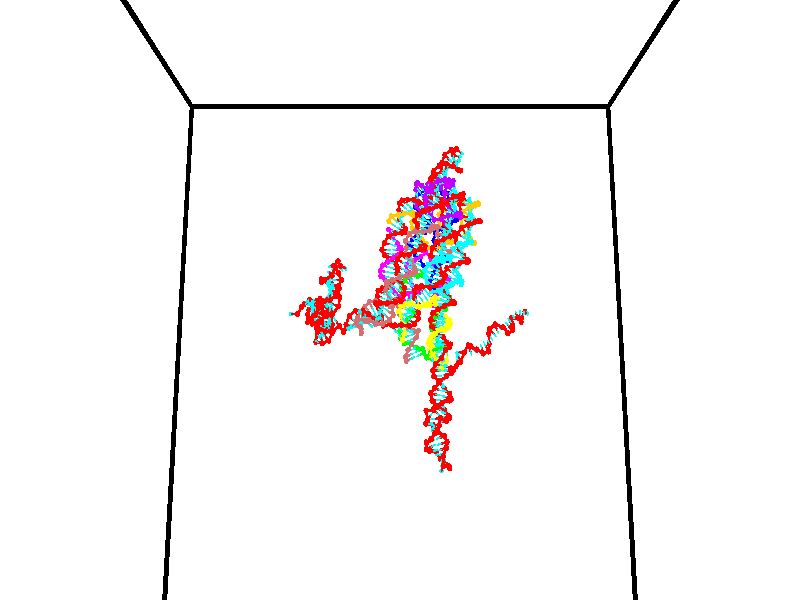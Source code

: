 // switches for output
#declare DRAW_BASES = 1; // possible values are 0, 1; only relevant for DNA ribbons
#declare DRAW_BASES_TYPE = 3; // possible values are 1, 2, 3; only relevant for DNA ribbons
#declare DRAW_FOG = 0; // set to 1 to enable fog

#include "colors.inc"

#include "transforms.inc"
background { rgb <1, 1, 1>}

#default {
   normal{
       ripples 0.25
       frequency 0.20
       turbulence 0.2
       lambda 5
   }
	finish {
		phong 0.1
		phong_size 40.
	}
}

// original window dimensions: 1024x640


// camera settings

camera {
	sky <0, 0.179814, -0.983701>
	up <0, 0.179814, -0.983701>
	right 1.6 * <1, 0, 0>
	location <35, 94.9851, 44.8844>
	look_at <35, 29.7336, 32.9568>
	direction <0, -65.2515, -11.9276>
	angle 67.0682
}


# declare cpy_camera_pos = <35, 94.9851, 44.8844>;
# if (DRAW_FOG = 1)
fog {
	fog_type 2
	up vnormalize(cpy_camera_pos)
	color rgbt<1,1,1,0.3>
	distance 1e-5
	fog_alt 3e-3
	fog_offset 56
}
# end


// LIGHTS

# declare lum = 6;
global_settings {
	ambient_light rgb lum * <0.05, 0.05, 0.05>
	max_trace_level 15
}# declare cpy_direct_light_amount = 0.25;
light_source
{	1000 * <-1, -1.16352, -0.803886>,
	rgb lum * cpy_direct_light_amount
	parallel
}

light_source
{	1000 * <1, 1.16352, 0.803886>,
	rgb lum * cpy_direct_light_amount
	parallel
}

// strand 0

// nucleotide -1

// particle -1
sphere {
	<24.735165, 35.387173, 35.197819> 0.250000
	pigment { color rgbt <1,0,0,0> }
	no_shadow
}
cylinder {
	<24.356859, 35.261627, 35.164303>,  <24.129875, 35.186302, 35.144196>, 0.100000
	pigment { color rgbt <1,0,0,0> }
	no_shadow
}
cylinder {
	<24.356859, 35.261627, 35.164303>,  <24.735165, 35.387173, 35.197819>, 0.100000
	pigment { color rgbt <1,0,0,0> }
	no_shadow
}

// particle -1
sphere {
	<24.356859, 35.261627, 35.164303> 0.100000
	pigment { color rgbt <1,0,0,0> }
	no_shadow
}
sphere {
	0, 1
	scale<0.080000,0.200000,0.300000>
	matrix <0.311518, -0.949397, 0.040025,
		-0.092108, 0.011753, 0.995680,
		-0.945766, -0.313859, -0.083786,
		24.073130, 35.167469, 35.139168>
	pigment { color rgbt <0,1,1,0> }
	no_shadow
}
cylinder {
	<25.134186, 35.462013, 34.619793>,  <24.735165, 35.387173, 35.197819>, 0.130000
	pigment { color rgbt <1,0,0,0> }
	no_shadow
}

// nucleotide -1

// particle -1
sphere {
	<25.134186, 35.462013, 34.619793> 0.250000
	pigment { color rgbt <1,0,0,0> }
	no_shadow
}
cylinder {
	<25.443544, 35.512474, 34.371296>,  <25.629160, 35.542751, 34.222198>, 0.100000
	pigment { color rgbt <1,0,0,0> }
	no_shadow
}
cylinder {
	<25.443544, 35.512474, 34.371296>,  <25.134186, 35.462013, 34.619793>, 0.100000
	pigment { color rgbt <1,0,0,0> }
	no_shadow
}

// particle -1
sphere {
	<25.443544, 35.512474, 34.371296> 0.100000
	pigment { color rgbt <1,0,0,0> }
	no_shadow
}
sphere {
	0, 1
	scale<0.080000,0.200000,0.300000>
	matrix <0.484491, -0.749619, 0.450933,
		-0.408813, -0.649738, -0.640869,
		0.773395, 0.126148, -0.621246,
		25.675564, 35.550320, 34.184921>
	pigment { color rgbt <0,1,1,0> }
	no_shadow
}
cylinder {
	<25.277517, 34.746864, 34.239639>,  <25.134186, 35.462013, 34.619793>, 0.130000
	pigment { color rgbt <1,0,0,0> }
	no_shadow
}

// nucleotide -1

// particle -1
sphere {
	<25.277517, 34.746864, 34.239639> 0.250000
	pigment { color rgbt <1,0,0,0> }
	no_shadow
}
cylinder {
	<25.606266, 34.974571, 34.248280>,  <25.803514, 35.111195, 34.253464>, 0.100000
	pigment { color rgbt <1,0,0,0> }
	no_shadow
}
cylinder {
	<25.606266, 34.974571, 34.248280>,  <25.277517, 34.746864, 34.239639>, 0.100000
	pigment { color rgbt <1,0,0,0> }
	no_shadow
}

// particle -1
sphere {
	<25.606266, 34.974571, 34.248280> 0.100000
	pigment { color rgbt <1,0,0,0> }
	no_shadow
}
sphere {
	0, 1
	scale<0.080000,0.200000,0.300000>
	matrix <0.527064, -0.774238, 0.350369,
		0.216174, -0.276575, -0.936363,
		0.821871, 0.569264, 0.021597,
		25.852827, 35.145351, 34.254757>
	pigment { color rgbt <0,1,1,0> }
	no_shadow
}
cylinder {
	<25.757835, 34.371731, 33.805706>,  <25.277517, 34.746864, 34.239639>, 0.130000
	pigment { color rgbt <1,0,0,0> }
	no_shadow
}

// nucleotide -1

// particle -1
sphere {
	<25.757835, 34.371731, 33.805706> 0.250000
	pigment { color rgbt <1,0,0,0> }
	no_shadow
}
cylinder {
	<25.944324, 34.607368, 34.069710>,  <26.056217, 34.748753, 34.228111>, 0.100000
	pigment { color rgbt <1,0,0,0> }
	no_shadow
}
cylinder {
	<25.944324, 34.607368, 34.069710>,  <25.757835, 34.371731, 33.805706>, 0.100000
	pigment { color rgbt <1,0,0,0> }
	no_shadow
}

// particle -1
sphere {
	<25.944324, 34.607368, 34.069710> 0.100000
	pigment { color rgbt <1,0,0,0> }
	no_shadow
}
sphere {
	0, 1
	scale<0.080000,0.200000,0.300000>
	matrix <0.213027, -0.798853, 0.562542,
		0.858637, -0.121670, -0.497935,
		0.466222, 0.589093, 0.660005,
		26.084190, 34.784096, 34.267712>
	pigment { color rgbt <0,1,1,0> }
	no_shadow
}
cylinder {
	<26.481794, 34.266590, 33.832394>,  <25.757835, 34.371731, 33.805706>, 0.130000
	pigment { color rgbt <1,0,0,0> }
	no_shadow
}

// nucleotide -1

// particle -1
sphere {
	<26.481794, 34.266590, 33.832394> 0.250000
	pigment { color rgbt <1,0,0,0> }
	no_shadow
}
cylinder {
	<26.360130, 34.393551, 34.191669>,  <26.287132, 34.469727, 34.407234>, 0.100000
	pigment { color rgbt <1,0,0,0> }
	no_shadow
}
cylinder {
	<26.360130, 34.393551, 34.191669>,  <26.481794, 34.266590, 33.832394>, 0.100000
	pigment { color rgbt <1,0,0,0> }
	no_shadow
}

// particle -1
sphere {
	<26.360130, 34.393551, 34.191669> 0.100000
	pigment { color rgbt <1,0,0,0> }
	no_shadow
}
sphere {
	0, 1
	scale<0.080000,0.200000,0.300000>
	matrix <0.199512, -0.900725, 0.385863,
		0.931494, 0.296563, 0.210639,
		-0.304161, 0.317404, 0.898188,
		26.268883, 34.488773, 34.461124>
	pigment { color rgbt <0,1,1,0> }
	no_shadow
}
cylinder {
	<26.995586, 34.193741, 34.290436>,  <26.481794, 34.266590, 33.832394>, 0.130000
	pigment { color rgbt <1,0,0,0> }
	no_shadow
}

// nucleotide -1

// particle -1
sphere {
	<26.995586, 34.193741, 34.290436> 0.250000
	pigment { color rgbt <1,0,0,0> }
	no_shadow
}
cylinder {
	<26.652241, 34.190392, 34.495625>,  <26.446234, 34.188381, 34.618740>, 0.100000
	pigment { color rgbt <1,0,0,0> }
	no_shadow
}
cylinder {
	<26.652241, 34.190392, 34.495625>,  <26.995586, 34.193741, 34.290436>, 0.100000
	pigment { color rgbt <1,0,0,0> }
	no_shadow
}

// particle -1
sphere {
	<26.652241, 34.190392, 34.495625> 0.100000
	pigment { color rgbt <1,0,0,0> }
	no_shadow
}
sphere {
	0, 1
	scale<0.080000,0.200000,0.300000>
	matrix <0.185383, -0.937373, 0.294898,
		0.478380, 0.348226, 0.806158,
		-0.858362, -0.008374, 0.512975,
		26.394732, 34.187878, 34.649517>
	pigment { color rgbt <0,1,1,0> }
	no_shadow
}
cylinder {
	<27.182905, 33.989151, 34.987503>,  <26.995586, 34.193741, 34.290436>, 0.130000
	pigment { color rgbt <1,0,0,0> }
	no_shadow
}

// nucleotide -1

// particle -1
sphere {
	<27.182905, 33.989151, 34.987503> 0.250000
	pigment { color rgbt <1,0,0,0> }
	no_shadow
}
cylinder {
	<26.804941, 33.888248, 34.904060>,  <26.578163, 33.827709, 34.853992>, 0.100000
	pigment { color rgbt <1,0,0,0> }
	no_shadow
}
cylinder {
	<26.804941, 33.888248, 34.904060>,  <27.182905, 33.989151, 34.987503>, 0.100000
	pigment { color rgbt <1,0,0,0> }
	no_shadow
}

// particle -1
sphere {
	<26.804941, 33.888248, 34.904060> 0.100000
	pigment { color rgbt <1,0,0,0> }
	no_shadow
}
sphere {
	0, 1
	scale<0.080000,0.200000,0.300000>
	matrix <0.145455, -0.894486, 0.422774,
		-0.293244, 0.369139, 0.881898,
		-0.944908, -0.252252, -0.208610,
		26.521469, 33.812572, 34.841476>
	pigment { color rgbt <0,1,1,0> }
	no_shadow
}
cylinder {
	<26.955948, 33.697647, 35.585651>,  <27.182905, 33.989151, 34.987503>, 0.130000
	pigment { color rgbt <1,0,0,0> }
	no_shadow
}

// nucleotide -1

// particle -1
sphere {
	<26.955948, 33.697647, 35.585651> 0.250000
	pigment { color rgbt <1,0,0,0> }
	no_shadow
}
cylinder {
	<26.747137, 33.576233, 35.266815>,  <26.621851, 33.503384, 35.075512>, 0.100000
	pigment { color rgbt <1,0,0,0> }
	no_shadow
}
cylinder {
	<26.747137, 33.576233, 35.266815>,  <26.955948, 33.697647, 35.585651>, 0.100000
	pigment { color rgbt <1,0,0,0> }
	no_shadow
}

// particle -1
sphere {
	<26.747137, 33.576233, 35.266815> 0.100000
	pigment { color rgbt <1,0,0,0> }
	no_shadow
}
sphere {
	0, 1
	scale<0.080000,0.200000,0.300000>
	matrix <0.147355, -0.952578, 0.266237,
		-0.840104, 0.021527, 0.541999,
		-0.522027, -0.303532, -0.797092,
		26.590528, 33.485172, 35.027687>
	pigment { color rgbt <0,1,1,0> }
	no_shadow
}
cylinder {
	<26.460087, 33.190639, 35.835033>,  <26.955948, 33.697647, 35.585651>, 0.130000
	pigment { color rgbt <1,0,0,0> }
	no_shadow
}

// nucleotide -1

// particle -1
sphere {
	<26.460087, 33.190639, 35.835033> 0.250000
	pigment { color rgbt <1,0,0,0> }
	no_shadow
}
cylinder {
	<26.501694, 33.110813, 35.445293>,  <26.526659, 33.062916, 35.211449>, 0.100000
	pigment { color rgbt <1,0,0,0> }
	no_shadow
}
cylinder {
	<26.501694, 33.110813, 35.445293>,  <26.460087, 33.190639, 35.835033>, 0.100000
	pigment { color rgbt <1,0,0,0> }
	no_shadow
}

// particle -1
sphere {
	<26.501694, 33.110813, 35.445293> 0.100000
	pigment { color rgbt <1,0,0,0> }
	no_shadow
}
sphere {
	0, 1
	scale<0.080000,0.200000,0.300000>
	matrix <0.159159, -0.963697, 0.214375,
		-0.981758, -0.177376, -0.068480,
		0.104019, -0.199565, -0.974348,
		26.532900, 33.050945, 35.152988>
	pigment { color rgbt <0,1,1,0> }
	no_shadow
}
cylinder {
	<25.943331, 32.787968, 35.539856>,  <26.460087, 33.190639, 35.835033>, 0.130000
	pigment { color rgbt <1,0,0,0> }
	no_shadow
}

// nucleotide -1

// particle -1
sphere {
	<25.943331, 32.787968, 35.539856> 0.250000
	pigment { color rgbt <1,0,0,0> }
	no_shadow
}
cylinder {
	<26.280489, 32.700558, 35.343174>,  <26.482784, 32.648113, 35.225166>, 0.100000
	pigment { color rgbt <1,0,0,0> }
	no_shadow
}
cylinder {
	<26.280489, 32.700558, 35.343174>,  <25.943331, 32.787968, 35.539856>, 0.100000
	pigment { color rgbt <1,0,0,0> }
	no_shadow
}

// particle -1
sphere {
	<26.280489, 32.700558, 35.343174> 0.100000
	pigment { color rgbt <1,0,0,0> }
	no_shadow
}
sphere {
	0, 1
	scale<0.080000,0.200000,0.300000>
	matrix <0.051929, -0.876520, 0.478557,
		-0.535563, -0.428908, -0.727469,
		0.842897, -0.218520, -0.491705,
		26.533358, 32.635002, 35.195663>
	pigment { color rgbt <0,1,1,0> }
	no_shadow
}
cylinder {
	<25.820202, 32.088043, 35.290024>,  <25.943331, 32.787968, 35.539856>, 0.130000
	pigment { color rgbt <1,0,0,0> }
	no_shadow
}

// nucleotide -1

// particle -1
sphere {
	<25.820202, 32.088043, 35.290024> 0.250000
	pigment { color rgbt <1,0,0,0> }
	no_shadow
}
cylinder {
	<26.193531, 32.201809, 35.377674>,  <26.417528, 32.270069, 35.430264>, 0.100000
	pigment { color rgbt <1,0,0,0> }
	no_shadow
}
cylinder {
	<26.193531, 32.201809, 35.377674>,  <25.820202, 32.088043, 35.290024>, 0.100000
	pigment { color rgbt <1,0,0,0> }
	no_shadow
}

// particle -1
sphere {
	<26.193531, 32.201809, 35.377674> 0.100000
	pigment { color rgbt <1,0,0,0> }
	no_shadow
}
sphere {
	0, 1
	scale<0.080000,0.200000,0.300000>
	matrix <0.159657, -0.875424, 0.456228,
		0.321581, -0.390824, -0.862463,
		0.933325, 0.284412, 0.219122,
		26.473528, 32.287132, 35.443409>
	pigment { color rgbt <0,1,1,0> }
	no_shadow
}
cylinder {
	<26.273317, 31.391312, 35.351078>,  <25.820202, 32.088043, 35.290024>, 0.130000
	pigment { color rgbt <1,0,0,0> }
	no_shadow
}

// nucleotide -1

// particle -1
sphere {
	<26.273317, 31.391312, 35.351078> 0.250000
	pigment { color rgbt <1,0,0,0> }
	no_shadow
}
cylinder {
	<26.440004, 31.705603, 35.533932>,  <26.540016, 31.894178, 35.643646>, 0.100000
	pigment { color rgbt <1,0,0,0> }
	no_shadow
}
cylinder {
	<26.440004, 31.705603, 35.533932>,  <26.273317, 31.391312, 35.351078>, 0.100000
	pigment { color rgbt <1,0,0,0> }
	no_shadow
}

// particle -1
sphere {
	<26.440004, 31.705603, 35.533932> 0.100000
	pigment { color rgbt <1,0,0,0> }
	no_shadow
}
sphere {
	0, 1
	scale<0.080000,0.200000,0.300000>
	matrix <0.387720, -0.608476, 0.692409,
		0.822204, -0.111298, -0.558206,
		0.416719, 0.785729, 0.457138,
		26.565020, 31.941322, 35.671074>
	pigment { color rgbt <0,1,1,0> }
	no_shadow
}
cylinder {
	<26.934544, 31.323277, 35.499584>,  <26.273317, 31.391312, 35.351078>, 0.130000
	pigment { color rgbt <1,0,0,0> }
	no_shadow
}

// nucleotide -1

// particle -1
sphere {
	<26.934544, 31.323277, 35.499584> 0.250000
	pigment { color rgbt <1,0,0,0> }
	no_shadow
}
cylinder {
	<26.776653, 31.559601, 35.781048>,  <26.681919, 31.701395, 35.949924>, 0.100000
	pigment { color rgbt <1,0,0,0> }
	no_shadow
}
cylinder {
	<26.776653, 31.559601, 35.781048>,  <26.934544, 31.323277, 35.499584>, 0.100000
	pigment { color rgbt <1,0,0,0> }
	no_shadow
}

// particle -1
sphere {
	<26.776653, 31.559601, 35.781048> 0.100000
	pigment { color rgbt <1,0,0,0> }
	no_shadow
}
sphere {
	0, 1
	scale<0.080000,0.200000,0.300000>
	matrix <0.203719, -0.690503, 0.694049,
		0.895929, 0.417309, 0.152201,
		-0.394728, 0.590812, 0.703655,
		26.658236, 31.736845, 35.992146>
	pigment { color rgbt <0,1,1,0> }
	no_shadow
}
cylinder {
	<27.425491, 31.407261, 35.955090>,  <26.934544, 31.323277, 35.499584>, 0.130000
	pigment { color rgbt <1,0,0,0> }
	no_shadow
}

// nucleotide -1

// particle -1
sphere {
	<27.425491, 31.407261, 35.955090> 0.250000
	pigment { color rgbt <1,0,0,0> }
	no_shadow
}
cylinder {
	<27.070496, 31.418940, 36.139053>,  <26.857498, 31.425947, 36.249432>, 0.100000
	pigment { color rgbt <1,0,0,0> }
	no_shadow
}
cylinder {
	<27.070496, 31.418940, 36.139053>,  <27.425491, 31.407261, 35.955090>, 0.100000
	pigment { color rgbt <1,0,0,0> }
	no_shadow
}

// particle -1
sphere {
	<27.070496, 31.418940, 36.139053> 0.100000
	pigment { color rgbt <1,0,0,0> }
	no_shadow
}
sphere {
	0, 1
	scale<0.080000,0.200000,0.300000>
	matrix <0.260409, -0.791601, 0.552770,
		0.380201, 0.610340, 0.694933,
		-0.887487, 0.029197, 0.459906,
		26.804249, 31.427698, 36.277023>
	pigment { color rgbt <0,1,1,0> }
	no_shadow
}
cylinder {
	<27.632599, 32.082180, 36.055840>,  <27.425491, 31.407261, 35.955090>, 0.130000
	pigment { color rgbt <1,0,0,0> }
	no_shadow
}

// nucleotide -1

// particle -1
sphere {
	<27.632599, 32.082180, 36.055840> 0.250000
	pigment { color rgbt <1,0,0,0> }
	no_shadow
}
cylinder {
	<27.365433, 31.975008, 35.778103>,  <27.205133, 31.910706, 35.611462>, 0.100000
	pigment { color rgbt <1,0,0,0> }
	no_shadow
}
cylinder {
	<27.365433, 31.975008, 35.778103>,  <27.632599, 32.082180, 36.055840>, 0.100000
	pigment { color rgbt <1,0,0,0> }
	no_shadow
}

// particle -1
sphere {
	<27.365433, 31.975008, 35.778103> 0.100000
	pigment { color rgbt <1,0,0,0> }
	no_shadow
}
sphere {
	0, 1
	scale<0.080000,0.200000,0.300000>
	matrix <0.036239, 0.920136, -0.389918,
		0.743356, -0.285594, -0.604862,
		-0.667914, -0.267928, -0.694338,
		27.165058, 31.894630, 35.569801>
	pigment { color rgbt <0,1,1,0> }
	no_shadow
}
cylinder {
	<27.778711, 32.352112, 35.404922>,  <27.632599, 32.082180, 36.055840>, 0.130000
	pigment { color rgbt <1,0,0,0> }
	no_shadow
}

// nucleotide -1

// particle -1
sphere {
	<27.778711, 32.352112, 35.404922> 0.250000
	pigment { color rgbt <1,0,0,0> }
	no_shadow
}
cylinder {
	<27.382101, 32.300388, 35.399956>,  <27.144135, 32.269356, 35.396976>, 0.100000
	pigment { color rgbt <1,0,0,0> }
	no_shadow
}
cylinder {
	<27.382101, 32.300388, 35.399956>,  <27.778711, 32.352112, 35.404922>, 0.100000
	pigment { color rgbt <1,0,0,0> }
	no_shadow
}

// particle -1
sphere {
	<27.382101, 32.300388, 35.399956> 0.100000
	pigment { color rgbt <1,0,0,0> }
	no_shadow
}
sphere {
	0, 1
	scale<0.080000,0.200000,0.300000>
	matrix <-0.089145, 0.746840, -0.659002,
		0.094485, -0.652312, -0.752039,
		-0.991527, -0.129307, -0.012415,
		27.084642, 32.261597, 35.396233>
	pigment { color rgbt <0,1,1,0> }
	no_shadow
}
cylinder {
	<27.751757, 32.472359, 34.782269>,  <27.778711, 32.352112, 35.404922>, 0.130000
	pigment { color rgbt <1,0,0,0> }
	no_shadow
}

// nucleotide -1

// particle -1
sphere {
	<27.751757, 32.472359, 34.782269> 0.250000
	pigment { color rgbt <1,0,0,0> }
	no_shadow
}
cylinder {
	<27.375767, 32.505310, 34.914726>,  <27.150173, 32.525082, 34.994202>, 0.100000
	pigment { color rgbt <1,0,0,0> }
	no_shadow
}
cylinder {
	<27.375767, 32.505310, 34.914726>,  <27.751757, 32.472359, 34.782269>, 0.100000
	pigment { color rgbt <1,0,0,0> }
	no_shadow
}

// particle -1
sphere {
	<27.375767, 32.505310, 34.914726> 0.100000
	pigment { color rgbt <1,0,0,0> }
	no_shadow
}
sphere {
	0, 1
	scale<0.080000,0.200000,0.300000>
	matrix <-0.115958, 0.835558, -0.537025,
		-0.320932, -0.543190, -0.775853,
		-0.939977, 0.082382, 0.331144,
		27.093773, 32.530025, 35.014069>
	pigment { color rgbt <0,1,1,0> }
	no_shadow
}
cylinder {
	<27.541540, 33.098873, 34.428356>,  <27.751757, 32.472359, 34.782269>, 0.130000
	pigment { color rgbt <1,0,0,0> }
	no_shadow
}

// nucleotide -1

// particle -1
sphere {
	<27.541540, 33.098873, 34.428356> 0.250000
	pigment { color rgbt <1,0,0,0> }
	no_shadow
}
cylinder {
	<27.222263, 32.928886, 34.599140>,  <27.030697, 32.826897, 34.701611>, 0.100000
	pigment { color rgbt <1,0,0,0> }
	no_shadow
}
cylinder {
	<27.222263, 32.928886, 34.599140>,  <27.541540, 33.098873, 34.428356>, 0.100000
	pigment { color rgbt <1,0,0,0> }
	no_shadow
}

// particle -1
sphere {
	<27.222263, 32.928886, 34.599140> 0.100000
	pigment { color rgbt <1,0,0,0> }
	no_shadow
}
sphere {
	0, 1
	scale<0.080000,0.200000,0.300000>
	matrix <-0.575190, 0.748266, -0.330537,
		-0.179013, -0.509415, -0.841695,
		-0.798192, -0.424965, 0.426960,
		26.982805, 32.801395, 34.727226>
	pigment { color rgbt <0,1,1,0> }
	no_shadow
}
cylinder {
	<26.817511, 33.040962, 33.935612>,  <27.541540, 33.098873, 34.428356>, 0.130000
	pigment { color rgbt <1,0,0,0> }
	no_shadow
}

// nucleotide -1

// particle -1
sphere {
	<26.817511, 33.040962, 33.935612> 0.250000
	pigment { color rgbt <1,0,0,0> }
	no_shadow
}
cylinder {
	<26.703463, 33.004044, 34.317226>,  <26.635033, 32.981892, 34.546196>, 0.100000
	pigment { color rgbt <1,0,0,0> }
	no_shadow
}
cylinder {
	<26.703463, 33.004044, 34.317226>,  <26.817511, 33.040962, 33.935612>, 0.100000
	pigment { color rgbt <1,0,0,0> }
	no_shadow
}

// particle -1
sphere {
	<26.703463, 33.004044, 34.317226> 0.100000
	pigment { color rgbt <1,0,0,0> }
	no_shadow
}
sphere {
	0, 1
	scale<0.080000,0.200000,0.300000>
	matrix <-0.533846, 0.841968, -0.078091,
		-0.796061, -0.531575, -0.289335,
		-0.285122, -0.092295, 0.954037,
		26.617926, 32.976357, 34.603439>
	pigment { color rgbt <0,1,1,0> }
	no_shadow
}
cylinder {
	<26.090057, 32.953865, 33.987087>,  <26.817511, 33.040962, 33.935612>, 0.130000
	pigment { color rgbt <1,0,0,0> }
	no_shadow
}

// nucleotide -1

// particle -1
sphere {
	<26.090057, 32.953865, 33.987087> 0.250000
	pigment { color rgbt <1,0,0,0> }
	no_shadow
}
cylinder {
	<26.254597, 33.127743, 34.307545>,  <26.353319, 33.232071, 34.499821>, 0.100000
	pigment { color rgbt <1,0,0,0> }
	no_shadow
}
cylinder {
	<26.254597, 33.127743, 34.307545>,  <26.090057, 32.953865, 33.987087>, 0.100000
	pigment { color rgbt <1,0,0,0> }
	no_shadow
}

// particle -1
sphere {
	<26.254597, 33.127743, 34.307545> 0.100000
	pigment { color rgbt <1,0,0,0> }
	no_shadow
}
sphere {
	0, 1
	scale<0.080000,0.200000,0.300000>
	matrix <-0.603969, 0.788283, -0.117611,
		-0.682654, -0.435487, 0.586801,
		0.411347, 0.434697, 0.801144,
		26.378000, 33.258152, 34.547890>
	pigment { color rgbt <0,1,1,0> }
	no_shadow
}
cylinder {
	<25.536343, 33.235905, 34.444912>,  <26.090057, 32.953865, 33.987087>, 0.130000
	pigment { color rgbt <1,0,0,0> }
	no_shadow
}

// nucleotide -1

// particle -1
sphere {
	<25.536343, 33.235905, 34.444912> 0.250000
	pigment { color rgbt <1,0,0,0> }
	no_shadow
}
cylinder {
	<25.870275, 33.452366, 34.485329>,  <26.070635, 33.582241, 34.509579>, 0.100000
	pigment { color rgbt <1,0,0,0> }
	no_shadow
}
cylinder {
	<25.870275, 33.452366, 34.485329>,  <25.536343, 33.235905, 34.444912>, 0.100000
	pigment { color rgbt <1,0,0,0> }
	no_shadow
}

// particle -1
sphere {
	<25.870275, 33.452366, 34.485329> 0.100000
	pigment { color rgbt <1,0,0,0> }
	no_shadow
}
sphere {
	0, 1
	scale<0.080000,0.200000,0.300000>
	matrix <-0.549556, 0.830003, 0.095306,
		-0.032293, -0.135094, 0.990306,
		0.834833, 0.541151, 0.101045,
		26.120726, 33.614712, 34.515644>
	pigment { color rgbt <0,1,1,0> }
	no_shadow
}
cylinder {
	<25.508486, 33.732857, 34.948753>,  <25.536343, 33.235905, 34.444912>, 0.130000
	pigment { color rgbt <1,0,0,0> }
	no_shadow
}

// nucleotide -1

// particle -1
sphere {
	<25.508486, 33.732857, 34.948753> 0.250000
	pigment { color rgbt <1,0,0,0> }
	no_shadow
}
cylinder {
	<25.743780, 33.847046, 34.646103>,  <25.884956, 33.915562, 34.464512>, 0.100000
	pigment { color rgbt <1,0,0,0> }
	no_shadow
}
cylinder {
	<25.743780, 33.847046, 34.646103>,  <25.508486, 33.732857, 34.948753>, 0.100000
	pigment { color rgbt <1,0,0,0> }
	no_shadow
}

// particle -1
sphere {
	<25.743780, 33.847046, 34.646103> 0.100000
	pigment { color rgbt <1,0,0,0> }
	no_shadow
}
sphere {
	0, 1
	scale<0.080000,0.200000,0.300000>
	matrix <-0.582646, 0.798438, -0.151724,
		0.560806, 0.530095, 0.636000,
		0.588235, 0.285475, -0.756627,
		25.920250, 33.932690, 34.419113>
	pigment { color rgbt <0,1,1,0> }
	no_shadow
}
cylinder {
	<25.569038, 34.016308, 35.661705>,  <25.508486, 33.732857, 34.948753>, 0.130000
	pigment { color rgbt <1,0,0,0> }
	no_shadow
}

// nucleotide -1

// particle -1
sphere {
	<25.569038, 34.016308, 35.661705> 0.250000
	pigment { color rgbt <1,0,0,0> }
	no_shadow
}
cylinder {
	<25.905819, 33.857052, 35.516048>,  <26.107887, 33.761497, 35.428654>, 0.100000
	pigment { color rgbt <1,0,0,0> }
	no_shadow
}
cylinder {
	<25.905819, 33.857052, 35.516048>,  <25.569038, 34.016308, 35.661705>, 0.100000
	pigment { color rgbt <1,0,0,0> }
	no_shadow
}

// particle -1
sphere {
	<25.905819, 33.857052, 35.516048> 0.100000
	pigment { color rgbt <1,0,0,0> }
	no_shadow
}
sphere {
	0, 1
	scale<0.080000,0.200000,0.300000>
	matrix <0.066219, 0.746040, -0.662601,
		0.535473, 0.533765, 0.654495,
		0.841952, -0.398145, -0.364138,
		26.158405, 33.737610, 35.406807>
	pigment { color rgbt <0,1,1,0> }
	no_shadow
}
cylinder {
	<26.099239, 34.409912, 35.853104>,  <25.569038, 34.016308, 35.661705>, 0.130000
	pigment { color rgbt <1,0,0,0> }
	no_shadow
}

// nucleotide -1

// particle -1
sphere {
	<26.099239, 34.409912, 35.853104> 0.250000
	pigment { color rgbt <1,0,0,0> }
	no_shadow
}
cylinder {
	<26.171734, 34.294849, 35.476933>,  <26.215231, 34.225811, 35.251228>, 0.100000
	pigment { color rgbt <1,0,0,0> }
	no_shadow
}
cylinder {
	<26.171734, 34.294849, 35.476933>,  <26.099239, 34.409912, 35.853104>, 0.100000
	pigment { color rgbt <1,0,0,0> }
	no_shadow
}

// particle -1
sphere {
	<26.171734, 34.294849, 35.476933> 0.100000
	pigment { color rgbt <1,0,0,0> }
	no_shadow
}
sphere {
	0, 1
	scale<0.080000,0.200000,0.300000>
	matrix <0.027452, 0.957372, -0.287551,
		0.983056, 0.026298, 0.181409,
		0.181238, -0.287659, -0.940428,
		26.226105, 34.208553, 35.194805>
	pigment { color rgbt <0,1,1,0> }
	no_shadow
}
cylinder {
	<26.011965, 35.091129, 35.529678>,  <26.099239, 34.409912, 35.853104>, 0.130000
	pigment { color rgbt <1,0,0,0> }
	no_shadow
}

// nucleotide -1

// particle -1
sphere {
	<26.011965, 35.091129, 35.529678> 0.250000
	pigment { color rgbt <1,0,0,0> }
	no_shadow
}
cylinder {
	<26.153946, 34.915211, 35.199688>,  <26.239136, 34.809658, 35.001694>, 0.100000
	pigment { color rgbt <1,0,0,0> }
	no_shadow
}
cylinder {
	<26.153946, 34.915211, 35.199688>,  <26.011965, 35.091129, 35.529678>, 0.100000
	pigment { color rgbt <1,0,0,0> }
	no_shadow
}

// particle -1
sphere {
	<26.153946, 34.915211, 35.199688> 0.100000
	pigment { color rgbt <1,0,0,0> }
	no_shadow
}
sphere {
	0, 1
	scale<0.080000,0.200000,0.300000>
	matrix <0.213806, 0.897238, -0.386331,
		0.910106, -0.039255, 0.412511,
		0.354955, -0.439799, -0.824975,
		26.260433, 34.783272, 34.952194>
	pigment { color rgbt <0,1,1,0> }
	no_shadow
}
cylinder {
	<26.554077, 35.486343, 35.295418>,  <26.011965, 35.091129, 35.529678>, 0.130000
	pigment { color rgbt <1,0,0,0> }
	no_shadow
}

// nucleotide -1

// particle -1
sphere {
	<26.554077, 35.486343, 35.295418> 0.250000
	pigment { color rgbt <1,0,0,0> }
	no_shadow
}
cylinder {
	<26.445015, 35.261414, 34.983150>,  <26.379578, 35.126453, 34.795788>, 0.100000
	pigment { color rgbt <1,0,0,0> }
	no_shadow
}
cylinder {
	<26.445015, 35.261414, 34.983150>,  <26.554077, 35.486343, 35.295418>, 0.100000
	pigment { color rgbt <1,0,0,0> }
	no_shadow
}

// particle -1
sphere {
	<26.445015, 35.261414, 34.983150> 0.100000
	pigment { color rgbt <1,0,0,0> }
	no_shadow
}
sphere {
	0, 1
	scale<0.080000,0.200000,0.300000>
	matrix <0.084973, 0.794169, -0.601727,
		0.958352, -0.230400, -0.168751,
		-0.272655, -0.562327, -0.780671,
		26.363218, 35.092716, 34.748947>
	pigment { color rgbt <0,1,1,0> }
	no_shadow
}
cylinder {
	<26.926407, 35.703129, 34.673004>,  <26.554077, 35.486343, 35.295418>, 0.130000
	pigment { color rgbt <1,0,0,0> }
	no_shadow
}

// nucleotide -1

// particle -1
sphere {
	<26.926407, 35.703129, 34.673004> 0.250000
	pigment { color rgbt <1,0,0,0> }
	no_shadow
}
cylinder {
	<26.590937, 35.539272, 34.529438>,  <26.389654, 35.440960, 34.443298>, 0.100000
	pigment { color rgbt <1,0,0,0> }
	no_shadow
}
cylinder {
	<26.590937, 35.539272, 34.529438>,  <26.926407, 35.703129, 34.673004>, 0.100000
	pigment { color rgbt <1,0,0,0> }
	no_shadow
}

// particle -1
sphere {
	<26.590937, 35.539272, 34.529438> 0.100000
	pigment { color rgbt <1,0,0,0> }
	no_shadow
}
sphere {
	0, 1
	scale<0.080000,0.200000,0.300000>
	matrix <-0.005375, 0.665195, -0.746650,
		0.544601, -0.624270, -0.560087,
		-0.838678, -0.409637, -0.358910,
		26.339333, 35.416382, 34.421764>
	pigment { color rgbt <0,1,1,0> }
	no_shadow
}
cylinder {
	<27.073168, 35.750572, 34.017437>,  <26.926407, 35.703129, 34.673004>, 0.130000
	pigment { color rgbt <1,0,0,0> }
	no_shadow
}

// nucleotide -1

// particle -1
sphere {
	<27.073168, 35.750572, 34.017437> 0.250000
	pigment { color rgbt <1,0,0,0> }
	no_shadow
}
cylinder {
	<26.680485, 35.732479, 34.091415>,  <26.444876, 35.721622, 34.135803>, 0.100000
	pigment { color rgbt <1,0,0,0> }
	no_shadow
}
cylinder {
	<26.680485, 35.732479, 34.091415>,  <27.073168, 35.750572, 34.017437>, 0.100000
	pigment { color rgbt <1,0,0,0> }
	no_shadow
}

// particle -1
sphere {
	<26.680485, 35.732479, 34.091415> 0.100000
	pigment { color rgbt <1,0,0,0> }
	no_shadow
}
sphere {
	0, 1
	scale<0.080000,0.200000,0.300000>
	matrix <-0.132259, 0.860778, -0.491497,
		-0.136969, -0.506967, -0.851014,
		-0.981707, -0.045234, 0.184950,
		26.385973, 35.718910, 34.146900>
	pigment { color rgbt <0,1,1,0> }
	no_shadow
}
cylinder {
	<27.607096, 36.350250, 34.209190>,  <27.073168, 35.750572, 34.017437>, 0.130000
	pigment { color rgbt <1,0,0,0> }
	no_shadow
}

// nucleotide -1

// particle -1
sphere {
	<27.607096, 36.350250, 34.209190> 0.250000
	pigment { color rgbt <1,0,0,0> }
	no_shadow
}
cylinder {
	<27.733559, 36.597855, 34.496765>,  <27.809437, 36.746418, 34.669312>, 0.100000
	pigment { color rgbt <1,0,0,0> }
	no_shadow
}
cylinder {
	<27.733559, 36.597855, 34.496765>,  <27.607096, 36.350250, 34.209190>, 0.100000
	pigment { color rgbt <1,0,0,0> }
	no_shadow
}

// particle -1
sphere {
	<27.733559, 36.597855, 34.496765> 0.100000
	pigment { color rgbt <1,0,0,0> }
	no_shadow
}
sphere {
	0, 1
	scale<0.080000,0.200000,0.300000>
	matrix <0.298284, 0.654519, -0.694717,
		-0.900595, 0.434087, 0.022289,
		0.316156, 0.619010, 0.718938,
		27.828405, 36.783558, 34.712448>
	pigment { color rgbt <0,1,1,0> }
	no_shadow
}
cylinder {
	<27.189087, 37.059219, 34.181782>,  <27.607096, 36.350250, 34.209190>, 0.130000
	pigment { color rgbt <1,0,0,0> }
	no_shadow
}

// nucleotide -1

// particle -1
sphere {
	<27.189087, 37.059219, 34.181782> 0.250000
	pigment { color rgbt <1,0,0,0> }
	no_shadow
}
cylinder {
	<27.555964, 37.092468, 34.337654>,  <27.776091, 37.112415, 34.431175>, 0.100000
	pigment { color rgbt <1,0,0,0> }
	no_shadow
}
cylinder {
	<27.555964, 37.092468, 34.337654>,  <27.189087, 37.059219, 34.181782>, 0.100000
	pigment { color rgbt <1,0,0,0> }
	no_shadow
}

// particle -1
sphere {
	<27.555964, 37.092468, 34.337654> 0.100000
	pigment { color rgbt <1,0,0,0> }
	no_shadow
}
sphere {
	0, 1
	scale<0.080000,0.200000,0.300000>
	matrix <0.161639, 0.816288, -0.554569,
		-0.364185, 0.571634, 0.735258,
		0.917193, 0.083119, 0.389678,
		27.831121, 37.117405, 34.454559>
	pigment { color rgbt <0,1,1,0> }
	no_shadow
}
cylinder {
	<27.205414, 37.699261, 34.478214>,  <27.189087, 37.059219, 34.181782>, 0.130000
	pigment { color rgbt <1,0,0,0> }
	no_shadow
}

// nucleotide -1

// particle -1
sphere {
	<27.205414, 37.699261, 34.478214> 0.250000
	pigment { color rgbt <1,0,0,0> }
	no_shadow
}
cylinder {
	<27.591793, 37.619091, 34.412762>,  <27.823622, 37.570992, 34.373489>, 0.100000
	pigment { color rgbt <1,0,0,0> }
	no_shadow
}
cylinder {
	<27.591793, 37.619091, 34.412762>,  <27.205414, 37.699261, 34.478214>, 0.100000
	pigment { color rgbt <1,0,0,0> }
	no_shadow
}

// particle -1
sphere {
	<27.591793, 37.619091, 34.412762> 0.100000
	pigment { color rgbt <1,0,0,0> }
	no_shadow
}
sphere {
	0, 1
	scale<0.080000,0.200000,0.300000>
	matrix <0.129401, 0.921866, -0.365265,
		0.224049, 0.331654, 0.916410,
		0.965949, -0.200421, -0.163627,
		27.881578, 37.558964, 34.363674>
	pigment { color rgbt <0,1,1,0> }
	no_shadow
}
cylinder {
	<27.646929, 38.278870, 34.650280>,  <27.205414, 37.699261, 34.478214>, 0.130000
	pigment { color rgbt <1,0,0,0> }
	no_shadow
}

// nucleotide -1

// particle -1
sphere {
	<27.646929, 38.278870, 34.650280> 0.250000
	pigment { color rgbt <1,0,0,0> }
	no_shadow
}
cylinder {
	<27.890371, 38.064568, 34.416164>,  <28.036438, 37.935986, 34.275696>, 0.100000
	pigment { color rgbt <1,0,0,0> }
	no_shadow
}
cylinder {
	<27.890371, 38.064568, 34.416164>,  <27.646929, 38.278870, 34.650280>, 0.100000
	pigment { color rgbt <1,0,0,0> }
	no_shadow
}

// particle -1
sphere {
	<27.890371, 38.064568, 34.416164> 0.100000
	pigment { color rgbt <1,0,0,0> }
	no_shadow
}
sphere {
	0, 1
	scale<0.080000,0.200000,0.300000>
	matrix <0.334246, 0.842098, -0.423262,
		0.719636, 0.061970, 0.691581,
		0.608609, -0.535752, -0.585290,
		28.072954, 37.903843, 34.240578>
	pigment { color rgbt <0,1,1,0> }
	no_shadow
}
cylinder {
	<28.369671, 38.667793, 34.593430>,  <27.646929, 38.278870, 34.650280>, 0.130000
	pigment { color rgbt <1,0,0,0> }
	no_shadow
}

// nucleotide -1

// particle -1
sphere {
	<28.369671, 38.667793, 34.593430> 0.250000
	pigment { color rgbt <1,0,0,0> }
	no_shadow
}
cylinder {
	<28.356329, 38.422863, 34.277470>,  <28.348324, 38.275906, 34.087894>, 0.100000
	pigment { color rgbt <1,0,0,0> }
	no_shadow
}
cylinder {
	<28.356329, 38.422863, 34.277470>,  <28.369671, 38.667793, 34.593430>, 0.100000
	pigment { color rgbt <1,0,0,0> }
	no_shadow
}

// particle -1
sphere {
	<28.356329, 38.422863, 34.277470> 0.100000
	pigment { color rgbt <1,0,0,0> }
	no_shadow
}
sphere {
	0, 1
	scale<0.080000,0.200000,0.300000>
	matrix <0.292966, 0.749633, -0.593481,
		0.955541, -0.251211, 0.154386,
		-0.033356, -0.612326, -0.789902,
		28.346321, 38.239166, 34.040501>
	pigment { color rgbt <0,1,1,0> }
	no_shadow
}
cylinder {
	<28.943024, 38.808308, 34.240925>,  <28.369671, 38.667793, 34.593430>, 0.130000
	pigment { color rgbt <1,0,0,0> }
	no_shadow
}

// nucleotide -1

// particle -1
sphere {
	<28.943024, 38.808308, 34.240925> 0.250000
	pigment { color rgbt <1,0,0,0> }
	no_shadow
}
cylinder {
	<28.691538, 38.653576, 33.971088>,  <28.540646, 38.560738, 33.809185>, 0.100000
	pigment { color rgbt <1,0,0,0> }
	no_shadow
}
cylinder {
	<28.691538, 38.653576, 33.971088>,  <28.943024, 38.808308, 34.240925>, 0.100000
	pigment { color rgbt <1,0,0,0> }
	no_shadow
}

// particle -1
sphere {
	<28.691538, 38.653576, 33.971088> 0.100000
	pigment { color rgbt <1,0,0,0> }
	no_shadow
}
sphere {
	0, 1
	scale<0.080000,0.200000,0.300000>
	matrix <0.175508, 0.774524, -0.607709,
		0.757572, -0.500472, -0.419062,
		-0.628715, -0.386834, -0.674594,
		28.502924, 38.537525, 33.768711>
	pigment { color rgbt <0,1,1,0> }
	no_shadow
}
cylinder {
	<29.199162, 38.447174, 33.609848>,  <28.943024, 38.808308, 34.240925>, 0.130000
	pigment { color rgbt <1,0,0,0> }
	no_shadow
}

// nucleotide -1

// particle -1
sphere {
	<29.199162, 38.447174, 33.609848> 0.250000
	pigment { color rgbt <1,0,0,0> }
	no_shadow
}
cylinder {
	<28.869329, 38.672752, 33.591816>,  <28.671431, 38.808098, 33.580997>, 0.100000
	pigment { color rgbt <1,0,0,0> }
	no_shadow
}
cylinder {
	<28.869329, 38.672752, 33.591816>,  <29.199162, 38.447174, 33.609848>, 0.100000
	pigment { color rgbt <1,0,0,0> }
	no_shadow
}

// particle -1
sphere {
	<28.869329, 38.672752, 33.591816> 0.100000
	pigment { color rgbt <1,0,0,0> }
	no_shadow
}
sphere {
	0, 1
	scale<0.080000,0.200000,0.300000>
	matrix <0.397787, 0.521281, -0.755004,
		-0.402284, -0.640492, -0.654169,
		-0.824580, 0.563946, -0.045076,
		28.621956, 38.841938, 33.578293>
	pigment { color rgbt <0,1,1,0> }
	no_shadow
}
cylinder {
	<29.190607, 39.120892, 33.568863>,  <29.199162, 38.447174, 33.609848>, 0.130000
	pigment { color rgbt <1,0,0,0> }
	no_shadow
}

// nucleotide -1

// particle -1
sphere {
	<29.190607, 39.120892, 33.568863> 0.250000
	pigment { color rgbt <1,0,0,0> }
	no_shadow
}
cylinder {
	<28.892977, 38.884346, 33.444515>,  <28.714397, 38.742420, 33.369907>, 0.100000
	pigment { color rgbt <1,0,0,0> }
	no_shadow
}
cylinder {
	<28.892977, 38.884346, 33.444515>,  <29.190607, 39.120892, 33.568863>, 0.100000
	pigment { color rgbt <1,0,0,0> }
	no_shadow
}

// particle -1
sphere {
	<28.892977, 38.884346, 33.444515> 0.100000
	pigment { color rgbt <1,0,0,0> }
	no_shadow
}
sphere {
	0, 1
	scale<0.080000,0.200000,0.300000>
	matrix <0.120865, 0.338480, -0.933179,
		0.657070, -0.731931, -0.180380,
		-0.744077, -0.591362, -0.310870,
		28.669754, 38.706936, 33.351254>
	pigment { color rgbt <0,1,1,0> }
	no_shadow
}
cylinder {
	<29.411003, 38.684883, 32.970428>,  <29.190607, 39.120892, 33.568863>, 0.130000
	pigment { color rgbt <1,0,0,0> }
	no_shadow
}

// nucleotide -1

// particle -1
sphere {
	<29.411003, 38.684883, 32.970428> 0.250000
	pigment { color rgbt <1,0,0,0> }
	no_shadow
}
cylinder {
	<29.026230, 38.792313, 32.990616>,  <28.795366, 38.856770, 33.002728>, 0.100000
	pigment { color rgbt <1,0,0,0> }
	no_shadow
}
cylinder {
	<29.026230, 38.792313, 32.990616>,  <29.411003, 38.684883, 32.970428>, 0.100000
	pigment { color rgbt <1,0,0,0> }
	no_shadow
}

// particle -1
sphere {
	<29.026230, 38.792313, 32.990616> 0.100000
	pigment { color rgbt <1,0,0,0> }
	no_shadow
}
sphere {
	0, 1
	scale<0.080000,0.200000,0.300000>
	matrix <0.079681, 0.452303, -0.888298,
		-0.261405, -0.850463, -0.456487,
		-0.961935, 0.268578, 0.050469,
		28.737650, 38.872887, 33.005756>
	pigment { color rgbt <0,1,1,0> }
	no_shadow
}
cylinder {
	<29.098745, 38.512142, 32.381298>,  <29.411003, 38.684883, 32.970428>, 0.130000
	pigment { color rgbt <1,0,0,0> }
	no_shadow
}

// nucleotide -1

// particle -1
sphere {
	<29.098745, 38.512142, 32.381298> 0.250000
	pigment { color rgbt <1,0,0,0> }
	no_shadow
}
cylinder {
	<28.836035, 38.777821, 32.524117>,  <28.678408, 38.937229, 32.609810>, 0.100000
	pigment { color rgbt <1,0,0,0> }
	no_shadow
}
cylinder {
	<28.836035, 38.777821, 32.524117>,  <29.098745, 38.512142, 32.381298>, 0.100000
	pigment { color rgbt <1,0,0,0> }
	no_shadow
}

// particle -1
sphere {
	<28.836035, 38.777821, 32.524117> 0.100000
	pigment { color rgbt <1,0,0,0> }
	no_shadow
}
sphere {
	0, 1
	scale<0.080000,0.200000,0.300000>
	matrix <0.083666, 0.534748, -0.840859,
		-0.749430, -0.522384, -0.406780,
		-0.656776, 0.664198, 0.357050,
		28.639002, 38.977081, 32.631233>
	pigment { color rgbt <0,1,1,0> }
	no_shadow
}
cylinder {
	<28.634449, 38.707596, 31.815813>,  <29.098745, 38.512142, 32.381298>, 0.130000
	pigment { color rgbt <1,0,0,0> }
	no_shadow
}

// nucleotide -1

// particle -1
sphere {
	<28.634449, 38.707596, 31.815813> 0.250000
	pigment { color rgbt <1,0,0,0> }
	no_shadow
}
cylinder {
	<28.671352, 39.017937, 32.065468>,  <28.693495, 39.204140, 32.215260>, 0.100000
	pigment { color rgbt <1,0,0,0> }
	no_shadow
}
cylinder {
	<28.671352, 39.017937, 32.065468>,  <28.634449, 38.707596, 31.815813>, 0.100000
	pigment { color rgbt <1,0,0,0> }
	no_shadow
}

// particle -1
sphere {
	<28.671352, 39.017937, 32.065468> 0.100000
	pigment { color rgbt <1,0,0,0> }
	no_shadow
}
sphere {
	0, 1
	scale<0.080000,0.200000,0.300000>
	matrix <0.024750, 0.624830, -0.780368,
		-0.995427, 0.087443, 0.038444,
		0.092259, 0.775849, 0.624137,
		28.699030, 39.250690, 32.252708>
	pigment { color rgbt <0,1,1,0> }
	no_shadow
}
cylinder {
	<29.116224, 39.226582, 31.580595>,  <28.634449, 38.707596, 31.815813>, 0.130000
	pigment { color rgbt <1,0,0,0> }
	no_shadow
}

// nucleotide -1

// particle -1
sphere {
	<29.116224, 39.226582, 31.580595> 0.250000
	pigment { color rgbt <1,0,0,0> }
	no_shadow
}
cylinder {
	<29.303745, 39.113598, 31.915363>,  <29.416258, 39.045807, 32.116226>, 0.100000
	pigment { color rgbt <1,0,0,0> }
	no_shadow
}
cylinder {
	<29.303745, 39.113598, 31.915363>,  <29.116224, 39.226582, 31.580595>, 0.100000
	pigment { color rgbt <1,0,0,0> }
	no_shadow
}

// particle -1
sphere {
	<29.303745, 39.113598, 31.915363> 0.100000
	pigment { color rgbt <1,0,0,0> }
	no_shadow
}
sphere {
	0, 1
	scale<0.080000,0.200000,0.300000>
	matrix <0.851507, 0.396445, -0.343172,
		-0.234861, 0.873525, 0.426373,
		0.468804, -0.282462, 0.836922,
		29.444386, 39.028858, 32.166439>
	pigment { color rgbt <0,1,1,0> }
	no_shadow
}
cylinder {
	<29.437212, 39.714275, 32.077919>,  <29.116224, 39.226582, 31.580595>, 0.130000
	pigment { color rgbt <1,0,0,0> }
	no_shadow
}

// nucleotide -1

// particle -1
sphere {
	<29.437212, 39.714275, 32.077919> 0.250000
	pigment { color rgbt <1,0,0,0> }
	no_shadow
}
cylinder {
	<29.649401, 39.376102, 32.102741>,  <29.776714, 39.173199, 32.117634>, 0.100000
	pigment { color rgbt <1,0,0,0> }
	no_shadow
}
cylinder {
	<29.649401, 39.376102, 32.102741>,  <29.437212, 39.714275, 32.077919>, 0.100000
	pigment { color rgbt <1,0,0,0> }
	no_shadow
}

// particle -1
sphere {
	<29.649401, 39.376102, 32.102741> 0.100000
	pigment { color rgbt <1,0,0,0> }
	no_shadow
}
sphere {
	0, 1
	scale<0.080000,0.200000,0.300000>
	matrix <0.847589, 0.530179, -0.022425,
		-0.013940, 0.064491, 0.997821,
		0.530470, -0.845430, 0.062052,
		29.808542, 39.122475, 32.121357>
	pigment { color rgbt <0,1,1,0> }
	no_shadow
}
cylinder {
	<28.961468, 40.213837, 32.278305>,  <29.437212, 39.714275, 32.077919>, 0.130000
	pigment { color rgbt <1,0,0,0> }
	no_shadow
}

// nucleotide -1

// particle -1
sphere {
	<28.961468, 40.213837, 32.278305> 0.250000
	pigment { color rgbt <1,0,0,0> }
	no_shadow
}
cylinder {
	<28.669069, 39.954731, 32.192471>,  <28.493631, 39.799267, 32.140968>, 0.100000
	pigment { color rgbt <1,0,0,0> }
	no_shadow
}
cylinder {
	<28.669069, 39.954731, 32.192471>,  <28.961468, 40.213837, 32.278305>, 0.100000
	pigment { color rgbt <1,0,0,0> }
	no_shadow
}

// particle -1
sphere {
	<28.669069, 39.954731, 32.192471> 0.100000
	pigment { color rgbt <1,0,0,0> }
	no_shadow
}
sphere {
	0, 1
	scale<0.080000,0.200000,0.300000>
	matrix <0.198655, -0.502857, 0.841232,
		-0.652826, 0.572308, 0.496267,
		-0.730995, -0.647764, -0.214586,
		28.449770, 39.760403, 32.128094>
	pigment { color rgbt <0,1,1,0> }
	no_shadow
}
cylinder {
	<28.668777, 40.087395, 32.930737>,  <28.961468, 40.213837, 32.278305>, 0.130000
	pigment { color rgbt <1,0,0,0> }
	no_shadow
}

// nucleotide -1

// particle -1
sphere {
	<28.668777, 40.087395, 32.930737> 0.250000
	pigment { color rgbt <1,0,0,0> }
	no_shadow
}
cylinder {
	<28.484753, 39.802788, 32.718292>,  <28.374338, 39.632023, 32.590824>, 0.100000
	pigment { color rgbt <1,0,0,0> }
	no_shadow
}
cylinder {
	<28.484753, 39.802788, 32.718292>,  <28.668777, 40.087395, 32.930737>, 0.100000
	pigment { color rgbt <1,0,0,0> }
	no_shadow
}

// particle -1
sphere {
	<28.484753, 39.802788, 32.718292> 0.100000
	pigment { color rgbt <1,0,0,0> }
	no_shadow
}
sphere {
	0, 1
	scale<0.080000,0.200000,0.300000>
	matrix <-0.119282, -0.543227, 0.831069,
		-0.879838, 0.445696, 0.165047,
		-0.460062, -0.711520, -0.531115,
		28.346735, 39.589333, 32.558956>
	pigment { color rgbt <0,1,1,0> }
	no_shadow
}
cylinder {
	<27.983881, 39.915642, 33.230129>,  <28.668777, 40.087395, 32.930737>, 0.130000
	pigment { color rgbt <1,0,0,0> }
	no_shadow
}

// nucleotide -1

// particle -1
sphere {
	<27.983881, 39.915642, 33.230129> 0.250000
	pigment { color rgbt <1,0,0,0> }
	no_shadow
}
cylinder {
	<28.168671, 39.620113, 33.033875>,  <28.279545, 39.442795, 32.916122>, 0.100000
	pigment { color rgbt <1,0,0,0> }
	no_shadow
}
cylinder {
	<28.168671, 39.620113, 33.033875>,  <27.983881, 39.915642, 33.230129>, 0.100000
	pigment { color rgbt <1,0,0,0> }
	no_shadow
}

// particle -1
sphere {
	<28.168671, 39.620113, 33.033875> 0.100000
	pigment { color rgbt <1,0,0,0> }
	no_shadow
}
sphere {
	0, 1
	scale<0.080000,0.200000,0.300000>
	matrix <-0.238100, -0.636214, 0.733853,
		-0.854336, -0.222200, -0.469827,
		0.461972, -0.738823, -0.490635,
		28.307262, 39.398468, 32.886684>
	pigment { color rgbt <0,1,1,0> }
	no_shadow
}
cylinder {
	<27.595472, 39.346252, 33.264168>,  <27.983881, 39.915642, 33.230129>, 0.130000
	pigment { color rgbt <1,0,0,0> }
	no_shadow
}

// nucleotide -1

// particle -1
sphere {
	<27.595472, 39.346252, 33.264168> 0.250000
	pigment { color rgbt <1,0,0,0> }
	no_shadow
}
cylinder {
	<27.947758, 39.194736, 33.150425>,  <28.159130, 39.103828, 33.082180>, 0.100000
	pigment { color rgbt <1,0,0,0> }
	no_shadow
}
cylinder {
	<27.947758, 39.194736, 33.150425>,  <27.595472, 39.346252, 33.264168>, 0.100000
	pigment { color rgbt <1,0,0,0> }
	no_shadow
}

// particle -1
sphere {
	<27.947758, 39.194736, 33.150425> 0.100000
	pigment { color rgbt <1,0,0,0> }
	no_shadow
}
sphere {
	0, 1
	scale<0.080000,0.200000,0.300000>
	matrix <-0.184846, -0.827633, 0.529958,
		-0.436087, -0.414180, -0.798926,
		0.880716, -0.378786, -0.284361,
		28.211973, 39.081100, 33.065117>
	pigment { color rgbt <0,1,1,0> }
	no_shadow
}
cylinder {
	<27.501396, 38.635284, 32.922482>,  <27.595472, 39.346252, 33.264168>, 0.130000
	pigment { color rgbt <1,0,0,0> }
	no_shadow
}

// nucleotide -1

// particle -1
sphere {
	<27.501396, 38.635284, 32.922482> 0.250000
	pigment { color rgbt <1,0,0,0> }
	no_shadow
}
cylinder {
	<27.876652, 38.645588, 33.060600>,  <28.101805, 38.651768, 33.143471>, 0.100000
	pigment { color rgbt <1,0,0,0> }
	no_shadow
}
cylinder {
	<27.876652, 38.645588, 33.060600>,  <27.501396, 38.635284, 32.922482>, 0.100000
	pigment { color rgbt <1,0,0,0> }
	no_shadow
}

// particle -1
sphere {
	<27.876652, 38.645588, 33.060600> 0.100000
	pigment { color rgbt <1,0,0,0> }
	no_shadow
}
sphere {
	0, 1
	scale<0.080000,0.200000,0.300000>
	matrix <-0.136709, -0.888662, 0.437711,
		0.318125, -0.457839, -0.830169,
		0.938140, 0.025756, 0.345296,
		28.158094, 38.653316, 33.164188>
	pigment { color rgbt <0,1,1,0> }
	no_shadow
}
cylinder {
	<27.780123, 37.929520, 32.856209>,  <27.501396, 38.635284, 32.922482>, 0.130000
	pigment { color rgbt <1,0,0,0> }
	no_shadow
}

// nucleotide -1

// particle -1
sphere {
	<27.780123, 37.929520, 32.856209> 0.250000
	pigment { color rgbt <1,0,0,0> }
	no_shadow
}
cylinder {
	<28.002275, 38.105576, 33.138435>,  <28.135567, 38.211208, 33.307770>, 0.100000
	pigment { color rgbt <1,0,0,0> }
	no_shadow
}
cylinder {
	<28.002275, 38.105576, 33.138435>,  <27.780123, 37.929520, 32.856209>, 0.100000
	pigment { color rgbt <1,0,0,0> }
	no_shadow
}

// particle -1
sphere {
	<28.002275, 38.105576, 33.138435> 0.100000
	pigment { color rgbt <1,0,0,0> }
	no_shadow
}
sphere {
	0, 1
	scale<0.080000,0.200000,0.300000>
	matrix <-0.150089, -0.781463, 0.605631,
		0.817940, -0.442254, -0.367949,
		0.555381, 0.440144, 0.705567,
		28.168890, 38.237617, 33.350105>
	pigment { color rgbt <0,1,1,0> }
	no_shadow
}
cylinder {
	<28.303686, 37.444134, 33.027027>,  <27.780123, 37.929520, 32.856209>, 0.130000
	pigment { color rgbt <1,0,0,0> }
	no_shadow
}

// nucleotide -1

// particle -1
sphere {
	<28.303686, 37.444134, 33.027027> 0.250000
	pigment { color rgbt <1,0,0,0> }
	no_shadow
}
cylinder {
	<28.287024, 37.682972, 33.347462>,  <28.277025, 37.826275, 33.539722>, 0.100000
	pigment { color rgbt <1,0,0,0> }
	no_shadow
}
cylinder {
	<28.287024, 37.682972, 33.347462>,  <28.303686, 37.444134, 33.027027>, 0.100000
	pigment { color rgbt <1,0,0,0> }
	no_shadow
}

// particle -1
sphere {
	<28.287024, 37.682972, 33.347462> 0.100000
	pigment { color rgbt <1,0,0,0> }
	no_shadow
}
sphere {
	0, 1
	scale<0.080000,0.200000,0.300000>
	matrix <0.025472, -0.800886, 0.598275,
		0.998807, 0.045327, 0.018153,
		-0.041657, 0.597099, 0.801085,
		28.274527, 37.862103, 33.587788>
	pigment { color rgbt <0,1,1,0> }
	no_shadow
}
cylinder {
	<28.863930, 37.245781, 33.443932>,  <28.303686, 37.444134, 33.027027>, 0.130000
	pigment { color rgbt <1,0,0,0> }
	no_shadow
}

// nucleotide -1

// particle -1
sphere {
	<28.863930, 37.245781, 33.443932> 0.250000
	pigment { color rgbt <1,0,0,0> }
	no_shadow
}
cylinder {
	<28.582621, 37.424961, 33.664749>,  <28.413836, 37.532471, 33.797237>, 0.100000
	pigment { color rgbt <1,0,0,0> }
	no_shadow
}
cylinder {
	<28.582621, 37.424961, 33.664749>,  <28.863930, 37.245781, 33.443932>, 0.100000
	pigment { color rgbt <1,0,0,0> }
	no_shadow
}

// particle -1
sphere {
	<28.582621, 37.424961, 33.664749> 0.100000
	pigment { color rgbt <1,0,0,0> }
	no_shadow
}
sphere {
	0, 1
	scale<0.080000,0.200000,0.300000>
	matrix <0.100923, -0.705743, 0.701242,
		0.703722, 0.548877, 0.451120,
		-0.703271, 0.447951, 0.552041,
		28.371639, 37.559345, 33.830360>
	pigment { color rgbt <0,1,1,0> }
	no_shadow
}
cylinder {
	<29.136835, 37.129833, 34.089436>,  <28.863930, 37.245781, 33.443932>, 0.130000
	pigment { color rgbt <1,0,0,0> }
	no_shadow
}

// nucleotide -1

// particle -1
sphere {
	<29.136835, 37.129833, 34.089436> 0.250000
	pigment { color rgbt <1,0,0,0> }
	no_shadow
}
cylinder {
	<28.750713, 37.227226, 34.127171>,  <28.519039, 37.285660, 34.149811>, 0.100000
	pigment { color rgbt <1,0,0,0> }
	no_shadow
}
cylinder {
	<28.750713, 37.227226, 34.127171>,  <29.136835, 37.129833, 34.089436>, 0.100000
	pigment { color rgbt <1,0,0,0> }
	no_shadow
}

// particle -1
sphere {
	<28.750713, 37.227226, 34.127171> 0.100000
	pigment { color rgbt <1,0,0,0> }
	no_shadow
}
sphere {
	0, 1
	scale<0.080000,0.200000,0.300000>
	matrix <-0.121531, -0.738707, 0.662980,
		0.231113, 0.628514, 0.742669,
		-0.965306, 0.243481, 0.094341,
		28.461121, 37.300270, 34.155472>
	pigment { color rgbt <0,1,1,0> }
	no_shadow
}
cylinder {
	<29.034325, 37.256615, 34.853218>,  <29.136835, 37.129833, 34.089436>, 0.130000
	pigment { color rgbt <1,0,0,0> }
	no_shadow
}

// nucleotide -1

// particle -1
sphere {
	<29.034325, 37.256615, 34.853218> 0.250000
	pigment { color rgbt <1,0,0,0> }
	no_shadow
}
cylinder {
	<28.654476, 37.214329, 34.735203>,  <28.426567, 37.188957, 34.664394>, 0.100000
	pigment { color rgbt <1,0,0,0> }
	no_shadow
}
cylinder {
	<28.654476, 37.214329, 34.735203>,  <29.034325, 37.256615, 34.853218>, 0.100000
	pigment { color rgbt <1,0,0,0> }
	no_shadow
}

// particle -1
sphere {
	<28.654476, 37.214329, 34.735203> 0.100000
	pigment { color rgbt <1,0,0,0> }
	no_shadow
}
sphere {
	0, 1
	scale<0.080000,0.200000,0.300000>
	matrix <-0.122708, -0.740826, 0.660394,
		-0.288381, 0.663327, 0.690532,
		-0.949621, -0.105711, -0.295035,
		28.369591, 37.182617, 34.646690>
	pigment { color rgbt <0,1,1,0> }
	no_shadow
}
cylinder {
	<28.464676, 37.235264, 35.511311>,  <29.034325, 37.256615, 34.853218>, 0.130000
	pigment { color rgbt <1,0,0,0> }
	no_shadow
}

// nucleotide -1

// particle -1
sphere {
	<28.464676, 37.235264, 35.511311> 0.250000
	pigment { color rgbt <1,0,0,0> }
	no_shadow
}
cylinder {
	<28.354862, 37.021511, 35.191544>,  <28.288973, 36.893261, 34.999683>, 0.100000
	pigment { color rgbt <1,0,0,0> }
	no_shadow
}
cylinder {
	<28.354862, 37.021511, 35.191544>,  <28.464676, 37.235264, 35.511311>, 0.100000
	pigment { color rgbt <1,0,0,0> }
	no_shadow
}

// particle -1
sphere {
	<28.354862, 37.021511, 35.191544> 0.100000
	pigment { color rgbt <1,0,0,0> }
	no_shadow
}
sphere {
	0, 1
	scale<0.080000,0.200000,0.300000>
	matrix <-0.193663, -0.783596, 0.590315,
		-0.941873, 0.316880, 0.111635,
		-0.274535, -0.534382, -0.799416,
		28.272501, 36.861195, 34.951717>
	pigment { color rgbt <0,1,1,0> }
	no_shadow
}
cylinder {
	<27.823303, 36.919838, 35.621761>,  <28.464676, 37.235264, 35.511311>, 0.130000
	pigment { color rgbt <1,0,0,0> }
	no_shadow
}

// nucleotide -1

// particle -1
sphere {
	<27.823303, 36.919838, 35.621761> 0.250000
	pigment { color rgbt <1,0,0,0> }
	no_shadow
}
cylinder {
	<28.071236, 36.743935, 35.361786>,  <28.219995, 36.638393, 35.205799>, 0.100000
	pigment { color rgbt <1,0,0,0> }
	no_shadow
}
cylinder {
	<28.071236, 36.743935, 35.361786>,  <27.823303, 36.919838, 35.621761>, 0.100000
	pigment { color rgbt <1,0,0,0> }
	no_shadow
}

// particle -1
sphere {
	<28.071236, 36.743935, 35.361786> 0.100000
	pigment { color rgbt <1,0,0,0> }
	no_shadow
}
sphere {
	0, 1
	scale<0.080000,0.200000,0.300000>
	matrix <-0.275457, -0.897451, 0.344536,
		-0.734802, -0.034523, -0.677403,
		0.619830, -0.439760, -0.649939,
		28.257185, 36.612007, 35.166805>
	pigment { color rgbt <0,1,1,0> }
	no_shadow
}
cylinder {
	<27.394573, 36.470665, 35.293556>,  <27.823303, 36.919838, 35.621761>, 0.130000
	pigment { color rgbt <1,0,0,0> }
	no_shadow
}

// nucleotide -1

// particle -1
sphere {
	<27.394573, 36.470665, 35.293556> 0.250000
	pigment { color rgbt <1,0,0,0> }
	no_shadow
}
cylinder {
	<27.777746, 36.379509, 35.363335>,  <28.007650, 36.324818, 35.405201>, 0.100000
	pigment { color rgbt <1,0,0,0> }
	no_shadow
}
cylinder {
	<27.777746, 36.379509, 35.363335>,  <27.394573, 36.470665, 35.293556>, 0.100000
	pigment { color rgbt <1,0,0,0> }
	no_shadow
}

// particle -1
sphere {
	<27.777746, 36.379509, 35.363335> 0.100000
	pigment { color rgbt <1,0,0,0> }
	no_shadow
}
sphere {
	0, 1
	scale<0.080000,0.200000,0.300000>
	matrix <-0.286573, -0.726873, 0.624124,
		-0.015430, -0.647861, -0.761602,
		0.957934, -0.227885, 0.174444,
		28.065126, 36.311142, 35.415668>
	pigment { color rgbt <0,1,1,0> }
	no_shadow
}
cylinder {
	<27.598528, 35.731819, 35.162575>,  <27.394573, 36.470665, 35.293556>, 0.130000
	pigment { color rgbt <1,0,0,0> }
	no_shadow
}

// nucleotide -1

// particle -1
sphere {
	<27.598528, 35.731819, 35.162575> 0.250000
	pigment { color rgbt <1,0,0,0> }
	no_shadow
}
cylinder {
	<27.815828, 35.891502, 35.458008>,  <27.946209, 35.987312, 35.635269>, 0.100000
	pigment { color rgbt <1,0,0,0> }
	no_shadow
}
cylinder {
	<27.815828, 35.891502, 35.458008>,  <27.598528, 35.731819, 35.162575>, 0.100000
	pigment { color rgbt <1,0,0,0> }
	no_shadow
}

// particle -1
sphere {
	<27.815828, 35.891502, 35.458008> 0.100000
	pigment { color rgbt <1,0,0,0> }
	no_shadow
}
sphere {
	0, 1
	scale<0.080000,0.200000,0.300000>
	matrix <-0.330850, -0.706741, 0.625344,
		0.771631, -0.584081, -0.251862,
		0.543253, 0.399206, 0.738587,
		27.978804, 36.011265, 35.679585>
	pigment { color rgbt <0,1,1,0> }
	no_shadow
}
cylinder {
	<28.075926, 35.212814, 35.467304>,  <27.598528, 35.731819, 35.162575>, 0.130000
	pigment { color rgbt <1,0,0,0> }
	no_shadow
}

// nucleotide -1

// particle -1
sphere {
	<28.075926, 35.212814, 35.467304> 0.250000
	pigment { color rgbt <1,0,0,0> }
	no_shadow
}
cylinder {
	<27.995934, 35.470520, 35.762581>,  <27.947937, 35.625145, 35.939747>, 0.100000
	pigment { color rgbt <1,0,0,0> }
	no_shadow
}
cylinder {
	<27.995934, 35.470520, 35.762581>,  <28.075926, 35.212814, 35.467304>, 0.100000
	pigment { color rgbt <1,0,0,0> }
	no_shadow
}

// particle -1
sphere {
	<27.995934, 35.470520, 35.762581> 0.100000
	pigment { color rgbt <1,0,0,0> }
	no_shadow
}
sphere {
	0, 1
	scale<0.080000,0.200000,0.300000>
	matrix <-0.276824, -0.759867, 0.588193,
		0.939881, -0.086721, 0.330308,
		-0.199982, 0.644269, 0.738190,
		27.935940, 35.663799, 35.984039>
	pigment { color rgbt <0,1,1,0> }
	no_shadow
}
cylinder {
	<28.176765, 34.786022, 35.976460>,  <28.075926, 35.212814, 35.467304>, 0.130000
	pigment { color rgbt <1,0,0,0> }
	no_shadow
}

// nucleotide -1

// particle -1
sphere {
	<28.176765, 34.786022, 35.976460> 0.250000
	pigment { color rgbt <1,0,0,0> }
	no_shadow
}
cylinder {
	<27.983427, 35.087292, 36.154942>,  <27.867424, 35.268055, 36.262032>, 0.100000
	pigment { color rgbt <1,0,0,0> }
	no_shadow
}
cylinder {
	<27.983427, 35.087292, 36.154942>,  <28.176765, 34.786022, 35.976460>, 0.100000
	pigment { color rgbt <1,0,0,0> }
	no_shadow
}

// particle -1
sphere {
	<27.983427, 35.087292, 36.154942> 0.100000
	pigment { color rgbt <1,0,0,0> }
	no_shadow
}
sphere {
	0, 1
	scale<0.080000,0.200000,0.300000>
	matrix <-0.523188, -0.657186, 0.542569,
		0.701890, 0.028801, 0.711703,
		-0.483347, 0.753178, 0.446204,
		27.838423, 35.313244, 36.288803>
	pigment { color rgbt <0,1,1,0> }
	no_shadow
}
cylinder {
	<28.157831, 34.575268, 36.682121>,  <28.176765, 34.786022, 35.976460>, 0.130000
	pigment { color rgbt <1,0,0,0> }
	no_shadow
}

// nucleotide -1

// particle -1
sphere {
	<28.157831, 34.575268, 36.682121> 0.250000
	pigment { color rgbt <1,0,0,0> }
	no_shadow
}
cylinder {
	<27.876989, 34.858124, 36.648655>,  <27.708485, 35.027836, 36.628574>, 0.100000
	pigment { color rgbt <1,0,0,0> }
	no_shadow
}
cylinder {
	<27.876989, 34.858124, 36.648655>,  <28.157831, 34.575268, 36.682121>, 0.100000
	pigment { color rgbt <1,0,0,0> }
	no_shadow
}

// particle -1
sphere {
	<27.876989, 34.858124, 36.648655> 0.100000
	pigment { color rgbt <1,0,0,0> }
	no_shadow
}
sphere {
	0, 1
	scale<0.080000,0.200000,0.300000>
	matrix <-0.625925, -0.556873, 0.545995,
		0.339506, 0.435712, 0.833601,
		-0.702106, 0.707140, -0.083661,
		27.666357, 35.070267, 36.623558>
	pigment { color rgbt <0,1,1,0> }
	no_shadow
}
cylinder {
	<27.870726, 34.808598, 37.355476>,  <28.157831, 34.575268, 36.682121>, 0.130000
	pigment { color rgbt <1,0,0,0> }
	no_shadow
}

// nucleotide -1

// particle -1
sphere {
	<27.870726, 34.808598, 37.355476> 0.250000
	pigment { color rgbt <1,0,0,0> }
	no_shadow
}
cylinder {
	<27.587023, 34.884636, 37.083942>,  <27.416801, 34.930260, 36.921021>, 0.100000
	pigment { color rgbt <1,0,0,0> }
	no_shadow
}
cylinder {
	<27.587023, 34.884636, 37.083942>,  <27.870726, 34.808598, 37.355476>, 0.100000
	pigment { color rgbt <1,0,0,0> }
	no_shadow
}

// particle -1
sphere {
	<27.587023, 34.884636, 37.083942> 0.100000
	pigment { color rgbt <1,0,0,0> }
	no_shadow
}
sphere {
	0, 1
	scale<0.080000,0.200000,0.300000>
	matrix <-0.630536, -0.601694, 0.490294,
		-0.315246, 0.775774, 0.546620,
		-0.709256, 0.190100, -0.678836,
		27.374247, 34.941666, 36.880291>
	pigment { color rgbt <0,1,1,0> }
	no_shadow
}
cylinder {
	<27.235409, 35.077950, 37.593216>,  <27.870726, 34.808598, 37.355476>, 0.130000
	pigment { color rgbt <1,0,0,0> }
	no_shadow
}

// nucleotide -1

// particle -1
sphere {
	<27.235409, 35.077950, 37.593216> 0.250000
	pigment { color rgbt <1,0,0,0> }
	no_shadow
}
cylinder {
	<27.131527, 34.866623, 37.269875>,  <27.069197, 34.739826, 37.075871>, 0.100000
	pigment { color rgbt <1,0,0,0> }
	no_shadow
}
cylinder {
	<27.131527, 34.866623, 37.269875>,  <27.235409, 35.077950, 37.593216>, 0.100000
	pigment { color rgbt <1,0,0,0> }
	no_shadow
}

// particle -1
sphere {
	<27.131527, 34.866623, 37.269875> 0.100000
	pigment { color rgbt <1,0,0,0> }
	no_shadow
}
sphere {
	0, 1
	scale<0.080000,0.200000,0.300000>
	matrix <-0.583912, -0.580807, 0.567195,
		-0.769155, 0.619312, -0.157650,
		-0.259706, -0.528315, -0.808354,
		27.053616, 34.708130, 37.027367>
	pigment { color rgbt <0,1,1,0> }
	no_shadow
}
cylinder {
	<26.541977, 34.758629, 37.440266>,  <27.235409, 35.077950, 37.593216>, 0.130000
	pigment { color rgbt <1,0,0,0> }
	no_shadow
}

// nucleotide -1

// particle -1
sphere {
	<26.541977, 34.758629, 37.440266> 0.250000
	pigment { color rgbt <1,0,0,0> }
	no_shadow
}
cylinder {
	<26.658928, 35.140343, 37.465115>,  <26.729099, 35.369370, 37.480026>, 0.100000
	pigment { color rgbt <1,0,0,0> }
	no_shadow
}
cylinder {
	<26.658928, 35.140343, 37.465115>,  <26.541977, 34.758629, 37.440266>, 0.100000
	pigment { color rgbt <1,0,0,0> }
	no_shadow
}

// particle -1
sphere {
	<26.658928, 35.140343, 37.465115> 0.100000
	pigment { color rgbt <1,0,0,0> }
	no_shadow
}
sphere {
	0, 1
	scale<0.080000,0.200000,0.300000>
	matrix <0.502388, -0.097996, -0.859071,
		-0.813709, 0.282384, -0.508072,
		0.292377, 0.954283, 0.062126,
		26.746641, 35.426628, 37.483753>
	pigment { color rgbt <0,1,1,0> }
	no_shadow
}
cylinder {
	<26.693546, 35.018829, 36.732731>,  <26.541977, 34.758629, 37.440266>, 0.130000
	pigment { color rgbt <1,0,0,0> }
	no_shadow
}

// nucleotide -1

// particle -1
sphere {
	<26.693546, 35.018829, 36.732731> 0.250000
	pigment { color rgbt <1,0,0,0> }
	no_shadow
}
cylinder {
	<26.854973, 35.303123, 36.963203>,  <26.951830, 35.473701, 37.101486>, 0.100000
	pigment { color rgbt <1,0,0,0> }
	no_shadow
}
cylinder {
	<26.854973, 35.303123, 36.963203>,  <26.693546, 35.018829, 36.732731>, 0.100000
	pigment { color rgbt <1,0,0,0> }
	no_shadow
}

// particle -1
sphere {
	<26.854973, 35.303123, 36.963203> 0.100000
	pigment { color rgbt <1,0,0,0> }
	no_shadow
}
sphere {
	0, 1
	scale<0.080000,0.200000,0.300000>
	matrix <0.661820, 0.208074, -0.720208,
		-0.631766, 0.671984, -0.386406,
		0.403568, 0.710734, 0.576186,
		26.976044, 35.516342, 37.136059>
	pigment { color rgbt <0,1,1,0> }
	no_shadow
}
cylinder {
	<26.694159, 35.740379, 36.396568>,  <26.693546, 35.018829, 36.732731>, 0.130000
	pigment { color rgbt <1,0,0,0> }
	no_shadow
}

// nucleotide -1

// particle -1
sphere {
	<26.694159, 35.740379, 36.396568> 0.250000
	pigment { color rgbt <1,0,0,0> }
	no_shadow
}
cylinder {
	<27.007484, 35.687881, 36.639614>,  <27.195480, 35.656384, 36.785442>, 0.100000
	pigment { color rgbt <1,0,0,0> }
	no_shadow
}
cylinder {
	<27.007484, 35.687881, 36.639614>,  <26.694159, 35.740379, 36.396568>, 0.100000
	pigment { color rgbt <1,0,0,0> }
	no_shadow
}

// particle -1
sphere {
	<27.007484, 35.687881, 36.639614> 0.100000
	pigment { color rgbt <1,0,0,0> }
	no_shadow
}
sphere {
	0, 1
	scale<0.080000,0.200000,0.300000>
	matrix <0.610798, 0.344134, -0.713090,
		-0.115511, 0.929703, 0.349729,
		0.783315, -0.131244, 0.607612,
		27.242479, 35.648510, 36.821899>
	pigment { color rgbt <0,1,1,0> }
	no_shadow
}
cylinder {
	<27.054483, 36.355774, 36.617424>,  <26.694159, 35.740379, 36.396568>, 0.130000
	pigment { color rgbt <1,0,0,0> }
	no_shadow
}

// nucleotide -1

// particle -1
sphere {
	<27.054483, 36.355774, 36.617424> 0.250000
	pigment { color rgbt <1,0,0,0> }
	no_shadow
}
cylinder {
	<27.282412, 36.033974, 36.550385>,  <27.419168, 35.840893, 36.510162>, 0.100000
	pigment { color rgbt <1,0,0,0> }
	no_shadow
}
cylinder {
	<27.282412, 36.033974, 36.550385>,  <27.054483, 36.355774, 36.617424>, 0.100000
	pigment { color rgbt <1,0,0,0> }
	no_shadow
}

// particle -1
sphere {
	<27.282412, 36.033974, 36.550385> 0.100000
	pigment { color rgbt <1,0,0,0> }
	no_shadow
}
sphere {
	0, 1
	scale<0.080000,0.200000,0.300000>
	matrix <0.674206, 0.574276, -0.464386,
		0.469844, 0.151621, 0.869631,
		0.569819, -0.804499, -0.167596,
		27.453358, 35.792625, 36.500107>
	pigment { color rgbt <0,1,1,0> }
	no_shadow
}
cylinder {
	<27.713406, 36.630020, 36.839851>,  <27.054483, 36.355774, 36.617424>, 0.130000
	pigment { color rgbt <1,0,0,0> }
	no_shadow
}

// nucleotide -1

// particle -1
sphere {
	<27.713406, 36.630020, 36.839851> 0.250000
	pigment { color rgbt <1,0,0,0> }
	no_shadow
}
cylinder {
	<27.776997, 36.333992, 36.578465>,  <27.815151, 36.156376, 36.421631>, 0.100000
	pigment { color rgbt <1,0,0,0> }
	no_shadow
}
cylinder {
	<27.776997, 36.333992, 36.578465>,  <27.713406, 36.630020, 36.839851>, 0.100000
	pigment { color rgbt <1,0,0,0> }
	no_shadow
}

// particle -1
sphere {
	<27.776997, 36.333992, 36.578465> 0.100000
	pigment { color rgbt <1,0,0,0> }
	no_shadow
}
sphere {
	0, 1
	scale<0.080000,0.200000,0.300000>
	matrix <0.685696, 0.558970, -0.466233,
		0.710315, -0.373961, 0.596327,
		0.158976, -0.740071, -0.653468,
		27.824690, 36.111969, 36.382423>
	pigment { color rgbt <0,1,1,0> }
	no_shadow
}
cylinder {
	<28.485382, 36.533379, 36.712196>,  <27.713406, 36.630020, 36.839851>, 0.130000
	pigment { color rgbt <1,0,0,0> }
	no_shadow
}

// nucleotide -1

// particle -1
sphere {
	<28.485382, 36.533379, 36.712196> 0.250000
	pigment { color rgbt <1,0,0,0> }
	no_shadow
}
cylinder {
	<28.313515, 36.403282, 36.375244>,  <28.210394, 36.325226, 36.173073>, 0.100000
	pigment { color rgbt <1,0,0,0> }
	no_shadow
}
cylinder {
	<28.313515, 36.403282, 36.375244>,  <28.485382, 36.533379, 36.712196>, 0.100000
	pigment { color rgbt <1,0,0,0> }
	no_shadow
}

// particle -1
sphere {
	<28.313515, 36.403282, 36.375244> 0.100000
	pigment { color rgbt <1,0,0,0> }
	no_shadow
}
sphere {
	0, 1
	scale<0.080000,0.200000,0.300000>
	matrix <0.675123, 0.503810, -0.538873,
		0.599663, -0.800247, 0.003106,
		-0.429667, -0.325239, -0.842381,
		28.184614, 36.305710, 36.122528>
	pigment { color rgbt <0,1,1,0> }
	no_shadow
}
cylinder {
	<29.038397, 36.178719, 36.319168>,  <28.485382, 36.533379, 36.712196>, 0.130000
	pigment { color rgbt <1,0,0,0> }
	no_shadow
}

// nucleotide -1

// particle -1
sphere {
	<29.038397, 36.178719, 36.319168> 0.250000
	pigment { color rgbt <1,0,0,0> }
	no_shadow
}
cylinder {
	<28.794643, 36.284279, 36.020103>,  <28.648392, 36.347614, 35.840664>, 0.100000
	pigment { color rgbt <1,0,0,0> }
	no_shadow
}
cylinder {
	<28.794643, 36.284279, 36.020103>,  <29.038397, 36.178719, 36.319168>, 0.100000
	pigment { color rgbt <1,0,0,0> }
	no_shadow
}

// particle -1
sphere {
	<28.794643, 36.284279, 36.020103> 0.100000
	pigment { color rgbt <1,0,0,0> }
	no_shadow
}
sphere {
	0, 1
	scale<0.080000,0.200000,0.300000>
	matrix <0.792694, 0.222900, -0.567407,
		0.016913, -0.938440, -0.345029,
		-0.609385, 0.263906, -0.747665,
		28.611828, 36.363449, 35.795803>
	pigment { color rgbt <0,1,1,0> }
	no_shadow
}
cylinder {
	<29.409229, 35.668793, 36.736038>,  <29.038397, 36.178719, 36.319168>, 0.130000
	pigment { color rgbt <1,0,0,0> }
	no_shadow
}

// nucleotide -1

// particle -1
sphere {
	<29.409229, 35.668793, 36.736038> 0.250000
	pigment { color rgbt <1,0,0,0> }
	no_shadow
}
cylinder {
	<29.691902, 35.924690, 36.615154>,  <29.861506, 36.078228, 36.542625>, 0.100000
	pigment { color rgbt <1,0,0,0> }
	no_shadow
}
cylinder {
	<29.691902, 35.924690, 36.615154>,  <29.409229, 35.668793, 36.736038>, 0.100000
	pigment { color rgbt <1,0,0,0> }
	no_shadow
}

// particle -1
sphere {
	<29.691902, 35.924690, 36.615154> 0.100000
	pigment { color rgbt <1,0,0,0> }
	no_shadow
}
sphere {
	0, 1
	scale<0.080000,0.200000,0.300000>
	matrix <0.475119, -0.745583, -0.467298,
		-0.524270, 0.186648, -0.830845,
		0.706684, 0.639741, -0.302207,
		29.903908, 36.116611, 36.524490>
	pigment { color rgbt <0,1,1,0> }
	no_shadow
}
cylinder {
	<29.613094, 35.396328, 36.073353>,  <29.409229, 35.668793, 36.736038>, 0.130000
	pigment { color rgbt <1,0,0,0> }
	no_shadow
}

// nucleotide -1

// particle -1
sphere {
	<29.613094, 35.396328, 36.073353> 0.250000
	pigment { color rgbt <1,0,0,0> }
	no_shadow
}
cylinder {
	<29.906666, 35.651878, 36.165596>,  <30.082809, 35.805210, 36.220940>, 0.100000
	pigment { color rgbt <1,0,0,0> }
	no_shadow
}
cylinder {
	<29.906666, 35.651878, 36.165596>,  <29.613094, 35.396328, 36.073353>, 0.100000
	pigment { color rgbt <1,0,0,0> }
	no_shadow
}

// particle -1
sphere {
	<29.906666, 35.651878, 36.165596> 0.100000
	pigment { color rgbt <1,0,0,0> }
	no_shadow
}
sphere {
	0, 1
	scale<0.080000,0.200000,0.300000>
	matrix <0.639371, -0.535247, -0.552010,
		-0.229238, 0.552579, -0.801315,
		0.733931, 0.638879, 0.230604,
		30.126844, 35.843544, 36.234776>
	pigment { color rgbt <0,1,1,0> }
	no_shadow
}
cylinder {
	<29.945961, 35.572662, 35.353901>,  <29.613094, 35.396328, 36.073353>, 0.130000
	pigment { color rgbt <1,0,0,0> }
	no_shadow
}

// nucleotide -1

// particle -1
sphere {
	<29.945961, 35.572662, 35.353901> 0.250000
	pigment { color rgbt <1,0,0,0> }
	no_shadow
}
cylinder {
	<30.223793, 35.663311, 35.627018>,  <30.390491, 35.717701, 35.790886>, 0.100000
	pigment { color rgbt <1,0,0,0> }
	no_shadow
}
cylinder {
	<30.223793, 35.663311, 35.627018>,  <29.945961, 35.572662, 35.353901>, 0.100000
	pigment { color rgbt <1,0,0,0> }
	no_shadow
}

// particle -1
sphere {
	<30.223793, 35.663311, 35.627018> 0.100000
	pigment { color rgbt <1,0,0,0> }
	no_shadow
}
sphere {
	0, 1
	scale<0.080000,0.200000,0.300000>
	matrix <0.713698, -0.336500, -0.614331,
		0.090536, 0.914007, -0.395468,
		0.694578, 0.226625, 0.682790,
		30.432167, 35.731300, 35.831856>
	pigment { color rgbt <0,1,1,0> }
	no_shadow
}
cylinder {
	<30.563864, 35.735012, 34.947460>,  <29.945961, 35.572662, 35.353901>, 0.130000
	pigment { color rgbt <1,0,0,0> }
	no_shadow
}

// nucleotide -1

// particle -1
sphere {
	<30.563864, 35.735012, 34.947460> 0.250000
	pigment { color rgbt <1,0,0,0> }
	no_shadow
}
cylinder {
	<30.700899, 35.645813, 35.312515>,  <30.783121, 35.592293, 35.531548>, 0.100000
	pigment { color rgbt <1,0,0,0> }
	no_shadow
}
cylinder {
	<30.700899, 35.645813, 35.312515>,  <30.563864, 35.735012, 34.947460>, 0.100000
	pigment { color rgbt <1,0,0,0> }
	no_shadow
}

// particle -1
sphere {
	<30.700899, 35.645813, 35.312515> 0.100000
	pigment { color rgbt <1,0,0,0> }
	no_shadow
}
sphere {
	0, 1
	scale<0.080000,0.200000,0.300000>
	matrix <0.817964, -0.407044, -0.406510,
		0.462134, 0.885769, 0.042956,
		0.342589, -0.222999, 0.912636,
		30.803677, 35.578915, 35.586308>
	pigment { color rgbt <0,1,1,0> }
	no_shadow
}
cylinder {
	<31.287321, 36.029469, 34.975918>,  <30.563864, 35.735012, 34.947460>, 0.130000
	pigment { color rgbt <1,0,0,0> }
	no_shadow
}

// nucleotide -1

// particle -1
sphere {
	<31.287321, 36.029469, 34.975918> 0.250000
	pigment { color rgbt <1,0,0,0> }
	no_shadow
}
cylinder {
	<31.285889, 35.747391, 35.259521>,  <31.285028, 35.578144, 35.429684>, 0.100000
	pigment { color rgbt <1,0,0,0> }
	no_shadow
}
cylinder {
	<31.285889, 35.747391, 35.259521>,  <31.287321, 36.029469, 34.975918>, 0.100000
	pigment { color rgbt <1,0,0,0> }
	no_shadow
}

// particle -1
sphere {
	<31.285889, 35.747391, 35.259521> 0.100000
	pigment { color rgbt <1,0,0,0> }
	no_shadow
}
sphere {
	0, 1
	scale<0.080000,0.200000,0.300000>
	matrix <0.856005, -0.368691, -0.362383,
		0.516954, 0.605617, 0.604968,
		-0.003580, -0.705191, 0.709008,
		31.284815, 35.535831, 35.472225>
	pigment { color rgbt <0,1,1,0> }
	no_shadow
}
cylinder {
	<31.901264, 35.981651, 35.278229>,  <31.287321, 36.029469, 34.975918>, 0.130000
	pigment { color rgbt <1,0,0,0> }
	no_shadow
}

// nucleotide -1

// particle -1
sphere {
	<31.901264, 35.981651, 35.278229> 0.250000
	pigment { color rgbt <1,0,0,0> }
	no_shadow
}
cylinder {
	<31.743734, 35.619503, 35.341743>,  <31.649216, 35.402214, 35.379852>, 0.100000
	pigment { color rgbt <1,0,0,0> }
	no_shadow
}
cylinder {
	<31.743734, 35.619503, 35.341743>,  <31.901264, 35.981651, 35.278229>, 0.100000
	pigment { color rgbt <1,0,0,0> }
	no_shadow
}

// particle -1
sphere {
	<31.743734, 35.619503, 35.341743> 0.100000
	pigment { color rgbt <1,0,0,0> }
	no_shadow
}
sphere {
	0, 1
	scale<0.080000,0.200000,0.300000>
	matrix <0.758554, -0.417680, -0.500139,
		0.519132, -0.076519, 0.851262,
		-0.393825, -0.905366, 0.158788,
		31.625587, 35.347893, 35.389381>
	pigment { color rgbt <0,1,1,0> }
	no_shadow
}
cylinder {
	<32.370888, 35.673187, 35.604240>,  <31.901264, 35.981651, 35.278229>, 0.130000
	pigment { color rgbt <1,0,0,0> }
	no_shadow
}

// nucleotide -1

// particle -1
sphere {
	<32.370888, 35.673187, 35.604240> 0.250000
	pigment { color rgbt <1,0,0,0> }
	no_shadow
}
cylinder {
	<32.138878, 35.383907, 35.454277>,  <31.999672, 35.210339, 35.364300>, 0.100000
	pigment { color rgbt <1,0,0,0> }
	no_shadow
}
cylinder {
	<32.138878, 35.383907, 35.454277>,  <32.370888, 35.673187, 35.604240>, 0.100000
	pigment { color rgbt <1,0,0,0> }
	no_shadow
}

// particle -1
sphere {
	<32.138878, 35.383907, 35.454277> 0.100000
	pigment { color rgbt <1,0,0,0> }
	no_shadow
}
sphere {
	0, 1
	scale<0.080000,0.200000,0.300000>
	matrix <0.806466, -0.444947, -0.389403,
		0.114803, -0.528213, 0.841315,
		-0.580028, -0.723197, -0.374905,
		31.964869, 35.166946, 35.341805>
	pigment { color rgbt <0,1,1,0> }
	no_shadow
}
cylinder {
	<32.700188, 35.027431, 35.809101>,  <32.370888, 35.673187, 35.604240>, 0.130000
	pigment { color rgbt <1,0,0,0> }
	no_shadow
}

// nucleotide -1

// particle -1
sphere {
	<32.700188, 35.027431, 35.809101> 0.250000
	pigment { color rgbt <1,0,0,0> }
	no_shadow
}
cylinder {
	<32.446537, 34.936619, 35.513443>,  <32.294346, 34.882130, 35.336048>, 0.100000
	pigment { color rgbt <1,0,0,0> }
	no_shadow
}
cylinder {
	<32.446537, 34.936619, 35.513443>,  <32.700188, 35.027431, 35.809101>, 0.100000
	pigment { color rgbt <1,0,0,0> }
	no_shadow
}

// particle -1
sphere {
	<32.446537, 34.936619, 35.513443> 0.100000
	pigment { color rgbt <1,0,0,0> }
	no_shadow
}
sphere {
	0, 1
	scale<0.080000,0.200000,0.300000>
	matrix <0.699153, -0.576635, -0.422702,
		-0.330250, -0.784824, 0.524392,
		-0.634129, -0.227033, -0.739145,
		32.256298, 34.868507, 35.291698>
	pigment { color rgbt <0,1,1,0> }
	no_shadow
}
cylinder {
	<32.672722, 34.243748, 35.759766>,  <32.700188, 35.027431, 35.809101>, 0.130000
	pigment { color rgbt <1,0,0,0> }
	no_shadow
}

// nucleotide -1

// particle -1
sphere {
	<32.672722, 34.243748, 35.759766> 0.250000
	pigment { color rgbt <1,0,0,0> }
	no_shadow
}
cylinder {
	<32.565483, 34.418324, 35.416222>,  <32.501141, 34.523071, 35.210094>, 0.100000
	pigment { color rgbt <1,0,0,0> }
	no_shadow
}
cylinder {
	<32.565483, 34.418324, 35.416222>,  <32.672722, 34.243748, 35.759766>, 0.100000
	pigment { color rgbt <1,0,0,0> }
	no_shadow
}

// particle -1
sphere {
	<32.565483, 34.418324, 35.416222> 0.100000
	pigment { color rgbt <1,0,0,0> }
	no_shadow
}
sphere {
	0, 1
	scale<0.080000,0.200000,0.300000>
	matrix <0.682457, -0.543202, -0.489065,
		-0.679984, -0.717251, -0.152225,
		-0.268094, 0.436444, -0.858861,
		32.485054, 34.549255, 35.158562>
	pigment { color rgbt <0,1,1,0> }
	no_shadow
}
cylinder {
	<32.904881, 33.790005, 35.250927>,  <32.672722, 34.243748, 35.759766>, 0.130000
	pigment { color rgbt <1,0,0,0> }
	no_shadow
}

// nucleotide -1

// particle -1
sphere {
	<32.904881, 33.790005, 35.250927> 0.250000
	pigment { color rgbt <1,0,0,0> }
	no_shadow
}
cylinder {
	<32.867817, 34.126038, 35.037132>,  <32.845577, 34.327656, 34.908855>, 0.100000
	pigment { color rgbt <1,0,0,0> }
	no_shadow
}
cylinder {
	<32.867817, 34.126038, 35.037132>,  <32.904881, 33.790005, 35.250927>, 0.100000
	pigment { color rgbt <1,0,0,0> }
	no_shadow
}

// particle -1
sphere {
	<32.867817, 34.126038, 35.037132> 0.100000
	pigment { color rgbt <1,0,0,0> }
	no_shadow
}
sphere {
	0, 1
	scale<0.080000,0.200000,0.300000>
	matrix <0.588616, -0.386738, -0.709905,
		-0.803085, -0.380389, -0.458650,
		-0.092663, 0.840082, -0.534487,
		32.840019, 34.378063, 34.876785>
	pigment { color rgbt <0,1,1,0> }
	no_shadow
}
cylinder {
	<32.953167, 33.468651, 34.562496>,  <32.904881, 33.790005, 35.250927>, 0.130000
	pigment { color rgbt <1,0,0,0> }
	no_shadow
}

// nucleotide -1

// particle -1
sphere {
	<32.953167, 33.468651, 34.562496> 0.250000
	pigment { color rgbt <1,0,0,0> }
	no_shadow
}
cylinder {
	<32.980877, 33.857002, 34.470757>,  <32.997505, 34.090012, 34.415710>, 0.100000
	pigment { color rgbt <1,0,0,0> }
	no_shadow
}
cylinder {
	<32.980877, 33.857002, 34.470757>,  <32.953167, 33.468651, 34.562496>, 0.100000
	pigment { color rgbt <1,0,0,0> }
	no_shadow
}

// particle -1
sphere {
	<32.980877, 33.857002, 34.470757> 0.100000
	pigment { color rgbt <1,0,0,0> }
	no_shadow
}
sphere {
	0, 1
	scale<0.080000,0.200000,0.300000>
	matrix <0.437410, -0.236188, -0.867691,
		-0.896590, -0.040208, -0.441033,
		0.069279, 0.970875, -0.229351,
		33.001659, 34.148266, 34.401951>
	pigment { color rgbt <0,1,1,0> }
	no_shadow
}
cylinder {
	<32.822006, 33.470245, 33.890598>,  <32.953167, 33.468651, 34.562496>, 0.130000
	pigment { color rgbt <1,0,0,0> }
	no_shadow
}

// nucleotide -1

// particle -1
sphere {
	<32.822006, 33.470245, 33.890598> 0.250000
	pigment { color rgbt <1,0,0,0> }
	no_shadow
}
cylinder {
	<33.004475, 33.818810, 33.962761>,  <33.113956, 34.027950, 34.006058>, 0.100000
	pigment { color rgbt <1,0,0,0> }
	no_shadow
}
cylinder {
	<33.004475, 33.818810, 33.962761>,  <32.822006, 33.470245, 33.890598>, 0.100000
	pigment { color rgbt <1,0,0,0> }
	no_shadow
}

// particle -1
sphere {
	<33.004475, 33.818810, 33.962761> 0.100000
	pigment { color rgbt <1,0,0,0> }
	no_shadow
}
sphere {
	0, 1
	scale<0.080000,0.200000,0.300000>
	matrix <0.403262, -0.021704, -0.914827,
		-0.793277, 0.490070, -0.361308,
		0.456171, 0.871413, 0.180409,
		33.141327, 34.080235, 34.016884>
	pigment { color rgbt <0,1,1,0> }
	no_shadow
}
cylinder {
	<32.654053, 33.943207, 33.363125>,  <32.822006, 33.470245, 33.890598>, 0.130000
	pigment { color rgbt <1,0,0,0> }
	no_shadow
}

// nucleotide -1

// particle -1
sphere {
	<32.654053, 33.943207, 33.363125> 0.250000
	pigment { color rgbt <1,0,0,0> }
	no_shadow
}
cylinder {
	<32.985268, 34.111259, 33.511635>,  <33.183998, 34.212093, 33.600739>, 0.100000
	pigment { color rgbt <1,0,0,0> }
	no_shadow
}
cylinder {
	<32.985268, 34.111259, 33.511635>,  <32.654053, 33.943207, 33.363125>, 0.100000
	pigment { color rgbt <1,0,0,0> }
	no_shadow
}

// particle -1
sphere {
	<32.985268, 34.111259, 33.511635> 0.100000
	pigment { color rgbt <1,0,0,0> }
	no_shadow
}
sphere {
	0, 1
	scale<0.080000,0.200000,0.300000>
	matrix <0.300973, 0.225615, -0.926560,
		-0.473046, 0.878967, 0.060368,
		0.828036, 0.420136, 0.371272,
		33.233677, 34.237301, 33.623016>
	pigment { color rgbt <0,1,1,0> }
	no_shadow
}
cylinder {
	<32.751339, 34.609173, 33.047565>,  <32.654053, 33.943207, 33.363125>, 0.130000
	pigment { color rgbt <1,0,0,0> }
	no_shadow
}

// nucleotide -1

// particle -1
sphere {
	<32.751339, 34.609173, 33.047565> 0.250000
	pigment { color rgbt <1,0,0,0> }
	no_shadow
}
cylinder {
	<33.113640, 34.516487, 33.189507>,  <33.331020, 34.460876, 33.274670>, 0.100000
	pigment { color rgbt <1,0,0,0> }
	no_shadow
}
cylinder {
	<33.113640, 34.516487, 33.189507>,  <32.751339, 34.609173, 33.047565>, 0.100000
	pigment { color rgbt <1,0,0,0> }
	no_shadow
}

// particle -1
sphere {
	<33.113640, 34.516487, 33.189507> 0.100000
	pigment { color rgbt <1,0,0,0> }
	no_shadow
}
sphere {
	0, 1
	scale<0.080000,0.200000,0.300000>
	matrix <0.406637, 0.239271, -0.881700,
		0.119393, 0.942900, 0.310943,
		0.905754, -0.231710, 0.354851,
		33.385365, 34.446976, 33.295963>
	pigment { color rgbt <0,1,1,0> }
	no_shadow
}
cylinder {
	<33.180801, 35.122540, 32.919876>,  <32.751339, 34.609173, 33.047565>, 0.130000
	pigment { color rgbt <1,0,0,0> }
	no_shadow
}

// nucleotide -1

// particle -1
sphere {
	<33.180801, 35.122540, 32.919876> 0.250000
	pigment { color rgbt <1,0,0,0> }
	no_shadow
}
cylinder {
	<33.432316, 34.814777, 32.964840>,  <33.583225, 34.630119, 32.991817>, 0.100000
	pigment { color rgbt <1,0,0,0> }
	no_shadow
}
cylinder {
	<33.432316, 34.814777, 32.964840>,  <33.180801, 35.122540, 32.919876>, 0.100000
	pigment { color rgbt <1,0,0,0> }
	no_shadow
}

// particle -1
sphere {
	<33.432316, 34.814777, 32.964840> 0.100000
	pigment { color rgbt <1,0,0,0> }
	no_shadow
}
sphere {
	0, 1
	scale<0.080000,0.200000,0.300000>
	matrix <0.462164, 0.253545, -0.849776,
		0.625324, 0.586281, 0.515019,
		0.628788, -0.769409, 0.112410,
		33.620953, 34.583954, 32.998562>
	pigment { color rgbt <0,1,1,0> }
	no_shadow
}
cylinder {
	<33.796085, 35.418907, 32.922310>,  <33.180801, 35.122540, 32.919876>, 0.130000
	pigment { color rgbt <1,0,0,0> }
	no_shadow
}

// nucleotide -1

// particle -1
sphere {
	<33.796085, 35.418907, 32.922310> 0.250000
	pigment { color rgbt <1,0,0,0> }
	no_shadow
}
cylinder {
	<33.827763, 35.037193, 32.807026>,  <33.846767, 34.808167, 32.737854>, 0.100000
	pigment { color rgbt <1,0,0,0> }
	no_shadow
}
cylinder {
	<33.827763, 35.037193, 32.807026>,  <33.796085, 35.418907, 32.922310>, 0.100000
	pigment { color rgbt <1,0,0,0> }
	no_shadow
}

// particle -1
sphere {
	<33.827763, 35.037193, 32.807026> 0.100000
	pigment { color rgbt <1,0,0,0> }
	no_shadow
}
sphere {
	0, 1
	scale<0.080000,0.200000,0.300000>
	matrix <0.295605, 0.298598, -0.907445,
		0.952022, -0.013338, 0.305738,
		0.079189, -0.954286, -0.288215,
		33.851521, 34.750908, 32.720562>
	pigment { color rgbt <0,1,1,0> }
	no_shadow
}
cylinder {
	<34.295662, 35.448051, 32.465034>,  <33.796085, 35.418907, 32.922310>, 0.130000
	pigment { color rgbt <1,0,0,0> }
	no_shadow
}

// nucleotide -1

// particle -1
sphere {
	<34.295662, 35.448051, 32.465034> 0.250000
	pigment { color rgbt <1,0,0,0> }
	no_shadow
}
cylinder {
	<34.114922, 35.102604, 32.375599>,  <34.006477, 34.895336, 32.321938>, 0.100000
	pigment { color rgbt <1,0,0,0> }
	no_shadow
}
cylinder {
	<34.114922, 35.102604, 32.375599>,  <34.295662, 35.448051, 32.465034>, 0.100000
	pigment { color rgbt <1,0,0,0> }
	no_shadow
}

// particle -1
sphere {
	<34.114922, 35.102604, 32.375599> 0.100000
	pigment { color rgbt <1,0,0,0> }
	no_shadow
}
sphere {
	0, 1
	scale<0.080000,0.200000,0.300000>
	matrix <0.252684, 0.116472, -0.960513,
		0.855560, -0.490506, 0.165595,
		-0.451850, -0.863619, -0.223592,
		33.979366, 34.843517, 32.308521>
	pigment { color rgbt <0,1,1,0> }
	no_shadow
}
cylinder {
	<34.790546, 34.989300, 32.171791>,  <34.295662, 35.448051, 32.465034>, 0.130000
	pigment { color rgbt <1,0,0,0> }
	no_shadow
}

// nucleotide -1

// particle -1
sphere {
	<34.790546, 34.989300, 32.171791> 0.250000
	pigment { color rgbt <1,0,0,0> }
	no_shadow
}
cylinder {
	<34.444733, 34.824699, 32.056377>,  <34.237244, 34.725941, 31.987129>, 0.100000
	pigment { color rgbt <1,0,0,0> }
	no_shadow
}
cylinder {
	<34.444733, 34.824699, 32.056377>,  <34.790546, 34.989300, 32.171791>, 0.100000
	pigment { color rgbt <1,0,0,0> }
	no_shadow
}

// particle -1
sphere {
	<34.444733, 34.824699, 32.056377> 0.100000
	pigment { color rgbt <1,0,0,0> }
	no_shadow
}
sphere {
	0, 1
	scale<0.080000,0.200000,0.300000>
	matrix <0.229285, 0.187942, -0.955043,
		0.447228, -0.891821, -0.068130,
		-0.864532, -0.411501, -0.288534,
		34.185371, 34.701248, 31.969818>
	pigment { color rgbt <0,1,1,0> }
	no_shadow
}
cylinder {
	<34.899681, 34.639828, 31.618664>,  <34.790546, 34.989300, 32.171791>, 0.130000
	pigment { color rgbt <1,0,0,0> }
	no_shadow
}

// nucleotide -1

// particle -1
sphere {
	<34.899681, 34.639828, 31.618664> 0.250000
	pigment { color rgbt <1,0,0,0> }
	no_shadow
}
cylinder {
	<34.503620, 34.653580, 31.564373>,  <34.265984, 34.661831, 31.531797>, 0.100000
	pigment { color rgbt <1,0,0,0> }
	no_shadow
}
cylinder {
	<34.503620, 34.653580, 31.564373>,  <34.899681, 34.639828, 31.618664>, 0.100000
	pigment { color rgbt <1,0,0,0> }
	no_shadow
}

// particle -1
sphere {
	<34.503620, 34.653580, 31.564373> 0.100000
	pigment { color rgbt <1,0,0,0> }
	no_shadow
}
sphere {
	0, 1
	scale<0.080000,0.200000,0.300000>
	matrix <0.135947, 0.004096, -0.990708,
		-0.033505, -0.999400, -0.008730,
		-0.990149, 0.034380, -0.135728,
		34.206573, 34.663895, 31.523655>
	pigment { color rgbt <0,1,1,0> }
	no_shadow
}
cylinder {
	<34.741123, 34.091625, 31.113535>,  <34.899681, 34.639828, 31.618664>, 0.130000
	pigment { color rgbt <1,0,0,0> }
	no_shadow
}

// nucleotide -1

// particle -1
sphere {
	<34.741123, 34.091625, 31.113535> 0.250000
	pigment { color rgbt <1,0,0,0> }
	no_shadow
}
cylinder {
	<34.450245, 34.365501, 31.093960>,  <34.275719, 34.529827, 31.082214>, 0.100000
	pigment { color rgbt <1,0,0,0> }
	no_shadow
}
cylinder {
	<34.450245, 34.365501, 31.093960>,  <34.741123, 34.091625, 31.113535>, 0.100000
	pigment { color rgbt <1,0,0,0> }
	no_shadow
}

// particle -1
sphere {
	<34.450245, 34.365501, 31.093960> 0.100000
	pigment { color rgbt <1,0,0,0> }
	no_shadow
}
sphere {
	0, 1
	scale<0.080000,0.200000,0.300000>
	matrix <0.015324, -0.055080, -0.998364,
		-0.686263, -0.726753, 0.029561,
		-0.727192, 0.684687, -0.048936,
		34.232086, 34.570908, 31.079279>
	pigment { color rgbt <0,1,1,0> }
	no_shadow
}
cylinder {
	<34.524632, 34.047089, 30.551731>,  <34.741123, 34.091625, 31.113535>, 0.130000
	pigment { color rgbt <1,0,0,0> }
	no_shadow
}

// nucleotide -1

// particle -1
sphere {
	<34.524632, 34.047089, 30.551731> 0.250000
	pigment { color rgbt <1,0,0,0> }
	no_shadow
}
cylinder {
	<34.334618, 34.394356, 30.609179>,  <34.220608, 34.602715, 30.643646>, 0.100000
	pigment { color rgbt <1,0,0,0> }
	no_shadow
}
cylinder {
	<34.334618, 34.394356, 30.609179>,  <34.524632, 34.047089, 30.551731>, 0.100000
	pigment { color rgbt <1,0,0,0> }
	no_shadow
}

// particle -1
sphere {
	<34.334618, 34.394356, 30.609179> 0.100000
	pigment { color rgbt <1,0,0,0> }
	no_shadow
}
sphere {
	0, 1
	scale<0.080000,0.200000,0.300000>
	matrix <-0.026370, 0.149092, -0.988472,
		-0.879572, -0.473346, -0.047931,
		-0.475036, 0.868168, 0.143619,
		34.192108, 34.654804, 30.652264>
	pigment { color rgbt <0,1,1,0> }
	no_shadow
}
cylinder {
	<33.933384, 34.056515, 30.164358>,  <34.524632, 34.047089, 30.551731>, 0.130000
	pigment { color rgbt <1,0,0,0> }
	no_shadow
}

// nucleotide -1

// particle -1
sphere {
	<33.933384, 34.056515, 30.164358> 0.250000
	pigment { color rgbt <1,0,0,0> }
	no_shadow
}
cylinder {
	<34.025593, 34.441433, 30.222124>,  <34.080917, 34.672382, 30.256783>, 0.100000
	pigment { color rgbt <1,0,0,0> }
	no_shadow
}
cylinder {
	<34.025593, 34.441433, 30.222124>,  <33.933384, 34.056515, 30.164358>, 0.100000
	pigment { color rgbt <1,0,0,0> }
	no_shadow
}

// particle -1
sphere {
	<34.025593, 34.441433, 30.222124> 0.100000
	pigment { color rgbt <1,0,0,0> }
	no_shadow
}
sphere {
	0, 1
	scale<0.080000,0.200000,0.300000>
	matrix <-0.061694, 0.162565, -0.984767,
		-0.971110, 0.218097, 0.096841,
		0.230518, 0.962292, 0.144413,
		34.094749, 34.730122, 30.265448>
	pigment { color rgbt <0,1,1,0> }
	no_shadow
}
cylinder {
	<33.345936, 34.510979, 29.877836>,  <33.933384, 34.056515, 30.164358>, 0.130000
	pigment { color rgbt <1,0,0,0> }
	no_shadow
}

// nucleotide -1

// particle -1
sphere {
	<33.345936, 34.510979, 29.877836> 0.250000
	pigment { color rgbt <1,0,0,0> }
	no_shadow
}
cylinder {
	<33.655884, 34.759750, 29.923063>,  <33.841850, 34.909012, 29.950199>, 0.100000
	pigment { color rgbt <1,0,0,0> }
	no_shadow
}
cylinder {
	<33.655884, 34.759750, 29.923063>,  <33.345936, 34.510979, 29.877836>, 0.100000
	pigment { color rgbt <1,0,0,0> }
	no_shadow
}

// particle -1
sphere {
	<33.655884, 34.759750, 29.923063> 0.100000
	pigment { color rgbt <1,0,0,0> }
	no_shadow
}
sphere {
	0, 1
	scale<0.080000,0.200000,0.300000>
	matrix <-0.133104, 0.335385, -0.932631,
		-0.617951, 0.707616, 0.342661,
		0.774868, 0.621929, 0.113065,
		33.888344, 34.946331, 29.956984>
	pigment { color rgbt <0,1,1,0> }
	no_shadow
}
cylinder {
	<33.139912, 35.144165, 29.604998>,  <33.345936, 34.510979, 29.877836>, 0.130000
	pigment { color rgbt <1,0,0,0> }
	no_shadow
}

// nucleotide -1

// particle -1
sphere {
	<33.139912, 35.144165, 29.604998> 0.250000
	pigment { color rgbt <1,0,0,0> }
	no_shadow
}
cylinder {
	<33.539879, 35.148518, 29.607964>,  <33.779858, 35.151127, 29.609743>, 0.100000
	pigment { color rgbt <1,0,0,0> }
	no_shadow
}
cylinder {
	<33.539879, 35.148518, 29.607964>,  <33.139912, 35.144165, 29.604998>, 0.100000
	pigment { color rgbt <1,0,0,0> }
	no_shadow
}

// particle -1
sphere {
	<33.539879, 35.148518, 29.607964> 0.100000
	pigment { color rgbt <1,0,0,0> }
	no_shadow
}
sphere {
	0, 1
	scale<0.080000,0.200000,0.300000>
	matrix <0.002008, 0.430520, -0.902579,
		-0.013011, 0.902516, 0.430461,
		0.999913, 0.010879, 0.007414,
		33.839851, 35.151783, 29.610188>
	pigment { color rgbt <0,1,1,0> }
	no_shadow
}
cylinder {
	<33.412354, 35.777153, 29.189545>,  <33.139912, 35.144165, 29.604998>, 0.130000
	pigment { color rgbt <1,0,0,0> }
	no_shadow
}

// nucleotide -1

// particle -1
sphere {
	<33.412354, 35.777153, 29.189545> 0.250000
	pigment { color rgbt <1,0,0,0> }
	no_shadow
}
cylinder {
	<33.748154, 35.559818, 29.191145>,  <33.949635, 35.429417, 29.192104>, 0.100000
	pigment { color rgbt <1,0,0,0> }
	no_shadow
}
cylinder {
	<33.748154, 35.559818, 29.191145>,  <33.412354, 35.777153, 29.189545>, 0.100000
	pigment { color rgbt <1,0,0,0> }
	no_shadow
}

// particle -1
sphere {
	<33.748154, 35.559818, 29.191145> 0.100000
	pigment { color rgbt <1,0,0,0> }
	no_shadow
}
sphere {
	0, 1
	scale<0.080000,0.200000,0.300000>
	matrix <0.217787, 0.329738, -0.918609,
		0.497796, 0.772047, 0.395149,
		0.839505, -0.543338, 0.004000,
		34.000004, 35.396816, 29.192345>
	pigment { color rgbt <0,1,1,0> }
	no_shadow
}
cylinder {
	<33.798576, 36.103558, 28.701769>,  <33.412354, 35.777153, 29.189545>, 0.130000
	pigment { color rgbt <1,0,0,0> }
	no_shadow
}

// nucleotide -1

// particle -1
sphere {
	<33.798576, 36.103558, 28.701769> 0.250000
	pigment { color rgbt <1,0,0,0> }
	no_shadow
}
cylinder {
	<34.001225, 35.760612, 28.738144>,  <34.122814, 35.554848, 28.759970>, 0.100000
	pigment { color rgbt <1,0,0,0> }
	no_shadow
}
cylinder {
	<34.001225, 35.760612, 28.738144>,  <33.798576, 36.103558, 28.701769>, 0.100000
	pigment { color rgbt <1,0,0,0> }
	no_shadow
}

// particle -1
sphere {
	<34.001225, 35.760612, 28.738144> 0.100000
	pigment { color rgbt <1,0,0,0> }
	no_shadow
}
sphere {
	0, 1
	scale<0.080000,0.200000,0.300000>
	matrix <0.457986, 0.178254, -0.870904,
		0.730467, 0.482867, 0.482966,
		0.506622, -0.857359, 0.090938,
		34.153210, 35.503407, 28.765425>
	pigment { color rgbt <0,1,1,0> }
	no_shadow
}
cylinder {
	<34.513020, 36.294655, 28.482510>,  <33.798576, 36.103558, 28.701769>, 0.130000
	pigment { color rgbt <1,0,0,0> }
	no_shadow
}

// nucleotide -1

// particle -1
sphere {
	<34.513020, 36.294655, 28.482510> 0.250000
	pigment { color rgbt <1,0,0,0> }
	no_shadow
}
cylinder {
	<34.464100, 35.898960, 28.450390>,  <34.434746, 35.661541, 28.431118>, 0.100000
	pigment { color rgbt <1,0,0,0> }
	no_shadow
}
cylinder {
	<34.464100, 35.898960, 28.450390>,  <34.513020, 36.294655, 28.482510>, 0.100000
	pigment { color rgbt <1,0,0,0> }
	no_shadow
}

// particle -1
sphere {
	<34.464100, 35.898960, 28.450390> 0.100000
	pigment { color rgbt <1,0,0,0> }
	no_shadow
}
sphere {
	0, 1
	scale<0.080000,0.200000,0.300000>
	matrix <0.579602, -0.005511, -0.814881,
		0.805669, -0.146205, 0.574039,
		-0.122303, -0.989239, -0.080301,
		34.427410, 35.602188, 28.426300>
	pigment { color rgbt <0,1,1,0> }
	no_shadow
}
cylinder {
	<35.197975, 35.988590, 28.344713>,  <34.513020, 36.294655, 28.482510>, 0.130000
	pigment { color rgbt <1,0,0,0> }
	no_shadow
}

// nucleotide -1

// particle -1
sphere {
	<35.197975, 35.988590, 28.344713> 0.250000
	pigment { color rgbt <1,0,0,0> }
	no_shadow
}
cylinder {
	<34.941708, 35.710030, 28.215363>,  <34.787949, 35.542892, 28.137753>, 0.100000
	pigment { color rgbt <1,0,0,0> }
	no_shadow
}
cylinder {
	<34.941708, 35.710030, 28.215363>,  <35.197975, 35.988590, 28.344713>, 0.100000
	pigment { color rgbt <1,0,0,0> }
	no_shadow
}

// particle -1
sphere {
	<34.941708, 35.710030, 28.215363> 0.100000
	pigment { color rgbt <1,0,0,0> }
	no_shadow
}
sphere {
	0, 1
	scale<0.080000,0.200000,0.300000>
	matrix <0.547791, -0.119442, -0.828045,
		0.538028, -0.707642, 0.458005,
		-0.640665, -0.696402, -0.323377,
		34.749508, 35.501110, 28.118349>
	pigment { color rgbt <0,1,1,0> }
	no_shadow
}
cylinder {
	<35.545734, 35.432610, 28.135838>,  <35.197975, 35.988590, 28.344713>, 0.130000
	pigment { color rgbt <1,0,0,0> }
	no_shadow
}

// nucleotide -1

// particle -1
sphere {
	<35.545734, 35.432610, 28.135838> 0.250000
	pigment { color rgbt <1,0,0,0> }
	no_shadow
}
cylinder {
	<35.199711, 35.380592, 27.942030>,  <34.992096, 35.349384, 27.825747>, 0.100000
	pigment { color rgbt <1,0,0,0> }
	no_shadow
}
cylinder {
	<35.199711, 35.380592, 27.942030>,  <35.545734, 35.432610, 28.135838>, 0.100000
	pigment { color rgbt <1,0,0,0> }
	no_shadow
}

// particle -1
sphere {
	<35.199711, 35.380592, 27.942030> 0.100000
	pigment { color rgbt <1,0,0,0> }
	no_shadow
}
sphere {
	0, 1
	scale<0.080000,0.200000,0.300000>
	matrix <0.500405, -0.292091, -0.815032,
		-0.035537, -0.947508, 0.317750,
		-0.865062, -0.130040, -0.484518,
		34.940193, 35.341579, 27.796675>
	pigment { color rgbt <0,1,1,0> }
	no_shadow
}
cylinder {
	<35.601097, 34.796902, 27.698839>,  <35.545734, 35.432610, 28.135838>, 0.130000
	pigment { color rgbt <1,0,0,0> }
	no_shadow
}

// nucleotide -1

// particle -1
sphere {
	<35.601097, 34.796902, 27.698839> 0.250000
	pigment { color rgbt <1,0,0,0> }
	no_shadow
}
cylinder {
	<35.315304, 35.031124, 27.545668>,  <35.143829, 35.171658, 27.453766>, 0.100000
	pigment { color rgbt <1,0,0,0> }
	no_shadow
}
cylinder {
	<35.315304, 35.031124, 27.545668>,  <35.601097, 34.796902, 27.698839>, 0.100000
	pigment { color rgbt <1,0,0,0> }
	no_shadow
}

// particle -1
sphere {
	<35.315304, 35.031124, 27.545668> 0.100000
	pigment { color rgbt <1,0,0,0> }
	no_shadow
}
sphere {
	0, 1
	scale<0.080000,0.200000,0.300000>
	matrix <0.394005, -0.115530, -0.911819,
		-0.578163, -0.802355, -0.148169,
		-0.714484, 0.585559, -0.382927,
		35.100960, 35.206791, 27.430790>
	pigment { color rgbt <0,1,1,0> }
	no_shadow
}
cylinder {
	<35.315323, 34.308842, 27.206450>,  <35.601097, 34.796902, 27.698839>, 0.130000
	pigment { color rgbt <1,0,0,0> }
	no_shadow
}

// nucleotide -1

// particle -1
sphere {
	<35.315323, 34.308842, 27.206450> 0.250000
	pigment { color rgbt <1,0,0,0> }
	no_shadow
}
cylinder {
	<35.210728, 34.688694, 27.137360>,  <35.147972, 34.916603, 27.095905>, 0.100000
	pigment { color rgbt <1,0,0,0> }
	no_shadow
}
cylinder {
	<35.210728, 34.688694, 27.137360>,  <35.315323, 34.308842, 27.206450>, 0.100000
	pigment { color rgbt <1,0,0,0> }
	no_shadow
}

// particle -1
sphere {
	<35.210728, 34.688694, 27.137360> 0.100000
	pigment { color rgbt <1,0,0,0> }
	no_shadow
}
sphere {
	0, 1
	scale<0.080000,0.200000,0.300000>
	matrix <0.439189, -0.042291, -0.897399,
		-0.859498, -0.310517, -0.406007,
		-0.261487, 0.949627, -0.172725,
		35.132282, 34.973583, 27.085543>
	pigment { color rgbt <0,1,1,0> }
	no_shadow
}
cylinder {
	<34.903126, 34.319744, 26.612074>,  <35.315323, 34.308842, 27.206450>, 0.130000
	pigment { color rgbt <1,0,0,0> }
	no_shadow
}

// nucleotide -1

// particle -1
sphere {
	<34.903126, 34.319744, 26.612074> 0.250000
	pigment { color rgbt <1,0,0,0> }
	no_shadow
}
cylinder {
	<35.032482, 34.697582, 26.634563>,  <35.110096, 34.924286, 26.648058>, 0.100000
	pigment { color rgbt <1,0,0,0> }
	no_shadow
}
cylinder {
	<35.032482, 34.697582, 26.634563>,  <34.903126, 34.319744, 26.612074>, 0.100000
	pigment { color rgbt <1,0,0,0> }
	no_shadow
}

// particle -1
sphere {
	<35.032482, 34.697582, 26.634563> 0.100000
	pigment { color rgbt <1,0,0,0> }
	no_shadow
}
sphere {
	0, 1
	scale<0.080000,0.200000,0.300000>
	matrix <0.404360, -0.084229, -0.910713,
		-0.855518, 0.317251, -0.409194,
		0.323391, 0.944594, 0.056225,
		35.129498, 34.980961, 26.651430>
	pigment { color rgbt <0,1,1,0> }
	no_shadow
}
cylinder {
	<34.873573, 34.623085, 25.917294>,  <34.903126, 34.319744, 26.612074>, 0.130000
	pigment { color rgbt <1,0,0,0> }
	no_shadow
}

// nucleotide -1

// particle -1
sphere {
	<34.873573, 34.623085, 25.917294> 0.250000
	pigment { color rgbt <1,0,0,0> }
	no_shadow
}
cylinder {
	<35.108761, 34.891918, 26.097336>,  <35.249874, 35.053219, 26.205360>, 0.100000
	pigment { color rgbt <1,0,0,0> }
	no_shadow
}
cylinder {
	<35.108761, 34.891918, 26.097336>,  <34.873573, 34.623085, 25.917294>, 0.100000
	pigment { color rgbt <1,0,0,0> }
	no_shadow
}

// particle -1
sphere {
	<35.108761, 34.891918, 26.097336> 0.100000
	pigment { color rgbt <1,0,0,0> }
	no_shadow
}
sphere {
	0, 1
	scale<0.080000,0.200000,0.300000>
	matrix <0.431010, 0.210567, -0.877435,
		-0.684489, 0.709903, -0.165869,
		0.587967, 0.672086, 0.450106,
		35.285152, 35.093544, 26.232368>
	pigment { color rgbt <0,1,1,0> }
	no_shadow
}
cylinder {
	<34.939533, 35.120655, 25.472265>,  <34.873573, 34.623085, 25.917294>, 0.130000
	pigment { color rgbt <1,0,0,0> }
	no_shadow
}

// nucleotide -1

// particle -1
sphere {
	<34.939533, 35.120655, 25.472265> 0.250000
	pigment { color rgbt <1,0,0,0> }
	no_shadow
}
cylinder {
	<35.252220, 35.180126, 25.714525>,  <35.439835, 35.215809, 25.859880>, 0.100000
	pigment { color rgbt <1,0,0,0> }
	no_shadow
}
cylinder {
	<35.252220, 35.180126, 25.714525>,  <34.939533, 35.120655, 25.472265>, 0.100000
	pigment { color rgbt <1,0,0,0> }
	no_shadow
}

// particle -1
sphere {
	<35.252220, 35.180126, 25.714525> 0.100000
	pigment { color rgbt <1,0,0,0> }
	no_shadow
}
sphere {
	0, 1
	scale<0.080000,0.200000,0.300000>
	matrix <0.522140, 0.374999, -0.765993,
		-0.341004, 0.915025, 0.215513,
		0.781720, 0.148679, 0.605648,
		35.486736, 35.224731, 25.896219>
	pigment { color rgbt <0,1,1,0> }
	no_shadow
}
cylinder {
	<35.191311, 35.767117, 25.425783>,  <34.939533, 35.120655, 25.472265>, 0.130000
	pigment { color rgbt <1,0,0,0> }
	no_shadow
}

// nucleotide -1

// particle -1
sphere {
	<35.191311, 35.767117, 25.425783> 0.250000
	pigment { color rgbt <1,0,0,0> }
	no_shadow
}
cylinder {
	<35.509468, 35.562901, 25.556446>,  <35.700363, 35.440372, 25.634844>, 0.100000
	pigment { color rgbt <1,0,0,0> }
	no_shadow
}
cylinder {
	<35.509468, 35.562901, 25.556446>,  <35.191311, 35.767117, 25.425783>, 0.100000
	pigment { color rgbt <1,0,0,0> }
	no_shadow
}

// particle -1
sphere {
	<35.509468, 35.562901, 25.556446> 0.100000
	pigment { color rgbt <1,0,0,0> }
	no_shadow
}
sphere {
	0, 1
	scale<0.080000,0.200000,0.300000>
	matrix <0.572587, 0.456222, -0.681179,
		0.198737, 0.728844, 0.655202,
		0.795391, -0.510536, 0.326659,
		35.748085, 35.409740, 25.654444>
	pigment { color rgbt <0,1,1,0> }
	no_shadow
}
cylinder {
	<35.762012, 36.287781, 25.521370>,  <35.191311, 35.767117, 25.425783>, 0.130000
	pigment { color rgbt <1,0,0,0> }
	no_shadow
}

// nucleotide -1

// particle -1
sphere {
	<35.762012, 36.287781, 25.521370> 0.250000
	pigment { color rgbt <1,0,0,0> }
	no_shadow
}
cylinder {
	<35.957947, 35.940357, 25.491241>,  <36.075508, 35.731903, 25.473164>, 0.100000
	pigment { color rgbt <1,0,0,0> }
	no_shadow
}
cylinder {
	<35.957947, 35.940357, 25.491241>,  <35.762012, 36.287781, 25.521370>, 0.100000
	pigment { color rgbt <1,0,0,0> }
	no_shadow
}

// particle -1
sphere {
	<35.957947, 35.940357, 25.491241> 0.100000
	pigment { color rgbt <1,0,0,0> }
	no_shadow
}
sphere {
	0, 1
	scale<0.080000,0.200000,0.300000>
	matrix <0.672437, 0.431386, -0.601444,
		0.554882, 0.243956, 0.795356,
		0.489831, -0.868557, -0.075323,
		36.104897, 35.679790, 25.468645>
	pigment { color rgbt <0,1,1,0> }
	no_shadow
}
cylinder {
	<36.401569, 36.464615, 25.598049>,  <35.762012, 36.287781, 25.521370>, 0.130000
	pigment { color rgbt <1,0,0,0> }
	no_shadow
}

// nucleotide -1

// particle -1
sphere {
	<36.401569, 36.464615, 25.598049> 0.250000
	pigment { color rgbt <1,0,0,0> }
	no_shadow
}
cylinder {
	<36.451267, 36.092247, 25.460674>,  <36.481087, 35.868828, 25.378248>, 0.100000
	pigment { color rgbt <1,0,0,0> }
	no_shadow
}
cylinder {
	<36.451267, 36.092247, 25.460674>,  <36.401569, 36.464615, 25.598049>, 0.100000
	pigment { color rgbt <1,0,0,0> }
	no_shadow
}

// particle -1
sphere {
	<36.451267, 36.092247, 25.460674> 0.100000
	pigment { color rgbt <1,0,0,0> }
	no_shadow
}
sphere {
	0, 1
	scale<0.080000,0.200000,0.300000>
	matrix <0.897243, 0.253198, -0.361725,
		0.423696, -0.263205, 0.866721,
		0.124244, -0.930921, -0.343438,
		36.488541, 35.812969, 25.357643>
	pigment { color rgbt <0,1,1,0> }
	no_shadow
}
cylinder {
	<36.995777, 36.222542, 25.797539>,  <36.401569, 36.464615, 25.598049>, 0.130000
	pigment { color rgbt <1,0,0,0> }
	no_shadow
}

// nucleotide -1

// particle -1
sphere {
	<36.995777, 36.222542, 25.797539> 0.250000
	pigment { color rgbt <1,0,0,0> }
	no_shadow
}
cylinder {
	<36.909229, 35.994507, 25.480505>,  <36.857300, 35.857685, 25.290285>, 0.100000
	pigment { color rgbt <1,0,0,0> }
	no_shadow
}
cylinder {
	<36.909229, 35.994507, 25.480505>,  <36.995777, 36.222542, 25.797539>, 0.100000
	pigment { color rgbt <1,0,0,0> }
	no_shadow
}

// particle -1
sphere {
	<36.909229, 35.994507, 25.480505> 0.100000
	pigment { color rgbt <1,0,0,0> }
	no_shadow
}
sphere {
	0, 1
	scale<0.080000,0.200000,0.300000>
	matrix <0.896877, 0.204689, -0.392063,
		0.385742, -0.795680, 0.467008,
		-0.216365, -0.570084, -0.792585,
		36.844318, 35.823483, 25.242729>
	pigment { color rgbt <0,1,1,0> }
	no_shadow
}
cylinder {
	<37.553905, 35.698334, 25.718117>,  <36.995777, 36.222542, 25.797539>, 0.130000
	pigment { color rgbt <1,0,0,0> }
	no_shadow
}

// nucleotide -1

// particle -1
sphere {
	<37.553905, 35.698334, 25.718117> 0.250000
	pigment { color rgbt <1,0,0,0> }
	no_shadow
}
cylinder {
	<37.388824, 35.749416, 25.357368>,  <37.289776, 35.780067, 25.140921>, 0.100000
	pigment { color rgbt <1,0,0,0> }
	no_shadow
}
cylinder {
	<37.388824, 35.749416, 25.357368>,  <37.553905, 35.698334, 25.718117>, 0.100000
	pigment { color rgbt <1,0,0,0> }
	no_shadow
}

// particle -1
sphere {
	<37.388824, 35.749416, 25.357368> 0.100000
	pigment { color rgbt <1,0,0,0> }
	no_shadow
}
sphere {
	0, 1
	scale<0.080000,0.200000,0.300000>
	matrix <0.892935, 0.252219, -0.372898,
		0.179845, -0.959206, -0.218129,
		-0.412702, 0.127711, -0.901868,
		37.265015, 35.787731, 25.086807>
	pigment { color rgbt <0,1,1,0> }
	no_shadow
}
cylinder {
	<38.134670, 35.461929, 25.235832>,  <37.553905, 35.698334, 25.718117>, 0.130000
	pigment { color rgbt <1,0,0,0> }
	no_shadow
}

// nucleotide -1

// particle -1
sphere {
	<38.134670, 35.461929, 25.235832> 0.250000
	pigment { color rgbt <1,0,0,0> }
	no_shadow
}
cylinder {
	<37.870518, 35.649727, 25.001406>,  <37.712029, 35.762405, 24.860750>, 0.100000
	pigment { color rgbt <1,0,0,0> }
	no_shadow
}
cylinder {
	<37.870518, 35.649727, 25.001406>,  <38.134670, 35.461929, 25.235832>, 0.100000
	pigment { color rgbt <1,0,0,0> }
	no_shadow
}

// particle -1
sphere {
	<37.870518, 35.649727, 25.001406> 0.100000
	pigment { color rgbt <1,0,0,0> }
	no_shadow
}
sphere {
	0, 1
	scale<0.080000,0.200000,0.300000>
	matrix <0.734672, 0.242400, -0.633640,
		-0.155430, -0.849008, -0.505002,
		-0.660377, 0.469497, -0.586066,
		37.672405, 35.790577, 24.825586>
	pigment { color rgbt <0,1,1,0> }
	no_shadow
}
cylinder {
	<38.432938, 35.459084, 24.528002>,  <38.134670, 35.461929, 25.235832>, 0.130000
	pigment { color rgbt <1,0,0,0> }
	no_shadow
}

// nucleotide -1

// particle -1
sphere {
	<38.432938, 35.459084, 24.528002> 0.250000
	pigment { color rgbt <1,0,0,0> }
	no_shadow
}
cylinder {
	<38.151287, 35.740211, 24.487497>,  <37.982296, 35.908886, 24.463194>, 0.100000
	pigment { color rgbt <1,0,0,0> }
	no_shadow
}
cylinder {
	<38.151287, 35.740211, 24.487497>,  <38.432938, 35.459084, 24.528002>, 0.100000
	pigment { color rgbt <1,0,0,0> }
	no_shadow
}

// particle -1
sphere {
	<38.151287, 35.740211, 24.487497> 0.100000
	pigment { color rgbt <1,0,0,0> }
	no_shadow
}
sphere {
	0, 1
	scale<0.080000,0.200000,0.300000>
	matrix <0.582309, 0.489920, -0.648764,
		-0.406351, -0.515779, -0.754222,
		-0.704127, 0.702816, -0.101263,
		37.940048, 35.951057, 24.457119>
	pigment { color rgbt <0,1,1,0> }
	no_shadow
}
cylinder {
	<38.384930, 35.798409, 23.784431>,  <38.432938, 35.459084, 24.528002>, 0.130000
	pigment { color rgbt <1,0,0,0> }
	no_shadow
}

// nucleotide -1

// particle -1
sphere {
	<38.384930, 35.798409, 23.784431> 0.250000
	pigment { color rgbt <1,0,0,0> }
	no_shadow
}
cylinder {
	<38.270397, 36.063751, 24.060974>,  <38.201679, 36.222958, 24.226898>, 0.100000
	pigment { color rgbt <1,0,0,0> }
	no_shadow
}
cylinder {
	<38.270397, 36.063751, 24.060974>,  <38.384930, 35.798409, 23.784431>, 0.100000
	pigment { color rgbt <1,0,0,0> }
	no_shadow
}

// particle -1
sphere {
	<38.270397, 36.063751, 24.060974> 0.100000
	pigment { color rgbt <1,0,0,0> }
	no_shadow
}
sphere {
	0, 1
	scale<0.080000,0.200000,0.300000>
	matrix <0.681627, 0.648126, -0.339583,
		-0.673351, 0.374014, -0.637740,
		-0.286327, 0.663360, 0.691354,
		38.184498, 36.262760, 24.268381>
	pigment { color rgbt <0,1,1,0> }
	no_shadow
}
cylinder {
	<38.597813, 36.380848, 23.373232>,  <38.384930, 35.798409, 23.784431>, 0.130000
	pigment { color rgbt <1,0,0,0> }
	no_shadow
}

// nucleotide -1

// particle -1
sphere {
	<38.597813, 36.380848, 23.373232> 0.250000
	pigment { color rgbt <1,0,0,0> }
	no_shadow
}
cylinder {
	<38.517361, 36.475597, 23.753429>,  <38.469090, 36.532448, 23.981548>, 0.100000
	pigment { color rgbt <1,0,0,0> }
	no_shadow
}
cylinder {
	<38.517361, 36.475597, 23.753429>,  <38.597813, 36.380848, 23.373232>, 0.100000
	pigment { color rgbt <1,0,0,0> }
	no_shadow
}

// particle -1
sphere {
	<38.517361, 36.475597, 23.753429> 0.100000
	pigment { color rgbt <1,0,0,0> }
	no_shadow
}
sphere {
	0, 1
	scale<0.080000,0.200000,0.300000>
	matrix <0.726265, 0.687190, -0.017576,
		-0.657334, 0.686776, -0.310245,
		-0.201126, 0.236873, 0.950494,
		38.457024, 36.546658, 24.038578>
	pigment { color rgbt <0,1,1,0> }
	no_shadow
}
cylinder {
	<39.280827, 36.787361, 23.222658>,  <38.597813, 36.380848, 23.373232>, 0.130000
	pigment { color rgbt <1,0,0,0> }
	no_shadow
}

// nucleotide -1

// particle -1
sphere {
	<39.280827, 36.787361, 23.222658> 0.250000
	pigment { color rgbt <1,0,0,0> }
	no_shadow
}
cylinder {
	<39.444534, 37.151573, 23.246113>,  <39.542759, 37.370098, 23.260185>, 0.100000
	pigment { color rgbt <1,0,0,0> }
	no_shadow
}
cylinder {
	<39.444534, 37.151573, 23.246113>,  <39.280827, 36.787361, 23.222658>, 0.100000
	pigment { color rgbt <1,0,0,0> }
	no_shadow
}

// particle -1
sphere {
	<39.444534, 37.151573, 23.246113> 0.100000
	pigment { color rgbt <1,0,0,0> }
	no_shadow
}
sphere {
	0, 1
	scale<0.080000,0.200000,0.300000>
	matrix <0.360560, -0.102363, -0.927102,
		-0.838150, 0.400576, -0.370194,
		0.409269, 0.910528, 0.058636,
		39.567314, 37.424732, 23.263704>
	pigment { color rgbt <0,1,1,0> }
	no_shadow
}
cylinder {
	<39.211674, 37.072613, 22.570194>,  <39.280827, 36.787361, 23.222658>, 0.130000
	pigment { color rgbt <1,0,0,0> }
	no_shadow
}

// nucleotide -1

// particle -1
sphere {
	<39.211674, 37.072613, 22.570194> 0.250000
	pigment { color rgbt <1,0,0,0> }
	no_shadow
}
cylinder {
	<39.501652, 37.287640, 22.742462>,  <39.675640, 37.416656, 22.845823>, 0.100000
	pigment { color rgbt <1,0,0,0> }
	no_shadow
}
cylinder {
	<39.501652, 37.287640, 22.742462>,  <39.211674, 37.072613, 22.570194>, 0.100000
	pigment { color rgbt <1,0,0,0> }
	no_shadow
}

// particle -1
sphere {
	<39.501652, 37.287640, 22.742462> 0.100000
	pigment { color rgbt <1,0,0,0> }
	no_shadow
}
sphere {
	0, 1
	scale<0.080000,0.200000,0.300000>
	matrix <0.624421, -0.248948, -0.740354,
		-0.290773, 0.805637, -0.516140,
		0.724948, 0.537564, 0.430669,
		39.719135, 37.448910, 22.871662>
	pigment { color rgbt <0,1,1,0> }
	no_shadow
}
cylinder {
	<39.497562, 37.610313, 22.051628>,  <39.211674, 37.072613, 22.570194>, 0.130000
	pigment { color rgbt <1,0,0,0> }
	no_shadow
}

// nucleotide -1

// particle -1
sphere {
	<39.497562, 37.610313, 22.051628> 0.250000
	pigment { color rgbt <1,0,0,0> }
	no_shadow
}
cylinder {
	<39.785217, 37.555889, 22.324196>,  <39.957809, 37.523235, 22.487736>, 0.100000
	pigment { color rgbt <1,0,0,0> }
	no_shadow
}
cylinder {
	<39.785217, 37.555889, 22.324196>,  <39.497562, 37.610313, 22.051628>, 0.100000
	pigment { color rgbt <1,0,0,0> }
	no_shadow
}

// particle -1
sphere {
	<39.785217, 37.555889, 22.324196> 0.100000
	pigment { color rgbt <1,0,0,0> }
	no_shadow
}
sphere {
	0, 1
	scale<0.080000,0.200000,0.300000>
	matrix <0.629135, -0.288847, -0.721635,
		0.295014, 0.947657, -0.122118,
		0.719136, -0.136064, 0.681418,
		40.000957, 37.515072, 22.528622>
	pigment { color rgbt <0,1,1,0> }
	no_shadow
}
cylinder {
	<40.123821, 37.735691, 21.659977>,  <39.497562, 37.610313, 22.051628>, 0.130000
	pigment { color rgbt <1,0,0,0> }
	no_shadow
}

// nucleotide -1

// particle -1
sphere {
	<40.123821, 37.735691, 21.659977> 0.250000
	pigment { color rgbt <1,0,0,0> }
	no_shadow
}
cylinder {
	<40.251080, 37.551582, 21.991503>,  <40.327435, 37.441116, 22.190418>, 0.100000
	pigment { color rgbt <1,0,0,0> }
	no_shadow
}
cylinder {
	<40.251080, 37.551582, 21.991503>,  <40.123821, 37.735691, 21.659977>, 0.100000
	pigment { color rgbt <1,0,0,0> }
	no_shadow
}

// particle -1
sphere {
	<40.251080, 37.551582, 21.991503> 0.100000
	pigment { color rgbt <1,0,0,0> }
	no_shadow
}
sphere {
	0, 1
	scale<0.080000,0.200000,0.300000>
	matrix <0.800144, -0.338533, -0.495141,
		0.508481, 0.820697, 0.260584,
		0.318145, -0.460274, 0.828813,
		40.346523, 37.413502, 22.240147>
	pigment { color rgbt <0,1,1,0> }
	no_shadow
}
cylinder {
	<40.720985, 37.272346, 21.398949>,  <40.123821, 37.735691, 21.659977>, 0.130000
	pigment { color rgbt <1,0,0,0> }
	no_shadow
}

// nucleotide -1

// particle -1
sphere {
	<40.720985, 37.272346, 21.398949> 0.250000
	pigment { color rgbt <1,0,0,0> }
	no_shadow
}
cylinder {
	<41.027916, 37.057316, 21.538788>,  <41.212074, 36.928295, 21.622692>, 0.100000
	pigment { color rgbt <1,0,0,0> }
	no_shadow
}
cylinder {
	<41.027916, 37.057316, 21.538788>,  <40.720985, 37.272346, 21.398949>, 0.100000
	pigment { color rgbt <1,0,0,0> }
	no_shadow
}

// particle -1
sphere {
	<41.027916, 37.057316, 21.538788> 0.100000
	pigment { color rgbt <1,0,0,0> }
	no_shadow
}
sphere {
	0, 1
	scale<0.080000,0.200000,0.300000>
	matrix <-0.266991, 0.227850, 0.936376,
		-0.583033, -0.811845, 0.031306,
		0.767326, -0.537580, 0.349599,
		41.258114, 36.896042, 21.643667>
	pigment { color rgbt <0,1,1,0> }
	no_shadow
}
cylinder {
	<40.401875, 36.785618, 21.733173>,  <40.720985, 37.272346, 21.398949>, 0.130000
	pigment { color rgbt <1,0,0,0> }
	no_shadow
}

// nucleotide -1

// particle -1
sphere {
	<40.401875, 36.785618, 21.733173> 0.250000
	pigment { color rgbt <1,0,0,0> }
	no_shadow
}
cylinder {
	<40.758904, 36.905029, 21.868343>,  <40.973122, 36.976677, 21.949446>, 0.100000
	pigment { color rgbt <1,0,0,0> }
	no_shadow
}
cylinder {
	<40.758904, 36.905029, 21.868343>,  <40.401875, 36.785618, 21.733173>, 0.100000
	pigment { color rgbt <1,0,0,0> }
	no_shadow
}

// particle -1
sphere {
	<40.758904, 36.905029, 21.868343> 0.100000
	pigment { color rgbt <1,0,0,0> }
	no_shadow
}
sphere {
	0, 1
	scale<0.080000,0.200000,0.300000>
	matrix <-0.416220, 0.257256, 0.872113,
		0.173417, -0.919076, 0.353873,
		0.892574, 0.298528, 0.337925,
		41.026676, 36.994591, 21.969721>
	pigment { color rgbt <0,1,1,0> }
	no_shadow
}
cylinder {
	<40.533272, 36.536709, 22.461224>,  <40.401875, 36.785618, 21.733173>, 0.130000
	pigment { color rgbt <1,0,0,0> }
	no_shadow
}

// nucleotide -1

// particle -1
sphere {
	<40.533272, 36.536709, 22.461224> 0.250000
	pigment { color rgbt <1,0,0,0> }
	no_shadow
}
cylinder {
	<40.757114, 36.864223, 22.409954>,  <40.891418, 37.060734, 22.379192>, 0.100000
	pigment { color rgbt <1,0,0,0> }
	no_shadow
}
cylinder {
	<40.757114, 36.864223, 22.409954>,  <40.533272, 36.536709, 22.461224>, 0.100000
	pigment { color rgbt <1,0,0,0> }
	no_shadow
}

// particle -1
sphere {
	<40.757114, 36.864223, 22.409954> 0.100000
	pigment { color rgbt <1,0,0,0> }
	no_shadow
}
sphere {
	0, 1
	scale<0.080000,0.200000,0.300000>
	matrix <-0.479248, 0.445886, 0.755981,
		0.676140, -0.361622, 0.641922,
		0.559603, 0.818789, -0.128175,
		40.924995, 37.109859, 22.371502>
	pigment { color rgbt <0,1,1,0> }
	no_shadow
}
cylinder {
	<40.913620, 36.768013, 23.066006>,  <40.533272, 36.536709, 22.461224>, 0.130000
	pigment { color rgbt <1,0,0,0> }
	no_shadow
}

// nucleotide -1

// particle -1
sphere {
	<40.913620, 36.768013, 23.066006> 0.250000
	pigment { color rgbt <1,0,0,0> }
	no_shadow
}
cylinder {
	<40.777462, 37.056007, 22.824099>,  <40.695766, 37.228806, 22.678955>, 0.100000
	pigment { color rgbt <1,0,0,0> }
	no_shadow
}
cylinder {
	<40.777462, 37.056007, 22.824099>,  <40.913620, 36.768013, 23.066006>, 0.100000
	pigment { color rgbt <1,0,0,0> }
	no_shadow
}

// particle -1
sphere {
	<40.777462, 37.056007, 22.824099> 0.100000
	pigment { color rgbt <1,0,0,0> }
	no_shadow
}
sphere {
	0, 1
	scale<0.080000,0.200000,0.300000>
	matrix <-0.611314, 0.319238, 0.724142,
		0.714441, 0.616199, 0.331472,
		-0.340397, 0.719990, -0.604768,
		40.675343, 37.272003, 22.642668>
	pigment { color rgbt <0,1,1,0> }
	no_shadow
}
cylinder {
	<41.079159, 37.395157, 23.360733>,  <40.913620, 36.768013, 23.066006>, 0.130000
	pigment { color rgbt <1,0,0,0> }
	no_shadow
}

// nucleotide -1

// particle -1
sphere {
	<41.079159, 37.395157, 23.360733> 0.250000
	pigment { color rgbt <1,0,0,0> }
	no_shadow
}
cylinder {
	<40.766716, 37.450378, 23.117157>,  <40.579250, 37.483509, 22.971012>, 0.100000
	pigment { color rgbt <1,0,0,0> }
	no_shadow
}
cylinder {
	<40.766716, 37.450378, 23.117157>,  <41.079159, 37.395157, 23.360733>, 0.100000
	pigment { color rgbt <1,0,0,0> }
	no_shadow
}

// particle -1
sphere {
	<40.766716, 37.450378, 23.117157> 0.100000
	pigment { color rgbt <1,0,0,0> }
	no_shadow
}
sphere {
	0, 1
	scale<0.080000,0.200000,0.300000>
	matrix <-0.555713, 0.290961, 0.778797,
		0.284691, 0.946723, -0.150555,
		-0.781110, 0.138051, -0.608941,
		40.532383, 37.491795, 22.934475>
	pigment { color rgbt <0,1,1,0> }
	no_shadow
}
cylinder {
	<40.718887, 37.997677, 23.502470>,  <41.079159, 37.395157, 23.360733>, 0.130000
	pigment { color rgbt <1,0,0,0> }
	no_shadow
}

// nucleotide -1

// particle -1
sphere {
	<40.718887, 37.997677, 23.502470> 0.250000
	pigment { color rgbt <1,0,0,0> }
	no_shadow
}
cylinder {
	<40.412605, 37.843616, 23.296419>,  <40.228836, 37.751179, 23.172789>, 0.100000
	pigment { color rgbt <1,0,0,0> }
	no_shadow
}
cylinder {
	<40.412605, 37.843616, 23.296419>,  <40.718887, 37.997677, 23.502470>, 0.100000
	pigment { color rgbt <1,0,0,0> }
	no_shadow
}

// particle -1
sphere {
	<40.412605, 37.843616, 23.296419> 0.100000
	pigment { color rgbt <1,0,0,0> }
	no_shadow
}
sphere {
	0, 1
	scale<0.080000,0.200000,0.300000>
	matrix <-0.627223, 0.269758, 0.730631,
		-0.142443, 0.882547, -0.448131,
		-0.765703, -0.385152, -0.515128,
		40.182896, 37.728069, 23.141880>
	pigment { color rgbt <0,1,1,0> }
	no_shadow
}
cylinder {
	<40.223904, 38.555248, 23.417019>,  <40.718887, 37.997677, 23.502470>, 0.130000
	pigment { color rgbt <1,0,0,0> }
	no_shadow
}

// nucleotide -1

// particle -1
sphere {
	<40.223904, 38.555248, 23.417019> 0.250000
	pigment { color rgbt <1,0,0,0> }
	no_shadow
}
cylinder {
	<40.014664, 38.221504, 23.347500>,  <39.889118, 38.021259, 23.305788>, 0.100000
	pigment { color rgbt <1,0,0,0> }
	no_shadow
}
cylinder {
	<40.014664, 38.221504, 23.347500>,  <40.223904, 38.555248, 23.417019>, 0.100000
	pigment { color rgbt <1,0,0,0> }
	no_shadow
}

// particle -1
sphere {
	<40.014664, 38.221504, 23.347500> 0.100000
	pigment { color rgbt <1,0,0,0> }
	no_shadow
}
sphere {
	0, 1
	scale<0.080000,0.200000,0.300000>
	matrix <-0.672698, 0.278998, 0.685301,
		-0.523298, 0.475397, -0.707218,
		-0.523102, -0.834361, -0.173800,
		39.857735, 37.971195, 23.295361>
	pigment { color rgbt <0,1,1,0> }
	no_shadow
}
cylinder {
	<39.531010, 38.807709, 23.303015>,  <40.223904, 38.555248, 23.417019>, 0.130000
	pigment { color rgbt <1,0,0,0> }
	no_shadow
}

// nucleotide -1

// particle -1
sphere {
	<39.531010, 38.807709, 23.303015> 0.250000
	pigment { color rgbt <1,0,0,0> }
	no_shadow
}
cylinder {
	<39.537025, 38.438301, 23.456316>,  <39.540634, 38.216656, 23.548296>, 0.100000
	pigment { color rgbt <1,0,0,0> }
	no_shadow
}
cylinder {
	<39.537025, 38.438301, 23.456316>,  <39.531010, 38.807709, 23.303015>, 0.100000
	pigment { color rgbt <1,0,0,0> }
	no_shadow
}

// particle -1
sphere {
	<39.537025, 38.438301, 23.456316> 0.100000
	pigment { color rgbt <1,0,0,0> }
	no_shadow
}
sphere {
	0, 1
	scale<0.080000,0.200000,0.300000>
	matrix <-0.588312, 0.301756, 0.750222,
		-0.808494, -0.236755, -0.538780,
		0.015038, -0.923521, 0.383254,
		39.541538, 38.161243, 23.571293>
	pigment { color rgbt <0,1,1,0> }
	no_shadow
}
cylinder {
	<38.843044, 38.603760, 23.384001>,  <39.531010, 38.807709, 23.303015>, 0.130000
	pigment { color rgbt <1,0,0,0> }
	no_shadow
}

// nucleotide -1

// particle -1
sphere {
	<38.843044, 38.603760, 23.384001> 0.250000
	pigment { color rgbt <1,0,0,0> }
	no_shadow
}
cylinder {
	<39.078751, 38.409786, 23.642488>,  <39.220173, 38.293400, 23.797581>, 0.100000
	pigment { color rgbt <1,0,0,0> }
	no_shadow
}
cylinder {
	<39.078751, 38.409786, 23.642488>,  <38.843044, 38.603760, 23.384001>, 0.100000
	pigment { color rgbt <1,0,0,0> }
	no_shadow
}

// particle -1
sphere {
	<39.078751, 38.409786, 23.642488> 0.100000
	pigment { color rgbt <1,0,0,0> }
	no_shadow
}
sphere {
	0, 1
	scale<0.080000,0.200000,0.300000>
	matrix <-0.550223, 0.344825, 0.760494,
		-0.591624, -0.803699, -0.063629,
		0.589267, -0.484937, 0.646221,
		39.255531, 38.264305, 23.836355>
	pigment { color rgbt <0,1,1,0> }
	no_shadow
}
cylinder {
	<38.320164, 38.360710, 23.772804>,  <38.843044, 38.603760, 23.384001>, 0.130000
	pigment { color rgbt <1,0,0,0> }
	no_shadow
}

// nucleotide -1

// particle -1
sphere {
	<38.320164, 38.360710, 23.772804> 0.250000
	pigment { color rgbt <1,0,0,0> }
	no_shadow
}
cylinder {
	<38.636738, 38.299099, 24.009417>,  <38.826683, 38.262135, 24.151384>, 0.100000
	pigment { color rgbt <1,0,0,0> }
	no_shadow
}
cylinder {
	<38.636738, 38.299099, 24.009417>,  <38.320164, 38.360710, 23.772804>, 0.100000
	pigment { color rgbt <1,0,0,0> }
	no_shadow
}

// particle -1
sphere {
	<38.636738, 38.299099, 24.009417> 0.100000
	pigment { color rgbt <1,0,0,0> }
	no_shadow
}
sphere {
	0, 1
	scale<0.080000,0.200000,0.300000>
	matrix <-0.506393, 0.376784, 0.775629,
		-0.342345, -0.913406, 0.220202,
		0.791433, -0.154024, 0.591532,
		38.874168, 38.252892, 24.186876>
	pigment { color rgbt <0,1,1,0> }
	no_shadow
}
cylinder {
	<38.009148, 38.022408, 24.340006>,  <38.320164, 38.360710, 23.772804>, 0.130000
	pigment { color rgbt <1,0,0,0> }
	no_shadow
}

// nucleotide -1

// particle -1
sphere {
	<38.009148, 38.022408, 24.340006> 0.250000
	pigment { color rgbt <1,0,0,0> }
	no_shadow
}
cylinder {
	<38.362461, 38.166550, 24.459974>,  <38.574448, 38.253036, 24.531956>, 0.100000
	pigment { color rgbt <1,0,0,0> }
	no_shadow
}
cylinder {
	<38.362461, 38.166550, 24.459974>,  <38.009148, 38.022408, 24.340006>, 0.100000
	pigment { color rgbt <1,0,0,0> }
	no_shadow
}

// particle -1
sphere {
	<38.362461, 38.166550, 24.459974> 0.100000
	pigment { color rgbt <1,0,0,0> }
	no_shadow
}
sphere {
	0, 1
	scale<0.080000,0.200000,0.300000>
	matrix <-0.413218, 0.296145, 0.861132,
		0.221489, -0.884559, 0.410485,
		0.883285, 0.360351, 0.299923,
		38.627445, 38.274658, 24.549952>
	pigment { color rgbt <0,1,1,0> }
	no_shadow
}
cylinder {
	<38.310230, 37.718887, 24.962883>,  <38.009148, 38.022408, 24.340006>, 0.130000
	pigment { color rgbt <1,0,0,0> }
	no_shadow
}

// nucleotide -1

// particle -1
sphere {
	<38.310230, 37.718887, 24.962883> 0.250000
	pigment { color rgbt <1,0,0,0> }
	no_shadow
}
cylinder {
	<38.479836, 38.079964, 24.933611>,  <38.581600, 38.296612, 24.916048>, 0.100000
	pigment { color rgbt <1,0,0,0> }
	no_shadow
}
cylinder {
	<38.479836, 38.079964, 24.933611>,  <38.310230, 37.718887, 24.962883>, 0.100000
	pigment { color rgbt <1,0,0,0> }
	no_shadow
}

// particle -1
sphere {
	<38.479836, 38.079964, 24.933611> 0.100000
	pigment { color rgbt <1,0,0,0> }
	no_shadow
}
sphere {
	0, 1
	scale<0.080000,0.200000,0.300000>
	matrix <-0.165703, 0.156766, 0.973636,
		0.890367, -0.400711, 0.216051,
		0.424016, 0.902693, -0.073180,
		38.607040, 38.350773, 24.911657>
	pigment { color rgbt <0,1,1,0> }
	no_shadow
}
cylinder {
	<38.635254, 37.717556, 25.605883>,  <38.310230, 37.718887, 24.962883>, 0.130000
	pigment { color rgbt <1,0,0,0> }
	no_shadow
}

// nucleotide -1

// particle -1
sphere {
	<38.635254, 37.717556, 25.605883> 0.250000
	pigment { color rgbt <1,0,0,0> }
	no_shadow
}
cylinder {
	<38.653996, 38.101795, 25.496296>,  <38.665241, 38.332340, 25.430544>, 0.100000
	pigment { color rgbt <1,0,0,0> }
	no_shadow
}
cylinder {
	<38.653996, 38.101795, 25.496296>,  <38.635254, 37.717556, 25.605883>, 0.100000
	pigment { color rgbt <1,0,0,0> }
	no_shadow
}

// particle -1
sphere {
	<38.653996, 38.101795, 25.496296> 0.100000
	pigment { color rgbt <1,0,0,0> }
	no_shadow
}
sphere {
	0, 1
	scale<0.080000,0.200000,0.300000>
	matrix <-0.157119, 0.277939, 0.947662,
		0.986468, -0.001357, 0.163950,
		0.046854, 0.960598, -0.273965,
		38.668053, 38.389973, 25.414106>
	pigment { color rgbt <0,1,1,0> }
	no_shadow
}
cylinder {
	<39.083271, 37.979515, 26.093325>,  <38.635254, 37.717556, 25.605883>, 0.130000
	pigment { color rgbt <1,0,0,0> }
	no_shadow
}

// nucleotide -1

// particle -1
sphere {
	<39.083271, 37.979515, 26.093325> 0.250000
	pigment { color rgbt <1,0,0,0> }
	no_shadow
}
cylinder {
	<38.860386, 38.279358, 25.950439>,  <38.726654, 38.459263, 25.864708>, 0.100000
	pigment { color rgbt <1,0,0,0> }
	no_shadow
}
cylinder {
	<38.860386, 38.279358, 25.950439>,  <39.083271, 37.979515, 26.093325>, 0.100000
	pigment { color rgbt <1,0,0,0> }
	no_shadow
}

// particle -1
sphere {
	<38.860386, 38.279358, 25.950439> 0.100000
	pigment { color rgbt <1,0,0,0> }
	no_shadow
}
sphere {
	0, 1
	scale<0.080000,0.200000,0.300000>
	matrix <-0.351625, 0.176707, 0.919312,
		0.752249, 0.637854, 0.165119,
		-0.557209, 0.749611, -0.357213,
		38.693222, 38.504242, 25.843275>
	pigment { color rgbt <0,1,1,0> }
	no_shadow
}
cylinder {
	<39.146347, 38.356991, 26.691584>,  <39.083271, 37.979515, 26.093325>, 0.130000
	pigment { color rgbt <1,0,0,0> }
	no_shadow
}

// nucleotide -1

// particle -1
sphere {
	<39.146347, 38.356991, 26.691584> 0.250000
	pigment { color rgbt <1,0,0,0> }
	no_shadow
}
cylinder {
	<38.858448, 38.522984, 26.468964>,  <38.685707, 38.622578, 26.335392>, 0.100000
	pigment { color rgbt <1,0,0,0> }
	no_shadow
}
cylinder {
	<38.858448, 38.522984, 26.468964>,  <39.146347, 38.356991, 26.691584>, 0.100000
	pigment { color rgbt <1,0,0,0> }
	no_shadow
}

// particle -1
sphere {
	<38.858448, 38.522984, 26.468964> 0.100000
	pigment { color rgbt <1,0,0,0> }
	no_shadow
}
sphere {
	0, 1
	scale<0.080000,0.200000,0.300000>
	matrix <-0.455221, 0.323156, 0.829665,
		0.524149, 0.850506, -0.043682,
		-0.719751, 0.414983, -0.556550,
		38.642521, 38.647480, 26.301998>
	pigment { color rgbt <0,1,1,0> }
	no_shadow
}
cylinder {
	<39.010323, 39.033871, 27.016970>,  <39.146347, 38.356991, 26.691584>, 0.130000
	pigment { color rgbt <1,0,0,0> }
	no_shadow
}

// nucleotide -1

// particle -1
sphere {
	<39.010323, 39.033871, 27.016970> 0.250000
	pigment { color rgbt <1,0,0,0> }
	no_shadow
}
cylinder {
	<38.685574, 38.901024, 26.824902>,  <38.490726, 38.821316, 26.709661>, 0.100000
	pigment { color rgbt <1,0,0,0> }
	no_shadow
}
cylinder {
	<38.685574, 38.901024, 26.824902>,  <39.010323, 39.033871, 27.016970>, 0.100000
	pigment { color rgbt <1,0,0,0> }
	no_shadow
}

// particle -1
sphere {
	<38.685574, 38.901024, 26.824902> 0.100000
	pigment { color rgbt <1,0,0,0> }
	no_shadow
}
sphere {
	0, 1
	scale<0.080000,0.200000,0.300000>
	matrix <-0.549570, 0.157107, 0.820543,
		-0.197082, 0.930061, -0.310074,
		-0.811869, -0.332121, -0.480170,
		38.442013, 38.801388, 26.680851>
	pigment { color rgbt <0,1,1,0> }
	no_shadow
}
cylinder {
	<38.505550, 39.588058, 27.155609>,  <39.010323, 39.033871, 27.016970>, 0.130000
	pigment { color rgbt <1,0,0,0> }
	no_shadow
}

// nucleotide -1

// particle -1
sphere {
	<38.505550, 39.588058, 27.155609> 0.250000
	pigment { color rgbt <1,0,0,0> }
	no_shadow
}
cylinder {
	<38.318699, 39.247051, 27.061796>,  <38.206589, 39.042446, 27.005508>, 0.100000
	pigment { color rgbt <1,0,0,0> }
	no_shadow
}
cylinder {
	<38.318699, 39.247051, 27.061796>,  <38.505550, 39.588058, 27.155609>, 0.100000
	pigment { color rgbt <1,0,0,0> }
	no_shadow
}

// particle -1
sphere {
	<38.318699, 39.247051, 27.061796> 0.100000
	pigment { color rgbt <1,0,0,0> }
	no_shadow
}
sphere {
	0, 1
	scale<0.080000,0.200000,0.300000>
	matrix <-0.470593, 0.015157, 0.882220,
		-0.748551, 0.522482, -0.408268,
		-0.467132, -0.852515, -0.234531,
		38.178558, 38.991295, 26.991436>
	pigment { color rgbt <0,1,1,0> }
	no_shadow
}
cylinder {
	<37.826672, 39.652416, 27.427366>,  <38.505550, 39.588058, 27.155609>, 0.130000
	pigment { color rgbt <1,0,0,0> }
	no_shadow
}

// nucleotide -1

// particle -1
sphere {
	<37.826672, 39.652416, 27.427366> 0.250000
	pigment { color rgbt <1,0,0,0> }
	no_shadow
}
cylinder {
	<37.848873, 39.255070, 27.387085>,  <37.862194, 39.016663, 27.362917>, 0.100000
	pigment { color rgbt <1,0,0,0> }
	no_shadow
}
cylinder {
	<37.848873, 39.255070, 27.387085>,  <37.826672, 39.652416, 27.427366>, 0.100000
	pigment { color rgbt <1,0,0,0> }
	no_shadow
}

// particle -1
sphere {
	<37.848873, 39.255070, 27.387085> 0.100000
	pigment { color rgbt <1,0,0,0> }
	no_shadow
}
sphere {
	0, 1
	scale<0.080000,0.200000,0.300000>
	matrix <-0.640293, -0.112801, 0.759803,
		-0.766123, 0.022307, -0.642307,
		0.055504, -0.993367, -0.100703,
		37.865524, 38.957058, 27.356874>
	pigment { color rgbt <0,1,1,0> }
	no_shadow
}
cylinder {
	<37.203770, 39.473644, 27.519867>,  <37.826672, 39.652416, 27.427366>, 0.130000
	pigment { color rgbt <1,0,0,0> }
	no_shadow
}

// nucleotide -1

// particle -1
sphere {
	<37.203770, 39.473644, 27.519867> 0.250000
	pigment { color rgbt <1,0,0,0> }
	no_shadow
}
cylinder {
	<37.425900, 39.150173, 27.597485>,  <37.559177, 38.956089, 27.644054>, 0.100000
	pigment { color rgbt <1,0,0,0> }
	no_shadow
}
cylinder {
	<37.425900, 39.150173, 27.597485>,  <37.203770, 39.473644, 27.519867>, 0.100000
	pigment { color rgbt <1,0,0,0> }
	no_shadow
}

// particle -1
sphere {
	<37.425900, 39.150173, 27.597485> 0.100000
	pigment { color rgbt <1,0,0,0> }
	no_shadow
}
sphere {
	0, 1
	scale<0.080000,0.200000,0.300000>
	matrix <-0.657093, -0.283644, 0.698409,
		-0.509749, -0.515348, -0.688892,
		0.555324, -0.808679, 0.194045,
		37.592495, 38.907570, 27.655697>
	pigment { color rgbt <0,1,1,0> }
	no_shadow
}
cylinder {
	<36.663517, 38.985123, 27.684872>,  <37.203770, 39.473644, 27.519867>, 0.130000
	pigment { color rgbt <1,0,0,0> }
	no_shadow
}

// nucleotide -1

// particle -1
sphere {
	<36.663517, 38.985123, 27.684872> 0.250000
	pigment { color rgbt <1,0,0,0> }
	no_shadow
}
cylinder {
	<37.001888, 38.815090, 27.813692>,  <37.204910, 38.713070, 27.890985>, 0.100000
	pigment { color rgbt <1,0,0,0> }
	no_shadow
}
cylinder {
	<37.001888, 38.815090, 27.813692>,  <36.663517, 38.985123, 27.684872>, 0.100000
	pigment { color rgbt <1,0,0,0> }
	no_shadow
}

// particle -1
sphere {
	<37.001888, 38.815090, 27.813692> 0.100000
	pigment { color rgbt <1,0,0,0> }
	no_shadow
}
sphere {
	0, 1
	scale<0.080000,0.200000,0.300000>
	matrix <-0.497011, -0.409412, 0.765090,
		-0.193375, -0.807271, -0.557602,
		0.845924, -0.425083, 0.322052,
		37.255665, 38.687565, 27.910309>
	pigment { color rgbt <0,1,1,0> }
	no_shadow
}
cylinder {
	<36.435543, 38.406582, 28.006874>,  <36.663517, 38.985123, 27.684872>, 0.130000
	pigment { color rgbt <1,0,0,0> }
	no_shadow
}

// nucleotide -1

// particle -1
sphere {
	<36.435543, 38.406582, 28.006874> 0.250000
	pigment { color rgbt <1,0,0,0> }
	no_shadow
}
cylinder {
	<36.810673, 38.411682, 28.145622>,  <37.035751, 38.414742, 28.228872>, 0.100000
	pigment { color rgbt <1,0,0,0> }
	no_shadow
}
cylinder {
	<36.810673, 38.411682, 28.145622>,  <36.435543, 38.406582, 28.006874>, 0.100000
	pigment { color rgbt <1,0,0,0> }
	no_shadow
}

// particle -1
sphere {
	<36.810673, 38.411682, 28.145622> 0.100000
	pigment { color rgbt <1,0,0,0> }
	no_shadow
}
sphere {
	0, 1
	scale<0.080000,0.200000,0.300000>
	matrix <-0.323274, -0.331822, 0.886221,
		0.126399, -0.943256, -0.307070,
		0.937826, 0.012750, 0.346873,
		37.092022, 38.415508, 28.249683>
	pigment { color rgbt <0,1,1,0> }
	no_shadow
}
cylinder {
	<36.706150, 37.800343, 28.295923>,  <36.435543, 38.406582, 28.006874>, 0.130000
	pigment { color rgbt <1,0,0,0> }
	no_shadow
}

// nucleotide -1

// particle -1
sphere {
	<36.706150, 37.800343, 28.295923> 0.250000
	pigment { color rgbt <1,0,0,0> }
	no_shadow
}
cylinder {
	<36.930954, 38.067184, 28.491522>,  <37.065838, 38.227291, 28.608881>, 0.100000
	pigment { color rgbt <1,0,0,0> }
	no_shadow
}
cylinder {
	<36.930954, 38.067184, 28.491522>,  <36.706150, 37.800343, 28.295923>, 0.100000
	pigment { color rgbt <1,0,0,0> }
	no_shadow
}

// particle -1
sphere {
	<36.930954, 38.067184, 28.491522> 0.100000
	pigment { color rgbt <1,0,0,0> }
	no_shadow
}
sphere {
	0, 1
	scale<0.080000,0.200000,0.300000>
	matrix <-0.335307, -0.356687, 0.871977,
		0.756118, -0.654023, 0.023223,
		0.562010, 0.667104, 0.488996,
		37.099556, 38.267315, 28.638220>
	pigment { color rgbt <0,1,1,0> }
	no_shadow
}
cylinder {
	<36.773525, 37.469749, 28.931479>,  <36.706150, 37.800343, 28.295923>, 0.130000
	pigment { color rgbt <1,0,0,0> }
	no_shadow
}

// nucleotide -1

// particle -1
sphere {
	<36.773525, 37.469749, 28.931479> 0.250000
	pigment { color rgbt <1,0,0,0> }
	no_shadow
}
cylinder {
	<36.853519, 37.858368, 28.982241>,  <36.901516, 38.091537, 29.012697>, 0.100000
	pigment { color rgbt <1,0,0,0> }
	no_shadow
}
cylinder {
	<36.853519, 37.858368, 28.982241>,  <36.773525, 37.469749, 28.931479>, 0.100000
	pigment { color rgbt <1,0,0,0> }
	no_shadow
}

// particle -1
sphere {
	<36.853519, 37.858368, 28.982241> 0.100000
	pigment { color rgbt <1,0,0,0> }
	no_shadow
}
sphere {
	0, 1
	scale<0.080000,0.200000,0.300000>
	matrix <-0.521845, -0.004004, 0.853031,
		0.829266, -0.236821, 0.506195,
		0.199989, 0.971545, 0.126904,
		36.913517, 38.149830, 29.020311>
	pigment { color rgbt <0,1,1,0> }
	no_shadow
}
cylinder {
	<37.001812, 37.495998, 29.628323>,  <36.773525, 37.469749, 28.931479>, 0.130000
	pigment { color rgbt <1,0,0,0> }
	no_shadow
}

// nucleotide -1

// particle -1
sphere {
	<37.001812, 37.495998, 29.628323> 0.250000
	pigment { color rgbt <1,0,0,0> }
	no_shadow
}
cylinder {
	<36.902706, 37.871639, 29.533070>,  <36.843243, 38.097023, 29.475918>, 0.100000
	pigment { color rgbt <1,0,0,0> }
	no_shadow
}
cylinder {
	<36.902706, 37.871639, 29.533070>,  <37.001812, 37.495998, 29.628323>, 0.100000
	pigment { color rgbt <1,0,0,0> }
	no_shadow
}

// particle -1
sphere {
	<36.902706, 37.871639, 29.533070> 0.100000
	pigment { color rgbt <1,0,0,0> }
	no_shadow
}
sphere {
	0, 1
	scale<0.080000,0.200000,0.300000>
	matrix <-0.392011, 0.127601, 0.911068,
		0.885969, 0.319080, 0.336523,
		-0.247763, 0.939098, -0.238134,
		36.828377, 38.153370, 29.461630>
	pigment { color rgbt <0,1,1,0> }
	no_shadow
}
cylinder {
	<37.446133, 37.931942, 30.007725>,  <37.001812, 37.495998, 29.628323>, 0.130000
	pigment { color rgbt <1,0,0,0> }
	no_shadow
}

// nucleotide -1

// particle -1
sphere {
	<37.446133, 37.931942, 30.007725> 0.250000
	pigment { color rgbt <1,0,0,0> }
	no_shadow
}
cylinder {
	<37.115871, 38.137356, 29.914272>,  <36.917717, 38.260605, 29.858202>, 0.100000
	pigment { color rgbt <1,0,0,0> }
	no_shadow
}
cylinder {
	<37.115871, 38.137356, 29.914272>,  <37.446133, 37.931942, 30.007725>, 0.100000
	pigment { color rgbt <1,0,0,0> }
	no_shadow
}

// particle -1
sphere {
	<37.115871, 38.137356, 29.914272> 0.100000
	pigment { color rgbt <1,0,0,0> }
	no_shadow
}
sphere {
	0, 1
	scale<0.080000,0.200000,0.300000>
	matrix <-0.234289, 0.064620, 0.970017,
		0.513236, 0.855631, 0.066962,
		-0.825650, 0.513536, -0.233630,
		36.868176, 38.291416, 29.844183>
	pigment { color rgbt <0,1,1,0> }
	no_shadow
}
cylinder {
	<37.378544, 38.559845, 30.379499>,  <37.446133, 37.931942, 30.007725>, 0.130000
	pigment { color rgbt <1,0,0,0> }
	no_shadow
}

// nucleotide -1

// particle -1
sphere {
	<37.378544, 38.559845, 30.379499> 0.250000
	pigment { color rgbt <1,0,0,0> }
	no_shadow
}
cylinder {
	<37.006992, 38.481018, 30.254059>,  <36.784061, 38.433720, 30.178795>, 0.100000
	pigment { color rgbt <1,0,0,0> }
	no_shadow
}
cylinder {
	<37.006992, 38.481018, 30.254059>,  <37.378544, 38.559845, 30.379499>, 0.100000
	pigment { color rgbt <1,0,0,0> }
	no_shadow
}

// particle -1
sphere {
	<37.006992, 38.481018, 30.254059> 0.100000
	pigment { color rgbt <1,0,0,0> }
	no_shadow
}
sphere {
	0, 1
	scale<0.080000,0.200000,0.300000>
	matrix <-0.354606, 0.228691, 0.906617,
		-0.106949, 0.953343, -0.282309,
		-0.928879, -0.197071, -0.313603,
		36.728329, 38.421898, 30.159977>
	pigment { color rgbt <0,1,1,0> }
	no_shadow
}
cylinder {
	<36.974174, 39.174911, 30.591774>,  <37.378544, 38.559845, 30.379499>, 0.130000
	pigment { color rgbt <1,0,0,0> }
	no_shadow
}

// nucleotide -1

// particle -1
sphere {
	<36.974174, 39.174911, 30.591774> 0.250000
	pigment { color rgbt <1,0,0,0> }
	no_shadow
}
cylinder {
	<36.676319, 38.916397, 30.525045>,  <36.497604, 38.761288, 30.485008>, 0.100000
	pigment { color rgbt <1,0,0,0> }
	no_shadow
}
cylinder {
	<36.676319, 38.916397, 30.525045>,  <36.974174, 39.174911, 30.591774>, 0.100000
	pigment { color rgbt <1,0,0,0> }
	no_shadow
}

// particle -1
sphere {
	<36.676319, 38.916397, 30.525045> 0.100000
	pigment { color rgbt <1,0,0,0> }
	no_shadow
}
sphere {
	0, 1
	scale<0.080000,0.200000,0.300000>
	matrix <-0.397770, 0.228978, 0.888453,
		-0.535994, 0.727934, -0.427578,
		-0.744641, -0.646283, -0.166820,
		36.452927, 38.722511, 30.475000>
	pigment { color rgbt <0,1,1,0> }
	no_shadow
}
cylinder {
	<36.400337, 39.590683, 30.838795>,  <36.974174, 39.174911, 30.591774>, 0.130000
	pigment { color rgbt <1,0,0,0> }
	no_shadow
}

// nucleotide -1

// particle -1
sphere {
	<36.400337, 39.590683, 30.838795> 0.250000
	pigment { color rgbt <1,0,0,0> }
	no_shadow
}
cylinder {
	<36.257889, 39.222229, 30.775944>,  <36.172421, 39.001156, 30.738234>, 0.100000
	pigment { color rgbt <1,0,0,0> }
	no_shadow
}
cylinder {
	<36.257889, 39.222229, 30.775944>,  <36.400337, 39.590683, 30.838795>, 0.100000
	pigment { color rgbt <1,0,0,0> }
	no_shadow
}

// particle -1
sphere {
	<36.257889, 39.222229, 30.775944> 0.100000
	pigment { color rgbt <1,0,0,0> }
	no_shadow
}
sphere {
	0, 1
	scale<0.080000,0.200000,0.300000>
	matrix <-0.536926, 0.064089, 0.841191,
		-0.764781, 0.383928, -0.517405,
		-0.356117, -0.921136, -0.157127,
		36.151054, 38.945889, 30.728806>
	pigment { color rgbt <0,1,1,0> }
	no_shadow
}
cylinder {
	<35.846027, 39.689816, 31.158083>,  <36.400337, 39.590683, 30.838795>, 0.130000
	pigment { color rgbt <1,0,0,0> }
	no_shadow
}

// nucleotide -1

// particle -1
sphere {
	<35.846027, 39.689816, 31.158083> 0.250000
	pigment { color rgbt <1,0,0,0> }
	no_shadow
}
cylinder {
	<35.887722, 39.294567, 31.112915>,  <35.912739, 39.057419, 31.085814>, 0.100000
	pigment { color rgbt <1,0,0,0> }
	no_shadow
}
cylinder {
	<35.887722, 39.294567, 31.112915>,  <35.846027, 39.689816, 31.158083>, 0.100000
	pigment { color rgbt <1,0,0,0> }
	no_shadow
}

// particle -1
sphere {
	<35.887722, 39.294567, 31.112915> 0.100000
	pigment { color rgbt <1,0,0,0> }
	no_shadow
}
sphere {
	0, 1
	scale<0.080000,0.200000,0.300000>
	matrix <-0.334523, -0.141756, 0.931665,
		-0.936605, -0.059338, -0.345326,
		0.104235, -0.988122, -0.112920,
		35.918991, 38.998131, 31.079039>
	pigment { color rgbt <0,1,1,0> }
	no_shadow
}
cylinder {
	<35.153278, 39.480450, 31.044523>,  <35.846027, 39.689816, 31.158083>, 0.130000
	pigment { color rgbt <1,0,0,0> }
	no_shadow
}

// nucleotide -1

// particle -1
sphere {
	<35.153278, 39.480450, 31.044523> 0.250000
	pigment { color rgbt <1,0,0,0> }
	no_shadow
}
cylinder {
	<35.397045, 39.204468, 31.200769>,  <35.543304, 39.038879, 31.294518>, 0.100000
	pigment { color rgbt <1,0,0,0> }
	no_shadow
}
cylinder {
	<35.397045, 39.204468, 31.200769>,  <35.153278, 39.480450, 31.044523>, 0.100000
	pigment { color rgbt <1,0,0,0> }
	no_shadow
}

// particle -1
sphere {
	<35.397045, 39.204468, 31.200769> 0.100000
	pigment { color rgbt <1,0,0,0> }
	no_shadow
}
sphere {
	0, 1
	scale<0.080000,0.200000,0.300000>
	matrix <-0.572610, -0.042240, 0.818739,
		-0.548390, -0.722623, -0.420814,
		0.609414, -0.689951, 0.390617,
		35.579868, 38.997482, 31.317955>
	pigment { color rgbt <0,1,1,0> }
	no_shadow
}
cylinder {
	<34.733177, 38.984974, 31.357069>,  <35.153278, 39.480450, 31.044523>, 0.130000
	pigment { color rgbt <1,0,0,0> }
	no_shadow
}

// nucleotide -1

// particle -1
sphere {
	<34.733177, 38.984974, 31.357069> 0.250000
	pigment { color rgbt <1,0,0,0> }
	no_shadow
}
cylinder {
	<35.089558, 38.914684, 31.524557>,  <35.303387, 38.872509, 31.625050>, 0.100000
	pigment { color rgbt <1,0,0,0> }
	no_shadow
}
cylinder {
	<35.089558, 38.914684, 31.524557>,  <34.733177, 38.984974, 31.357069>, 0.100000
	pigment { color rgbt <1,0,0,0> }
	no_shadow
}

// particle -1
sphere {
	<35.089558, 38.914684, 31.524557> 0.100000
	pigment { color rgbt <1,0,0,0> }
	no_shadow
}
sphere {
	0, 1
	scale<0.080000,0.200000,0.300000>
	matrix <-0.432823, -0.049668, 0.900110,
		-0.137377, -0.983185, -0.120311,
		0.890950, -0.175728, 0.418722,
		35.356842, 38.861965, 31.650173>
	pigment { color rgbt <0,1,1,0> }
	no_shadow
}
cylinder {
	<34.687477, 38.406857, 31.765083>,  <34.733177, 38.984974, 31.357069>, 0.130000
	pigment { color rgbt <1,0,0,0> }
	no_shadow
}

// nucleotide -1

// particle -1
sphere {
	<34.687477, 38.406857, 31.765083> 0.250000
	pigment { color rgbt <1,0,0,0> }
	no_shadow
}
cylinder {
	<34.996666, 38.591999, 31.938652>,  <35.182178, 38.703083, 32.042793>, 0.100000
	pigment { color rgbt <1,0,0,0> }
	no_shadow
}
cylinder {
	<34.996666, 38.591999, 31.938652>,  <34.687477, 38.406857, 31.765083>, 0.100000
	pigment { color rgbt <1,0,0,0> }
	no_shadow
}

// particle -1
sphere {
	<34.996666, 38.591999, 31.938652> 0.100000
	pigment { color rgbt <1,0,0,0> }
	no_shadow
}
sphere {
	0, 1
	scale<0.080000,0.200000,0.300000>
	matrix <-0.488890, -0.001363, 0.872344,
		0.404360, -0.886433, 0.225231,
		0.772968, 0.462854, 0.433920,
		35.228558, 38.730854, 32.068829>
	pigment { color rgbt <0,1,1,0> }
	no_shadow
}
cylinder {
	<34.734039, 38.058311, 32.296276>,  <34.687477, 38.406857, 31.765083>, 0.130000
	pigment { color rgbt <1,0,0,0> }
	no_shadow
}

// nucleotide -1

// particle -1
sphere {
	<34.734039, 38.058311, 32.296276> 0.250000
	pigment { color rgbt <1,0,0,0> }
	no_shadow
}
cylinder {
	<34.929165, 38.391335, 32.401260>,  <35.046242, 38.591148, 32.464252>, 0.100000
	pigment { color rgbt <1,0,0,0> }
	no_shadow
}
cylinder {
	<34.929165, 38.391335, 32.401260>,  <34.734039, 38.058311, 32.296276>, 0.100000
	pigment { color rgbt <1,0,0,0> }
	no_shadow
}

// particle -1
sphere {
	<34.929165, 38.391335, 32.401260> 0.100000
	pigment { color rgbt <1,0,0,0> }
	no_shadow
}
sphere {
	0, 1
	scale<0.080000,0.200000,0.300000>
	matrix <-0.290076, -0.128980, 0.948272,
		0.823341, -0.538718, 0.178585,
		0.487817, 0.832554, 0.262464,
		35.075512, 38.641102, 32.480000>
	pigment { color rgbt <0,1,1,0> }
	no_shadow
}
cylinder {
	<35.087864, 37.909451, 32.913811>,  <34.734039, 38.058311, 32.296276>, 0.130000
	pigment { color rgbt <1,0,0,0> }
	no_shadow
}

// nucleotide -1

// particle -1
sphere {
	<35.087864, 37.909451, 32.913811> 0.250000
	pigment { color rgbt <1,0,0,0> }
	no_shadow
}
cylinder {
	<35.081734, 38.307556, 32.952198>,  <35.078056, 38.546421, 32.975231>, 0.100000
	pigment { color rgbt <1,0,0,0> }
	no_shadow
}
cylinder {
	<35.081734, 38.307556, 32.952198>,  <35.087864, 37.909451, 32.913811>, 0.100000
	pigment { color rgbt <1,0,0,0> }
	no_shadow
}

// particle -1
sphere {
	<35.081734, 38.307556, 32.952198> 0.100000
	pigment { color rgbt <1,0,0,0> }
	no_shadow
}
sphere {
	0, 1
	scale<0.080000,0.200000,0.300000>
	matrix <-0.185812, -0.097137, 0.977772,
		0.982466, -0.002850, 0.186421,
		-0.015321, 0.995267, 0.095964,
		35.077137, 38.606136, 32.980988>
	pigment { color rgbt <0,1,1,0> }
	no_shadow
}
cylinder {
	<35.420757, 38.110020, 33.500923>,  <35.087864, 37.909451, 32.913811>, 0.130000
	pigment { color rgbt <1,0,0,0> }
	no_shadow
}

// nucleotide -1

// particle -1
sphere {
	<35.420757, 38.110020, 33.500923> 0.250000
	pigment { color rgbt <1,0,0,0> }
	no_shadow
}
cylinder {
	<35.180496, 38.424084, 33.440617>,  <35.036339, 38.612522, 33.404434>, 0.100000
	pigment { color rgbt <1,0,0,0> }
	no_shadow
}
cylinder {
	<35.180496, 38.424084, 33.440617>,  <35.420757, 38.110020, 33.500923>, 0.100000
	pigment { color rgbt <1,0,0,0> }
	no_shadow
}

// particle -1
sphere {
	<35.180496, 38.424084, 33.440617> 0.100000
	pigment { color rgbt <1,0,0,0> }
	no_shadow
}
sphere {
	0, 1
	scale<0.080000,0.200000,0.300000>
	matrix <-0.312760, -0.057209, 0.948108,
		0.735794, 0.616641, 0.279931,
		-0.600657, 0.785163, -0.150766,
		35.000298, 38.659634, 33.395386>
	pigment { color rgbt <0,1,1,0> }
	no_shadow
}
cylinder {
	<35.373104, 38.481003, 34.148216>,  <35.420757, 38.110020, 33.500923>, 0.130000
	pigment { color rgbt <1,0,0,0> }
	no_shadow
}

// nucleotide -1

// particle -1
sphere {
	<35.373104, 38.481003, 34.148216> 0.250000
	pigment { color rgbt <1,0,0,0> }
	no_shadow
}
cylinder {
	<35.061390, 38.650116, 33.963192>,  <34.874359, 38.751583, 33.852177>, 0.100000
	pigment { color rgbt <1,0,0,0> }
	no_shadow
}
cylinder {
	<35.061390, 38.650116, 33.963192>,  <35.373104, 38.481003, 34.148216>, 0.100000
	pigment { color rgbt <1,0,0,0> }
	no_shadow
}

// particle -1
sphere {
	<35.061390, 38.650116, 33.963192> 0.100000
	pigment { color rgbt <1,0,0,0> }
	no_shadow
}
sphere {
	0, 1
	scale<0.080000,0.200000,0.300000>
	matrix <-0.524763, -0.036804, 0.850452,
		0.342536, 0.905481, 0.250544,
		-0.779289, 0.422787, -0.462557,
		34.827602, 38.776951, 33.824425>
	pigment { color rgbt <0,1,1,0> }
	no_shadow
}
cylinder {
	<35.094772, 38.836140, 34.704842>,  <35.373104, 38.481003, 34.148216>, 0.130000
	pigment { color rgbt <1,0,0,0> }
	no_shadow
}

// nucleotide -1

// particle -1
sphere {
	<35.094772, 38.836140, 34.704842> 0.250000
	pigment { color rgbt <1,0,0,0> }
	no_shadow
}
cylinder {
	<34.822960, 38.766785, 34.419693>,  <34.659874, 38.725174, 34.248604>, 0.100000
	pigment { color rgbt <1,0,0,0> }
	no_shadow
}
cylinder {
	<34.822960, 38.766785, 34.419693>,  <35.094772, 38.836140, 34.704842>, 0.100000
	pigment { color rgbt <1,0,0,0> }
	no_shadow
}

// particle -1
sphere {
	<34.822960, 38.766785, 34.419693> 0.100000
	pigment { color rgbt <1,0,0,0> }
	no_shadow
}
sphere {
	0, 1
	scale<0.080000,0.200000,0.300000>
	matrix <-0.706499, -0.107247, 0.699541,
		-0.197743, 0.978997, -0.049619,
		-0.679527, -0.173385, -0.712868,
		34.619102, 38.714767, 34.205833>
	pigment { color rgbt <0,1,1,0> }
	no_shadow
}
cylinder {
	<34.577599, 39.344212, 34.861912>,  <35.094772, 38.836140, 34.704842>, 0.130000
	pigment { color rgbt <1,0,0,0> }
	no_shadow
}

// nucleotide -1

// particle -1
sphere {
	<34.577599, 39.344212, 34.861912> 0.250000
	pigment { color rgbt <1,0,0,0> }
	no_shadow
}
cylinder {
	<34.377110, 39.083450, 34.634300>,  <34.256817, 38.926994, 34.497734>, 0.100000
	pigment { color rgbt <1,0,0,0> }
	no_shadow
}
cylinder {
	<34.377110, 39.083450, 34.634300>,  <34.577599, 39.344212, 34.861912>, 0.100000
	pigment { color rgbt <1,0,0,0> }
	no_shadow
}

// particle -1
sphere {
	<34.377110, 39.083450, 34.634300> 0.100000
	pigment { color rgbt <1,0,0,0> }
	no_shadow
}
sphere {
	0, 1
	scale<0.080000,0.200000,0.300000>
	matrix <-0.746868, -0.006181, 0.664943,
		-0.436996, 0.758276, -0.483789,
		-0.501220, -0.651904, -0.569033,
		34.226742, 38.887878, 34.463589>
	pigment { color rgbt <0,1,1,0> }
	no_shadow
}
cylinder {
	<33.822163, 39.466240, 34.993111>,  <34.577599, 39.344212, 34.861912>, 0.130000
	pigment { color rgbt <1,0,0,0> }
	no_shadow
}

// nucleotide -1

// particle -1
sphere {
	<33.822163, 39.466240, 34.993111> 0.250000
	pigment { color rgbt <1,0,0,0> }
	no_shadow
}
cylinder {
	<33.841080, 39.103371, 34.825874>,  <33.852432, 38.885651, 34.725533>, 0.100000
	pigment { color rgbt <1,0,0,0> }
	no_shadow
}
cylinder {
	<33.841080, 39.103371, 34.825874>,  <33.822163, 39.466240, 34.993111>, 0.100000
	pigment { color rgbt <1,0,0,0> }
	no_shadow
}

// particle -1
sphere {
	<33.841080, 39.103371, 34.825874> 0.100000
	pigment { color rgbt <1,0,0,0> }
	no_shadow
}
sphere {
	0, 1
	scale<0.080000,0.200000,0.300000>
	matrix <-0.705973, -0.326469, 0.628507,
		-0.706658, 0.265437, -0.655879,
		0.047295, -0.907172, -0.418093,
		33.855267, 38.831219, 34.700447>
	pigment { color rgbt <0,1,1,0> }
	no_shadow
}
cylinder {
	<33.104019, 39.240952, 34.901333>,  <33.822163, 39.466240, 34.993111>, 0.130000
	pigment { color rgbt <1,0,0,0> }
	no_shadow
}

// nucleotide -1

// particle -1
sphere {
	<33.104019, 39.240952, 34.901333> 0.250000
	pigment { color rgbt <1,0,0,0> }
	no_shadow
}
cylinder {
	<33.339714, 38.917816, 34.906826>,  <33.481133, 38.723934, 34.910122>, 0.100000
	pigment { color rgbt <1,0,0,0> }
	no_shadow
}
cylinder {
	<33.339714, 38.917816, 34.906826>,  <33.104019, 39.240952, 34.901333>, 0.100000
	pigment { color rgbt <1,0,0,0> }
	no_shadow
}

// particle -1
sphere {
	<33.339714, 38.917816, 34.906826> 0.100000
	pigment { color rgbt <1,0,0,0> }
	no_shadow
}
sphere {
	0, 1
	scale<0.080000,0.200000,0.300000>
	matrix <-0.573593, -0.406287, 0.711282,
		-0.569024, -0.426992, -0.702773,
		0.589239, -0.807842, 0.013733,
		33.516487, 38.675465, 34.910946>
	pigment { color rgbt <0,1,1,0> }
	no_shadow
}
cylinder {
	<32.673080, 38.562183, 34.810898>,  <33.104019, 39.240952, 34.901333>, 0.130000
	pigment { color rgbt <1,0,0,0> }
	no_shadow
}

// nucleotide -1

// particle -1
sphere {
	<32.673080, 38.562183, 34.810898> 0.250000
	pigment { color rgbt <1,0,0,0> }
	no_shadow
}
cylinder {
	<33.004971, 38.402386, 34.966827>,  <33.204105, 38.306507, 35.060387>, 0.100000
	pigment { color rgbt <1,0,0,0> }
	no_shadow
}
cylinder {
	<33.004971, 38.402386, 34.966827>,  <32.673080, 38.562183, 34.810898>, 0.100000
	pigment { color rgbt <1,0,0,0> }
	no_shadow
}

// particle -1
sphere {
	<33.004971, 38.402386, 34.966827> 0.100000
	pigment { color rgbt <1,0,0,0> }
	no_shadow
}
sphere {
	0, 1
	scale<0.080000,0.200000,0.300000>
	matrix <-0.558120, -0.583750, 0.589693,
		-0.008021, -0.706850, -0.707318,
		0.829722, -0.399498, 0.389825,
		33.253887, 38.282536, 35.083775>
	pigment { color rgbt <0,1,1,0> }
	no_shadow
}
cylinder {
	<32.678699, 37.730408, 34.722065>,  <32.673080, 38.562183, 34.810898>, 0.130000
	pigment { color rgbt <1,0,0,0> }
	no_shadow
}

// nucleotide -1

// particle -1
sphere {
	<32.678699, 37.730408, 34.722065> 0.250000
	pigment { color rgbt <1,0,0,0> }
	no_shadow
}
cylinder {
	<32.920883, 37.832661, 35.023548>,  <33.066193, 37.894012, 35.204437>, 0.100000
	pigment { color rgbt <1,0,0,0> }
	no_shadow
}
cylinder {
	<32.920883, 37.832661, 35.023548>,  <32.678699, 37.730408, 34.722065>, 0.100000
	pigment { color rgbt <1,0,0,0> }
	no_shadow
}

// particle -1
sphere {
	<32.920883, 37.832661, 35.023548> 0.100000
	pigment { color rgbt <1,0,0,0> }
	no_shadow
}
sphere {
	0, 1
	scale<0.080000,0.200000,0.300000>
	matrix <-0.356447, -0.759627, 0.543979,
		0.711594, -0.598013, -0.368803,
		0.605459, 0.255634, 0.753705,
		33.102520, 37.909351, 35.249660>
	pigment { color rgbt <0,1,1,0> }
	no_shadow
}
cylinder {
	<32.927666, 37.089626, 35.002319>,  <32.678699, 37.730408, 34.722065>, 0.130000
	pigment { color rgbt <1,0,0,0> }
	no_shadow
}

// nucleotide -1

// particle -1
sphere {
	<32.927666, 37.089626, 35.002319> 0.250000
	pigment { color rgbt <1,0,0,0> }
	no_shadow
}
cylinder {
	<32.983467, 37.377468, 35.274410>,  <33.016949, 37.550175, 35.437664>, 0.100000
	pigment { color rgbt <1,0,0,0> }
	no_shadow
}
cylinder {
	<32.983467, 37.377468, 35.274410>,  <32.927666, 37.089626, 35.002319>, 0.100000
	pigment { color rgbt <1,0,0,0> }
	no_shadow
}

// particle -1
sphere {
	<32.983467, 37.377468, 35.274410> 0.100000
	pigment { color rgbt <1,0,0,0> }
	no_shadow
}
sphere {
	0, 1
	scale<0.080000,0.200000,0.300000>
	matrix <-0.419982, -0.579102, 0.698753,
		0.896747, -0.383160, 0.221436,
		0.139500, 0.719604, 0.680228,
		33.025318, 37.593349, 35.478477>
	pigment { color rgbt <0,1,1,0> }
	no_shadow
}
cylinder {
	<33.233250, 36.782513, 35.550777>,  <32.927666, 37.089626, 35.002319>, 0.130000
	pigment { color rgbt <1,0,0,0> }
	no_shadow
}

// nucleotide -1

// particle -1
sphere {
	<33.233250, 36.782513, 35.550777> 0.250000
	pigment { color rgbt <1,0,0,0> }
	no_shadow
}
cylinder {
	<33.081734, 37.116333, 35.710800>,  <32.990826, 37.316624, 35.806816>, 0.100000
	pigment { color rgbt <1,0,0,0> }
	no_shadow
}
cylinder {
	<33.081734, 37.116333, 35.710800>,  <33.233250, 36.782513, 35.550777>, 0.100000
	pigment { color rgbt <1,0,0,0> }
	no_shadow
}

// particle -1
sphere {
	<33.081734, 37.116333, 35.710800> 0.100000
	pigment { color rgbt <1,0,0,0> }
	no_shadow
}
sphere {
	0, 1
	scale<0.080000,0.200000,0.300000>
	matrix <-0.345704, -0.528570, 0.775308,
		0.858492, 0.155376, 0.488723,
		-0.378789, 0.834549, 0.400059,
		32.968098, 37.366699, 35.830818>
	pigment { color rgbt <0,1,1,0> }
	no_shadow
}
cylinder {
	<33.351254, 36.695084, 36.351875>,  <33.233250, 36.782513, 35.550777>, 0.130000
	pigment { color rgbt <1,0,0,0> }
	no_shadow
}

// nucleotide -1

// particle -1
sphere {
	<33.351254, 36.695084, 36.351875> 0.250000
	pigment { color rgbt <1,0,0,0> }
	no_shadow
}
cylinder {
	<33.069614, 36.974537, 36.301052>,  <32.900631, 37.142208, 36.270557>, 0.100000
	pigment { color rgbt <1,0,0,0> }
	no_shadow
}
cylinder {
	<33.069614, 36.974537, 36.301052>,  <33.351254, 36.695084, 36.351875>, 0.100000
	pigment { color rgbt <1,0,0,0> }
	no_shadow
}

// particle -1
sphere {
	<33.069614, 36.974537, 36.301052> 0.100000
	pigment { color rgbt <1,0,0,0> }
	no_shadow
}
sphere {
	0, 1
	scale<0.080000,0.200000,0.300000>
	matrix <-0.473053, -0.328039, 0.817687,
		0.529585, 0.635842, 0.561466,
		-0.704103, 0.698638, -0.127063,
		32.858383, 37.184128, 36.262932>
	pigment { color rgbt <0,1,1,0> }
	no_shadow
}
cylinder {
	<34.079937, 36.695156, 36.259636>,  <33.351254, 36.695084, 36.351875>, 0.130000
	pigment { color rgbt <1,0,0,0> }
	no_shadow
}

// nucleotide -1

// particle -1
sphere {
	<34.079937, 36.695156, 36.259636> 0.250000
	pigment { color rgbt <1,0,0,0> }
	no_shadow
}
cylinder {
	<34.338531, 36.534515, 36.519104>,  <34.493687, 36.438129, 36.674786>, 0.100000
	pigment { color rgbt <1,0,0,0> }
	no_shadow
}
cylinder {
	<34.338531, 36.534515, 36.519104>,  <34.079937, 36.695156, 36.259636>, 0.100000
	pigment { color rgbt <1,0,0,0> }
	no_shadow
}

// particle -1
sphere {
	<34.338531, 36.534515, 36.519104> 0.100000
	pigment { color rgbt <1,0,0,0> }
	no_shadow
}
sphere {
	0, 1
	scale<0.080000,0.200000,0.300000>
	matrix <0.757796, 0.436473, -0.485012,
		-0.088345, 0.805112, 0.586506,
		0.646483, -0.401603, 0.648671,
		34.532478, 36.414036, 36.713707>
	pigment { color rgbt <0,1,1,0> }
	no_shadow
}
cylinder {
	<34.527485, 37.255089, 36.410126>,  <34.079937, 36.695156, 36.259636>, 0.130000
	pigment { color rgbt <1,0,0,0> }
	no_shadow
}

// nucleotide -1

// particle -1
sphere {
	<34.527485, 37.255089, 36.410126> 0.250000
	pigment { color rgbt <1,0,0,0> }
	no_shadow
}
cylinder {
	<34.705452, 36.900814, 36.463211>,  <34.812233, 36.688251, 36.495064>, 0.100000
	pigment { color rgbt <1,0,0,0> }
	no_shadow
}
cylinder {
	<34.705452, 36.900814, 36.463211>,  <34.527485, 37.255089, 36.410126>, 0.100000
	pigment { color rgbt <1,0,0,0> }
	no_shadow
}

// particle -1
sphere {
	<34.705452, 36.900814, 36.463211> 0.100000
	pigment { color rgbt <1,0,0,0> }
	no_shadow
}
sphere {
	0, 1
	scale<0.080000,0.200000,0.300000>
	matrix <0.705965, 0.255668, -0.660490,
		0.551054, 0.387556, 0.739013,
		0.444919, -0.885683, 0.132714,
		34.838928, 36.635109, 36.503025>
	pigment { color rgbt <0,1,1,0> }
	no_shadow
}
cylinder {
	<35.138157, 37.449036, 36.391880>,  <34.527485, 37.255089, 36.410126>, 0.130000
	pigment { color rgbt <1,0,0,0> }
	no_shadow
}

// nucleotide -1

// particle -1
sphere {
	<35.138157, 37.449036, 36.391880> 0.250000
	pigment { color rgbt <1,0,0,0> }
	no_shadow
}
cylinder {
	<35.207016, 37.055496, 36.372265>,  <35.248329, 36.819370, 36.360497>, 0.100000
	pigment { color rgbt <1,0,0,0> }
	no_shadow
}
cylinder {
	<35.207016, 37.055496, 36.372265>,  <35.138157, 37.449036, 36.391880>, 0.100000
	pigment { color rgbt <1,0,0,0> }
	no_shadow
}

// particle -1
sphere {
	<35.207016, 37.055496, 36.372265> 0.100000
	pigment { color rgbt <1,0,0,0> }
	no_shadow
}
sphere {
	0, 1
	scale<0.080000,0.200000,0.300000>
	matrix <0.771315, 0.165586, -0.614536,
		0.612731, 0.067969, 0.787363,
		0.172146, -0.983850, -0.049034,
		35.258659, 36.760342, 36.357555>
	pigment { color rgbt <0,1,1,0> }
	no_shadow
}
cylinder {
	<35.897400, 37.274757, 36.471432>,  <35.138157, 37.449036, 36.391880>, 0.130000
	pigment { color rgbt <1,0,0,0> }
	no_shadow
}

// nucleotide -1

// particle -1
sphere {
	<35.897400, 37.274757, 36.471432> 0.250000
	pigment { color rgbt <1,0,0,0> }
	no_shadow
}
cylinder {
	<35.731529, 36.971760, 36.269741>,  <35.632008, 36.789963, 36.148727>, 0.100000
	pigment { color rgbt <1,0,0,0> }
	no_shadow
}
cylinder {
	<35.731529, 36.971760, 36.269741>,  <35.897400, 37.274757, 36.471432>, 0.100000
	pigment { color rgbt <1,0,0,0> }
	no_shadow
}

// particle -1
sphere {
	<35.731529, 36.971760, 36.269741> 0.100000
	pigment { color rgbt <1,0,0,0> }
	no_shadow
}
sphere {
	0, 1
	scale<0.080000,0.200000,0.300000>
	matrix <0.618452, 0.171859, -0.766800,
		0.667502, -0.629816, 0.397207,
		-0.414679, -0.757494, -0.504227,
		35.607124, 36.744511, 36.118473>
	pigment { color rgbt <0,1,1,0> }
	no_shadow
}
cylinder {
	<36.391773, 36.838398, 36.256161>,  <35.897400, 37.274757, 36.471432>, 0.130000
	pigment { color rgbt <1,0,0,0> }
	no_shadow
}

// nucleotide -1

// particle -1
sphere {
	<36.391773, 36.838398, 36.256161> 0.250000
	pigment { color rgbt <1,0,0,0> }
	no_shadow
}
cylinder {
	<36.102463, 36.755741, 35.992596>,  <35.928875, 36.706146, 35.834457>, 0.100000
	pigment { color rgbt <1,0,0,0> }
	no_shadow
}
cylinder {
	<36.102463, 36.755741, 35.992596>,  <36.391773, 36.838398, 36.256161>, 0.100000
	pigment { color rgbt <1,0,0,0> }
	no_shadow
}

// particle -1
sphere {
	<36.102463, 36.755741, 35.992596> 0.100000
	pigment { color rgbt <1,0,0,0> }
	no_shadow
}
sphere {
	0, 1
	scale<0.080000,0.200000,0.300000>
	matrix <0.648887, 0.123075, -0.750865,
		0.236258, -0.970644, 0.045072,
		-0.723276, -0.206645, -0.658916,
		35.885479, 36.693748, 35.794922>
	pigment { color rgbt <0,1,1,0> }
	no_shadow
}
cylinder {
	<36.804466, 36.619499, 35.760826>,  <36.391773, 36.838398, 36.256161>, 0.130000
	pigment { color rgbt <1,0,0,0> }
	no_shadow
}

// nucleotide -1

// particle -1
sphere {
	<36.804466, 36.619499, 35.760826> 0.250000
	pigment { color rgbt <1,0,0,0> }
	no_shadow
}
cylinder {
	<36.458843, 36.634434, 35.560028>,  <36.251469, 36.643394, 35.439548>, 0.100000
	pigment { color rgbt <1,0,0,0> }
	no_shadow
}
cylinder {
	<36.458843, 36.634434, 35.560028>,  <36.804466, 36.619499, 35.760826>, 0.100000
	pigment { color rgbt <1,0,0,0> }
	no_shadow
}

// particle -1
sphere {
	<36.458843, 36.634434, 35.560028> 0.100000
	pigment { color rgbt <1,0,0,0> }
	no_shadow
}
sphere {
	0, 1
	scale<0.080000,0.200000,0.300000>
	matrix <0.497565, 0.214561, -0.840472,
		0.076332, -0.975997, -0.203970,
		-0.864062, 0.037334, -0.501999,
		36.199623, 36.645634, 35.409428>
	pigment { color rgbt <0,1,1,0> }
	no_shadow
}
cylinder {
	<36.851112, 36.142811, 35.229740>,  <36.804466, 36.619499, 35.760826>, 0.130000
	pigment { color rgbt <1,0,0,0> }
	no_shadow
}

// nucleotide -1

// particle -1
sphere {
	<36.851112, 36.142811, 35.229740> 0.250000
	pigment { color rgbt <1,0,0,0> }
	no_shadow
}
cylinder {
	<36.556538, 36.363247, 35.072784>,  <36.379795, 36.495506, 34.978611>, 0.100000
	pigment { color rgbt <1,0,0,0> }
	no_shadow
}
cylinder {
	<36.556538, 36.363247, 35.072784>,  <36.851112, 36.142811, 35.229740>, 0.100000
	pigment { color rgbt <1,0,0,0> }
	no_shadow
}

// particle -1
sphere {
	<36.556538, 36.363247, 35.072784> 0.100000
	pigment { color rgbt <1,0,0,0> }
	no_shadow
}
sphere {
	0, 1
	scale<0.080000,0.200000,0.300000>
	matrix <0.571000, 0.195288, -0.797384,
		-0.362800, -0.811274, -0.458488,
		-0.736434, 0.551087, -0.392386,
		36.335606, 36.528572, 34.955067>
	pigment { color rgbt <0,1,1,0> }
	no_shadow
}
cylinder {
	<36.859863, 36.049950, 34.539482>,  <36.851112, 36.142811, 35.229740>, 0.130000
	pigment { color rgbt <1,0,0,0> }
	no_shadow
}

// nucleotide -1

// particle -1
sphere {
	<36.859863, 36.049950, 34.539482> 0.250000
	pigment { color rgbt <1,0,0,0> }
	no_shadow
}
cylinder {
	<36.629272, 36.376564, 34.551773>,  <36.490917, 36.572533, 34.559147>, 0.100000
	pigment { color rgbt <1,0,0,0> }
	no_shadow
}
cylinder {
	<36.629272, 36.376564, 34.551773>,  <36.859863, 36.049950, 34.539482>, 0.100000
	pigment { color rgbt <1,0,0,0> }
	no_shadow
}

// particle -1
sphere {
	<36.629272, 36.376564, 34.551773> 0.100000
	pigment { color rgbt <1,0,0,0> }
	no_shadow
}
sphere {
	0, 1
	scale<0.080000,0.200000,0.300000>
	matrix <0.431396, 0.336069, -0.837230,
		-0.693955, -0.469388, -0.545987,
		-0.576475, 0.816537, 0.030725,
		36.456329, 36.621525, 34.560989>
	pigment { color rgbt <0,1,1,0> }
	no_shadow
}
cylinder {
	<36.428707, 36.171265, 33.938759>,  <36.859863, 36.049950, 34.539482>, 0.130000
	pigment { color rgbt <1,0,0,0> }
	no_shadow
}

// nucleotide -1

// particle -1
sphere {
	<36.428707, 36.171265, 33.938759> 0.250000
	pigment { color rgbt <1,0,0,0> }
	no_shadow
}
cylinder {
	<36.526890, 36.513615, 34.120850>,  <36.585800, 36.719025, 34.230103>, 0.100000
	pigment { color rgbt <1,0,0,0> }
	no_shadow
}
cylinder {
	<36.526890, 36.513615, 34.120850>,  <36.428707, 36.171265, 33.938759>, 0.100000
	pigment { color rgbt <1,0,0,0> }
	no_shadow
}

// particle -1
sphere {
	<36.526890, 36.513615, 34.120850> 0.100000
	pigment { color rgbt <1,0,0,0> }
	no_shadow
}
sphere {
	0, 1
	scale<0.080000,0.200000,0.300000>
	matrix <0.590598, 0.240352, -0.770341,
		-0.768729, 0.457941, -0.446481,
		0.245458, 0.855874, 0.455225,
		36.600529, 36.770378, 34.257416>
	pigment { color rgbt <0,1,1,0> }
	no_shadow
}
cylinder {
	<36.416256, 36.694141, 33.431473>,  <36.428707, 36.171265, 33.938759>, 0.130000
	pigment { color rgbt <1,0,0,0> }
	no_shadow
}

// nucleotide -1

// particle -1
sphere {
	<36.416256, 36.694141, 33.431473> 0.250000
	pigment { color rgbt <1,0,0,0> }
	no_shadow
}
cylinder {
	<36.646740, 36.850285, 33.718693>,  <36.785030, 36.943970, 33.891026>, 0.100000
	pigment { color rgbt <1,0,0,0> }
	no_shadow
}
cylinder {
	<36.646740, 36.850285, 33.718693>,  <36.416256, 36.694141, 33.431473>, 0.100000
	pigment { color rgbt <1,0,0,0> }
	no_shadow
}

// particle -1
sphere {
	<36.646740, 36.850285, 33.718693> 0.100000
	pigment { color rgbt <1,0,0,0> }
	no_shadow
}
sphere {
	0, 1
	scale<0.080000,0.200000,0.300000>
	matrix <0.700326, 0.217099, -0.680008,
		-0.421336, 0.894700, -0.148284,
		0.576211, 0.390359, 0.718053,
		36.819603, 36.967392, 33.934109>
	pigment { color rgbt <0,1,1,0> }
	no_shadow
}
cylinder {
	<36.627571, 37.405109, 33.286041>,  <36.416256, 36.694141, 33.431473>, 0.130000
	pigment { color rgbt <1,0,0,0> }
	no_shadow
}

// nucleotide -1

// particle -1
sphere {
	<36.627571, 37.405109, 33.286041> 0.250000
	pigment { color rgbt <1,0,0,0> }
	no_shadow
}
cylinder {
	<36.921654, 37.297295, 33.534821>,  <37.098103, 37.232605, 33.684086>, 0.100000
	pigment { color rgbt <1,0,0,0> }
	no_shadow
}
cylinder {
	<36.921654, 37.297295, 33.534821>,  <36.627571, 37.405109, 33.286041>, 0.100000
	pigment { color rgbt <1,0,0,0> }
	no_shadow
}

// particle -1
sphere {
	<36.921654, 37.297295, 33.534821> 0.100000
	pigment { color rgbt <1,0,0,0> }
	no_shadow
}
sphere {
	0, 1
	scale<0.080000,0.200000,0.300000>
	matrix <0.676683, 0.238319, -0.696637,
		0.039547, 0.933035, 0.357605,
		0.735211, -0.269535, 0.621945,
		37.142216, 37.216434, 33.721405>
	pigment { color rgbt <0,1,1,0> }
	no_shadow
}
cylinder {
	<37.061874, 37.973969, 33.304142>,  <36.627571, 37.405109, 33.286041>, 0.130000
	pigment { color rgbt <1,0,0,0> }
	no_shadow
}

// nucleotide -1

// particle -1
sphere {
	<37.061874, 37.973969, 33.304142> 0.250000
	pigment { color rgbt <1,0,0,0> }
	no_shadow
}
cylinder {
	<37.295700, 37.688805, 33.459084>,  <37.435997, 37.517708, 33.552048>, 0.100000
	pigment { color rgbt <1,0,0,0> }
	no_shadow
}
cylinder {
	<37.295700, 37.688805, 33.459084>,  <37.061874, 37.973969, 33.304142>, 0.100000
	pigment { color rgbt <1,0,0,0> }
	no_shadow
}

// particle -1
sphere {
	<37.295700, 37.688805, 33.459084> 0.100000
	pigment { color rgbt <1,0,0,0> }
	no_shadow
}
sphere {
	0, 1
	scale<0.080000,0.200000,0.300000>
	matrix <0.742909, 0.278410, -0.608748,
		0.326140, 0.643621, 0.692376,
		0.584567, -0.712909, 0.387352,
		37.471069, 37.474934, 33.575291>
	pigment { color rgbt <0,1,1,0> }
	no_shadow
}
cylinder {
	<37.878201, 38.195549, 33.485237>,  <37.061874, 37.973969, 33.304142>, 0.130000
	pigment { color rgbt <1,0,0,0> }
	no_shadow
}

// nucleotide -1

// particle -1
sphere {
	<37.878201, 38.195549, 33.485237> 0.250000
	pigment { color rgbt <1,0,0,0> }
	no_shadow
}
cylinder {
	<37.858974, 37.798309, 33.442455>,  <37.847439, 37.559963, 33.416786>, 0.100000
	pigment { color rgbt <1,0,0,0> }
	no_shadow
}
cylinder {
	<37.858974, 37.798309, 33.442455>,  <37.878201, 38.195549, 33.485237>, 0.100000
	pigment { color rgbt <1,0,0,0> }
	no_shadow
}

// particle -1
sphere {
	<37.858974, 37.798309, 33.442455> 0.100000
	pigment { color rgbt <1,0,0,0> }
	no_shadow
}
sphere {
	0, 1
	scale<0.080000,0.200000,0.300000>
	matrix <0.787758, 0.028148, -0.615341,
		0.614107, -0.113830, 0.780971,
		-0.048061, -0.993102, -0.106956,
		37.844555, 37.500378, 33.410370>
	pigment { color rgbt <0,1,1,0> }
	no_shadow
}
cylinder {
	<38.519646, 38.129654, 33.287556>,  <37.878201, 38.195549, 33.485237>, 0.130000
	pigment { color rgbt <1,0,0,0> }
	no_shadow
}

// nucleotide -1

// particle -1
sphere {
	<38.519646, 38.129654, 33.287556> 0.250000
	pigment { color rgbt <1,0,0,0> }
	no_shadow
}
cylinder {
	<38.354069, 37.776283, 33.199730>,  <38.254723, 37.564262, 33.147034>, 0.100000
	pigment { color rgbt <1,0,0,0> }
	no_shadow
}
cylinder {
	<38.354069, 37.776283, 33.199730>,  <38.519646, 38.129654, 33.287556>, 0.100000
	pigment { color rgbt <1,0,0,0> }
	no_shadow
}

// particle -1
sphere {
	<38.354069, 37.776283, 33.199730> 0.100000
	pigment { color rgbt <1,0,0,0> }
	no_shadow
}
sphere {
	0, 1
	scale<0.080000,0.200000,0.300000>
	matrix <0.504328, -0.021758, -0.863238,
		0.757831, -0.468063, 0.454543,
		-0.413939, -0.883427, -0.219568,
		38.229885, 37.511253, 33.133858>
	pigment { color rgbt <0,1,1,0> }
	no_shadow
}
cylinder {
	<39.060886, 37.809498, 32.985104>,  <38.519646, 38.129654, 33.287556>, 0.130000
	pigment { color rgbt <1,0,0,0> }
	no_shadow
}

// nucleotide -1

// particle -1
sphere {
	<39.060886, 37.809498, 32.985104> 0.250000
	pigment { color rgbt <1,0,0,0> }
	no_shadow
}
cylinder {
	<38.734352, 37.639664, 32.828476>,  <38.538433, 37.537762, 32.734501>, 0.100000
	pigment { color rgbt <1,0,0,0> }
	no_shadow
}
cylinder {
	<38.734352, 37.639664, 32.828476>,  <39.060886, 37.809498, 32.985104>, 0.100000
	pigment { color rgbt <1,0,0,0> }
	no_shadow
}

// particle -1
sphere {
	<38.734352, 37.639664, 32.828476> 0.100000
	pigment { color rgbt <1,0,0,0> }
	no_shadow
}
sphere {
	0, 1
	scale<0.080000,0.200000,0.300000>
	matrix <0.385739, 0.103811, -0.916749,
		0.429887, -0.899417, 0.079035,
		-0.816335, -0.424585, -0.391567,
		38.489452, 37.512287, 32.711006>
	pigment { color rgbt <0,1,1,0> }
	no_shadow
}
cylinder {
	<39.365913, 37.355713, 32.441982>,  <39.060886, 37.809498, 32.985104>, 0.130000
	pigment { color rgbt <1,0,0,0> }
	no_shadow
}

// nucleotide -1

// particle -1
sphere {
	<39.365913, 37.355713, 32.441982> 0.250000
	pigment { color rgbt <1,0,0,0> }
	no_shadow
}
cylinder {
	<38.977364, 37.381939, 32.350643>,  <38.744236, 37.397675, 32.295841>, 0.100000
	pigment { color rgbt <1,0,0,0> }
	no_shadow
}
cylinder {
	<38.977364, 37.381939, 32.350643>,  <39.365913, 37.355713, 32.441982>, 0.100000
	pigment { color rgbt <1,0,0,0> }
	no_shadow
}

// particle -1
sphere {
	<38.977364, 37.381939, 32.350643> 0.100000
	pigment { color rgbt <1,0,0,0> }
	no_shadow
}
sphere {
	0, 1
	scale<0.080000,0.200000,0.300000>
	matrix <0.222777, -0.082529, -0.971370,
		-0.082529, -0.994430, 0.065561,
		0.971370, -0.065561, 0.228347,
		38.685951, 37.401608, 32.282139>
	pigment { color rgbt <0,1,1,0> }
	no_shadow
}
cylinder {
	<39.213287, 36.807793, 32.125328>,  <39.365913, 37.355713, 32.441982>, 0.130000
	pigment { color rgbt <1,0,0,0> }
	no_shadow
}

// nucleotide -1

// particle -1
sphere {
	<39.213287, 36.807793, 32.125328> 0.250000
	pigment { color rgbt <1,0,0,0> }
	no_shadow
}
cylinder {
	<38.932465, 37.071518, 32.017681>,  <38.763969, 37.229752, 31.953093>, 0.100000
	pigment { color rgbt <1,0,0,0> }
	no_shadow
}
cylinder {
	<38.932465, 37.071518, 32.017681>,  <39.213287, 36.807793, 32.125328>, 0.100000
	pigment { color rgbt <1,0,0,0> }
	no_shadow
}

// particle -1
sphere {
	<38.932465, 37.071518, 32.017681> 0.100000
	pigment { color rgbt <1,0,0,0> }
	no_shadow
}
sphere {
	0, 1
	scale<0.080000,0.200000,0.300000>
	matrix <0.193263, -0.187331, -0.963097,
		-0.685396, -0.728159, 0.004097,
		-0.702056, 0.659311, -0.269122,
		38.721848, 37.269310, 31.936945>
	pigment { color rgbt <0,1,1,0> }
	no_shadow
}
cylinder {
	<38.950054, 36.441990, 31.565746>,  <39.213287, 36.807793, 32.125328>, 0.130000
	pigment { color rgbt <1,0,0,0> }
	no_shadow
}

// nucleotide -1

// particle -1
sphere {
	<38.950054, 36.441990, 31.565746> 0.250000
	pigment { color rgbt <1,0,0,0> }
	no_shadow
}
cylinder {
	<38.847054, 36.827667, 31.540365>,  <38.785252, 37.059074, 31.525137>, 0.100000
	pigment { color rgbt <1,0,0,0> }
	no_shadow
}
cylinder {
	<38.847054, 36.827667, 31.540365>,  <38.950054, 36.441990, 31.565746>, 0.100000
	pigment { color rgbt <1,0,0,0> }
	no_shadow
}

// particle -1
sphere {
	<38.847054, 36.827667, 31.540365> 0.100000
	pigment { color rgbt <1,0,0,0> }
	no_shadow
}
sphere {
	0, 1
	scale<0.080000,0.200000,0.300000>
	matrix <0.297451, 0.016619, -0.954593,
		-0.919356, -0.264686, -0.291079,
		-0.257504, 0.964192, -0.063452,
		38.769802, 37.116924, 31.521330>
	pigment { color rgbt <0,1,1,0> }
	no_shadow
}
cylinder {
	<38.452118, 36.596004, 30.906479>,  <38.950054, 36.441990, 31.565746>, 0.130000
	pigment { color rgbt <1,0,0,0> }
	no_shadow
}

// nucleotide -1

// particle -1
sphere {
	<38.452118, 36.596004, 30.906479> 0.250000
	pigment { color rgbt <1,0,0,0> }
	no_shadow
}
cylinder {
	<38.566685, 36.969585, 30.991985>,  <38.635426, 37.193733, 31.043289>, 0.100000
	pigment { color rgbt <1,0,0,0> }
	no_shadow
}
cylinder {
	<38.566685, 36.969585, 30.991985>,  <38.452118, 36.596004, 30.906479>, 0.100000
	pigment { color rgbt <1,0,0,0> }
	no_shadow
}

// particle -1
sphere {
	<38.566685, 36.969585, 30.991985> 0.100000
	pigment { color rgbt <1,0,0,0> }
	no_shadow
}
sphere {
	0, 1
	scale<0.080000,0.200000,0.300000>
	matrix <0.124208, 0.185035, -0.974851,
		-0.950020, 0.305765, -0.063007,
		0.286417, 0.933954, 0.213766,
		38.652611, 37.249771, 31.056114>
	pigment { color rgbt <0,1,1,0> }
	no_shadow
}
cylinder {
	<38.036407, 37.035774, 30.564804>,  <38.452118, 36.596004, 30.906479>, 0.130000
	pigment { color rgbt <1,0,0,0> }
	no_shadow
}

// nucleotide -1

// particle -1
sphere {
	<38.036407, 37.035774, 30.564804> 0.250000
	pigment { color rgbt <1,0,0,0> }
	no_shadow
}
cylinder {
	<38.394085, 37.195015, 30.646715>,  <38.608692, 37.290558, 30.695862>, 0.100000
	pigment { color rgbt <1,0,0,0> }
	no_shadow
}
cylinder {
	<38.394085, 37.195015, 30.646715>,  <38.036407, 37.035774, 30.564804>, 0.100000
	pigment { color rgbt <1,0,0,0> }
	no_shadow
}

// particle -1
sphere {
	<38.394085, 37.195015, 30.646715> 0.100000
	pigment { color rgbt <1,0,0,0> }
	no_shadow
}
sphere {
	0, 1
	scale<0.080000,0.200000,0.300000>
	matrix <0.209292, 0.032617, -0.977309,
		-0.395745, 0.916763, -0.054153,
		0.894194, 0.398099, 0.204779,
		38.662342, 37.314445, 30.708149>
	pigment { color rgbt <0,1,1,0> }
	no_shadow
}
cylinder {
	<38.172955, 37.442657, 30.028339>,  <38.036407, 37.035774, 30.564804>, 0.130000
	pigment { color rgbt <1,0,0,0> }
	no_shadow
}

// nucleotide -1

// particle -1
sphere {
	<38.172955, 37.442657, 30.028339> 0.250000
	pigment { color rgbt <1,0,0,0> }
	no_shadow
}
cylinder {
	<38.540428, 37.471523, 30.183676>,  <38.760914, 37.488842, 30.276878>, 0.100000
	pigment { color rgbt <1,0,0,0> }
	no_shadow
}
cylinder {
	<38.540428, 37.471523, 30.183676>,  <38.172955, 37.442657, 30.028339>, 0.100000
	pigment { color rgbt <1,0,0,0> }
	no_shadow
}

// particle -1
sphere {
	<38.540428, 37.471523, 30.183676> 0.100000
	pigment { color rgbt <1,0,0,0> }
	no_shadow
}
sphere {
	0, 1
	scale<0.080000,0.200000,0.300000>
	matrix <0.380370, 0.103378, -0.919038,
		-0.106467, 0.992021, 0.067523,
		0.918686, 0.072163, 0.388341,
		38.816032, 37.493172, 30.300179>
	pigment { color rgbt <0,1,1,0> }
	no_shadow
}
cylinder {
	<38.533733, 38.060211, 29.716587>,  <38.172955, 37.442657, 30.028339>, 0.130000
	pigment { color rgbt <1,0,0,0> }
	no_shadow
}

// nucleotide -1

// particle -1
sphere {
	<38.533733, 38.060211, 29.716587> 0.250000
	pigment { color rgbt <1,0,0,0> }
	no_shadow
}
cylinder {
	<38.820885, 37.812096, 29.843014>,  <38.993176, 37.663227, 29.918869>, 0.100000
	pigment { color rgbt <1,0,0,0> }
	no_shadow
}
cylinder {
	<38.820885, 37.812096, 29.843014>,  <38.533733, 38.060211, 29.716587>, 0.100000
	pigment { color rgbt <1,0,0,0> }
	no_shadow
}

// particle -1
sphere {
	<38.820885, 37.812096, 29.843014> 0.100000
	pigment { color rgbt <1,0,0,0> }
	no_shadow
}
sphere {
	0, 1
	scale<0.080000,0.200000,0.300000>
	matrix <0.313315, -0.117561, -0.942344,
		0.621681, 0.775515, 0.109951,
		0.717876, -0.620287, 0.316066,
		39.036247, 37.626011, 29.937834>
	pigment { color rgbt <0,1,1,0> }
	no_shadow
}
cylinder {
	<39.243690, 38.307686, 29.528486>,  <38.533733, 38.060211, 29.716587>, 0.130000
	pigment { color rgbt <1,0,0,0> }
	no_shadow
}

// nucleotide -1

// particle -1
sphere {
	<39.243690, 38.307686, 29.528486> 0.250000
	pigment { color rgbt <1,0,0,0> }
	no_shadow
}
cylinder {
	<39.277115, 37.911232, 29.569822>,  <39.297169, 37.673359, 29.594624>, 0.100000
	pigment { color rgbt <1,0,0,0> }
	no_shadow
}
cylinder {
	<39.277115, 37.911232, 29.569822>,  <39.243690, 38.307686, 29.528486>, 0.100000
	pigment { color rgbt <1,0,0,0> }
	no_shadow
}

// particle -1
sphere {
	<39.277115, 37.911232, 29.569822> 0.100000
	pigment { color rgbt <1,0,0,0> }
	no_shadow
}
sphere {
	0, 1
	scale<0.080000,0.200000,0.300000>
	matrix <0.452812, -0.054613, -0.889932,
		0.887682, 0.121153, 0.444233,
		0.083557, -0.991130, 0.103339,
		39.302181, 37.613892, 29.600824>
	pigment { color rgbt <0,1,1,0> }
	no_shadow
}
cylinder {
	<39.868496, 38.222122, 29.279179>,  <39.243690, 38.307686, 29.528486>, 0.130000
	pigment { color rgbt <1,0,0,0> }
	no_shadow
}

// nucleotide -1

// particle -1
sphere {
	<39.868496, 38.222122, 29.279179> 0.250000
	pigment { color rgbt <1,0,0,0> }
	no_shadow
}
cylinder {
	<39.691051, 37.864090, 29.261074>,  <39.584583, 37.649273, 29.250212>, 0.100000
	pigment { color rgbt <1,0,0,0> }
	no_shadow
}
cylinder {
	<39.691051, 37.864090, 29.261074>,  <39.868496, 38.222122, 29.279179>, 0.100000
	pigment { color rgbt <1,0,0,0> }
	no_shadow
}

// particle -1
sphere {
	<39.691051, 37.864090, 29.261074> 0.100000
	pigment { color rgbt <1,0,0,0> }
	no_shadow
}
sphere {
	0, 1
	scale<0.080000,0.200000,0.300000>
	matrix <0.484024, -0.196771, -0.852644,
		0.754274, -0.400150, 0.520528,
		-0.443610, -0.895076, -0.045263,
		39.557968, 37.595566, 29.247496>
	pigment { color rgbt <0,1,1,0> }
	no_shadow
}
cylinder {
	<40.426987, 37.730949, 29.084633>,  <39.868496, 38.222122, 29.279179>, 0.130000
	pigment { color rgbt <1,0,0,0> }
	no_shadow
}

// nucleotide -1

// particle -1
sphere {
	<40.426987, 37.730949, 29.084633> 0.250000
	pigment { color rgbt <1,0,0,0> }
	no_shadow
}
cylinder {
	<40.081306, 37.546658, 29.003757>,  <39.873898, 37.436085, 28.955233>, 0.100000
	pigment { color rgbt <1,0,0,0> }
	no_shadow
}
cylinder {
	<40.081306, 37.546658, 29.003757>,  <40.426987, 37.730949, 29.084633>, 0.100000
	pigment { color rgbt <1,0,0,0> }
	no_shadow
}

// particle -1
sphere {
	<40.081306, 37.546658, 29.003757> 0.100000
	pigment { color rgbt <1,0,0,0> }
	no_shadow
}
sphere {
	0, 1
	scale<0.080000,0.200000,0.300000>
	matrix <0.377451, -0.327952, -0.866013,
		0.332688, -0.824728, 0.457320,
		-0.864205, -0.460728, -0.202189,
		39.822044, 37.408440, 28.943100>
	pigment { color rgbt <0,1,1,0> }
	no_shadow
}
cylinder {
	<40.506126, 36.997982, 28.992161>,  <40.426987, 37.730949, 29.084633>, 0.130000
	pigment { color rgbt <1,0,0,0> }
	no_shadow
}

// nucleotide -1

// particle -1
sphere {
	<40.506126, 36.997982, 28.992161> 0.250000
	pigment { color rgbt <1,0,0,0> }
	no_shadow
}
cylinder {
	<40.168518, 37.083649, 28.795481>,  <39.965954, 37.135048, 28.677473>, 0.100000
	pigment { color rgbt <1,0,0,0> }
	no_shadow
}
cylinder {
	<40.168518, 37.083649, 28.795481>,  <40.506126, 36.997982, 28.992161>, 0.100000
	pigment { color rgbt <1,0,0,0> }
	no_shadow
}

// particle -1
sphere {
	<40.168518, 37.083649, 28.795481> 0.100000
	pigment { color rgbt <1,0,0,0> }
	no_shadow
}
sphere {
	0, 1
	scale<0.080000,0.200000,0.300000>
	matrix <0.360813, -0.451560, -0.816032,
		-0.396796, -0.866157, 0.303851,
		-0.844019, 0.214165, -0.491698,
		39.915314, 37.147900, 28.647970>
	pigment { color rgbt <0,1,1,0> }
	no_shadow
}
cylinder {
	<40.515766, 36.442543, 28.522367>,  <40.506126, 36.997982, 28.992161>, 0.130000
	pigment { color rgbt <1,0,0,0> }
	no_shadow
}

// nucleotide -1

// particle -1
sphere {
	<40.515766, 36.442543, 28.522367> 0.250000
	pigment { color rgbt <1,0,0,0> }
	no_shadow
}
cylinder {
	<40.239876, 36.685932, 28.365377>,  <40.074341, 36.831966, 28.271183>, 0.100000
	pigment { color rgbt <1,0,0,0> }
	no_shadow
}
cylinder {
	<40.239876, 36.685932, 28.365377>,  <40.515766, 36.442543, 28.522367>, 0.100000
	pigment { color rgbt <1,0,0,0> }
	no_shadow
}

// particle -1
sphere {
	<40.239876, 36.685932, 28.365377> 0.100000
	pigment { color rgbt <1,0,0,0> }
	no_shadow
}
sphere {
	0, 1
	scale<0.080000,0.200000,0.300000>
	matrix <0.050699, -0.500129, -0.864465,
		-0.722290, -0.616145, 0.314105,
		-0.689729, 0.608470, -0.392477,
		40.032955, 36.868473, 28.247635>
	pigment { color rgbt <0,1,1,0> }
	no_shadow
}
cylinder {
	<39.877762, 36.016079, 28.215017>,  <40.515766, 36.442543, 28.522367>, 0.130000
	pigment { color rgbt <1,0,0,0> }
	no_shadow
}

// nucleotide -1

// particle -1
sphere {
	<39.877762, 36.016079, 28.215017> 0.250000
	pigment { color rgbt <1,0,0,0> }
	no_shadow
}
cylinder {
	<39.877892, 36.373764, 28.035959>,  <39.877968, 36.588375, 27.928524>, 0.100000
	pigment { color rgbt <1,0,0,0> }
	no_shadow
}
cylinder {
	<39.877892, 36.373764, 28.035959>,  <39.877762, 36.016079, 28.215017>, 0.100000
	pigment { color rgbt <1,0,0,0> }
	no_shadow
}

// particle -1
sphere {
	<39.877892, 36.373764, 28.035959> 0.100000
	pigment { color rgbt <1,0,0,0> }
	no_shadow
}
sphere {
	0, 1
	scale<0.080000,0.200000,0.300000>
	matrix <0.024379, -0.447522, -0.893941,
		-0.999703, -0.010623, -0.021946,
		0.000325, 0.894210, -0.447647,
		39.877991, 36.642029, 27.901665>
	pigment { color rgbt <0,1,1,0> }
	no_shadow
}
cylinder {
	<39.507004, 35.911549, 27.557783>,  <39.877762, 36.016079, 28.215017>, 0.130000
	pigment { color rgbt <1,0,0,0> }
	no_shadow
}

// nucleotide -1

// particle -1
sphere {
	<39.507004, 35.911549, 27.557783> 0.250000
	pigment { color rgbt <1,0,0,0> }
	no_shadow
}
cylinder {
	<39.730946, 36.242176, 27.534653>,  <39.865311, 36.440552, 27.520775>, 0.100000
	pigment { color rgbt <1,0,0,0> }
	no_shadow
}
cylinder {
	<39.730946, 36.242176, 27.534653>,  <39.507004, 35.911549, 27.557783>, 0.100000
	pigment { color rgbt <1,0,0,0> }
	no_shadow
}

// particle -1
sphere {
	<39.730946, 36.242176, 27.534653> 0.100000
	pigment { color rgbt <1,0,0,0> }
	no_shadow
}
sphere {
	0, 1
	scale<0.080000,0.200000,0.300000>
	matrix <0.401762, -0.331833, -0.853507,
		-0.724674, 0.454605, -0.517862,
		0.559852, 0.826572, -0.057827,
		39.898903, 36.490147, 27.517305>
	pigment { color rgbt <0,1,1,0> }
	no_shadow
}
cylinder {
	<39.267353, 36.120243, 26.918552>,  <39.507004, 35.911549, 27.557783>, 0.130000
	pigment { color rgbt <1,0,0,0> }
	no_shadow
}

// nucleotide -1

// particle -1
sphere {
	<39.267353, 36.120243, 26.918552> 0.250000
	pigment { color rgbt <1,0,0,0> }
	no_shadow
}
cylinder {
	<39.601402, 36.332638, 26.975998>,  <39.801830, 36.460075, 27.010466>, 0.100000
	pigment { color rgbt <1,0,0,0> }
	no_shadow
}
cylinder {
	<39.601402, 36.332638, 26.975998>,  <39.267353, 36.120243, 26.918552>, 0.100000
	pigment { color rgbt <1,0,0,0> }
	no_shadow
}

// particle -1
sphere {
	<39.601402, 36.332638, 26.975998> 0.100000
	pigment { color rgbt <1,0,0,0> }
	no_shadow
}
sphere {
	0, 1
	scale<0.080000,0.200000,0.300000>
	matrix <0.219434, -0.082185, -0.972160,
		-0.504397, 0.843387, -0.185150,
		0.835124, 0.530983, 0.143615,
		39.851940, 36.491932, 27.019083>
	pigment { color rgbt <0,1,1,0> }
	no_shadow
}
cylinder {
	<39.266987, 36.562889, 26.373869>,  <39.267353, 36.120243, 26.918552>, 0.130000
	pigment { color rgbt <1,0,0,0> }
	no_shadow
}

// nucleotide -1

// particle -1
sphere {
	<39.266987, 36.562889, 26.373869> 0.250000
	pigment { color rgbt <1,0,0,0> }
	no_shadow
}
cylinder {
	<39.648617, 36.552574, 26.493254>,  <39.877594, 36.546387, 26.564884>, 0.100000
	pigment { color rgbt <1,0,0,0> }
	no_shadow
}
cylinder {
	<39.648617, 36.552574, 26.493254>,  <39.266987, 36.562889, 26.373869>, 0.100000
	pigment { color rgbt <1,0,0,0> }
	no_shadow
}

// particle -1
sphere {
	<39.648617, 36.552574, 26.493254> 0.100000
	pigment { color rgbt <1,0,0,0> }
	no_shadow
}
sphere {
	0, 1
	scale<0.080000,0.200000,0.300000>
	matrix <0.292900, -0.128808, -0.947427,
		0.062875, 0.991334, -0.115340,
		0.954074, -0.025786, 0.298461,
		39.934837, 36.544838, 26.582792>
	pigment { color rgbt <0,1,1,0> }
	no_shadow
}
cylinder {
	<39.695168, 36.988182, 25.936359>,  <39.266987, 36.562889, 26.373869>, 0.130000
	pigment { color rgbt <1,0,0,0> }
	no_shadow
}

// nucleotide -1

// particle -1
sphere {
	<39.695168, 36.988182, 25.936359> 0.250000
	pigment { color rgbt <1,0,0,0> }
	no_shadow
}
cylinder {
	<39.969929, 36.729156, 26.068314>,  <40.134785, 36.573742, 26.147486>, 0.100000
	pigment { color rgbt <1,0,0,0> }
	no_shadow
}
cylinder {
	<39.969929, 36.729156, 26.068314>,  <39.695168, 36.988182, 25.936359>, 0.100000
	pigment { color rgbt <1,0,0,0> }
	no_shadow
}

// particle -1
sphere {
	<39.969929, 36.729156, 26.068314> 0.100000
	pigment { color rgbt <1,0,0,0> }
	no_shadow
}
sphere {
	0, 1
	scale<0.080000,0.200000,0.300000>
	matrix <0.247650, -0.218180, -0.943963,
		0.683248, 0.730111, 0.010499,
		0.686907, -0.647561, 0.329883,
		40.176003, 36.534889, 26.167278>
	pigment { color rgbt <0,1,1,0> }
	no_shadow
}
cylinder {
	<40.312817, 37.069263, 25.505419>,  <39.695168, 36.988182, 25.936359>, 0.130000
	pigment { color rgbt <1,0,0,0> }
	no_shadow
}

// nucleotide -1

// particle -1
sphere {
	<40.312817, 37.069263, 25.505419> 0.250000
	pigment { color rgbt <1,0,0,0> }
	no_shadow
}
cylinder {
	<40.379452, 36.715168, 25.679132>,  <40.419434, 36.502712, 25.783361>, 0.100000
	pigment { color rgbt <1,0,0,0> }
	no_shadow
}
cylinder {
	<40.379452, 36.715168, 25.679132>,  <40.312817, 37.069263, 25.505419>, 0.100000
	pigment { color rgbt <1,0,0,0> }
	no_shadow
}

// particle -1
sphere {
	<40.379452, 36.715168, 25.679132> 0.100000
	pigment { color rgbt <1,0,0,0> }
	no_shadow
}
sphere {
	0, 1
	scale<0.080000,0.200000,0.300000>
	matrix <0.347668, -0.359418, -0.865994,
		0.922700, 0.295251, 0.247894,
		0.166588, -0.885237, 0.434285,
		40.429428, 36.449596, 25.809418>
	pigment { color rgbt <0,1,1,0> }
	no_shadow
}
cylinder {
	<41.020557, 36.903942, 25.334826>,  <40.312817, 37.069263, 25.505419>, 0.130000
	pigment { color rgbt <1,0,0,0> }
	no_shadow
}

// nucleotide -1

// particle -1
sphere {
	<41.020557, 36.903942, 25.334826> 0.250000
	pigment { color rgbt <1,0,0,0> }
	no_shadow
}
cylinder {
	<40.791389, 36.589474, 25.427515>,  <40.653889, 36.400791, 25.483128>, 0.100000
	pigment { color rgbt <1,0,0,0> }
	no_shadow
}
cylinder {
	<40.791389, 36.589474, 25.427515>,  <41.020557, 36.903942, 25.334826>, 0.100000
	pigment { color rgbt <1,0,0,0> }
	no_shadow
}

// particle -1
sphere {
	<40.791389, 36.589474, 25.427515> 0.100000
	pigment { color rgbt <1,0,0,0> }
	no_shadow
}
sphere {
	0, 1
	scale<0.080000,0.200000,0.300000>
	matrix <0.327330, -0.478669, -0.814697,
		0.751410, -0.390907, 0.531577,
		-0.572920, -0.786173, 0.231722,
		40.619514, 36.353622, 25.497032>
	pigment { color rgbt <0,1,1,0> }
	no_shadow
}
cylinder {
	<41.399574, 36.372055, 25.054075>,  <41.020557, 36.903942, 25.334826>, 0.130000
	pigment { color rgbt <1,0,0,0> }
	no_shadow
}

// nucleotide -1

// particle -1
sphere {
	<41.399574, 36.372055, 25.054075> 0.250000
	pigment { color rgbt <1,0,0,0> }
	no_shadow
}
cylinder {
	<41.044922, 36.195934, 25.110676>,  <40.832130, 36.090263, 25.144636>, 0.100000
	pigment { color rgbt <1,0,0,0> }
	no_shadow
}
cylinder {
	<41.044922, 36.195934, 25.110676>,  <41.399574, 36.372055, 25.054075>, 0.100000
	pigment { color rgbt <1,0,0,0> }
	no_shadow
}

// particle -1
sphere {
	<41.044922, 36.195934, 25.110676> 0.100000
	pigment { color rgbt <1,0,0,0> }
	no_shadow
}
sphere {
	0, 1
	scale<0.080000,0.200000,0.300000>
	matrix <0.262967, -0.731653, -0.628914,
		0.380444, -0.520402, 0.764490,
		-0.886629, -0.440302, 0.141504,
		40.778934, 36.063843, 25.153128>
	pigment { color rgbt <0,1,1,0> }
	no_shadow
}
cylinder {
	<41.461365, 35.667915, 25.159967>,  <41.399574, 36.372055, 25.054075>, 0.130000
	pigment { color rgbt <1,0,0,0> }
	no_shadow
}

// nucleotide -1

// particle -1
sphere {
	<41.461365, 35.667915, 25.159967> 0.250000
	pigment { color rgbt <1,0,0,0> }
	no_shadow
}
cylinder {
	<41.088558, 35.711109, 25.021585>,  <40.864876, 35.737026, 24.938557>, 0.100000
	pigment { color rgbt <1,0,0,0> }
	no_shadow
}
cylinder {
	<41.088558, 35.711109, 25.021585>,  <41.461365, 35.667915, 25.159967>, 0.100000
	pigment { color rgbt <1,0,0,0> }
	no_shadow
}

// particle -1
sphere {
	<41.088558, 35.711109, 25.021585> 0.100000
	pigment { color rgbt <1,0,0,0> }
	no_shadow
}
sphere {
	0, 1
	scale<0.080000,0.200000,0.300000>
	matrix <0.094641, -0.848940, -0.519946,
		-0.349842, -0.517340, 0.781006,
		-0.932016, 0.107984, -0.345956,
		40.808952, 35.743504, 24.917799>
	pigment { color rgbt <0,1,1,0> }
	no_shadow
}
cylinder {
	<41.371094, 35.001827, 25.103554>,  <41.461365, 35.667915, 25.159967>, 0.130000
	pigment { color rgbt <1,0,0,0> }
	no_shadow
}

// nucleotide -1

// particle -1
sphere {
	<41.371094, 35.001827, 25.103554> 0.250000
	pigment { color rgbt <1,0,0,0> }
	no_shadow
}
cylinder {
	<41.075241, 35.169350, 24.892822>,  <40.897732, 35.269863, 24.766382>, 0.100000
	pigment { color rgbt <1,0,0,0> }
	no_shadow
}
cylinder {
	<41.075241, 35.169350, 24.892822>,  <41.371094, 35.001827, 25.103554>, 0.100000
	pigment { color rgbt <1,0,0,0> }
	no_shadow
}

// particle -1
sphere {
	<41.075241, 35.169350, 24.892822> 0.100000
	pigment { color rgbt <1,0,0,0> }
	no_shadow
}
sphere {
	0, 1
	scale<0.080000,0.200000,0.300000>
	matrix <-0.007865, -0.788116, -0.615476,
		-0.672967, -0.451081, 0.586209,
		-0.739630, 0.418806, -0.526829,
		40.853352, 35.294991, 24.734774>
	pigment { color rgbt <0,1,1,0> }
	no_shadow
}
cylinder {
	<40.873268, 34.476799, 24.916607>,  <41.371094, 35.001827, 25.103554>, 0.130000
	pigment { color rgbt <1,0,0,0> }
	no_shadow
}

// nucleotide -1

// particle -1
sphere {
	<40.873268, 34.476799, 24.916607> 0.250000
	pigment { color rgbt <1,0,0,0> }
	no_shadow
}
cylinder {
	<40.809910, 34.778805, 24.662090>,  <40.771896, 34.960007, 24.509380>, 0.100000
	pigment { color rgbt <1,0,0,0> }
	no_shadow
}
cylinder {
	<40.809910, 34.778805, 24.662090>,  <40.873268, 34.476799, 24.916607>, 0.100000
	pigment { color rgbt <1,0,0,0> }
	no_shadow
}

// particle -1
sphere {
	<40.809910, 34.778805, 24.662090> 0.100000
	pigment { color rgbt <1,0,0,0> }
	no_shadow
}
sphere {
	0, 1
	scale<0.080000,0.200000,0.300000>
	matrix <0.034576, -0.639790, -0.767772,
		-0.986771, -0.143609, 0.075232,
		-0.158391, 0.755014, -0.636291,
		40.762394, 35.005310, 24.471203>
	pigment { color rgbt <0,1,1,0> }
	no_shadow
}
cylinder {
	<41.600563, 34.255775, 24.631519>,  <40.873268, 34.476799, 24.916607>, 0.130000
	pigment { color rgbt <1,0,0,0> }
	no_shadow
}

// nucleotide -1

// particle -1
sphere {
	<41.600563, 34.255775, 24.631519> 0.250000
	pigment { color rgbt <1,0,0,0> }
	no_shadow
}
cylinder {
	<41.852638, 33.956295, 24.713791>,  <42.003883, 33.776608, 24.763153>, 0.100000
	pigment { color rgbt <1,0,0,0> }
	no_shadow
}
cylinder {
	<41.852638, 33.956295, 24.713791>,  <41.600563, 34.255775, 24.631519>, 0.100000
	pigment { color rgbt <1,0,0,0> }
	no_shadow
}

// particle -1
sphere {
	<41.852638, 33.956295, 24.713791> 0.100000
	pigment { color rgbt <1,0,0,0> }
	no_shadow
}
sphere {
	0, 1
	scale<0.080000,0.200000,0.300000>
	matrix <-0.017721, 0.250959, 0.967835,
		-0.776237, -0.613567, 0.144885,
		0.630192, -0.748702, 0.205677,
		42.041695, 33.731686, 24.775494>
	pigment { color rgbt <0,1,1,0> }
	no_shadow
}
cylinder {
	<41.300537, 33.774837, 25.125923>,  <41.600563, 34.255775, 24.631519>, 0.130000
	pigment { color rgbt <1,0,0,0> }
	no_shadow
}

// nucleotide -1

// particle -1
sphere {
	<41.300537, 33.774837, 25.125923> 0.250000
	pigment { color rgbt <1,0,0,0> }
	no_shadow
}
cylinder {
	<41.699627, 33.776707, 25.152830>,  <41.939079, 33.777828, 25.168974>, 0.100000
	pigment { color rgbt <1,0,0,0> }
	no_shadow
}
cylinder {
	<41.699627, 33.776707, 25.152830>,  <41.300537, 33.774837, 25.125923>, 0.100000
	pigment { color rgbt <1,0,0,0> }
	no_shadow
}

// particle -1
sphere {
	<41.699627, 33.776707, 25.152830> 0.100000
	pigment { color rgbt <1,0,0,0> }
	no_shadow
}
sphere {
	0, 1
	scale<0.080000,0.200000,0.300000>
	matrix <-0.064889, 0.337795, 0.938980,
		-0.018337, -0.941208, 0.337330,
		0.997724, 0.004671, 0.067268,
		41.998943, 33.778107, 25.173010>
	pigment { color rgbt <0,1,1,0> }
	no_shadow
}
cylinder {
	<41.450741, 33.499542, 25.789539>,  <41.300537, 33.774837, 25.125923>, 0.130000
	pigment { color rgbt <1,0,0,0> }
	no_shadow
}

// nucleotide -1

// particle -1
sphere {
	<41.450741, 33.499542, 25.789539> 0.250000
	pigment { color rgbt <1,0,0,0> }
	no_shadow
}
cylinder {
	<41.802658, 33.659046, 25.686033>,  <42.013809, 33.754749, 25.623928>, 0.100000
	pigment { color rgbt <1,0,0,0> }
	no_shadow
}
cylinder {
	<41.802658, 33.659046, 25.686033>,  <41.450741, 33.499542, 25.789539>, 0.100000
	pigment { color rgbt <1,0,0,0> }
	no_shadow
}

// particle -1
sphere {
	<41.802658, 33.659046, 25.686033> 0.100000
	pigment { color rgbt <1,0,0,0> }
	no_shadow
}
sphere {
	0, 1
	scale<0.080000,0.200000,0.300000>
	matrix <0.184175, 0.215905, 0.958887,
		0.438232, -0.891279, 0.116510,
		0.879791, 0.398757, -0.258768,
		42.066597, 33.778671, 25.608402>
	pigment { color rgbt <0,1,1,0> }
	no_shadow
}
cylinder {
	<42.018970, 33.354183, 26.361198>,  <41.450741, 33.499542, 25.789539>, 0.130000
	pigment { color rgbt <1,0,0,0> }
	no_shadow
}

// nucleotide -1

// particle -1
sphere {
	<42.018970, 33.354183, 26.361198> 0.250000
	pigment { color rgbt <1,0,0,0> }
	no_shadow
}
cylinder {
	<42.162384, 33.667625, 26.158255>,  <42.248432, 33.855690, 26.036489>, 0.100000
	pigment { color rgbt <1,0,0,0> }
	no_shadow
}
cylinder {
	<42.162384, 33.667625, 26.158255>,  <42.018970, 33.354183, 26.361198>, 0.100000
	pigment { color rgbt <1,0,0,0> }
	no_shadow
}

// particle -1
sphere {
	<42.162384, 33.667625, 26.158255> 0.100000
	pigment { color rgbt <1,0,0,0> }
	no_shadow
}
sphere {
	0, 1
	scale<0.080000,0.200000,0.300000>
	matrix <0.192208, 0.469880, 0.861550,
		0.913514, -0.406415, 0.017854,
		0.358536, 0.783607, -0.507358,
		42.269943, 33.902706, 26.006046>
	pigment { color rgbt <0,1,1,0> }
	no_shadow
}
cylinder {
	<42.655239, 33.572178, 26.632280>,  <42.018970, 33.354183, 26.361198>, 0.130000
	pigment { color rgbt <1,0,0,0> }
	no_shadow
}

// nucleotide -1

// particle -1
sphere {
	<42.655239, 33.572178, 26.632280> 0.250000
	pigment { color rgbt <1,0,0,0> }
	no_shadow
}
cylinder {
	<42.564648, 33.906540, 26.432291>,  <42.510292, 34.107159, 26.312298>, 0.100000
	pigment { color rgbt <1,0,0,0> }
	no_shadow
}
cylinder {
	<42.564648, 33.906540, 26.432291>,  <42.655239, 33.572178, 26.632280>, 0.100000
	pigment { color rgbt <1,0,0,0> }
	no_shadow
}

// particle -1
sphere {
	<42.564648, 33.906540, 26.432291> 0.100000
	pigment { color rgbt <1,0,0,0> }
	no_shadow
}
sphere {
	0, 1
	scale<0.080000,0.200000,0.300000>
	matrix <0.077262, 0.527108, 0.846278,
		0.970947, 0.153033, -0.183961,
		-0.226476, 0.835905, -0.499971,
		42.496704, 34.157310, 26.282299>
	pigment { color rgbt <0,1,1,0> }
	no_shadow
}
cylinder {
	<43.202259, 34.128506, 26.748436>,  <42.655239, 33.572178, 26.632280>, 0.130000
	pigment { color rgbt <1,0,0,0> }
	no_shadow
}

// nucleotide -1

// particle -1
sphere {
	<43.202259, 34.128506, 26.748436> 0.250000
	pigment { color rgbt <1,0,0,0> }
	no_shadow
}
cylinder {
	<42.846252, 34.289387, 26.662544>,  <42.632648, 34.385914, 26.611010>, 0.100000
	pigment { color rgbt <1,0,0,0> }
	no_shadow
}
cylinder {
	<42.846252, 34.289387, 26.662544>,  <43.202259, 34.128506, 26.748436>, 0.100000
	pigment { color rgbt <1,0,0,0> }
	no_shadow
}

// particle -1
sphere {
	<42.846252, 34.289387, 26.662544> 0.100000
	pigment { color rgbt <1,0,0,0> }
	no_shadow
}
sphere {
	0, 1
	scale<0.080000,0.200000,0.300000>
	matrix <-0.058969, 0.365470, 0.928953,
		0.452103, 0.839445, -0.301556,
		-0.890014, 0.402200, -0.214732,
		42.579247, 34.410046, 26.598125>
	pigment { color rgbt <0,1,1,0> }
	no_shadow
}
cylinder {
	<43.305080, 34.814369, 26.993931>,  <43.202259, 34.128506, 26.748436>, 0.130000
	pigment { color rgbt <1,0,0,0> }
	no_shadow
}

// nucleotide -1

// particle -1
sphere {
	<43.305080, 34.814369, 26.993931> 0.250000
	pigment { color rgbt <1,0,0,0> }
	no_shadow
}
cylinder {
	<42.910564, 34.771976, 26.943335>,  <42.673855, 34.746540, 26.912977>, 0.100000
	pigment { color rgbt <1,0,0,0> }
	no_shadow
}
cylinder {
	<42.910564, 34.771976, 26.943335>,  <43.305080, 34.814369, 26.993931>, 0.100000
	pigment { color rgbt <1,0,0,0> }
	no_shadow
}

// particle -1
sphere {
	<42.910564, 34.771976, 26.943335> 0.100000
	pigment { color rgbt <1,0,0,0> }
	no_shadow
}
sphere {
	0, 1
	scale<0.080000,0.200000,0.300000>
	matrix <-0.164022, 0.545402, 0.821970,
		-0.018124, 0.831448, -0.555307,
		-0.986290, -0.105980, -0.126491,
		42.614677, 34.740181, 26.905388>
	pigment { color rgbt <0,1,1,0> }
	no_shadow
}
cylinder {
	<43.131657, 35.457600, 27.153961>,  <43.305080, 34.814369, 26.993931>, 0.130000
	pigment { color rgbt <1,0,0,0> }
	no_shadow
}

// nucleotide -1

// particle -1
sphere {
	<43.131657, 35.457600, 27.153961> 0.250000
	pigment { color rgbt <1,0,0,0> }
	no_shadow
}
cylinder {
	<42.809025, 35.224113, 27.191290>,  <42.615448, 35.084023, 27.213686>, 0.100000
	pigment { color rgbt <1,0,0,0> }
	no_shadow
}
cylinder {
	<42.809025, 35.224113, 27.191290>,  <43.131657, 35.457600, 27.153961>, 0.100000
	pigment { color rgbt <1,0,0,0> }
	no_shadow
}

// particle -1
sphere {
	<42.809025, 35.224113, 27.191290> 0.100000
	pigment { color rgbt <1,0,0,0> }
	no_shadow
}
sphere {
	0, 1
	scale<0.080000,0.200000,0.300000>
	matrix <-0.191168, 0.406957, 0.893219,
		-0.559363, 0.702611, -0.439830,
		-0.806578, -0.583715, 0.093320,
		42.567051, 35.049000, 27.219286>
	pigment { color rgbt <0,1,1,0> }
	no_shadow
}
cylinder {
	<42.603138, 35.878826, 27.342327>,  <43.131657, 35.457600, 27.153961>, 0.130000
	pigment { color rgbt <1,0,0,0> }
	no_shadow
}

// nucleotide -1

// particle -1
sphere {
	<42.603138, 35.878826, 27.342327> 0.250000
	pigment { color rgbt <1,0,0,0> }
	no_shadow
}
cylinder {
	<42.440414, 35.525043, 27.433758>,  <42.342781, 35.312775, 27.488615>, 0.100000
	pigment { color rgbt <1,0,0,0> }
	no_shadow
}
cylinder {
	<42.440414, 35.525043, 27.433758>,  <42.603138, 35.878826, 27.342327>, 0.100000
	pigment { color rgbt <1,0,0,0> }
	no_shadow
}

// particle -1
sphere {
	<42.440414, 35.525043, 27.433758> 0.100000
	pigment { color rgbt <1,0,0,0> }
	no_shadow
}
sphere {
	0, 1
	scale<0.080000,0.200000,0.300000>
	matrix <-0.423899, 0.404410, 0.810409,
		-0.809209, 0.232786, -0.539436,
		-0.406805, -0.884457, 0.228574,
		42.318375, 35.259708, 27.502331>
	pigment { color rgbt <0,1,1,0> }
	no_shadow
}
cylinder {
	<41.911682, 36.033192, 27.650188>,  <42.603138, 35.878826, 27.342327>, 0.130000
	pigment { color rgbt <1,0,0,0> }
	no_shadow
}

// nucleotide -1

// particle -1
sphere {
	<41.911682, 36.033192, 27.650188> 0.250000
	pigment { color rgbt <1,0,0,0> }
	no_shadow
}
cylinder {
	<41.981712, 35.659821, 27.775450>,  <42.023731, 35.435799, 27.850607>, 0.100000
	pigment { color rgbt <1,0,0,0> }
	no_shadow
}
cylinder {
	<41.981712, 35.659821, 27.775450>,  <41.911682, 36.033192, 27.650188>, 0.100000
	pigment { color rgbt <1,0,0,0> }
	no_shadow
}

// particle -1
sphere {
	<41.981712, 35.659821, 27.775450> 0.100000
	pigment { color rgbt <1,0,0,0> }
	no_shadow
}
sphere {
	0, 1
	scale<0.080000,0.200000,0.300000>
	matrix <-0.228624, 0.270827, 0.935085,
		-0.957643, -0.235304, -0.165989,
		0.175075, -0.933426, 0.313152,
		42.034233, 35.379791, 27.869396>
	pigment { color rgbt <0,1,1,0> }
	no_shadow
}
cylinder {
	<41.240032, 35.819363, 27.894804>,  <41.911682, 36.033192, 27.650188>, 0.130000
	pigment { color rgbt <1,0,0,0> }
	no_shadow
}

// nucleotide -1

// particle -1
sphere {
	<41.240032, 35.819363, 27.894804> 0.250000
	pigment { color rgbt <1,0,0,0> }
	no_shadow
}
cylinder {
	<41.499615, 35.572205, 28.072374>,  <41.655365, 35.423912, 28.178917>, 0.100000
	pigment { color rgbt <1,0,0,0> }
	no_shadow
}
cylinder {
	<41.499615, 35.572205, 28.072374>,  <41.240032, 35.819363, 27.894804>, 0.100000
	pigment { color rgbt <1,0,0,0> }
	no_shadow
}

// particle -1
sphere {
	<41.499615, 35.572205, 28.072374> 0.100000
	pigment { color rgbt <1,0,0,0> }
	no_shadow
}
sphere {
	0, 1
	scale<0.080000,0.200000,0.300000>
	matrix <-0.479123, 0.121356, 0.869318,
		-0.591017, -0.776842, -0.217292,
		0.648953, -0.617891, 0.443926,
		41.694302, 35.386837, 28.205553>
	pigment { color rgbt <0,1,1,0> }
	no_shadow
}
cylinder {
	<40.873959, 35.137188, 28.200132>,  <41.240032, 35.819363, 27.894804>, 0.130000
	pigment { color rgbt <1,0,0,0> }
	no_shadow
}

// nucleotide -1

// particle -1
sphere {
	<40.873959, 35.137188, 28.200132> 0.250000
	pigment { color rgbt <1,0,0,0> }
	no_shadow
}
cylinder {
	<41.210743, 35.240826, 28.389437>,  <41.412811, 35.303009, 28.503019>, 0.100000
	pigment { color rgbt <1,0,0,0> }
	no_shadow
}
cylinder {
	<41.210743, 35.240826, 28.389437>,  <40.873959, 35.137188, 28.200132>, 0.100000
	pigment { color rgbt <1,0,0,0> }
	no_shadow
}

// particle -1
sphere {
	<41.210743, 35.240826, 28.389437> 0.100000
	pigment { color rgbt <1,0,0,0> }
	no_shadow
}
sphere {
	0, 1
	scale<0.080000,0.200000,0.300000>
	matrix <-0.508549, 0.088079, 0.856516,
		0.180239, -0.961826, 0.205924,
		0.841957, 0.259101, 0.473260,
		41.463329, 35.318554, 28.531416>
	pigment { color rgbt <0,1,1,0> }
	no_shadow
}
cylinder {
	<40.802216, 34.747322, 28.835978>,  <40.873959, 35.137188, 28.200132>, 0.130000
	pigment { color rgbt <1,0,0,0> }
	no_shadow
}

// nucleotide -1

// particle -1
sphere {
	<40.802216, 34.747322, 28.835978> 0.250000
	pigment { color rgbt <1,0,0,0> }
	no_shadow
}
cylinder {
	<41.103176, 34.991497, 28.934975>,  <41.283752, 35.138004, 28.994373>, 0.100000
	pigment { color rgbt <1,0,0,0> }
	no_shadow
}
cylinder {
	<41.103176, 34.991497, 28.934975>,  <40.802216, 34.747322, 28.835978>, 0.100000
	pigment { color rgbt <1,0,0,0> }
	no_shadow
}

// particle -1
sphere {
	<41.103176, 34.991497, 28.934975> 0.100000
	pigment { color rgbt <1,0,0,0> }
	no_shadow
}
sphere {
	0, 1
	scale<0.080000,0.200000,0.300000>
	matrix <-0.392666, 0.113988, 0.912590,
		0.528872, -0.783816, 0.325464,
		0.752402, 0.610442, 0.247493,
		41.328896, 35.174629, 29.009222>
	pigment { color rgbt <0,1,1,0> }
	no_shadow
}
cylinder {
	<41.072002, 34.516422, 29.409487>,  <40.802216, 34.747322, 28.835978>, 0.130000
	pigment { color rgbt <1,0,0,0> }
	no_shadow
}

// nucleotide -1

// particle -1
sphere {
	<41.072002, 34.516422, 29.409487> 0.250000
	pigment { color rgbt <1,0,0,0> }
	no_shadow
}
cylinder {
	<41.191494, 34.897442, 29.432873>,  <41.263187, 35.126053, 29.446905>, 0.100000
	pigment { color rgbt <1,0,0,0> }
	no_shadow
}
cylinder {
	<41.191494, 34.897442, 29.432873>,  <41.072002, 34.516422, 29.409487>, 0.100000
	pigment { color rgbt <1,0,0,0> }
	no_shadow
}

// particle -1
sphere {
	<41.191494, 34.897442, 29.432873> 0.100000
	pigment { color rgbt <1,0,0,0> }
	no_shadow
}
sphere {
	0, 1
	scale<0.080000,0.200000,0.300000>
	matrix <-0.325842, 0.044220, 0.944389,
		0.896990, -0.301163, 0.323590,
		0.298724, 0.952547, 0.058466,
		41.281113, 35.183205, 29.450413>
	pigment { color rgbt <0,1,1,0> }
	no_shadow
}
cylinder {
	<41.577808, 34.622555, 29.995165>,  <41.072002, 34.516422, 29.409487>, 0.130000
	pigment { color rgbt <1,0,0,0> }
	no_shadow
}

// nucleotide -1

// particle -1
sphere {
	<41.577808, 34.622555, 29.995165> 0.250000
	pigment { color rgbt <1,0,0,0> }
	no_shadow
}
cylinder {
	<41.438072, 34.988464, 29.914034>,  <41.354229, 35.208012, 29.865355>, 0.100000
	pigment { color rgbt <1,0,0,0> }
	no_shadow
}
cylinder {
	<41.438072, 34.988464, 29.914034>,  <41.577808, 34.622555, 29.995165>, 0.100000
	pigment { color rgbt <1,0,0,0> }
	no_shadow
}

// particle -1
sphere {
	<41.438072, 34.988464, 29.914034> 0.100000
	pigment { color rgbt <1,0,0,0> }
	no_shadow
}
sphere {
	0, 1
	scale<0.080000,0.200000,0.300000>
	matrix <-0.316656, 0.088470, 0.944406,
		0.881866, 0.394151, 0.258764,
		-0.349345, 0.914778, -0.202829,
		41.333267, 35.262897, 29.853186>
	pigment { color rgbt <0,1,1,0> }
	no_shadow
}
cylinder {
	<41.855080, 35.173641, 30.485245>,  <41.577808, 34.622555, 29.995165>, 0.130000
	pigment { color rgbt <1,0,0,0> }
	no_shadow
}

// nucleotide -1

// particle -1
sphere {
	<41.855080, 35.173641, 30.485245> 0.250000
	pigment { color rgbt <1,0,0,0> }
	no_shadow
}
cylinder {
	<41.542778, 35.357681, 30.316137>,  <41.355396, 35.468105, 30.214672>, 0.100000
	pigment { color rgbt <1,0,0,0> }
	no_shadow
}
cylinder {
	<41.542778, 35.357681, 30.316137>,  <41.855080, 35.173641, 30.485245>, 0.100000
	pigment { color rgbt <1,0,0,0> }
	no_shadow
}

// particle -1
sphere {
	<41.542778, 35.357681, 30.316137> 0.100000
	pigment { color rgbt <1,0,0,0> }
	no_shadow
}
sphere {
	0, 1
	scale<0.080000,0.200000,0.300000>
	matrix <-0.336006, 0.261294, 0.904890,
		0.526803, 0.848550, -0.049412,
		-0.780755, 0.460096, -0.422769,
		41.308552, 35.495708, 30.189306>
	pigment { color rgbt <0,1,1,0> }
	no_shadow
}
cylinder {
	<41.924500, 35.774231, 30.756487>,  <41.855080, 35.173641, 30.485245>, 0.130000
	pigment { color rgbt <1,0,0,0> }
	no_shadow
}

// nucleotide -1

// particle -1
sphere {
	<41.924500, 35.774231, 30.756487> 0.250000
	pigment { color rgbt <1,0,0,0> }
	no_shadow
}
cylinder {
	<41.547729, 35.713539, 30.636656>,  <41.321667, 35.677124, 30.564756>, 0.100000
	pigment { color rgbt <1,0,0,0> }
	no_shadow
}
cylinder {
	<41.547729, 35.713539, 30.636656>,  <41.924500, 35.774231, 30.756487>, 0.100000
	pigment { color rgbt <1,0,0,0> }
	no_shadow
}

// particle -1
sphere {
	<41.547729, 35.713539, 30.636656> 0.100000
	pigment { color rgbt <1,0,0,0> }
	no_shadow
}
sphere {
	0, 1
	scale<0.080000,0.200000,0.300000>
	matrix <-0.310806, 0.056098, 0.948817,
		-0.127159, 0.986829, -0.099999,
		-0.941929, -0.151731, -0.299579,
		41.265152, 35.668018, 30.546782>
	pigment { color rgbt <0,1,1,0> }
	no_shadow
}
cylinder {
	<41.658798, 36.418789, 31.012003>,  <41.924500, 35.774231, 30.756487>, 0.130000
	pigment { color rgbt <1,0,0,0> }
	no_shadow
}

// nucleotide -1

// particle -1
sphere {
	<41.658798, 36.418789, 31.012003> 0.250000
	pigment { color rgbt <1,0,0,0> }
	no_shadow
}
cylinder {
	<41.362797, 36.152397, 30.974342>,  <41.185196, 35.992561, 30.951746>, 0.100000
	pigment { color rgbt <1,0,0,0> }
	no_shadow
}
cylinder {
	<41.362797, 36.152397, 30.974342>,  <41.658798, 36.418789, 31.012003>, 0.100000
	pigment { color rgbt <1,0,0,0> }
	no_shadow
}

// particle -1
sphere {
	<41.362797, 36.152397, 30.974342> 0.100000
	pigment { color rgbt <1,0,0,0> }
	no_shadow
}
sphere {
	0, 1
	scale<0.080000,0.200000,0.300000>
	matrix <-0.294271, 0.194700, 0.935680,
		-0.604809, 0.720116, -0.340057,
		-0.740007, -0.665977, -0.094153,
		41.140793, 35.952602, 30.946096>
	pigment { color rgbt <0,1,1,0> }
	no_shadow
}
cylinder {
	<40.970879, 36.715431, 31.090771>,  <41.658798, 36.418789, 31.012003>, 0.130000
	pigment { color rgbt <1,0,0,0> }
	no_shadow
}

// nucleotide -1

// particle -1
sphere {
	<40.970879, 36.715431, 31.090771> 0.250000
	pigment { color rgbt <1,0,0,0> }
	no_shadow
}
cylinder {
	<40.936836, 36.322704, 31.158634>,  <40.916412, 36.087067, 31.199352>, 0.100000
	pigment { color rgbt <1,0,0,0> }
	no_shadow
}
cylinder {
	<40.936836, 36.322704, 31.158634>,  <40.970879, 36.715431, 31.090771>, 0.100000
	pigment { color rgbt <1,0,0,0> }
	no_shadow
}

// particle -1
sphere {
	<40.936836, 36.322704, 31.158634> 0.100000
	pigment { color rgbt <1,0,0,0> }
	no_shadow
}
sphere {
	0, 1
	scale<0.080000,0.200000,0.300000>
	matrix <-0.515178, 0.189107, 0.835961,
		-0.852848, -0.016262, -0.521906,
		-0.085102, -0.981822, 0.169657,
		40.911304, 36.028156, 31.209532>
	pigment { color rgbt <0,1,1,0> }
	no_shadow
}
cylinder {
	<40.315170, 36.643879, 31.279808>,  <40.970879, 36.715431, 31.090771>, 0.130000
	pigment { color rgbt <1,0,0,0> }
	no_shadow
}

// nucleotide -1

// particle -1
sphere {
	<40.315170, 36.643879, 31.279808> 0.250000
	pigment { color rgbt <1,0,0,0> }
	no_shadow
}
cylinder {
	<40.452805, 36.282173, 31.380932>,  <40.535385, 36.065151, 31.441607>, 0.100000
	pigment { color rgbt <1,0,0,0> }
	no_shadow
}
cylinder {
	<40.452805, 36.282173, 31.380932>,  <40.315170, 36.643879, 31.279808>, 0.100000
	pigment { color rgbt <1,0,0,0> }
	no_shadow
}

// particle -1
sphere {
	<40.452805, 36.282173, 31.380932> 0.100000
	pigment { color rgbt <1,0,0,0> }
	no_shadow
}
sphere {
	0, 1
	scale<0.080000,0.200000,0.300000>
	matrix <-0.598513, -0.003774, 0.801104,
		-0.723456, -0.426956, -0.542513,
		0.344084, -0.904265, 0.252808,
		40.556030, 36.010895, 31.456774>
	pigment { color rgbt <0,1,1,0> }
	no_shadow
}
cylinder {
	<39.664536, 36.161980, 31.424038>,  <40.315170, 36.643879, 31.279808>, 0.130000
	pigment { color rgbt <1,0,0,0> }
	no_shadow
}

// nucleotide -1

// particle -1
sphere {
	<39.664536, 36.161980, 31.424038> 0.250000
	pigment { color rgbt <1,0,0,0> }
	no_shadow
}
cylinder {
	<39.976570, 35.992290, 31.607994>,  <40.163792, 35.890476, 31.718369>, 0.100000
	pigment { color rgbt <1,0,0,0> }
	no_shadow
}
cylinder {
	<39.976570, 35.992290, 31.607994>,  <39.664536, 36.161980, 31.424038>, 0.100000
	pigment { color rgbt <1,0,0,0> }
	no_shadow
}

// particle -1
sphere {
	<39.976570, 35.992290, 31.607994> 0.100000
	pigment { color rgbt <1,0,0,0> }
	no_shadow
}
sphere {
	0, 1
	scale<0.080000,0.200000,0.300000>
	matrix <-0.534772, -0.070527, 0.842048,
		-0.324780, -0.902808, -0.281878,
		0.780088, -0.424221, 0.459891,
		40.210598, 35.865025, 31.745962>
	pigment { color rgbt <0,1,1,0> }
	no_shadow
}
cylinder {
	<39.449768, 35.528328, 31.761497>,  <39.664536, 36.161980, 31.424038>, 0.130000
	pigment { color rgbt <1,0,0,0> }
	no_shadow
}

// nucleotide -1

// particle -1
sphere {
	<39.449768, 35.528328, 31.761497> 0.250000
	pigment { color rgbt <1,0,0,0> }
	no_shadow
}
cylinder {
	<39.781345, 35.650265, 31.949081>,  <39.980293, 35.723427, 32.061630>, 0.100000
	pigment { color rgbt <1,0,0,0> }
	no_shadow
}
cylinder {
	<39.781345, 35.650265, 31.949081>,  <39.449768, 35.528328, 31.761497>, 0.100000
	pigment { color rgbt <1,0,0,0> }
	no_shadow
}

// particle -1
sphere {
	<39.781345, 35.650265, 31.949081> 0.100000
	pigment { color rgbt <1,0,0,0> }
	no_shadow
}
sphere {
	0, 1
	scale<0.080000,0.200000,0.300000>
	matrix <-0.471217, -0.071086, 0.879148,
		0.301341, -0.949745, 0.084722,
		0.828943, 0.304845, 0.468957,
		40.030029, 35.741718, 32.089767>
	pigment { color rgbt <0,1,1,0> }
	no_shadow
}
cylinder {
	<39.331978, 35.142601, 32.362480>,  <39.449768, 35.528328, 31.761497>, 0.130000
	pigment { color rgbt <1,0,0,0> }
	no_shadow
}

// nucleotide -1

// particle -1
sphere {
	<39.331978, 35.142601, 32.362480> 0.250000
	pigment { color rgbt <1,0,0,0> }
	no_shadow
}
cylinder {
	<39.611778, 35.414371, 32.451092>,  <39.779659, 35.577435, 32.504261>, 0.100000
	pigment { color rgbt <1,0,0,0> }
	no_shadow
}
cylinder {
	<39.611778, 35.414371, 32.451092>,  <39.331978, 35.142601, 32.362480>, 0.100000
	pigment { color rgbt <1,0,0,0> }
	no_shadow
}

// particle -1
sphere {
	<39.611778, 35.414371, 32.451092> 0.100000
	pigment { color rgbt <1,0,0,0> }
	no_shadow
}
sphere {
	0, 1
	scale<0.080000,0.200000,0.300000>
	matrix <-0.359633, 0.066797, 0.930700,
		0.617544, -0.730697, 0.291068,
		0.699503, 0.679426, 0.221533,
		39.821629, 35.618198, 32.517551>
	pigment { color rgbt <0,1,1,0> }
	no_shadow
}
cylinder {
	<39.576660, 34.940578, 33.092930>,  <39.331978, 35.142601, 32.362480>, 0.130000
	pigment { color rgbt <1,0,0,0> }
	no_shadow
}

// nucleotide -1

// particle -1
sphere {
	<39.576660, 34.940578, 33.092930> 0.250000
	pigment { color rgbt <1,0,0,0> }
	no_shadow
}
cylinder {
	<39.720528, 35.310204, 33.041161>,  <39.806850, 35.531979, 33.010098>, 0.100000
	pigment { color rgbt <1,0,0,0> }
	no_shadow
}
cylinder {
	<39.720528, 35.310204, 33.041161>,  <39.576660, 34.940578, 33.092930>, 0.100000
	pigment { color rgbt <1,0,0,0> }
	no_shadow
}

// particle -1
sphere {
	<39.720528, 35.310204, 33.041161> 0.100000
	pigment { color rgbt <1,0,0,0> }
	no_shadow
}
sphere {
	0, 1
	scale<0.080000,0.200000,0.300000>
	matrix <-0.138746, 0.190128, 0.971906,
		0.922706, -0.331609, 0.196593,
		0.359671, 0.924060, -0.129423,
		39.828430, 35.587421, 33.002335>
	pigment { color rgbt <0,1,1,0> }
	no_shadow
}
cylinder {
	<39.917278, 34.954037, 33.663166>,  <39.576660, 34.940578, 33.092930>, 0.130000
	pigment { color rgbt <1,0,0,0> }
	no_shadow
}

// nucleotide -1

// particle -1
sphere {
	<39.917278, 34.954037, 33.663166> 0.250000
	pigment { color rgbt <1,0,0,0> }
	no_shadow
}
cylinder {
	<39.868069, 35.333035, 33.545105>,  <39.838543, 35.560432, 33.474266>, 0.100000
	pigment { color rgbt <1,0,0,0> }
	no_shadow
}
cylinder {
	<39.868069, 35.333035, 33.545105>,  <39.917278, 34.954037, 33.663166>, 0.100000
	pigment { color rgbt <1,0,0,0> }
	no_shadow
}

// particle -1
sphere {
	<39.868069, 35.333035, 33.545105> 0.100000
	pigment { color rgbt <1,0,0,0> }
	no_shadow
}
sphere {
	0, 1
	scale<0.080000,0.200000,0.300000>
	matrix <-0.028064, 0.293975, 0.955401,
		0.992007, 0.125823, -0.009576,
		-0.123026, 0.947495, -0.295156,
		39.831161, 35.617283, 33.456558>
	pigment { color rgbt <0,1,1,0> }
	no_shadow
}
cylinder {
	<40.347015, 35.368824, 34.127918>,  <39.917278, 34.954037, 33.663166>, 0.130000
	pigment { color rgbt <1,0,0,0> }
	no_shadow
}

// nucleotide -1

// particle -1
sphere {
	<40.347015, 35.368824, 34.127918> 0.250000
	pigment { color rgbt <1,0,0,0> }
	no_shadow
}
cylinder {
	<40.047203, 35.591408, 33.984505>,  <39.867313, 35.724960, 33.898457>, 0.100000
	pigment { color rgbt <1,0,0,0> }
	no_shadow
}
cylinder {
	<40.047203, 35.591408, 33.984505>,  <40.347015, 35.368824, 34.127918>, 0.100000
	pigment { color rgbt <1,0,0,0> }
	no_shadow
}

// particle -1
sphere {
	<40.047203, 35.591408, 33.984505> 0.100000
	pigment { color rgbt <1,0,0,0> }
	no_shadow
}
sphere {
	0, 1
	scale<0.080000,0.200000,0.300000>
	matrix <-0.123809, 0.414219, 0.901718,
		0.650284, 0.720258, -0.241576,
		-0.749535, 0.556463, -0.358534,
		39.822342, 35.758347, 33.876945>
	pigment { color rgbt <0,1,1,0> }
	no_shadow
}
cylinder {
	<40.411266, 36.045387, 34.378300>,  <40.347015, 35.368824, 34.127918>, 0.130000
	pigment { color rgbt <1,0,0,0> }
	no_shadow
}

// nucleotide -1

// particle -1
sphere {
	<40.411266, 36.045387, 34.378300> 0.250000
	pigment { color rgbt <1,0,0,0> }
	no_shadow
}
cylinder {
	<40.025909, 35.986061, 34.288967>,  <39.794697, 35.950466, 34.235367>, 0.100000
	pigment { color rgbt <1,0,0,0> }
	no_shadow
}
cylinder {
	<40.025909, 35.986061, 34.288967>,  <40.411266, 36.045387, 34.378300>, 0.100000
	pigment { color rgbt <1,0,0,0> }
	no_shadow
}

// particle -1
sphere {
	<40.025909, 35.986061, 34.288967> 0.100000
	pigment { color rgbt <1,0,0,0> }
	no_shadow
}
sphere {
	0, 1
	scale<0.080000,0.200000,0.300000>
	matrix <-0.266397, 0.435996, 0.859616,
		-0.030119, 0.887643, -0.459545,
		-0.963393, -0.148313, -0.223334,
		39.736893, 35.941566, 34.221966>
	pigment { color rgbt <0,1,1,0> }
	no_shadow
}
cylinder {
	<40.029732, 36.659283, 34.509529>,  <40.411266, 36.045387, 34.378300>, 0.130000
	pigment { color rgbt <1,0,0,0> }
	no_shadow
}

// nucleotide -1

// particle -1
sphere {
	<40.029732, 36.659283, 34.509529> 0.250000
	pigment { color rgbt <1,0,0,0> }
	no_shadow
}
cylinder {
	<39.740219, 36.383358, 34.502602>,  <39.566513, 36.217804, 34.498447>, 0.100000
	pigment { color rgbt <1,0,0,0> }
	no_shadow
}
cylinder {
	<39.740219, 36.383358, 34.502602>,  <40.029732, 36.659283, 34.509529>, 0.100000
	pigment { color rgbt <1,0,0,0> }
	no_shadow
}

// particle -1
sphere {
	<39.740219, 36.383358, 34.502602> 0.100000
	pigment { color rgbt <1,0,0,0> }
	no_shadow
}
sphere {
	0, 1
	scale<0.080000,0.200000,0.300000>
	matrix <-0.395662, 0.394326, 0.829433,
		-0.565323, 0.607181, -0.558338,
		-0.723783, -0.689810, -0.017317,
		39.523083, 36.176414, 34.497406>
	pigment { color rgbt <0,1,1,0> }
	no_shadow
}
cylinder {
	<39.358410, 37.058575, 34.756744>,  <40.029732, 36.659283, 34.509529>, 0.130000
	pigment { color rgbt <1,0,0,0> }
	no_shadow
}

// nucleotide -1

// particle -1
sphere {
	<39.358410, 37.058575, 34.756744> 0.250000
	pigment { color rgbt <1,0,0,0> }
	no_shadow
}
cylinder {
	<39.280628, 36.668739, 34.801212>,  <39.233959, 36.434837, 34.827892>, 0.100000
	pigment { color rgbt <1,0,0,0> }
	no_shadow
}
cylinder {
	<39.280628, 36.668739, 34.801212>,  <39.358410, 37.058575, 34.756744>, 0.100000
	pigment { color rgbt <1,0,0,0> }
	no_shadow
}

// particle -1
sphere {
	<39.280628, 36.668739, 34.801212> 0.100000
	pigment { color rgbt <1,0,0,0> }
	no_shadow
}
sphere {
	0, 1
	scale<0.080000,0.200000,0.300000>
	matrix <-0.274411, 0.162860, 0.947721,
		-0.941745, 0.153785, -0.299108,
		-0.194458, -0.974590, 0.111172,
		39.222290, 36.376362, 34.834564>
	pigment { color rgbt <0,1,1,0> }
	no_shadow
}
cylinder {
	<38.711197, 37.047058, 35.067635>,  <39.358410, 37.058575, 34.756744>, 0.130000
	pigment { color rgbt <1,0,0,0> }
	no_shadow
}

// nucleotide -1

// particle -1
sphere {
	<38.711197, 37.047058, 35.067635> 0.250000
	pigment { color rgbt <1,0,0,0> }
	no_shadow
}
cylinder {
	<38.855602, 36.678467, 35.124981>,  <38.942245, 36.457314, 35.159389>, 0.100000
	pigment { color rgbt <1,0,0,0> }
	no_shadow
}
cylinder {
	<38.855602, 36.678467, 35.124981>,  <38.711197, 37.047058, 35.067635>, 0.100000
	pigment { color rgbt <1,0,0,0> }
	no_shadow
}

// particle -1
sphere {
	<38.855602, 36.678467, 35.124981> 0.100000
	pigment { color rgbt <1,0,0,0> }
	no_shadow
}
sphere {
	0, 1
	scale<0.080000,0.200000,0.300000>
	matrix <-0.441654, -0.033539, 0.896558,
		-0.821349, -0.386984, -0.419082,
		0.361009, -0.921476, 0.143365,
		38.963905, 36.402023, 35.167992>
	pigment { color rgbt <0,1,1,0> }
	no_shadow
}
cylinder {
	<38.212234, 36.621044, 35.306732>,  <38.711197, 37.047058, 35.067635>, 0.130000
	pigment { color rgbt <1,0,0,0> }
	no_shadow
}

// nucleotide -1

// particle -1
sphere {
	<38.212234, 36.621044, 35.306732> 0.250000
	pigment { color rgbt <1,0,0,0> }
	no_shadow
}
cylinder {
	<38.550106, 36.442997, 35.425652>,  <38.752831, 36.336170, 35.497005>, 0.100000
	pigment { color rgbt <1,0,0,0> }
	no_shadow
}
cylinder {
	<38.550106, 36.442997, 35.425652>,  <38.212234, 36.621044, 35.306732>, 0.100000
	pigment { color rgbt <1,0,0,0> }
	no_shadow
}

// particle -1
sphere {
	<38.550106, 36.442997, 35.425652> 0.100000
	pigment { color rgbt <1,0,0,0> }
	no_shadow
}
sphere {
	0, 1
	scale<0.080000,0.200000,0.300000>
	matrix <-0.352344, -0.044244, 0.934824,
		-0.402953, -0.894378, -0.194206,
		0.844679, -0.445118, 0.297301,
		38.803509, 36.309464, 35.514843>
	pigment { color rgbt <0,1,1,0> }
	no_shadow
}
cylinder {
	<37.992416, 36.174423, 35.808434>,  <38.212234, 36.621044, 35.306732>, 0.130000
	pigment { color rgbt <1,0,0,0> }
	no_shadow
}

// nucleotide -1

// particle -1
sphere {
	<37.992416, 36.174423, 35.808434> 0.250000
	pigment { color rgbt <1,0,0,0> }
	no_shadow
}
cylinder {
	<38.385544, 36.186459, 35.881275>,  <38.621422, 36.193680, 35.924980>, 0.100000
	pigment { color rgbt <1,0,0,0> }
	no_shadow
}
cylinder {
	<38.385544, 36.186459, 35.881275>,  <37.992416, 36.174423, 35.808434>, 0.100000
	pigment { color rgbt <1,0,0,0> }
	no_shadow
}

// particle -1
sphere {
	<38.385544, 36.186459, 35.881275> 0.100000
	pigment { color rgbt <1,0,0,0> }
	no_shadow
}
sphere {
	0, 1
	scale<0.080000,0.200000,0.300000>
	matrix <-0.171301, -0.218691, 0.960641,
		0.068731, -0.975330, -0.209779,
		0.982818, 0.030091, 0.182106,
		38.680389, 36.195484, 35.935905>
	pigment { color rgbt <0,1,1,0> }
	no_shadow
}
cylinder {
	<38.141315, 35.629642, 36.259472>,  <37.992416, 36.174423, 35.808434>, 0.130000
	pigment { color rgbt <1,0,0,0> }
	no_shadow
}

// nucleotide -1

// particle -1
sphere {
	<38.141315, 35.629642, 36.259472> 0.250000
	pigment { color rgbt <1,0,0,0> }
	no_shadow
}
cylinder {
	<38.448540, 35.882446, 36.300728>,  <38.632874, 36.034130, 36.325481>, 0.100000
	pigment { color rgbt <1,0,0,0> }
	no_shadow
}
cylinder {
	<38.448540, 35.882446, 36.300728>,  <38.141315, 35.629642, 36.259472>, 0.100000
	pigment { color rgbt <1,0,0,0> }
	no_shadow
}

// particle -1
sphere {
	<38.448540, 35.882446, 36.300728> 0.100000
	pigment { color rgbt <1,0,0,0> }
	no_shadow
}
sphere {
	0, 1
	scale<0.080000,0.200000,0.300000>
	matrix <-0.170639, 0.046751, 0.984224,
		0.617220, -0.773547, 0.143754,
		0.768063, 0.632013, 0.103142,
		38.678959, 36.072052, 36.331669>
	pigment { color rgbt <0,1,1,0> }
	no_shadow
}
cylinder {
	<38.638542, 35.413525, 36.851261>,  <38.141315, 35.629642, 36.259472>, 0.130000
	pigment { color rgbt <1,0,0,0> }
	no_shadow
}

// nucleotide -1

// particle -1
sphere {
	<38.638542, 35.413525, 36.851261> 0.250000
	pigment { color rgbt <1,0,0,0> }
	no_shadow
}
cylinder {
	<38.726486, 35.802155, 36.816162>,  <38.779255, 36.035332, 36.795101>, 0.100000
	pigment { color rgbt <1,0,0,0> }
	no_shadow
}
cylinder {
	<38.726486, 35.802155, 36.816162>,  <38.638542, 35.413525, 36.851261>, 0.100000
	pigment { color rgbt <1,0,0,0> }
	no_shadow
}

// particle -1
sphere {
	<38.726486, 35.802155, 36.816162> 0.100000
	pigment { color rgbt <1,0,0,0> }
	no_shadow
}
sphere {
	0, 1
	scale<0.080000,0.200000,0.300000>
	matrix <-0.133938, 0.119160, 0.983800,
		0.966292, -0.204549, 0.156330,
		0.219863, 0.971576, -0.087746,
		38.792446, 36.093628, 36.789837>
	pigment { color rgbt <0,1,1,0> }
	no_shadow
}
cylinder {
	<39.279957, 35.531948, 37.095764>,  <38.638542, 35.413525, 36.851261>, 0.130000
	pigment { color rgbt <1,0,0,0> }
	no_shadow
}

// nucleotide -1

// particle -1
sphere {
	<39.279957, 35.531948, 37.095764> 0.250000
	pigment { color rgbt <1,0,0,0> }
	no_shadow
}
cylinder {
	<39.091122, 35.883381, 37.124706>,  <38.977821, 36.094238, 37.142071>, 0.100000
	pigment { color rgbt <1,0,0,0> }
	no_shadow
}
cylinder {
	<39.091122, 35.883381, 37.124706>,  <39.279957, 35.531948, 37.095764>, 0.100000
	pigment { color rgbt <1,0,0,0> }
	no_shadow
}

// particle -1
sphere {
	<39.091122, 35.883381, 37.124706> 0.100000
	pigment { color rgbt <1,0,0,0> }
	no_shadow
}
sphere {
	0, 1
	scale<0.080000,0.200000,0.300000>
	matrix <0.118575, -0.018049, 0.992781,
		0.873541, 0.477259, -0.095657,
		-0.472087, 0.878577, 0.072358,
		38.949497, 36.146954, 37.146412>
	pigment { color rgbt <0,1,1,0> }
	no_shadow
}
cylinder {
	<39.648338, 35.842289, 37.648731>,  <39.279957, 35.531948, 37.095764>, 0.130000
	pigment { color rgbt <1,0,0,0> }
	no_shadow
}

// nucleotide -1

// particle -1
sphere {
	<39.648338, 35.842289, 37.648731> 0.250000
	pigment { color rgbt <1,0,0,0> }
	no_shadow
}
cylinder {
	<39.322437, 36.069817, 37.603790>,  <39.126896, 36.206333, 37.576828>, 0.100000
	pigment { color rgbt <1,0,0,0> }
	no_shadow
}
cylinder {
	<39.322437, 36.069817, 37.603790>,  <39.648338, 35.842289, 37.648731>, 0.100000
	pigment { color rgbt <1,0,0,0> }
	no_shadow
}

// particle -1
sphere {
	<39.322437, 36.069817, 37.603790> 0.100000
	pigment { color rgbt <1,0,0,0> }
	no_shadow
}
sphere {
	0, 1
	scale<0.080000,0.200000,0.300000>
	matrix <0.039922, 0.248343, 0.967849,
		0.578431, 0.784074, -0.225047,
		-0.814754, 0.568818, -0.112348,
		39.078011, 36.240463, 37.570087>
	pigment { color rgbt <0,1,1,0> }
	no_shadow
}
cylinder {
	<39.921116, 36.547443, 37.866512>,  <39.648338, 35.842289, 37.648731>, 0.130000
	pigment { color rgbt <1,0,0,0> }
	no_shadow
}

// nucleotide -1

// particle -1
sphere {
	<39.921116, 36.547443, 37.866512> 0.250000
	pigment { color rgbt <1,0,0,0> }
	no_shadow
}
cylinder {
	<39.522919, 36.524525, 37.896717>,  <39.284000, 36.510773, 37.914841>, 0.100000
	pigment { color rgbt <1,0,0,0> }
	no_shadow
}
cylinder {
	<39.522919, 36.524525, 37.896717>,  <39.921116, 36.547443, 37.866512>, 0.100000
	pigment { color rgbt <1,0,0,0> }
	no_shadow
}

// particle -1
sphere {
	<39.522919, 36.524525, 37.896717> 0.100000
	pigment { color rgbt <1,0,0,0> }
	no_shadow
}
sphere {
	0, 1
	scale<0.080000,0.200000,0.300000>
	matrix <0.048549, 0.375955, 0.925365,
		-0.081410, 0.924865, -0.371481,
		-0.995498, -0.057299, 0.075508,
		39.224270, 36.507336, 37.919369>
	pigment { color rgbt <0,1,1,0> }
	no_shadow
}
cylinder {
	<39.797619, 37.151318, 38.122280>,  <39.921116, 36.547443, 37.866512>, 0.130000
	pigment { color rgbt <1,0,0,0> }
	no_shadow
}

// nucleotide -1

// particle -1
sphere {
	<39.797619, 37.151318, 38.122280> 0.250000
	pigment { color rgbt <1,0,0,0> }
	no_shadow
}
cylinder {
	<39.478252, 36.933750, 38.225578>,  <39.286633, 36.803211, 38.287556>, 0.100000
	pigment { color rgbt <1,0,0,0> }
	no_shadow
}
cylinder {
	<39.478252, 36.933750, 38.225578>,  <39.797619, 37.151318, 38.122280>, 0.100000
	pigment { color rgbt <1,0,0,0> }
	no_shadow
}

// particle -1
sphere {
	<39.478252, 36.933750, 38.225578> 0.100000
	pigment { color rgbt <1,0,0,0> }
	no_shadow
}
sphere {
	0, 1
	scale<0.080000,0.200000,0.300000>
	matrix <-0.007375, 0.437698, 0.899092,
		-0.602064, 0.715943, -0.353475,
		-0.798414, -0.543918, 0.258243,
		39.238728, 36.770576, 38.303051>
	pigment { color rgbt <0,1,1,0> }
	no_shadow
}
cylinder {
	<39.331379, 37.651558, 38.442097>,  <39.797619, 37.151318, 38.122280>, 0.130000
	pigment { color rgbt <1,0,0,0> }
	no_shadow
}

// nucleotide -1

// particle -1
sphere {
	<39.331379, 37.651558, 38.442097> 0.250000
	pigment { color rgbt <1,0,0,0> }
	no_shadow
}
cylinder {
	<39.229347, 37.285442, 38.566792>,  <39.168129, 37.065773, 38.641609>, 0.100000
	pigment { color rgbt <1,0,0,0> }
	no_shadow
}
cylinder {
	<39.229347, 37.285442, 38.566792>,  <39.331379, 37.651558, 38.442097>, 0.100000
	pigment { color rgbt <1,0,0,0> }
	no_shadow
}

// particle -1
sphere {
	<39.229347, 37.285442, 38.566792> 0.100000
	pigment { color rgbt <1,0,0,0> }
	no_shadow
}
sphere {
	0, 1
	scale<0.080000,0.200000,0.300000>
	matrix <-0.160151, 0.357940, 0.919908,
		-0.953566, 0.184723, -0.237887,
		-0.255077, -0.915291, 0.311735,
		39.152824, 37.010857, 38.660313>
	pigment { color rgbt <0,1,1,0> }
	no_shadow
}
cylinder {
	<38.960426, 37.695259, 39.074856>,  <39.331379, 37.651558, 38.442097>, 0.130000
	pigment { color rgbt <1,0,0,0> }
	no_shadow
}

// nucleotide -1

// particle -1
sphere {
	<38.960426, 37.695259, 39.074856> 0.250000
	pigment { color rgbt <1,0,0,0> }
	no_shadow
}
cylinder {
	<39.077312, 37.313778, 39.103325>,  <39.147442, 37.084888, 39.120407>, 0.100000
	pigment { color rgbt <1,0,0,0> }
	no_shadow
}
cylinder {
	<39.077312, 37.313778, 39.103325>,  <38.960426, 37.695259, 39.074856>, 0.100000
	pigment { color rgbt <1,0,0,0> }
	no_shadow
}

// particle -1
sphere {
	<39.077312, 37.313778, 39.103325> 0.100000
	pigment { color rgbt <1,0,0,0> }
	no_shadow
}
sphere {
	0, 1
	scale<0.080000,0.200000,0.300000>
	matrix <0.209979, 0.136583, 0.968119,
		-0.933017, -0.267951, 0.240168,
		0.292212, -0.953702, 0.071170,
		39.164974, 37.027668, 39.124676>
	pigment { color rgbt <0,1,1,0> }
	no_shadow
}
cylinder {
	<38.398083, 37.413105, 39.549091>,  <38.960426, 37.695259, 39.074856>, 0.130000
	pigment { color rgbt <1,0,0,0> }
	no_shadow
}

// nucleotide -1

// particle -1
sphere {
	<38.398083, 37.413105, 39.549091> 0.250000
	pigment { color rgbt <1,0,0,0> }
	no_shadow
}
cylinder {
	<38.704105, 37.157028, 39.576927>,  <38.887718, 37.003380, 39.593628>, 0.100000
	pigment { color rgbt <1,0,0,0> }
	no_shadow
}
cylinder {
	<38.704105, 37.157028, 39.576927>,  <38.398083, 37.413105, 39.549091>, 0.100000
	pigment { color rgbt <1,0,0,0> }
	no_shadow
}

// particle -1
sphere {
	<38.704105, 37.157028, 39.576927> 0.100000
	pigment { color rgbt <1,0,0,0> }
	no_shadow
}
sphere {
	0, 1
	scale<0.080000,0.200000,0.300000>
	matrix <-0.006347, 0.100557, 0.994911,
		-0.643934, -0.761603, 0.072868,
		0.765055, -0.640195, 0.069586,
		38.933620, 36.964970, 39.597801>
	pigment { color rgbt <0,1,1,0> }
	no_shadow
}
cylinder {
	<38.148045, 36.802258, 39.998127>,  <38.398083, 37.413105, 39.549091>, 0.130000
	pigment { color rgbt <1,0,0,0> }
	no_shadow
}

// nucleotide -1

// particle -1
sphere {
	<38.148045, 36.802258, 39.998127> 0.250000
	pigment { color rgbt <1,0,0,0> }
	no_shadow
}
cylinder {
	<38.544922, 36.851898, 40.003086>,  <38.783047, 36.881683, 40.006062>, 0.100000
	pigment { color rgbt <1,0,0,0> }
	no_shadow
}
cylinder {
	<38.544922, 36.851898, 40.003086>,  <38.148045, 36.802258, 39.998127>, 0.100000
	pigment { color rgbt <1,0,0,0> }
	no_shadow
}

// particle -1
sphere {
	<38.544922, 36.851898, 40.003086> 0.100000
	pigment { color rgbt <1,0,0,0> }
	no_shadow
}
sphere {
	0, 1
	scale<0.080000,0.200000,0.300000>
	matrix <-0.029209, 0.134603, 0.990469,
		0.121230, -0.983100, 0.137177,
		0.992195, 0.124081, 0.012397,
		38.842579, 36.889130, 40.006805>
	pigment { color rgbt <0,1,1,0> }
	no_shadow
}
cylinder {
	<38.271542, 36.279259, 40.409763>,  <38.148045, 36.802258, 39.998127>, 0.130000
	pigment { color rgbt <1,0,0,0> }
	no_shadow
}

// nucleotide -1

// particle -1
sphere {
	<38.271542, 36.279259, 40.409763> 0.250000
	pigment { color rgbt <1,0,0,0> }
	no_shadow
}
cylinder {
	<38.586739, 36.525101, 40.424313>,  <38.775856, 36.672607, 40.433041>, 0.100000
	pigment { color rgbt <1,0,0,0> }
	no_shadow
}
cylinder {
	<38.586739, 36.525101, 40.424313>,  <38.271542, 36.279259, 40.409763>, 0.100000
	pigment { color rgbt <1,0,0,0> }
	no_shadow
}

// particle -1
sphere {
	<38.586739, 36.525101, 40.424313> 0.100000
	pigment { color rgbt <1,0,0,0> }
	no_shadow
}
sphere {
	0, 1
	scale<0.080000,0.200000,0.300000>
	matrix <-0.054358, 0.010606, 0.998465,
		0.613276, -0.788763, 0.041766,
		0.787996, 0.614605, 0.036371,
		38.823139, 36.709484, 40.435223>
	pigment { color rgbt <0,1,1,0> }
	no_shadow
}
cylinder {
	<38.795387, 36.061508, 40.865540>,  <38.271542, 36.279259, 40.409763>, 0.130000
	pigment { color rgbt <1,0,0,0> }
	no_shadow
}

// nucleotide -1

// particle -1
sphere {
	<38.795387, 36.061508, 40.865540> 0.250000
	pigment { color rgbt <1,0,0,0> }
	no_shadow
}
cylinder {
	<38.881382, 36.451221, 40.838570>,  <38.932980, 36.685051, 40.822388>, 0.100000
	pigment { color rgbt <1,0,0,0> }
	no_shadow
}
cylinder {
	<38.881382, 36.451221, 40.838570>,  <38.795387, 36.061508, 40.865540>, 0.100000
	pigment { color rgbt <1,0,0,0> }
	no_shadow
}

// particle -1
sphere {
	<38.881382, 36.451221, 40.838570> 0.100000
	pigment { color rgbt <1,0,0,0> }
	no_shadow
}
sphere {
	0, 1
	scale<0.080000,0.200000,0.300000>
	matrix <0.128003, 0.040332, 0.990953,
		0.968192, -0.221673, -0.116040,
		0.214988, 0.974287, -0.067424,
		38.945877, 36.743507, 40.818344>
	pigment { color rgbt <0,1,1,0> }
	no_shadow
}
cylinder {
	<39.318291, 36.173759, 41.463406>,  <38.795387, 36.061508, 40.865540>, 0.130000
	pigment { color rgbt <1,0,0,0> }
	no_shadow
}

// nucleotide -1

// particle -1
sphere {
	<39.318291, 36.173759, 41.463406> 0.250000
	pigment { color rgbt <1,0,0,0> }
	no_shadow
}
cylinder {
	<39.214859, 36.543262, 41.350407>,  <39.152802, 36.764965, 41.282608>, 0.100000
	pigment { color rgbt <1,0,0,0> }
	no_shadow
}
cylinder {
	<39.214859, 36.543262, 41.350407>,  <39.318291, 36.173759, 41.463406>, 0.100000
	pigment { color rgbt <1,0,0,0> }
	no_shadow
}

// particle -1
sphere {
	<39.214859, 36.543262, 41.350407> 0.100000
	pigment { color rgbt <1,0,0,0> }
	no_shadow
}
sphere {
	0, 1
	scale<0.080000,0.200000,0.300000>
	matrix <-0.000056, 0.292426, 0.956288,
		0.965990, 0.247293, -0.075563,
		-0.258580, 0.923761, -0.282494,
		39.137283, 36.820389, 41.265659>
	pigment { color rgbt <0,1,1,0> }
	no_shadow
}
cylinder {
	<39.781296, 36.614170, 41.843941>,  <39.318291, 36.173759, 41.463406>, 0.130000
	pigment { color rgbt <1,0,0,0> }
	no_shadow
}

// nucleotide -1

// particle -1
sphere {
	<39.781296, 36.614170, 41.843941> 0.250000
	pigment { color rgbt <1,0,0,0> }
	no_shadow
}
cylinder {
	<39.466099, 36.831692, 41.728462>,  <39.276981, 36.962204, 41.659176>, 0.100000
	pigment { color rgbt <1,0,0,0> }
	no_shadow
}
cylinder {
	<39.466099, 36.831692, 41.728462>,  <39.781296, 36.614170, 41.843941>, 0.100000
	pigment { color rgbt <1,0,0,0> }
	no_shadow
}

// particle -1
sphere {
	<39.466099, 36.831692, 41.728462> 0.100000
	pigment { color rgbt <1,0,0,0> }
	no_shadow
}
sphere {
	0, 1
	scale<0.080000,0.200000,0.300000>
	matrix <-0.132120, 0.308629, 0.941962,
		0.601340, 0.780403, -0.171351,
		-0.787994, 0.543800, -0.288698,
		39.229702, 36.994831, 41.641853>
	pigment { color rgbt <0,1,1,0> }
	no_shadow
}
cylinder {
	<39.859203, 37.153152, 42.292961>,  <39.781296, 36.614170, 41.843941>, 0.130000
	pigment { color rgbt <1,0,0,0> }
	no_shadow
}

// nucleotide -1

// particle -1
sphere {
	<39.859203, 37.153152, 42.292961> 0.250000
	pigment { color rgbt <1,0,0,0> }
	no_shadow
}
cylinder {
	<39.477982, 37.188736, 42.177185>,  <39.249249, 37.210087, 42.107719>, 0.100000
	pigment { color rgbt <1,0,0,0> }
	no_shadow
}
cylinder {
	<39.477982, 37.188736, 42.177185>,  <39.859203, 37.153152, 42.292961>, 0.100000
	pigment { color rgbt <1,0,0,0> }
	no_shadow
}

// particle -1
sphere {
	<39.477982, 37.188736, 42.177185> 0.100000
	pigment { color rgbt <1,0,0,0> }
	no_shadow
}
sphere {
	0, 1
	scale<0.080000,0.200000,0.300000>
	matrix <-0.253727, 0.287082, 0.923692,
		0.165260, 0.953767, -0.251035,
		-0.953054, 0.088955, -0.289439,
		39.192066, 37.215424, 42.090355>
	pigment { color rgbt <0,1,1,0> }
	no_shadow
}
cylinder {
	<39.680645, 37.850594, 42.418087>,  <39.859203, 37.153152, 42.292961>, 0.130000
	pigment { color rgbt <1,0,0,0> }
	no_shadow
}

// nucleotide -1

// particle -1
sphere {
	<39.680645, 37.850594, 42.418087> 0.250000
	pigment { color rgbt <1,0,0,0> }
	no_shadow
}
cylinder {
	<39.386024, 37.580051, 42.420803>,  <39.209251, 37.417728, 42.422432>, 0.100000
	pigment { color rgbt <1,0,0,0> }
	no_shadow
}
cylinder {
	<39.386024, 37.580051, 42.420803>,  <39.680645, 37.850594, 42.418087>, 0.100000
	pigment { color rgbt <1,0,0,0> }
	no_shadow
}

// particle -1
sphere {
	<39.386024, 37.580051, 42.420803> 0.100000
	pigment { color rgbt <1,0,0,0> }
	no_shadow
}
sphere {
	0, 1
	scale<0.080000,0.200000,0.300000>
	matrix <-0.146060, 0.168844, 0.974761,
		-0.660428, 0.716965, -0.223150,
		-0.736547, -0.676352, 0.006789,
		39.165062, 37.377148, 42.422840>
	pigment { color rgbt <0,1,1,0> }
	no_shadow
}
cylinder {
	<38.935520, 38.168121, 42.618927>,  <39.680645, 37.850594, 42.418087>, 0.130000
	pigment { color rgbt <1,0,0,0> }
	no_shadow
}

// nucleotide -1

// particle -1
sphere {
	<38.935520, 38.168121, 42.618927> 0.250000
	pigment { color rgbt <1,0,0,0> }
	no_shadow
}
cylinder {
	<38.974636, 37.781590, 42.714130>,  <38.998104, 37.549671, 42.771252>, 0.100000
	pigment { color rgbt <1,0,0,0> }
	no_shadow
}
cylinder {
	<38.974636, 37.781590, 42.714130>,  <38.935520, 38.168121, 42.618927>, 0.100000
	pigment { color rgbt <1,0,0,0> }
	no_shadow
}

// particle -1
sphere {
	<38.974636, 37.781590, 42.714130> 0.100000
	pigment { color rgbt <1,0,0,0> }
	no_shadow
}
sphere {
	0, 1
	scale<0.080000,0.200000,0.300000>
	matrix <-0.253179, 0.207130, 0.944985,
		-0.962465, -0.152665, -0.224400,
		0.097786, -0.966328, 0.238007,
		39.003971, 37.491692, 42.785534>
	pigment { color rgbt <0,1,1,0> }
	no_shadow
}
cylinder {
	<38.288223, 37.936703, 42.933250>,  <38.935520, 38.168121, 42.618927>, 0.130000
	pigment { color rgbt <1,0,0,0> }
	no_shadow
}

// nucleotide -1

// particle -1
sphere {
	<38.288223, 37.936703, 42.933250> 0.250000
	pigment { color rgbt <1,0,0,0> }
	no_shadow
}
cylinder {
	<38.574238, 37.688797, 43.062630>,  <38.745846, 37.540054, 43.140259>, 0.100000
	pigment { color rgbt <1,0,0,0> }
	no_shadow
}
cylinder {
	<38.574238, 37.688797, 43.062630>,  <38.288223, 37.936703, 42.933250>, 0.100000
	pigment { color rgbt <1,0,0,0> }
	no_shadow
}

// particle -1
sphere {
	<38.574238, 37.688797, 43.062630> 0.100000
	pigment { color rgbt <1,0,0,0> }
	no_shadow
}
sphere {
	0, 1
	scale<0.080000,0.200000,0.300000>
	matrix <-0.346535, 0.087615, 0.933936,
		-0.607159, -0.779882, -0.152122,
		0.715032, -0.619764, 0.323453,
		38.788746, 37.502869, 43.159664>
	pigment { color rgbt <0,1,1,0> }
	no_shadow
}
cylinder {
	<38.124325, 37.268124, 43.139294>,  <38.288223, 37.936703, 42.933250>, 0.130000
	pigment { color rgbt <1,0,0,0> }
	no_shadow
}

// nucleotide -1

// particle -1
sphere {
	<38.124325, 37.268124, 43.139294> 0.250000
	pigment { color rgbt <1,0,0,0> }
	no_shadow
}
cylinder {
	<38.424358, 37.427612, 43.350346>,  <38.604378, 37.523304, 43.476978>, 0.100000
	pigment { color rgbt <1,0,0,0> }
	no_shadow
}
cylinder {
	<38.424358, 37.427612, 43.350346>,  <38.124325, 37.268124, 43.139294>, 0.100000
	pigment { color rgbt <1,0,0,0> }
	no_shadow
}

// particle -1
sphere {
	<38.424358, 37.427612, 43.350346> 0.100000
	pigment { color rgbt <1,0,0,0> }
	no_shadow
}
sphere {
	0, 1
	scale<0.080000,0.200000,0.300000>
	matrix <-0.566748, -0.023628, 0.823553,
		0.340833, -0.916769, 0.208250,
		0.750087, 0.398719, 0.527630,
		38.649384, 37.547230, 43.508633>
	pigment { color rgbt <0,1,1,0> }
	no_shadow
}
cylinder {
	<37.478447, 37.019989, 43.211624>,  <38.124325, 37.268124, 43.139294>, 0.130000
	pigment { color rgbt <1,0,0,0> }
	no_shadow
}

// nucleotide -1

// particle -1
sphere {
	<37.478447, 37.019989, 43.211624> 0.250000
	pigment { color rgbt <1,0,0,0> }
	no_shadow
}
cylinder {
	<37.589558, 36.635746, 43.208023>,  <37.656223, 36.405201, 43.205864>, 0.100000
	pigment { color rgbt <1,0,0,0> }
	no_shadow
}
cylinder {
	<37.589558, 36.635746, 43.208023>,  <37.478447, 37.019989, 43.211624>, 0.100000
	pigment { color rgbt <1,0,0,0> }
	no_shadow
}

// particle -1
sphere {
	<37.589558, 36.635746, 43.208023> 0.100000
	pigment { color rgbt <1,0,0,0> }
	no_shadow
}
sphere {
	0, 1
	scale<0.080000,0.200000,0.300000>
	matrix <0.763116, 0.214960, 0.609463,
		-0.583517, -0.176165, 0.792763,
		0.277778, -0.960603, -0.009001,
		37.672890, 36.347565, 43.205322>
	pigment { color rgbt <0,1,1,0> }
	no_shadow
}
cylinder {
	<37.639141, 36.805790, 43.876282>,  <37.478447, 37.019989, 43.211624>, 0.130000
	pigment { color rgbt <1,0,0,0> }
	no_shadow
}

// nucleotide -1

// particle -1
sphere {
	<37.639141, 36.805790, 43.876282> 0.250000
	pigment { color rgbt <1,0,0,0> }
	no_shadow
}
cylinder {
	<37.823597, 36.509834, 43.680355>,  <37.934273, 36.332260, 43.562801>, 0.100000
	pigment { color rgbt <1,0,0,0> }
	no_shadow
}
cylinder {
	<37.823597, 36.509834, 43.680355>,  <37.639141, 36.805790, 43.876282>, 0.100000
	pigment { color rgbt <1,0,0,0> }
	no_shadow
}

// particle -1
sphere {
	<37.823597, 36.509834, 43.680355> 0.100000
	pigment { color rgbt <1,0,0,0> }
	no_shadow
}
sphere {
	0, 1
	scale<0.080000,0.200000,0.300000>
	matrix <0.794835, 0.099051, 0.598687,
		-0.394444, -0.665400, 0.633764,
		0.461142, -0.739886, -0.489813,
		37.961941, 36.287868, 43.533413>
	pigment { color rgbt <0,1,1,0> }
	no_shadow
}
cylinder {
	<37.424389, 37.406452, 44.204212>,  <37.639141, 36.805790, 43.876282>, 0.130000
	pigment { color rgbt <1,0,0,0> }
	no_shadow
}

// nucleotide -1

// particle -1
sphere {
	<37.424389, 37.406452, 44.204212> 0.250000
	pigment { color rgbt <1,0,0,0> }
	no_shadow
}
cylinder {
	<37.666069, 37.725132, 44.198513>,  <37.811077, 37.916340, 44.195091>, 0.100000
	pigment { color rgbt <1,0,0,0> }
	no_shadow
}
cylinder {
	<37.666069, 37.725132, 44.198513>,  <37.424389, 37.406452, 44.204212>, 0.100000
	pigment { color rgbt <1,0,0,0> }
	no_shadow
}

// particle -1
sphere {
	<37.666069, 37.725132, 44.198513> 0.100000
	pigment { color rgbt <1,0,0,0> }
	no_shadow
}
sphere {
	0, 1
	scale<0.080000,0.200000,0.300000>
	matrix <0.399259, -0.287214, 0.870690,
		0.689587, -0.531764, -0.491626,
		0.604203, 0.796703, -0.014252,
		37.847328, 37.964142, 44.194237>
	pigment { color rgbt <0,1,1,0> }
	no_shadow
}
cylinder {
	<38.121315, 37.189697, 44.316231>,  <37.424389, 37.406452, 44.204212>, 0.130000
	pigment { color rgbt <1,0,0,0> }
	no_shadow
}

// nucleotide -1

// particle -1
sphere {
	<38.121315, 37.189697, 44.316231> 0.250000
	pigment { color rgbt <1,0,0,0> }
	no_shadow
}
cylinder {
	<38.113537, 37.572582, 44.431728>,  <38.108871, 37.802311, 44.501026>, 0.100000
	pigment { color rgbt <1,0,0,0> }
	no_shadow
}
cylinder {
	<38.113537, 37.572582, 44.431728>,  <38.121315, 37.189697, 44.316231>, 0.100000
	pigment { color rgbt <1,0,0,0> }
	no_shadow
}

// particle -1
sphere {
	<38.113537, 37.572582, 44.431728> 0.100000
	pigment { color rgbt <1,0,0,0> }
	no_shadow
}
sphere {
	0, 1
	scale<0.080000,0.200000,0.300000>
	matrix <0.433986, -0.252093, 0.864931,
		0.900710, 0.142126, -0.410514,
		-0.019441, 0.957209, 0.288743,
		38.107704, 37.859745, 44.518353>
	pigment { color rgbt <0,1,1,0> }
	no_shadow
}
cylinder {
	<38.603577, 37.142918, 44.868626>,  <38.121315, 37.189697, 44.316231>, 0.130000
	pigment { color rgbt <1,0,0,0> }
	no_shadow
}

// nucleotide -1

// particle -1
sphere {
	<38.603577, 37.142918, 44.868626> 0.250000
	pigment { color rgbt <1,0,0,0> }
	no_shadow
}
cylinder {
	<38.467392, 37.514317, 44.927917>,  <38.385681, 37.737156, 44.963493>, 0.100000
	pigment { color rgbt <1,0,0,0> }
	no_shadow
}
cylinder {
	<38.467392, 37.514317, 44.927917>,  <38.603577, 37.142918, 44.868626>, 0.100000
	pigment { color rgbt <1,0,0,0> }
	no_shadow
}

// particle -1
sphere {
	<38.467392, 37.514317, 44.927917> 0.100000
	pigment { color rgbt <1,0,0,0> }
	no_shadow
}
sphere {
	0, 1
	scale<0.080000,0.200000,0.300000>
	matrix <0.465422, 0.029434, 0.884599,
		0.816989, 0.370160, -0.442166,
		-0.340458, 0.928502, 0.148233,
		38.365253, 37.792866, 44.972389>
	pigment { color rgbt <0,1,1,0> }
	no_shadow
}
cylinder {
	<39.162075, 37.556324, 45.186447>,  <38.603577, 37.142918, 44.868626>, 0.130000
	pigment { color rgbt <1,0,0,0> }
	no_shadow
}

// nucleotide -1

// particle -1
sphere {
	<39.162075, 37.556324, 45.186447> 0.250000
	pigment { color rgbt <1,0,0,0> }
	no_shadow
}
cylinder {
	<38.812550, 37.732895, 45.268024>,  <38.602833, 37.838837, 45.316971>, 0.100000
	pigment { color rgbt <1,0,0,0> }
	no_shadow
}
cylinder {
	<38.812550, 37.732895, 45.268024>,  <39.162075, 37.556324, 45.186447>, 0.100000
	pigment { color rgbt <1,0,0,0> }
	no_shadow
}

// particle -1
sphere {
	<38.812550, 37.732895, 45.268024> 0.100000
	pigment { color rgbt <1,0,0,0> }
	no_shadow
}
sphere {
	0, 1
	scale<0.080000,0.200000,0.300000>
	matrix <0.273947, 0.100384, 0.956492,
		0.401748, 0.891665, -0.208645,
		-0.873814, 0.441427, 0.203939,
		38.550404, 37.865322, 45.329205>
	pigment { color rgbt <0,1,1,0> }
	no_shadow
}
cylinder {
	<39.350414, 38.101597, 45.617905>,  <39.162075, 37.556324, 45.186447>, 0.130000
	pigment { color rgbt <1,0,0,0> }
	no_shadow
}

// nucleotide -1

// particle -1
sphere {
	<39.350414, 38.101597, 45.617905> 0.250000
	pigment { color rgbt <1,0,0,0> }
	no_shadow
}
cylinder {
	<38.960602, 38.083904, 45.705837>,  <38.726715, 38.073288, 45.758598>, 0.100000
	pigment { color rgbt <1,0,0,0> }
	no_shadow
}
cylinder {
	<38.960602, 38.083904, 45.705837>,  <39.350414, 38.101597, 45.617905>, 0.100000
	pigment { color rgbt <1,0,0,0> }
	no_shadow
}

// particle -1
sphere {
	<38.960602, 38.083904, 45.705837> 0.100000
	pigment { color rgbt <1,0,0,0> }
	no_shadow
}
sphere {
	0, 1
	scale<0.080000,0.200000,0.300000>
	matrix <0.194494, 0.321180, 0.926831,
		-0.111602, 0.945985, -0.304398,
		-0.974534, -0.044233, 0.219833,
		38.668243, 38.070633, 45.771786>
	pigment { color rgbt <0,1,1,0> }
	no_shadow
}
cylinder {
	<39.215828, 38.642513, 46.055771>,  <39.350414, 38.101597, 45.617905>, 0.130000
	pigment { color rgbt <1,0,0,0> }
	no_shadow
}

// nucleotide -1

// particle -1
sphere {
	<39.215828, 38.642513, 46.055771> 0.250000
	pigment { color rgbt <1,0,0,0> }
	no_shadow
}
cylinder {
	<38.936298, 38.368267, 46.137321>,  <38.768581, 38.203720, 46.186253>, 0.100000
	pigment { color rgbt <1,0,0,0> }
	no_shadow
}
cylinder {
	<38.936298, 38.368267, 46.137321>,  <39.215828, 38.642513, 46.055771>, 0.100000
	pigment { color rgbt <1,0,0,0> }
	no_shadow
}

// particle -1
sphere {
	<38.936298, 38.368267, 46.137321> 0.100000
	pigment { color rgbt <1,0,0,0> }
	no_shadow
}
sphere {
	0, 1
	scale<0.080000,0.200000,0.300000>
	matrix <0.285002, -0.005465, 0.958512,
		-0.656060, 0.727939, 0.199222,
		-0.698827, -0.685620, 0.203879,
		38.726650, 38.162582, 46.198486>
	pigment { color rgbt <0,1,1,0> }
	no_shadow
}
cylinder {
	<38.934631, 38.790512, 46.687508>,  <39.215828, 38.642513, 46.055771>, 0.130000
	pigment { color rgbt <1,0,0,0> }
	no_shadow
}

// nucleotide -1

// particle -1
sphere {
	<38.934631, 38.790512, 46.687508> 0.250000
	pigment { color rgbt <1,0,0,0> }
	no_shadow
}
cylinder {
	<38.851669, 38.405499, 46.617630>,  <38.801891, 38.174492, 46.575703>, 0.100000
	pigment { color rgbt <1,0,0,0> }
	no_shadow
}
cylinder {
	<38.851669, 38.405499, 46.617630>,  <38.934631, 38.790512, 46.687508>, 0.100000
	pigment { color rgbt <1,0,0,0> }
	no_shadow
}

// particle -1
sphere {
	<38.851669, 38.405499, 46.617630> 0.100000
	pigment { color rgbt <1,0,0,0> }
	no_shadow
}
sphere {
	0, 1
	scale<0.080000,0.200000,0.300000>
	matrix <0.245478, -0.224072, 0.943150,
		-0.946954, 0.152734, 0.282754,
		-0.207408, -0.962530, -0.174693,
		38.789448, 38.116741, 46.565224>
	pigment { color rgbt <0,1,1,0> }
	no_shadow
}
cylinder {
	<38.917957, 39.175571, 47.369122>,  <38.934631, 38.790512, 46.687508>, 0.130000
	pigment { color rgbt <1,0,0,0> }
	no_shadow
}

// nucleotide -1

// particle -1
sphere {
	<38.917957, 39.175571, 47.369122> 0.250000
	pigment { color rgbt <1,0,0,0> }
	no_shadow
}
cylinder {
	<38.838326, 38.854908, 47.594585>,  <38.790546, 38.662510, 47.729866>, 0.100000
	pigment { color rgbt <1,0,0,0> }
	no_shadow
}
cylinder {
	<38.838326, 38.854908, 47.594585>,  <38.917957, 39.175571, 47.369122>, 0.100000
	pigment { color rgbt <1,0,0,0> }
	no_shadow
}

// particle -1
sphere {
	<38.838326, 38.854908, 47.594585> 0.100000
	pigment { color rgbt <1,0,0,0> }
	no_shadow
}
sphere {
	0, 1
	scale<0.080000,0.200000,0.300000>
	matrix <0.191141, -0.595892, -0.779986,
		0.961163, -0.047538, 0.271857,
		-0.199076, -0.801656, 0.563663,
		38.778603, 38.614410, 47.763683>
	pigment { color rgbt <0,1,1,0> }
	no_shadow
}
cylinder {
	<39.499523, 38.789066, 47.450920>,  <38.917957, 39.175571, 47.369122>, 0.130000
	pigment { color rgbt <1,0,0,0> }
	no_shadow
}

// nucleotide -1

// particle -1
sphere {
	<39.499523, 38.789066, 47.450920> 0.250000
	pigment { color rgbt <1,0,0,0> }
	no_shadow
}
cylinder {
	<39.175583, 38.554413, 47.450188>,  <38.981220, 38.413620, 47.449749>, 0.100000
	pigment { color rgbt <1,0,0,0> }
	no_shadow
}
cylinder {
	<39.175583, 38.554413, 47.450188>,  <39.499523, 38.789066, 47.450920>, 0.100000
	pigment { color rgbt <1,0,0,0> }
	no_shadow
}

// particle -1
sphere {
	<39.175583, 38.554413, 47.450188> 0.100000
	pigment { color rgbt <1,0,0,0> }
	no_shadow
}
sphere {
	0, 1
	scale<0.080000,0.200000,0.300000>
	matrix <0.413143, -0.568117, -0.711727,
		0.416486, -0.577147, 0.702453,
		-0.809847, -0.586638, -0.001832,
		38.932629, 38.378422, 47.449638>
	pigment { color rgbt <0,1,1,0> }
	no_shadow
}
cylinder {
	<39.569767, 38.064362, 47.578541>,  <39.499523, 38.789066, 47.450920>, 0.130000
	pigment { color rgbt <1,0,0,0> }
	no_shadow
}

// nucleotide -1

// particle -1
sphere {
	<39.569767, 38.064362, 47.578541> 0.250000
	pigment { color rgbt <1,0,0,0> }
	no_shadow
}
cylinder {
	<39.234375, 38.090755, 47.362167>,  <39.033142, 38.106590, 47.232346>, 0.100000
	pigment { color rgbt <1,0,0,0> }
	no_shadow
}
cylinder {
	<39.234375, 38.090755, 47.362167>,  <39.569767, 38.064362, 47.578541>, 0.100000
	pigment { color rgbt <1,0,0,0> }
	no_shadow
}

// particle -1
sphere {
	<39.234375, 38.090755, 47.362167> 0.100000
	pigment { color rgbt <1,0,0,0> }
	no_shadow
}
sphere {
	0, 1
	scale<0.080000,0.200000,0.300000>
	matrix <0.377024, -0.646470, -0.663272,
		-0.393461, -0.760080, 0.517172,
		-0.838476, 0.065985, -0.540929,
		38.982834, 38.110550, 47.199890>
	pigment { color rgbt <0,1,1,0> }
	no_shadow
}
cylinder {
	<39.291843, 37.387207, 47.363804>,  <39.569767, 38.064362, 47.578541>, 0.130000
	pigment { color rgbt <1,0,0,0> }
	no_shadow
}

// nucleotide -1

// particle -1
sphere {
	<39.291843, 37.387207, 47.363804> 0.250000
	pigment { color rgbt <1,0,0,0> }
	no_shadow
}
cylinder {
	<39.133232, 37.644379, 47.101685>,  <39.038067, 37.798679, 46.944412>, 0.100000
	pigment { color rgbt <1,0,0,0> }
	no_shadow
}
cylinder {
	<39.133232, 37.644379, 47.101685>,  <39.291843, 37.387207, 47.363804>, 0.100000
	pigment { color rgbt <1,0,0,0> }
	no_shadow
}

// particle -1
sphere {
	<39.133232, 37.644379, 47.101685> 0.100000
	pigment { color rgbt <1,0,0,0> }
	no_shadow
}
sphere {
	0, 1
	scale<0.080000,0.200000,0.300000>
	matrix <0.193324, -0.639325, -0.744237,
		-0.897436, -0.421795, 0.129218,
		-0.396527, 0.642925, -0.655297,
		39.014275, 37.837257, 46.905094>
	pigment { color rgbt <0,1,1,0> }
	no_shadow
}
cylinder {
	<38.804657, 37.026196, 46.912571>,  <39.291843, 37.387207, 47.363804>, 0.130000
	pigment { color rgbt <1,0,0,0> }
	no_shadow
}

// nucleotide -1

// particle -1
sphere {
	<38.804657, 37.026196, 46.912571> 0.250000
	pigment { color rgbt <1,0,0,0> }
	no_shadow
}
cylinder {
	<38.962112, 37.333290, 46.710331>,  <39.056587, 37.517548, 46.588989>, 0.100000
	pigment { color rgbt <1,0,0,0> }
	no_shadow
}
cylinder {
	<38.962112, 37.333290, 46.710331>,  <38.804657, 37.026196, 46.912571>, 0.100000
	pigment { color rgbt <1,0,0,0> }
	no_shadow
}

// particle -1
sphere {
	<38.962112, 37.333290, 46.710331> 0.100000
	pigment { color rgbt <1,0,0,0> }
	no_shadow
}
sphere {
	0, 1
	scale<0.080000,0.200000,0.300000>
	matrix <0.276373, -0.623395, -0.731435,
		-0.876736, 0.148188, -0.457574,
		0.393640, 0.767736, -0.505597,
		39.080204, 37.563610, 46.558651>
	pigment { color rgbt <0,1,1,0> }
	no_shadow
}
cylinder {
	<38.398632, 37.047550, 46.378426>,  <38.804657, 37.026196, 46.912571>, 0.130000
	pigment { color rgbt <1,0,0,0> }
	no_shadow
}

// nucleotide -1

// particle -1
sphere {
	<38.398632, 37.047550, 46.378426> 0.250000
	pigment { color rgbt <1,0,0,0> }
	no_shadow
}
cylinder {
	<38.404648, 37.429543, 46.496944>,  <38.408257, 37.658737, 46.568058>, 0.100000
	pigment { color rgbt <1,0,0,0> }
	no_shadow
}
cylinder {
	<38.404648, 37.429543, 46.496944>,  <38.398632, 37.047550, 46.378426>, 0.100000
	pigment { color rgbt <1,0,0,0> }
	no_shadow
}

// particle -1
sphere {
	<38.404648, 37.429543, 46.496944> 0.100000
	pigment { color rgbt <1,0,0,0> }
	no_shadow
}
sphere {
	0, 1
	scale<0.080000,0.200000,0.300000>
	matrix <-0.284699, 0.288159, -0.914282,
		-0.958499, -0.070602, 0.276216,
		0.015044, 0.954976, 0.296300,
		38.409161, 37.716034, 46.585835>
	pigment { color rgbt <0,1,1,0> }
	no_shadow
}
cylinder {
	<37.772892, 37.342106, 46.292721>,  <38.398632, 37.047550, 46.378426>, 0.130000
	pigment { color rgbt <1,0,0,0> }
	no_shadow
}

// nucleotide -1

// particle -1
sphere {
	<37.772892, 37.342106, 46.292721> 0.250000
	pigment { color rgbt <1,0,0,0> }
	no_shadow
}
cylinder {
	<38.048950, 37.630711, 46.270374>,  <38.214584, 37.803875, 46.256966>, 0.100000
	pigment { color rgbt <1,0,0,0> }
	no_shadow
}
cylinder {
	<38.048950, 37.630711, 46.270374>,  <37.772892, 37.342106, 46.292721>, 0.100000
	pigment { color rgbt <1,0,0,0> }
	no_shadow
}

// particle -1
sphere {
	<38.048950, 37.630711, 46.270374> 0.100000
	pigment { color rgbt <1,0,0,0> }
	no_shadow
}
sphere {
	0, 1
	scale<0.080000,0.200000,0.300000>
	matrix <-0.322695, 0.237723, -0.916164,
		-0.647740, 0.650315, 0.396891,
		0.690145, 0.721511, -0.055870,
		38.255993, 37.847164, 46.253613>
	pigment { color rgbt <0,1,1,0> }
	no_shadow
}
cylinder {
	<37.435249, 37.942604, 46.154854>,  <37.772892, 37.342106, 46.292721>, 0.130000
	pigment { color rgbt <1,0,0,0> }
	no_shadow
}

// nucleotide -1

// particle -1
sphere {
	<37.435249, 37.942604, 46.154854> 0.250000
	pigment { color rgbt <1,0,0,0> }
	no_shadow
}
cylinder {
	<37.804558, 37.985428, 46.007282>,  <38.026142, 38.011120, 45.918739>, 0.100000
	pigment { color rgbt <1,0,0,0> }
	no_shadow
}
cylinder {
	<37.804558, 37.985428, 46.007282>,  <37.435249, 37.942604, 46.154854>, 0.100000
	pigment { color rgbt <1,0,0,0> }
	no_shadow
}

// particle -1
sphere {
	<37.804558, 37.985428, 46.007282> 0.100000
	pigment { color rgbt <1,0,0,0> }
	no_shadow
}
sphere {
	0, 1
	scale<0.080000,0.200000,0.300000>
	matrix <-0.384033, 0.233631, -0.893272,
		-0.009436, 0.966414, 0.256817,
		0.923271, 0.107055, -0.368930,
		38.081539, 38.017544, 45.896603>
	pigment { color rgbt <0,1,1,0> }
	no_shadow
}
cylinder {
	<37.419624, 38.453983, 45.656277>,  <37.435249, 37.942604, 46.154854>, 0.130000
	pigment { color rgbt <1,0,0,0> }
	no_shadow
}

// nucleotide -1

// particle -1
sphere {
	<37.419624, 38.453983, 45.656277> 0.250000
	pigment { color rgbt <1,0,0,0> }
	no_shadow
}
cylinder {
	<37.762493, 38.265167, 45.573868>,  <37.968212, 38.151878, 45.524422>, 0.100000
	pigment { color rgbt <1,0,0,0> }
	no_shadow
}
cylinder {
	<37.762493, 38.265167, 45.573868>,  <37.419624, 38.453983, 45.656277>, 0.100000
	pigment { color rgbt <1,0,0,0> }
	no_shadow
}

// particle -1
sphere {
	<37.762493, 38.265167, 45.573868> 0.100000
	pigment { color rgbt <1,0,0,0> }
	no_shadow
}
sphere {
	0, 1
	scale<0.080000,0.200000,0.300000>
	matrix <-0.110857, 0.221538, -0.968830,
		0.502965, 0.853289, 0.137567,
		0.857168, -0.472037, -0.206019,
		38.019642, 38.123554, 45.512062>
	pigment { color rgbt <0,1,1,0> }
	no_shadow
}
cylinder {
	<37.833672, 38.878563, 45.390041>,  <37.419624, 38.453983, 45.656277>, 0.130000
	pigment { color rgbt <1,0,0,0> }
	no_shadow
}

// nucleotide -1

// particle -1
sphere {
	<37.833672, 38.878563, 45.390041> 0.250000
	pigment { color rgbt <1,0,0,0> }
	no_shadow
}
cylinder {
	<37.979225, 38.539268, 45.236118>,  <38.066559, 38.335690, 45.143764>, 0.100000
	pigment { color rgbt <1,0,0,0> }
	no_shadow
}
cylinder {
	<37.979225, 38.539268, 45.236118>,  <37.833672, 38.878563, 45.390041>, 0.100000
	pigment { color rgbt <1,0,0,0> }
	no_shadow
}

// particle -1
sphere {
	<37.979225, 38.539268, 45.236118> 0.100000
	pigment { color rgbt <1,0,0,0> }
	no_shadow
}
sphere {
	0, 1
	scale<0.080000,0.200000,0.300000>
	matrix <-0.221856, 0.322311, -0.920269,
		0.904637, 0.420244, -0.070904,
		0.363885, -0.848240, -0.384808,
		38.088390, 38.284798, 45.120674>
	pigment { color rgbt <0,1,1,0> }
	no_shadow
}
cylinder {
	<38.177158, 39.073486, 44.946999>,  <37.833672, 38.878563, 45.390041>, 0.130000
	pigment { color rgbt <1,0,0,0> }
	no_shadow
}

// nucleotide -1

// particle -1
sphere {
	<38.177158, 39.073486, 44.946999> 0.250000
	pigment { color rgbt <1,0,0,0> }
	no_shadow
}
cylinder {
	<38.095467, 38.700321, 44.828362>,  <38.046452, 38.476421, 44.757179>, 0.100000
	pigment { color rgbt <1,0,0,0> }
	no_shadow
}
cylinder {
	<38.095467, 38.700321, 44.828362>,  <38.177158, 39.073486, 44.946999>, 0.100000
	pigment { color rgbt <1,0,0,0> }
	no_shadow
}

// particle -1
sphere {
	<38.095467, 38.700321, 44.828362> 0.100000
	pigment { color rgbt <1,0,0,0> }
	no_shadow
}
sphere {
	0, 1
	scale<0.080000,0.200000,0.300000>
	matrix <-0.056126, 0.313639, -0.947882,
		0.977313, -0.176937, -0.116415,
		-0.204228, -0.932911, -0.296593,
		38.034199, 38.420448, 44.739384>
	pigment { color rgbt <0,1,1,0> }
	no_shadow
}
cylinder {
	<38.579216, 39.039673, 44.365696>,  <38.177158, 39.073486, 44.946999>, 0.130000
	pigment { color rgbt <1,0,0,0> }
	no_shadow
}

// nucleotide -1

// particle -1
sphere {
	<38.579216, 39.039673, 44.365696> 0.250000
	pigment { color rgbt <1,0,0,0> }
	no_shadow
}
cylinder {
	<38.294594, 38.760883, 44.330120>,  <38.123821, 38.593609, 44.308777>, 0.100000
	pigment { color rgbt <1,0,0,0> }
	no_shadow
}
cylinder {
	<38.294594, 38.760883, 44.330120>,  <38.579216, 39.039673, 44.365696>, 0.100000
	pigment { color rgbt <1,0,0,0> }
	no_shadow
}

// particle -1
sphere {
	<38.294594, 38.760883, 44.330120> 0.100000
	pigment { color rgbt <1,0,0,0> }
	no_shadow
}
sphere {
	0, 1
	scale<0.080000,0.200000,0.300000>
	matrix <-0.081156, 0.207254, -0.974915,
		0.697926, -0.686490, -0.204037,
		-0.711557, -0.696977, -0.088935,
		38.081127, 38.551792, 44.303440>
	pigment { color rgbt <0,1,1,0> }
	no_shadow
}
cylinder {
	<38.722771, 38.519402, 43.823486>,  <38.579216, 39.039673, 44.365696>, 0.130000
	pigment { color rgbt <1,0,0,0> }
	no_shadow
}

// nucleotide -1

// particle -1
sphere {
	<38.722771, 38.519402, 43.823486> 0.250000
	pigment { color rgbt <1,0,0,0> }
	no_shadow
}
cylinder {
	<38.326881, 38.561714, 43.861980>,  <38.089348, 38.587101, 43.885075>, 0.100000
	pigment { color rgbt <1,0,0,0> }
	no_shadow
}
cylinder {
	<38.326881, 38.561714, 43.861980>,  <38.722771, 38.519402, 43.823486>, 0.100000
	pigment { color rgbt <1,0,0,0> }
	no_shadow
}

// particle -1
sphere {
	<38.326881, 38.561714, 43.861980> 0.100000
	pigment { color rgbt <1,0,0,0> }
	no_shadow
}
sphere {
	0, 1
	scale<0.080000,0.200000,0.300000>
	matrix <-0.093823, 0.027548, -0.995208,
		-0.107929, -0.994007, -0.017339,
		-0.989722, 0.105785, 0.096234,
		38.029964, 38.593449, 43.890850>
	pigment { color rgbt <0,1,1,0> }
	no_shadow
}
cylinder {
	<39.327515, 38.109203, 43.979797>,  <38.722771, 38.519402, 43.823486>, 0.130000
	pigment { color rgbt <1,0,0,0> }
	no_shadow
}

// nucleotide -1

// particle -1
sphere {
	<39.327515, 38.109203, 43.979797> 0.250000
	pigment { color rgbt <1,0,0,0> }
	no_shadow
}
cylinder {
	<39.104256, 37.781441, 44.032032>,  <38.970299, 37.584785, 44.063374>, 0.100000
	pigment { color rgbt <1,0,0,0> }
	no_shadow
}
cylinder {
	<39.104256, 37.781441, 44.032032>,  <39.327515, 38.109203, 43.979797>, 0.100000
	pigment { color rgbt <1,0,0,0> }
	no_shadow
}

// particle -1
sphere {
	<39.104256, 37.781441, 44.032032> 0.100000
	pigment { color rgbt <1,0,0,0> }
	no_shadow
}
sphere {
	0, 1
	scale<0.080000,0.200000,0.300000>
	matrix <0.034124, -0.179915, -0.983090,
		0.829041, -0.544251, 0.128380,
		-0.558146, -0.819403, 0.130585,
		38.936813, 37.535622, 44.071209>
	pigment { color rgbt <0,1,1,0> }
	no_shadow
}
cylinder {
	<39.678173, 37.472569, 43.751488>,  <39.327515, 38.109203, 43.979797>, 0.130000
	pigment { color rgbt <1,0,0,0> }
	no_shadow
}

// nucleotide -1

// particle -1
sphere {
	<39.678173, 37.472569, 43.751488> 0.250000
	pigment { color rgbt <1,0,0,0> }
	no_shadow
}
cylinder {
	<39.290794, 37.374958, 43.731197>,  <39.058369, 37.316391, 43.719021>, 0.100000
	pigment { color rgbt <1,0,0,0> }
	no_shadow
}
cylinder {
	<39.290794, 37.374958, 43.731197>,  <39.678173, 37.472569, 43.751488>, 0.100000
	pigment { color rgbt <1,0,0,0> }
	no_shadow
}

// particle -1
sphere {
	<39.290794, 37.374958, 43.731197> 0.100000
	pigment { color rgbt <1,0,0,0> }
	no_shadow
}
sphere {
	0, 1
	scale<0.080000,0.200000,0.300000>
	matrix <0.130815, -0.324400, -0.936831,
		0.212150, -0.913902, 0.346085,
		-0.968442, -0.244022, -0.050730,
		39.000263, 37.301750, 43.715977>
	pigment { color rgbt <0,1,1,0> }
	no_shadow
}
cylinder {
	<39.604187, 36.611122, 43.583466>,  <39.678173, 37.472569, 43.751488>, 0.130000
	pigment { color rgbt <1,0,0,0> }
	no_shadow
}

// nucleotide -1

// particle -1
sphere {
	<39.604187, 36.611122, 43.583466> 0.250000
	pigment { color rgbt <1,0,0,0> }
	no_shadow
}
cylinder {
	<39.330982, 36.869900, 43.447845>,  <39.167057, 37.025166, 43.366474>, 0.100000
	pigment { color rgbt <1,0,0,0> }
	no_shadow
}
cylinder {
	<39.330982, 36.869900, 43.447845>,  <39.604187, 36.611122, 43.583466>, 0.100000
	pigment { color rgbt <1,0,0,0> }
	no_shadow
}

// particle -1
sphere {
	<39.330982, 36.869900, 43.447845> 0.100000
	pigment { color rgbt <1,0,0,0> }
	no_shadow
}
sphere {
	0, 1
	scale<0.080000,0.200000,0.300000>
	matrix <0.173512, -0.307189, -0.935697,
		-0.709495, -0.697925, 0.097562,
		-0.683016, 0.646944, -0.339047,
		39.126076, 37.063984, 43.346130>
	pigment { color rgbt <0,1,1,0> }
	no_shadow
}
cylinder {
	<39.240776, 36.258224, 43.055397>,  <39.604187, 36.611122, 43.583466>, 0.130000
	pigment { color rgbt <1,0,0,0> }
	no_shadow
}

// nucleotide -1

// particle -1
sphere {
	<39.240776, 36.258224, 43.055397> 0.250000
	pigment { color rgbt <1,0,0,0> }
	no_shadow
}
cylinder {
	<39.170341, 36.644047, 42.976776>,  <39.128082, 36.875538, 42.929604>, 0.100000
	pigment { color rgbt <1,0,0,0> }
	no_shadow
}
cylinder {
	<39.170341, 36.644047, 42.976776>,  <39.240776, 36.258224, 43.055397>, 0.100000
	pigment { color rgbt <1,0,0,0> }
	no_shadow
}

// particle -1
sphere {
	<39.170341, 36.644047, 42.976776> 0.100000
	pigment { color rgbt <1,0,0,0> }
	no_shadow
}
sphere {
	0, 1
	scale<0.080000,0.200000,0.300000>
	matrix <0.225354, -0.154873, -0.961889,
		-0.958232, -0.213671, -0.190094,
		-0.176087, 0.964551, -0.196556,
		39.117516, 36.933411, 42.917809>
	pigment { color rgbt <0,1,1,0> }
	no_shadow
}
cylinder {
	<38.615761, 36.578278, 42.842564>,  <39.240776, 36.258224, 43.055397>, 0.130000
	pigment { color rgbt <1,0,0,0> }
	no_shadow
}

// nucleotide -1

// particle -1
sphere {
	<38.615761, 36.578278, 42.842564> 0.250000
	pigment { color rgbt <1,0,0,0> }
	no_shadow
}
cylinder {
	<38.611710, 36.977776, 42.822945>,  <38.609280, 37.217476, 42.811172>, 0.100000
	pigment { color rgbt <1,0,0,0> }
	no_shadow
}
cylinder {
	<38.611710, 36.977776, 42.822945>,  <38.615761, 36.578278, 42.842564>, 0.100000
	pigment { color rgbt <1,0,0,0> }
	no_shadow
}

// particle -1
sphere {
	<38.611710, 36.977776, 42.822945> 0.100000
	pigment { color rgbt <1,0,0,0> }
	no_shadow
}
sphere {
	0, 1
	scale<0.080000,0.200000,0.300000>
	matrix <0.029416, -0.048728, -0.998379,
		-0.999516, -0.011557, -0.028886,
		-0.010131, 0.998745, -0.049044,
		38.608669, 37.277401, 42.808231>
	pigment { color rgbt <0,1,1,0> }
	no_shadow
}
cylinder {
	<38.064236, 36.792530, 42.403721>,  <38.615761, 36.578278, 42.842564>, 0.130000
	pigment { color rgbt <1,0,0,0> }
	no_shadow
}

// nucleotide -1

// particle -1
sphere {
	<38.064236, 36.792530, 42.403721> 0.250000
	pigment { color rgbt <1,0,0,0> }
	no_shadow
}
cylinder {
	<38.383247, 37.032845, 42.381771>,  <38.574654, 37.177032, 42.368603>, 0.100000
	pigment { color rgbt <1,0,0,0> }
	no_shadow
}
cylinder {
	<38.383247, 37.032845, 42.381771>,  <38.064236, 36.792530, 42.403721>, 0.100000
	pigment { color rgbt <1,0,0,0> }
	no_shadow
}

// particle -1
sphere {
	<38.383247, 37.032845, 42.381771> 0.100000
	pigment { color rgbt <1,0,0,0> }
	no_shadow
}
sphere {
	0, 1
	scale<0.080000,0.200000,0.300000>
	matrix <0.035529, -0.137572, -0.989854,
		-0.602235, 0.787487, -0.131063,
		0.797528, 0.600782, -0.054872,
		38.622505, 37.213078, 42.365311>
	pigment { color rgbt <0,1,1,0> }
	no_shadow
}
cylinder {
	<37.920341, 37.111378, 41.836723>,  <38.064236, 36.792530, 42.403721>, 0.130000
	pigment { color rgbt <1,0,0,0> }
	no_shadow
}

// nucleotide -1

// particle -1
sphere {
	<37.920341, 37.111378, 41.836723> 0.250000
	pigment { color rgbt <1,0,0,0> }
	no_shadow
}
cylinder {
	<38.312843, 37.124050, 41.912754>,  <38.548344, 37.131653, 41.958370>, 0.100000
	pigment { color rgbt <1,0,0,0> }
	no_shadow
}
cylinder {
	<38.312843, 37.124050, 41.912754>,  <37.920341, 37.111378, 41.836723>, 0.100000
	pigment { color rgbt <1,0,0,0> }
	no_shadow
}

// particle -1
sphere {
	<38.312843, 37.124050, 41.912754> 0.100000
	pigment { color rgbt <1,0,0,0> }
	no_shadow
}
sphere {
	0, 1
	scale<0.080000,0.200000,0.300000>
	matrix <0.191461, -0.048755, -0.980289,
		-0.021787, 0.998308, -0.053906,
		0.981258, 0.031679, 0.190075,
		38.607220, 37.133553, 41.969776>
	pigment { color rgbt <0,1,1,0> }
	no_shadow
}
cylinder {
	<38.282822, 37.728794, 41.443146>,  <37.920341, 37.111378, 41.836723>, 0.130000
	pigment { color rgbt <1,0,0,0> }
	no_shadow
}

// nucleotide -1

// particle -1
sphere {
	<38.282822, 37.728794, 41.443146> 0.250000
	pigment { color rgbt <1,0,0,0> }
	no_shadow
}
cylinder {
	<38.543320, 37.435631, 41.521858>,  <38.699619, 37.259731, 41.569084>, 0.100000
	pigment { color rgbt <1,0,0,0> }
	no_shadow
}
cylinder {
	<38.543320, 37.435631, 41.521858>,  <38.282822, 37.728794, 41.443146>, 0.100000
	pigment { color rgbt <1,0,0,0> }
	no_shadow
}

// particle -1
sphere {
	<38.543320, 37.435631, 41.521858> 0.100000
	pigment { color rgbt <1,0,0,0> }
	no_shadow
}
sphere {
	0, 1
	scale<0.080000,0.200000,0.300000>
	matrix <0.325390, 0.035432, -0.944916,
		0.685563, 0.679406, 0.261556,
		0.651248, -0.732907, 0.196781,
		38.738693, 37.215759, 41.580894>
	pigment { color rgbt <0,1,1,0> }
	no_shadow
}
cylinder {
	<38.777096, 37.969269, 40.913006>,  <38.282822, 37.728794, 41.443146>, 0.130000
	pigment { color rgbt <1,0,0,0> }
	no_shadow
}

// nucleotide -1

// particle -1
sphere {
	<38.777096, 37.969269, 40.913006> 0.250000
	pigment { color rgbt <1,0,0,0> }
	no_shadow
}
cylinder {
	<38.894016, 37.598766, 41.008179>,  <38.964169, 37.376465, 41.065281>, 0.100000
	pigment { color rgbt <1,0,0,0> }
	no_shadow
}
cylinder {
	<38.894016, 37.598766, 41.008179>,  <38.777096, 37.969269, 40.913006>, 0.100000
	pigment { color rgbt <1,0,0,0> }
	no_shadow
}

// particle -1
sphere {
	<38.894016, 37.598766, 41.008179> 0.100000
	pigment { color rgbt <1,0,0,0> }
	no_shadow
}
sphere {
	0, 1
	scale<0.080000,0.200000,0.300000>
	matrix <0.333856, -0.134310, -0.933007,
		0.896158, 0.352155, 0.269976,
		0.292303, -0.926255, 0.237932,
		38.981709, 37.320889, 41.079559>
	pigment { color rgbt <0,1,1,0> }
	no_shadow
}
cylinder {
	<39.387978, 37.894722, 40.543152>,  <38.777096, 37.969269, 40.913006>, 0.130000
	pigment { color rgbt <1,0,0,0> }
	no_shadow
}

// nucleotide -1

// particle -1
sphere {
	<39.387978, 37.894722, 40.543152> 0.250000
	pigment { color rgbt <1,0,0,0> }
	no_shadow
}
cylinder {
	<39.271225, 37.526192, 40.645885>,  <39.201172, 37.305073, 40.707523>, 0.100000
	pigment { color rgbt <1,0,0,0> }
	no_shadow
}
cylinder {
	<39.271225, 37.526192, 40.645885>,  <39.387978, 37.894722, 40.543152>, 0.100000
	pigment { color rgbt <1,0,0,0> }
	no_shadow
}

// particle -1
sphere {
	<39.271225, 37.526192, 40.645885> 0.100000
	pigment { color rgbt <1,0,0,0> }
	no_shadow
}
sphere {
	0, 1
	scale<0.080000,0.200000,0.300000>
	matrix <0.283717, -0.339841, -0.896667,
		0.913405, -0.188854, 0.360589,
		-0.291882, -0.921326, 0.256832,
		39.183659, 37.249794, 40.722935>
	pigment { color rgbt <0,1,1,0> }
	no_shadow
}
cylinder {
	<39.921677, 37.469151, 40.254120>,  <39.387978, 37.894722, 40.543152>, 0.130000
	pigment { color rgbt <1,0,0,0> }
	no_shadow
}

// nucleotide -1

// particle -1
sphere {
	<39.921677, 37.469151, 40.254120> 0.250000
	pigment { color rgbt <1,0,0,0> }
	no_shadow
}
cylinder {
	<39.601364, 37.239861, 40.323582>,  <39.409176, 37.102287, 40.365257>, 0.100000
	pigment { color rgbt <1,0,0,0> }
	no_shadow
}
cylinder {
	<39.601364, 37.239861, 40.323582>,  <39.921677, 37.469151, 40.254120>, 0.100000
	pigment { color rgbt <1,0,0,0> }
	no_shadow
}

// particle -1
sphere {
	<39.601364, 37.239861, 40.323582> 0.100000
	pigment { color rgbt <1,0,0,0> }
	no_shadow
}
sphere {
	0, 1
	scale<0.080000,0.200000,0.300000>
	matrix <0.091037, -0.403044, -0.910642,
		0.591994, -0.713418, 0.374936,
		-0.800784, -0.573228, 0.173652,
		39.361130, 37.067894, 40.375679>
	pigment { color rgbt <0,1,1,0> }
	no_shadow
}
cylinder {
	<40.131435, 36.872353, 40.000244>,  <39.921677, 37.469151, 40.254120>, 0.130000
	pigment { color rgbt <1,0,0,0> }
	no_shadow
}

// nucleotide -1

// particle -1
sphere {
	<40.131435, 36.872353, 40.000244> 0.250000
	pigment { color rgbt <1,0,0,0> }
	no_shadow
}
cylinder {
	<39.731876, 36.854244, 40.005062>,  <39.492142, 36.843380, 40.007954>, 0.100000
	pigment { color rgbt <1,0,0,0> }
	no_shadow
}
cylinder {
	<39.731876, 36.854244, 40.005062>,  <40.131435, 36.872353, 40.000244>, 0.100000
	pigment { color rgbt <1,0,0,0> }
	no_shadow
}

// particle -1
sphere {
	<39.731876, 36.854244, 40.005062> 0.100000
	pigment { color rgbt <1,0,0,0> }
	no_shadow
}
sphere {
	0, 1
	scale<0.080000,0.200000,0.300000>
	matrix <0.005172, -0.362189, -0.932090,
		0.046558, -0.931005, 0.362025,
		-0.998902, -0.045269, 0.012048,
		39.432205, 36.840664, 40.008675>
	pigment { color rgbt <0,1,1,0> }
	no_shadow
}
cylinder {
	<39.958168, 36.164501, 39.778225>,  <40.131435, 36.872353, 40.000244>, 0.130000
	pigment { color rgbt <1,0,0,0> }
	no_shadow
}

// nucleotide -1

// particle -1
sphere {
	<39.958168, 36.164501, 39.778225> 0.250000
	pigment { color rgbt <1,0,0,0> }
	no_shadow
}
cylinder {
	<39.653702, 36.409229, 39.692154>,  <39.471024, 36.556068, 39.640511>, 0.100000
	pigment { color rgbt <1,0,0,0> }
	no_shadow
}
cylinder {
	<39.653702, 36.409229, 39.692154>,  <39.958168, 36.164501, 39.778225>, 0.100000
	pigment { color rgbt <1,0,0,0> }
	no_shadow
}

// particle -1
sphere {
	<39.653702, 36.409229, 39.692154> 0.100000
	pigment { color rgbt <1,0,0,0> }
	no_shadow
}
sphere {
	0, 1
	scale<0.080000,0.200000,0.300000>
	matrix <-0.125625, -0.464576, -0.876577,
		-0.636274, -0.640189, 0.430480,
		-0.761166, 0.611823, -0.215174,
		39.425350, 36.592777, 39.627602>
	pigment { color rgbt <0,1,1,0> }
	no_shadow
}
cylinder {
	<40.505173, 35.691303, 39.548145>,  <39.958168, 36.164501, 39.778225>, 0.130000
	pigment { color rgbt <1,0,0,0> }
	no_shadow
}

// nucleotide -1

// particle -1
sphere {
	<40.505173, 35.691303, 39.548145> 0.250000
	pigment { color rgbt <1,0,0,0> }
	no_shadow
}
cylinder {
	<40.639027, 35.474190, 39.240013>,  <40.719341, 35.343922, 39.055134>, 0.100000
	pigment { color rgbt <1,0,0,0> }
	no_shadow
}
cylinder {
	<40.639027, 35.474190, 39.240013>,  <40.505173, 35.691303, 39.548145>, 0.100000
	pigment { color rgbt <1,0,0,0> }
	no_shadow
}

// particle -1
sphere {
	<40.639027, 35.474190, 39.240013> 0.100000
	pigment { color rgbt <1,0,0,0> }
	no_shadow
}
sphere {
	0, 1
	scale<0.080000,0.200000,0.300000>
	matrix <-0.124125, 0.784947, -0.607002,
		0.934136, 0.298743, 0.195300,
		0.334638, -0.542781, -0.770329,
		40.739418, 35.311356, 39.008915>
	pigment { color rgbt <0,1,1,0> }
	no_shadow
}
cylinder {
	<40.944801, 36.116390, 39.213463>,  <40.505173, 35.691303, 39.548145>, 0.130000
	pigment { color rgbt <1,0,0,0> }
	no_shadow
}

// nucleotide -1

// particle -1
sphere {
	<40.944801, 36.116390, 39.213463> 0.250000
	pigment { color rgbt <1,0,0,0> }
	no_shadow
}
cylinder {
	<40.823399, 35.841152, 38.949825>,  <40.750557, 35.676010, 38.791641>, 0.100000
	pigment { color rgbt <1,0,0,0> }
	no_shadow
}
cylinder {
	<40.823399, 35.841152, 38.949825>,  <40.944801, 36.116390, 39.213463>, 0.100000
	pigment { color rgbt <1,0,0,0> }
	no_shadow
}

// particle -1
sphere {
	<40.823399, 35.841152, 38.949825> 0.100000
	pigment { color rgbt <1,0,0,0> }
	no_shadow
}
sphere {
	0, 1
	scale<0.080000,0.200000,0.300000>
	matrix <-0.165848, 0.719317, -0.674594,
		0.938285, -0.095432, -0.332435,
		-0.303504, -0.688096, -0.659097,
		40.732346, 35.634724, 38.752094>
	pigment { color rgbt <0,1,1,0> }
	no_shadow
}
cylinder {
	<41.248432, 36.345669, 38.503933>,  <40.944801, 36.116390, 39.213463>, 0.130000
	pigment { color rgbt <1,0,0,0> }
	no_shadow
}

// nucleotide -1

// particle -1
sphere {
	<41.248432, 36.345669, 38.503933> 0.250000
	pigment { color rgbt <1,0,0,0> }
	no_shadow
}
cylinder {
	<40.904449, 36.141796, 38.493340>,  <40.698059, 36.019474, 38.486984>, 0.100000
	pigment { color rgbt <1,0,0,0> }
	no_shadow
}
cylinder {
	<40.904449, 36.141796, 38.493340>,  <41.248432, 36.345669, 38.503933>, 0.100000
	pigment { color rgbt <1,0,0,0> }
	no_shadow
}

// particle -1
sphere {
	<40.904449, 36.141796, 38.493340> 0.100000
	pigment { color rgbt <1,0,0,0> }
	no_shadow
}
sphere {
	0, 1
	scale<0.080000,0.200000,0.300000>
	matrix <-0.348407, 0.624185, -0.699289,
		0.372947, -0.592129, -0.714348,
		-0.859955, -0.509681, -0.026486,
		40.646461, 35.988892, 38.485394>
	pigment { color rgbt <0,1,1,0> }
	no_shadow
}
cylinder {
	<41.686653, 36.190838, 37.893936>,  <41.248432, 36.345669, 38.503933>, 0.130000
	pigment { color rgbt <1,0,0,0> }
	no_shadow
}

// nucleotide -1

// particle -1
sphere {
	<41.686653, 36.190838, 37.893936> 0.250000
	pigment { color rgbt <1,0,0,0> }
	no_shadow
}
cylinder {
	<41.822277, 36.255173, 38.264702>,  <41.903652, 36.293774, 38.487160>, 0.100000
	pigment { color rgbt <1,0,0,0> }
	no_shadow
}
cylinder {
	<41.822277, 36.255173, 38.264702>,  <41.686653, 36.190838, 37.893936>, 0.100000
	pigment { color rgbt <1,0,0,0> }
	no_shadow
}

// particle -1
sphere {
	<41.822277, 36.255173, 38.264702> 0.100000
	pigment { color rgbt <1,0,0,0> }
	no_shadow
}
sphere {
	0, 1
	scale<0.080000,0.200000,0.300000>
	matrix <0.889117, 0.267183, -0.371597,
		-0.307423, 0.950128, -0.052416,
		0.339060, 0.160841, 0.926913,
		41.923996, 36.303425, 38.542774>
	pigment { color rgbt <0,1,1,0> }
	no_shadow
}
cylinder {
	<41.795177, 36.880318, 38.025101>,  <41.686653, 36.190838, 37.893936>, 0.130000
	pigment { color rgbt <1,0,0,0> }
	no_shadow
}

// nucleotide -1

// particle -1
sphere {
	<41.795177, 36.880318, 38.025101> 0.250000
	pigment { color rgbt <1,0,0,0> }
	no_shadow
}
cylinder {
	<42.043556, 36.617477, 38.196049>,  <42.192585, 36.459774, 38.298618>, 0.100000
	pigment { color rgbt <1,0,0,0> }
	no_shadow
}
cylinder {
	<42.043556, 36.617477, 38.196049>,  <41.795177, 36.880318, 38.025101>, 0.100000
	pigment { color rgbt <1,0,0,0> }
	no_shadow
}

// particle -1
sphere {
	<42.043556, 36.617477, 38.196049> 0.100000
	pigment { color rgbt <1,0,0,0> }
	no_shadow
}
sphere {
	0, 1
	scale<0.080000,0.200000,0.300000>
	matrix <0.745459, 0.326498, -0.581111,
		0.242312, 0.679427, 0.692578,
		0.620948, -0.657099, 0.427370,
		42.229839, 36.420349, 38.324261>
	pigment { color rgbt <0,1,1,0> }
	no_shadow
}
cylinder {
	<42.365005, 37.231968, 38.361973>,  <41.795177, 36.880318, 38.025101>, 0.130000
	pigment { color rgbt <1,0,0,0> }
	no_shadow
}

// nucleotide -1

// particle -1
sphere {
	<42.365005, 37.231968, 38.361973> 0.250000
	pigment { color rgbt <1,0,0,0> }
	no_shadow
}
cylinder {
	<42.485325, 36.858803, 38.282784>,  <42.557514, 36.634903, 38.235268>, 0.100000
	pigment { color rgbt <1,0,0,0> }
	no_shadow
}
cylinder {
	<42.485325, 36.858803, 38.282784>,  <42.365005, 37.231968, 38.361973>, 0.100000
	pigment { color rgbt <1,0,0,0> }
	no_shadow
}

// particle -1
sphere {
	<42.485325, 36.858803, 38.282784> 0.100000
	pigment { color rgbt <1,0,0,0> }
	no_shadow
}
sphere {
	0, 1
	scale<0.080000,0.200000,0.300000>
	matrix <0.823272, 0.358791, -0.439878,
		0.481400, -0.030676, 0.875964,
		0.300794, -0.932914, -0.197977,
		42.575562, 36.578930, 38.223389>
	pigment { color rgbt <0,1,1,0> }
	no_shadow
}
cylinder {
	<43.011593, 37.020512, 38.647049>,  <42.365005, 37.231968, 38.361973>, 0.130000
	pigment { color rgbt <1,0,0,0> }
	no_shadow
}

// nucleotide -1

// particle -1
sphere {
	<43.011593, 37.020512, 38.647049> 0.250000
	pigment { color rgbt <1,0,0,0> }
	no_shadow
}
cylinder {
	<42.951199, 36.807178, 38.314121>,  <42.914963, 36.679180, 38.114365>, 0.100000
	pigment { color rgbt <1,0,0,0> }
	no_shadow
}
cylinder {
	<42.951199, 36.807178, 38.314121>,  <43.011593, 37.020512, 38.647049>, 0.100000
	pigment { color rgbt <1,0,0,0> }
	no_shadow
}

// particle -1
sphere {
	<42.951199, 36.807178, 38.314121> 0.100000
	pigment { color rgbt <1,0,0,0> }
	no_shadow
}
sphere {
	0, 1
	scale<0.080000,0.200000,0.300000>
	matrix <0.830727, 0.387915, -0.399267,
		0.535812, -0.751718, 0.384481,
		-0.150990, -0.533331, -0.832322,
		42.905903, 36.647179, 38.064426>
	pigment { color rgbt <0,1,1,0> }
	no_shadow
}
cylinder {
	<43.617970, 36.492718, 38.440636>,  <43.011593, 37.020512, 38.647049>, 0.130000
	pigment { color rgbt <1,0,0,0> }
	no_shadow
}

// nucleotide -1

// particle -1
sphere {
	<43.617970, 36.492718, 38.440636> 0.250000
	pigment { color rgbt <1,0,0,0> }
	no_shadow
}
cylinder {
	<43.402763, 36.617218, 38.127289>,  <43.273640, 36.691917, 37.939281>, 0.100000
	pigment { color rgbt <1,0,0,0> }
	no_shadow
}
cylinder {
	<43.402763, 36.617218, 38.127289>,  <43.617970, 36.492718, 38.440636>, 0.100000
	pigment { color rgbt <1,0,0,0> }
	no_shadow
}

// particle -1
sphere {
	<43.402763, 36.617218, 38.127289> 0.100000
	pigment { color rgbt <1,0,0,0> }
	no_shadow
}
sphere {
	0, 1
	scale<0.080000,0.200000,0.300000>
	matrix <0.840676, 0.266092, -0.471656,
		0.061645, -0.912315, -0.404821,
		-0.538019, 0.311248, -0.783365,
		43.241356, 36.710594, 37.892281>
	pigment { color rgbt <0,1,1,0> }
	no_shadow
}
cylinder {
	<43.755917, 36.059940, 37.771946>,  <43.617970, 36.492718, 38.440636>, 0.130000
	pigment { color rgbt <1,0,0,0> }
	no_shadow
}

// nucleotide -1

// particle -1
sphere {
	<43.755917, 36.059940, 37.771946> 0.250000
	pigment { color rgbt <1,0,0,0> }
	no_shadow
}
cylinder {
	<43.661827, 36.444946, 37.717941>,  <43.605373, 36.675949, 37.685539>, 0.100000
	pigment { color rgbt <1,0,0,0> }
	no_shadow
}
cylinder {
	<43.661827, 36.444946, 37.717941>,  <43.755917, 36.059940, 37.771946>, 0.100000
	pigment { color rgbt <1,0,0,0> }
	no_shadow
}

// particle -1
sphere {
	<43.661827, 36.444946, 37.717941> 0.100000
	pigment { color rgbt <1,0,0,0> }
	no_shadow
}
sphere {
	0, 1
	scale<0.080000,0.200000,0.300000>
	matrix <0.775309, 0.102044, -0.623284,
		-0.586146, -0.251284, -0.770253,
		-0.235221, 0.962519, -0.135010,
		43.591259, 36.733704, 37.677437>
	pigment { color rgbt <0,1,1,0> }
	no_shadow
}
cylinder {
	<43.686771, 36.332008, 36.972351>,  <43.755917, 36.059940, 37.771946>, 0.130000
	pigment { color rgbt <1,0,0,0> }
	no_shadow
}

// nucleotide -1

// particle -1
sphere {
	<43.686771, 36.332008, 36.972351> 0.250000
	pigment { color rgbt <1,0,0,0> }
	no_shadow
}
cylinder {
	<43.777424, 36.633102, 37.219585>,  <43.831818, 36.813759, 37.367928>, 0.100000
	pigment { color rgbt <1,0,0,0> }
	no_shadow
}
cylinder {
	<43.777424, 36.633102, 37.219585>,  <43.686771, 36.332008, 36.972351>, 0.100000
	pigment { color rgbt <1,0,0,0> }
	no_shadow
}

// particle -1
sphere {
	<43.777424, 36.633102, 37.219585> 0.100000
	pigment { color rgbt <1,0,0,0> }
	no_shadow
}
sphere {
	0, 1
	scale<0.080000,0.200000,0.300000>
	matrix <0.779863, 0.239922, -0.578144,
		-0.583481, 0.613049, -0.532654,
		0.226635, 0.752734, 0.618085,
		43.845413, 36.858921, 37.405010>
	pigment { color rgbt <0,1,1,0> }
	no_shadow
}
cylinder {
	<43.645748, 36.994301, 36.694782>,  <43.686771, 36.332008, 36.972351>, 0.130000
	pigment { color rgbt <1,0,0,0> }
	no_shadow
}

// nucleotide -1

// particle -1
sphere {
	<43.645748, 36.994301, 36.694782> 0.250000
	pigment { color rgbt <1,0,0,0> }
	no_shadow
}
cylinder {
	<43.943211, 37.022266, 36.960743>,  <44.121689, 37.039047, 37.120319>, 0.100000
	pigment { color rgbt <1,0,0,0> }
	no_shadow
}
cylinder {
	<43.943211, 37.022266, 36.960743>,  <43.645748, 36.994301, 36.694782>, 0.100000
	pigment { color rgbt <1,0,0,0> }
	no_shadow
}

// particle -1
sphere {
	<43.943211, 37.022266, 36.960743> 0.100000
	pigment { color rgbt <1,0,0,0> }
	no_shadow
}
sphere {
	0, 1
	scale<0.080000,0.200000,0.300000>
	matrix <0.652796, 0.138786, -0.744712,
		-0.144343, 0.987852, 0.057570,
		0.743655, 0.069913, 0.664898,
		44.166306, 37.043240, 37.160213>
	pigment { color rgbt <0,1,1,0> }
	no_shadow
}
cylinder {
	<44.157230, 37.449505, 36.367210>,  <43.645748, 36.994301, 36.694782>, 0.130000
	pigment { color rgbt <1,0,0,0> }
	no_shadow
}

// nucleotide -1

// particle -1
sphere {
	<44.157230, 37.449505, 36.367210> 0.250000
	pigment { color rgbt <1,0,0,0> }
	no_shadow
}
cylinder {
	<44.322487, 37.223106, 36.652576>,  <44.421642, 37.087269, 36.823795>, 0.100000
	pigment { color rgbt <1,0,0,0> }
	no_shadow
}
cylinder {
	<44.322487, 37.223106, 36.652576>,  <44.157230, 37.449505, 36.367210>, 0.100000
	pigment { color rgbt <1,0,0,0> }
	no_shadow
}

// particle -1
sphere {
	<44.322487, 37.223106, 36.652576> 0.100000
	pigment { color rgbt <1,0,0,0> }
	no_shadow
}
sphere {
	0, 1
	scale<0.080000,0.200000,0.300000>
	matrix <0.838325, -0.069614, -0.540708,
		0.355700, 0.821466, 0.445725,
		0.413145, -0.565992, 0.713417,
		44.446430, 37.053310, 36.866600>
	pigment { color rgbt <0,1,1,0> }
	no_shadow
}
cylinder {
	<44.883568, 37.674911, 36.620583>,  <44.157230, 37.449505, 36.367210>, 0.130000
	pigment { color rgbt <1,0,0,0> }
	no_shadow
}

// nucleotide -1

// particle -1
sphere {
	<44.883568, 37.674911, 36.620583> 0.250000
	pigment { color rgbt <1,0,0,0> }
	no_shadow
}
cylinder {
	<44.804440, 37.282909, 36.612030>,  <44.756962, 37.047707, 36.606899>, 0.100000
	pigment { color rgbt <1,0,0,0> }
	no_shadow
}
cylinder {
	<44.804440, 37.282909, 36.612030>,  <44.883568, 37.674911, 36.620583>, 0.100000
	pigment { color rgbt <1,0,0,0> }
	no_shadow
}

// particle -1
sphere {
	<44.804440, 37.282909, 36.612030> 0.100000
	pigment { color rgbt <1,0,0,0> }
	no_shadow
}
sphere {
	0, 1
	scale<0.080000,0.200000,0.300000>
	matrix <0.874971, -0.166703, -0.454572,
		0.441919, -0.108630, 0.890453,
		-0.197821, -0.980005, -0.021379,
		44.745094, 36.988907, 36.605618>
	pigment { color rgbt <0,1,1,0> }
	no_shadow
}
cylinder {
	<45.424690, 37.168941, 37.050652>,  <44.883568, 37.674911, 36.620583>, 0.130000
	pigment { color rgbt <1,0,0,0> }
	no_shadow
}

// nucleotide -1

// particle -1
sphere {
	<45.424690, 37.168941, 37.050652> 0.250000
	pigment { color rgbt <1,0,0,0> }
	no_shadow
}
cylinder {
	<45.261715, 37.015476, 36.719158>,  <45.163929, 36.923397, 36.520264>, 0.100000
	pigment { color rgbt <1,0,0,0> }
	no_shadow
}
cylinder {
	<45.261715, 37.015476, 36.719158>,  <45.424690, 37.168941, 37.050652>, 0.100000
	pigment { color rgbt <1,0,0,0> }
	no_shadow
}

// particle -1
sphere {
	<45.261715, 37.015476, 36.719158> 0.100000
	pigment { color rgbt <1,0,0,0> }
	no_shadow
}
sphere {
	0, 1
	scale<0.080000,0.200000,0.300000>
	matrix <0.913154, -0.159112, -0.375278,
		0.012120, -0.909662, 0.415172,
		-0.407435, -0.383664, -0.828733,
		45.139484, 36.900375, 36.470539>
	pigment { color rgbt <0,1,1,0> }
	no_shadow
}
cylinder {
	<45.940548, 36.807541, 36.753391>,  <45.424690, 37.168941, 37.050652>, 0.130000
	pigment { color rgbt <1,0,0,0> }
	no_shadow
}

// nucleotide -1

// particle -1
sphere {
	<45.940548, 36.807541, 36.753391> 0.250000
	pigment { color rgbt <1,0,0,0> }
	no_shadow
}
cylinder {
	<45.665356, 36.754433, 36.468002>,  <45.500240, 36.722569, 36.296768>, 0.100000
	pigment { color rgbt <1,0,0,0> }
	no_shadow
}
cylinder {
	<45.665356, 36.754433, 36.468002>,  <45.940548, 36.807541, 36.753391>, 0.100000
	pigment { color rgbt <1,0,0,0> }
	no_shadow
}

// particle -1
sphere {
	<45.665356, 36.754433, 36.468002> 0.100000
	pigment { color rgbt <1,0,0,0> }
	no_shadow
}
sphere {
	0, 1
	scale<0.080000,0.200000,0.300000>
	matrix <0.724411, -0.184781, -0.664142,
		-0.043655, -0.973769, 0.223311,
		-0.687985, -0.132776, -0.713476,
		45.458961, 36.714600, 36.253960>
	pigment { color rgbt <0,1,1,0> }
	no_shadow
}
cylinder {
	<46.098179, 36.239281, 36.273491>,  <45.940548, 36.807541, 36.753391>, 0.130000
	pigment { color rgbt <1,0,0,0> }
	no_shadow
}

// nucleotide -1

// particle -1
sphere {
	<46.098179, 36.239281, 36.273491> 0.250000
	pigment { color rgbt <1,0,0,0> }
	no_shadow
}
cylinder {
	<45.867619, 36.500484, 36.076984>,  <45.729282, 36.657207, 35.959080>, 0.100000
	pigment { color rgbt <1,0,0,0> }
	no_shadow
}
cylinder {
	<45.867619, 36.500484, 36.076984>,  <46.098179, 36.239281, 36.273491>, 0.100000
	pigment { color rgbt <1,0,0,0> }
	no_shadow
}

// particle -1
sphere {
	<45.867619, 36.500484, 36.076984> 0.100000
	pigment { color rgbt <1,0,0,0> }
	no_shadow
}
sphere {
	0, 1
	scale<0.080000,0.200000,0.300000>
	matrix <0.645215, -0.005229, -0.763983,
		-0.501459, -0.757329, -0.418319,
		-0.576400, 0.653012, -0.491262,
		45.694698, 36.696388, 35.929607>
	pigment { color rgbt <0,1,1,0> }
	no_shadow
}
cylinder {
	<46.042305, 35.961067, 35.595104>,  <46.098179, 36.239281, 36.273491>, 0.130000
	pigment { color rgbt <1,0,0,0> }
	no_shadow
}

// nucleotide -1

// particle -1
sphere {
	<46.042305, 35.961067, 35.595104> 0.250000
	pigment { color rgbt <1,0,0,0> }
	no_shadow
}
cylinder {
	<46.068462, 36.359852, 35.612057>,  <46.084156, 36.599121, 35.622231>, 0.100000
	pigment { color rgbt <1,0,0,0> }
	no_shadow
}
cylinder {
	<46.068462, 36.359852, 35.612057>,  <46.042305, 35.961067, 35.595104>, 0.100000
	pigment { color rgbt <1,0,0,0> }
	no_shadow
}

// particle -1
sphere {
	<46.068462, 36.359852, 35.612057> 0.100000
	pigment { color rgbt <1,0,0,0> }
	no_shadow
}
sphere {
	0, 1
	scale<0.080000,0.200000,0.300000>
	matrix <0.718549, -0.017572, -0.695254,
		-0.692395, 0.075920, -0.717514,
		0.065392, 0.996959, 0.042385,
		46.088081, 36.658939, 35.624771>
	pigment { color rgbt <0,1,1,0> }
	no_shadow
}
cylinder {
	<46.730980, 36.065201, 35.618053>,  <46.042305, 35.961067, 35.595104>, 0.130000
	pigment { color rgbt <1,0,0,0> }
	no_shadow
}

// nucleotide -1

// particle -1
sphere {
	<46.730980, 36.065201, 35.618053> 0.250000
	pigment { color rgbt <1,0,0,0> }
	no_shadow
}
cylinder {
	<46.640190, 35.776939, 35.356018>,  <46.585716, 35.603981, 35.198795>, 0.100000
	pigment { color rgbt <1,0,0,0> }
	no_shadow
}
cylinder {
	<46.640190, 35.776939, 35.356018>,  <46.730980, 36.065201, 35.618053>, 0.100000
	pigment { color rgbt <1,0,0,0> }
	no_shadow
}

// particle -1
sphere {
	<46.640190, 35.776939, 35.356018> 0.100000
	pigment { color rgbt <1,0,0,0> }
	no_shadow
}
sphere {
	0, 1
	scale<0.080000,0.200000,0.300000>
	matrix <0.970112, -0.108022, -0.217288,
		0.085825, -0.684828, 0.723633,
		-0.226974, -0.720654, -0.655089,
		46.572098, 35.560741, 35.159492>
	pigment { color rgbt <0,1,1,0> }
	no_shadow
}
cylinder {
	<47.091877, 35.442566, 35.853924>,  <46.730980, 36.065201, 35.618053>, 0.130000
	pigment { color rgbt <1,0,0,0> }
	no_shadow
}

// nucleotide -1

// particle -1
sphere {
	<47.091877, 35.442566, 35.853924> 0.250000
	pigment { color rgbt <1,0,0,0> }
	no_shadow
}
cylinder {
	<47.039398, 35.501823, 35.461834>,  <47.007912, 35.537376, 35.226582>, 0.100000
	pigment { color rgbt <1,0,0,0> }
	no_shadow
}
cylinder {
	<47.039398, 35.501823, 35.461834>,  <47.091877, 35.442566, 35.853924>, 0.100000
	pigment { color rgbt <1,0,0,0> }
	no_shadow
}

// particle -1
sphere {
	<47.039398, 35.501823, 35.461834> 0.100000
	pigment { color rgbt <1,0,0,0> }
	no_shadow
}
sphere {
	0, 1
	scale<0.080000,0.200000,0.300000>
	matrix <0.961291, -0.222654, -0.162311,
		-0.242297, -0.963576, -0.113197,
		-0.131195, 0.148143, -0.980225,
		47.000038, 35.546268, 35.167767>
	pigment { color rgbt <0,1,1,0> }
	no_shadow
}
cylinder {
	<47.225082, 34.898918, 35.449158>,  <47.091877, 35.442566, 35.853924>, 0.130000
	pigment { color rgbt <1,0,0,0> }
	no_shadow
}

// nucleotide -1

// particle -1
sphere {
	<47.225082, 34.898918, 35.449158> 0.250000
	pigment { color rgbt <1,0,0,0> }
	no_shadow
}
cylinder {
	<47.299187, 35.250721, 35.273819>,  <47.343647, 35.461803, 35.168617>, 0.100000
	pigment { color rgbt <1,0,0,0> }
	no_shadow
}
cylinder {
	<47.299187, 35.250721, 35.273819>,  <47.225082, 34.898918, 35.449158>, 0.100000
	pigment { color rgbt <1,0,0,0> }
	no_shadow
}

// particle -1
sphere {
	<47.299187, 35.250721, 35.273819> 0.100000
	pigment { color rgbt <1,0,0,0> }
	no_shadow
}
sphere {
	0, 1
	scale<0.080000,0.200000,0.300000>
	matrix <0.968031, -0.240092, -0.072606,
		-0.169102, -0.410884, -0.895868,
		0.185258, 0.879506, -0.438348,
		47.354763, 35.514572, 35.142315>
	pigment { color rgbt <0,1,1,0> }
	no_shadow
}
cylinder {
	<47.634087, 34.784435, 34.878914>,  <47.225082, 34.898918, 35.449158>, 0.130000
	pigment { color rgbt <1,0,0,0> }
	no_shadow
}

// nucleotide -1

// particle -1
sphere {
	<47.634087, 34.784435, 34.878914> 0.250000
	pigment { color rgbt <1,0,0,0> }
	no_shadow
}
cylinder {
	<47.700233, 35.155170, 35.013752>,  <47.739922, 35.377609, 35.094654>, 0.100000
	pigment { color rgbt <1,0,0,0> }
	no_shadow
}
cylinder {
	<47.700233, 35.155170, 35.013752>,  <47.634087, 34.784435, 34.878914>, 0.100000
	pigment { color rgbt <1,0,0,0> }
	no_shadow
}

// particle -1
sphere {
	<47.700233, 35.155170, 35.013752> 0.100000
	pigment { color rgbt <1,0,0,0> }
	no_shadow
}
sphere {
	0, 1
	scale<0.080000,0.200000,0.300000>
	matrix <0.984555, -0.175065, -0.001656,
		0.057479, 0.332163, -0.941469,
		0.165368, 0.926833, 0.337095,
		47.749844, 35.433220, 35.114880>
	pigment { color rgbt <0,1,1,0> }
	no_shadow
}
// strand 1

// nucleotide -1

// particle -1
sphere {
	<37.519569, 32.104713, 30.925978> 0.250000
	pigment { color rgbt <0,1,0,0> }
	no_shadow
}
cylinder {
	<37.175919, 32.243725, 30.775715>,  <36.969727, 32.327133, 30.685558>, 0.100000
	pigment { color rgbt <0,1,0,0> }
	no_shadow
}
cylinder {
	<37.175919, 32.243725, 30.775715>,  <37.519569, 32.104713, 30.925978>, 0.100000
	pigment { color rgbt <0,1,0,0> }
	no_shadow
}

// particle -1
sphere {
	<37.175919, 32.243725, 30.775715> 0.100000
	pigment { color rgbt <0,1,0,0> }
	no_shadow
}
sphere {
	0, 1
	scale<0.080000,0.200000,0.300000>
	matrix <-0.371336, 0.081764, 0.924891,
		0.352143, 0.934097, 0.058804,
		-0.859130, 0.347531, -0.375656,
		36.918179, 32.347984, 30.663017>
	pigment { color rgbt <0,1,1,0> }
	no_shadow
}
cylinder {
	<37.378025, 32.754089, 31.304365>,  <37.519569, 32.104713, 30.925978>, 0.130000
	pigment { color rgbt <0,1,0,0> }
	no_shadow
}

// nucleotide -1

// particle -1
sphere {
	<37.378025, 32.754089, 31.304365> 0.250000
	pigment { color rgbt <0,1,0,0> }
	no_shadow
}
cylinder {
	<37.032291, 32.611450, 31.162510>,  <36.824852, 32.525867, 31.077396>, 0.100000
	pigment { color rgbt <0,1,0,0> }
	no_shadow
}
cylinder {
	<37.032291, 32.611450, 31.162510>,  <37.378025, 32.754089, 31.304365>, 0.100000
	pigment { color rgbt <0,1,0,0> }
	no_shadow
}

// particle -1
sphere {
	<37.032291, 32.611450, 31.162510> 0.100000
	pigment { color rgbt <0,1,0,0> }
	no_shadow
}
sphere {
	0, 1
	scale<0.080000,0.200000,0.300000>
	matrix <-0.443706, 0.208731, 0.871526,
		-0.236760, 0.910643, -0.338637,
		-0.864332, -0.356598, -0.354638,
		36.772991, 32.504471, 31.056118>
	pigment { color rgbt <0,1,1,0> }
	no_shadow
}
cylinder {
	<36.858643, 33.187065, 31.471851>,  <37.378025, 32.754089, 31.304365>, 0.130000
	pigment { color rgbt <0,1,0,0> }
	no_shadow
}

// nucleotide -1

// particle -1
sphere {
	<36.858643, 33.187065, 31.471851> 0.250000
	pigment { color rgbt <0,1,0,0> }
	no_shadow
}
cylinder {
	<36.624283, 32.871803, 31.396446>,  <36.483665, 32.682648, 31.351204>, 0.100000
	pigment { color rgbt <0,1,0,0> }
	no_shadow
}
cylinder {
	<36.624283, 32.871803, 31.396446>,  <36.858643, 33.187065, 31.471851>, 0.100000
	pigment { color rgbt <0,1,0,0> }
	no_shadow
}

// particle -1
sphere {
	<36.624283, 32.871803, 31.396446> 0.100000
	pigment { color rgbt <0,1,0,0> }
	no_shadow
}
sphere {
	0, 1
	scale<0.080000,0.200000,0.300000>
	matrix <-0.486877, 0.156395, 0.859355,
		-0.647820, 0.595279, -0.475365,
		-0.585900, -0.788152, -0.188512,
		36.448513, 32.635357, 31.339893>
	pigment { color rgbt <0,1,1,0> }
	no_shadow
}
cylinder {
	<36.117943, 33.429829, 31.445728>,  <36.858643, 33.187065, 31.471851>, 0.130000
	pigment { color rgbt <0,1,0,0> }
	no_shadow
}

// nucleotide -1

// particle -1
sphere {
	<36.117943, 33.429829, 31.445728> 0.250000
	pigment { color rgbt <0,1,0,0> }
	no_shadow
}
cylinder {
	<36.153870, 33.042816, 31.540226>,  <36.175426, 32.810608, 31.596924>, 0.100000
	pigment { color rgbt <0,1,0,0> }
	no_shadow
}
cylinder {
	<36.153870, 33.042816, 31.540226>,  <36.117943, 33.429829, 31.445728>, 0.100000
	pigment { color rgbt <0,1,0,0> }
	no_shadow
}

// particle -1
sphere {
	<36.153870, 33.042816, 31.540226> 0.100000
	pigment { color rgbt <0,1,0,0> }
	no_shadow
}
sphere {
	0, 1
	scale<0.080000,0.200000,0.300000>
	matrix <-0.342884, 0.192663, 0.919408,
		-0.935074, -0.163578, -0.314449,
		0.089812, -0.967535, 0.236242,
		36.180813, 32.752556, 31.611099>
	pigment { color rgbt <0,1,1,0> }
	no_shadow
}
cylinder {
	<35.494549, 33.179634, 31.869904>,  <36.117943, 33.429829, 31.445728>, 0.130000
	pigment { color rgbt <0,1,0,0> }
	no_shadow
}

// nucleotide -1

// particle -1
sphere {
	<35.494549, 33.179634, 31.869904> 0.250000
	pigment { color rgbt <0,1,0,0> }
	no_shadow
}
cylinder {
	<35.792027, 32.930538, 31.967150>,  <35.970512, 32.781078, 32.025497>, 0.100000
	pigment { color rgbt <0,1,0,0> }
	no_shadow
}
cylinder {
	<35.792027, 32.930538, 31.967150>,  <35.494549, 33.179634, 31.869904>, 0.100000
	pigment { color rgbt <0,1,0,0> }
	no_shadow
}

// particle -1
sphere {
	<35.792027, 32.930538, 31.967150> 0.100000
	pigment { color rgbt <0,1,0,0> }
	no_shadow
}
sphere {
	0, 1
	scale<0.080000,0.200000,0.300000>
	matrix <-0.293395, 0.022727, 0.955721,
		-0.600695, -0.782095, -0.165808,
		0.743697, -0.622744, 0.243114,
		36.015137, 32.743713, 32.040085>
	pigment { color rgbt <0,1,1,0> }
	no_shadow
}
cylinder {
	<35.173492, 32.824074, 32.423309>,  <35.494549, 33.179634, 31.869904>, 0.130000
	pigment { color rgbt <0,1,0,0> }
	no_shadow
}

// nucleotide -1

// particle -1
sphere {
	<35.173492, 32.824074, 32.423309> 0.250000
	pigment { color rgbt <0,1,0,0> }
	no_shadow
}
cylinder {
	<35.556702, 32.717129, 32.464703>,  <35.786629, 32.652962, 32.489540>, 0.100000
	pigment { color rgbt <0,1,0,0> }
	no_shadow
}
cylinder {
	<35.556702, 32.717129, 32.464703>,  <35.173492, 32.824074, 32.423309>, 0.100000
	pigment { color rgbt <0,1,0,0> }
	no_shadow
}

// particle -1
sphere {
	<35.556702, 32.717129, 32.464703> 0.100000
	pigment { color rgbt <0,1,0,0> }
	no_shadow
}
sphere {
	0, 1
	scale<0.080000,0.200000,0.300000>
	matrix <-0.061196, 0.161941, 0.984901,
		-0.280083, -0.949891, 0.138782,
		0.958023, -0.267361, 0.103487,
		35.844109, 32.636921, 32.495750>
	pigment { color rgbt <0,1,1,0> }
	no_shadow
}
cylinder {
	<35.247047, 32.253628, 32.934906>,  <35.173492, 32.824074, 32.423309>, 0.130000
	pigment { color rgbt <0,1,0,0> }
	no_shadow
}

// nucleotide -1

// particle -1
sphere {
	<35.247047, 32.253628, 32.934906> 0.250000
	pigment { color rgbt <0,1,0,0> }
	no_shadow
}
cylinder {
	<35.608704, 32.423141, 32.913219>,  <35.825695, 32.524849, 32.900208>, 0.100000
	pigment { color rgbt <0,1,0,0> }
	no_shadow
}
cylinder {
	<35.608704, 32.423141, 32.913219>,  <35.247047, 32.253628, 32.934906>, 0.100000
	pigment { color rgbt <0,1,0,0> }
	no_shadow
}

// particle -1
sphere {
	<35.608704, 32.423141, 32.913219> 0.100000
	pigment { color rgbt <0,1,0,0> }
	no_shadow
}
sphere {
	0, 1
	scale<0.080000,0.200000,0.300000>
	matrix <-0.006640, 0.140826, 0.990012,
		0.427189, -0.894748, 0.130140,
		0.904139, 0.423786, -0.054218,
		35.879944, 32.550278, 32.896954>
	pigment { color rgbt <0,1,1,0> }
	no_shadow
}
cylinder {
	<35.554798, 32.131672, 33.631630>,  <35.247047, 32.253628, 32.934906>, 0.130000
	pigment { color rgbt <0,1,0,0> }
	no_shadow
}

// nucleotide -1

// particle -1
sphere {
	<35.554798, 32.131672, 33.631630> 0.250000
	pigment { color rgbt <0,1,0,0> }
	no_shadow
}
cylinder {
	<35.792736, 32.425606, 33.501293>,  <35.935501, 32.601967, 33.423092>, 0.100000
	pigment { color rgbt <0,1,0,0> }
	no_shadow
}
cylinder {
	<35.792736, 32.425606, 33.501293>,  <35.554798, 32.131672, 33.631630>, 0.100000
	pigment { color rgbt <0,1,0,0> }
	no_shadow
}

// particle -1
sphere {
	<35.792736, 32.425606, 33.501293> 0.100000
	pigment { color rgbt <0,1,0,0> }
	no_shadow
}
sphere {
	0, 1
	scale<0.080000,0.200000,0.300000>
	matrix <-0.033577, 0.427718, 0.903288,
		0.803136, -0.526379, 0.279101,
		0.594848, 0.734835, -0.325841,
		35.971191, 32.646057, 33.403542>
	pigment { color rgbt <0,1,1,0> }
	no_shadow
}
cylinder {
	<36.112427, 32.169395, 34.198803>,  <35.554798, 32.131672, 33.631630>, 0.130000
	pigment { color rgbt <0,1,0,0> }
	no_shadow
}

// nucleotide -1

// particle -1
sphere {
	<36.112427, 32.169395, 34.198803> 0.250000
	pigment { color rgbt <0,1,0,0> }
	no_shadow
}
cylinder {
	<36.083069, 32.512695, 33.995621>,  <36.065453, 32.718678, 33.873711>, 0.100000
	pigment { color rgbt <0,1,0,0> }
	no_shadow
}
cylinder {
	<36.083069, 32.512695, 33.995621>,  <36.112427, 32.169395, 34.198803>, 0.100000
	pigment { color rgbt <0,1,0,0> }
	no_shadow
}

// particle -1
sphere {
	<36.083069, 32.512695, 33.995621> 0.100000
	pigment { color rgbt <0,1,0,0> }
	no_shadow
}
sphere {
	0, 1
	scale<0.080000,0.200000,0.300000>
	matrix <0.073185, 0.512588, 0.855510,
		0.994614, 0.025619, -0.100434,
		-0.073398, 0.858253, -0.507952,
		36.061050, 32.770172, 33.843235>
	pigment { color rgbt <0,1,1,0> }
	no_shadow
}
cylinder {
	<36.480549, 32.563305, 34.557354>,  <36.112427, 32.169395, 34.198803>, 0.130000
	pigment { color rgbt <0,1,0,0> }
	no_shadow
}

// nucleotide -1

// particle -1
sphere {
	<36.480549, 32.563305, 34.557354> 0.250000
	pigment { color rgbt <0,1,0,0> }
	no_shadow
}
cylinder {
	<36.264210, 32.811131, 34.329803>,  <36.134407, 32.959827, 34.193272>, 0.100000
	pigment { color rgbt <0,1,0,0> }
	no_shadow
}
cylinder {
	<36.264210, 32.811131, 34.329803>,  <36.480549, 32.563305, 34.557354>, 0.100000
	pigment { color rgbt <0,1,0,0> }
	no_shadow
}

// particle -1
sphere {
	<36.264210, 32.811131, 34.329803> 0.100000
	pigment { color rgbt <0,1,0,0> }
	no_shadow
}
sphere {
	0, 1
	scale<0.080000,0.200000,0.300000>
	matrix <-0.263623, 0.517392, 0.814130,
		0.798742, 0.590288, -0.116497,
		-0.540846, 0.619569, -0.568876,
		36.101955, 32.997002, 34.159142>
	pigment { color rgbt <0,1,1,0> }
	no_shadow
}
cylinder {
	<36.790203, 33.264053, 34.624561>,  <36.480549, 32.563305, 34.557354>, 0.130000
	pigment { color rgbt <0,1,0,0> }
	no_shadow
}

// nucleotide -1

// particle -1
sphere {
	<36.790203, 33.264053, 34.624561> 0.250000
	pigment { color rgbt <0,1,0,0> }
	no_shadow
}
cylinder {
	<36.408600, 33.274014, 34.505062>,  <36.179638, 33.279991, 34.433361>, 0.100000
	pigment { color rgbt <0,1,0,0> }
	no_shadow
}
cylinder {
	<36.408600, 33.274014, 34.505062>,  <36.790203, 33.264053, 34.624561>, 0.100000
	pigment { color rgbt <0,1,0,0> }
	no_shadow
}

// particle -1
sphere {
	<36.408600, 33.274014, 34.505062> 0.100000
	pigment { color rgbt <0,1,0,0> }
	no_shadow
}
sphere {
	0, 1
	scale<0.080000,0.200000,0.300000>
	matrix <-0.264453, 0.399453, 0.877782,
		0.141197, 0.916415, -0.374494,
		-0.954006, 0.024904, -0.298751,
		36.122398, 33.281487, 34.415436>
	pigment { color rgbt <0,1,1,0> }
	no_shadow
}
cylinder {
	<36.658348, 33.849648, 34.746094>,  <36.790203, 33.264053, 34.624561>, 0.130000
	pigment { color rgbt <0,1,0,0> }
	no_shadow
}

// nucleotide -1

// particle -1
sphere {
	<36.658348, 33.849648, 34.746094> 0.250000
	pigment { color rgbt <0,1,0,0> }
	no_shadow
}
cylinder {
	<36.305992, 33.660721, 34.758419>,  <36.094578, 33.547363, 34.765816>, 0.100000
	pigment { color rgbt <0,1,0,0> }
	no_shadow
}
cylinder {
	<36.305992, 33.660721, 34.758419>,  <36.658348, 33.849648, 34.746094>, 0.100000
	pigment { color rgbt <0,1,0,0> }
	no_shadow
}

// particle -1
sphere {
	<36.305992, 33.660721, 34.758419> 0.100000
	pigment { color rgbt <0,1,0,0> }
	no_shadow
}
sphere {
	0, 1
	scale<0.080000,0.200000,0.300000>
	matrix <-0.123178, 0.291623, 0.948569,
		-0.457011, 0.831790, -0.315066,
		-0.880891, -0.472315, 0.030817,
		36.041725, 33.519028, 34.767666>
	pigment { color rgbt <0,1,1,0> }
	no_shadow
}
cylinder {
	<36.356937, 34.290638, 35.089516>,  <36.658348, 33.849648, 34.746094>, 0.130000
	pigment { color rgbt <0,1,0,0> }
	no_shadow
}

// nucleotide -1

// particle -1
sphere {
	<36.356937, 34.290638, 35.089516> 0.250000
	pigment { color rgbt <0,1,0,0> }
	no_shadow
}
cylinder {
	<36.130802, 33.962688, 35.125748>,  <35.995121, 33.765919, 35.147488>, 0.100000
	pigment { color rgbt <0,1,0,0> }
	no_shadow
}
cylinder {
	<36.130802, 33.962688, 35.125748>,  <36.356937, 34.290638, 35.089516>, 0.100000
	pigment { color rgbt <0,1,0,0> }
	no_shadow
}

// particle -1
sphere {
	<36.130802, 33.962688, 35.125748> 0.100000
	pigment { color rgbt <0,1,0,0> }
	no_shadow
}
sphere {
	0, 1
	scale<0.080000,0.200000,0.300000>
	matrix <-0.213218, 0.251324, 0.944126,
		-0.796829, 0.514434, -0.316894,
		-0.565334, -0.819874, 0.090576,
		35.961201, 33.716724, 35.152920>
	pigment { color rgbt <0,1,1,0> }
	no_shadow
}
cylinder {
	<35.799038, 34.585743, 35.471100>,  <36.356937, 34.290638, 35.089516>, 0.130000
	pigment { color rgbt <0,1,0,0> }
	no_shadow
}

// nucleotide -1

// particle -1
sphere {
	<35.799038, 34.585743, 35.471100> 0.250000
	pigment { color rgbt <0,1,0,0> }
	no_shadow
}
cylinder {
	<35.804298, 34.188583, 35.518394>,  <35.807453, 33.950287, 35.546772>, 0.100000
	pigment { color rgbt <0,1,0,0> }
	no_shadow
}
cylinder {
	<35.804298, 34.188583, 35.518394>,  <35.799038, 34.585743, 35.471100>, 0.100000
	pigment { color rgbt <0,1,0,0> }
	no_shadow
}

// particle -1
sphere {
	<35.804298, 34.188583, 35.518394> 0.100000
	pigment { color rgbt <0,1,0,0> }
	no_shadow
}
sphere {
	0, 1
	scale<0.080000,0.200000,0.300000>
	matrix <-0.137048, 0.115338, 0.983827,
		-0.990477, -0.029143, -0.134558,
		0.013152, -0.992899, 0.118233,
		35.808243, 33.890713, 35.553864>
	pigment { color rgbt <0,1,1,0> }
	no_shadow
}
cylinder {
	<35.226009, 34.443810, 35.902920>,  <35.799038, 34.585743, 35.471100>, 0.130000
	pigment { color rgbt <0,1,0,0> }
	no_shadow
}

// nucleotide -1

// particle -1
sphere {
	<35.226009, 34.443810, 35.902920> 0.250000
	pigment { color rgbt <0,1,0,0> }
	no_shadow
}
cylinder {
	<35.481213, 34.141335, 35.961071>,  <35.634335, 33.959850, 35.995964>, 0.100000
	pigment { color rgbt <0,1,0,0> }
	no_shadow
}
cylinder {
	<35.481213, 34.141335, 35.961071>,  <35.226009, 34.443810, 35.902920>, 0.100000
	pigment { color rgbt <0,1,0,0> }
	no_shadow
}

// particle -1
sphere {
	<35.481213, 34.141335, 35.961071> 0.100000
	pigment { color rgbt <0,1,0,0> }
	no_shadow
}
sphere {
	0, 1
	scale<0.080000,0.200000,0.300000>
	matrix <-0.142089, 0.069948, 0.987379,
		-0.756808, -0.650611, -0.062818,
		0.638006, -0.756183, 0.145382,
		35.672615, 33.914478, 36.004684>
	pigment { color rgbt <0,1,1,0> }
	no_shadow
}
cylinder {
	<34.978436, 34.099396, 36.454067>,  <35.226009, 34.443810, 35.902920>, 0.130000
	pigment { color rgbt <0,1,0,0> }
	no_shadow
}

// nucleotide -1

// particle -1
sphere {
	<34.978436, 34.099396, 36.454067> 0.250000
	pigment { color rgbt <0,1,0,0> }
	no_shadow
}
cylinder {
	<35.359913, 33.981079, 36.432232>,  <35.588799, 33.910088, 36.419132>, 0.100000
	pigment { color rgbt <0,1,0,0> }
	no_shadow
}
cylinder {
	<35.359913, 33.981079, 36.432232>,  <34.978436, 34.099396, 36.454067>, 0.100000
	pigment { color rgbt <0,1,0,0> }
	no_shadow
}

// particle -1
sphere {
	<35.359913, 33.981079, 36.432232> 0.100000
	pigment { color rgbt <0,1,0,0> }
	no_shadow
}
sphere {
	0, 1
	scale<0.080000,0.200000,0.300000>
	matrix <0.060373, 0.010449, 0.998121,
		-0.294666, -0.955195, 0.027823,
		0.953691, -0.295792, -0.054589,
		35.646019, 33.892342, 36.415855>
	pigment { color rgbt <0,1,1,0> }
	no_shadow
}
cylinder {
	<35.065338, 33.520805, 36.989624>,  <34.978436, 34.099396, 36.454067>, 0.130000
	pigment { color rgbt <0,1,0,0> }
	no_shadow
}

// nucleotide -1

// particle -1
sphere {
	<35.065338, 33.520805, 36.989624> 0.250000
	pigment { color rgbt <0,1,0,0> }
	no_shadow
}
cylinder {
	<35.438702, 33.633293, 36.900482>,  <35.662720, 33.700787, 36.846996>, 0.100000
	pigment { color rgbt <0,1,0,0> }
	no_shadow
}
cylinder {
	<35.438702, 33.633293, 36.900482>,  <35.065338, 33.520805, 36.989624>, 0.100000
	pigment { color rgbt <0,1,0,0> }
	no_shadow
}

// particle -1
sphere {
	<35.438702, 33.633293, 36.900482> 0.100000
	pigment { color rgbt <0,1,0,0> }
	no_shadow
}
sphere {
	0, 1
	scale<0.080000,0.200000,0.300000>
	matrix <0.262357, -0.111201, 0.958542,
		0.244778, -0.953179, -0.177575,
		0.933409, 0.281218, -0.222853,
		35.718723, 33.717659, 36.833626>
	pigment { color rgbt <0,1,1,0> }
	no_shadow
}
cylinder {
	<35.416912, 33.085117, 37.362259>,  <35.065338, 33.520805, 36.989624>, 0.130000
	pigment { color rgbt <0,1,0,0> }
	no_shadow
}

// nucleotide -1

// particle -1
sphere {
	<35.416912, 33.085117, 37.362259> 0.250000
	pigment { color rgbt <0,1,0,0> }
	no_shadow
}
cylinder {
	<35.697289, 33.355648, 37.271687>,  <35.865513, 33.517967, 37.217342>, 0.100000
	pigment { color rgbt <0,1,0,0> }
	no_shadow
}
cylinder {
	<35.697289, 33.355648, 37.271687>,  <35.416912, 33.085117, 37.362259>, 0.100000
	pigment { color rgbt <0,1,0,0> }
	no_shadow
}

// particle -1
sphere {
	<35.697289, 33.355648, 37.271687> 0.100000
	pigment { color rgbt <0,1,0,0> }
	no_shadow
}
sphere {
	0, 1
	scale<0.080000,0.200000,0.300000>
	matrix <0.482564, -0.215946, 0.848822,
		0.525184, -0.704238, -0.477735,
		0.700937, 0.676326, -0.226429,
		35.907570, 33.558544, 37.203758>
	pigment { color rgbt <0,1,1,0> }
	no_shadow
}
cylinder {
	<36.122456, 32.752487, 37.377228>,  <35.416912, 33.085117, 37.362259>, 0.130000
	pigment { color rgbt <0,1,0,0> }
	no_shadow
}

// nucleotide -1

// particle -1
sphere {
	<36.122456, 32.752487, 37.377228> 0.250000
	pigment { color rgbt <0,1,0,0> }
	no_shadow
}
cylinder {
	<36.160046, 33.148659, 37.417660>,  <36.182598, 33.386360, 37.441921>, 0.100000
	pigment { color rgbt <0,1,0,0> }
	no_shadow
}
cylinder {
	<36.160046, 33.148659, 37.417660>,  <36.122456, 32.752487, 37.377228>, 0.100000
	pigment { color rgbt <0,1,0,0> }
	no_shadow
}

// particle -1
sphere {
	<36.160046, 33.148659, 37.417660> 0.100000
	pigment { color rgbt <0,1,0,0> }
	no_shadow
}
sphere {
	0, 1
	scale<0.080000,0.200000,0.300000>
	matrix <0.517580, -0.135335, 0.844864,
		0.850459, -0.027076, -0.525344,
		0.093973, 0.990430, 0.101083,
		36.188236, 33.445789, 37.447983>
	pigment { color rgbt <0,1,1,0> }
	no_shadow
}
cylinder {
	<36.773026, 32.837200, 37.751297>,  <36.122456, 32.752487, 37.377228>, 0.130000
	pigment { color rgbt <0,1,0,0> }
	no_shadow
}

// nucleotide -1

// particle -1
sphere {
	<36.773026, 32.837200, 37.751297> 0.250000
	pigment { color rgbt <0,1,0,0> }
	no_shadow
}
cylinder {
	<36.580280, 33.182510, 37.811371>,  <36.464634, 33.389698, 37.847416>, 0.100000
	pigment { color rgbt <0,1,0,0> }
	no_shadow
}
cylinder {
	<36.580280, 33.182510, 37.811371>,  <36.773026, 32.837200, 37.751297>, 0.100000
	pigment { color rgbt <0,1,0,0> }
	no_shadow
}

// particle -1
sphere {
	<36.580280, 33.182510, 37.811371> 0.100000
	pigment { color rgbt <0,1,0,0> }
	no_shadow
}
sphere {
	0, 1
	scale<0.080000,0.200000,0.300000>
	matrix <0.524186, 0.146645, 0.838883,
		0.702166, 0.482952, -0.523182,
		-0.481862, 0.863280, 0.150188,
		36.435722, 33.441494, 37.856426>
	pigment { color rgbt <0,1,1,0> }
	no_shadow
}
cylinder {
	<37.335995, 33.336517, 37.856384>,  <36.773026, 32.837200, 37.751297>, 0.130000
	pigment { color rgbt <0,1,0,0> }
	no_shadow
}

// nucleotide -1

// particle -1
sphere {
	<37.335995, 33.336517, 37.856384> 0.250000
	pigment { color rgbt <0,1,0,0> }
	no_shadow
}
cylinder {
	<36.992992, 33.478630, 38.005226>,  <36.787189, 33.563896, 38.094532>, 0.100000
	pigment { color rgbt <0,1,0,0> }
	no_shadow
}
cylinder {
	<36.992992, 33.478630, 38.005226>,  <37.335995, 33.336517, 37.856384>, 0.100000
	pigment { color rgbt <0,1,0,0> }
	no_shadow
}

// particle -1
sphere {
	<36.992992, 33.478630, 38.005226> 0.100000
	pigment { color rgbt <0,1,0,0> }
	no_shadow
}
sphere {
	0, 1
	scale<0.080000,0.200000,0.300000>
	matrix <0.413186, 0.044644, 0.909552,
		0.306533, 0.933693, -0.185079,
		-0.857505, 0.355280, 0.372104,
		36.735741, 33.585213, 38.116856>
	pigment { color rgbt <0,1,1,0> }
	no_shadow
}
cylinder {
	<37.434689, 33.999592, 38.254711>,  <37.335995, 33.336517, 37.856384>, 0.130000
	pigment { color rgbt <0,1,0,0> }
	no_shadow
}

// nucleotide -1

// particle -1
sphere {
	<37.434689, 33.999592, 38.254711> 0.250000
	pigment { color rgbt <0,1,0,0> }
	no_shadow
}
cylinder {
	<37.109116, 33.808746, 38.387302>,  <36.913773, 33.694241, 38.466858>, 0.100000
	pigment { color rgbt <0,1,0,0> }
	no_shadow
}
cylinder {
	<37.109116, 33.808746, 38.387302>,  <37.434689, 33.999592, 38.254711>, 0.100000
	pigment { color rgbt <0,1,0,0> }
	no_shadow
}

// particle -1
sphere {
	<37.109116, 33.808746, 38.387302> 0.100000
	pigment { color rgbt <0,1,0,0> }
	no_shadow
}
sphere {
	0, 1
	scale<0.080000,0.200000,0.300000>
	matrix <0.368203, 0.017688, 0.929577,
		-0.449376, 0.878664, 0.161277,
		-0.813933, -0.477112, 0.331476,
		36.864937, 33.665611, 38.486744>
	pigment { color rgbt <0,1,1,0> }
	no_shadow
}
cylinder {
	<37.670094, 34.583241, 38.730736>,  <37.434689, 33.999592, 38.254711>, 0.130000
	pigment { color rgbt <0,1,0,0> }
	no_shadow
}

// nucleotide -1

// particle -1
sphere {
	<37.670094, 34.583241, 38.730736> 0.250000
	pigment { color rgbt <0,1,0,0> }
	no_shadow
}
cylinder {
	<38.036034, 34.567337, 38.891468>,  <38.255596, 34.557796, 38.987907>, 0.100000
	pigment { color rgbt <0,1,0,0> }
	no_shadow
}
cylinder {
	<38.036034, 34.567337, 38.891468>,  <37.670094, 34.583241, 38.730736>, 0.100000
	pigment { color rgbt <0,1,0,0> }
	no_shadow
}

// particle -1
sphere {
	<38.036034, 34.567337, 38.891468> 0.100000
	pigment { color rgbt <0,1,0,0> }
	no_shadow
}
sphere {
	0, 1
	scale<0.080000,0.200000,0.300000>
	matrix <0.341043, -0.456730, -0.821637,
		0.216195, 0.888717, -0.404280,
		0.914849, -0.039757, 0.401833,
		38.310490, 34.555408, 39.012016>
	pigment { color rgbt <0,1,1,0> }
	no_shadow
}
cylinder {
	<38.076321, 34.915501, 38.295128>,  <37.670094, 34.583241, 38.730736>, 0.130000
	pigment { color rgbt <0,1,0,0> }
	no_shadow
}

// nucleotide -1

// particle -1
sphere {
	<38.076321, 34.915501, 38.295128> 0.250000
	pigment { color rgbt <0,1,0,0> }
	no_shadow
}
cylinder {
	<38.285622, 34.654144, 38.513954>,  <38.411201, 34.497330, 38.645252>, 0.100000
	pigment { color rgbt <0,1,0,0> }
	no_shadow
}
cylinder {
	<38.285622, 34.654144, 38.513954>,  <38.076321, 34.915501, 38.295128>, 0.100000
	pigment { color rgbt <0,1,0,0> }
	no_shadow
}

// particle -1
sphere {
	<38.285622, 34.654144, 38.513954> 0.100000
	pigment { color rgbt <0,1,0,0> }
	no_shadow
}
sphere {
	0, 1
	scale<0.080000,0.200000,0.300000>
	matrix <0.227486, -0.511571, -0.828580,
		0.821255, 0.558005, -0.119042,
		0.523250, -0.653395, 0.547069,
		38.442596, 34.458126, 38.678074>
	pigment { color rgbt <0,1,1,0> }
	no_shadow
}
cylinder {
	<38.658184, 34.958263, 38.007305>,  <38.076321, 34.915501, 38.295128>, 0.130000
	pigment { color rgbt <0,1,0,0> }
	no_shadow
}

// nucleotide -1

// particle -1
sphere {
	<38.658184, 34.958263, 38.007305> 0.250000
	pigment { color rgbt <0,1,0,0> }
	no_shadow
}
cylinder {
	<38.674179, 34.618561, 38.217892>,  <38.683777, 34.414742, 38.344246>, 0.100000
	pigment { color rgbt <0,1,0,0> }
	no_shadow
}
cylinder {
	<38.674179, 34.618561, 38.217892>,  <38.658184, 34.958263, 38.007305>, 0.100000
	pigment { color rgbt <0,1,0,0> }
	no_shadow
}

// particle -1
sphere {
	<38.674179, 34.618561, 38.217892> 0.100000
	pigment { color rgbt <0,1,0,0> }
	no_shadow
}
sphere {
	0, 1
	scale<0.080000,0.200000,0.300000>
	matrix <0.412870, -0.465766, -0.782688,
		0.909912, 0.248658, 0.332008,
		0.039983, -0.849253, 0.526470,
		38.686172, 34.363785, 38.375832>
	pigment { color rgbt <0,1,1,0> }
	no_shadow
}
cylinder {
	<39.389988, 34.636993, 37.753986>,  <38.658184, 34.958263, 38.007305>, 0.130000
	pigment { color rgbt <0,1,0,0> }
	no_shadow
}

// nucleotide -1

// particle -1
sphere {
	<39.389988, 34.636993, 37.753986> 0.250000
	pigment { color rgbt <0,1,0,0> }
	no_shadow
}
cylinder {
	<39.171288, 34.351841, 37.929649>,  <39.040066, 34.180748, 38.035046>, 0.100000
	pigment { color rgbt <0,1,0,0> }
	no_shadow
}
cylinder {
	<39.171288, 34.351841, 37.929649>,  <39.389988, 34.636993, 37.753986>, 0.100000
	pigment { color rgbt <0,1,0,0> }
	no_shadow
}

// particle -1
sphere {
	<39.171288, 34.351841, 37.929649> 0.100000
	pigment { color rgbt <0,1,0,0> }
	no_shadow
}
sphere {
	0, 1
	scale<0.080000,0.200000,0.300000>
	matrix <0.200937, -0.620882, -0.757714,
		0.812824, -0.326042, 0.482715,
		-0.546755, -0.712883, 0.439154,
		39.007259, 34.137978, 38.061394>
	pigment { color rgbt <0,1,1,0> }
	no_shadow
}
cylinder {
	<39.792484, 34.024471, 37.738873>,  <39.389988, 34.636993, 37.753986>, 0.130000
	pigment { color rgbt <0,1,0,0> }
	no_shadow
}

// nucleotide -1

// particle -1
sphere {
	<39.792484, 34.024471, 37.738873> 0.250000
	pigment { color rgbt <0,1,0,0> }
	no_shadow
}
cylinder {
	<39.410110, 33.909790, 37.764141>,  <39.180687, 33.840981, 37.779305>, 0.100000
	pigment { color rgbt <0,1,0,0> }
	no_shadow
}
cylinder {
	<39.410110, 33.909790, 37.764141>,  <39.792484, 34.024471, 37.738873>, 0.100000
	pigment { color rgbt <0,1,0,0> }
	no_shadow
}

// particle -1
sphere {
	<39.410110, 33.909790, 37.764141> 0.100000
	pigment { color rgbt <0,1,0,0> }
	no_shadow
}
sphere {
	0, 1
	scale<0.080000,0.200000,0.300000>
	matrix <0.150162, -0.662406, -0.733941,
		0.252268, -0.692114, 0.676269,
		-0.955935, -0.286700, 0.063174,
		39.123329, 33.823780, 37.783092>
	pigment { color rgbt <0,1,1,0> }
	no_shadow
}
cylinder {
	<39.760242, 33.293186, 37.779236>,  <39.792484, 34.024471, 37.738873>, 0.130000
	pigment { color rgbt <0,1,0,0> }
	no_shadow
}

// nucleotide -1

// particle -1
sphere {
	<39.760242, 33.293186, 37.779236> 0.250000
	pigment { color rgbt <0,1,0,0> }
	no_shadow
}
cylinder {
	<39.393036, 33.380959, 37.647114>,  <39.172714, 33.433620, 37.567841>, 0.100000
	pigment { color rgbt <0,1,0,0> }
	no_shadow
}
cylinder {
	<39.393036, 33.380959, 37.647114>,  <39.760242, 33.293186, 37.779236>, 0.100000
	pigment { color rgbt <0,1,0,0> }
	no_shadow
}

// particle -1
sphere {
	<39.393036, 33.380959, 37.647114> 0.100000
	pigment { color rgbt <0,1,0,0> }
	no_shadow
}
sphere {
	0, 1
	scale<0.080000,0.200000,0.300000>
	matrix <0.118894, -0.642326, -0.757154,
		-0.378307, -0.734348, 0.563575,
		-0.918013, 0.219431, -0.330306,
		39.117634, 33.446789, 37.548023>
	pigment { color rgbt <0,1,1,0> }
	no_shadow
}
cylinder {
	<39.520561, 32.637760, 37.457432>,  <39.760242, 33.293186, 37.779236>, 0.130000
	pigment { color rgbt <0,1,0,0> }
	no_shadow
}

// nucleotide -1

// particle -1
sphere {
	<39.520561, 32.637760, 37.457432> 0.250000
	pigment { color rgbt <0,1,0,0> }
	no_shadow
}
cylinder {
	<39.287350, 32.939407, 37.336514>,  <39.147423, 33.120396, 37.263962>, 0.100000
	pigment { color rgbt <0,1,0,0> }
	no_shadow
}
cylinder {
	<39.287350, 32.939407, 37.336514>,  <39.520561, 32.637760, 37.457432>, 0.100000
	pigment { color rgbt <0,1,0,0> }
	no_shadow
}

// particle -1
sphere {
	<39.287350, 32.939407, 37.336514> 0.100000
	pigment { color rgbt <0,1,0,0> }
	no_shadow
}
sphere {
	0, 1
	scale<0.080000,0.200000,0.300000>
	matrix <0.003876, -0.369488, -0.929228,
		-0.812442, -0.542938, 0.212499,
		-0.583029, 0.754120, -0.302292,
		39.112442, 33.165642, 37.245827>
	pigment { color rgbt <0,1,1,0> }
	no_shadow
}
cylinder {
	<38.998566, 32.322479, 37.167793>,  <39.520561, 32.637760, 37.457432>, 0.130000
	pigment { color rgbt <0,1,0,0> }
	no_shadow
}

// nucleotide -1

// particle -1
sphere {
	<38.998566, 32.322479, 37.167793> 0.250000
	pigment { color rgbt <0,1,0,0> }
	no_shadow
}
cylinder {
	<38.967529, 32.687794, 37.007847>,  <38.948906, 32.906982, 36.911880>, 0.100000
	pigment { color rgbt <0,1,0,0> }
	no_shadow
}
cylinder {
	<38.967529, 32.687794, 37.007847>,  <38.998566, 32.322479, 37.167793>, 0.100000
	pigment { color rgbt <0,1,0,0> }
	no_shadow
}

// particle -1
sphere {
	<38.967529, 32.687794, 37.007847> 0.100000
	pigment { color rgbt <0,1,0,0> }
	no_shadow
}
sphere {
	0, 1
	scale<0.080000,0.200000,0.300000>
	matrix <-0.046278, -0.403939, -0.913615,
		-0.995911, -0.052384, 0.073607,
		-0.077591, 0.913285, -0.399863,
		38.944252, 32.961781, 36.887890>
	pigment { color rgbt <0,1,1,0> }
	no_shadow
}
cylinder {
	<38.613319, 32.278866, 36.651337>,  <38.998566, 32.322479, 37.167793>, 0.130000
	pigment { color rgbt <0,1,0,0> }
	no_shadow
}

// nucleotide -1

// particle -1
sphere {
	<38.613319, 32.278866, 36.651337> 0.250000
	pigment { color rgbt <0,1,0,0> }
	no_shadow
}
cylinder {
	<38.805424, 32.613853, 36.547035>,  <38.920685, 32.814846, 36.484455>, 0.100000
	pigment { color rgbt <0,1,0,0> }
	no_shadow
}
cylinder {
	<38.805424, 32.613853, 36.547035>,  <38.613319, 32.278866, 36.651337>, 0.100000
	pigment { color rgbt <0,1,0,0> }
	no_shadow
}

// particle -1
sphere {
	<38.805424, 32.613853, 36.547035> 0.100000
	pigment { color rgbt <0,1,0,0> }
	no_shadow
}
sphere {
	0, 1
	scale<0.080000,0.200000,0.300000>
	matrix <0.009353, -0.302152, -0.953214,
		-0.877077, 0.455350, -0.152944,
		0.480258, 0.837472, -0.260752,
		38.949501, 32.865097, 36.468811>
	pigment { color rgbt <0,1,1,0> }
	no_shadow
}
cylinder {
	<38.310642, 32.520569, 36.050674>,  <38.613319, 32.278866, 36.651337>, 0.130000
	pigment { color rgbt <0,1,0,0> }
	no_shadow
}

// nucleotide -1

// particle -1
sphere {
	<38.310642, 32.520569, 36.050674> 0.250000
	pigment { color rgbt <0,1,0,0> }
	no_shadow
}
cylinder {
	<38.673492, 32.688885, 36.047665>,  <38.891205, 32.789875, 36.045856>, 0.100000
	pigment { color rgbt <0,1,0,0> }
	no_shadow
}
cylinder {
	<38.673492, 32.688885, 36.047665>,  <38.310642, 32.520569, 36.050674>, 0.100000
	pigment { color rgbt <0,1,0,0> }
	no_shadow
}

// particle -1
sphere {
	<38.673492, 32.688885, 36.047665> 0.100000
	pigment { color rgbt <0,1,0,0> }
	no_shadow
}
sphere {
	0, 1
	scale<0.080000,0.200000,0.300000>
	matrix <0.029558, -0.081543, -0.996232,
		-0.419815, 0.903487, -0.086407,
		0.907128, 0.420787, -0.007527,
		38.945629, 32.815121, 36.045406>
	pigment { color rgbt <0,1,1,0> }
	no_shadow
}
cylinder {
	<38.250988, 33.053711, 35.674629>,  <38.310642, 32.520569, 36.050674>, 0.130000
	pigment { color rgbt <0,1,0,0> }
	no_shadow
}

// nucleotide -1

// particle -1
sphere {
	<38.250988, 33.053711, 35.674629> 0.250000
	pigment { color rgbt <0,1,0,0> }
	no_shadow
}
cylinder {
	<38.646778, 33.000755, 35.651287>,  <38.884254, 32.968983, 35.637283>, 0.100000
	pigment { color rgbt <0,1,0,0> }
	no_shadow
}
cylinder {
	<38.646778, 33.000755, 35.651287>,  <38.250988, 33.053711, 35.674629>, 0.100000
	pigment { color rgbt <0,1,0,0> }
	no_shadow
}

// particle -1
sphere {
	<38.646778, 33.000755, 35.651287> 0.100000
	pigment { color rgbt <0,1,0,0> }
	no_shadow
}
sphere {
	0, 1
	scale<0.080000,0.200000,0.300000>
	matrix <-0.044257, 0.107049, -0.993268,
		0.137743, 0.985400, 0.100064,
		0.989479, -0.132387, -0.058357,
		38.943623, 32.961040, 35.633781>
	pigment { color rgbt <0,1,1,0> }
	no_shadow
}
cylinder {
	<38.498505, 33.571075, 35.193676>,  <38.250988, 33.053711, 35.674629>, 0.130000
	pigment { color rgbt <0,1,0,0> }
	no_shadow
}

// nucleotide -1

// particle -1
sphere {
	<38.498505, 33.571075, 35.193676> 0.250000
	pigment { color rgbt <0,1,0,0> }
	no_shadow
}
cylinder {
	<38.799416, 33.307590, 35.199047>,  <38.979961, 33.149502, 35.202271>, 0.100000
	pigment { color rgbt <0,1,0,0> }
	no_shadow
}
cylinder {
	<38.799416, 33.307590, 35.199047>,  <38.498505, 33.571075, 35.193676>, 0.100000
	pigment { color rgbt <0,1,0,0> }
	no_shadow
}

// particle -1
sphere {
	<38.799416, 33.307590, 35.199047> 0.100000
	pigment { color rgbt <0,1,0,0> }
	no_shadow
}
sphere {
	0, 1
	scale<0.080000,0.200000,0.300000>
	matrix <0.175589, 0.180811, -0.967717,
		0.635017, 0.730349, 0.251682,
		0.752277, -0.658710, 0.013423,
		39.025101, 33.109978, 35.203075>
	pigment { color rgbt <0,1,1,0> }
	no_shadow
}
cylinder {
	<38.956867, 33.867405, 34.740334>,  <38.498505, 33.571075, 35.193676>, 0.130000
	pigment { color rgbt <0,1,0,0> }
	no_shadow
}

// nucleotide -1

// particle -1
sphere {
	<38.956867, 33.867405, 34.740334> 0.250000
	pigment { color rgbt <0,1,0,0> }
	no_shadow
}
cylinder {
	<39.087311, 33.490009, 34.763939>,  <39.165577, 33.263573, 34.778103>, 0.100000
	pigment { color rgbt <0,1,0,0> }
	no_shadow
}
cylinder {
	<39.087311, 33.490009, 34.763939>,  <38.956867, 33.867405, 34.740334>, 0.100000
	pigment { color rgbt <0,1,0,0> }
	no_shadow
}

// particle -1
sphere {
	<39.087311, 33.490009, 34.763939> 0.100000
	pigment { color rgbt <0,1,0,0> }
	no_shadow
}
sphere {
	0, 1
	scale<0.080000,0.200000,0.300000>
	matrix <0.255674, 0.027924, -0.966360,
		0.910102, 0.330225, 0.250332,
		0.326106, -0.943489, 0.059016,
		39.185143, 33.206963, 34.781643>
	pigment { color rgbt <0,1,1,0> }
	no_shadow
}
cylinder {
	<39.692383, 33.841652, 34.510658>,  <38.956867, 33.867405, 34.740334>, 0.130000
	pigment { color rgbt <0,1,0,0> }
	no_shadow
}

// nucleotide -1

// particle -1
sphere {
	<39.692383, 33.841652, 34.510658> 0.250000
	pigment { color rgbt <0,1,0,0> }
	no_shadow
}
cylinder {
	<39.520016, 33.483368, 34.466808>,  <39.416595, 33.268398, 34.440498>, 0.100000
	pigment { color rgbt <0,1,0,0> }
	no_shadow
}
cylinder {
	<39.520016, 33.483368, 34.466808>,  <39.692383, 33.841652, 34.510658>, 0.100000
	pigment { color rgbt <0,1,0,0> }
	no_shadow
}

// particle -1
sphere {
	<39.520016, 33.483368, 34.466808> 0.100000
	pigment { color rgbt <0,1,0,0> }
	no_shadow
}
sphere {
	0, 1
	scale<0.080000,0.200000,0.300000>
	matrix <0.268788, -0.011438, -0.963132,
		0.861431, -0.444494, 0.245685,
		-0.430917, -0.895709, -0.109621,
		39.390739, 33.214657, 34.433922>
	pigment { color rgbt <0,1,1,0> }
	no_shadow
}
cylinder {
	<40.071358, 33.540329, 33.981689>,  <39.692383, 33.841652, 34.510658>, 0.130000
	pigment { color rgbt <0,1,0,0> }
	no_shadow
}

// nucleotide -1

// particle -1
sphere {
	<40.071358, 33.540329, 33.981689> 0.250000
	pigment { color rgbt <0,1,0,0> }
	no_shadow
}
cylinder {
	<39.756031, 33.295654, 34.008194>,  <39.566833, 33.148849, 34.024097>, 0.100000
	pigment { color rgbt <0,1,0,0> }
	no_shadow
}
cylinder {
	<39.756031, 33.295654, 34.008194>,  <40.071358, 33.540329, 33.981689>, 0.100000
	pigment { color rgbt <0,1,0,0> }
	no_shadow
}

// particle -1
sphere {
	<39.756031, 33.295654, 34.008194> 0.100000
	pigment { color rgbt <0,1,0,0> }
	no_shadow
}
sphere {
	0, 1
	scale<0.080000,0.200000,0.300000>
	matrix <0.013487, -0.124850, -0.992084,
		0.615122, -0.781182, 0.106671,
		-0.788316, -0.611692, 0.066262,
		39.519535, 33.112148, 34.028072>
	pigment { color rgbt <0,1,1,0> }
	no_shadow
}
cylinder {
	<40.283871, 32.878883, 33.780674>,  <40.071358, 33.540329, 33.981689>, 0.130000
	pigment { color rgbt <0,1,0,0> }
	no_shadow
}

// nucleotide -1

// particle -1
sphere {
	<40.283871, 32.878883, 33.780674> 0.250000
	pigment { color rgbt <0,1,0,0> }
	no_shadow
}
cylinder {
	<39.894962, 32.931137, 33.703079>,  <39.661617, 32.962490, 33.656521>, 0.100000
	pigment { color rgbt <0,1,0,0> }
	no_shadow
}
cylinder {
	<39.894962, 32.931137, 33.703079>,  <40.283871, 32.878883, 33.780674>, 0.100000
	pigment { color rgbt <0,1,0,0> }
	no_shadow
}

// particle -1
sphere {
	<39.894962, 32.931137, 33.703079> 0.100000
	pigment { color rgbt <0,1,0,0> }
	no_shadow
}
sphere {
	0, 1
	scale<0.080000,0.200000,0.300000>
	matrix <0.138821, -0.345176, -0.928215,
		-0.188212, -0.929403, 0.317469,
		-0.972268, 0.130629, -0.193987,
		39.603283, 32.970325, 33.644882>
	pigment { color rgbt <0,1,1,0> }
	no_shadow
}
cylinder {
	<40.273380, 32.474987, 33.242214>,  <40.283871, 32.878883, 33.780674>, 0.130000
	pigment { color rgbt <0,1,0,0> }
	no_shadow
}

// nucleotide -1

// particle -1
sphere {
	<40.273380, 32.474987, 33.242214> 0.250000
	pigment { color rgbt <0,1,0,0> }
	no_shadow
}
cylinder {
	<39.913074, 32.646538, 33.214848>,  <39.696892, 32.749470, 33.198429>, 0.100000
	pigment { color rgbt <0,1,0,0> }
	no_shadow
}
cylinder {
	<39.913074, 32.646538, 33.214848>,  <40.273380, 32.474987, 33.242214>, 0.100000
	pigment { color rgbt <0,1,0,0> }
	no_shadow
}

// particle -1
sphere {
	<39.913074, 32.646538, 33.214848> 0.100000
	pigment { color rgbt <0,1,0,0> }
	no_shadow
}
sphere {
	0, 1
	scale<0.080000,0.200000,0.300000>
	matrix <0.102489, 0.056842, -0.993109,
		-0.422037, -0.901571, -0.095157,
		-0.900767, 0.428881, -0.068412,
		39.642845, 32.775204, 33.194324>
	pigment { color rgbt <0,1,1,0> }
	no_shadow
}
cylinder {
	<39.688683, 31.981924, 32.921944>,  <40.273380, 32.474987, 33.242214>, 0.130000
	pigment { color rgbt <0,1,0,0> }
	no_shadow
}

// nucleotide -1

// particle -1
sphere {
	<39.688683, 31.981924, 32.921944> 0.250000
	pigment { color rgbt <0,1,0,0> }
	no_shadow
}
cylinder {
	<39.582321, 32.365250, 32.880123>,  <39.518505, 32.595245, 32.855030>, 0.100000
	pigment { color rgbt <0,1,0,0> }
	no_shadow
}
cylinder {
	<39.582321, 32.365250, 32.880123>,  <39.688683, 31.981924, 32.921944>, 0.100000
	pigment { color rgbt <0,1,0,0> }
	no_shadow
}

// particle -1
sphere {
	<39.582321, 32.365250, 32.880123> 0.100000
	pigment { color rgbt <0,1,0,0> }
	no_shadow
}
sphere {
	0, 1
	scale<0.080000,0.200000,0.300000>
	matrix <-0.012917, -0.111990, -0.993625,
		-0.963914, -0.262856, 0.042156,
		-0.265902, 0.958314, -0.104553,
		39.502552, 32.652744, 32.848759>
	pigment { color rgbt <0,1,1,0> }
	no_shadow
}
// strand 2

// nucleotide -1

// particle -1
sphere {
	<38.596798, 32.008736, 32.413719> 0.250000
	pigment { color rgbt <0,0,1,0> }
	no_shadow
}
cylinder {
	<38.874134, 32.296772, 32.402821>,  <39.040535, 32.469593, 32.396282>, 0.100000
	pigment { color rgbt <0,0,1,0> }
	no_shadow
}
cylinder {
	<38.874134, 32.296772, 32.402821>,  <38.596798, 32.008736, 32.413719>, 0.100000
	pigment { color rgbt <0,0,1,0> }
	no_shadow
}

// particle -1
sphere {
	<38.874134, 32.296772, 32.402821> 0.100000
	pigment { color rgbt <0,0,1,0> }
	no_shadow
}
sphere {
	0, 1
	scale<0.080000,0.200000,0.300000>
	matrix <-0.260948, 0.215654, -0.940957,
		-0.671700, 0.659515, 0.337429,
		0.693343, 0.720092, -0.027244,
		39.082138, 32.512798, 32.394646>
	pigment { color rgbt <0,1,1,0> }
	no_shadow
}
cylinder {
	<38.219395, 32.322197, 32.087521>,  <38.596798, 32.008736, 32.413719>, 0.130000
	pigment { color rgbt <0,0,1,0> }
	no_shadow
}

// nucleotide -1

// particle -1
sphere {
	<38.219395, 32.322197, 32.087521> 0.250000
	pigment { color rgbt <0,0,1,0> }
	no_shadow
}
cylinder {
	<38.581936, 32.490932, 32.077972>,  <38.799461, 32.592175, 32.072243>, 0.100000
	pigment { color rgbt <0,0,1,0> }
	no_shadow
}
cylinder {
	<38.581936, 32.490932, 32.077972>,  <38.219395, 32.322197, 32.087521>, 0.100000
	pigment { color rgbt <0,0,1,0> }
	no_shadow
}

// particle -1
sphere {
	<38.581936, 32.490932, 32.077972> 0.100000
	pigment { color rgbt <0,0,1,0> }
	no_shadow
}
sphere {
	0, 1
	scale<0.080000,0.200000,0.300000>
	matrix <-0.158327, 0.286712, -0.944843,
		-0.391727, 0.860144, 0.326652,
		0.906357, 0.421839, -0.023871,
		38.853844, 32.617485, 32.070812>
	pigment { color rgbt <0,1,1,0> }
	no_shadow
}
cylinder {
	<38.208199, 32.930767, 31.691544>,  <38.219395, 32.322197, 32.087521>, 0.130000
	pigment { color rgbt <0,0,1,0> }
	no_shadow
}

// nucleotide -1

// particle -1
sphere {
	<38.208199, 32.930767, 31.691544> 0.250000
	pigment { color rgbt <0,0,1,0> }
	no_shadow
}
cylinder {
	<38.598270, 32.843216, 31.678221>,  <38.832314, 32.790688, 31.670227>, 0.100000
	pigment { color rgbt <0,0,1,0> }
	no_shadow
}
cylinder {
	<38.598270, 32.843216, 31.678221>,  <38.208199, 32.930767, 31.691544>, 0.100000
	pigment { color rgbt <0,0,1,0> }
	no_shadow
}

// particle -1
sphere {
	<38.598270, 32.843216, 31.678221> 0.100000
	pigment { color rgbt <0,0,1,0> }
	no_shadow
}
sphere {
	0, 1
	scale<0.080000,0.200000,0.300000>
	matrix <0.002732, 0.162322, -0.986734,
		0.221378, 0.962157, 0.158892,
		0.975184, -0.218876, -0.033305,
		38.890827, 32.777554, 31.668230>
	pigment { color rgbt <0,1,1,0> }
	no_shadow
}
cylinder {
	<38.418236, 33.457668, 31.294048>,  <38.208199, 32.930767, 31.691544>, 0.130000
	pigment { color rgbt <0,0,1,0> }
	no_shadow
}

// nucleotide -1

// particle -1
sphere {
	<38.418236, 33.457668, 31.294048> 0.250000
	pigment { color rgbt <0,0,1,0> }
	no_shadow
}
cylinder {
	<38.678669, 33.154423, 31.279280>,  <38.834927, 32.972477, 31.270418>, 0.100000
	pigment { color rgbt <0,0,1,0> }
	no_shadow
}
cylinder {
	<38.678669, 33.154423, 31.279280>,  <38.418236, 33.457668, 31.294048>, 0.100000
	pigment { color rgbt <0,0,1,0> }
	no_shadow
}

// particle -1
sphere {
	<38.678669, 33.154423, 31.279280> 0.100000
	pigment { color rgbt <0,0,1,0> }
	no_shadow
}
sphere {
	0, 1
	scale<0.080000,0.200000,0.300000>
	matrix <-0.061504, -0.004209, -0.998098,
		0.756512, 0.652113, -0.049367,
		0.651081, -0.758110, -0.036924,
		38.873993, 32.926991, 31.268202>
	pigment { color rgbt <0,1,1,0> }
	no_shadow
}
cylinder {
	<38.787518, 33.680840, 30.734282>,  <38.418236, 33.457668, 31.294048>, 0.130000
	pigment { color rgbt <0,0,1,0> }
	no_shadow
}

// nucleotide -1

// particle -1
sphere {
	<38.787518, 33.680840, 30.734282> 0.250000
	pigment { color rgbt <0,0,1,0> }
	no_shadow
}
cylinder {
	<38.897717, 33.299057, 30.780083>,  <38.963837, 33.069988, 30.807564>, 0.100000
	pigment { color rgbt <0,0,1,0> }
	no_shadow
}
cylinder {
	<38.897717, 33.299057, 30.780083>,  <38.787518, 33.680840, 30.734282>, 0.100000
	pigment { color rgbt <0,0,1,0> }
	no_shadow
}

// particle -1
sphere {
	<38.897717, 33.299057, 30.780083> 0.100000
	pigment { color rgbt <0,0,1,0> }
	no_shadow
}
sphere {
	0, 1
	scale<0.080000,0.200000,0.300000>
	matrix <0.231011, -0.049889, -0.971671,
		0.933132, 0.294143, 0.206746,
		0.275496, -0.954458, 0.114503,
		38.980366, 33.012718, 30.814434>
	pigment { color rgbt <0,1,1,0> }
	no_shadow
}
cylinder {
	<39.421135, 33.631905, 30.281160>,  <38.787518, 33.680840, 30.734282>, 0.130000
	pigment { color rgbt <0,0,1,0> }
	no_shadow
}

// nucleotide -1

// particle -1
sphere {
	<39.421135, 33.631905, 30.281160> 0.250000
	pigment { color rgbt <0,0,1,0> }
	no_shadow
}
cylinder {
	<39.305168, 33.263664, 30.385809>,  <39.235588, 33.042721, 30.448597>, 0.100000
	pigment { color rgbt <0,0,1,0> }
	no_shadow
}
cylinder {
	<39.305168, 33.263664, 30.385809>,  <39.421135, 33.631905, 30.281160>, 0.100000
	pigment { color rgbt <0,0,1,0> }
	no_shadow
}

// particle -1
sphere {
	<39.305168, 33.263664, 30.385809> 0.100000
	pigment { color rgbt <0,0,1,0> }
	no_shadow
}
sphere {
	0, 1
	scale<0.080000,0.200000,0.300000>
	matrix <0.285850, -0.344176, -0.894333,
		0.913366, -0.184499, 0.362936,
		-0.289918, -0.920599, 0.261620,
		39.218193, 32.987484, 30.464294>
	pigment { color rgbt <0,1,1,0> }
	no_shadow
}
cylinder {
	<40.018379, 33.119007, 30.010296>,  <39.421135, 33.631905, 30.281160>, 0.130000
	pigment { color rgbt <0,0,1,0> }
	no_shadow
}

// nucleotide -1

// particle -1
sphere {
	<40.018379, 33.119007, 30.010296> 0.250000
	pigment { color rgbt <0,0,1,0> }
	no_shadow
}
cylinder {
	<39.688438, 32.896645, 30.051451>,  <39.490475, 32.763229, 30.076143>, 0.100000
	pigment { color rgbt <0,0,1,0> }
	no_shadow
}
cylinder {
	<39.688438, 32.896645, 30.051451>,  <40.018379, 33.119007, 30.010296>, 0.100000
	pigment { color rgbt <0,0,1,0> }
	no_shadow
}

// particle -1
sphere {
	<39.688438, 32.896645, 30.051451> 0.100000
	pigment { color rgbt <0,0,1,0> }
	no_shadow
}
sphere {
	0, 1
	scale<0.080000,0.200000,0.300000>
	matrix <0.111864, -0.338878, -0.934156,
		0.554168, -0.759033, 0.341710,
		-0.824854, -0.555905, 0.102887,
		39.440983, 32.729874, 30.082317>
	pigment { color rgbt <0,1,1,0> }
	no_shadow
}
cylinder {
	<40.143353, 32.451267, 29.778643>,  <40.018379, 33.119007, 30.010296>, 0.130000
	pigment { color rgbt <0,0,1,0> }
	no_shadow
}

// nucleotide -1

// particle -1
sphere {
	<40.143353, 32.451267, 29.778643> 0.250000
	pigment { color rgbt <0,0,1,0> }
	no_shadow
}
cylinder {
	<39.747025, 32.491749, 29.742798>,  <39.509228, 32.516037, 29.721291>, 0.100000
	pigment { color rgbt <0,0,1,0> }
	no_shadow
}
cylinder {
	<39.747025, 32.491749, 29.742798>,  <40.143353, 32.451267, 29.778643>, 0.100000
	pigment { color rgbt <0,0,1,0> }
	no_shadow
}

// particle -1
sphere {
	<39.747025, 32.491749, 29.742798> 0.100000
	pigment { color rgbt <0,0,1,0> }
	no_shadow
}
sphere {
	0, 1
	scale<0.080000,0.200000,0.300000>
	matrix <0.068690, -0.194019, -0.978590,
		-0.116420, -0.975764, 0.185287,
		-0.990822, 0.101200, -0.089614,
		39.449780, 32.522110, 29.715914>
	pigment { color rgbt <0,1,1,0> }
	no_shadow
}
cylinder {
	<39.921989, 31.879684, 29.535175>,  <40.143353, 32.451267, 29.778643>, 0.130000
	pigment { color rgbt <0,0,1,0> }
	no_shadow
}

// nucleotide -1

// particle -1
sphere {
	<39.921989, 31.879684, 29.535175> 0.250000
	pigment { color rgbt <0,0,1,0> }
	no_shadow
}
cylinder {
	<39.651459, 32.155361, 29.431175>,  <39.489140, 32.320766, 29.368776>, 0.100000
	pigment { color rgbt <0,0,1,0> }
	no_shadow
}
cylinder {
	<39.651459, 32.155361, 29.431175>,  <39.921989, 31.879684, 29.535175>, 0.100000
	pigment { color rgbt <0,0,1,0> }
	no_shadow
}

// particle -1
sphere {
	<39.651459, 32.155361, 29.431175> 0.100000
	pigment { color rgbt <0,0,1,0> }
	no_shadow
}
sphere {
	0, 1
	scale<0.080000,0.200000,0.300000>
	matrix <0.048605, -0.310445, -0.949348,
		-0.734998, -0.654705, 0.176464,
		-0.676326, 0.689191, -0.259999,
		39.448563, 32.362118, 29.353176>
	pigment { color rgbt <0,1,1,0> }
	no_shadow
}
cylinder {
	<39.441559, 31.574165, 29.080256>,  <39.921989, 31.879684, 29.535175>, 0.130000
	pigment { color rgbt <0,0,1,0> }
	no_shadow
}

// nucleotide -1

// particle -1
sphere {
	<39.441559, 31.574165, 29.080256> 0.250000
	pigment { color rgbt <0,0,1,0> }
	no_shadow
}
cylinder {
	<39.416412, 31.968201, 29.016195>,  <39.401325, 32.204620, 28.977758>, 0.100000
	pigment { color rgbt <0,0,1,0> }
	no_shadow
}
cylinder {
	<39.416412, 31.968201, 29.016195>,  <39.441559, 31.574165, 29.080256>, 0.100000
	pigment { color rgbt <0,0,1,0> }
	no_shadow
}

// particle -1
sphere {
	<39.416412, 31.968201, 29.016195> 0.100000
	pigment { color rgbt <0,0,1,0> }
	no_shadow
}
sphere {
	0, 1
	scale<0.080000,0.200000,0.300000>
	matrix <-0.102854, -0.166010, -0.980745,
		-0.992708, -0.045184, 0.111757,
		-0.062867, 0.985088, -0.160152,
		39.397552, 32.263725, 28.968149>
	pigment { color rgbt <0,1,1,0> }
	no_shadow
}
cylinder {
	<38.898151, 31.755114, 28.619202>,  <39.441559, 31.574165, 29.080256>, 0.130000
	pigment { color rgbt <0,0,1,0> }
	no_shadow
}

// nucleotide -1

// particle -1
sphere {
	<38.898151, 31.755114, 28.619202> 0.250000
	pigment { color rgbt <0,0,1,0> }
	no_shadow
}
cylinder {
	<39.139088, 32.070831, 28.571529>,  <39.283649, 32.260262, 28.542927>, 0.100000
	pigment { color rgbt <0,0,1,0> }
	no_shadow
}
cylinder {
	<39.139088, 32.070831, 28.571529>,  <38.898151, 31.755114, 28.619202>, 0.100000
	pigment { color rgbt <0,0,1,0> }
	no_shadow
}

// particle -1
sphere {
	<39.139088, 32.070831, 28.571529> 0.100000
	pigment { color rgbt <0,0,1,0> }
	no_shadow
}
sphere {
	0, 1
	scale<0.080000,0.200000,0.300000>
	matrix <-0.085441, -0.084696, -0.992737,
		-0.793656, 0.608146, 0.016422,
		0.602338, 0.789294, -0.119180,
		39.319790, 32.307621, 28.535776>
	pigment { color rgbt <0,1,1,0> }
	no_shadow
}
cylinder {
	<38.621387, 32.154858, 27.975618>,  <38.898151, 31.755114, 28.619202>, 0.130000
	pigment { color rgbt <0,0,1,0> }
	no_shadow
}

// nucleotide -1

// particle -1
sphere {
	<38.621387, 32.154858, 27.975618> 0.250000
	pigment { color rgbt <0,0,1,0> }
	no_shadow
}
cylinder {
	<38.994167, 32.280029, 28.048889>,  <39.217834, 32.355133, 28.092852>, 0.100000
	pigment { color rgbt <0,0,1,0> }
	no_shadow
}
cylinder {
	<38.994167, 32.280029, 28.048889>,  <38.621387, 32.154858, 27.975618>, 0.100000
	pigment { color rgbt <0,0,1,0> }
	no_shadow
}

// particle -1
sphere {
	<38.994167, 32.280029, 28.048889> 0.100000
	pigment { color rgbt <0,0,1,0> }
	no_shadow
}
sphere {
	0, 1
	scale<0.080000,0.200000,0.300000>
	matrix <0.215246, -0.070902, -0.973983,
		-0.291801, 0.947126, -0.133433,
		0.931945, 0.312930, 0.183176,
		39.273750, 32.373909, 28.103842>
	pigment { color rgbt <0,1,1,0> }
	no_shadow
}
cylinder {
	<38.786854, 32.529194, 27.392080>,  <38.621387, 32.154858, 27.975618>, 0.130000
	pigment { color rgbt <0,0,1,0> }
	no_shadow
}

// nucleotide -1

// particle -1
sphere {
	<38.786854, 32.529194, 27.392080> 0.250000
	pigment { color rgbt <0,0,1,0> }
	no_shadow
}
cylinder {
	<39.150078, 32.486610, 27.554110>,  <39.368011, 32.461060, 27.651327>, 0.100000
	pigment { color rgbt <0,0,1,0> }
	no_shadow
}
cylinder {
	<39.150078, 32.486610, 27.554110>,  <38.786854, 32.529194, 27.392080>, 0.100000
	pigment { color rgbt <0,0,1,0> }
	no_shadow
}

// particle -1
sphere {
	<39.150078, 32.486610, 27.554110> 0.100000
	pigment { color rgbt <0,0,1,0> }
	no_shadow
}
sphere {
	0, 1
	scale<0.080000,0.200000,0.300000>
	matrix <0.415270, 0.103000, -0.903849,
		0.054504, 0.988968, 0.137741,
		0.908064, -0.106463, 0.405074,
		39.422497, 32.454670, 27.675632>
	pigment { color rgbt <0,1,1,0> }
	no_shadow
}
cylinder {
	<39.168217, 33.115490, 27.189461>,  <38.786854, 32.529194, 27.392080>, 0.130000
	pigment { color rgbt <0,0,1,0> }
	no_shadow
}

// nucleotide -1

// particle -1
sphere {
	<39.168217, 33.115490, 27.189461> 0.250000
	pigment { color rgbt <0,0,1,0> }
	no_shadow
}
cylinder {
	<39.414616, 32.811264, 27.271523>,  <39.562454, 32.628727, 27.320759>, 0.100000
	pigment { color rgbt <0,0,1,0> }
	no_shadow
}
cylinder {
	<39.414616, 32.811264, 27.271523>,  <39.168217, 33.115490, 27.189461>, 0.100000
	pigment { color rgbt <0,0,1,0> }
	no_shadow
}

// particle -1
sphere {
	<39.414616, 32.811264, 27.271523> 0.100000
	pigment { color rgbt <0,0,1,0> }
	no_shadow
}
sphere {
	0, 1
	scale<0.080000,0.200000,0.300000>
	matrix <0.273861, -0.037423, -0.961041,
		0.738611, 0.648183, 0.185237,
		0.615998, -0.760564, 0.205153,
		39.599415, 32.583096, 27.333069>
	pigment { color rgbt <0,1,1,0> }
	no_shadow
}
cylinder {
	<39.842239, 33.301949, 26.981339>,  <39.168217, 33.115490, 27.189461>, 0.130000
	pigment { color rgbt <0,0,1,0> }
	no_shadow
}

// nucleotide -1

// particle -1
sphere {
	<39.842239, 33.301949, 26.981339> 0.250000
	pigment { color rgbt <0,0,1,0> }
	no_shadow
}
cylinder {
	<39.879807, 32.905216, 27.015856>,  <39.902348, 32.667175, 27.036566>, 0.100000
	pigment { color rgbt <0,0,1,0> }
	no_shadow
}
cylinder {
	<39.879807, 32.905216, 27.015856>,  <39.842239, 33.301949, 26.981339>, 0.100000
	pigment { color rgbt <0,0,1,0> }
	no_shadow
}

// particle -1
sphere {
	<39.879807, 32.905216, 27.015856> 0.100000
	pigment { color rgbt <0,0,1,0> }
	no_shadow
}
sphere {
	0, 1
	scale<0.080000,0.200000,0.300000>
	matrix <0.262415, -0.058947, -0.963153,
		0.960373, 0.113105, 0.254736,
		0.093921, -0.991833, 0.086292,
		39.907982, 32.607666, 27.041744>
	pigment { color rgbt <0,1,1,0> }
	no_shadow
}
cylinder {
	<40.424034, 33.245850, 26.692535>,  <39.842239, 33.301949, 26.981339>, 0.130000
	pigment { color rgbt <0,0,1,0> }
	no_shadow
}

// nucleotide -1

// particle -1
sphere {
	<40.424034, 33.245850, 26.692535> 0.250000
	pigment { color rgbt <0,0,1,0> }
	no_shadow
}
cylinder {
	<40.234150, 32.894012, 26.680082>,  <40.120220, 32.682911, 26.672611>, 0.100000
	pigment { color rgbt <0,0,1,0> }
	no_shadow
}
cylinder {
	<40.234150, 32.894012, 26.680082>,  <40.424034, 33.245850, 26.692535>, 0.100000
	pigment { color rgbt <0,0,1,0> }
	no_shadow
}

// particle -1
sphere {
	<40.234150, 32.894012, 26.680082> 0.100000
	pigment { color rgbt <0,0,1,0> }
	no_shadow
}
sphere {
	0, 1
	scale<0.080000,0.200000,0.300000>
	matrix <0.318045, -0.138451, -0.937912,
		0.820668, -0.455138, 0.345474,
		-0.474711, -0.879591, -0.031132,
		40.091736, 32.630135, 26.670742>
	pigment { color rgbt <0,1,1,0> }
	no_shadow
}
cylinder {
	<40.868023, 32.917709, 26.357168>,  <40.424034, 33.245850, 26.692535>, 0.130000
	pigment { color rgbt <0,0,1,0> }
	no_shadow
}

// nucleotide -1

// particle -1
sphere {
	<40.868023, 32.917709, 26.357168> 0.250000
	pigment { color rgbt <0,0,1,0> }
	no_shadow
}
cylinder {
	<40.531738, 32.703735, 26.323599>,  <40.329967, 32.575352, 26.303457>, 0.100000
	pigment { color rgbt <0,0,1,0> }
	no_shadow
}
cylinder {
	<40.531738, 32.703735, 26.323599>,  <40.868023, 32.917709, 26.357168>, 0.100000
	pigment { color rgbt <0,0,1,0> }
	no_shadow
}

// particle -1
sphere {
	<40.531738, 32.703735, 26.323599> 0.100000
	pigment { color rgbt <0,0,1,0> }
	no_shadow
}
sphere {
	0, 1
	scale<0.080000,0.200000,0.300000>
	matrix <0.219360, -0.194766, -0.956006,
		0.495059, -0.822136, 0.281086,
		-0.840713, -0.534938, -0.083923,
		40.279526, 32.543255, 26.298422>
	pigment { color rgbt <0,1,1,0> }
	no_shadow
}
cylinder {
	<41.130562, 32.389000, 26.111765>,  <40.868023, 32.917709, 26.357168>, 0.130000
	pigment { color rgbt <0,0,1,0> }
	no_shadow
}

// nucleotide -1

// particle -1
sphere {
	<41.130562, 32.389000, 26.111765> 0.250000
	pigment { color rgbt <0,0,1,0> }
	no_shadow
}
cylinder {
	<40.741104, 32.369671, 26.022604>,  <40.507431, 32.358074, 25.969107>, 0.100000
	pigment { color rgbt <0,0,1,0> }
	no_shadow
}
cylinder {
	<40.741104, 32.369671, 26.022604>,  <41.130562, 32.389000, 26.111765>, 0.100000
	pigment { color rgbt <0,0,1,0> }
	no_shadow
}

// particle -1
sphere {
	<40.741104, 32.369671, 26.022604> 0.100000
	pigment { color rgbt <0,0,1,0> }
	no_shadow
}
sphere {
	0, 1
	scale<0.080000,0.200000,0.300000>
	matrix <0.221306, -0.436564, -0.872029,
		-0.055176, -0.898375, 0.435751,
		-0.973642, -0.048319, -0.222904,
		40.449013, 32.355175, 25.955732>
	pigment { color rgbt <0,1,1,0> }
	no_shadow
}
cylinder {
	<41.069016, 31.739929, 25.832563>,  <41.130562, 32.389000, 26.111765>, 0.130000
	pigment { color rgbt <0,0,1,0> }
	no_shadow
}

// nucleotide -1

// particle -1
sphere {
	<41.069016, 31.739929, 25.832563> 0.250000
	pigment { color rgbt <0,0,1,0> }
	no_shadow
}
cylinder {
	<40.761490, 31.960371, 25.702816>,  <40.576977, 32.092636, 25.624968>, 0.100000
	pigment { color rgbt <0,0,1,0> }
	no_shadow
}
cylinder {
	<40.761490, 31.960371, 25.702816>,  <41.069016, 31.739929, 25.832563>, 0.100000
	pigment { color rgbt <0,0,1,0> }
	no_shadow
}

// particle -1
sphere {
	<40.761490, 31.960371, 25.702816> 0.100000
	pigment { color rgbt <0,0,1,0> }
	no_shadow
}
sphere {
	0, 1
	scale<0.080000,0.200000,0.300000>
	matrix <0.317165, -0.111839, -0.941753,
		-0.555281, -0.826908, -0.088808,
		-0.768810, 0.551104, -0.324369,
		40.530846, 32.125702, 25.605505>
	pigment { color rgbt <0,1,1,0> }
	no_shadow
}
cylinder {
	<40.790325, 31.384705, 25.315056>,  <41.069016, 31.739929, 25.832563>, 0.130000
	pigment { color rgbt <0,0,1,0> }
	no_shadow
}

// nucleotide -1

// particle -1
sphere {
	<40.790325, 31.384705, 25.315056> 0.250000
	pigment { color rgbt <0,0,1,0> }
	no_shadow
}
cylinder {
	<40.653988, 31.757040, 25.262344>,  <40.572186, 31.980442, 25.230717>, 0.100000
	pigment { color rgbt <0,0,1,0> }
	no_shadow
}
cylinder {
	<40.653988, 31.757040, 25.262344>,  <40.790325, 31.384705, 25.315056>, 0.100000
	pigment { color rgbt <0,0,1,0> }
	no_shadow
}

// particle -1
sphere {
	<40.653988, 31.757040, 25.262344> 0.100000
	pigment { color rgbt <0,0,1,0> }
	no_shadow
}
sphere {
	0, 1
	scale<0.080000,0.200000,0.300000>
	matrix <0.131034, -0.091767, -0.987122,
		-0.930944, -0.353720, -0.090693,
		-0.340842, 0.930839, -0.131779,
		40.551735, 32.036293, 25.222811>
	pigment { color rgbt <0,1,1,0> }
	no_shadow
}
cylinder {
	<40.485085, 31.379297, 24.661545>,  <40.790325, 31.384705, 25.315056>, 0.130000
	pigment { color rgbt <0,0,1,0> }
	no_shadow
}

// nucleotide -1

// particle -1
sphere {
	<40.485085, 31.379297, 24.661545> 0.250000
	pigment { color rgbt <0,0,1,0> }
	no_shadow
}
cylinder {
	<40.559002, 31.768820, 24.714542>,  <40.603352, 32.002533, 24.746342>, 0.100000
	pigment { color rgbt <0,0,1,0> }
	no_shadow
}
cylinder {
	<40.559002, 31.768820, 24.714542>,  <40.485085, 31.379297, 24.661545>, 0.100000
	pigment { color rgbt <0,0,1,0> }
	no_shadow
}

// particle -1
sphere {
	<40.559002, 31.768820, 24.714542> 0.100000
	pigment { color rgbt <0,0,1,0> }
	no_shadow
}
sphere {
	0, 1
	scale<0.080000,0.200000,0.300000>
	matrix <0.220322, 0.090335, -0.971235,
		-0.957762, 0.208673, -0.197857,
		0.184797, 0.973804, 0.132495,
		40.614441, 32.060963, 24.754292>
	pigment { color rgbt <0,1,1,0> }
	no_shadow
}
cylinder {
	<40.209850, 31.698713, 24.061567>,  <40.485085, 31.379297, 24.661545>, 0.130000
	pigment { color rgbt <0,0,1,0> }
	no_shadow
}

// nucleotide -1

// particle -1
sphere {
	<40.209850, 31.698713, 24.061567> 0.250000
	pigment { color rgbt <0,0,1,0> }
	no_shadow
}
cylinder {
	<40.492260, 31.954473, 24.183350>,  <40.661705, 32.107929, 24.256418>, 0.100000
	pigment { color rgbt <0,0,1,0> }
	no_shadow
}
cylinder {
	<40.492260, 31.954473, 24.183350>,  <40.209850, 31.698713, 24.061567>, 0.100000
	pigment { color rgbt <0,0,1,0> }
	no_shadow
}

// particle -1
sphere {
	<40.492260, 31.954473, 24.183350> 0.100000
	pigment { color rgbt <0,0,1,0> }
	no_shadow
}
sphere {
	0, 1
	scale<0.080000,0.200000,0.300000>
	matrix <0.352545, 0.055520, -0.934146,
		-0.614198, 0.766866, -0.186219,
		0.706026, 0.639401, 0.304455,
		40.704067, 32.146294, 24.274687>
	pigment { color rgbt <0,1,1,0> }
	no_shadow
}
cylinder {
	<40.203846, 32.279858, 23.613457>,  <40.209850, 31.698713, 24.061567>, 0.130000
	pigment { color rgbt <0,0,1,0> }
	no_shadow
}

// nucleotide -1

// particle -1
sphere {
	<40.203846, 32.279858, 23.613457> 0.250000
	pigment { color rgbt <0,0,1,0> }
	no_shadow
}
cylinder {
	<40.573124, 32.260227, 23.765928>,  <40.794693, 32.248447, 23.857410>, 0.100000
	pigment { color rgbt <0,0,1,0> }
	no_shadow
}
cylinder {
	<40.573124, 32.260227, 23.765928>,  <40.203846, 32.279858, 23.613457>, 0.100000
	pigment { color rgbt <0,0,1,0> }
	no_shadow
}

// particle -1
sphere {
	<40.573124, 32.260227, 23.765928> 0.100000
	pigment { color rgbt <0,0,1,0> }
	no_shadow
}
sphere {
	0, 1
	scale<0.080000,0.200000,0.300000>
	matrix <0.384062, 0.154331, -0.910318,
		-0.014153, 0.986800, 0.161327,
		0.923199, -0.049075, 0.381177,
		40.850082, 32.245506, 23.880281>
	pigment { color rgbt <0,1,1,0> }
	no_shadow
}
cylinder {
	<39.522091, 32.276791, 23.425316>,  <40.203846, 32.279858, 23.613457>, 0.130000
	pigment { color rgbt <0,0,1,0> }
	no_shadow
}

// nucleotide -1

// particle -1
sphere {
	<39.522091, 32.276791, 23.425316> 0.250000
	pigment { color rgbt <0,0,1,0> }
	no_shadow
}
cylinder {
	<39.320545, 32.534863, 23.195583>,  <39.199615, 32.689705, 23.057743>, 0.100000
	pigment { color rgbt <0,0,1,0> }
	no_shadow
}
cylinder {
	<39.320545, 32.534863, 23.195583>,  <39.522091, 32.276791, 23.425316>, 0.100000
	pigment { color rgbt <0,0,1,0> }
	no_shadow
}

// particle -1
sphere {
	<39.320545, 32.534863, 23.195583> 0.100000
	pigment { color rgbt <0,0,1,0> }
	no_shadow
}
sphere {
	0, 1
	scale<0.080000,0.200000,0.300000>
	matrix <-0.535449, 0.288446, 0.793784,
		0.677800, 0.707487, 0.200124,
		-0.503867, 0.645183, -0.574332,
		39.169384, 32.728416, 23.023283>
	pigment { color rgbt <0,1,1,0> }
	no_shadow
}
cylinder {
	<39.527046, 32.872189, 23.787241>,  <39.522091, 32.276791, 23.425316>, 0.130000
	pigment { color rgbt <0,0,1,0> }
	no_shadow
}

// nucleotide -1

// particle -1
sphere {
	<39.527046, 32.872189, 23.787241> 0.250000
	pigment { color rgbt <0,0,1,0> }
	no_shadow
}
cylinder {
	<39.210842, 32.837856, 23.544680>,  <39.021118, 32.817257, 23.399143>, 0.100000
	pigment { color rgbt <0,0,1,0> }
	no_shadow
}
cylinder {
	<39.210842, 32.837856, 23.544680>,  <39.527046, 32.872189, 23.787241>, 0.100000
	pigment { color rgbt <0,0,1,0> }
	no_shadow
}

// particle -1
sphere {
	<39.210842, 32.837856, 23.544680> 0.100000
	pigment { color rgbt <0,0,1,0> }
	no_shadow
}
sphere {
	0, 1
	scale<0.080000,0.200000,0.300000>
	matrix <-0.595532, 0.338839, 0.728375,
		0.142955, 0.936921, -0.318972,
		-0.790510, -0.085833, -0.606405,
		38.973690, 32.812107, 23.362759>
	pigment { color rgbt <0,1,1,0> }
	no_shadow
}
cylinder {
	<39.133854, 33.486706, 23.611429>,  <39.527046, 32.872189, 23.787241>, 0.130000
	pigment { color rgbt <0,0,1,0> }
	no_shadow
}

// nucleotide -1

// particle -1
sphere {
	<39.133854, 33.486706, 23.611429> 0.250000
	pigment { color rgbt <0,0,1,0> }
	no_shadow
}
cylinder {
	<38.885986, 33.172798, 23.606739>,  <38.737267, 32.984451, 23.603924>, 0.100000
	pigment { color rgbt <0,0,1,0> }
	no_shadow
}
cylinder {
	<38.885986, 33.172798, 23.606739>,  <39.133854, 33.486706, 23.611429>, 0.100000
	pigment { color rgbt <0,0,1,0> }
	no_shadow
}

// particle -1
sphere {
	<38.885986, 33.172798, 23.606739> 0.100000
	pigment { color rgbt <0,0,1,0> }
	no_shadow
}
sphere {
	0, 1
	scale<0.080000,0.200000,0.300000>
	matrix <-0.556105, 0.428469, 0.712153,
		-0.553854, 0.447822, -0.701927,
		-0.619671, -0.784774, -0.011727,
		38.700085, 32.937366, 23.603220>
	pigment { color rgbt <0,1,1,0> }
	no_shadow
}
cylinder {
	<38.461033, 33.779797, 23.534662>,  <39.133854, 33.486706, 23.611429>, 0.130000
	pigment { color rgbt <0,0,1,0> }
	no_shadow
}

// nucleotide -1

// particle -1
sphere {
	<38.461033, 33.779797, 23.534662> 0.250000
	pigment { color rgbt <0,0,1,0> }
	no_shadow
}
cylinder {
	<38.390175, 33.415714, 23.684402>,  <38.347660, 33.197266, 23.774246>, 0.100000
	pigment { color rgbt <0,0,1,0> }
	no_shadow
}
cylinder {
	<38.390175, 33.415714, 23.684402>,  <38.461033, 33.779797, 23.534662>, 0.100000
	pigment { color rgbt <0,0,1,0> }
	no_shadow
}

// particle -1
sphere {
	<38.390175, 33.415714, 23.684402> 0.100000
	pigment { color rgbt <0,0,1,0> }
	no_shadow
}
sphere {
	0, 1
	scale<0.080000,0.200000,0.300000>
	matrix <-0.613270, 0.399579, 0.681349,
		-0.769753, -0.108881, -0.628987,
		-0.177144, -0.910210, 0.374351,
		38.337032, 33.142651, 23.796707>
	pigment { color rgbt <0,1,1,0> }
	no_shadow
}
cylinder {
	<37.788395, 33.864269, 23.820517>,  <38.461033, 33.779797, 23.534662>, 0.130000
	pigment { color rgbt <0,0,1,0> }
	no_shadow
}

// nucleotide -1

// particle -1
sphere {
	<37.788395, 33.864269, 23.820517> 0.250000
	pigment { color rgbt <0,0,1,0> }
	no_shadow
}
cylinder {
	<37.866760, 33.509602, 23.988056>,  <37.913780, 33.296803, 24.088579>, 0.100000
	pigment { color rgbt <0,0,1,0> }
	no_shadow
}
cylinder {
	<37.866760, 33.509602, 23.988056>,  <37.788395, 33.864269, 23.820517>, 0.100000
	pigment { color rgbt <0,0,1,0> }
	no_shadow
}

// particle -1
sphere {
	<37.866760, 33.509602, 23.988056> 0.100000
	pigment { color rgbt <0,0,1,0> }
	no_shadow
}
sphere {
	0, 1
	scale<0.080000,0.200000,0.300000>
	matrix <-0.631870, 0.212489, 0.745378,
		-0.749905, -0.410688, -0.518631,
		0.195915, -0.886670, 0.418848,
		37.925533, 33.243599, 24.113710>
	pigment { color rgbt <0,1,1,0> }
	no_shadow
}
cylinder {
	<37.130196, 33.616989, 24.035305>,  <37.788395, 33.864269, 23.820517>, 0.130000
	pigment { color rgbt <0,0,1,0> }
	no_shadow
}

// nucleotide -1

// particle -1
sphere {
	<37.130196, 33.616989, 24.035305> 0.250000
	pigment { color rgbt <0,0,1,0> }
	no_shadow
}
cylinder {
	<37.392559, 33.411037, 24.256094>,  <37.549976, 33.287464, 24.388567>, 0.100000
	pigment { color rgbt <0,0,1,0> }
	no_shadow
}
cylinder {
	<37.392559, 33.411037, 24.256094>,  <37.130196, 33.616989, 24.035305>, 0.100000
	pigment { color rgbt <0,0,1,0> }
	no_shadow
}

// particle -1
sphere {
	<37.392559, 33.411037, 24.256094> 0.100000
	pigment { color rgbt <0,0,1,0> }
	no_shadow
}
sphere {
	0, 1
	scale<0.080000,0.200000,0.300000>
	matrix <-0.522651, 0.217820, 0.824251,
		-0.544625, -0.829125, -0.126234,
		0.655911, -0.514884, 0.551974,
		37.589333, 33.256573, 24.421686>
	pigment { color rgbt <0,1,1,0> }
	no_shadow
}
cylinder {
	<36.713894, 33.076458, 24.456718>,  <37.130196, 33.616989, 24.035305>, 0.130000
	pigment { color rgbt <0,0,1,0> }
	no_shadow
}

// nucleotide -1

// particle -1
sphere {
	<36.713894, 33.076458, 24.456718> 0.250000
	pigment { color rgbt <0,0,1,0> }
	no_shadow
}
cylinder {
	<37.066418, 33.139690, 24.634842>,  <37.277931, 33.177628, 24.741716>, 0.100000
	pigment { color rgbt <0,0,1,0> }
	no_shadow
}
cylinder {
	<37.066418, 33.139690, 24.634842>,  <36.713894, 33.076458, 24.456718>, 0.100000
	pigment { color rgbt <0,0,1,0> }
	no_shadow
}

// particle -1
sphere {
	<37.066418, 33.139690, 24.634842> 0.100000
	pigment { color rgbt <0,0,1,0> }
	no_shadow
}
sphere {
	0, 1
	scale<0.080000,0.200000,0.300000>
	matrix <-0.433360, -0.105315, 0.895046,
		0.188385, -0.981794, -0.024311,
		0.881312, 0.158078, 0.445310,
		37.330811, 33.187115, 24.768435>
	pigment { color rgbt <0,1,1,0> }
	no_shadow
}
cylinder {
	<36.637207, 32.803429, 25.093063>,  <36.713894, 33.076458, 24.456718>, 0.130000
	pigment { color rgbt <0,0,1,0> }
	no_shadow
}

// nucleotide -1

// particle -1
sphere {
	<36.637207, 32.803429, 25.093063> 0.250000
	pigment { color rgbt <0,0,1,0> }
	no_shadow
}
cylinder {
	<36.994240, 32.975780, 25.146193>,  <37.208458, 33.079193, 25.178070>, 0.100000
	pigment { color rgbt <0,0,1,0> }
	no_shadow
}
cylinder {
	<36.994240, 32.975780, 25.146193>,  <36.637207, 32.803429, 25.093063>, 0.100000
	pigment { color rgbt <0,0,1,0> }
	no_shadow
}

// particle -1
sphere {
	<36.994240, 32.975780, 25.146193> 0.100000
	pigment { color rgbt <0,0,1,0> }
	no_shadow
}
sphere {
	0, 1
	scale<0.080000,0.200000,0.300000>
	matrix <-0.165571, 0.039217, 0.985418,
		0.419387, -0.901557, 0.106345,
		0.892581, 0.430880, 0.132824,
		37.262012, 33.105045, 25.186039>
	pigment { color rgbt <0,1,1,0> }
	no_shadow
}
cylinder {
	<37.054008, 32.319000, 25.526218>,  <36.637207, 32.803429, 25.093063>, 0.130000
	pigment { color rgbt <0,0,1,0> }
	no_shadow
}

// nucleotide -1

// particle -1
sphere {
	<37.054008, 32.319000, 25.526218> 0.250000
	pigment { color rgbt <0,0,1,0> }
	no_shadow
}
cylinder {
	<37.195396, 32.691681, 25.559647>,  <37.280228, 32.915291, 25.579704>, 0.100000
	pigment { color rgbt <0,0,1,0> }
	no_shadow
}
cylinder {
	<37.195396, 32.691681, 25.559647>,  <37.054008, 32.319000, 25.526218>, 0.100000
	pigment { color rgbt <0,0,1,0> }
	no_shadow
}

// particle -1
sphere {
	<37.195396, 32.691681, 25.559647> 0.100000
	pigment { color rgbt <0,0,1,0> }
	no_shadow
}
sphere {
	0, 1
	scale<0.080000,0.200000,0.300000>
	matrix <0.102371, -0.127331, 0.986563,
		0.929827, -0.340165, -0.140387,
		0.353470, 0.931705, 0.083573,
		37.301437, 32.971191, 25.584719>
	pigment { color rgbt <0,1,1,0> }
	no_shadow
}
cylinder {
	<37.510632, 32.213486, 25.979620>,  <37.054008, 32.319000, 25.526218>, 0.130000
	pigment { color rgbt <0,0,1,0> }
	no_shadow
}

// nucleotide -1

// particle -1
sphere {
	<37.510632, 32.213486, 25.979620> 0.250000
	pigment { color rgbt <0,0,1,0> }
	no_shadow
}
cylinder {
	<37.464844, 32.610840, 25.975958>,  <37.437370, 32.849251, 25.973761>, 0.100000
	pigment { color rgbt <0,0,1,0> }
	no_shadow
}
cylinder {
	<37.464844, 32.610840, 25.975958>,  <37.510632, 32.213486, 25.979620>, 0.100000
	pigment { color rgbt <0,0,1,0> }
	no_shadow
}

// particle -1
sphere {
	<37.464844, 32.610840, 25.975958> 0.100000
	pigment { color rgbt <0,0,1,0> }
	no_shadow
}
sphere {
	0, 1
	scale<0.080000,0.200000,0.300000>
	matrix <0.109533, 0.021782, 0.993744,
		0.987370, 0.112747, -0.111302,
		-0.114466, 0.993385, -0.009157,
		37.430504, 32.908855, 25.973211>
	pigment { color rgbt <0,1,1,0> }
	no_shadow
}
cylinder {
	<38.093700, 32.650047, 26.363785>,  <37.510632, 32.213486, 25.979620>, 0.130000
	pigment { color rgbt <0,0,1,0> }
	no_shadow
}

// nucleotide -1

// particle -1
sphere {
	<38.093700, 32.650047, 26.363785> 0.250000
	pigment { color rgbt <0,0,1,0> }
	no_shadow
}
cylinder {
	<37.764137, 32.876476, 26.374588>,  <37.566399, 33.012333, 26.381071>, 0.100000
	pigment { color rgbt <0,0,1,0> }
	no_shadow
}
cylinder {
	<37.764137, 32.876476, 26.374588>,  <38.093700, 32.650047, 26.363785>, 0.100000
	pigment { color rgbt <0,0,1,0> }
	no_shadow
}

// particle -1
sphere {
	<37.764137, 32.876476, 26.374588> 0.100000
	pigment { color rgbt <0,0,1,0> }
	no_shadow
}
sphere {
	0, 1
	scale<0.080000,0.200000,0.300000>
	matrix <0.069038, 0.052950, 0.996208,
		0.562498, 0.822652, -0.082707,
		-0.823911, 0.566075, 0.027010,
		37.516964, 33.046299, 26.382690>
	pigment { color rgbt <0,1,1,0> }
	no_shadow
}
cylinder {
	<38.222675, 33.126362, 26.824017>,  <38.093700, 32.650047, 26.363785>, 0.130000
	pigment { color rgbt <0,0,1,0> }
	no_shadow
}

// nucleotide -1

// particle -1
sphere {
	<38.222675, 33.126362, 26.824017> 0.250000
	pigment { color rgbt <0,0,1,0> }
	no_shadow
}
cylinder {
	<37.823936, 33.151386, 26.804491>,  <37.584694, 33.166401, 26.792776>, 0.100000
	pigment { color rgbt <0,0,1,0> }
	no_shadow
}
cylinder {
	<37.823936, 33.151386, 26.804491>,  <38.222675, 33.126362, 26.824017>, 0.100000
	pigment { color rgbt <0,0,1,0> }
	no_shadow
}

// particle -1
sphere {
	<37.823936, 33.151386, 26.804491> 0.100000
	pigment { color rgbt <0,0,1,0> }
	no_shadow
}
sphere {
	0, 1
	scale<0.080000,0.200000,0.300000>
	matrix <-0.038582, 0.155402, 0.987097,
		0.069342, 0.985868, -0.152498,
		-0.996846, 0.062564, -0.048813,
		37.524883, 33.170155, 26.789846>
	pigment { color rgbt <0,1,1,0> }
	no_shadow
}
cylinder {
	<38.027431, 33.604126, 27.297573>,  <38.222675, 33.126362, 26.824017>, 0.130000
	pigment { color rgbt <0,0,1,0> }
	no_shadow
}

// nucleotide -1

// particle -1
sphere {
	<38.027431, 33.604126, 27.297573> 0.250000
	pigment { color rgbt <0,0,1,0> }
	no_shadow
}
cylinder {
	<37.681767, 33.418259, 27.220306>,  <37.474369, 33.306740, 27.173946>, 0.100000
	pigment { color rgbt <0,0,1,0> }
	no_shadow
}
cylinder {
	<37.681767, 33.418259, 27.220306>,  <38.027431, 33.604126, 27.297573>, 0.100000
	pigment { color rgbt <0,0,1,0> }
	no_shadow
}

// particle -1
sphere {
	<37.681767, 33.418259, 27.220306> 0.100000
	pigment { color rgbt <0,0,1,0> }
	no_shadow
}
sphere {
	0, 1
	scale<0.080000,0.200000,0.300000>
	matrix <-0.221937, 0.007414, 0.975033,
		-0.451630, 0.885456, -0.109533,
		-0.864161, -0.464664, -0.193167,
		37.422520, 33.278858, 27.162355>
	pigment { color rgbt <0,1,1,0> }
	no_shadow
}
cylinder {
	<37.609196, 33.930233, 27.738935>,  <38.027431, 33.604126, 27.297573>, 0.130000
	pigment { color rgbt <0,0,1,0> }
	no_shadow
}

// nucleotide -1

// particle -1
sphere {
	<37.609196, 33.930233, 27.738935> 0.250000
	pigment { color rgbt <0,0,1,0> }
	no_shadow
}
cylinder {
	<37.420692, 33.590485, 27.643866>,  <37.307590, 33.386635, 27.586823>, 0.100000
	pigment { color rgbt <0,0,1,0> }
	no_shadow
}
cylinder {
	<37.420692, 33.590485, 27.643866>,  <37.609196, 33.930233, 27.738935>, 0.100000
	pigment { color rgbt <0,0,1,0> }
	no_shadow
}

// particle -1
sphere {
	<37.420692, 33.590485, 27.643866> 0.100000
	pigment { color rgbt <0,0,1,0> }
	no_shadow
}
sphere {
	0, 1
	scale<0.080000,0.200000,0.300000>
	matrix <-0.362752, -0.058978, 0.930017,
		-0.803946, 0.524493, -0.280317,
		-0.471255, -0.849369, -0.237676,
		37.279316, 33.335674, 27.572563>
	pigment { color rgbt <0,1,1,0> }
	no_shadow
}
cylinder {
	<36.805855, 34.014931, 27.902176>,  <37.609196, 33.930233, 27.738935>, 0.130000
	pigment { color rgbt <0,0,1,0> }
	no_shadow
}

// nucleotide -1

// particle -1
sphere {
	<36.805855, 34.014931, 27.902176> 0.250000
	pigment { color rgbt <0,0,1,0> }
	no_shadow
}
cylinder {
	<36.926411, 33.633636, 27.911137>,  <36.998745, 33.404858, 27.916513>, 0.100000
	pigment { color rgbt <0,0,1,0> }
	no_shadow
}
cylinder {
	<36.926411, 33.633636, 27.911137>,  <36.805855, 34.014931, 27.902176>, 0.100000
	pigment { color rgbt <0,0,1,0> }
	no_shadow
}

// particle -1
sphere {
	<36.926411, 33.633636, 27.911137> 0.100000
	pigment { color rgbt <0,0,1,0> }
	no_shadow
}
sphere {
	0, 1
	scale<0.080000,0.200000,0.300000>
	matrix <-0.396593, -0.103959, 0.912089,
		-0.867109, -0.283779, -0.409380,
		0.301391, -0.953237, 0.022401,
		37.016827, 33.347664, 27.917856>
	pigment { color rgbt <0,1,1,0> }
	no_shadow
}
cylinder {
	<36.301537, 33.563068, 28.280643>,  <36.805855, 34.014931, 27.902176>, 0.130000
	pigment { color rgbt <0,0,1,0> }
	no_shadow
}

// nucleotide -1

// particle -1
sphere {
	<36.301537, 33.563068, 28.280643> 0.250000
	pigment { color rgbt <0,0,1,0> }
	no_shadow
}
cylinder {
	<36.636745, 33.345047, 28.290726>,  <36.837872, 33.214233, 28.296774>, 0.100000
	pigment { color rgbt <0,0,1,0> }
	no_shadow
}
cylinder {
	<36.636745, 33.345047, 28.290726>,  <36.301537, 33.563068, 28.280643>, 0.100000
	pigment { color rgbt <0,0,1,0> }
	no_shadow
}

// particle -1
sphere {
	<36.636745, 33.345047, 28.290726> 0.100000
	pigment { color rgbt <0,0,1,0> }
	no_shadow
}
sphere {
	0, 1
	scale<0.080000,0.200000,0.300000>
	matrix <-0.203002, -0.268570, 0.941627,
		-0.506473, -0.794217, -0.335714,
		0.838019, -0.545058, 0.025204,
		36.888153, 33.181530, 28.298286>
	pigment { color rgbt <0,1,1,0> }
	no_shadow
}
cylinder {
	<35.998318, 32.954395, 28.485268>,  <36.301537, 33.563068, 28.280643>, 0.130000
	pigment { color rgbt <0,0,1,0> }
	no_shadow
}

// nucleotide -1

// particle -1
sphere {
	<35.998318, 32.954395, 28.485268> 0.250000
	pigment { color rgbt <0,0,1,0> }
	no_shadow
}
cylinder {
	<36.389553, 32.944172, 28.567915>,  <36.624294, 32.938038, 28.617504>, 0.100000
	pigment { color rgbt <0,0,1,0> }
	no_shadow
}
cylinder {
	<36.389553, 32.944172, 28.567915>,  <35.998318, 32.954395, 28.485268>, 0.100000
	pigment { color rgbt <0,0,1,0> }
	no_shadow
}

// particle -1
sphere {
	<36.389553, 32.944172, 28.567915> 0.100000
	pigment { color rgbt <0,0,1,0> }
	no_shadow
}
sphere {
	0, 1
	scale<0.080000,0.200000,0.300000>
	matrix <-0.203443, -0.328184, 0.922446,
		0.044231, -0.944268, -0.326192,
		0.978087, -0.025561, 0.206620,
		36.682980, 32.936504, 28.629902>
	pigment { color rgbt <0,1,1,0> }
	no_shadow
}
cylinder {
	<36.216339, 32.267513, 28.740953>,  <35.998318, 32.954395, 28.485268>, 0.130000
	pigment { color rgbt <0,0,1,0> }
	no_shadow
}

// nucleotide -1

// particle -1
sphere {
	<36.216339, 32.267513, 28.740953> 0.250000
	pigment { color rgbt <0,0,1,0> }
	no_shadow
}
cylinder {
	<36.507507, 32.493019, 28.897058>,  <36.682209, 32.628323, 28.990721>, 0.100000
	pigment { color rgbt <0,0,1,0> }
	no_shadow
}
cylinder {
	<36.507507, 32.493019, 28.897058>,  <36.216339, 32.267513, 28.740953>, 0.100000
	pigment { color rgbt <0,0,1,0> }
	no_shadow
}

// particle -1
sphere {
	<36.507507, 32.493019, 28.897058> 0.100000
	pigment { color rgbt <0,0,1,0> }
	no_shadow
}
sphere {
	0, 1
	scale<0.080000,0.200000,0.300000>
	matrix <-0.128319, -0.447110, 0.885227,
		0.673547, -0.694453, -0.253119,
		0.727920, 0.563763, 0.390261,
		36.725883, 32.662148, 29.014137>
	pigment { color rgbt <0,1,1,0> }
	no_shadow
}
cylinder {
	<36.634319, 31.766087, 29.245754>,  <36.216339, 32.267513, 28.740953>, 0.130000
	pigment { color rgbt <0,0,1,0> }
	no_shadow
}

// nucleotide -1

// particle -1
sphere {
	<36.634319, 31.766087, 29.245754> 0.250000
	pigment { color rgbt <0,0,1,0> }
	no_shadow
}
cylinder {
	<36.750931, 32.139042, 29.331228>,  <36.820900, 32.362816, 29.382513>, 0.100000
	pigment { color rgbt <0,0,1,0> }
	no_shadow
}
cylinder {
	<36.750931, 32.139042, 29.331228>,  <36.634319, 31.766087, 29.245754>, 0.100000
	pigment { color rgbt <0,0,1,0> }
	no_shadow
}

// particle -1
sphere {
	<36.750931, 32.139042, 29.331228> 0.100000
	pigment { color rgbt <0,0,1,0> }
	no_shadow
}
sphere {
	0, 1
	scale<0.080000,0.200000,0.300000>
	matrix <-0.097659, -0.193209, 0.976285,
		0.951563, -0.305487, 0.034730,
		0.291532, 0.932389, 0.213684,
		36.838390, 32.418758, 29.395334>
	pigment { color rgbt <0,1,1,0> }
	no_shadow
}
cylinder {
	<37.137703, 31.669666, 29.630720>,  <36.634319, 31.766087, 29.245754>, 0.130000
	pigment { color rgbt <0,0,1,0> }
	no_shadow
}

// nucleotide -1

// particle -1
sphere {
	<37.137703, 31.669666, 29.630720> 0.250000
	pigment { color rgbt <0,0,1,0> }
	no_shadow
}
cylinder {
	<37.024223, 32.041748, 29.723871>,  <36.956135, 32.264999, 29.779762>, 0.100000
	pigment { color rgbt <0,0,1,0> }
	no_shadow
}
cylinder {
	<37.024223, 32.041748, 29.723871>,  <37.137703, 31.669666, 29.630720>, 0.100000
	pigment { color rgbt <0,0,1,0> }
	no_shadow
}

// particle -1
sphere {
	<37.024223, 32.041748, 29.723871> 0.100000
	pigment { color rgbt <0,0,1,0> }
	no_shadow
}
sphere {
	0, 1
	scale<0.080000,0.200000,0.300000>
	matrix <-0.083379, -0.265864, 0.960398,
		0.955282, 0.253046, 0.152985,
		-0.283698, 0.930206, 0.232877,
		36.939114, 32.320808, 29.793734>
	pigment { color rgbt <0,1,1,0> }
	no_shadow
}
cylinder {
	<37.504963, 31.840185, 30.232403>,  <37.137703, 31.669666, 29.630720>, 0.130000
	pigment { color rgbt <0,0,1,0> }
	no_shadow
}

// nucleotide -1

// particle -1
sphere {
	<37.504963, 31.840185, 30.232403> 0.250000
	pigment { color rgbt <0,0,1,0> }
	no_shadow
}
cylinder {
	<37.209427, 32.109634, 30.224985>,  <37.032104, 32.271305, 30.220533>, 0.100000
	pigment { color rgbt <0,0,1,0> }
	no_shadow
}
cylinder {
	<37.209427, 32.109634, 30.224985>,  <37.504963, 31.840185, 30.232403>, 0.100000
	pigment { color rgbt <0,0,1,0> }
	no_shadow
}

// particle -1
sphere {
	<37.209427, 32.109634, 30.224985> 0.100000
	pigment { color rgbt <0,0,1,0> }
	no_shadow
}
sphere {
	0, 1
	scale<0.080000,0.200000,0.300000>
	matrix <-0.274385, -0.275586, 0.921285,
		0.615488, 0.685773, 0.388446,
		-0.738842, 0.673623, -0.018546,
		36.987774, 32.311722, 30.219421>
	pigment { color rgbt <0,1,1,0> }
	no_shadow
}
// strand 3

// nucleotide -1

// particle -1
sphere {
	<39.937099, 32.231979, 35.240723> 0.250000
	pigment { color rgbt <1,1,0,0> }
	no_shadow
}
cylinder {
	<39.648952, 32.509327, 35.233727>,  <39.476063, 32.675735, 35.229530>, 0.100000
	pigment { color rgbt <1,1,0,0> }
	no_shadow
}
cylinder {
	<39.648952, 32.509327, 35.233727>,  <39.937099, 32.231979, 35.240723>, 0.100000
	pigment { color rgbt <1,1,0,0> }
	no_shadow
}

// particle -1
sphere {
	<39.648952, 32.509327, 35.233727> 0.100000
	pigment { color rgbt <1,1,0,0> }
	no_shadow
}
sphere {
	0, 1
	scale<0.080000,0.200000,0.300000>
	matrix <-0.035010, -0.011168, 0.999325,
		0.692708, 0.720494, 0.032320,
		-0.720368, 0.693371, -0.017488,
		39.432842, 32.717339, 35.228481>
	pigment { color rgbt <0,1,1,0> }
	no_shadow
}
cylinder {
	<40.190662, 32.858150, 35.675453>,  <39.937099, 32.231979, 35.240723>, 0.130000
	pigment { color rgbt <1,1,0,0> }
	no_shadow
}

// nucleotide -1

// particle -1
sphere {
	<40.190662, 32.858150, 35.675453> 0.250000
	pigment { color rgbt <1,1,0,0> }
	no_shadow
}
cylinder {
	<39.794235, 32.903435, 35.647259>,  <39.556377, 32.930607, 35.630341>, 0.100000
	pigment { color rgbt <1,1,0,0> }
	no_shadow
}
cylinder {
	<39.794235, 32.903435, 35.647259>,  <40.190662, 32.858150, 35.675453>, 0.100000
	pigment { color rgbt <1,1,0,0> }
	no_shadow
}

// particle -1
sphere {
	<39.794235, 32.903435, 35.647259> 0.100000
	pigment { color rgbt <1,1,0,0> }
	no_shadow
}
sphere {
	0, 1
	scale<0.080000,0.200000,0.300000>
	matrix <-0.044905, 0.214421, 0.975709,
		0.125575, 0.970158, -0.207422,
		-0.991067, 0.113210, -0.070491,
		39.496914, 32.937397, 35.626110>
	pigment { color rgbt <0,1,1,0> }
	no_shadow
}
cylinder {
	<40.043552, 33.500362, 36.035267>,  <40.190662, 32.858150, 35.675453>, 0.130000
	pigment { color rgbt <1,1,0,0> }
	no_shadow
}

// nucleotide -1

// particle -1
sphere {
	<40.043552, 33.500362, 36.035267> 0.250000
	pigment { color rgbt <1,1,0,0> }
	no_shadow
}
cylinder {
	<39.698849, 33.297562, 36.042435>,  <39.492027, 33.175880, 36.046738>, 0.100000
	pigment { color rgbt <1,1,0,0> }
	no_shadow
}
cylinder {
	<39.698849, 33.297562, 36.042435>,  <40.043552, 33.500362, 36.035267>, 0.100000
	pigment { color rgbt <1,1,0,0> }
	no_shadow
}

// particle -1
sphere {
	<39.698849, 33.297562, 36.042435> 0.100000
	pigment { color rgbt <1,1,0,0> }
	no_shadow
}
sphere {
	0, 1
	scale<0.080000,0.200000,0.300000>
	matrix <-0.140821, 0.272999, 0.951652,
		-0.487380, 0.817572, -0.306656,
		-0.861760, -0.507000, 0.017922,
		39.440319, 33.145462, 36.047810>
	pigment { color rgbt <0,1,1,0> }
	no_shadow
}
cylinder {
	<39.543785, 34.008213, 36.324570>,  <40.043552, 33.500362, 36.035267>, 0.130000
	pigment { color rgbt <1,1,0,0> }
	no_shadow
}

// nucleotide -1

// particle -1
sphere {
	<39.543785, 34.008213, 36.324570> 0.250000
	pigment { color rgbt <1,1,0,0> }
	no_shadow
}
cylinder {
	<39.340496, 33.665054, 36.354858>,  <39.218525, 33.459160, 36.373032>, 0.100000
	pigment { color rgbt <1,1,0,0> }
	no_shadow
}
cylinder {
	<39.340496, 33.665054, 36.354858>,  <39.543785, 34.008213, 36.324570>, 0.100000
	pigment { color rgbt <1,1,0,0> }
	no_shadow
}

// particle -1
sphere {
	<39.340496, 33.665054, 36.354858> 0.100000
	pigment { color rgbt <1,1,0,0> }
	no_shadow
}
sphere {
	0, 1
	scale<0.080000,0.200000,0.300000>
	matrix <-0.385446, 0.305195, 0.870797,
		-0.770160, 0.413370, -0.485777,
		-0.508218, -0.857893, 0.075717,
		39.188030, 33.407688, 36.377575>
	pigment { color rgbt <0,1,1,0> }
	no_shadow
}
cylinder {
	<38.845142, 34.203320, 36.369141>,  <39.543785, 34.008213, 36.324570>, 0.130000
	pigment { color rgbt <1,1,0,0> }
	no_shadow
}

// nucleotide -1

// particle -1
sphere {
	<38.845142, 34.203320, 36.369141> 0.250000
	pigment { color rgbt <1,1,0,0> }
	no_shadow
}
cylinder {
	<38.868607, 33.844528, 36.544403>,  <38.882683, 33.629253, 36.649563>, 0.100000
	pigment { color rgbt <1,1,0,0> }
	no_shadow
}
cylinder {
	<38.868607, 33.844528, 36.544403>,  <38.845142, 34.203320, 36.369141>, 0.100000
	pigment { color rgbt <1,1,0,0> }
	no_shadow
}

// particle -1
sphere {
	<38.868607, 33.844528, 36.544403> 0.100000
	pigment { color rgbt <1,1,0,0> }
	no_shadow
}
sphere {
	0, 1
	scale<0.080000,0.200000,0.300000>
	matrix <-0.270525, 0.408209, 0.871884,
		-0.960924, -0.169676, -0.218712,
		0.058657, -0.896981, 0.438159,
		38.886204, 33.575436, 36.675850>
	pigment { color rgbt <0,1,1,0> }
	no_shadow
}
cylinder {
	<38.234138, 34.090809, 36.866249>,  <38.845142, 34.203320, 36.369141>, 0.130000
	pigment { color rgbt <1,1,0,0> }
	no_shadow
}

// nucleotide -1

// particle -1
sphere {
	<38.234138, 34.090809, 36.866249> 0.250000
	pigment { color rgbt <1,1,0,0> }
	no_shadow
}
cylinder {
	<38.516033, 33.824501, 36.964310>,  <38.685169, 33.664715, 37.023144>, 0.100000
	pigment { color rgbt <1,1,0,0> }
	no_shadow
}
cylinder {
	<38.516033, 33.824501, 36.964310>,  <38.234138, 34.090809, 36.866249>, 0.100000
	pigment { color rgbt <1,1,0,0> }
	no_shadow
}

// particle -1
sphere {
	<38.516033, 33.824501, 36.964310> 0.100000
	pigment { color rgbt <1,1,0,0> }
	no_shadow
}
sphere {
	0, 1
	scale<0.080000,0.200000,0.300000>
	matrix <0.007074, 0.352113, 0.935931,
		-0.709433, -0.657851, 0.252857,
		0.704737, -0.665769, 0.245147,
		38.727455, 33.624771, 37.037853>
	pigment { color rgbt <0,1,1,0> }
	no_shadow
}
cylinder {
	<37.887001, 33.757580, 37.430630>,  <38.234138, 34.090809, 36.866249>, 0.130000
	pigment { color rgbt <1,1,0,0> }
	no_shadow
}

// nucleotide -1

// particle -1
sphere {
	<37.887001, 33.757580, 37.430630> 0.250000
	pigment { color rgbt <1,1,0,0> }
	no_shadow
}
cylinder {
	<38.277565, 33.671738, 37.440220>,  <38.511902, 33.620232, 37.445972>, 0.100000
	pigment { color rgbt <1,1,0,0> }
	no_shadow
}
cylinder {
	<38.277565, 33.671738, 37.440220>,  <37.887001, 33.757580, 37.430630>, 0.100000
	pigment { color rgbt <1,1,0,0> }
	no_shadow
}

// particle -1
sphere {
	<38.277565, 33.671738, 37.440220> 0.100000
	pigment { color rgbt <1,1,0,0> }
	no_shadow
}
sphere {
	0, 1
	scale<0.080000,0.200000,0.300000>
	matrix <0.015214, 0.179099, 0.983713,
		-0.215405, -0.960139, 0.178138,
		0.976406, -0.214607, 0.023972,
		38.570488, 33.607357, 37.447411>
	pigment { color rgbt <0,1,1,0> }
	no_shadow
}
cylinder {
	<38.033848, 33.203388, 37.905655>,  <37.887001, 33.757580, 37.430630>, 0.130000
	pigment { color rgbt <1,1,0,0> }
	no_shadow
}

// nucleotide -1

// particle -1
sphere {
	<38.033848, 33.203388, 37.905655> 0.250000
	pigment { color rgbt <1,1,0,0> }
	no_shadow
}
cylinder {
	<38.347755, 33.447514, 37.862469>,  <38.536098, 33.593990, 37.836555>, 0.100000
	pigment { color rgbt <1,1,0,0> }
	no_shadow
}
cylinder {
	<38.347755, 33.447514, 37.862469>,  <38.033848, 33.203388, 37.905655>, 0.100000
	pigment { color rgbt <1,1,0,0> }
	no_shadow
}

// particle -1
sphere {
	<38.347755, 33.447514, 37.862469> 0.100000
	pigment { color rgbt <1,1,0,0> }
	no_shadow
}
sphere {
	0, 1
	scale<0.080000,0.200000,0.300000>
	matrix <-0.045388, 0.230317, 0.972057,
		0.618130, -0.757935, 0.208446,
		0.784765, 0.610318, -0.107965,
		38.583183, 33.630608, 37.830078>
	pigment { color rgbt <0,1,1,0> }
	no_shadow
}
cylinder {
	<38.239857, 33.149967, 38.595242>,  <38.033848, 33.203388, 37.905655>, 0.130000
	pigment { color rgbt <1,1,0,0> }
	no_shadow
}

// nucleotide -1

// particle -1
sphere {
	<38.239857, 33.149967, 38.595242> 0.250000
	pigment { color rgbt <1,1,0,0> }
	no_shadow
}
cylinder {
	<38.485359, 33.432419, 38.453991>,  <38.632660, 33.601891, 38.369240>, 0.100000
	pigment { color rgbt <1,1,0,0> }
	no_shadow
}
cylinder {
	<38.485359, 33.432419, 38.453991>,  <38.239857, 33.149967, 38.595242>, 0.100000
	pigment { color rgbt <1,1,0,0> }
	no_shadow
}

// particle -1
sphere {
	<38.485359, 33.432419, 38.453991> 0.100000
	pigment { color rgbt <1,1,0,0> }
	no_shadow
}
sphere {
	0, 1
	scale<0.080000,0.200000,0.300000>
	matrix <0.000401, 0.446995, 0.894536,
		0.789498, -0.549166, 0.274062,
		0.613753, 0.706125, -0.353122,
		38.669487, 33.644257, 38.348053>
	pigment { color rgbt <0,1,1,0> }
	no_shadow
}
cylinder {
	<38.753544, 33.315243, 39.091511>,  <38.239857, 33.149967, 38.595242>, 0.130000
	pigment { color rgbt <1,1,0,0> }
	no_shadow
}

// nucleotide -1

// particle -1
sphere {
	<38.753544, 33.315243, 39.091511> 0.250000
	pigment { color rgbt <1,1,0,0> }
	no_shadow
}
cylinder {
	<38.740463, 33.634586, 38.850994>,  <38.732616, 33.826191, 38.706684>, 0.100000
	pigment { color rgbt <1,1,0,0> }
	no_shadow
}
cylinder {
	<38.740463, 33.634586, 38.850994>,  <38.753544, 33.315243, 39.091511>, 0.100000
	pigment { color rgbt <1,1,0,0> }
	no_shadow
}

// particle -1
sphere {
	<38.740463, 33.634586, 38.850994> 0.100000
	pigment { color rgbt <1,1,0,0> }
	no_shadow
}
sphere {
	0, 1
	scale<0.080000,0.200000,0.300000>
	matrix <0.064891, 0.602040, 0.795825,
		0.997356, -0.012996, -0.071493,
		-0.032699, 0.798360, -0.601292,
		38.730652, 33.874096, 38.670605>
	pigment { color rgbt <0,1,1,0> }
	no_shadow
}
cylinder {
	<39.157372, 33.681763, 39.456688>,  <38.753544, 33.315243, 39.091511>, 0.130000
	pigment { color rgbt <1,1,0,0> }
	no_shadow
}

// nucleotide -1

// particle -1
sphere {
	<39.157372, 33.681763, 39.456688> 0.250000
	pigment { color rgbt <1,1,0,0> }
	no_shadow
}
cylinder {
	<38.955097, 33.926159, 39.213058>,  <38.833733, 34.072796, 39.066879>, 0.100000
	pigment { color rgbt <1,1,0,0> }
	no_shadow
}
cylinder {
	<38.955097, 33.926159, 39.213058>,  <39.157372, 33.681763, 39.456688>, 0.100000
	pigment { color rgbt <1,1,0,0> }
	no_shadow
}

// particle -1
sphere {
	<38.955097, 33.926159, 39.213058> 0.100000
	pigment { color rgbt <1,1,0,0> }
	no_shadow
}
sphere {
	0, 1
	scale<0.080000,0.200000,0.300000>
	matrix <-0.036973, 0.689996, 0.722868,
		0.861927, 0.388061, -0.326328,
		-0.505682, 0.610994, -0.609074,
		38.803394, 34.109459, 39.030334>
	pigment { color rgbt <0,1,1,0> }
	no_shadow
}
cylinder {
	<39.438164, 34.312481, 39.513699>,  <39.157372, 33.681763, 39.456688>, 0.130000
	pigment { color rgbt <1,1,0,0> }
	no_shadow
}

// nucleotide -1

// particle -1
sphere {
	<39.438164, 34.312481, 39.513699> 0.250000
	pigment { color rgbt <1,1,0,0> }
	no_shadow
}
cylinder {
	<39.073734, 34.385674, 39.365936>,  <38.855076, 34.429588, 39.277279>, 0.100000
	pigment { color rgbt <1,1,0,0> }
	no_shadow
}
cylinder {
	<39.073734, 34.385674, 39.365936>,  <39.438164, 34.312481, 39.513699>, 0.100000
	pigment { color rgbt <1,1,0,0> }
	no_shadow
}

// particle -1
sphere {
	<39.073734, 34.385674, 39.365936> 0.100000
	pigment { color rgbt <1,1,0,0> }
	no_shadow
}
sphere {
	0, 1
	scale<0.080000,0.200000,0.300000>
	matrix <-0.214110, 0.555717, 0.803327,
		0.352277, 0.810985, -0.467123,
		-0.911075, 0.182978, -0.369406,
		38.800411, 34.440567, 39.255116>
	pigment { color rgbt <0,1,1,0> }
	no_shadow
}
cylinder {
	<39.287903, 34.927429, 39.747234>,  <39.438164, 34.312481, 39.513699>, 0.130000
	pigment { color rgbt <1,1,0,0> }
	no_shadow
}

// nucleotide -1

// particle -1
sphere {
	<39.287903, 34.927429, 39.747234> 0.250000
	pigment { color rgbt <1,1,0,0> }
	no_shadow
}
cylinder {
	<38.926819, 34.770836, 39.675850>,  <38.710167, 34.676880, 39.633018>, 0.100000
	pigment { color rgbt <1,1,0,0> }
	no_shadow
}
cylinder {
	<38.926819, 34.770836, 39.675850>,  <39.287903, 34.927429, 39.747234>, 0.100000
	pigment { color rgbt <1,1,0,0> }
	no_shadow
}

// particle -1
sphere {
	<38.926819, 34.770836, 39.675850> 0.100000
	pigment { color rgbt <1,1,0,0> }
	no_shadow
}
sphere {
	0, 1
	scale<0.080000,0.200000,0.300000>
	matrix <-0.370171, 0.495299, 0.785909,
		-0.219277, 0.775513, -0.592028,
		-0.902713, -0.391483, -0.178465,
		38.656006, 34.653393, 39.622311>
	pigment { color rgbt <0,1,1,0> }
	no_shadow
}
cylinder {
	<39.642513, 35.245037, 39.067513>,  <39.287903, 34.927429, 39.747234>, 0.130000
	pigment { color rgbt <1,1,0,0> }
	no_shadow
}

// nucleotide -1

// particle -1
sphere {
	<39.642513, 35.245037, 39.067513> 0.250000
	pigment { color rgbt <1,1,0,0> }
	no_shadow
}
cylinder {
	<39.667126, 35.424618, 38.710938>,  <39.681892, 35.532368, 38.496994>, 0.100000
	pigment { color rgbt <1,1,0,0> }
	no_shadow
}
cylinder {
	<39.667126, 35.424618, 38.710938>,  <39.642513, 35.245037, 39.067513>, 0.100000
	pigment { color rgbt <1,1,0,0> }
	no_shadow
}

// particle -1
sphere {
	<39.667126, 35.424618, 38.710938> 0.100000
	pigment { color rgbt <1,1,0,0> }
	no_shadow
}
sphere {
	0, 1
	scale<0.080000,0.200000,0.300000>
	matrix <0.980953, 0.137661, 0.137041,
		0.184241, -0.882887, -0.431933,
		0.061531, 0.448955, -0.891433,
		39.685585, 35.559303, 38.443508>
	pigment { color rgbt <0,1,1,0> }
	no_shadow
}
cylinder {
	<39.278851, 35.752335, 39.363914>,  <39.642513, 35.245037, 39.067513>, 0.130000
	pigment { color rgbt <1,1,0,0> }
	no_shadow
}

// nucleotide -1

// particle -1
sphere {
	<39.278851, 35.752335, 39.363914> 0.250000
	pigment { color rgbt <1,1,0,0> }
	no_shadow
}
cylinder {
	<39.220329, 36.141716, 39.293510>,  <39.185215, 36.375347, 39.251270>, 0.100000
	pigment { color rgbt <1,1,0,0> }
	no_shadow
}
cylinder {
	<39.220329, 36.141716, 39.293510>,  <39.278851, 35.752335, 39.363914>, 0.100000
	pigment { color rgbt <1,1,0,0> }
	no_shadow
}

// particle -1
sphere {
	<39.220329, 36.141716, 39.293510> 0.100000
	pigment { color rgbt <1,1,0,0> }
	no_shadow
}
sphere {
	0, 1
	scale<0.080000,0.200000,0.300000>
	matrix <-0.470802, -0.224998, -0.853066,
		-0.870023, -0.041945, 0.491224,
		-0.146307, 0.973456, -0.176006,
		39.176437, 36.433754, 39.240707>
	pigment { color rgbt <0,1,1,0> }
	no_shadow
}
cylinder {
	<38.588196, 35.879772, 39.057400>,  <39.278851, 35.752335, 39.363914>, 0.130000
	pigment { color rgbt <1,1,0,0> }
	no_shadow
}

// nucleotide -1

// particle -1
sphere {
	<38.588196, 35.879772, 39.057400> 0.250000
	pigment { color rgbt <1,1,0,0> }
	no_shadow
}
cylinder {
	<38.804615, 36.194080, 38.937511>,  <38.934467, 36.382664, 38.865578>, 0.100000
	pigment { color rgbt <1,1,0,0> }
	no_shadow
}
cylinder {
	<38.804615, 36.194080, 38.937511>,  <38.588196, 35.879772, 39.057400>, 0.100000
	pigment { color rgbt <1,1,0,0> }
	no_shadow
}

// particle -1
sphere {
	<38.804615, 36.194080, 38.937511> 0.100000
	pigment { color rgbt <1,1,0,0> }
	no_shadow
}
sphere {
	0, 1
	scale<0.080000,0.200000,0.300000>
	matrix <-0.331511, -0.128256, -0.934693,
		-0.772894, 0.605077, 0.191097,
		0.541051, 0.785769, -0.299718,
		38.966930, 36.429810, 38.847595>
	pigment { color rgbt <0,1,1,0> }
	no_shadow
}
cylinder {
	<38.117626, 36.227879, 38.637665>,  <38.588196, 35.879772, 39.057400>, 0.130000
	pigment { color rgbt <1,1,0,0> }
	no_shadow
}

// nucleotide -1

// particle -1
sphere {
	<38.117626, 36.227879, 38.637665> 0.250000
	pigment { color rgbt <1,1,0,0> }
	no_shadow
}
cylinder {
	<38.478920, 36.366882, 38.536942>,  <38.695694, 36.450287, 38.476509>, 0.100000
	pigment { color rgbt <1,1,0,0> }
	no_shadow
}
cylinder {
	<38.478920, 36.366882, 38.536942>,  <38.117626, 36.227879, 38.637665>, 0.100000
	pigment { color rgbt <1,1,0,0> }
	no_shadow
}

// particle -1
sphere {
	<38.478920, 36.366882, 38.536942> 0.100000
	pigment { color rgbt <1,1,0,0> }
	no_shadow
}
sphere {
	0, 1
	scale<0.080000,0.200000,0.300000>
	matrix <-0.236810, -0.085739, -0.967765,
		-0.357901, 0.933747, 0.004852,
		0.903232, 0.347513, -0.251807,
		38.749889, 36.471138, 38.461399>
	pigment { color rgbt <0,1,1,0> }
	no_shadow
}
cylinder {
	<37.925343, 36.458702, 38.052773>,  <38.117626, 36.227879, 38.637665>, 0.130000
	pigment { color rgbt <1,1,0,0> }
	no_shadow
}

// nucleotide -1

// particle -1
sphere {
	<37.925343, 36.458702, 38.052773> 0.250000
	pigment { color rgbt <1,1,0,0> }
	no_shadow
}
cylinder {
	<38.323875, 36.474415, 38.022385>,  <38.562996, 36.483841, 38.004150>, 0.100000
	pigment { color rgbt <1,1,0,0> }
	no_shadow
}
cylinder {
	<38.323875, 36.474415, 38.022385>,  <37.925343, 36.458702, 38.052773>, 0.100000
	pigment { color rgbt <1,1,0,0> }
	no_shadow
}

// particle -1
sphere {
	<38.323875, 36.474415, 38.022385> 0.100000
	pigment { color rgbt <1,1,0,0> }
	no_shadow
}
sphere {
	0, 1
	scale<0.080000,0.200000,0.300000>
	matrix <-0.073636, -0.057860, -0.995605,
		-0.043501, 0.997552, -0.054756,
		0.996336, 0.039277, -0.075972,
		38.622776, 36.486198, 37.999592>
	pigment { color rgbt <0,1,1,0> }
	no_shadow
}
cylinder {
	<37.904202, 36.881191, 37.478317>,  <37.925343, 36.458702, 38.052773>, 0.130000
	pigment { color rgbt <1,1,0,0> }
	no_shadow
}

// nucleotide -1

// particle -1
sphere {
	<37.904202, 36.881191, 37.478317> 0.250000
	pigment { color rgbt <1,1,0,0> }
	no_shadow
}
cylinder {
	<38.258640, 36.698509, 37.509941>,  <38.471302, 36.588902, 37.528915>, 0.100000
	pigment { color rgbt <1,1,0,0> }
	no_shadow
}
cylinder {
	<38.258640, 36.698509, 37.509941>,  <37.904202, 36.881191, 37.478317>, 0.100000
	pigment { color rgbt <1,1,0,0> }
	no_shadow
}

// particle -1
sphere {
	<38.258640, 36.698509, 37.509941> 0.100000
	pigment { color rgbt <1,1,0,0> }
	no_shadow
}
sphere {
	0, 1
	scale<0.080000,0.200000,0.300000>
	matrix <0.096013, 0.013996, -0.995282,
		0.453445, 0.889507, 0.056252,
		0.886098, -0.456706, 0.079058,
		38.524471, 36.561497, 37.533657>
	pigment { color rgbt <0,1,1,0> }
	no_shadow
}
cylinder {
	<38.318695, 37.283844, 37.126133>,  <37.904202, 36.881191, 37.478317>, 0.130000
	pigment { color rgbt <1,1,0,0> }
	no_shadow
}

// nucleotide -1

// particle -1
sphere {
	<38.318695, 37.283844, 37.126133> 0.250000
	pigment { color rgbt <1,1,0,0> }
	no_shadow
}
cylinder {
	<38.511208, 36.933273, 37.132244>,  <38.626717, 36.722931, 37.135910>, 0.100000
	pigment { color rgbt <1,1,0,0> }
	no_shadow
}
cylinder {
	<38.511208, 36.933273, 37.132244>,  <38.318695, 37.283844, 37.126133>, 0.100000
	pigment { color rgbt <1,1,0,0> }
	no_shadow
}

// particle -1
sphere {
	<38.511208, 36.933273, 37.132244> 0.100000
	pigment { color rgbt <1,1,0,0> }
	no_shadow
}
sphere {
	0, 1
	scale<0.080000,0.200000,0.300000>
	matrix <0.175196, 0.079101, -0.981351,
		0.858878, 0.474985, 0.191618,
		0.481285, -0.876431, 0.015277,
		38.655594, 36.670345, 37.136826>
	pigment { color rgbt <0,1,1,0> }
	no_shadow
}
cylinder {
	<38.955677, 37.378315, 36.727055>,  <38.318695, 37.283844, 37.126133>, 0.130000
	pigment { color rgbt <1,1,0,0> }
	no_shadow
}

// nucleotide -1

// particle -1
sphere {
	<38.955677, 37.378315, 36.727055> 0.250000
	pigment { color rgbt <1,1,0,0> }
	no_shadow
}
cylinder {
	<38.898872, 36.982399, 36.731941>,  <38.864788, 36.744850, 36.734871>, 0.100000
	pigment { color rgbt <1,1,0,0> }
	no_shadow
}
cylinder {
	<38.898872, 36.982399, 36.731941>,  <38.955677, 37.378315, 36.727055>, 0.100000
	pigment { color rgbt <1,1,0,0> }
	no_shadow
}

// particle -1
sphere {
	<38.898872, 36.982399, 36.731941> 0.100000
	pigment { color rgbt <1,1,0,0> }
	no_shadow
}
sphere {
	0, 1
	scale<0.080000,0.200000,0.300000>
	matrix <0.345871, -0.061178, -0.936286,
		0.927473, -0.128740, 0.351027,
		-0.142013, -0.989789, 0.012214,
		38.856270, 36.685463, 36.735607>
	pigment { color rgbt <0,1,1,0> }
	no_shadow
}
cylinder {
	<39.647858, 36.930626, 36.537361>,  <38.955677, 37.378315, 36.727055>, 0.130000
	pigment { color rgbt <1,1,0,0> }
	no_shadow
}

// nucleotide -1

// particle -1
sphere {
	<39.647858, 36.930626, 36.537361> 0.250000
	pigment { color rgbt <1,1,0,0> }
	no_shadow
}
cylinder {
	<39.340485, 36.687447, 36.457443>,  <39.156063, 36.541538, 36.409492>, 0.100000
	pigment { color rgbt <1,1,0,0> }
	no_shadow
}
cylinder {
	<39.340485, 36.687447, 36.457443>,  <39.647858, 36.930626, 36.537361>, 0.100000
	pigment { color rgbt <1,1,0,0> }
	no_shadow
}

// particle -1
sphere {
	<39.340485, 36.687447, 36.457443> 0.100000
	pigment { color rgbt <1,1,0,0> }
	no_shadow
}
sphere {
	0, 1
	scale<0.080000,0.200000,0.300000>
	matrix <0.381564, -0.184637, -0.905714,
		0.513737, -0.772210, 0.373851,
		-0.768429, -0.607947, -0.199793,
		39.109955, 36.505062, 36.397507>
	pigment { color rgbt <0,1,1,0> }
	no_shadow
}
cylinder {
	<39.947906, 36.362072, 36.105988>,  <39.647858, 36.930626, 36.537361>, 0.130000
	pigment { color rgbt <1,1,0,0> }
	no_shadow
}

// nucleotide -1

// particle -1
sphere {
	<39.947906, 36.362072, 36.105988> 0.250000
	pigment { color rgbt <1,1,0,0> }
	no_shadow
}
cylinder {
	<39.555569, 36.309380, 36.048584>,  <39.320168, 36.277763, 36.014141>, 0.100000
	pigment { color rgbt <1,1,0,0> }
	no_shadow
}
cylinder {
	<39.555569, 36.309380, 36.048584>,  <39.947906, 36.362072, 36.105988>, 0.100000
	pigment { color rgbt <1,1,0,0> }
	no_shadow
}

// particle -1
sphere {
	<39.555569, 36.309380, 36.048584> 0.100000
	pigment { color rgbt <1,1,0,0> }
	no_shadow
}
sphere {
	0, 1
	scale<0.080000,0.200000,0.300000>
	matrix <0.176390, -0.287907, -0.941274,
		0.082677, -0.948555, 0.305627,
		-0.980842, -0.131731, -0.143512,
		39.261314, 36.269859, 36.005531>
	pigment { color rgbt <0,1,1,0> }
	no_shadow
}
cylinder {
	<39.942806, 35.774666, 35.782364>,  <39.947906, 36.362072, 36.105988>, 0.130000
	pigment { color rgbt <1,1,0,0> }
	no_shadow
}

// nucleotide -1

// particle -1
sphere {
	<39.942806, 35.774666, 35.782364> 0.250000
	pigment { color rgbt <1,1,0,0> }
	no_shadow
}
cylinder {
	<39.580925, 35.926117, 35.704231>,  <39.363796, 36.016987, 35.657352>, 0.100000
	pigment { color rgbt <1,1,0,0> }
	no_shadow
}
cylinder {
	<39.580925, 35.926117, 35.704231>,  <39.942806, 35.774666, 35.782364>, 0.100000
	pigment { color rgbt <1,1,0,0> }
	no_shadow
}

// particle -1
sphere {
	<39.580925, 35.926117, 35.704231> 0.100000
	pigment { color rgbt <1,1,0,0> }
	no_shadow
}
sphere {
	0, 1
	scale<0.080000,0.200000,0.300000>
	matrix <0.071981, -0.316057, -0.946006,
		-0.419917, -0.869915, 0.258684,
		-0.904704, 0.378624, -0.195335,
		39.309513, 36.039703, 35.645630>
	pigment { color rgbt <0,1,1,0> }
	no_shadow
}
cylinder {
	<39.546860, 35.223686, 35.385136>,  <39.942806, 35.774666, 35.782364>, 0.130000
	pigment { color rgbt <1,1,0,0> }
	no_shadow
}

// nucleotide -1

// particle -1
sphere {
	<39.546860, 35.223686, 35.385136> 0.250000
	pigment { color rgbt <1,1,0,0> }
	no_shadow
}
cylinder {
	<39.345821, 35.564735, 35.327969>,  <39.225197, 35.769367, 35.293667>, 0.100000
	pigment { color rgbt <1,1,0,0> }
	no_shadow
}
cylinder {
	<39.345821, 35.564735, 35.327969>,  <39.546860, 35.223686, 35.385136>, 0.100000
	pigment { color rgbt <1,1,0,0> }
	no_shadow
}

// particle -1
sphere {
	<39.345821, 35.564735, 35.327969> 0.100000
	pigment { color rgbt <1,1,0,0> }
	no_shadow
}
sphere {
	0, 1
	scale<0.080000,0.200000,0.300000>
	matrix <0.005872, -0.161942, -0.986783,
		-0.864501, -0.496793, 0.076385,
		-0.502596, 0.852626, -0.142917,
		39.195042, 35.820522, 35.285095>
	pigment { color rgbt <0,1,1,0> }
	no_shadow
}
cylinder {
	<38.992874, 35.087704, 34.938385>,  <39.546860, 35.223686, 35.385136>, 0.130000
	pigment { color rgbt <1,1,0,0> }
	no_shadow
}

// nucleotide -1

// particle -1
sphere {
	<38.992874, 35.087704, 34.938385> 0.250000
	pigment { color rgbt <1,1,0,0> }
	no_shadow
}
cylinder {
	<39.077358, 35.478085, 34.916790>,  <39.128048, 35.712311, 34.903831>, 0.100000
	pigment { color rgbt <1,1,0,0> }
	no_shadow
}
cylinder {
	<39.077358, 35.478085, 34.916790>,  <38.992874, 35.087704, 34.938385>, 0.100000
	pigment { color rgbt <1,1,0,0> }
	no_shadow
}

// particle -1
sphere {
	<39.077358, 35.478085, 34.916790> 0.100000
	pigment { color rgbt <1,1,0,0> }
	no_shadow
}
sphere {
	0, 1
	scale<0.080000,0.200000,0.300000>
	matrix <0.204326, -0.098097, -0.973975,
		-0.955846, 0.194680, -0.220131,
		0.211207, 0.975949, -0.053987,
		39.140720, 35.770870, 34.900593>
	pigment { color rgbt <0,1,1,0> }
	no_shadow
}
cylinder {
	<38.539894, 35.327618, 34.314247>,  <38.992874, 35.087704, 34.938385>, 0.130000
	pigment { color rgbt <1,1,0,0> }
	no_shadow
}

// nucleotide -1

// particle -1
sphere {
	<38.539894, 35.327618, 34.314247> 0.250000
	pigment { color rgbt <1,1,0,0> }
	no_shadow
}
cylinder {
	<38.838226, 35.588890, 34.366558>,  <39.017223, 35.745651, 34.397945>, 0.100000
	pigment { color rgbt <1,1,0,0> }
	no_shadow
}
cylinder {
	<38.838226, 35.588890, 34.366558>,  <38.539894, 35.327618, 34.314247>, 0.100000
	pigment { color rgbt <1,1,0,0> }
	no_shadow
}

// particle -1
sphere {
	<38.838226, 35.588890, 34.366558> 0.100000
	pigment { color rgbt <1,1,0,0> }
	no_shadow
}
sphere {
	0, 1
	scale<0.080000,0.200000,0.300000>
	matrix <0.164234, 0.009957, -0.986371,
		-0.645578, 0.757139, -0.099848,
		0.745826, 0.653178, 0.130776,
		39.061974, 35.784843, 34.405792>
	pigment { color rgbt <0,1,1,0> }
	no_shadow
}
cylinder {
	<38.520470, 35.869881, 33.847832>,  <38.539894, 35.327618, 34.314247>, 0.130000
	pigment { color rgbt <1,1,0,0> }
	no_shadow
}

// nucleotide -1

// particle -1
sphere {
	<38.520470, 35.869881, 33.847832> 0.250000
	pigment { color rgbt <1,1,0,0> }
	no_shadow
}
cylinder {
	<38.903603, 35.887035, 33.961479>,  <39.133484, 35.897327, 34.029667>, 0.100000
	pigment { color rgbt <1,1,0,0> }
	no_shadow
}
cylinder {
	<38.903603, 35.887035, 33.961479>,  <38.520470, 35.869881, 33.847832>, 0.100000
	pigment { color rgbt <1,1,0,0> }
	no_shadow
}

// particle -1
sphere {
	<38.903603, 35.887035, 33.961479> 0.100000
	pigment { color rgbt <1,1,0,0> }
	no_shadow
}
sphere {
	0, 1
	scale<0.080000,0.200000,0.300000>
	matrix <0.285275, -0.023821, -0.958149,
		-0.034322, 0.998796, -0.035050,
		0.957831, 0.042885, 0.284114,
		39.190952, 35.899902, 34.046715>
	pigment { color rgbt <0,1,1,0> }
	no_shadow
}
cylinder {
	<38.187637, 36.494450, 34.143188>,  <38.520470, 35.869881, 33.847832>, 0.130000
	pigment { color rgbt <1,1,0,0> }
	no_shadow
}

// nucleotide -1

// particle -1
sphere {
	<38.187637, 36.494450, 34.143188> 0.250000
	pigment { color rgbt <1,1,0,0> }
	no_shadow
}
cylinder {
	<37.968830, 36.781456, 33.970707>,  <37.837547, 36.953659, 33.867218>, 0.100000
	pigment { color rgbt <1,1,0,0> }
	no_shadow
}
cylinder {
	<37.968830, 36.781456, 33.970707>,  <38.187637, 36.494450, 34.143188>, 0.100000
	pigment { color rgbt <1,1,0,0> }
	no_shadow
}

// particle -1
sphere {
	<37.968830, 36.781456, 33.970707> 0.100000
	pigment { color rgbt <1,1,0,0> }
	no_shadow
}
sphere {
	0, 1
	scale<0.080000,0.200000,0.300000>
	matrix <-0.624594, -0.006864, 0.780919,
		0.557365, 0.696504, 0.451913,
		-0.547015, 0.717520, -0.431207,
		37.804726, 36.996712, 33.841343>
	pigment { color rgbt <0,1,1,0> }
	no_shadow
}
cylinder {
	<37.938335, 37.014954, 34.710987>,  <38.187637, 36.494450, 34.143188>, 0.130000
	pigment { color rgbt <1,1,0,0> }
	no_shadow
}

// nucleotide -1

// particle -1
sphere {
	<37.938335, 37.014954, 34.710987> 0.250000
	pigment { color rgbt <1,1,0,0> }
	no_shadow
}
cylinder {
	<37.704369, 37.049992, 34.388451>,  <37.563988, 37.071014, 34.194927>, 0.100000
	pigment { color rgbt <1,1,0,0> }
	no_shadow
}
cylinder {
	<37.704369, 37.049992, 34.388451>,  <37.938335, 37.014954, 34.710987>, 0.100000
	pigment { color rgbt <1,1,0,0> }
	no_shadow
}

// particle -1
sphere {
	<37.704369, 37.049992, 34.388451> 0.100000
	pigment { color rgbt <1,1,0,0> }
	no_shadow
}
sphere {
	0, 1
	scale<0.080000,0.200000,0.300000>
	matrix <-0.810792, -0.036180, 0.584216,
		0.022003, 0.995498, 0.092188,
		-0.584921, 0.087600, -0.806346,
		37.528893, 37.076271, 34.146545>
	pigment { color rgbt <0,1,1,0> }
	no_shadow
}
cylinder {
	<37.509308, 37.595478, 34.837921>,  <37.938335, 37.014954, 34.710987>, 0.130000
	pigment { color rgbt <1,1,0,0> }
	no_shadow
}

// nucleotide -1

// particle -1
sphere {
	<37.509308, 37.595478, 34.837921> 0.250000
	pigment { color rgbt <1,1,0,0> }
	no_shadow
}
cylinder {
	<37.309902, 37.388889, 34.559429>,  <37.190258, 37.264938, 34.392334>, 0.100000
	pigment { color rgbt <1,1,0,0> }
	no_shadow
}
cylinder {
	<37.309902, 37.388889, 34.559429>,  <37.509308, 37.595478, 34.837921>, 0.100000
	pigment { color rgbt <1,1,0,0> }
	no_shadow
}

// particle -1
sphere {
	<37.309902, 37.388889, 34.559429> 0.100000
	pigment { color rgbt <1,1,0,0> }
	no_shadow
}
sphere {
	0, 1
	scale<0.080000,0.200000,0.300000>
	matrix <-0.757437, -0.131121, 0.639606,
		-0.421627, 0.846208, -0.325827,
		-0.498517, -0.516469, -0.696233,
		37.160347, 37.233948, 34.350559>
	pigment { color rgbt <0,1,1,0> }
	no_shadow
}
cylinder {
	<36.863487, 37.792614, 35.014847>,  <37.509308, 37.595478, 34.837921>, 0.130000
	pigment { color rgbt <1,1,0,0> }
	no_shadow
}

// nucleotide -1

// particle -1
sphere {
	<36.863487, 37.792614, 35.014847> 0.250000
	pigment { color rgbt <1,1,0,0> }
	no_shadow
}
cylinder {
	<36.782677, 37.501221, 34.753010>,  <36.734192, 37.326385, 34.595909>, 0.100000
	pigment { color rgbt <1,1,0,0> }
	no_shadow
}
cylinder {
	<36.782677, 37.501221, 34.753010>,  <36.863487, 37.792614, 35.014847>, 0.100000
	pigment { color rgbt <1,1,0,0> }
	no_shadow
}

// particle -1
sphere {
	<36.782677, 37.501221, 34.753010> 0.100000
	pigment { color rgbt <1,1,0,0> }
	no_shadow
}
sphere {
	0, 1
	scale<0.080000,0.200000,0.300000>
	matrix <-0.775861, -0.288844, 0.560900,
		-0.597684, 0.621189, -0.506851,
		-0.202024, -0.728487, -0.654594,
		36.722069, 37.282673, 34.556633>
	pigment { color rgbt <0,1,1,0> }
	no_shadow
}
cylinder {
	<36.083431, 37.846073, 34.744946>,  <36.863487, 37.792614, 35.014847>, 0.130000
	pigment { color rgbt <1,1,0,0> }
	no_shadow
}

// nucleotide -1

// particle -1
sphere {
	<36.083431, 37.846073, 34.744946> 0.250000
	pigment { color rgbt <1,1,0,0> }
	no_shadow
}
cylinder {
	<36.202908, 37.465191, 34.719364>,  <36.274593, 37.236660, 34.704018>, 0.100000
	pigment { color rgbt <1,1,0,0> }
	no_shadow
}
cylinder {
	<36.202908, 37.465191, 34.719364>,  <36.083431, 37.846073, 34.744946>, 0.100000
	pigment { color rgbt <1,1,0,0> }
	no_shadow
}

// particle -1
sphere {
	<36.202908, 37.465191, 34.719364> 0.100000
	pigment { color rgbt <1,1,0,0> }
	no_shadow
}
sphere {
	0, 1
	scale<0.080000,0.200000,0.300000>
	matrix <-0.864895, -0.298411, 0.403617,
		-0.403410, -0.065245, -0.912690,
		0.298691, -0.952205, -0.063952,
		36.292515, 37.179531, 34.700180>
	pigment { color rgbt <0,1,1,0> }
	no_shadow
}
cylinder {
	<35.482368, 37.428867, 34.656654>,  <36.083431, 37.846073, 34.744946>, 0.130000
	pigment { color rgbt <1,1,0,0> }
	no_shadow
}

// nucleotide -1

// particle -1
sphere {
	<35.482368, 37.428867, 34.656654> 0.250000
	pigment { color rgbt <1,1,0,0> }
	no_shadow
}
cylinder {
	<35.763153, 37.172981, 34.781887>,  <35.931622, 37.019451, 34.857029>, 0.100000
	pigment { color rgbt <1,1,0,0> }
	no_shadow
}
cylinder {
	<35.763153, 37.172981, 34.781887>,  <35.482368, 37.428867, 34.656654>, 0.100000
	pigment { color rgbt <1,1,0,0> }
	no_shadow
}

// particle -1
sphere {
	<35.763153, 37.172981, 34.781887> 0.100000
	pigment { color rgbt <1,1,0,0> }
	no_shadow
}
sphere {
	0, 1
	scale<0.080000,0.200000,0.300000>
	matrix <-0.683980, -0.482946, 0.546750,
		-0.198557, -0.597941, -0.776557,
		0.701959, -0.639710, 0.313087,
		35.973740, 36.981068, 34.875813>
	pigment { color rgbt <0,1,1,0> }
	no_shadow
}
cylinder {
	<35.082676, 36.826557, 34.743458>,  <35.482368, 37.428867, 34.656654>, 0.130000
	pigment { color rgbt <1,1,0,0> }
	no_shadow
}

// nucleotide -1

// particle -1
sphere {
	<35.082676, 36.826557, 34.743458> 0.250000
	pigment { color rgbt <1,1,0,0> }
	no_shadow
}
cylinder {
	<35.428047, 36.744823, 34.927952>,  <35.635269, 36.695786, 35.038647>, 0.100000
	pigment { color rgbt <1,1,0,0> }
	no_shadow
}
cylinder {
	<35.428047, 36.744823, 34.927952>,  <35.082676, 36.826557, 34.743458>, 0.100000
	pigment { color rgbt <1,1,0,0> }
	no_shadow
}

// particle -1
sphere {
	<35.428047, 36.744823, 34.927952> 0.100000
	pigment { color rgbt <1,1,0,0> }
	no_shadow
}
sphere {
	0, 1
	scale<0.080000,0.200000,0.300000>
	matrix <-0.500397, -0.462789, 0.731730,
		0.063939, -0.862598, -0.501833,
		0.863432, -0.204329, 0.461232,
		35.687077, 36.683525, 35.066322>
	pigment { color rgbt <0,1,1,0> }
	no_shadow
}
cylinder {
	<34.858257, 36.261761, 35.100906>,  <35.082676, 36.826557, 34.743458>, 0.130000
	pigment { color rgbt <1,1,0,0> }
	no_shadow
}

// nucleotide -1

// particle -1
sphere {
	<34.858257, 36.261761, 35.100906> 0.250000
	pigment { color rgbt <1,1,0,0> }
	no_shadow
}
cylinder {
	<35.186211, 36.386806, 35.292770>,  <35.382980, 36.461834, 35.407890>, 0.100000
	pigment { color rgbt <1,1,0,0> }
	no_shadow
}
cylinder {
	<35.186211, 36.386806, 35.292770>,  <34.858257, 36.261761, 35.100906>, 0.100000
	pigment { color rgbt <1,1,0,0> }
	no_shadow
}

// particle -1
sphere {
	<35.186211, 36.386806, 35.292770> 0.100000
	pigment { color rgbt <1,1,0,0> }
	no_shadow
}
sphere {
	0, 1
	scale<0.080000,0.200000,0.300000>
	matrix <-0.418797, -0.243799, 0.874741,
		0.390393, -0.918062, -0.068966,
		0.819880, 0.312610, 0.479659,
		35.432175, 36.480591, 35.436668>
	pigment { color rgbt <0,1,1,0> }
	no_shadow
}
cylinder {
	<35.148193, 35.716015, 35.395729>,  <34.858257, 36.261761, 35.100906>, 0.130000
	pigment { color rgbt <1,1,0,0> }
	no_shadow
}

// nucleotide -1

// particle -1
sphere {
	<35.148193, 35.716015, 35.395729> 0.250000
	pigment { color rgbt <1,1,0,0> }
	no_shadow
}
cylinder {
	<35.258720, 36.037285, 35.606846>,  <35.325035, 36.230045, 35.733517>, 0.100000
	pigment { color rgbt <1,1,0,0> }
	no_shadow
}
cylinder {
	<35.258720, 36.037285, 35.606846>,  <35.148193, 35.716015, 35.395729>, 0.100000
	pigment { color rgbt <1,1,0,0> }
	no_shadow
}

// particle -1
sphere {
	<35.258720, 36.037285, 35.606846> 0.100000
	pigment { color rgbt <1,1,0,0> }
	no_shadow
}
sphere {
	0, 1
	scale<0.080000,0.200000,0.300000>
	matrix <-0.528438, -0.331736, 0.781476,
		0.802747, -0.494839, 0.332763,
		0.276316, 0.803172, 0.527792,
		35.341614, 36.278236, 35.765182>
	pigment { color rgbt <0,1,1,0> }
	no_shadow
}
cylinder {
	<35.371384, 35.464092, 36.106510>,  <35.148193, 35.716015, 35.395729>, 0.130000
	pigment { color rgbt <1,1,0,0> }
	no_shadow
}

// nucleotide -1

// particle -1
sphere {
	<35.371384, 35.464092, 36.106510> 0.250000
	pigment { color rgbt <1,1,0,0> }
	no_shadow
}
cylinder {
	<35.336357, 35.854046, 36.188427>,  <35.315342, 36.088017, 36.237576>, 0.100000
	pigment { color rgbt <1,1,0,0> }
	no_shadow
}
cylinder {
	<35.336357, 35.854046, 36.188427>,  <35.371384, 35.464092, 36.106510>, 0.100000
	pigment { color rgbt <1,1,0,0> }
	no_shadow
}

// particle -1
sphere {
	<35.336357, 35.854046, 36.188427> 0.100000
	pigment { color rgbt <1,1,0,0> }
	no_shadow
}
sphere {
	0, 1
	scale<0.080000,0.200000,0.300000>
	matrix <-0.555748, -0.218425, 0.802144,
		0.826726, -0.043568, 0.560915,
		-0.087570, 0.974881, 0.204791,
		35.310085, 36.146511, 36.249863>
	pigment { color rgbt <0,1,1,0> }
	no_shadow
}
cylinder {
	<35.454102, 35.477982, 36.782063>,  <35.371384, 35.464092, 36.106510>, 0.130000
	pigment { color rgbt <1,1,0,0> }
	no_shadow
}

// nucleotide -1

// particle -1
sphere {
	<35.454102, 35.477982, 36.782063> 0.250000
	pigment { color rgbt <1,1,0,0> }
	no_shadow
}
cylinder {
	<35.258121, 35.812901, 36.685005>,  <35.140533, 36.013851, 36.626770>, 0.100000
	pigment { color rgbt <1,1,0,0> }
	no_shadow
}
cylinder {
	<35.258121, 35.812901, 36.685005>,  <35.454102, 35.477982, 36.782063>, 0.100000
	pigment { color rgbt <1,1,0,0> }
	no_shadow
}

// particle -1
sphere {
	<35.258121, 35.812901, 36.685005> 0.100000
	pigment { color rgbt <1,1,0,0> }
	no_shadow
}
sphere {
	0, 1
	scale<0.080000,0.200000,0.300000>
	matrix <-0.626912, -0.145012, 0.765476,
		0.605747, 0.527162, 0.595962,
		-0.489952, 0.837300, -0.242644,
		35.111137, 36.064091, 36.612213>
	pigment { color rgbt <0,1,1,0> }
	no_shadow
}
cylinder {
	<35.265347, 35.566830, 37.412933>,  <35.454102, 35.477982, 36.782063>, 0.130000
	pigment { color rgbt <1,1,0,0> }
	no_shadow
}

// nucleotide -1

// particle -1
sphere {
	<35.265347, 35.566830, 37.412933> 0.250000
	pigment { color rgbt <1,1,0,0> }
	no_shadow
}
cylinder {
	<35.059849, 35.830463, 37.193233>,  <34.936550, 35.988644, 37.061413>, 0.100000
	pigment { color rgbt <1,1,0,0> }
	no_shadow
}
cylinder {
	<35.059849, 35.830463, 37.193233>,  <35.265347, 35.566830, 37.412933>, 0.100000
	pigment { color rgbt <1,1,0,0> }
	no_shadow
}

// particle -1
sphere {
	<35.059849, 35.830463, 37.193233> 0.100000
	pigment { color rgbt <1,1,0,0> }
	no_shadow
}
sphere {
	0, 1
	scale<0.080000,0.200000,0.300000>
	matrix <-0.673110, 0.087312, 0.734370,
		0.531968, 0.746983, 0.398781,
		-0.513744, 0.659085, -0.549249,
		34.905727, 36.028191, 37.028458>
	pigment { color rgbt <0,1,1,0> }
	no_shadow
}
// strand 4

// nucleotide -1

// particle -1
sphere {
	<39.995148, 37.417904, 30.776407> 0.250000
	pigment { color rgbt <0,1,1,0> }
	no_shadow
}
cylinder {
	<39.625000, 37.443729, 30.627001>,  <39.402912, 37.459225, 30.537357>, 0.100000
	pigment { color rgbt <0,1,1,0> }
	no_shadow
}
cylinder {
	<39.625000, 37.443729, 30.627001>,  <39.995148, 37.417904, 30.776407>, 0.100000
	pigment { color rgbt <0,1,1,0> }
	no_shadow
}

// particle -1
sphere {
	<39.625000, 37.443729, 30.627001> 0.100000
	pigment { color rgbt <0,1,1,0> }
	no_shadow
}
sphere {
	0, 1
	scale<0.080000,0.200000,0.300000>
	matrix <-0.369791, 0.062763, 0.926993,
		0.083297, 0.995937, -0.034203,
		-0.925374, 0.064567, -0.373517,
		39.347389, 37.463100, 30.514946>
	pigment { color rgbt <0,1,1,0> }
	no_shadow
}
cylinder {
	<39.701260, 38.005764, 31.041079>,  <39.995148, 37.417904, 30.776407>, 0.130000
	pigment { color rgbt <0,1,1,0> }
	no_shadow
}

// nucleotide -1

// particle -1
sphere {
	<39.701260, 38.005764, 31.041079> 0.250000
	pigment { color rgbt <0,1,1,0> }
	no_shadow
}
cylinder {
	<39.385147, 37.782234, 30.940533>,  <39.195480, 37.648117, 30.880205>, 0.100000
	pigment { color rgbt <0,1,1,0> }
	no_shadow
}
cylinder {
	<39.385147, 37.782234, 30.940533>,  <39.701260, 38.005764, 31.041079>, 0.100000
	pigment { color rgbt <0,1,1,0> }
	no_shadow
}

// particle -1
sphere {
	<39.385147, 37.782234, 30.940533> 0.100000
	pigment { color rgbt <0,1,1,0> }
	no_shadow
}
sphere {
	0, 1
	scale<0.080000,0.200000,0.300000>
	matrix <-0.448244, 0.247535, 0.858955,
		-0.417780, 0.791484, -0.446109,
		-0.790276, -0.558820, -0.251363,
		39.148064, 37.614590, 30.865124>
	pigment { color rgbt <0,1,1,0> }
	no_shadow
}
cylinder {
	<39.156612, 38.385269, 31.376387>,  <39.701260, 38.005764, 31.041079>, 0.130000
	pigment { color rgbt <0,1,1,0> }
	no_shadow
}

// nucleotide -1

// particle -1
sphere {
	<39.156612, 38.385269, 31.376387> 0.250000
	pigment { color rgbt <0,1,1,0> }
	no_shadow
}
cylinder {
	<39.014969, 38.026096, 31.271824>,  <38.929985, 37.810593, 31.209087>, 0.100000
	pigment { color rgbt <0,1,1,0> }
	no_shadow
}
cylinder {
	<39.014969, 38.026096, 31.271824>,  <39.156612, 38.385269, 31.376387>, 0.100000
	pigment { color rgbt <0,1,1,0> }
	no_shadow
}

// particle -1
sphere {
	<39.014969, 38.026096, 31.271824> 0.100000
	pigment { color rgbt <0,1,1,0> }
	no_shadow
}
sphere {
	0, 1
	scale<0.080000,0.200000,0.300000>
	matrix <-0.426997, -0.093447, 0.899412,
		-0.832035, 0.430106, -0.350323,
		-0.354106, -0.897929, -0.261405,
		38.908737, 37.756718, 31.193401>
	pigment { color rgbt <0,1,1,0> }
	no_shadow
}
cylinder {
	<38.321156, 38.346775, 31.341841>,  <39.156612, 38.385269, 31.376387>, 0.130000
	pigment { color rgbt <0,1,1,0> }
	no_shadow
}

// nucleotide -1

// particle -1
sphere {
	<38.321156, 38.346775, 31.341841> 0.250000
	pigment { color rgbt <0,1,1,0> }
	no_shadow
}
cylinder {
	<38.472897, 37.984241, 31.416300>,  <38.563942, 37.766720, 31.460976>, 0.100000
	pigment { color rgbt <0,1,1,0> }
	no_shadow
}
cylinder {
	<38.472897, 37.984241, 31.416300>,  <38.321156, 38.346775, 31.341841>, 0.100000
	pigment { color rgbt <0,1,1,0> }
	no_shadow
}

// particle -1
sphere {
	<38.472897, 37.984241, 31.416300> 0.100000
	pigment { color rgbt <0,1,1,0> }
	no_shadow
}
sphere {
	0, 1
	scale<0.080000,0.200000,0.300000>
	matrix <-0.546374, -0.057072, 0.835594,
		-0.746703, -0.418691, -0.516848,
		0.379354, -0.906333, 0.186146,
		38.586704, 37.712341, 31.472143>
	pigment { color rgbt <0,1,1,0> }
	no_shadow
}
cylinder {
	<37.719742, 38.001720, 31.580845>,  <38.321156, 38.346775, 31.341841>, 0.130000
	pigment { color rgbt <0,1,1,0> }
	no_shadow
}

// nucleotide -1

// particle -1
sphere {
	<37.719742, 38.001720, 31.580845> 0.250000
	pigment { color rgbt <0,1,1,0> }
	no_shadow
}
cylinder {
	<38.030243, 37.782188, 31.704926>,  <38.216541, 37.650471, 31.779373>, 0.100000
	pigment { color rgbt <0,1,1,0> }
	no_shadow
}
cylinder {
	<38.030243, 37.782188, 31.704926>,  <37.719742, 38.001720, 31.580845>, 0.100000
	pigment { color rgbt <0,1,1,0> }
	no_shadow
}

// particle -1
sphere {
	<38.030243, 37.782188, 31.704926> 0.100000
	pigment { color rgbt <0,1,1,0> }
	no_shadow
}
sphere {
	0, 1
	scale<0.080000,0.200000,0.300000>
	matrix <-0.483245, -0.202013, 0.851860,
		-0.404862, -0.811158, -0.422031,
		0.776248, -0.548830, 0.310200,
		38.263119, 37.617538, 31.797985>
	pigment { color rgbt <0,1,1,0> }
	no_shadow
}
cylinder {
	<37.428001, 37.358067, 31.888620>,  <37.719742, 38.001720, 31.580845>, 0.130000
	pigment { color rgbt <0,1,1,0> }
	no_shadow
}

// nucleotide -1

// particle -1
sphere {
	<37.428001, 37.358067, 31.888620> 0.250000
	pigment { color rgbt <0,1,1,0> }
	no_shadow
}
cylinder {
	<37.804432, 37.362144, 32.023838>,  <38.030289, 37.364594, 32.104969>, 0.100000
	pigment { color rgbt <0,1,1,0> }
	no_shadow
}
cylinder {
	<37.804432, 37.362144, 32.023838>,  <37.428001, 37.358067, 31.888620>, 0.100000
	pigment { color rgbt <0,1,1,0> }
	no_shadow
}

// particle -1
sphere {
	<37.804432, 37.362144, 32.023838> 0.100000
	pigment { color rgbt <0,1,1,0> }
	no_shadow
}
sphere {
	0, 1
	scale<0.080000,0.200000,0.300000>
	matrix <-0.319921, -0.297279, 0.899597,
		0.109667, -0.954736, -0.276500,
		0.941076, 0.010198, 0.338042,
		38.086754, 37.365204, 32.125252>
	pigment { color rgbt <0,1,1,0> }
	no_shadow
}
cylinder {
	<37.497704, 36.748829, 32.271248>,  <37.428001, 37.358067, 31.888620>, 0.130000
	pigment { color rgbt <0,1,1,0> }
	no_shadow
}

// nucleotide -1

// particle -1
sphere {
	<37.497704, 36.748829, 32.271248> 0.250000
	pigment { color rgbt <0,1,1,0> }
	no_shadow
}
cylinder {
	<37.803875, 36.967426, 32.407169>,  <37.987579, 37.098587, 32.488720>, 0.100000
	pigment { color rgbt <0,1,1,0> }
	no_shadow
}
cylinder {
	<37.803875, 36.967426, 32.407169>,  <37.497704, 36.748829, 32.271248>, 0.100000
	pigment { color rgbt <0,1,1,0> }
	no_shadow
}

// particle -1
sphere {
	<37.803875, 36.967426, 32.407169> 0.100000
	pigment { color rgbt <0,1,1,0> }
	no_shadow
}
sphere {
	0, 1
	scale<0.080000,0.200000,0.300000>
	matrix <-0.292504, -0.174876, 0.940138,
		0.573204, -0.819000, 0.025997,
		0.765427, 0.546495, 0.339801,
		38.033504, 37.131374, 32.509109>
	pigment { color rgbt <0,1,1,0> }
	no_shadow
}
cylinder {
	<37.707146, 36.353256, 32.801556>,  <37.497704, 36.748829, 32.271248>, 0.130000
	pigment { color rgbt <0,1,1,0> }
	no_shadow
}

// nucleotide -1

// particle -1
sphere {
	<37.707146, 36.353256, 32.801556> 0.250000
	pigment { color rgbt <0,1,1,0> }
	no_shadow
}
cylinder {
	<37.848888, 36.715359, 32.895313>,  <37.933933, 36.932621, 32.951569>, 0.100000
	pigment { color rgbt <0,1,1,0> }
	no_shadow
}
cylinder {
	<37.848888, 36.715359, 32.895313>,  <37.707146, 36.353256, 32.801556>, 0.100000
	pigment { color rgbt <0,1,1,0> }
	no_shadow
}

// particle -1
sphere {
	<37.848888, 36.715359, 32.895313> 0.100000
	pigment { color rgbt <0,1,1,0> }
	no_shadow
}
sphere {
	0, 1
	scale<0.080000,0.200000,0.300000>
	matrix <-0.414455, -0.072659, 0.907164,
		0.838249, -0.418604, 0.349442,
		0.354352, 0.905258, 0.234399,
		37.955193, 36.986935, 32.965633>
	pigment { color rgbt <0,1,1,0> }
	no_shadow
}
cylinder {
	<38.083755, 36.249737, 33.430107>,  <37.707146, 36.353256, 32.801556>, 0.130000
	pigment { color rgbt <0,1,1,0> }
	no_shadow
}

// nucleotide -1

// particle -1
sphere {
	<38.083755, 36.249737, 33.430107> 0.250000
	pigment { color rgbt <0,1,1,0> }
	no_shadow
}
cylinder {
	<37.996792, 36.640011, 33.418964>,  <37.944614, 36.874176, 33.412281>, 0.100000
	pigment { color rgbt <0,1,1,0> }
	no_shadow
}
cylinder {
	<37.996792, 36.640011, 33.418964>,  <38.083755, 36.249737, 33.430107>, 0.100000
	pigment { color rgbt <0,1,1,0> }
	no_shadow
}

// particle -1
sphere {
	<37.996792, 36.640011, 33.418964> 0.100000
	pigment { color rgbt <0,1,1,0> }
	no_shadow
}
sphere {
	0, 1
	scale<0.080000,0.200000,0.300000>
	matrix <-0.380846, -0.058522, 0.922785,
		0.898715, 0.211234, 0.384308,
		-0.217414, 0.975682, -0.027853,
		37.931568, 36.932716, 33.410610>
	pigment { color rgbt <0,1,1,0> }
	no_shadow
}
cylinder {
	<38.838890, 36.527073, 33.434292>,  <38.083755, 36.249737, 33.430107>, 0.130000
	pigment { color rgbt <0,1,1,0> }
	no_shadow
}

// nucleotide -1

// particle -1
sphere {
	<38.838890, 36.527073, 33.434292> 0.250000
	pigment { color rgbt <0,1,1,0> }
	no_shadow
}
cylinder {
	<39.140438, 36.295761, 33.559044>,  <39.321365, 36.156975, 33.633896>, 0.100000
	pigment { color rgbt <0,1,1,0> }
	no_shadow
}
cylinder {
	<39.140438, 36.295761, 33.559044>,  <38.838890, 36.527073, 33.434292>, 0.100000
	pigment { color rgbt <0,1,1,0> }
	no_shadow
}

// particle -1
sphere {
	<39.140438, 36.295761, 33.559044> 0.100000
	pigment { color rgbt <0,1,1,0> }
	no_shadow
}
sphere {
	0, 1
	scale<0.080000,0.200000,0.300000>
	matrix <0.236059, -0.204600, -0.949955,
		0.613151, 0.789766, -0.017734,
		0.753871, -0.578280, 0.311883,
		39.366600, 36.122276, 33.652607>
	pigment { color rgbt <0,1,1,0> }
	no_shadow
}
cylinder {
	<39.451527, 36.808842, 33.119778>,  <38.838890, 36.527073, 33.434292>, 0.130000
	pigment { color rgbt <0,1,1,0> }
	no_shadow
}

// nucleotide -1

// particle -1
sphere {
	<39.451527, 36.808842, 33.119778> 0.250000
	pigment { color rgbt <0,1,1,0> }
	no_shadow
}
cylinder {
	<39.586288, 36.451252, 33.237968>,  <39.667145, 36.236698, 33.308884>, 0.100000
	pigment { color rgbt <0,1,1,0> }
	no_shadow
}
cylinder {
	<39.586288, 36.451252, 33.237968>,  <39.451527, 36.808842, 33.119778>, 0.100000
	pigment { color rgbt <0,1,1,0> }
	no_shadow
}

// particle -1
sphere {
	<39.586288, 36.451252, 33.237968> 0.100000
	pigment { color rgbt <0,1,1,0> }
	no_shadow
}
sphere {
	0, 1
	scale<0.080000,0.200000,0.300000>
	matrix <0.323792, -0.184672, -0.927931,
		0.884112, 0.408297, 0.227244,
		0.336906, -0.893974, 0.295474,
		39.687359, 36.183060, 33.326611>
	pigment { color rgbt <0,1,1,0> }
	no_shadow
}
cylinder {
	<40.162811, 36.825054, 32.929630>,  <39.451527, 36.808842, 33.119778>, 0.130000
	pigment { color rgbt <0,1,1,0> }
	no_shadow
}

// nucleotide -1

// particle -1
sphere {
	<40.162811, 36.825054, 32.929630> 0.250000
	pigment { color rgbt <0,1,1,0> }
	no_shadow
}
cylinder {
	<40.074493, 36.435326, 32.947269>,  <40.021503, 36.201488, 32.957855>, 0.100000
	pigment { color rgbt <0,1,1,0> }
	no_shadow
}
cylinder {
	<40.074493, 36.435326, 32.947269>,  <40.162811, 36.825054, 32.929630>, 0.100000
	pigment { color rgbt <0,1,1,0> }
	no_shadow
}

// particle -1
sphere {
	<40.074493, 36.435326, 32.947269> 0.100000
	pigment { color rgbt <0,1,1,0> }
	no_shadow
}
sphere {
	0, 1
	scale<0.080000,0.200000,0.300000>
	matrix <0.464866, -0.144880, -0.873447,
		0.857409, -0.172347, 0.484918,
		-0.220791, -0.974324, 0.044103,
		40.008255, 36.143028, 32.960499>
	pigment { color rgbt <0,1,1,0> }
	no_shadow
}
cylinder {
	<40.710079, 36.534931, 32.648708>,  <40.162811, 36.825054, 32.929630>, 0.130000
	pigment { color rgbt <0,1,1,0> }
	no_shadow
}

// nucleotide -1

// particle -1
sphere {
	<40.710079, 36.534931, 32.648708> 0.250000
	pigment { color rgbt <0,1,1,0> }
	no_shadow
}
cylinder {
	<40.433044, 36.247406, 32.624588>,  <40.266823, 36.074890, 32.610115>, 0.100000
	pigment { color rgbt <0,1,1,0> }
	no_shadow
}
cylinder {
	<40.433044, 36.247406, 32.624588>,  <40.710079, 36.534931, 32.648708>, 0.100000
	pigment { color rgbt <0,1,1,0> }
	no_shadow
}

// particle -1
sphere {
	<40.433044, 36.247406, 32.624588> 0.100000
	pigment { color rgbt <0,1,1,0> }
	no_shadow
}
sphere {
	0, 1
	scale<0.080000,0.200000,0.300000>
	matrix <0.425814, -0.339930, -0.838528,
		0.582243, -0.606432, 0.541510,
		-0.692586, -0.718810, -0.060305,
		40.225269, 36.031761, 32.606495>
	pigment { color rgbt <0,1,1,0> }
	no_shadow
}
cylinder {
	<41.093121, 35.970482, 32.782421>,  <40.710079, 36.534931, 32.648708>, 0.130000
	pigment { color rgbt <0,1,1,0> }
	no_shadow
}

// nucleotide -1

// particle -1
sphere {
	<41.093121, 35.970482, 32.782421> 0.250000
	pigment { color rgbt <0,1,1,0> }
	no_shadow
}
cylinder {
	<40.777256, 35.897015, 32.548260>,  <40.587738, 35.852936, 32.407764>, 0.100000
	pigment { color rgbt <0,1,1,0> }
	no_shadow
}
cylinder {
	<40.777256, 35.897015, 32.548260>,  <41.093121, 35.970482, 32.782421>, 0.100000
	pigment { color rgbt <0,1,1,0> }
	no_shadow
}

// particle -1
sphere {
	<40.777256, 35.897015, 32.548260> 0.100000
	pigment { color rgbt <0,1,1,0> }
	no_shadow
}
sphere {
	0, 1
	scale<0.080000,0.200000,0.300000>
	matrix <0.613452, -0.252366, -0.748323,
		-0.010294, -0.950041, 0.311955,
		-0.789665, -0.183666, -0.585403,
		40.540356, 35.841915, 32.372639>
	pigment { color rgbt <0,1,1,0> }
	no_shadow
}
cylinder {
	<41.255051, 35.380898, 32.404655>,  <41.093121, 35.970482, 32.782421>, 0.130000
	pigment { color rgbt <0,1,1,0> }
	no_shadow
}

// nucleotide -1

// particle -1
sphere {
	<41.255051, 35.380898, 32.404655> 0.250000
	pigment { color rgbt <0,1,1,0> }
	no_shadow
}
cylinder {
	<40.935627, 35.504124, 32.197811>,  <40.743973, 35.578060, 32.073704>, 0.100000
	pigment { color rgbt <0,1,1,0> }
	no_shadow
}
cylinder {
	<40.935627, 35.504124, 32.197811>,  <41.255051, 35.380898, 32.404655>, 0.100000
	pigment { color rgbt <0,1,1,0> }
	no_shadow
}

// particle -1
sphere {
	<40.935627, 35.504124, 32.197811> 0.100000
	pigment { color rgbt <0,1,1,0> }
	no_shadow
}
sphere {
	0, 1
	scale<0.080000,0.200000,0.300000>
	matrix <0.505676, -0.122629, -0.853964,
		-0.326486, -0.943430, -0.057853,
		-0.798561, 0.308062, -0.517106,
		40.696060, 35.596542, 32.042679>
	pigment { color rgbt <0,1,1,0> }
	no_shadow
}
cylinder {
	<41.059132, 34.864288, 31.844255>,  <41.255051, 35.380898, 32.404655>, 0.130000
	pigment { color rgbt <0,1,1,0> }
	no_shadow
}

// nucleotide -1

// particle -1
sphere {
	<41.059132, 34.864288, 31.844255> 0.250000
	pigment { color rgbt <0,1,1,0> }
	no_shadow
}
cylinder {
	<40.911335, 35.216602, 31.725805>,  <40.822659, 35.427990, 31.654736>, 0.100000
	pigment { color rgbt <0,1,1,0> }
	no_shadow
}
cylinder {
	<40.911335, 35.216602, 31.725805>,  <41.059132, 34.864288, 31.844255>, 0.100000
	pigment { color rgbt <0,1,1,0> }
	no_shadow
}

// particle -1
sphere {
	<40.911335, 35.216602, 31.725805> 0.100000
	pigment { color rgbt <0,1,1,0> }
	no_shadow
}
sphere {
	0, 1
	scale<0.080000,0.200000,0.300000>
	matrix <0.376696, -0.149342, -0.914219,
		-0.849458, -0.449341, -0.276610,
		-0.369487, 0.880789, -0.296124,
		40.800488, 35.480839, 31.636969>
	pigment { color rgbt <0,1,1,0> }
	no_shadow
}
cylinder {
	<40.601700, 34.755108, 31.305414>,  <41.059132, 34.864288, 31.844255>, 0.130000
	pigment { color rgbt <0,1,1,0> }
	no_shadow
}

// nucleotide -1

// particle -1
sphere {
	<40.601700, 34.755108, 31.305414> 0.250000
	pigment { color rgbt <0,1,1,0> }
	no_shadow
}
cylinder {
	<40.699734, 35.142426, 31.286034>,  <40.758553, 35.374817, 31.274405>, 0.100000
	pigment { color rgbt <0,1,1,0> }
	no_shadow
}
cylinder {
	<40.699734, 35.142426, 31.286034>,  <40.601700, 34.755108, 31.305414>, 0.100000
	pigment { color rgbt <0,1,1,0> }
	no_shadow
}

// particle -1
sphere {
	<40.699734, 35.142426, 31.286034> 0.100000
	pigment { color rgbt <0,1,1,0> }
	no_shadow
}
sphere {
	0, 1
	scale<0.080000,0.200000,0.300000>
	matrix <0.050312, -0.062613, -0.996769,
		-0.968195, 0.241856, -0.064062,
		0.245086, 0.968290, -0.048453,
		40.773258, 35.432911, 31.271498>
	pigment { color rgbt <0,1,1,0> }
	no_shadow
}
cylinder {
	<40.202641, 35.026756, 30.749063>,  <40.601700, 34.755108, 31.305414>, 0.130000
	pigment { color rgbt <0,1,1,0> }
	no_shadow
}

// nucleotide -1

// particle -1
sphere {
	<40.202641, 35.026756, 30.749063> 0.250000
	pigment { color rgbt <0,1,1,0> }
	no_shadow
}
cylinder {
	<40.462273, 35.327118, 30.797794>,  <40.618050, 35.507336, 30.827032>, 0.100000
	pigment { color rgbt <0,1,1,0> }
	no_shadow
}
cylinder {
	<40.462273, 35.327118, 30.797794>,  <40.202641, 35.026756, 30.749063>, 0.100000
	pigment { color rgbt <0,1,1,0> }
	no_shadow
}

// particle -1
sphere {
	<40.462273, 35.327118, 30.797794> 0.100000
	pigment { color rgbt <0,1,1,0> }
	no_shadow
}
sphere {
	0, 1
	scale<0.080000,0.200000,0.300000>
	matrix <0.160524, 0.021342, -0.986801,
		-0.743594, 0.660065, -0.106686,
		0.649076, 0.750905, 0.121826,
		40.656994, 35.552391, 30.834343>
	pigment { color rgbt <0,1,1,0> }
	no_shadow
}
cylinder {
	<40.029476, 35.582726, 30.244873>,  <40.202641, 35.026756, 30.749063>, 0.130000
	pigment { color rgbt <0,1,1,0> }
	no_shadow
}

// nucleotide -1

// particle -1
sphere {
	<40.029476, 35.582726, 30.244873> 0.250000
	pigment { color rgbt <0,1,1,0> }
	no_shadow
}
cylinder {
	<40.419350, 35.621098, 30.325657>,  <40.653275, 35.644119, 30.374128>, 0.100000
	pigment { color rgbt <0,1,1,0> }
	no_shadow
}
cylinder {
	<40.419350, 35.621098, 30.325657>,  <40.029476, 35.582726, 30.244873>, 0.100000
	pigment { color rgbt <0,1,1,0> }
	no_shadow
}

// particle -1
sphere {
	<40.419350, 35.621098, 30.325657> 0.100000
	pigment { color rgbt <0,1,1,0> }
	no_shadow
}
sphere {
	0, 1
	scale<0.080000,0.200000,0.300000>
	matrix <0.190124, 0.119745, -0.974430,
		-0.117659, 0.988159, 0.098475,
		0.974684, 0.095928, 0.201962,
		40.711754, 35.649876, 30.386246>
	pigment { color rgbt <0,1,1,0> }
	no_shadow
}
cylinder {
	<40.253201, 36.122341, 29.827131>,  <40.029476, 35.582726, 30.244873>, 0.130000
	pigment { color rgbt <0,1,1,0> }
	no_shadow
}

// nucleotide -1

// particle -1
sphere {
	<40.253201, 36.122341, 29.827131> 0.250000
	pigment { color rgbt <0,1,1,0> }
	no_shadow
}
cylinder {
	<40.586433, 35.926620, 29.930328>,  <40.786373, 35.809189, 29.992247>, 0.100000
	pigment { color rgbt <0,1,1,0> }
	no_shadow
}
cylinder {
	<40.586433, 35.926620, 29.930328>,  <40.253201, 36.122341, 29.827131>, 0.100000
	pigment { color rgbt <0,1,1,0> }
	no_shadow
}

// particle -1
sphere {
	<40.586433, 35.926620, 29.930328> 0.100000
	pigment { color rgbt <0,1,1,0> }
	no_shadow
}
sphere {
	0, 1
	scale<0.080000,0.200000,0.300000>
	matrix <0.261139, -0.063266, -0.963226,
		0.487626, 0.869819, 0.075069,
		0.833083, -0.489298, 0.257994,
		40.836357, 35.779831, 30.007727>
	pigment { color rgbt <0,1,1,0> }
	no_shadow
}
cylinder {
	<40.861897, 36.420612, 29.426386>,  <40.253201, 36.122341, 29.827131>, 0.130000
	pigment { color rgbt <0,1,1,0> }
	no_shadow
}

// nucleotide -1

// particle -1
sphere {
	<40.861897, 36.420612, 29.426386> 0.250000
	pigment { color rgbt <0,1,1,0> }
	no_shadow
}
cylinder {
	<40.981930, 36.067440, 29.570826>,  <41.053947, 35.855537, 29.657490>, 0.100000
	pigment { color rgbt <0,1,1,0> }
	no_shadow
}
cylinder {
	<40.981930, 36.067440, 29.570826>,  <40.861897, 36.420612, 29.426386>, 0.100000
	pigment { color rgbt <0,1,1,0> }
	no_shadow
}

// particle -1
sphere {
	<40.981930, 36.067440, 29.570826> 0.100000
	pigment { color rgbt <0,1,1,0> }
	no_shadow
}
sphere {
	0, 1
	scale<0.080000,0.200000,0.300000>
	matrix <0.415855, -0.219597, -0.882520,
		0.858497, 0.414992, 0.301272,
		0.300081, -0.882926, 0.361099,
		41.071953, 35.802563, 29.679155>
	pigment { color rgbt <0,1,1,0> }
	no_shadow
}
cylinder {
	<41.601677, 36.434849, 29.457689>,  <40.861897, 36.420612, 29.426386>, 0.130000
	pigment { color rgbt <0,1,1,0> }
	no_shadow
}

// nucleotide -1

// particle -1
sphere {
	<41.601677, 36.434849, 29.457689> 0.250000
	pigment { color rgbt <0,1,1,0> }
	no_shadow
}
cylinder {
	<41.502945, 36.047230, 29.456114>,  <41.443707, 35.814659, 29.455170>, 0.100000
	pigment { color rgbt <0,1,1,0> }
	no_shadow
}
cylinder {
	<41.502945, 36.047230, 29.456114>,  <41.601677, 36.434849, 29.457689>, 0.100000
	pigment { color rgbt <0,1,1,0> }
	no_shadow
}

// particle -1
sphere {
	<41.502945, 36.047230, 29.456114> 0.100000
	pigment { color rgbt <0,1,1,0> }
	no_shadow
}
sphere {
	0, 1
	scale<0.080000,0.200000,0.300000>
	matrix <0.482956, -0.119492, -0.867453,
		0.840135, -0.216018, 0.497504,
		-0.246833, -0.969050, -0.003938,
		41.428894, 35.756516, 29.454933>
	pigment { color rgbt <0,1,1,0> }
	no_shadow
}
cylinder {
	<42.209316, 36.126823, 29.207787>,  <41.601677, 36.434849, 29.457689>, 0.130000
	pigment { color rgbt <0,1,1,0> }
	no_shadow
}

// nucleotide -1

// particle -1
sphere {
	<42.209316, 36.126823, 29.207787> 0.250000
	pigment { color rgbt <0,1,1,0> }
	no_shadow
}
cylinder {
	<41.935825, 35.841076, 29.148182>,  <41.771732, 35.669628, 29.112419>, 0.100000
	pigment { color rgbt <0,1,1,0> }
	no_shadow
}
cylinder {
	<41.935825, 35.841076, 29.148182>,  <42.209316, 36.126823, 29.207787>, 0.100000
	pigment { color rgbt <0,1,1,0> }
	no_shadow
}

// particle -1
sphere {
	<41.935825, 35.841076, 29.148182> 0.100000
	pigment { color rgbt <0,1,1,0> }
	no_shadow
}
sphere {
	0, 1
	scale<0.080000,0.200000,0.300000>
	matrix <0.365911, -0.158939, -0.916977,
		0.631373, -0.681484, 0.370064,
		-0.683723, -0.714365, -0.149013,
		41.730709, 35.626766, 29.103477>
	pigment { color rgbt <0,1,1,0> }
	no_shadow
}
// strand 5

// nucleotide -1

// particle -1
sphere {
	<33.815685, 34.760277, 27.702757> 0.250000
	pigment { color rgbt <1,0,1,0> }
	no_shadow
}
cylinder {
	<34.118973, 34.983284, 27.837976>,  <34.300945, 35.117088, 27.919107>, 0.100000
	pigment { color rgbt <1,0,1,0> }
	no_shadow
}
cylinder {
	<34.118973, 34.983284, 27.837976>,  <33.815685, 34.760277, 27.702757>, 0.100000
	pigment { color rgbt <1,0,1,0> }
	no_shadow
}

// particle -1
sphere {
	<34.118973, 34.983284, 27.837976> 0.100000
	pigment { color rgbt <1,0,1,0> }
	no_shadow
}
sphere {
	0, 1
	scale<0.080000,0.200000,0.300000>
	matrix <-0.167188, -0.334894, 0.927305,
		0.630200, -0.759618, -0.160712,
		0.758219, 0.557518, 0.338050,
		34.346439, 35.150539, 27.939392>
	pigment { color rgbt <0,1,1,0> }
	no_shadow
}
cylinder {
	<34.215076, 34.336899, 28.274832>,  <33.815685, 34.760277, 27.702757>, 0.130000
	pigment { color rgbt <1,0,1,0> }
	no_shadow
}

// nucleotide -1

// particle -1
sphere {
	<34.215076, 34.336899, 28.274832> 0.250000
	pigment { color rgbt <1,0,1,0> }
	no_shadow
}
cylinder {
	<34.270294, 34.730595, 28.319056>,  <34.303425, 34.966812, 28.345591>, 0.100000
	pigment { color rgbt <1,0,1,0> }
	no_shadow
}
cylinder {
	<34.270294, 34.730595, 28.319056>,  <34.215076, 34.336899, 28.274832>, 0.100000
	pigment { color rgbt <1,0,1,0> }
	no_shadow
}

// particle -1
sphere {
	<34.270294, 34.730595, 28.319056> 0.100000
	pigment { color rgbt <1,0,1,0> }
	no_shadow
}
sphere {
	0, 1
	scale<0.080000,0.200000,0.300000>
	matrix <-0.128235, -0.092927, 0.987380,
		0.982089, -0.150483, 0.113385,
		0.138048, 0.984235, 0.110559,
		34.311710, 35.025864, 28.352222>
	pigment { color rgbt <0,1,1,0> }
	no_shadow
}
cylinder {
	<34.710663, 34.316032, 28.789131>,  <34.215076, 34.336899, 28.274832>, 0.130000
	pigment { color rgbt <1,0,1,0> }
	no_shadow
}

// nucleotide -1

// particle -1
sphere {
	<34.710663, 34.316032, 28.789131> 0.250000
	pigment { color rgbt <1,0,1,0> }
	no_shadow
}
cylinder {
	<34.548241, 34.681511, 28.782549>,  <34.450787, 34.900799, 28.778599>, 0.100000
	pigment { color rgbt <1,0,1,0> }
	no_shadow
}
cylinder {
	<34.548241, 34.681511, 28.782549>,  <34.710663, 34.316032, 28.789131>, 0.100000
	pigment { color rgbt <1,0,1,0> }
	no_shadow
}

// particle -1
sphere {
	<34.548241, 34.681511, 28.782549> 0.100000
	pigment { color rgbt <1,0,1,0> }
	no_shadow
}
sphere {
	0, 1
	scale<0.080000,0.200000,0.300000>
	matrix <0.063833, 0.046324, 0.996885,
		0.911616, 0.403740, -0.077134,
		-0.406056, 0.913700, -0.016457,
		34.426422, 34.955620, 28.777611>
	pigment { color rgbt <0,1,1,0> }
	no_shadow
}
cylinder {
	<35.090473, 34.665146, 29.270468>,  <34.710663, 34.316032, 28.789131>, 0.130000
	pigment { color rgbt <1,0,1,0> }
	no_shadow
}

// nucleotide -1

// particle -1
sphere {
	<35.090473, 34.665146, 29.270468> 0.250000
	pigment { color rgbt <1,0,1,0> }
	no_shadow
}
cylinder {
	<34.752628, 34.877415, 29.242165>,  <34.549919, 35.004776, 29.225183>, 0.100000
	pigment { color rgbt <1,0,1,0> }
	no_shadow
}
cylinder {
	<34.752628, 34.877415, 29.242165>,  <35.090473, 34.665146, 29.270468>, 0.100000
	pigment { color rgbt <1,0,1,0> }
	no_shadow
}

// particle -1
sphere {
	<34.752628, 34.877415, 29.242165> 0.100000
	pigment { color rgbt <1,0,1,0> }
	no_shadow
}
sphere {
	0, 1
	scale<0.080000,0.200000,0.300000>
	matrix <-0.054572, 0.046135, 0.997443,
		0.532583, 0.846319, -0.010007,
		-0.844617, 0.530675, -0.070756,
		34.499245, 35.036617, 29.220938>
	pigment { color rgbt <0,1,1,0> }
	no_shadow
}
cylinder {
	<35.125763, 35.369781, 29.646730>,  <35.090473, 34.665146, 29.270468>, 0.130000
	pigment { color rgbt <1,0,1,0> }
	no_shadow
}

// nucleotide -1

// particle -1
sphere {
	<35.125763, 35.369781, 29.646730> 0.250000
	pigment { color rgbt <1,0,1,0> }
	no_shadow
}
cylinder {
	<34.733715, 35.292019, 29.630907>,  <34.498486, 35.245361, 29.621412>, 0.100000
	pigment { color rgbt <1,0,1,0> }
	no_shadow
}
cylinder {
	<34.733715, 35.292019, 29.630907>,  <35.125763, 35.369781, 29.646730>, 0.100000
	pigment { color rgbt <1,0,1,0> }
	no_shadow
}

// particle -1
sphere {
	<34.733715, 35.292019, 29.630907> 0.100000
	pigment { color rgbt <1,0,1,0> }
	no_shadow
}
sphere {
	0, 1
	scale<0.080000,0.200000,0.300000>
	matrix <-0.031667, -0.043533, 0.998550,
		-0.195843, 0.979955, 0.036512,
		-0.980124, -0.194403, -0.039558,
		34.439678, 35.233700, 29.619040>
	pigment { color rgbt <0,1,1,0> }
	no_shadow
}
cylinder {
	<34.902966, 35.722050, 30.161905>,  <35.125763, 35.369781, 29.646730>, 0.130000
	pigment { color rgbt <1,0,1,0> }
	no_shadow
}

// nucleotide -1

// particle -1
sphere {
	<34.902966, 35.722050, 30.161905> 0.250000
	pigment { color rgbt <1,0,1,0> }
	no_shadow
}
cylinder {
	<34.601078, 35.470558, 30.086967>,  <34.419945, 35.319664, 30.042004>, 0.100000
	pigment { color rgbt <1,0,1,0> }
	no_shadow
}
cylinder {
	<34.601078, 35.470558, 30.086967>,  <34.902966, 35.722050, 30.161905>, 0.100000
	pigment { color rgbt <1,0,1,0> }
	no_shadow
}

// particle -1
sphere {
	<34.601078, 35.470558, 30.086967> 0.100000
	pigment { color rgbt <1,0,1,0> }
	no_shadow
}
sphere {
	0, 1
	scale<0.080000,0.200000,0.300000>
	matrix <-0.202969, -0.047785, 0.978019,
		-0.623858, 0.776157, -0.091547,
		-0.754722, -0.628726, -0.187347,
		34.374660, 35.281940, 30.030764>
	pigment { color rgbt <0,1,1,0> }
	no_shadow
}
cylinder {
	<34.374508, 35.976681, 30.476170>,  <34.902966, 35.722050, 30.161905>, 0.130000
	pigment { color rgbt <1,0,1,0> }
	no_shadow
}

// nucleotide -1

// particle -1
sphere {
	<34.374508, 35.976681, 30.476170> 0.250000
	pigment { color rgbt <1,0,1,0> }
	no_shadow
}
cylinder {
	<34.295708, 35.587948, 30.424435>,  <34.248428, 35.354706, 30.393394>, 0.100000
	pigment { color rgbt <1,0,1,0> }
	no_shadow
}
cylinder {
	<34.295708, 35.587948, 30.424435>,  <34.374508, 35.976681, 30.476170>, 0.100000
	pigment { color rgbt <1,0,1,0> }
	no_shadow
}

// particle -1
sphere {
	<34.295708, 35.587948, 30.424435> 0.100000
	pigment { color rgbt <1,0,1,0> }
	no_shadow
}
sphere {
	0, 1
	scale<0.080000,0.200000,0.300000>
	matrix <-0.368991, -0.048726, 0.928155,
		-0.908316, 0.230568, -0.349000,
		-0.196997, -0.971836, -0.129336,
		34.236607, 35.296398, 30.385633>
	pigment { color rgbt <0,1,1,0> }
	no_shadow
}
cylinder {
	<33.760288, 35.807575, 30.802711>,  <34.374508, 35.976681, 30.476170>, 0.130000
	pigment { color rgbt <1,0,1,0> }
	no_shadow
}

// nucleotide -1

// particle -1
sphere {
	<33.760288, 35.807575, 30.802711> 0.250000
	pigment { color rgbt <1,0,1,0> }
	no_shadow
}
cylinder {
	<33.901909, 35.434166, 30.780157>,  <33.986881, 35.210121, 30.766624>, 0.100000
	pigment { color rgbt <1,0,1,0> }
	no_shadow
}
cylinder {
	<33.901909, 35.434166, 30.780157>,  <33.760288, 35.807575, 30.802711>, 0.100000
	pigment { color rgbt <1,0,1,0> }
	no_shadow
}

// particle -1
sphere {
	<33.901909, 35.434166, 30.780157> 0.100000
	pigment { color rgbt <1,0,1,0> }
	no_shadow
}
sphere {
	0, 1
	scale<0.080000,0.200000,0.300000>
	matrix <-0.391506, -0.202697, 0.897573,
		-0.849338, -0.295707, -0.437245,
		0.354047, -0.933526, -0.056387,
		34.008121, 35.154110, 30.763241>
	pigment { color rgbt <0,1,1,0> }
	no_shadow
}
cylinder {
	<33.237293, 35.431026, 31.021441>,  <33.760288, 35.807575, 30.802711>, 0.130000
	pigment { color rgbt <1,0,1,0> }
	no_shadow
}

// nucleotide -1

// particle -1
sphere {
	<33.237293, 35.431026, 31.021441> 0.250000
	pigment { color rgbt <1,0,1,0> }
	no_shadow
}
cylinder {
	<33.559319, 35.195412, 31.049479>,  <33.752533, 35.054043, 31.066301>, 0.100000
	pigment { color rgbt <1,0,1,0> }
	no_shadow
}
cylinder {
	<33.559319, 35.195412, 31.049479>,  <33.237293, 35.431026, 31.021441>, 0.100000
	pigment { color rgbt <1,0,1,0> }
	no_shadow
}

// particle -1
sphere {
	<33.559319, 35.195412, 31.049479> 0.100000
	pigment { color rgbt <1,0,1,0> }
	no_shadow
}
sphere {
	0, 1
	scale<0.080000,0.200000,0.300000>
	matrix <-0.255595, -0.237816, 0.937078,
		-0.535305, -0.772319, -0.342011,
		0.805059, -0.589039, 0.070097,
		33.800835, 35.018700, 31.070507>
	pigment { color rgbt <0,1,1,0> }
	no_shadow
}
cylinder {
	<32.973686, 34.805408, 31.361473>,  <33.237293, 35.431026, 31.021441>, 0.130000
	pigment { color rgbt <1,0,1,0> }
	no_shadow
}

// nucleotide -1

// particle -1
sphere {
	<32.973686, 34.805408, 31.361473> 0.250000
	pigment { color rgbt <1,0,1,0> }
	no_shadow
}
cylinder {
	<33.368584, 34.770569, 31.414795>,  <33.605522, 34.749664, 31.446787>, 0.100000
	pigment { color rgbt <1,0,1,0> }
	no_shadow
}
cylinder {
	<33.368584, 34.770569, 31.414795>,  <32.973686, 34.805408, 31.361473>, 0.100000
	pigment { color rgbt <1,0,1,0> }
	no_shadow
}

// particle -1
sphere {
	<33.368584, 34.770569, 31.414795> 0.100000
	pigment { color rgbt <1,0,1,0> }
	no_shadow
}
sphere {
	0, 1
	scale<0.080000,0.200000,0.300000>
	matrix <-0.156866, -0.388100, 0.908169,
		-0.027365, -0.917492, -0.396811,
		0.987241, -0.087098, 0.133303,
		33.664757, 34.744438, 31.454786>
	pigment { color rgbt <0,1,1,0> }
	no_shadow
}
cylinder {
	<33.022179, 34.152283, 31.687862>,  <32.973686, 34.805408, 31.361473>, 0.130000
	pigment { color rgbt <1,0,1,0> }
	no_shadow
}

// nucleotide -1

// particle -1
sphere {
	<33.022179, 34.152283, 31.687862> 0.250000
	pigment { color rgbt <1,0,1,0> }
	no_shadow
}
cylinder {
	<33.384129, 34.308823, 31.754856>,  <33.601299, 34.402748, 31.795053>, 0.100000
	pigment { color rgbt <1,0,1,0> }
	no_shadow
}
cylinder {
	<33.384129, 34.308823, 31.754856>,  <33.022179, 34.152283, 31.687862>, 0.100000
	pigment { color rgbt <1,0,1,0> }
	no_shadow
}

// particle -1
sphere {
	<33.384129, 34.308823, 31.754856> 0.100000
	pigment { color rgbt <1,0,1,0> }
	no_shadow
}
sphere {
	0, 1
	scale<0.080000,0.200000,0.300000>
	matrix <0.028369, -0.448015, 0.893576,
		0.424739, -0.803820, -0.416498,
		0.904872, 0.391352, 0.167486,
		33.655590, 34.426228, 31.805101>
	pigment { color rgbt <0,1,1,0> }
	no_shadow
}
cylinder {
	<33.519688, 33.703835, 32.033855>,  <33.022179, 34.152283, 31.687862>, 0.130000
	pigment { color rgbt <1,0,1,0> }
	no_shadow
}

// nucleotide -1

// particle -1
sphere {
	<33.519688, 33.703835, 32.033855> 0.250000
	pigment { color rgbt <1,0,1,0> }
	no_shadow
}
cylinder {
	<33.656078, 34.069172, 32.122887>,  <33.737915, 34.288372, 32.176304>, 0.100000
	pigment { color rgbt <1,0,1,0> }
	no_shadow
}
cylinder {
	<33.656078, 34.069172, 32.122887>,  <33.519688, 33.703835, 32.033855>, 0.100000
	pigment { color rgbt <1,0,1,0> }
	no_shadow
}

// particle -1
sphere {
	<33.656078, 34.069172, 32.122887> 0.100000
	pigment { color rgbt <1,0,1,0> }
	no_shadow
}
sphere {
	0, 1
	scale<0.080000,0.200000,0.300000>
	matrix <-0.065719, -0.213027, 0.974834,
		0.937770, -0.347027, -0.012614,
		0.340981, 0.913341, 0.222577,
		33.758373, 34.343174, 32.189659>
	pigment { color rgbt <0,1,1,0> }
	no_shadow
}
cylinder {
	<34.176228, 33.528133, 32.449341>,  <33.519688, 33.703835, 32.033855>, 0.130000
	pigment { color rgbt <1,0,1,0> }
	no_shadow
}

// nucleotide -1

// particle -1
sphere {
	<34.176228, 33.528133, 32.449341> 0.250000
	pigment { color rgbt <1,0,1,0> }
	no_shadow
}
cylinder {
	<34.077774, 33.905258, 32.539246>,  <34.018700, 34.131535, 32.593189>, 0.100000
	pigment { color rgbt <1,0,1,0> }
	no_shadow
}
cylinder {
	<34.077774, 33.905258, 32.539246>,  <34.176228, 33.528133, 32.449341>, 0.100000
	pigment { color rgbt <1,0,1,0> }
	no_shadow
}

// particle -1
sphere {
	<34.077774, 33.905258, 32.539246> 0.100000
	pigment { color rgbt <1,0,1,0> }
	no_shadow
}
sphere {
	0, 1
	scale<0.080000,0.200000,0.300000>
	matrix <-0.061656, -0.246659, 0.967139,
		0.967272, 0.224191, 0.118842,
		-0.246137, 0.942814, 0.224764,
		34.003933, 34.188103, 32.606674>
	pigment { color rgbt <0,1,1,0> }
	no_shadow
}
cylinder {
	<34.548206, 33.665100, 33.093258>,  <34.176228, 33.528133, 32.449341>, 0.130000
	pigment { color rgbt <1,0,1,0> }
	no_shadow
}

// nucleotide -1

// particle -1
sphere {
	<34.548206, 33.665100, 33.093258> 0.250000
	pigment { color rgbt <1,0,1,0> }
	no_shadow
}
cylinder {
	<34.254757, 33.936390, 33.076294>,  <34.078686, 34.099163, 33.066116>, 0.100000
	pigment { color rgbt <1,0,1,0> }
	no_shadow
}
cylinder {
	<34.254757, 33.936390, 33.076294>,  <34.548206, 33.665100, 33.093258>, 0.100000
	pigment { color rgbt <1,0,1,0> }
	no_shadow
}

// particle -1
sphere {
	<34.254757, 33.936390, 33.076294> 0.100000
	pigment { color rgbt <1,0,1,0> }
	no_shadow
}
sphere {
	0, 1
	scale<0.080000,0.200000,0.300000>
	matrix <-0.155962, -0.107307, 0.981917,
		0.661413, 0.726975, 0.184500,
		-0.733627, 0.678228, -0.042406,
		34.034668, 34.139858, 33.063572>
	pigment { color rgbt <0,1,1,0> }
	no_shadow
}
cylinder {
	<35.225277, 33.575642, 33.454998>,  <34.548206, 33.665100, 33.093258>, 0.130000
	pigment { color rgbt <1,0,1,0> }
	no_shadow
}

// nucleotide -1

// particle -1
sphere {
	<35.225277, 33.575642, 33.454998> 0.250000
	pigment { color rgbt <1,0,1,0> }
	no_shadow
}
cylinder {
	<35.523399, 33.418835, 33.670719>,  <35.702271, 33.324753, 33.800152>, 0.100000
	pigment { color rgbt <1,0,1,0> }
	no_shadow
}
cylinder {
	<35.523399, 33.418835, 33.670719>,  <35.225277, 33.575642, 33.454998>, 0.100000
	pigment { color rgbt <1,0,1,0> }
	no_shadow
}

// particle -1
sphere {
	<35.523399, 33.418835, 33.670719> 0.100000
	pigment { color rgbt <1,0,1,0> }
	no_shadow
}
sphere {
	0, 1
	scale<0.080000,0.200000,0.300000>
	matrix <0.281789, -0.547875, -0.787672,
		0.604249, 0.739024, -0.297868,
		0.745304, -0.392015, 0.539302,
		35.746990, 33.301231, 33.832508>
	pigment { color rgbt <0,1,1,0> }
	no_shadow
}
cylinder {
	<35.840878, 33.826138, 33.146507>,  <35.225277, 33.575642, 33.454998>, 0.130000
	pigment { color rgbt <1,0,1,0> }
	no_shadow
}

// nucleotide -1

// particle -1
sphere {
	<35.840878, 33.826138, 33.146507> 0.250000
	pigment { color rgbt <1,0,1,0> }
	no_shadow
}
cylinder {
	<35.915192, 33.488613, 33.347889>,  <35.959782, 33.286098, 33.468719>, 0.100000
	pigment { color rgbt <1,0,1,0> }
	no_shadow
}
cylinder {
	<35.915192, 33.488613, 33.347889>,  <35.840878, 33.826138, 33.146507>, 0.100000
	pigment { color rgbt <1,0,1,0> }
	no_shadow
}

// particle -1
sphere {
	<35.915192, 33.488613, 33.347889> 0.100000
	pigment { color rgbt <1,0,1,0> }
	no_shadow
}
sphere {
	0, 1
	scale<0.080000,0.200000,0.300000>
	matrix <0.378577, -0.411348, -0.829140,
		0.906732, 0.344639, 0.243024,
		0.185787, -0.843811, 0.503455,
		35.970928, 33.235470, 33.498924>
	pigment { color rgbt <0,1,1,0> }
	no_shadow
}
cylinder {
	<36.652794, 33.617992, 32.855156>,  <35.840878, 33.826138, 33.146507>, 0.130000
	pigment { color rgbt <1,0,1,0> }
	no_shadow
}

// nucleotide -1

// particle -1
sphere {
	<36.652794, 33.617992, 32.855156> 0.250000
	pigment { color rgbt <1,0,1,0> }
	no_shadow
}
cylinder {
	<36.444466, 33.323433, 33.027882>,  <36.319469, 33.146698, 33.131519>, 0.100000
	pigment { color rgbt <1,0,1,0> }
	no_shadow
}
cylinder {
	<36.444466, 33.323433, 33.027882>,  <36.652794, 33.617992, 32.855156>, 0.100000
	pigment { color rgbt <1,0,1,0> }
	no_shadow
}

// particle -1
sphere {
	<36.444466, 33.323433, 33.027882> 0.100000
	pigment { color rgbt <1,0,1,0> }
	no_shadow
}
sphere {
	0, 1
	scale<0.080000,0.200000,0.300000>
	matrix <0.299667, -0.631357, -0.715254,
		0.799342, -0.243116, 0.549497,
		-0.520818, -0.736399, 0.431816,
		36.288219, 33.102512, 33.157425>
	pigment { color rgbt <0,1,1,0> }
	no_shadow
}
cylinder {
	<37.047997, 33.039288, 32.901237>,  <36.652794, 33.617992, 32.855156>, 0.130000
	pigment { color rgbt <1,0,1,0> }
	no_shadow
}

// nucleotide -1

// particle -1
sphere {
	<37.047997, 33.039288, 32.901237> 0.250000
	pigment { color rgbt <1,0,1,0> }
	no_shadow
}
cylinder {
	<36.675724, 32.893242, 32.892151>,  <36.452358, 32.805614, 32.886700>, 0.100000
	pigment { color rgbt <1,0,1,0> }
	no_shadow
}
cylinder {
	<36.675724, 32.893242, 32.892151>,  <37.047997, 33.039288, 32.901237>, 0.100000
	pigment { color rgbt <1,0,1,0> }
	no_shadow
}

// particle -1
sphere {
	<36.675724, 32.893242, 32.892151> 0.100000
	pigment { color rgbt <1,0,1,0> }
	no_shadow
}
sphere {
	0, 1
	scale<0.080000,0.200000,0.300000>
	matrix <0.258600, -0.612704, -0.746807,
		0.258751, -0.700917, 0.664653,
		-0.930685, -0.365116, -0.022719,
		36.396519, 32.783707, 32.885334>
	pigment { color rgbt <0,1,1,0> }
	no_shadow
}
cylinder {
	<37.148499, 32.318317, 32.614159>,  <37.047997, 33.039288, 32.901237>, 0.130000
	pigment { color rgbt <1,0,1,0> }
	no_shadow
}

// nucleotide -1

// particle -1
sphere {
	<37.148499, 32.318317, 32.614159> 0.250000
	pigment { color rgbt <1,0,1,0> }
	no_shadow
}
cylinder {
	<36.760052, 32.411362, 32.592907>,  <36.526985, 32.467190, 32.580154>, 0.100000
	pigment { color rgbt <1,0,1,0> }
	no_shadow
}
cylinder {
	<36.760052, 32.411362, 32.592907>,  <37.148499, 32.318317, 32.614159>, 0.100000
	pigment { color rgbt <1,0,1,0> }
	no_shadow
}

// particle -1
sphere {
	<36.760052, 32.411362, 32.592907> 0.100000
	pigment { color rgbt <1,0,1,0> }
	no_shadow
}
sphere {
	0, 1
	scale<0.080000,0.200000,0.300000>
	matrix <-0.082665, -0.536888, -0.839594,
		-0.223822, -0.810953, 0.540610,
		-0.971118, 0.232610, -0.053130,
		36.468716, 32.481144, 32.576969>
	pigment { color rgbt <0,1,1,0> }
	no_shadow
}
cylinder {
	<36.855427, 31.815269, 32.219833>,  <37.148499, 32.318317, 32.614159>, 0.130000
	pigment { color rgbt <1,0,1,0> }
	no_shadow
}

// nucleotide -1

// particle -1
sphere {
	<36.855427, 31.815269, 32.219833> 0.250000
	pigment { color rgbt <1,0,1,0> }
	no_shadow
}
cylinder {
	<36.561298, 32.082787, 32.175995>,  <36.384819, 32.243298, 32.149693>, 0.100000
	pigment { color rgbt <1,0,1,0> }
	no_shadow
}
cylinder {
	<36.561298, 32.082787, 32.175995>,  <36.855427, 31.815269, 32.219833>, 0.100000
	pigment { color rgbt <1,0,1,0> }
	no_shadow
}

// particle -1
sphere {
	<36.561298, 32.082787, 32.175995> 0.100000
	pigment { color rgbt <1,0,1,0> }
	no_shadow
}
sphere {
	0, 1
	scale<0.080000,0.200000,0.300000>
	matrix <-0.087172, -0.253704, -0.963346,
		-0.672084, -0.698819, 0.244855,
		-0.735325, 0.668794, -0.109593,
		36.340702, 32.283424, 32.143116>
	pigment { color rgbt <0,1,1,0> }
	no_shadow
}
cylinder {
	<36.291752, 31.459053, 31.901840>,  <36.855427, 31.815269, 32.219833>, 0.130000
	pigment { color rgbt <1,0,1,0> }
	no_shadow
}

// nucleotide -1

// particle -1
sphere {
	<36.291752, 31.459053, 31.901840> 0.250000
	pigment { color rgbt <1,0,1,0> }
	no_shadow
}
cylinder {
	<36.253967, 31.849510, 31.823637>,  <36.231297, 32.083786, 31.776716>, 0.100000
	pigment { color rgbt <1,0,1,0> }
	no_shadow
}
cylinder {
	<36.253967, 31.849510, 31.823637>,  <36.291752, 31.459053, 31.901840>, 0.100000
	pigment { color rgbt <1,0,1,0> }
	no_shadow
}

// particle -1
sphere {
	<36.253967, 31.849510, 31.823637> 0.100000
	pigment { color rgbt <1,0,1,0> }
	no_shadow
}
sphere {
	0, 1
	scale<0.080000,0.200000,0.300000>
	matrix <0.053728, -0.191099, -0.980099,
		-0.994077, -0.103090, -0.034394,
		-0.094466, 0.976142, -0.195506,
		36.225628, 32.142353, 31.764986>
	pigment { color rgbt <0,1,1,0> }
	no_shadow
}
cylinder {
	<35.932022, 31.461981, 31.231070>,  <36.291752, 31.459053, 31.901840>, 0.130000
	pigment { color rgbt <1,0,1,0> }
	no_shadow
}

// nucleotide -1

// particle -1
sphere {
	<35.932022, 31.461981, 31.231070> 0.250000
	pigment { color rgbt <1,0,1,0> }
	no_shadow
}
cylinder {
	<36.073555, 31.835182, 31.257318>,  <36.158474, 32.059101, 31.273067>, 0.100000
	pigment { color rgbt <1,0,1,0> }
	no_shadow
}
cylinder {
	<36.073555, 31.835182, 31.257318>,  <35.932022, 31.461981, 31.231070>, 0.100000
	pigment { color rgbt <1,0,1,0> }
	no_shadow
}

// particle -1
sphere {
	<36.073555, 31.835182, 31.257318> 0.100000
	pigment { color rgbt <1,0,1,0> }
	no_shadow
}
sphere {
	0, 1
	scale<0.080000,0.200000,0.300000>
	matrix <0.148571, 0.013204, -0.988814,
		-0.923433, 0.359626, -0.133945,
		0.353834, 0.933003, 0.065623,
		36.179707, 32.115082, 31.277006>
	pigment { color rgbt <0,1,1,0> }
	no_shadow
}
cylinder {
	<35.693596, 31.904730, 30.653536>,  <35.932022, 31.461981, 31.231070>, 0.130000
	pigment { color rgbt <1,0,1,0> }
	no_shadow
}

// nucleotide -1

// particle -1
sphere {
	<35.693596, 31.904730, 30.653536> 0.250000
	pigment { color rgbt <1,0,1,0> }
	no_shadow
}
cylinder {
	<36.020844, 32.093098, 30.785551>,  <36.217190, 32.206120, 30.864759>, 0.100000
	pigment { color rgbt <1,0,1,0> }
	no_shadow
}
cylinder {
	<36.020844, 32.093098, 30.785551>,  <35.693596, 31.904730, 30.653536>, 0.100000
	pigment { color rgbt <1,0,1,0> }
	no_shadow
}

// particle -1
sphere {
	<36.020844, 32.093098, 30.785551> 0.100000
	pigment { color rgbt <1,0,1,0> }
	no_shadow
}
sphere {
	0, 1
	scale<0.080000,0.200000,0.300000>
	matrix <0.273914, 0.185512, -0.943693,
		-0.505628, 0.862451, 0.022779,
		0.818114, 0.470918, 0.330038,
		36.266277, 32.234375, 30.884562>
	pigment { color rgbt <0,1,1,0> }
	no_shadow
}
cylinder {
	<35.663857, 32.532700, 30.303024>,  <35.693596, 31.904730, 30.653536>, 0.130000
	pigment { color rgbt <1,0,1,0> }
	no_shadow
}

// nucleotide -1

// particle -1
sphere {
	<35.663857, 32.532700, 30.303024> 0.250000
	pigment { color rgbt <1,0,1,0> }
	no_shadow
}
cylinder {
	<36.040981, 32.477196, 30.424253>,  <36.267258, 32.443893, 30.496990>, 0.100000
	pigment { color rgbt <1,0,1,0> }
	no_shadow
}
cylinder {
	<36.040981, 32.477196, 30.424253>,  <35.663857, 32.532700, 30.303024>, 0.100000
	pigment { color rgbt <1,0,1,0> }
	no_shadow
}

// particle -1
sphere {
	<36.040981, 32.477196, 30.424253> 0.100000
	pigment { color rgbt <1,0,1,0> }
	no_shadow
}
sphere {
	0, 1
	scale<0.080000,0.200000,0.300000>
	matrix <0.333018, 0.352985, -0.874357,
		0.014344, 0.925282, 0.379007,
		0.942811, -0.138758, 0.303072,
		36.323826, 32.435570, 30.515175>
	pigment { color rgbt <0,1,1,0> }
	no_shadow
}
cylinder {
	<35.955143, 33.151920, 30.153011>,  <35.663857, 32.532700, 30.303024>, 0.130000
	pigment { color rgbt <1,0,1,0> }
	no_shadow
}

// nucleotide -1

// particle -1
sphere {
	<35.955143, 33.151920, 30.153011> 0.250000
	pigment { color rgbt <1,0,1,0> }
	no_shadow
}
cylinder {
	<36.268162, 32.905071, 30.185938>,  <36.455975, 32.756962, 30.205694>, 0.100000
	pigment { color rgbt <1,0,1,0> }
	no_shadow
}
cylinder {
	<36.268162, 32.905071, 30.185938>,  <35.955143, 33.151920, 30.153011>, 0.100000
	pigment { color rgbt <1,0,1,0> }
	no_shadow
}

// particle -1
sphere {
	<36.268162, 32.905071, 30.185938> 0.100000
	pigment { color rgbt <1,0,1,0> }
	no_shadow
}
sphere {
	0, 1
	scale<0.080000,0.200000,0.300000>
	matrix <0.300355, 0.258398, -0.918159,
		0.545344, 0.743231, 0.387565,
		0.782551, -0.617121, 0.082318,
		36.502926, 32.719936, 30.210632>
	pigment { color rgbt <0,1,1,0> }
	no_shadow
}
cylinder {
	<36.575371, 33.545544, 30.110439>,  <35.955143, 33.151920, 30.153011>, 0.130000
	pigment { color rgbt <1,0,1,0> }
	no_shadow
}

// nucleotide -1

// particle -1
sphere {
	<36.575371, 33.545544, 30.110439> 0.250000
	pigment { color rgbt <1,0,1,0> }
	no_shadow
}
cylinder {
	<36.691525, 33.179726, 29.997807>,  <36.761215, 32.960236, 29.930227>, 0.100000
	pigment { color rgbt <1,0,1,0> }
	no_shadow
}
cylinder {
	<36.691525, 33.179726, 29.997807>,  <36.575371, 33.545544, 30.110439>, 0.100000
	pigment { color rgbt <1,0,1,0> }
	no_shadow
}

// particle -1
sphere {
	<36.691525, 33.179726, 29.997807> 0.100000
	pigment { color rgbt <1,0,1,0> }
	no_shadow
}
sphere {
	0, 1
	scale<0.080000,0.200000,0.300000>
	matrix <0.259457, 0.358488, -0.896754,
		0.921065, 0.187343, 0.341383,
		0.290382, -0.914543, -0.281583,
		36.778641, 32.905361, 29.913332>
	pigment { color rgbt <0,1,1,0> }
	no_shadow
}
cylinder {
	<37.204350, 33.546665, 29.793585>,  <36.575371, 33.545544, 30.110439>, 0.130000
	pigment { color rgbt <1,0,1,0> }
	no_shadow
}

// nucleotide -1

// particle -1
sphere {
	<37.204350, 33.546665, 29.793585> 0.250000
	pigment { color rgbt <1,0,1,0> }
	no_shadow
}
cylinder {
	<37.084564, 33.187576, 29.664333>,  <37.012695, 32.972122, 29.586782>, 0.100000
	pigment { color rgbt <1,0,1,0> }
	no_shadow
}
cylinder {
	<37.084564, 33.187576, 29.664333>,  <37.204350, 33.546665, 29.793585>, 0.100000
	pigment { color rgbt <1,0,1,0> }
	no_shadow
}

// particle -1
sphere {
	<37.084564, 33.187576, 29.664333> 0.100000
	pigment { color rgbt <1,0,1,0> }
	no_shadow
}
sphere {
	0, 1
	scale<0.080000,0.200000,0.300000>
	matrix <0.340691, 0.215734, -0.915090,
		0.891210, -0.384119, 0.241243,
		-0.299459, -0.897726, -0.323130,
		36.994728, 32.918259, 29.567394>
	pigment { color rgbt <0,1,1,0> }
	no_shadow
}
cylinder {
	<37.738583, 33.347584, 29.404835>,  <37.204350, 33.546665, 29.793585>, 0.130000
	pigment { color rgbt <1,0,1,0> }
	no_shadow
}

// nucleotide -1

// particle -1
sphere {
	<37.738583, 33.347584, 29.404835> 0.250000
	pigment { color rgbt <1,0,1,0> }
	no_shadow
}
cylinder {
	<37.411819, 33.144779, 29.294855>,  <37.215759, 33.023098, 29.228867>, 0.100000
	pigment { color rgbt <1,0,1,0> }
	no_shadow
}
cylinder {
	<37.411819, 33.144779, 29.294855>,  <37.738583, 33.347584, 29.404835>, 0.100000
	pigment { color rgbt <1,0,1,0> }
	no_shadow
}

// particle -1
sphere {
	<37.411819, 33.144779, 29.294855> 0.100000
	pigment { color rgbt <1,0,1,0> }
	no_shadow
}
sphere {
	0, 1
	scale<0.080000,0.200000,0.300000>
	matrix <0.162879, 0.254510, -0.953255,
		0.553290, -0.823507, -0.125330,
		-0.816909, -0.507013, -0.274949,
		37.166748, 32.992676, 29.212370>
	pigment { color rgbt <0,1,1,0> }
	no_shadow
}
cylinder {
	<38.180180, 32.704987, 29.606627>,  <37.738583, 33.347584, 29.404835>, 0.130000
	pigment { color rgbt <1,0,1,0> }
	no_shadow
}

// nucleotide -1

// particle -1
sphere {
	<38.180180, 32.704987, 29.606627> 0.250000
	pigment { color rgbt <1,0,1,0> }
	no_shadow
}
cylinder {
	<38.573273, 32.643505, 29.647821>,  <38.809128, 32.606617, 29.672539>, 0.100000
	pigment { color rgbt <1,0,1,0> }
	no_shadow
}
cylinder {
	<38.573273, 32.643505, 29.647821>,  <38.180180, 32.704987, 29.606627>, 0.100000
	pigment { color rgbt <1,0,1,0> }
	no_shadow
}

// particle -1
sphere {
	<38.573273, 32.643505, 29.647821> 0.100000
	pigment { color rgbt <1,0,1,0> }
	no_shadow
}
sphere {
	0, 1
	scale<0.080000,0.200000,0.300000>
	matrix <-0.106308, -0.013516, 0.994241,
		-0.151424, -0.988025, -0.029622,
		0.982736, -0.153701, 0.102989,
		38.868092, 32.597397, 29.678719>
	pigment { color rgbt <0,1,1,0> }
	no_shadow
}
cylinder {
	<38.296116, 32.146759, 30.159805>,  <38.180180, 32.704987, 29.606627>, 0.130000
	pigment { color rgbt <1,0,1,0> }
	no_shadow
}

// nucleotide -1

// particle -1
sphere {
	<38.296116, 32.146759, 30.159805> 0.250000
	pigment { color rgbt <1,0,1,0> }
	no_shadow
}
cylinder {
	<38.664444, 32.300053, 30.130873>,  <38.885441, 32.392029, 30.113514>, 0.100000
	pigment { color rgbt <1,0,1,0> }
	no_shadow
}
cylinder {
	<38.664444, 32.300053, 30.130873>,  <38.296116, 32.146759, 30.159805>, 0.100000
	pigment { color rgbt <1,0,1,0> }
	no_shadow
}

// particle -1
sphere {
	<38.664444, 32.300053, 30.130873> 0.100000
	pigment { color rgbt <1,0,1,0> }
	no_shadow
}
sphere {
	0, 1
	scale<0.080000,0.200000,0.300000>
	matrix <0.072697, 0.013549, 0.997262,
		0.383162, -0.923553, -0.015383,
		0.920816, 0.383231, -0.072331,
		38.940689, 32.415020, 30.109173>
	pigment { color rgbt <0,1,1,0> }
	no_shadow
}
cylinder {
	<38.793175, 31.741922, 30.509914>,  <38.296116, 32.146759, 30.159805>, 0.130000
	pigment { color rgbt <1,0,1,0> }
	no_shadow
}

// nucleotide -1

// particle -1
sphere {
	<38.793175, 31.741922, 30.509914> 0.250000
	pigment { color rgbt <1,0,1,0> }
	no_shadow
}
cylinder {
	<38.903801, 32.126278, 30.504169>,  <38.970177, 32.356892, 30.500723>, 0.100000
	pigment { color rgbt <1,0,1,0> }
	no_shadow
}
cylinder {
	<38.903801, 32.126278, 30.504169>,  <38.793175, 31.741922, 30.509914>, 0.100000
	pigment { color rgbt <1,0,1,0> }
	no_shadow
}

// particle -1
sphere {
	<38.903801, 32.126278, 30.504169> 0.100000
	pigment { color rgbt <1,0,1,0> }
	no_shadow
}
sphere {
	0, 1
	scale<0.080000,0.200000,0.300000>
	matrix <0.064790, -0.003731, 0.997892,
		0.958808, -0.276917, -0.063288,
		0.276569, 0.960887, -0.014364,
		38.986771, 32.414543, 30.499861>
	pigment { color rgbt <0,1,1,0> }
	no_shadow
}
cylinder {
	<39.397999, 31.764313, 30.808010>,  <38.793175, 31.741922, 30.509914>, 0.130000
	pigment { color rgbt <1,0,1,0> }
	no_shadow
}

// nucleotide -1

// particle -1
sphere {
	<39.397999, 31.764313, 30.808010> 0.250000
	pigment { color rgbt <1,0,1,0> }
	no_shadow
}
cylinder {
	<39.266861, 32.141674, 30.828047>,  <39.188179, 32.368092, 30.840069>, 0.100000
	pigment { color rgbt <1,0,1,0> }
	no_shadow
}
cylinder {
	<39.266861, 32.141674, 30.828047>,  <39.397999, 31.764313, 30.808010>, 0.100000
	pigment { color rgbt <1,0,1,0> }
	no_shadow
}

// particle -1
sphere {
	<39.266861, 32.141674, 30.828047> 0.100000
	pigment { color rgbt <1,0,1,0> }
	no_shadow
}
sphere {
	0, 1
	scale<0.080000,0.200000,0.300000>
	matrix <0.388754, 0.086391, 0.917282,
		0.861040, 0.320198, -0.395075,
		-0.327843, 0.943403, 0.050092,
		39.168507, 32.424694, 30.843075>
	pigment { color rgbt <0,1,1,0> }
	no_shadow
}
cylinder {
	<39.830795, 31.980061, 31.318184>,  <39.397999, 31.764313, 30.808010>, 0.130000
	pigment { color rgbt <1,0,1,0> }
	no_shadow
}

// nucleotide -1

// particle -1
sphere {
	<39.830795, 31.980061, 31.318184> 0.250000
	pigment { color rgbt <1,0,1,0> }
	no_shadow
}
cylinder {
	<39.579121, 32.290588, 31.302959>,  <39.428116, 32.476906, 31.293825>, 0.100000
	pigment { color rgbt <1,0,1,0> }
	no_shadow
}
cylinder {
	<39.579121, 32.290588, 31.302959>,  <39.830795, 31.980061, 31.318184>, 0.100000
	pigment { color rgbt <1,0,1,0> }
	no_shadow
}

// particle -1
sphere {
	<39.579121, 32.290588, 31.302959> 0.100000
	pigment { color rgbt <1,0,1,0> }
	no_shadow
}
sphere {
	0, 1
	scale<0.080000,0.200000,0.300000>
	matrix <0.190201, 0.201266, 0.960893,
		0.753620, 0.597346, -0.274291,
		-0.629191, 0.776318, -0.038063,
		39.390362, 32.523483, 31.291540>
	pigment { color rgbt <0,1,1,0> }
	no_shadow
}
cylinder {
	<40.139320, 32.539356, 31.649433>,  <39.830795, 31.980061, 31.318184>, 0.130000
	pigment { color rgbt <1,0,1,0> }
	no_shadow
}

// nucleotide -1

// particle -1
sphere {
	<40.139320, 32.539356, 31.649433> 0.250000
	pigment { color rgbt <1,0,1,0> }
	no_shadow
}
cylinder {
	<39.748047, 32.622448, 31.648663>,  <39.513283, 32.672302, 31.648199>, 0.100000
	pigment { color rgbt <1,0,1,0> }
	no_shadow
}
cylinder {
	<39.748047, 32.622448, 31.648663>,  <40.139320, 32.539356, 31.649433>, 0.100000
	pigment { color rgbt <1,0,1,0> }
	no_shadow
}

// particle -1
sphere {
	<39.748047, 32.622448, 31.648663> 0.100000
	pigment { color rgbt <1,0,1,0> }
	no_shadow
}
sphere {
	0, 1
	scale<0.080000,0.200000,0.300000>
	matrix <0.058443, 0.284092, 0.957014,
		0.199347, 0.936024, -0.290035,
		-0.978185, 0.207729, -0.001928,
		39.454590, 32.684765, 31.648085>
	pigment { color rgbt <0,1,1,0> }
	no_shadow
}
cylinder {
	<40.082726, 33.269173, 31.932711>,  <40.139320, 32.539356, 31.649433>, 0.130000
	pigment { color rgbt <1,0,1,0> }
	no_shadow
}

// nucleotide -1

// particle -1
sphere {
	<40.082726, 33.269173, 31.932711> 0.250000
	pigment { color rgbt <1,0,1,0> }
	no_shadow
}
cylinder {
	<39.733654, 33.075623, 31.958906>,  <39.524212, 32.959492, 31.974623>, 0.100000
	pigment { color rgbt <1,0,1,0> }
	no_shadow
}
cylinder {
	<39.733654, 33.075623, 31.958906>,  <40.082726, 33.269173, 31.932711>, 0.100000
	pigment { color rgbt <1,0,1,0> }
	no_shadow
}

// particle -1
sphere {
	<39.733654, 33.075623, 31.958906> 0.100000
	pigment { color rgbt <1,0,1,0> }
	no_shadow
}
sphere {
	0, 1
	scale<0.080000,0.200000,0.300000>
	matrix <-0.013818, 0.158533, 0.987257,
		-0.488095, 0.860656, -0.145034,
		-0.872681, -0.483879, 0.065487,
		39.471851, 32.930458, 31.978552>
	pigment { color rgbt <0,1,1,0> }
	no_shadow
}
cylinder {
	<39.659451, 33.672642, 32.286488>,  <40.082726, 33.269173, 31.932711>, 0.130000
	pigment { color rgbt <1,0,1,0> }
	no_shadow
}

// nucleotide -1

// particle -1
sphere {
	<39.659451, 33.672642, 32.286488> 0.250000
	pigment { color rgbt <1,0,1,0> }
	no_shadow
}
cylinder {
	<39.504036, 33.309185, 32.347683>,  <39.410786, 33.091110, 32.384399>, 0.100000
	pigment { color rgbt <1,0,1,0> }
	no_shadow
}
cylinder {
	<39.504036, 33.309185, 32.347683>,  <39.659451, 33.672642, 32.286488>, 0.100000
	pigment { color rgbt <1,0,1,0> }
	no_shadow
}

// particle -1
sphere {
	<39.504036, 33.309185, 32.347683> 0.100000
	pigment { color rgbt <1,0,1,0> }
	no_shadow
}
sphere {
	0, 1
	scale<0.080000,0.200000,0.300000>
	matrix <0.045421, 0.146946, 0.988101,
		-0.920311, 0.390867, -0.015823,
		-0.388541, -0.908642, 0.152989,
		39.387474, 33.036591, 32.393581>
	pigment { color rgbt <0,1,1,0> }
	no_shadow
}
cylinder {
	<39.098259, 33.867157, 32.674644>,  <39.659451, 33.672642, 32.286488>, 0.130000
	pigment { color rgbt <1,0,1,0> }
	no_shadow
}

// nucleotide -1

// particle -1
sphere {
	<39.098259, 33.867157, 32.674644> 0.250000
	pigment { color rgbt <1,0,1,0> }
	no_shadow
}
cylinder {
	<39.191265, 33.480591, 32.718407>,  <39.247070, 33.248650, 32.744663>, 0.100000
	pigment { color rgbt <1,0,1,0> }
	no_shadow
}
cylinder {
	<39.191265, 33.480591, 32.718407>,  <39.098259, 33.867157, 32.674644>, 0.100000
	pigment { color rgbt <1,0,1,0> }
	no_shadow
}

// particle -1
sphere {
	<39.191265, 33.480591, 32.718407> 0.100000
	pigment { color rgbt <1,0,1,0> }
	no_shadow
}
sphere {
	0, 1
	scale<0.080000,0.200000,0.300000>
	matrix <-0.063619, 0.097136, 0.993236,
		-0.970510, -0.237903, -0.038897,
		0.232516, -0.966420, 0.109406,
		39.261021, 33.190666, 32.751228>
	pigment { color rgbt <0,1,1,0> }
	no_shadow
}
cylinder {
	<38.625446, 33.577538, 33.100601>,  <39.098259, 33.867157, 32.674644>, 0.130000
	pigment { color rgbt <1,0,1,0> }
	no_shadow
}

// nucleotide -1

// particle -1
sphere {
	<38.625446, 33.577538, 33.100601> 0.250000
	pigment { color rgbt <1,0,1,0> }
	no_shadow
}
cylinder {
	<38.925400, 33.314686, 33.131203>,  <39.105373, 33.156975, 33.149563>, 0.100000
	pigment { color rgbt <1,0,1,0> }
	no_shadow
}
cylinder {
	<38.925400, 33.314686, 33.131203>,  <38.625446, 33.577538, 33.100601>, 0.100000
	pigment { color rgbt <1,0,1,0> }
	no_shadow
}

// particle -1
sphere {
	<38.925400, 33.314686, 33.131203> 0.100000
	pigment { color rgbt <1,0,1,0> }
	no_shadow
}
sphere {
	0, 1
	scale<0.080000,0.200000,0.300000>
	matrix <-0.195380, -0.109490, 0.974597,
		-0.632059, -0.745783, -0.210495,
		0.749885, -0.657129, 0.076507,
		39.150364, 33.117546, 33.154156>
	pigment { color rgbt <0,1,1,0> }
	no_shadow
}
cylinder {
	<38.341087, 33.013786, 33.469654>,  <38.625446, 33.577538, 33.100601>, 0.130000
	pigment { color rgbt <1,0,1,0> }
	no_shadow
}

// nucleotide -1

// particle -1
sphere {
	<38.341087, 33.013786, 33.469654> 0.250000
	pigment { color rgbt <1,0,1,0> }
	no_shadow
}
cylinder {
	<38.738861, 32.994556, 33.507164>,  <38.977524, 32.983021, 33.529671>, 0.100000
	pigment { color rgbt <1,0,1,0> }
	no_shadow
}
cylinder {
	<38.738861, 32.994556, 33.507164>,  <38.341087, 33.013786, 33.469654>, 0.100000
	pigment { color rgbt <1,0,1,0> }
	no_shadow
}

// particle -1
sphere {
	<38.738861, 32.994556, 33.507164> 0.100000
	pigment { color rgbt <1,0,1,0> }
	no_shadow
}
sphere {
	0, 1
	scale<0.080000,0.200000,0.300000>
	matrix <-0.105187, -0.506707, 0.855677,
		0.006384, -0.860777, -0.508942,
		0.994432, -0.048071, 0.093777,
		39.037189, 32.980133, 33.535297>
	pigment { color rgbt <0,1,1,0> }
	no_shadow
}
cylinder {
	<38.500145, 32.343292, 33.879898>,  <38.341087, 33.013786, 33.469654>, 0.130000
	pigment { color rgbt <1,0,1,0> }
	no_shadow
}

// nucleotide -1

// particle -1
sphere {
	<38.500145, 32.343292, 33.879898> 0.250000
	pigment { color rgbt <1,0,1,0> }
	no_shadow
}
cylinder {
	<38.815319, 32.578621, 33.952602>,  <39.004425, 32.719818, 33.996223>, 0.100000
	pigment { color rgbt <1,0,1,0> }
	no_shadow
}
cylinder {
	<38.815319, 32.578621, 33.952602>,  <38.500145, 32.343292, 33.879898>, 0.100000
	pigment { color rgbt <1,0,1,0> }
	no_shadow
}

// particle -1
sphere {
	<38.815319, 32.578621, 33.952602> 0.100000
	pigment { color rgbt <1,0,1,0> }
	no_shadow
}
sphere {
	0, 1
	scale<0.080000,0.200000,0.300000>
	matrix <0.074415, -0.384002, 0.920329,
		0.611243, -0.711635, -0.346349,
		0.787937, 0.588318, 0.181762,
		39.051701, 32.755116, 34.007130>
	pigment { color rgbt <0,1,1,0> }
	no_shadow
}
cylinder {
	<39.003189, 31.971533, 34.275555>,  <38.500145, 32.343292, 33.879898>, 0.130000
	pigment { color rgbt <1,0,1,0> }
	no_shadow
}

// nucleotide -1

// particle -1
sphere {
	<39.003189, 31.971533, 34.275555> 0.250000
	pigment { color rgbt <1,0,1,0> }
	no_shadow
}
cylinder {
	<39.126980, 32.346565, 34.339008>,  <39.201252, 32.571587, 34.377079>, 0.100000
	pigment { color rgbt <1,0,1,0> }
	no_shadow
}
cylinder {
	<39.126980, 32.346565, 34.339008>,  <39.003189, 31.971533, 34.275555>, 0.100000
	pigment { color rgbt <1,0,1,0> }
	no_shadow
}

// particle -1
sphere {
	<39.126980, 32.346565, 34.339008> 0.100000
	pigment { color rgbt <1,0,1,0> }
	no_shadow
}
sphere {
	0, 1
	scale<0.080000,0.200000,0.300000>
	matrix <0.182624, -0.222320, 0.957717,
		0.933207, -0.267417, -0.240027,
		0.309473, 0.937583, 0.158633,
		39.219822, 32.627842, 34.386597>
	pigment { color rgbt <0,1,1,0> }
	no_shadow
}
cylinder {
	<39.401184, 31.941795, 34.780922>,  <39.003189, 31.971533, 34.275555>, 0.130000
	pigment { color rgbt <1,0,1,0> }
	no_shadow
}

// nucleotide -1

// particle -1
sphere {
	<39.401184, 31.941795, 34.780922> 0.250000
	pigment { color rgbt <1,0,1,0> }
	no_shadow
}
cylinder {
	<39.341839, 32.337330, 34.775394>,  <39.306232, 32.574650, 34.772079>, 0.100000
	pigment { color rgbt <1,0,1,0> }
	no_shadow
}
cylinder {
	<39.341839, 32.337330, 34.775394>,  <39.401184, 31.941795, 34.780922>, 0.100000
	pigment { color rgbt <1,0,1,0> }
	no_shadow
}

// particle -1
sphere {
	<39.341839, 32.337330, 34.775394> 0.100000
	pigment { color rgbt <1,0,1,0> }
	no_shadow
}
sphere {
	0, 1
	scale<0.080000,0.200000,0.300000>
	matrix <0.181230, 0.040922, 0.982589,
		0.972185, 0.143278, -0.185278,
		-0.148365, 0.988836, -0.013817,
		39.297329, 32.633980, 34.771248>
	pigment { color rgbt <0,1,1,0> }
	no_shadow
}
// strand 6

// nucleotide -1

// particle -1
sphere {
	<42.612503, 35.402752, 29.101170> 0.250000
	pigment { color rgbt <1,0.6,0,0> }
	no_shadow
}
cylinder {
	<42.250084, 35.356483, 28.938345>,  <42.032631, 35.328724, 28.840651>, 0.100000
	pigment { color rgbt <1,0.6,0,0> }
	no_shadow
}
cylinder {
	<42.250084, 35.356483, 28.938345>,  <42.612503, 35.402752, 29.101170>, 0.100000
	pigment { color rgbt <1,0.6,0,0> }
	no_shadow
}

// particle -1
sphere {
	<42.250084, 35.356483, 28.938345> 0.100000
	pigment { color rgbt <1,0.6,0,0> }
	no_shadow
}
sphere {
	0, 1
	scale<0.080000,0.200000,0.300000>
	matrix <0.402895, -0.530021, -0.746159,
		-0.129444, -0.840059, 0.526826,
		-0.906047, -0.115669, -0.407063,
		41.978271, 35.321781, 28.816225>
	pigment { color rgbt <0,1,1,0> }
	no_shadow
}
cylinder {
	<42.495464, 34.694180, 28.911865>,  <42.612503, 35.402752, 29.101170>, 0.130000
	pigment { color rgbt <1,0.6,0,0> }
	no_shadow
}

// nucleotide -1

// particle -1
sphere {
	<42.495464, 34.694180, 28.911865> 0.250000
	pigment { color rgbt <1,0.6,0,0> }
	no_shadow
}
cylinder {
	<42.251392, 34.902641, 28.673176>,  <42.104950, 35.027718, 28.529963>, 0.100000
	pigment { color rgbt <1,0.6,0,0> }
	no_shadow
}
cylinder {
	<42.251392, 34.902641, 28.673176>,  <42.495464, 34.694180, 28.911865>, 0.100000
	pigment { color rgbt <1,0.6,0,0> }
	no_shadow
}

// particle -1
sphere {
	<42.251392, 34.902641, 28.673176> 0.100000
	pigment { color rgbt <1,0.6,0,0> }
	no_shadow
}
sphere {
	0, 1
	scale<0.080000,0.200000,0.300000>
	matrix <0.349876, -0.498512, -0.793141,
		-0.710822, -0.692738, 0.121844,
		-0.610180, 0.521152, -0.596726,
		42.068336, 35.058987, 28.494158>
	pigment { color rgbt <0,1,1,0> }
	no_shadow
}
cylinder {
	<42.372372, 34.256714, 28.400770>,  <42.495464, 34.694180, 28.911865>, 0.130000
	pigment { color rgbt <1,0.6,0,0> }
	no_shadow
}

// nucleotide -1

// particle -1
sphere {
	<42.372372, 34.256714, 28.400770> 0.250000
	pigment { color rgbt <1,0.6,0,0> }
	no_shadow
}
cylinder {
	<42.241467, 34.600674, 28.244068>,  <42.162922, 34.807049, 28.150047>, 0.100000
	pigment { color rgbt <1,0.6,0,0> }
	no_shadow
}
cylinder {
	<42.241467, 34.600674, 28.244068>,  <42.372372, 34.256714, 28.400770>, 0.100000
	pigment { color rgbt <1,0.6,0,0> }
	no_shadow
}

// particle -1
sphere {
	<42.241467, 34.600674, 28.244068> 0.100000
	pigment { color rgbt <1,0.6,0,0> }
	no_shadow
}
sphere {
	0, 1
	scale<0.080000,0.200000,0.300000>
	matrix <0.267505, -0.313317, -0.911194,
		-0.906277, -0.402999, -0.127489,
		-0.327266, 0.859898, -0.391756,
		42.143288, 34.858643, 28.126541>
	pigment { color rgbt <0,1,1,0> }
	no_shadow
}
cylinder {
	<41.835522, 34.152908, 27.930176>,  <42.372372, 34.256714, 28.400770>, 0.130000
	pigment { color rgbt <1,0.6,0,0> }
	no_shadow
}

// nucleotide -1

// particle -1
sphere {
	<41.835522, 34.152908, 27.930176> 0.250000
	pigment { color rgbt <1,0.6,0,0> }
	no_shadow
}
cylinder {
	<41.993755, 34.490295, 27.784803>,  <42.088696, 34.692726, 27.697580>, 0.100000
	pigment { color rgbt <1,0.6,0,0> }
	no_shadow
}
cylinder {
	<41.993755, 34.490295, 27.784803>,  <41.835522, 34.152908, 27.930176>, 0.100000
	pigment { color rgbt <1,0.6,0,0> }
	no_shadow
}

// particle -1
sphere {
	<41.993755, 34.490295, 27.784803> 0.100000
	pigment { color rgbt <1,0.6,0,0> }
	no_shadow
}
sphere {
	0, 1
	scale<0.080000,0.200000,0.300000>
	matrix <-0.044354, -0.377702, -0.924864,
		-0.917359, 0.381980, -0.112002,
		0.395583, 0.843464, -0.363431,
		42.112431, 34.743336, 27.675774>
	pigment { color rgbt <0,1,1,0> }
	no_shadow
}
cylinder {
	<41.438953, 34.301163, 27.252424>,  <41.835522, 34.152908, 27.930176>, 0.130000
	pigment { color rgbt <1,0.6,0,0> }
	no_shadow
}

// nucleotide -1

// particle -1
sphere {
	<41.438953, 34.301163, 27.252424> 0.250000
	pigment { color rgbt <1,0.6,0,0> }
	no_shadow
}
cylinder {
	<41.779175, 34.511509, 27.254612>,  <41.983307, 34.637718, 27.255924>, 0.100000
	pigment { color rgbt <1,0.6,0,0> }
	no_shadow
}
cylinder {
	<41.779175, 34.511509, 27.254612>,  <41.438953, 34.301163, 27.252424>, 0.100000
	pigment { color rgbt <1,0.6,0,0> }
	no_shadow
}

// particle -1
sphere {
	<41.779175, 34.511509, 27.254612> 0.100000
	pigment { color rgbt <1,0.6,0,0> }
	no_shadow
}
sphere {
	0, 1
	scale<0.080000,0.200000,0.300000>
	matrix <0.103315, -0.156892, -0.982197,
		-0.515645, 0.835973, -0.187774,
		0.850551, 0.525865, 0.005467,
		42.034340, 34.669270, 27.256252>
	pigment { color rgbt <0,1,1,0> }
	no_shadow
}
cylinder {
	<41.319221, 34.698509, 26.742962>,  <41.438953, 34.301163, 27.252424>, 0.130000
	pigment { color rgbt <1,0.6,0,0> }
	no_shadow
}

// nucleotide -1

// particle -1
sphere {
	<41.319221, 34.698509, 26.742962> 0.250000
	pigment { color rgbt <1,0.6,0,0> }
	no_shadow
}
cylinder {
	<41.718109, 34.710361, 26.770309>,  <41.957443, 34.717472, 26.786718>, 0.100000
	pigment { color rgbt <1,0.6,0,0> }
	no_shadow
}
cylinder {
	<41.718109, 34.710361, 26.770309>,  <41.319221, 34.698509, 26.742962>, 0.100000
	pigment { color rgbt <1,0.6,0,0> }
	no_shadow
}

// particle -1
sphere {
	<41.718109, 34.710361, 26.770309> 0.100000
	pigment { color rgbt <1,0.6,0,0> }
	no_shadow
}
sphere {
	0, 1
	scale<0.080000,0.200000,0.300000>
	matrix <0.072901, -0.198142, -0.977459,
		-0.015417, 0.979725, -0.199752,
		0.997220, 0.029632, 0.068368,
		42.017277, 34.719250, 26.790819>
	pigment { color rgbt <0,1,1,0> }
	no_shadow
}
cylinder {
	<41.538151, 35.067802, 26.197395>,  <41.319221, 34.698509, 26.742962>, 0.130000
	pigment { color rgbt <1,0.6,0,0> }
	no_shadow
}

// nucleotide -1

// particle -1
sphere {
	<41.538151, 35.067802, 26.197395> 0.250000
	pigment { color rgbt <1,0.6,0,0> }
	no_shadow
}
cylinder {
	<41.863541, 34.871803, 26.322716>,  <42.058773, 34.754204, 26.397907>, 0.100000
	pigment { color rgbt <1,0.6,0,0> }
	no_shadow
}
cylinder {
	<41.863541, 34.871803, 26.322716>,  <41.538151, 35.067802, 26.197395>, 0.100000
	pigment { color rgbt <1,0.6,0,0> }
	no_shadow
}

// particle -1
sphere {
	<41.863541, 34.871803, 26.322716> 0.100000
	pigment { color rgbt <1,0.6,0,0> }
	no_shadow
}
sphere {
	0, 1
	scale<0.080000,0.200000,0.300000>
	matrix <0.271254, -0.156866, -0.949639,
		0.514470, 0.857492, 0.005308,
		0.813475, -0.490001, 0.313301,
		42.107582, 34.724804, 26.416706>
	pigment { color rgbt <0,1,1,0> }
	no_shadow
}
cylinder {
	<42.142517, 35.279255, 25.787809>,  <41.538151, 35.067802, 26.197395>, 0.130000
	pigment { color rgbt <1,0.6,0,0> }
	no_shadow
}

// nucleotide -1

// particle -1
sphere {
	<42.142517, 35.279255, 25.787809> 0.250000
	pigment { color rgbt <1,0.6,0,0> }
	no_shadow
}
cylinder {
	<42.233551, 34.916595, 25.929899>,  <42.288174, 34.698997, 26.015154>, 0.100000
	pigment { color rgbt <1,0.6,0,0> }
	no_shadow
}
cylinder {
	<42.233551, 34.916595, 25.929899>,  <42.142517, 35.279255, 25.787809>, 0.100000
	pigment { color rgbt <1,0.6,0,0> }
	no_shadow
}

// particle -1
sphere {
	<42.233551, 34.916595, 25.929899> 0.100000
	pigment { color rgbt <1,0.6,0,0> }
	no_shadow
}
sphere {
	0, 1
	scale<0.080000,0.200000,0.300000>
	matrix <0.282022, -0.287791, -0.915227,
		0.932023, 0.308477, 0.190198,
		0.227589, -0.906652, 0.355226,
		42.301826, 34.644600, 26.036467>
	pigment { color rgbt <0,1,1,0> }
	no_shadow
}
cylinder {
	<42.834778, 34.949383, 25.446196>,  <42.142517, 35.279255, 25.787809>, 0.130000
	pigment { color rgbt <1,0.6,0,0> }
	no_shadow
}

// nucleotide -1

// particle -1
sphere {
	<42.834778, 34.949383, 25.446196> 0.250000
	pigment { color rgbt <1,0.6,0,0> }
	no_shadow
}
cylinder {
	<42.621021, 34.652588, 25.608122>,  <42.492767, 34.474510, 25.705278>, 0.100000
	pigment { color rgbt <1,0.6,0,0> }
	no_shadow
}
cylinder {
	<42.621021, 34.652588, 25.608122>,  <42.834778, 34.949383, 25.446196>, 0.100000
	pigment { color rgbt <1,0.6,0,0> }
	no_shadow
}

// particle -1
sphere {
	<42.621021, 34.652588, 25.608122> 0.100000
	pigment { color rgbt <1,0.6,0,0> }
	no_shadow
}
sphere {
	0, 1
	scale<0.080000,0.200000,0.300000>
	matrix <0.079829, -0.521105, -0.849751,
		0.841456, -0.421788, 0.337709,
		-0.534396, -0.741987, 0.404816,
		42.460701, 34.429993, 25.729567>
	pigment { color rgbt <0,1,1,0> }
	no_shadow
}
cylinder {
	<43.142548, 34.390667, 25.236479>,  <42.834778, 34.949383, 25.446196>, 0.130000
	pigment { color rgbt <1,0.6,0,0> }
	no_shadow
}

// nucleotide -1

// particle -1
sphere {
	<43.142548, 34.390667, 25.236479> 0.250000
	pigment { color rgbt <1,0.6,0,0> }
	no_shadow
}
cylinder {
	<42.800903, 34.214413, 25.346987>,  <42.595917, 34.108658, 25.413292>, 0.100000
	pigment { color rgbt <1,0.6,0,0> }
	no_shadow
}
cylinder {
	<42.800903, 34.214413, 25.346987>,  <43.142548, 34.390667, 25.236479>, 0.100000
	pigment { color rgbt <1,0.6,0,0> }
	no_shadow
}

// particle -1
sphere {
	<42.800903, 34.214413, 25.346987> 0.100000
	pigment { color rgbt <1,0.6,0,0> }
	no_shadow
}
sphere {
	0, 1
	scale<0.080000,0.200000,0.300000>
	matrix <0.085167, -0.642530, -0.761513,
		0.513064, -0.626890, 0.586322,
		-0.854115, -0.440640, 0.276269,
		42.544670, 34.082222, 25.429867>
	pigment { color rgbt <0,1,1,0> }
	no_shadow
}
cylinder {
	<43.339409, 33.711945, 25.119383>,  <43.142548, 34.390667, 25.236479>, 0.130000
	pigment { color rgbt <1,0.6,0,0> }
	no_shadow
}

// nucleotide -1

// particle -1
sphere {
	<43.339409, 33.711945, 25.119383> 0.250000
	pigment { color rgbt <1,0.6,0,0> }
	no_shadow
}
cylinder {
	<42.940121, 33.714195, 25.143139>,  <42.700546, 33.715546, 25.157393>, 0.100000
	pigment { color rgbt <1,0.6,0,0> }
	no_shadow
}
cylinder {
	<42.940121, 33.714195, 25.143139>,  <43.339409, 33.711945, 25.119383>, 0.100000
	pigment { color rgbt <1,0.6,0,0> }
	no_shadow
}

// particle -1
sphere {
	<42.940121, 33.714195, 25.143139> 0.100000
	pigment { color rgbt <1,0.6,0,0> }
	no_shadow
}
sphere {
	0, 1
	scale<0.080000,0.200000,0.300000>
	matrix <-0.056916, -0.388065, -0.919873,
		0.017871, -0.921615, 0.387695,
		-0.998219, 0.005627, 0.059390,
		42.640656, 33.715885, 25.160955>
	pigment { color rgbt <0,1,1,0> }
	no_shadow
}
cylinder {
	<43.044079, 32.995838, 25.015022>,  <43.339409, 33.711945, 25.119383>, 0.130000
	pigment { color rgbt <1,0.6,0,0> }
	no_shadow
}

// nucleotide -1

// particle -1
sphere {
	<43.044079, 32.995838, 25.015022> 0.250000
	pigment { color rgbt <1,0.6,0,0> }
	no_shadow
}
cylinder {
	<42.734192, 33.229420, 24.918016>,  <42.548260, 33.369568, 24.859814>, 0.100000
	pigment { color rgbt <1,0.6,0,0> }
	no_shadow
}
cylinder {
	<42.734192, 33.229420, 24.918016>,  <43.044079, 32.995838, 25.015022>, 0.100000
	pigment { color rgbt <1,0.6,0,0> }
	no_shadow
}

// particle -1
sphere {
	<42.734192, 33.229420, 24.918016> 0.100000
	pigment { color rgbt <1,0.6,0,0> }
	no_shadow
}
sphere {
	0, 1
	scale<0.080000,0.200000,0.300000>
	matrix <-0.193996, -0.584551, -0.787823,
		-0.601820, -0.563288, 0.566144,
		-0.774711, 0.583958, -0.242519,
		42.501778, 33.404606, 24.845263>
	pigment { color rgbt <0,1,1,0> }
	no_shadow
}
cylinder {
	<42.438255, 32.688728, 24.940042>,  <43.044079, 32.995838, 25.015022>, 0.130000
	pigment { color rgbt <1,0.6,0,0> }
	no_shadow
}

// nucleotide -1

// particle -1
sphere {
	<42.438255, 32.688728, 24.940042> 0.250000
	pigment { color rgbt <1,0.6,0,0> }
	no_shadow
}
cylinder {
	<42.425907, 33.007500, 24.698730>,  <42.418499, 33.198765, 24.553944>, 0.100000
	pigment { color rgbt <1,0.6,0,0> }
	no_shadow
}
cylinder {
	<42.425907, 33.007500, 24.698730>,  <42.438255, 32.688728, 24.940042>, 0.100000
	pigment { color rgbt <1,0.6,0,0> }
	no_shadow
}

// particle -1
sphere {
	<42.425907, 33.007500, 24.698730> 0.100000
	pigment { color rgbt <1,0.6,0,0> }
	no_shadow
}
sphere {
	0, 1
	scale<0.080000,0.200000,0.300000>
	matrix <0.115181, -0.596710, -0.794148,
		-0.992865, -0.094004, -0.073369,
		-0.030872, 0.796932, -0.603280,
		42.416645, 33.246578, 24.517746>
	pigment { color rgbt <0,1,1,0> }
	no_shadow
}
cylinder {
	<41.743526, 32.507038, 24.594379>,  <42.438255, 32.688728, 24.940042>, 0.130000
	pigment { color rgbt <1,0.6,0,0> }
	no_shadow
}

// nucleotide -1

// particle -1
sphere {
	<41.743526, 32.507038, 24.594379> 0.250000
	pigment { color rgbt <1,0.6,0,0> }
	no_shadow
}
cylinder {
	<41.433426, 32.531929, 24.342947>,  <41.247368, 32.546864, 24.192087>, 0.100000
	pigment { color rgbt <1,0.6,0,0> }
	no_shadow
}
cylinder {
	<41.433426, 32.531929, 24.342947>,  <41.743526, 32.507038, 24.594379>, 0.100000
	pigment { color rgbt <1,0.6,0,0> }
	no_shadow
}

// particle -1
sphere {
	<41.433426, 32.531929, 24.342947> 0.100000
	pigment { color rgbt <1,0.6,0,0> }
	no_shadow
}
sphere {
	0, 1
	scale<0.080000,0.200000,0.300000>
	matrix <-0.606154, 0.206619, 0.768041,
		0.177670, 0.976441, -0.122462,
		-0.775249, 0.062227, -0.628583,
		41.200851, 32.550598, 24.154371>
	pigment { color rgbt <0,1,1,0> }
	no_shadow
}
cylinder {
	<41.357941, 33.079918, 24.883991>,  <41.743526, 32.507038, 24.594379>, 0.130000
	pigment { color rgbt <1,0.6,0,0> }
	no_shadow
}

// nucleotide -1

// particle -1
sphere {
	<41.357941, 33.079918, 24.883991> 0.250000
	pigment { color rgbt <1,0.6,0,0> }
	no_shadow
}
cylinder {
	<41.165714, 32.801544, 24.670549>,  <41.050377, 32.634521, 24.542484>, 0.100000
	pigment { color rgbt <1,0.6,0,0> }
	no_shadow
}
cylinder {
	<41.165714, 32.801544, 24.670549>,  <41.357941, 33.079918, 24.883991>, 0.100000
	pigment { color rgbt <1,0.6,0,0> }
	no_shadow
}

// particle -1
sphere {
	<41.165714, 32.801544, 24.670549> 0.100000
	pigment { color rgbt <1,0.6,0,0> }
	no_shadow
}
sphere {
	0, 1
	scale<0.080000,0.200000,0.300000>
	matrix <-0.572314, -0.212150, 0.792116,
		-0.664465, 0.686053, -0.296341,
		-0.480565, -0.695934, -0.533604,
		41.021545, 32.592766, 24.510468>
	pigment { color rgbt <0,1,1,0> }
	no_shadow
}
cylinder {
	<40.730076, 33.336910, 24.717793>,  <41.357941, 33.079918, 24.883991>, 0.130000
	pigment { color rgbt <1,0.6,0,0> }
	no_shadow
}

// nucleotide -1

// particle -1
sphere {
	<40.730076, 33.336910, 24.717793> 0.250000
	pigment { color rgbt <1,0.6,0,0> }
	no_shadow
}
cylinder {
	<40.720543, 32.938812, 24.755556>,  <40.714825, 32.699951, 24.778214>, 0.100000
	pigment { color rgbt <1,0.6,0,0> }
	no_shadow
}
cylinder {
	<40.720543, 32.938812, 24.755556>,  <40.730076, 33.336910, 24.717793>, 0.100000
	pigment { color rgbt <1,0.6,0,0> }
	no_shadow
}

// particle -1
sphere {
	<40.720543, 32.938812, 24.755556> 0.100000
	pigment { color rgbt <1,0.6,0,0> }
	no_shadow
}
sphere {
	0, 1
	scale<0.080000,0.200000,0.300000>
	matrix <-0.611413, 0.089223, 0.786266,
		-0.790953, -0.038986, -0.610633,
		-0.023829, -0.995248, 0.094408,
		40.713394, 32.640236, 24.783878>
	pigment { color rgbt <0,1,1,0> }
	no_shadow
}
cylinder {
	<40.048378, 33.219948, 24.999285>,  <40.730076, 33.336910, 24.717793>, 0.130000
	pigment { color rgbt <1,0.6,0,0> }
	no_shadow
}

// nucleotide -1

// particle -1
sphere {
	<40.048378, 33.219948, 24.999285> 0.250000
	pigment { color rgbt <1,0.6,0,0> }
	no_shadow
}
cylinder {
	<40.215313, 32.860310, 25.052120>,  <40.315475, 32.644527, 25.083820>, 0.100000
	pigment { color rgbt <1,0.6,0,0> }
	no_shadow
}
cylinder {
	<40.215313, 32.860310, 25.052120>,  <40.048378, 33.219948, 24.999285>, 0.100000
	pigment { color rgbt <1,0.6,0,0> }
	no_shadow
}

// particle -1
sphere {
	<40.215313, 32.860310, 25.052120> 0.100000
	pigment { color rgbt <1,0.6,0,0> }
	no_shadow
}
sphere {
	0, 1
	scale<0.080000,0.200000,0.300000>
	matrix <-0.493533, -0.102199, 0.863702,
		-0.763055, -0.425647, -0.486387,
		0.417340, -0.899100, 0.132087,
		40.340515, 32.590580, 25.091747>
	pigment { color rgbt <0,1,1,0> }
	no_shadow
}
cylinder {
	<39.494801, 32.834679, 25.279795>,  <40.048378, 33.219948, 24.999285>, 0.130000
	pigment { color rgbt <1,0.6,0,0> }
	no_shadow
}

// nucleotide -1

// particle -1
sphere {
	<39.494801, 32.834679, 25.279795> 0.250000
	pigment { color rgbt <1,0.6,0,0> }
	no_shadow
}
cylinder {
	<39.823040, 32.633354, 25.388084>,  <40.019985, 32.512558, 25.453058>, 0.100000
	pigment { color rgbt <1,0.6,0,0> }
	no_shadow
}
cylinder {
	<39.823040, 32.633354, 25.388084>,  <39.494801, 32.834679, 25.279795>, 0.100000
	pigment { color rgbt <1,0.6,0,0> }
	no_shadow
}

// particle -1
sphere {
	<39.823040, 32.633354, 25.388084> 0.100000
	pigment { color rgbt <1,0.6,0,0> }
	no_shadow
}
sphere {
	0, 1
	scale<0.080000,0.200000,0.300000>
	matrix <-0.370398, -0.107633, 0.922616,
		-0.435224, -0.857376, -0.274750,
		0.820601, -0.503311, 0.270726,
		40.069221, 32.482361, 25.469301>
	pigment { color rgbt <0,1,1,0> }
	no_shadow
}
cylinder {
	<39.176140, 32.432259, 25.674137>,  <39.494801, 32.834679, 25.279795>, 0.130000
	pigment { color rgbt <1,0.6,0,0> }
	no_shadow
}

// nucleotide -1

// particle -1
sphere {
	<39.176140, 32.432259, 25.674137> 0.250000
	pigment { color rgbt <1,0.6,0,0> }
	no_shadow
}
cylinder {
	<39.561310, 32.370090, 25.762341>,  <39.792412, 32.332790, 25.815264>, 0.100000
	pigment { color rgbt <1,0.6,0,0> }
	no_shadow
}
cylinder {
	<39.561310, 32.370090, 25.762341>,  <39.176140, 32.432259, 25.674137>, 0.100000
	pigment { color rgbt <1,0.6,0,0> }
	no_shadow
}

// particle -1
sphere {
	<39.561310, 32.370090, 25.762341> 0.100000
	pigment { color rgbt <1,0.6,0,0> }
	no_shadow
}
sphere {
	0, 1
	scale<0.080000,0.200000,0.300000>
	matrix <-0.213545, 0.060382, 0.975066,
		-0.164857, -0.986002, 0.024955,
		0.962923, -0.155417, 0.220510,
		39.850185, 32.323467, 25.828493>
	pigment { color rgbt <0,1,1,0> }
	no_shadow
}
cylinder {
	<39.249821, 31.815285, 26.099556>,  <39.176140, 32.432259, 25.674137>, 0.130000
	pigment { color rgbt <1,0.6,0,0> }
	no_shadow
}

// nucleotide -1

// particle -1
sphere {
	<39.249821, 31.815285, 26.099556> 0.250000
	pigment { color rgbt <1,0.6,0,0> }
	no_shadow
}
cylinder {
	<39.574554, 32.041786, 26.156530>,  <39.769394, 32.177685, 26.190716>, 0.100000
	pigment { color rgbt <1,0.6,0,0> }
	no_shadow
}
cylinder {
	<39.574554, 32.041786, 26.156530>,  <39.249821, 31.815285, 26.099556>, 0.100000
	pigment { color rgbt <1,0.6,0,0> }
	no_shadow
}

// particle -1
sphere {
	<39.574554, 32.041786, 26.156530> 0.100000
	pigment { color rgbt <1,0.6,0,0> }
	no_shadow
}
sphere {
	0, 1
	scale<0.080000,0.200000,0.300000>
	matrix <-0.070295, -0.147383, 0.986578,
		0.579644, -0.810948, -0.079846,
		0.811832, 0.566252, 0.142436,
		39.818104, 32.211662, 26.199261>
	pigment { color rgbt <0,1,1,0> }
	no_shadow
}
cylinder {
	<39.518803, 31.444195, 26.677439>,  <39.249821, 31.815285, 26.099556>, 0.130000
	pigment { color rgbt <1,0.6,0,0> }
	no_shadow
}

// nucleotide -1

// particle -1
sphere {
	<39.518803, 31.444195, 26.677439> 0.250000
	pigment { color rgbt <1,0.6,0,0> }
	no_shadow
}
cylinder {
	<39.711773, 31.794468, 26.685831>,  <39.827557, 32.004631, 26.690866>, 0.100000
	pigment { color rgbt <1,0.6,0,0> }
	no_shadow
}
cylinder {
	<39.711773, 31.794468, 26.685831>,  <39.518803, 31.444195, 26.677439>, 0.100000
	pigment { color rgbt <1,0.6,0,0> }
	no_shadow
}

// particle -1
sphere {
	<39.711773, 31.794468, 26.685831> 0.100000
	pigment { color rgbt <1,0.6,0,0> }
	no_shadow
}
sphere {
	0, 1
	scale<0.080000,0.200000,0.300000>
	matrix <0.056941, -0.055254, 0.996847,
		0.874084, -0.479711, -0.076518,
		0.482426, 0.875685, 0.020981,
		39.856503, 32.057175, 26.692125>
	pigment { color rgbt <0,1,1,0> }
	no_shadow
}
cylinder {
	<40.002449, 31.343063, 27.220709>,  <39.518803, 31.444195, 26.677439>, 0.130000
	pigment { color rgbt <1,0.6,0,0> }
	no_shadow
}

// nucleotide -1

// particle -1
sphere {
	<40.002449, 31.343063, 27.220709> 0.250000
	pigment { color rgbt <1,0.6,0,0> }
	no_shadow
}
cylinder {
	<39.968678, 31.737202, 27.161432>,  <39.948414, 31.973684, 27.125866>, 0.100000
	pigment { color rgbt <1,0.6,0,0> }
	no_shadow
}
cylinder {
	<39.968678, 31.737202, 27.161432>,  <40.002449, 31.343063, 27.220709>, 0.100000
	pigment { color rgbt <1,0.6,0,0> }
	no_shadow
}

// particle -1
sphere {
	<39.968678, 31.737202, 27.161432> 0.100000
	pigment { color rgbt <1,0.6,0,0> }
	no_shadow
}
sphere {
	0, 1
	scale<0.080000,0.200000,0.300000>
	matrix <0.037193, 0.151736, 0.987721,
		0.995735, 0.077883, -0.049459,
		-0.084431, 0.985348, -0.148192,
		39.943348, 32.032806, 27.116974>
	pigment { color rgbt <0,1,1,0> }
	no_shadow
}
cylinder {
	<40.444237, 31.616146, 27.599159>,  <40.002449, 31.343063, 27.220709>, 0.130000
	pigment { color rgbt <1,0.6,0,0> }
	no_shadow
}

// nucleotide -1

// particle -1
sphere {
	<40.444237, 31.616146, 27.599159> 0.250000
	pigment { color rgbt <1,0.6,0,0> }
	no_shadow
}
cylinder {
	<40.160275, 31.887968, 27.525148>,  <39.989895, 32.051060, 27.480742>, 0.100000
	pigment { color rgbt <1,0.6,0,0> }
	no_shadow
}
cylinder {
	<40.160275, 31.887968, 27.525148>,  <40.444237, 31.616146, 27.599159>, 0.100000
	pigment { color rgbt <1,0.6,0,0> }
	no_shadow
}

// particle -1
sphere {
	<40.160275, 31.887968, 27.525148> 0.100000
	pigment { color rgbt <1,0.6,0,0> }
	no_shadow
}
sphere {
	0, 1
	scale<0.080000,0.200000,0.300000>
	matrix <-0.152308, 0.108364, 0.982374,
		0.687628, 0.725576, 0.026573,
		-0.709908, 0.679556, -0.185025,
		39.947304, 32.091835, 27.469641>
	pigment { color rgbt <0,1,1,0> }
	no_shadow
}
cylinder {
	<40.590576, 32.139629, 28.122801>,  <40.444237, 31.616146, 27.599159>, 0.130000
	pigment { color rgbt <1,0.6,0,0> }
	no_shadow
}

// nucleotide -1

// particle -1
sphere {
	<40.590576, 32.139629, 28.122801> 0.250000
	pigment { color rgbt <1,0.6,0,0> }
	no_shadow
}
cylinder {
	<40.230350, 32.251678, 27.989822>,  <40.014217, 32.318909, 27.910036>, 0.100000
	pigment { color rgbt <1,0.6,0,0> }
	no_shadow
}
cylinder {
	<40.230350, 32.251678, 27.989822>,  <40.590576, 32.139629, 28.122801>, 0.100000
	pigment { color rgbt <1,0.6,0,0> }
	no_shadow
}

// particle -1
sphere {
	<40.230350, 32.251678, 27.989822> 0.100000
	pigment { color rgbt <1,0.6,0,0> }
	no_shadow
}
sphere {
	0, 1
	scale<0.080000,0.200000,0.300000>
	matrix <-0.243536, 0.308382, 0.919560,
		0.360110, 0.909083, -0.209497,
		-0.900562, 0.280123, -0.332445,
		39.960182, 32.335716, 27.890089>
	pigment { color rgbt <0,1,1,0> }
	no_shadow
}
cylinder {
	<40.450771, 32.790401, 28.367281>,  <40.590576, 32.139629, 28.122801>, 0.130000
	pigment { color rgbt <1,0.6,0,0> }
	no_shadow
}

// nucleotide -1

// particle -1
sphere {
	<40.450771, 32.790401, 28.367281> 0.250000
	pigment { color rgbt <1,0.6,0,0> }
	no_shadow
}
cylinder {
	<40.099667, 32.614517, 28.291182>,  <39.889004, 32.508987, 28.245522>, 0.100000
	pigment { color rgbt <1,0.6,0,0> }
	no_shadow
}
cylinder {
	<40.099667, 32.614517, 28.291182>,  <40.450771, 32.790401, 28.367281>, 0.100000
	pigment { color rgbt <1,0.6,0,0> }
	no_shadow
}

// particle -1
sphere {
	<40.099667, 32.614517, 28.291182> 0.100000
	pigment { color rgbt <1,0.6,0,0> }
	no_shadow
}
sphere {
	0, 1
	scale<0.080000,0.200000,0.300000>
	matrix <-0.338613, 0.288433, 0.895627,
		-0.338943, 0.850564, -0.402067,
		-0.877758, -0.439712, -0.190250,
		39.836338, 32.482605, 28.234106>
	pigment { color rgbt <0,1,1,0> }
	no_shadow
}
cylinder {
	<39.957439, 33.441418, 28.503206>,  <40.450771, 32.790401, 28.367281>, 0.130000
	pigment { color rgbt <1,0.6,0,0> }
	no_shadow
}

// nucleotide -1

// particle -1
sphere {
	<39.957439, 33.441418, 28.503206> 0.250000
	pigment { color rgbt <1,0.6,0,0> }
	no_shadow
}
cylinder {
	<39.787380, 33.079498, 28.512995>,  <39.685345, 32.862347, 28.518867>, 0.100000
	pigment { color rgbt <1,0.6,0,0> }
	no_shadow
}
cylinder {
	<39.787380, 33.079498, 28.512995>,  <39.957439, 33.441418, 28.503206>, 0.100000
	pigment { color rgbt <1,0.6,0,0> }
	no_shadow
}

// particle -1
sphere {
	<39.787380, 33.079498, 28.512995> 0.100000
	pigment { color rgbt <1,0.6,0,0> }
	no_shadow
}
sphere {
	0, 1
	scale<0.080000,0.200000,0.300000>
	matrix <-0.352040, 0.190206, 0.916455,
		-0.833858, 0.381011, -0.399389,
		-0.425145, -0.904794, 0.024474,
		39.659836, 32.808060, 28.520336>
	pigment { color rgbt <0,1,1,0> }
	no_shadow
}
cylinder {
	<39.255539, 33.566013, 28.877111>,  <39.957439, 33.441418, 28.503206>, 0.130000
	pigment { color rgbt <1,0.6,0,0> }
	no_shadow
}

// nucleotide -1

// particle -1
sphere {
	<39.255539, 33.566013, 28.877111> 0.250000
	pigment { color rgbt <1,0.6,0,0> }
	no_shadow
}
cylinder {
	<39.324993, 33.172108, 28.873304>,  <39.366665, 32.935764, 28.871021>, 0.100000
	pigment { color rgbt <1,0.6,0,0> }
	no_shadow
}
cylinder {
	<39.324993, 33.172108, 28.873304>,  <39.255539, 33.566013, 28.877111>, 0.100000
	pigment { color rgbt <1,0.6,0,0> }
	no_shadow
}

// particle -1
sphere {
	<39.324993, 33.172108, 28.873304> 0.100000
	pigment { color rgbt <1,0.6,0,0> }
	no_shadow
}
sphere {
	0, 1
	scale<0.080000,0.200000,0.300000>
	matrix <-0.241877, -0.052012, 0.968912,
		-0.954644, -0.165938, -0.247223,
		0.173638, -0.984763, -0.009516,
		39.377083, 32.876678, 28.870449>
	pigment { color rgbt <0,1,1,0> }
	no_shadow
}
cylinder {
	<38.637333, 33.312637, 29.076996>,  <39.255539, 33.566013, 28.877111>, 0.130000
	pigment { color rgbt <1,0.6,0,0> }
	no_shadow
}

// nucleotide -1

// particle -1
sphere {
	<38.637333, 33.312637, 29.076996> 0.250000
	pigment { color rgbt <1,0.6,0,0> }
	no_shadow
}
cylinder {
	<38.884686, 33.007584, 29.152882>,  <39.033096, 32.824551, 29.198412>, 0.100000
	pigment { color rgbt <1,0.6,0,0> }
	no_shadow
}
cylinder {
	<38.884686, 33.007584, 29.152882>,  <38.637333, 33.312637, 29.076996>, 0.100000
	pigment { color rgbt <1,0.6,0,0> }
	no_shadow
}

// particle -1
sphere {
	<38.884686, 33.007584, 29.152882> 0.100000
	pigment { color rgbt <1,0.6,0,0> }
	no_shadow
}
sphere {
	0, 1
	scale<0.080000,0.200000,0.300000>
	matrix <-0.243860, 0.043277, 0.968844,
		-0.747089, -0.645375, -0.159216,
		0.618378, -0.762639, 0.189713,
		39.070198, 32.778793, 29.209795>
	pigment { color rgbt <0,1,1,0> }
	no_shadow
}
cylinder {
	<38.028763, 32.877724, 28.821997>,  <38.637333, 33.312637, 29.076996>, 0.130000
	pigment { color rgbt <1,0.6,0,0> }
	no_shadow
}

// nucleotide -1

// particle -1
sphere {
	<38.028763, 32.877724, 28.821997> 0.250000
	pigment { color rgbt <1,0.6,0,0> }
	no_shadow
}
cylinder {
	<37.632786, 32.852234, 28.771479>,  <37.395199, 32.836941, 28.741167>, 0.100000
	pigment { color rgbt <1,0.6,0,0> }
	no_shadow
}
cylinder {
	<37.632786, 32.852234, 28.771479>,  <38.028763, 32.877724, 28.821997>, 0.100000
	pigment { color rgbt <1,0.6,0,0> }
	no_shadow
}

// particle -1
sphere {
	<37.632786, 32.852234, 28.771479> 0.100000
	pigment { color rgbt <1,0.6,0,0> }
	no_shadow
}
sphere {
	0, 1
	scale<0.080000,0.200000,0.300000>
	matrix <0.122471, 0.060760, -0.990610,
		0.070808, -0.996116, -0.052344,
		-0.989943, -0.063732, -0.126297,
		37.335804, 32.833118, 28.733589>
	pigment { color rgbt <0,1,1,0> }
	no_shadow
}
cylinder {
	<37.817524, 32.346142, 28.305799>,  <38.028763, 32.877724, 28.821997>, 0.130000
	pigment { color rgbt <1,0.6,0,0> }
	no_shadow
}

// nucleotide -1

// particle -1
sphere {
	<37.817524, 32.346142, 28.305799> 0.250000
	pigment { color rgbt <1,0.6,0,0> }
	no_shadow
}
cylinder {
	<37.525280, 32.619190, 28.311926>,  <37.349934, 32.783020, 28.315601>, 0.100000
	pigment { color rgbt <1,0.6,0,0> }
	no_shadow
}
cylinder {
	<37.525280, 32.619190, 28.311926>,  <37.817524, 32.346142, 28.305799>, 0.100000
	pigment { color rgbt <1,0.6,0,0> }
	no_shadow
}

// particle -1
sphere {
	<37.525280, 32.619190, 28.311926> 0.100000
	pigment { color rgbt <1,0.6,0,0> }
	no_shadow
}
sphere {
	0, 1
	scale<0.080000,0.200000,0.300000>
	matrix <0.011769, 0.035017, -0.999317,
		-0.682692, -0.729932, -0.033618,
		-0.730611, 0.682622, 0.015315,
		37.306095, 32.823978, 28.316521>
	pigment { color rgbt <0,1,1,0> }
	no_shadow
}
cylinder {
	<37.349358, 32.097481, 27.782194>,  <37.817524, 32.346142, 28.305799>, 0.130000
	pigment { color rgbt <1,0.6,0,0> }
	no_shadow
}

// nucleotide -1

// particle -1
sphere {
	<37.349358, 32.097481, 27.782194> 0.250000
	pigment { color rgbt <1,0.6,0,0> }
	no_shadow
}
cylinder {
	<37.245590, 32.480968, 27.828777>,  <37.183331, 32.711060, 27.856728>, 0.100000
	pigment { color rgbt <1,0.6,0,0> }
	no_shadow
}
cylinder {
	<37.245590, 32.480968, 27.828777>,  <37.349358, 32.097481, 27.782194>, 0.100000
	pigment { color rgbt <1,0.6,0,0> }
	no_shadow
}

// particle -1
sphere {
	<37.245590, 32.480968, 27.828777> 0.100000
	pigment { color rgbt <1,0.6,0,0> }
	no_shadow
}
sphere {
	0, 1
	scale<0.080000,0.200000,0.300000>
	matrix <-0.103665, 0.092245, -0.990325,
		-0.960185, -0.268980, 0.075456,
		-0.259417, 0.958718, 0.116456,
		37.167767, 32.768585, 27.863714>
	pigment { color rgbt <0,1,1,0> }
	no_shadow
}
cylinder {
	<36.713062, 32.212379, 27.405025>,  <37.349358, 32.097481, 27.782194>, 0.130000
	pigment { color rgbt <1,0.6,0,0> }
	no_shadow
}

// nucleotide -1

// particle -1
sphere {
	<36.713062, 32.212379, 27.405025> 0.250000
	pigment { color rgbt <1,0.6,0,0> }
	no_shadow
}
cylinder {
	<36.886127, 32.570293, 27.449137>,  <36.989967, 32.785042, 27.475603>, 0.100000
	pigment { color rgbt <1,0.6,0,0> }
	no_shadow
}
cylinder {
	<36.886127, 32.570293, 27.449137>,  <36.713062, 32.212379, 27.405025>, 0.100000
	pigment { color rgbt <1,0.6,0,0> }
	no_shadow
}

// particle -1
sphere {
	<36.886127, 32.570293, 27.449137> 0.100000
	pigment { color rgbt <1,0.6,0,0> }
	no_shadow
}
sphere {
	0, 1
	scale<0.080000,0.200000,0.300000>
	matrix <0.072713, 0.087288, -0.993526,
		-0.898618, 0.437882, -0.027296,
		0.432664, 0.894785, 0.110278,
		37.015926, 32.838730, 27.482220>
	pigment { color rgbt <0,1,1,0> }
	no_shadow
}
cylinder {
	<36.306473, 32.667728, 26.988377>,  <36.713062, 32.212379, 27.405025>, 0.130000
	pigment { color rgbt <1,0.6,0,0> }
	no_shadow
}

// nucleotide -1

// particle -1
sphere {
	<36.306473, 32.667728, 26.988377> 0.250000
	pigment { color rgbt <1,0.6,0,0> }
	no_shadow
}
cylinder {
	<36.651211, 32.862843, 27.043919>,  <36.858055, 32.979912, 27.077244>, 0.100000
	pigment { color rgbt <1,0.6,0,0> }
	no_shadow
}
cylinder {
	<36.651211, 32.862843, 27.043919>,  <36.306473, 32.667728, 26.988377>, 0.100000
	pigment { color rgbt <1,0.6,0,0> }
	no_shadow
}

// particle -1
sphere {
	<36.651211, 32.862843, 27.043919> 0.100000
	pigment { color rgbt <1,0.6,0,0> }
	no_shadow
}
sphere {
	0, 1
	scale<0.080000,0.200000,0.300000>
	matrix <0.046651, 0.196380, -0.979417,
		-0.505018, 0.850586, 0.146494,
		0.861847, 0.487789, 0.138856,
		36.909763, 33.009178, 27.085575>
	pigment { color rgbt <0,1,1,0> }
	no_shadow
}
cylinder {
	<36.239708, 33.266758, 26.602528>,  <36.306473, 32.667728, 26.988377>, 0.130000
	pigment { color rgbt <1,0.6,0,0> }
	no_shadow
}

// nucleotide -1

// particle -1
sphere {
	<36.239708, 33.266758, 26.602528> 0.250000
	pigment { color rgbt <1,0.6,0,0> }
	no_shadow
}
cylinder {
	<36.632992, 33.214481, 26.653471>,  <36.868961, 33.183117, 26.684036>, 0.100000
	pigment { color rgbt <1,0.6,0,0> }
	no_shadow
}
cylinder {
	<36.632992, 33.214481, 26.653471>,  <36.239708, 33.266758, 26.602528>, 0.100000
	pigment { color rgbt <1,0.6,0,0> }
	no_shadow
}

// particle -1
sphere {
	<36.632992, 33.214481, 26.653471> 0.100000
	pigment { color rgbt <1,0.6,0,0> }
	no_shadow
}
sphere {
	0, 1
	scale<0.080000,0.200000,0.300000>
	matrix <0.145832, 0.143201, -0.978890,
		0.109691, 0.981027, 0.159855,
		0.983209, -0.130688, 0.127358,
		36.927956, 33.175274, 26.691679>
	pigment { color rgbt <0,1,1,0> }
	no_shadow
}
cylinder {
	<36.534630, 33.838779, 26.341505>,  <36.239708, 33.266758, 26.602528>, 0.130000
	pigment { color rgbt <1,0.6,0,0> }
	no_shadow
}

// nucleotide -1

// particle -1
sphere {
	<36.534630, 33.838779, 26.341505> 0.250000
	pigment { color rgbt <1,0.6,0,0> }
	no_shadow
}
cylinder {
	<36.834946, 33.574585, 26.345003>,  <37.015133, 33.416069, 26.347103>, 0.100000
	pigment { color rgbt <1,0.6,0,0> }
	no_shadow
}
cylinder {
	<36.834946, 33.574585, 26.345003>,  <36.534630, 33.838779, 26.341505>, 0.100000
	pigment { color rgbt <1,0.6,0,0> }
	no_shadow
}

// particle -1
sphere {
	<36.834946, 33.574585, 26.345003> 0.100000
	pigment { color rgbt <1,0.6,0,0> }
	no_shadow
}
sphere {
	0, 1
	scale<0.080000,0.200000,0.300000>
	matrix <0.069416, 0.065723, -0.995420,
		0.656886, 0.747957, 0.095192,
		0.750788, -0.660486, 0.008747,
		37.060181, 33.376438, 26.347628>
	pigment { color rgbt <0,1,1,0> }
	no_shadow
}
cylinder {
	<36.573605, 34.679077, 26.262436>,  <36.534630, 33.838779, 26.341505>, 0.130000
	pigment { color rgbt <1,0.6,0,0> }
	no_shadow
}

// nucleotide -1

// particle -1
sphere {
	<36.573605, 34.679077, 26.262436> 0.250000
	pigment { color rgbt <1,0.6,0,0> }
	no_shadow
}
cylinder {
	<36.329605, 34.928913, 26.067383>,  <36.183205, 35.078815, 25.950352>, 0.100000
	pigment { color rgbt <1,0.6,0,0> }
	no_shadow
}
cylinder {
	<36.329605, 34.928913, 26.067383>,  <36.573605, 34.679077, 26.262436>, 0.100000
	pigment { color rgbt <1,0.6,0,0> }
	no_shadow
}

// particle -1
sphere {
	<36.329605, 34.928913, 26.067383> 0.100000
	pigment { color rgbt <1,0.6,0,0> }
	no_shadow
}
sphere {
	0, 1
	scale<0.080000,0.200000,0.300000>
	matrix <-0.560937, 0.094289, 0.822471,
		0.559689, 0.775237, 0.292841,
		-0.609999, 0.624594, -0.487632,
		36.146606, 35.116291, 25.921093>
	pigment { color rgbt <0,1,1,0> }
	no_shadow
}
cylinder {
	<36.586948, 35.429092, 26.598190>,  <36.573605, 34.679077, 26.262436>, 0.130000
	pigment { color rgbt <1,0.6,0,0> }
	no_shadow
}

// nucleotide -1

// particle -1
sphere {
	<36.586948, 35.429092, 26.598190> 0.250000
	pigment { color rgbt <1,0.6,0,0> }
	no_shadow
}
cylinder {
	<36.246437, 35.340034, 26.408136>,  <36.042130, 35.286602, 26.294104>, 0.100000
	pigment { color rgbt <1,0.6,0,0> }
	no_shadow
}
cylinder {
	<36.246437, 35.340034, 26.408136>,  <36.586948, 35.429092, 26.598190>, 0.100000
	pigment { color rgbt <1,0.6,0,0> }
	no_shadow
}

// particle -1
sphere {
	<36.246437, 35.340034, 26.408136> 0.100000
	pigment { color rgbt <1,0.6,0,0> }
	no_shadow
}
sphere {
	0, 1
	scale<0.080000,0.200000,0.300000>
	matrix <-0.522284, 0.272515, 0.808056,
		-0.050425, 0.936038, -0.348269,
		-0.851280, -0.222641, -0.475136,
		35.991055, 35.273243, 26.265596>
	pigment { color rgbt <0,1,1,0> }
	no_shadow
}
cylinder {
	<36.109722, 35.947868, 26.676519>,  <36.586948, 35.429092, 26.598190>, 0.130000
	pigment { color rgbt <1,0.6,0,0> }
	no_shadow
}

// nucleotide -1

// particle -1
sphere {
	<36.109722, 35.947868, 26.676519> 0.250000
	pigment { color rgbt <1,0.6,0,0> }
	no_shadow
}
cylinder {
	<35.838810, 35.686699, 26.540888>,  <35.676262, 35.529995, 26.459509>, 0.100000
	pigment { color rgbt <1,0.6,0,0> }
	no_shadow
}
cylinder {
	<35.838810, 35.686699, 26.540888>,  <36.109722, 35.947868, 26.676519>, 0.100000
	pigment { color rgbt <1,0.6,0,0> }
	no_shadow
}

// particle -1
sphere {
	<35.838810, 35.686699, 26.540888> 0.100000
	pigment { color rgbt <1,0.6,0,0> }
	no_shadow
}
sphere {
	0, 1
	scale<0.080000,0.200000,0.300000>
	matrix <-0.629638, 0.275985, 0.726215,
		-0.380586, 0.705349, -0.598028,
		-0.677282, -0.652928, -0.339079,
		35.635624, 35.490822, 26.439165>
	pigment { color rgbt <0,1,1,0> }
	no_shadow
}
cylinder {
	<35.436886, 36.195377, 26.731077>,  <36.109722, 35.947868, 26.676519>, 0.130000
	pigment { color rgbt <1,0.6,0,0> }
	no_shadow
}

// nucleotide -1

// particle -1
sphere {
	<35.436886, 36.195377, 26.731077> 0.250000
	pigment { color rgbt <1,0.6,0,0> }
	no_shadow
}
cylinder {
	<35.325085, 35.812302, 26.703634>,  <35.258003, 35.582455, 26.687168>, 0.100000
	pigment { color rgbt <1,0.6,0,0> }
	no_shadow
}
cylinder {
	<35.325085, 35.812302, 26.703634>,  <35.436886, 36.195377, 26.731077>, 0.100000
	pigment { color rgbt <1,0.6,0,0> }
	no_shadow
}

// particle -1
sphere {
	<35.325085, 35.812302, 26.703634> 0.100000
	pigment { color rgbt <1,0.6,0,0> }
	no_shadow
}
sphere {
	0, 1
	scale<0.080000,0.200000,0.300000>
	matrix <-0.591742, 0.115545, 0.797803,
		-0.756122, 0.263585, -0.599001,
		-0.279501, -0.957691, -0.068608,
		35.241234, 35.524994, 26.683052>
	pigment { color rgbt <0,1,1,0> }
	no_shadow
}
cylinder {
	<34.808537, 36.208771, 26.841152>,  <35.436886, 36.195377, 26.731077>, 0.130000
	pigment { color rgbt <1,0.6,0,0> }
	no_shadow
}

// nucleotide -1

// particle -1
sphere {
	<34.808537, 36.208771, 26.841152> 0.250000
	pigment { color rgbt <1,0.6,0,0> }
	no_shadow
}
cylinder {
	<34.889107, 35.825214, 26.921112>,  <34.937450, 35.595081, 26.969088>, 0.100000
	pigment { color rgbt <1,0.6,0,0> }
	no_shadow
}
cylinder {
	<34.889107, 35.825214, 26.921112>,  <34.808537, 36.208771, 26.841152>, 0.100000
	pigment { color rgbt <1,0.6,0,0> }
	no_shadow
}

// particle -1
sphere {
	<34.889107, 35.825214, 26.921112> 0.100000
	pigment { color rgbt <1,0.6,0,0> }
	no_shadow
}
sphere {
	0, 1
	scale<0.080000,0.200000,0.300000>
	matrix <-0.641733, 0.024989, 0.766521,
		-0.740003, -0.282682, -0.610317,
		0.201430, -0.958888, 0.199898,
		34.949535, 35.537548, 26.981081>
	pigment { color rgbt <0,1,1,0> }
	no_shadow
}
cylinder {
	<34.118988, 35.861412, 26.860193>,  <34.808537, 36.208771, 26.841152>, 0.130000
	pigment { color rgbt <1,0.6,0,0> }
	no_shadow
}

// nucleotide -1

// particle -1
sphere {
	<34.118988, 35.861412, 26.860193> 0.250000
	pigment { color rgbt <1,0.6,0,0> }
	no_shadow
}
cylinder {
	<34.410046, 35.663780, 27.050526>,  <34.584682, 35.545200, 27.164724>, 0.100000
	pigment { color rgbt <1,0.6,0,0> }
	no_shadow
}
cylinder {
	<34.410046, 35.663780, 27.050526>,  <34.118988, 35.861412, 26.860193>, 0.100000
	pigment { color rgbt <1,0.6,0,0> }
	no_shadow
}

// particle -1
sphere {
	<34.410046, 35.663780, 27.050526> 0.100000
	pigment { color rgbt <1,0.6,0,0> }
	no_shadow
}
sphere {
	0, 1
	scale<0.080000,0.200000,0.300000>
	matrix <-0.579291, -0.071120, 0.812012,
		-0.367361, -0.866501, -0.337969,
		0.727646, -0.494084, 0.475829,
		34.628338, 35.515556, 27.193274>
	pigment { color rgbt <0,1,1,0> }
	no_shadow
}
cylinder {
	<33.852165, 35.211769, 27.112759>,  <34.118988, 35.861412, 26.860193>, 0.130000
	pigment { color rgbt <1,0.6,0,0> }
	no_shadow
}

// nucleotide -1

// particle -1
sphere {
	<33.852165, 35.211769, 27.112759> 0.250000
	pigment { color rgbt <1,0.6,0,0> }
	no_shadow
}
cylinder {
	<34.176296, 35.263180, 27.341440>,  <34.370777, 35.294025, 27.478649>, 0.100000
	pigment { color rgbt <1,0.6,0,0> }
	no_shadow
}
cylinder {
	<34.176296, 35.263180, 27.341440>,  <33.852165, 35.211769, 27.112759>, 0.100000
	pigment { color rgbt <1,0.6,0,0> }
	no_shadow
}

// particle -1
sphere {
	<34.176296, 35.263180, 27.341440> 0.100000
	pigment { color rgbt <1,0.6,0,0> }
	no_shadow
}
sphere {
	0, 1
	scale<0.080000,0.200000,0.300000>
	matrix <-0.535268, -0.234642, 0.811438,
		0.238439, -0.963547, -0.121339,
		0.810330, 0.128530, 0.571703,
		34.419395, 35.301739, 27.512951>
	pigment { color rgbt <0,1,1,0> }
	no_shadow
}
// strand 7

// nucleotide -1

// particle -1
sphere {
	<40.443359, 36.040508, 23.776558> 0.250000
	pigment { color rgbt <0.56,0,1,0> }
	no_shadow
}
cylinder {
	<40.523144, 35.703667, 23.976988>,  <40.571014, 35.501560, 24.097246>, 0.100000
	pigment { color rgbt <0.56,0,1,0> }
	no_shadow
}
cylinder {
	<40.523144, 35.703667, 23.976988>,  <40.443359, 36.040508, 23.776558>, 0.100000
	pigment { color rgbt <0.56,0,1,0> }
	no_shadow
}

// particle -1
sphere {
	<40.523144, 35.703667, 23.976988> 0.100000
	pigment { color rgbt <0.56,0,1,0> }
	no_shadow
}
sphere {
	0, 1
	scale<0.080000,0.200000,0.300000>
	matrix <-0.251274, 0.450297, 0.856793,
		-0.947141, -0.296804, -0.121782,
		0.199461, -0.842105, 0.501074,
		40.582981, 35.451035, 24.127310>
	pigment { color rgbt <0,1,1,0> }
	no_shadow
}
cylinder {
	<39.811588, 35.823784, 24.185068>,  <40.443359, 36.040508, 23.776558>, 0.130000
	pigment { color rgbt <0.56,0,1,0> }
	no_shadow
}

// nucleotide -1

// particle -1
sphere {
	<39.811588, 35.823784, 24.185068> 0.250000
	pigment { color rgbt <0.56,0,1,0> }
	no_shadow
}
cylinder {
	<40.145416, 35.676811, 24.349257>,  <40.345715, 35.588627, 24.447769>, 0.100000
	pigment { color rgbt <0.56,0,1,0> }
	no_shadow
}
cylinder {
	<40.145416, 35.676811, 24.349257>,  <39.811588, 35.823784, 24.185068>, 0.100000
	pigment { color rgbt <0.56,0,1,0> }
	no_shadow
}

// particle -1
sphere {
	<40.145416, 35.676811, 24.349257> 0.100000
	pigment { color rgbt <0.56,0,1,0> }
	no_shadow
}
sphere {
	0, 1
	scale<0.080000,0.200000,0.300000>
	matrix <-0.264575, 0.386214, 0.883651,
		-0.483211, -0.846069, 0.225110,
		0.834570, -0.367432, 0.410471,
		40.395786, 35.566582, 24.472399>
	pigment { color rgbt <0,1,1,0> }
	no_shadow
}
cylinder {
	<39.546070, 35.637756, 24.746586>,  <39.811588, 35.823784, 24.185068>, 0.130000
	pigment { color rgbt <0.56,0,1,0> }
	no_shadow
}

// nucleotide -1

// particle -1
sphere {
	<39.546070, 35.637756, 24.746586> 0.250000
	pigment { color rgbt <0.56,0,1,0> }
	no_shadow
}
cylinder {
	<39.943054, 35.659000, 24.790756>,  <40.181244, 35.671749, 24.817259>, 0.100000
	pigment { color rgbt <0.56,0,1,0> }
	no_shadow
}
cylinder {
	<39.943054, 35.659000, 24.790756>,  <39.546070, 35.637756, 24.746586>, 0.100000
	pigment { color rgbt <0.56,0,1,0> }
	no_shadow
}

// particle -1
sphere {
	<39.943054, 35.659000, 24.790756> 0.100000
	pigment { color rgbt <0.56,0,1,0> }
	no_shadow
}
sphere {
	0, 1
	scale<0.080000,0.200000,0.300000>
	matrix <-0.121962, 0.340914, 0.932149,
		0.011863, -0.938593, 0.344823,
		0.992464, 0.053114, 0.110428,
		40.240795, 35.674934, 24.823885>
	pigment { color rgbt <0,1,1,0> }
	no_shadow
}
cylinder {
	<39.624378, 35.422436, 25.407551>,  <39.546070, 35.637756, 24.746586>, 0.130000
	pigment { color rgbt <0.56,0,1,0> }
	no_shadow
}

// nucleotide -1

// particle -1
sphere {
	<39.624378, 35.422436, 25.407551> 0.250000
	pigment { color rgbt <0.56,0,1,0> }
	no_shadow
}
cylinder {
	<39.970634, 35.600288, 25.315500>,  <40.178391, 35.707001, 25.260269>, 0.100000
	pigment { color rgbt <0.56,0,1,0> }
	no_shadow
}
cylinder {
	<39.970634, 35.600288, 25.315500>,  <39.624378, 35.422436, 25.407551>, 0.100000
	pigment { color rgbt <0.56,0,1,0> }
	no_shadow
}

// particle -1
sphere {
	<39.970634, 35.600288, 25.315500> 0.100000
	pigment { color rgbt <0.56,0,1,0> }
	no_shadow
}
sphere {
	0, 1
	scale<0.080000,0.200000,0.300000>
	matrix <0.036459, 0.402445, 0.914718,
		0.499330, -0.800211, 0.332163,
		0.865645, 0.444635, -0.230128,
		40.230328, 35.733677, 25.246462>
	pigment { color rgbt <0,1,1,0> }
	no_shadow
}
cylinder {
	<40.095715, 35.230354, 26.020538>,  <39.624378, 35.422436, 25.407551>, 0.130000
	pigment { color rgbt <0.56,0,1,0> }
	no_shadow
}

// nucleotide -1

// particle -1
sphere {
	<40.095715, 35.230354, 26.020538> 0.250000
	pigment { color rgbt <0.56,0,1,0> }
	no_shadow
}
cylinder {
	<40.225513, 35.553379, 25.823544>,  <40.303394, 35.747192, 25.705347>, 0.100000
	pigment { color rgbt <0.56,0,1,0> }
	no_shadow
}
cylinder {
	<40.225513, 35.553379, 25.823544>,  <40.095715, 35.230354, 26.020538>, 0.100000
	pigment { color rgbt <0.56,0,1,0> }
	no_shadow
}

// particle -1
sphere {
	<40.225513, 35.553379, 25.823544> 0.100000
	pigment { color rgbt <0.56,0,1,0> }
	no_shadow
}
sphere {
	0, 1
	scale<0.080000,0.200000,0.300000>
	matrix <0.261897, 0.423599, 0.867164,
		0.908906, -0.410375, -0.074041,
		0.324499, 0.807562, -0.492488,
		40.322865, 35.795647, 25.675797>
	pigment { color rgbt <0,1,1,0> }
	no_shadow
}
cylinder {
	<40.742180, 35.287975, 26.335079>,  <40.095715, 35.230354, 26.020538>, 0.130000
	pigment { color rgbt <0.56,0,1,0> }
	no_shadow
}

// nucleotide -1

// particle -1
sphere {
	<40.742180, 35.287975, 26.335079> 0.250000
	pigment { color rgbt <0.56,0,1,0> }
	no_shadow
}
cylinder {
	<40.647831, 35.645363, 26.182203>,  <40.591221, 35.859795, 26.090477>, 0.100000
	pigment { color rgbt <0.56,0,1,0> }
	no_shadow
}
cylinder {
	<40.647831, 35.645363, 26.182203>,  <40.742180, 35.287975, 26.335079>, 0.100000
	pigment { color rgbt <0.56,0,1,0> }
	no_shadow
}

// particle -1
sphere {
	<40.647831, 35.645363, 26.182203> 0.100000
	pigment { color rgbt <0.56,0,1,0> }
	no_shadow
}
sphere {
	0, 1
	scale<0.080000,0.200000,0.300000>
	matrix <0.171821, 0.425435, 0.888528,
		0.956473, 0.143912, -0.253867,
		-0.235873, 0.893473, -0.382191,
		40.577068, 35.913406, 26.067547>
	pigment { color rgbt <0,1,1,0> }
	no_shadow
}
cylinder {
	<41.129887, 35.844303, 26.599218>,  <40.742180, 35.287975, 26.335079>, 0.130000
	pigment { color rgbt <0.56,0,1,0> }
	no_shadow
}

// nucleotide -1

// particle -1
sphere {
	<41.129887, 35.844303, 26.599218> 0.250000
	pigment { color rgbt <0.56,0,1,0> }
	no_shadow
}
cylinder {
	<40.818508, 36.072582, 26.494663>,  <40.631680, 36.209549, 26.431931>, 0.100000
	pigment { color rgbt <0.56,0,1,0> }
	no_shadow
}
cylinder {
	<40.818508, 36.072582, 26.494663>,  <41.129887, 35.844303, 26.599218>, 0.100000
	pigment { color rgbt <0.56,0,1,0> }
	no_shadow
}

// particle -1
sphere {
	<40.818508, 36.072582, 26.494663> 0.100000
	pigment { color rgbt <0.56,0,1,0> }
	no_shadow
}
sphere {
	0, 1
	scale<0.080000,0.200000,0.300000>
	matrix <0.045367, 0.466473, 0.883371,
		0.626070, 0.675798, -0.389015,
		-0.778446, 0.570701, -0.261386,
		40.584976, 36.243793, 26.416248>
	pigment { color rgbt <0,1,1,0> }
	no_shadow
}
cylinder {
	<41.148422, 36.325695, 27.046709>,  <41.129887, 35.844303, 26.599218>, 0.130000
	pigment { color rgbt <0.56,0,1,0> }
	no_shadow
}

// nucleotide -1

// particle -1
sphere {
	<41.148422, 36.325695, 27.046709> 0.250000
	pigment { color rgbt <0.56,0,1,0> }
	no_shadow
}
cylinder {
	<40.778763, 36.404064, 26.915516>,  <40.556969, 36.451084, 26.836800>, 0.100000
	pigment { color rgbt <0.56,0,1,0> }
	no_shadow
}
cylinder {
	<40.778763, 36.404064, 26.915516>,  <41.148422, 36.325695, 27.046709>, 0.100000
	pigment { color rgbt <0.56,0,1,0> }
	no_shadow
}

// particle -1
sphere {
	<40.778763, 36.404064, 26.915516> 0.100000
	pigment { color rgbt <0.56,0,1,0> }
	no_shadow
}
sphere {
	0, 1
	scale<0.080000,0.200000,0.300000>
	matrix <-0.254654, 0.324075, 0.911113,
		0.284797, 0.925522, -0.249600,
		-0.924144, 0.195920, -0.327984,
		40.501518, 36.462841, 26.817122>
	pigment { color rgbt <0,1,1,0> }
	no_shadow
}
cylinder {
	<41.004166, 37.047276, 27.262789>,  <41.148422, 36.325695, 27.046709>, 0.130000
	pigment { color rgbt <0.56,0,1,0> }
	no_shadow
}

// nucleotide -1

// particle -1
sphere {
	<41.004166, 37.047276, 27.262789> 0.250000
	pigment { color rgbt <0.56,0,1,0> }
	no_shadow
}
cylinder {
	<40.648346, 36.891655, 27.167009>,  <40.434853, 36.798283, 27.109541>, 0.100000
	pigment { color rgbt <0.56,0,1,0> }
	no_shadow
}
cylinder {
	<40.648346, 36.891655, 27.167009>,  <41.004166, 37.047276, 27.262789>, 0.100000
	pigment { color rgbt <0.56,0,1,0> }
	no_shadow
}

// particle -1
sphere {
	<40.648346, 36.891655, 27.167009> 0.100000
	pigment { color rgbt <0.56,0,1,0> }
	no_shadow
}
sphere {
	0, 1
	scale<0.080000,0.200000,0.300000>
	matrix <-0.401741, 0.416664, 0.815472,
		-0.217493, 0.821601, -0.526943,
		-0.889551, -0.389055, -0.239449,
		40.381481, 36.774937, 27.095175>
	pigment { color rgbt <0,1,1,0> }
	no_shadow
}
cylinder {
	<40.505329, 37.652214, 27.307222>,  <41.004166, 37.047276, 27.262789>, 0.130000
	pigment { color rgbt <0.56,0,1,0> }
	no_shadow
}

// nucleotide -1

// particle -1
sphere {
	<40.505329, 37.652214, 27.307222> 0.250000
	pigment { color rgbt <0.56,0,1,0> }
	no_shadow
}
cylinder {
	<40.303940, 37.309242, 27.349789>,  <40.183105, 37.103458, 27.375328>, 0.100000
	pigment { color rgbt <0.56,0,1,0> }
	no_shadow
}
cylinder {
	<40.303940, 37.309242, 27.349789>,  <40.505329, 37.652214, 27.307222>, 0.100000
	pigment { color rgbt <0.56,0,1,0> }
	no_shadow
}

// particle -1
sphere {
	<40.303940, 37.309242, 27.349789> 0.100000
	pigment { color rgbt <0.56,0,1,0> }
	no_shadow
}
sphere {
	0, 1
	scale<0.080000,0.200000,0.300000>
	matrix <-0.522620, 0.400300, 0.752747,
		-0.688026, 0.323377, -0.649652,
		-0.503477, -0.857431, 0.106413,
		40.152897, 37.052013, 27.381712>
	pigment { color rgbt <0,1,1,0> }
	no_shadow
}
cylinder {
	<39.727146, 37.813541, 27.408419>,  <40.505329, 37.652214, 27.307222>, 0.130000
	pigment { color rgbt <0.56,0,1,0> }
	no_shadow
}

// nucleotide -1

// particle -1
sphere {
	<39.727146, 37.813541, 27.408419> 0.250000
	pigment { color rgbt <0.56,0,1,0> }
	no_shadow
}
cylinder {
	<39.786976, 37.456581, 27.578711>,  <39.822872, 37.242405, 27.680885>, 0.100000
	pigment { color rgbt <0.56,0,1,0> }
	no_shadow
}
cylinder {
	<39.786976, 37.456581, 27.578711>,  <39.727146, 37.813541, 27.408419>, 0.100000
	pigment { color rgbt <0.56,0,1,0> }
	no_shadow
}

// particle -1
sphere {
	<39.786976, 37.456581, 27.578711> 0.100000
	pigment { color rgbt <0.56,0,1,0> }
	no_shadow
}
sphere {
	0, 1
	scale<0.080000,0.200000,0.300000>
	matrix <-0.677153, 0.221294, 0.701778,
		-0.720480, -0.393253, -0.571193,
		0.149575, -0.892402, 0.425730,
		39.831848, 37.188862, 27.706430>
	pigment { color rgbt <0,1,1,0> }
	no_shadow
}
cylinder {
	<39.100368, 37.626484, 27.641033>,  <39.727146, 37.813541, 27.408419>, 0.130000
	pigment { color rgbt <0.56,0,1,0> }
	no_shadow
}

// nucleotide -1

// particle -1
sphere {
	<39.100368, 37.626484, 27.641033> 0.250000
	pigment { color rgbt <0.56,0,1,0> }
	no_shadow
}
cylinder {
	<39.356712, 37.392395, 27.839756>,  <39.510517, 37.251942, 27.958990>, 0.100000
	pigment { color rgbt <0.56,0,1,0> }
	no_shadow
}
cylinder {
	<39.356712, 37.392395, 27.839756>,  <39.100368, 37.626484, 27.641033>, 0.100000
	pigment { color rgbt <0.56,0,1,0> }
	no_shadow
}

// particle -1
sphere {
	<39.356712, 37.392395, 27.839756> 0.100000
	pigment { color rgbt <0.56,0,1,0> }
	no_shadow
}
sphere {
	0, 1
	scale<0.080000,0.200000,0.300000>
	matrix <-0.526708, 0.135596, 0.839162,
		-0.558460, -0.799456, -0.221342,
		0.640860, -0.585221, 0.496805,
		39.548969, 37.216827, 27.988798>
	pigment { color rgbt <0,1,1,0> }
	no_shadow
}
cylinder {
	<38.342010, 37.830128, 27.740263>,  <39.100368, 37.626484, 27.641033>, 0.130000
	pigment { color rgbt <0.56,0,1,0> }
	no_shadow
}

// nucleotide -1

// particle -1
sphere {
	<38.342010, 37.830128, 27.740263> 0.250000
	pigment { color rgbt <0.56,0,1,0> }
	no_shadow
}
cylinder {
	<38.113457, 38.157196, 27.712143>,  <37.976326, 38.353436, 27.695271>, 0.100000
	pigment { color rgbt <0.56,0,1,0> }
	no_shadow
}
cylinder {
	<38.113457, 38.157196, 27.712143>,  <38.342010, 37.830128, 27.740263>, 0.100000
	pigment { color rgbt <0.56,0,1,0> }
	no_shadow
}

// particle -1
sphere {
	<38.113457, 38.157196, 27.712143> 0.100000
	pigment { color rgbt <0.56,0,1,0> }
	no_shadow
}
sphere {
	0, 1
	scale<0.080000,0.200000,0.300000>
	matrix <0.420518, 0.218139, -0.880670,
		-0.704762, -0.532759, -0.468485,
		-0.571380, 0.817669, -0.070298,
		37.942043, 38.402496, 27.691053>
	pigment { color rgbt <0,1,1,0> }
	no_shadow
}
cylinder {
	<37.980335, 37.748184, 27.106329>,  <38.342010, 37.830128, 27.740263>, 0.130000
	pigment { color rgbt <0.56,0,1,0> }
	no_shadow
}

// nucleotide -1

// particle -1
sphere {
	<37.980335, 37.748184, 27.106329> 0.250000
	pigment { color rgbt <0.56,0,1,0> }
	no_shadow
}
cylinder {
	<37.953884, 38.138905, 27.187807>,  <37.938015, 38.373337, 27.236694>, 0.100000
	pigment { color rgbt <0.56,0,1,0> }
	no_shadow
}
cylinder {
	<37.953884, 38.138905, 27.187807>,  <37.980335, 37.748184, 27.106329>, 0.100000
	pigment { color rgbt <0.56,0,1,0> }
	no_shadow
}

// particle -1
sphere {
	<37.953884, 38.138905, 27.187807> 0.100000
	pigment { color rgbt <0.56,0,1,0> }
	no_shadow
}
sphere {
	0, 1
	scale<0.080000,0.200000,0.300000>
	matrix <0.269376, 0.214037, -0.938949,
		-0.960762, -0.007221, -0.277280,
		-0.066128, 0.976799, 0.203694,
		37.934044, 38.431946, 27.248915>
	pigment { color rgbt <0,1,1,0> }
	no_shadow
}
cylinder {
	<37.551884, 37.940197, 26.530024>,  <37.980335, 37.748184, 27.106329>, 0.130000
	pigment { color rgbt <0.56,0,1,0> }
	no_shadow
}

// nucleotide -1

// particle -1
sphere {
	<37.551884, 37.940197, 26.530024> 0.250000
	pigment { color rgbt <0.56,0,1,0> }
	no_shadow
}
cylinder {
	<37.755329, 38.248123, 26.684269>,  <37.877396, 38.432880, 26.776817>, 0.100000
	pigment { color rgbt <0.56,0,1,0> }
	no_shadow
}
cylinder {
	<37.755329, 38.248123, 26.684269>,  <37.551884, 37.940197, 26.530024>, 0.100000
	pigment { color rgbt <0.56,0,1,0> }
	no_shadow
}

// particle -1
sphere {
	<37.755329, 38.248123, 26.684269> 0.100000
	pigment { color rgbt <0.56,0,1,0> }
	no_shadow
}
sphere {
	0, 1
	scale<0.080000,0.200000,0.300000>
	matrix <0.389263, 0.193888, -0.900490,
		-0.767976, 0.608106, -0.201046,
		0.508613, 0.769814, 0.385615,
		37.907913, 38.479069, 26.799953>
	pigment { color rgbt <0,1,1,0> }
	no_shadow
}
cylinder {
	<37.438229, 38.407139, 26.001854>,  <37.551884, 37.940197, 26.530024>, 0.130000
	pigment { color rgbt <0.56,0,1,0> }
	no_shadow
}

// nucleotide -1

// particle -1
sphere {
	<37.438229, 38.407139, 26.001854> 0.250000
	pigment { color rgbt <0.56,0,1,0> }
	no_shadow
}
cylinder {
	<37.755238, 38.507034, 26.224400>,  <37.945442, 38.566971, 26.357927>, 0.100000
	pigment { color rgbt <0.56,0,1,0> }
	no_shadow
}
cylinder {
	<37.755238, 38.507034, 26.224400>,  <37.438229, 38.407139, 26.001854>, 0.100000
	pigment { color rgbt <0.56,0,1,0> }
	no_shadow
}

// particle -1
sphere {
	<37.755238, 38.507034, 26.224400> 0.100000
	pigment { color rgbt <0.56,0,1,0> }
	no_shadow
}
sphere {
	0, 1
	scale<0.080000,0.200000,0.300000>
	matrix <0.532244, 0.162107, -0.830926,
		-0.297706, 0.954647, -0.004450,
		0.792520, 0.249740, 0.556365,
		37.992992, 38.581955, 26.391310>
	pigment { color rgbt <0,1,1,0> }
	no_shadow
}
cylinder {
	<37.598572, 39.045986, 25.712442>,  <37.438229, 38.407139, 26.001854>, 0.130000
	pigment { color rgbt <0.56,0,1,0> }
	no_shadow
}

// nucleotide -1

// particle -1
sphere {
	<37.598572, 39.045986, 25.712442> 0.250000
	pigment { color rgbt <0.56,0,1,0> }
	no_shadow
}
cylinder {
	<37.940273, 38.927807, 25.883537>,  <38.145294, 38.856899, 25.986195>, 0.100000
	pigment { color rgbt <0.56,0,1,0> }
	no_shadow
}
cylinder {
	<37.940273, 38.927807, 25.883537>,  <37.598572, 39.045986, 25.712442>, 0.100000
	pigment { color rgbt <0.56,0,1,0> }
	no_shadow
}

// particle -1
sphere {
	<37.940273, 38.927807, 25.883537> 0.100000
	pigment { color rgbt <0.56,0,1,0> }
	no_shadow
}
sphere {
	0, 1
	scale<0.080000,0.200000,0.300000>
	matrix <0.481666, 0.140295, -0.865052,
		0.195570, 0.945001, 0.262155,
		0.854254, -0.295449, 0.427737,
		38.196548, 38.839172, 26.011858>
	pigment { color rgbt <0,1,1,0> }
	no_shadow
}
cylinder {
	<38.008087, 39.504860, 25.432556>,  <37.598572, 39.045986, 25.712442>, 0.130000
	pigment { color rgbt <0.56,0,1,0> }
	no_shadow
}

// nucleotide -1

// particle -1
sphere {
	<38.008087, 39.504860, 25.432556> 0.250000
	pigment { color rgbt <0.56,0,1,0> }
	no_shadow
}
cylinder {
	<38.203934, 39.172421, 25.538050>,  <38.321442, 38.972958, 25.601345>, 0.100000
	pigment { color rgbt <0.56,0,1,0> }
	no_shadow
}
cylinder {
	<38.203934, 39.172421, 25.538050>,  <38.008087, 39.504860, 25.432556>, 0.100000
	pigment { color rgbt <0.56,0,1,0> }
	no_shadow
}

// particle -1
sphere {
	<38.203934, 39.172421, 25.538050> 0.100000
	pigment { color rgbt <0.56,0,1,0> }
	no_shadow
}
sphere {
	0, 1
	scale<0.080000,0.200000,0.300000>
	matrix <0.529890, 0.043408, -0.846955,
		0.692451, 0.554435, 0.461642,
		0.489620, -0.831094, 0.263732,
		38.350819, 38.923092, 25.617168>
	pigment { color rgbt <0,1,1,0> }
	no_shadow
}
cylinder {
	<38.656082, 39.599842, 25.022970>,  <38.008087, 39.504860, 25.432556>, 0.130000
	pigment { color rgbt <0.56,0,1,0> }
	no_shadow
}

// nucleotide -1

// particle -1
sphere {
	<38.656082, 39.599842, 25.022970> 0.250000
	pigment { color rgbt <0.56,0,1,0> }
	no_shadow
}
cylinder {
	<38.656353, 39.215103, 25.132410>,  <38.656517, 38.984261, 25.198074>, 0.100000
	pigment { color rgbt <0.56,0,1,0> }
	no_shadow
}
cylinder {
	<38.656353, 39.215103, 25.132410>,  <38.656082, 39.599842, 25.022970>, 0.100000
	pigment { color rgbt <0.56,0,1,0> }
	no_shadow
}

// particle -1
sphere {
	<38.656353, 39.215103, 25.132410> 0.100000
	pigment { color rgbt <0.56,0,1,0> }
	no_shadow
}
sphere {
	0, 1
	scale<0.080000,0.200000,0.300000>
	matrix <0.519449, -0.233452, -0.821993,
		0.854501, 0.142677, 0.499471,
		0.000677, -0.961844, 0.273598,
		38.656555, 38.926552, 25.214489>
	pigment { color rgbt <0,1,1,0> }
	no_shadow
}
cylinder {
	<39.341461, 39.432335, 24.885193>,  <38.656082, 39.599842, 25.022970>, 0.130000
	pigment { color rgbt <0.56,0,1,0> }
	no_shadow
}

// nucleotide -1

// particle -1
sphere {
	<39.341461, 39.432335, 24.885193> 0.250000
	pigment { color rgbt <0.56,0,1,0> }
	no_shadow
}
cylinder {
	<39.105358, 39.110077, 24.905287>,  <38.963696, 38.916721, 24.917343>, 0.100000
	pigment { color rgbt <0.56,0,1,0> }
	no_shadow
}
cylinder {
	<39.105358, 39.110077, 24.905287>,  <39.341461, 39.432335, 24.885193>, 0.100000
	pigment { color rgbt <0.56,0,1,0> }
	no_shadow
}

// particle -1
sphere {
	<39.105358, 39.110077, 24.905287> 0.100000
	pigment { color rgbt <0.56,0,1,0> }
	no_shadow
}
sphere {
	0, 1
	scale<0.080000,0.200000,0.300000>
	matrix <0.469474, -0.393254, -0.790535,
		0.656650, -0.443035, 0.610353,
		-0.590259, -0.805649, 0.050237,
		38.928280, 38.868382, 24.920359>
	pigment { color rgbt <0,1,1,0> }
	no_shadow
}
cylinder {
	<39.786034, 38.838223, 24.751215>,  <39.341461, 39.432335, 24.885193>, 0.130000
	pigment { color rgbt <0.56,0,1,0> }
	no_shadow
}

// nucleotide -1

// particle -1
sphere {
	<39.786034, 38.838223, 24.751215> 0.250000
	pigment { color rgbt <0.56,0,1,0> }
	no_shadow
}
cylinder {
	<39.434681, 38.647213, 24.743137>,  <39.223869, 38.532608, 24.738291>, 0.100000
	pigment { color rgbt <0.56,0,1,0> }
	no_shadow
}
cylinder {
	<39.434681, 38.647213, 24.743137>,  <39.786034, 38.838223, 24.751215>, 0.100000
	pigment { color rgbt <0.56,0,1,0> }
	no_shadow
}

// particle -1
sphere {
	<39.434681, 38.647213, 24.743137> 0.100000
	pigment { color rgbt <0.56,0,1,0> }
	no_shadow
}
sphere {
	0, 1
	scale<0.080000,0.200000,0.300000>
	matrix <0.308066, -0.533354, -0.787800,
		0.365427, -0.698212, 0.615600,
		-0.878384, -0.477528, -0.020193,
		39.171165, 38.503956, 24.737080>
	pigment { color rgbt <0,1,1,0> }
	no_shadow
}
cylinder {
	<39.966610, 38.130970, 24.876371>,  <39.786034, 38.838223, 24.751215>, 0.130000
	pigment { color rgbt <0.56,0,1,0> }
	no_shadow
}

// nucleotide -1

// particle -1
sphere {
	<39.966610, 38.130970, 24.876371> 0.250000
	pigment { color rgbt <0.56,0,1,0> }
	no_shadow
}
cylinder {
	<39.626049, 38.173710, 24.670963>,  <39.421715, 38.199352, 24.547718>, 0.100000
	pigment { color rgbt <0.56,0,1,0> }
	no_shadow
}
cylinder {
	<39.626049, 38.173710, 24.670963>,  <39.966610, 38.130970, 24.876371>, 0.100000
	pigment { color rgbt <0.56,0,1,0> }
	no_shadow
}

// particle -1
sphere {
	<39.626049, 38.173710, 24.670963> 0.100000
	pigment { color rgbt <0.56,0,1,0> }
	no_shadow
}
sphere {
	0, 1
	scale<0.080000,0.200000,0.300000>
	matrix <0.364513, -0.583454, -0.725749,
		-0.377157, -0.805087, 0.457806,
		-0.851401, 0.106846, -0.513519,
		39.370628, 38.205765, 24.516907>
	pigment { color rgbt <0,1,1,0> }
	no_shadow
}
cylinder {
	<39.654861, 37.389927, 24.698069>,  <39.966610, 38.130970, 24.876371>, 0.130000
	pigment { color rgbt <0.56,0,1,0> }
	no_shadow
}

// nucleotide -1

// particle -1
sphere {
	<39.654861, 37.389927, 24.698069> 0.250000
	pigment { color rgbt <0.56,0,1,0> }
	no_shadow
}
cylinder {
	<39.525444, 37.641796, 24.415558>,  <39.447792, 37.792919, 24.246052>, 0.100000
	pigment { color rgbt <0.56,0,1,0> }
	no_shadow
}
cylinder {
	<39.525444, 37.641796, 24.415558>,  <39.654861, 37.389927, 24.698069>, 0.100000
	pigment { color rgbt <0.56,0,1,0> }
	no_shadow
}

// particle -1
sphere {
	<39.525444, 37.641796, 24.415558> 0.100000
	pigment { color rgbt <0.56,0,1,0> }
	no_shadow
}
sphere {
	0, 1
	scale<0.080000,0.200000,0.300000>
	matrix <0.493540, -0.524539, -0.693741,
		-0.807302, -0.573033, -0.141057,
		-0.323546, 0.629676, -0.706276,
		39.428379, 37.830700, 24.203674>
	pigment { color rgbt <0,1,1,0> }
	no_shadow
}
cylinder {
	<39.512798, 36.966770, 24.063889>,  <39.654861, 37.389927, 24.698069>, 0.130000
	pigment { color rgbt <0.56,0,1,0> }
	no_shadow
}

// nucleotide -1

// particle -1
sphere {
	<39.512798, 36.966770, 24.063889> 0.250000
	pigment { color rgbt <0.56,0,1,0> }
	no_shadow
}
cylinder {
	<39.520096, 37.332447, 23.901941>,  <39.524475, 37.551853, 23.804773>, 0.100000
	pigment { color rgbt <0.56,0,1,0> }
	no_shadow
}
cylinder {
	<39.520096, 37.332447, 23.901941>,  <39.512798, 36.966770, 24.063889>, 0.100000
	pigment { color rgbt <0.56,0,1,0> }
	no_shadow
}

// particle -1
sphere {
	<39.520096, 37.332447, 23.901941> 0.100000
	pigment { color rgbt <0.56,0,1,0> }
	no_shadow
}
sphere {
	0, 1
	scale<0.080000,0.200000,0.300000>
	matrix <0.235749, -0.397451, -0.886823,
		-0.971643, -0.079268, -0.222771,
		0.018243, 0.914193, -0.404868,
		39.525570, 37.606705, 23.780481>
	pigment { color rgbt <0,1,1,0> }
	no_shadow
}
cylinder {
	<39.120575, 36.807495, 24.697893>,  <39.512798, 36.966770, 24.063889>, 0.130000
	pigment { color rgbt <0.56,0,1,0> }
	no_shadow
}

// nucleotide -1

// particle -1
sphere {
	<39.120575, 36.807495, 24.697893> 0.250000
	pigment { color rgbt <0.56,0,1,0> }
	no_shadow
}
cylinder {
	<38.839329, 36.987850, 24.477953>,  <38.670582, 37.096062, 24.345989>, 0.100000
	pigment { color rgbt <0.56,0,1,0> }
	no_shadow
}
cylinder {
	<38.839329, 36.987850, 24.477953>,  <39.120575, 36.807495, 24.697893>, 0.100000
	pigment { color rgbt <0.56,0,1,0> }
	no_shadow
}

// particle -1
sphere {
	<38.839329, 36.987850, 24.477953> 0.100000
	pigment { color rgbt <0.56,0,1,0> }
	no_shadow
}
sphere {
	0, 1
	scale<0.080000,0.200000,0.300000>
	matrix <-0.691105, -0.615297, 0.379187,
		-0.167351, 0.646615, 0.744233,
		-0.703113, 0.450886, -0.549850,
		38.628395, 37.123116, 24.312998>
	pigment { color rgbt <0,1,1,0> }
	no_shadow
}
cylinder {
	<38.521187, 36.976307, 25.090122>,  <39.120575, 36.807495, 24.697893>, 0.130000
	pigment { color rgbt <0.56,0,1,0> }
	no_shadow
}

// nucleotide -1

// particle -1
sphere {
	<38.521187, 36.976307, 25.090122> 0.250000
	pigment { color rgbt <0.56,0,1,0> }
	no_shadow
}
cylinder {
	<38.397049, 36.931286, 24.712547>,  <38.322567, 36.904274, 24.486002>, 0.100000
	pigment { color rgbt <0.56,0,1,0> }
	no_shadow
}
cylinder {
	<38.397049, 36.931286, 24.712547>,  <38.521187, 36.976307, 25.090122>, 0.100000
	pigment { color rgbt <0.56,0,1,0> }
	no_shadow
}

// particle -1
sphere {
	<38.397049, 36.931286, 24.712547> 0.100000
	pigment { color rgbt <0.56,0,1,0> }
	no_shadow
}
sphere {
	0, 1
	scale<0.080000,0.200000,0.300000>
	matrix <-0.691880, -0.654203, 0.305483,
		-0.651910, 0.747897, 0.125155,
		-0.310346, -0.112555, -0.943937,
		38.303944, 36.897518, 24.429367>
	pigment { color rgbt <0,1,1,0> }
	no_shadow
}
cylinder {
	<37.731915, 37.206600, 24.937685>,  <38.521187, 36.976307, 25.090122>, 0.130000
	pigment { color rgbt <0.56,0,1,0> }
	no_shadow
}

// nucleotide -1

// particle -1
sphere {
	<37.731915, 37.206600, 24.937685> 0.250000
	pigment { color rgbt <0.56,0,1,0> }
	no_shadow
}
cylinder {
	<37.853874, 36.916054, 24.691294>,  <37.927048, 36.741726, 24.543459>, 0.100000
	pigment { color rgbt <0.56,0,1,0> }
	no_shadow
}
cylinder {
	<37.853874, 36.916054, 24.691294>,  <37.731915, 37.206600, 24.937685>, 0.100000
	pigment { color rgbt <0.56,0,1,0> }
	no_shadow
}

// particle -1
sphere {
	<37.853874, 36.916054, 24.691294> 0.100000
	pigment { color rgbt <0.56,0,1,0> }
	no_shadow
}
sphere {
	0, 1
	scale<0.080000,0.200000,0.300000>
	matrix <-0.757927, -0.576703, 0.304895,
		-0.576703, 0.373907, -0.726366,
		-0.304895, 0.726366, 0.615980,
		37.945343, 36.698143, 24.506500>
	pigment { color rgbt <0,1,1,0> }
	no_shadow
}
cylinder {
	<37.182384, 37.010952, 24.535255>,  <37.731915, 37.206600, 24.937685>, 0.130000
	pigment { color rgbt <0.56,0,1,0> }
	no_shadow
}

// nucleotide -1

// particle -1
sphere {
	<37.182384, 37.010952, 24.535255> 0.250000
	pigment { color rgbt <0.56,0,1,0> }
	no_shadow
}
cylinder {
	<37.416092, 36.686424, 24.527309>,  <37.556316, 36.491707, 24.522541>, 0.100000
	pigment { color rgbt <0.56,0,1,0> }
	no_shadow
}
cylinder {
	<37.416092, 36.686424, 24.527309>,  <37.182384, 37.010952, 24.535255>, 0.100000
	pigment { color rgbt <0.56,0,1,0> }
	no_shadow
}

// particle -1
sphere {
	<37.416092, 36.686424, 24.527309> 0.100000
	pigment { color rgbt <0.56,0,1,0> }
	no_shadow
}
sphere {
	0, 1
	scale<0.080000,0.200000,0.300000>
	matrix <-0.796337, -0.577857, 0.178684,
		-0.156448, -0.088580, -0.983706,
		0.584270, -0.811316, -0.019865,
		37.591373, 36.443027, 24.521351>
	pigment { color rgbt <0,1,1,0> }
	no_shadow
}
cylinder {
	<36.767002, 36.547142, 24.111183>,  <37.182384, 37.010952, 24.535255>, 0.130000
	pigment { color rgbt <0.56,0,1,0> }
	no_shadow
}

// nucleotide -1

// particle -1
sphere {
	<36.767002, 36.547142, 24.111183> 0.250000
	pigment { color rgbt <0.56,0,1,0> }
	no_shadow
}
cylinder {
	<37.034077, 36.332050, 24.317114>,  <37.194321, 36.202995, 24.440672>, 0.100000
	pigment { color rgbt <0.56,0,1,0> }
	no_shadow
}
cylinder {
	<37.034077, 36.332050, 24.317114>,  <36.767002, 36.547142, 24.111183>, 0.100000
	pigment { color rgbt <0.56,0,1,0> }
	no_shadow
}

// particle -1
sphere {
	<37.034077, 36.332050, 24.317114> 0.100000
	pigment { color rgbt <0.56,0,1,0> }
	no_shadow
}
sphere {
	0, 1
	scale<0.080000,0.200000,0.300000>
	matrix <-0.720985, -0.639332, 0.267274,
		0.185423, -0.549636, -0.814566,
		0.667682, -0.537731, 0.514826,
		37.234383, 36.170731, 24.471561>
	pigment { color rgbt <0,1,1,0> }
	no_shadow
}
cylinder {
	<36.649586, 35.785297, 23.957069>,  <36.767002, 36.547142, 24.111183>, 0.130000
	pigment { color rgbt <0.56,0,1,0> }
	no_shadow
}

// nucleotide -1

// particle -1
sphere {
	<36.649586, 35.785297, 23.957069> 0.250000
	pigment { color rgbt <0.56,0,1,0> }
	no_shadow
}
cylinder {
	<36.827206, 35.801517, 24.315102>,  <36.933777, 35.811249, 24.529921>, 0.100000
	pigment { color rgbt <0.56,0,1,0> }
	no_shadow
}
cylinder {
	<36.827206, 35.801517, 24.315102>,  <36.649586, 35.785297, 23.957069>, 0.100000
	pigment { color rgbt <0.56,0,1,0> }
	no_shadow
}

// particle -1
sphere {
	<36.827206, 35.801517, 24.315102> 0.100000
	pigment { color rgbt <0.56,0,1,0> }
	no_shadow
}
sphere {
	0, 1
	scale<0.080000,0.200000,0.300000>
	matrix <-0.646974, -0.676603, 0.351616,
		0.619873, -0.735231, -0.274213,
		0.444052, 0.040548, 0.895083,
		36.960423, 35.813683, 24.583626>
	pigment { color rgbt <0,1,1,0> }
	no_shadow
}
cylinder {
	<36.637299, 35.067150, 24.248011>,  <36.649586, 35.785297, 23.957069>, 0.130000
	pigment { color rgbt <0.56,0,1,0> }
	no_shadow
}

// nucleotide -1

// particle -1
sphere {
	<36.637299, 35.067150, 24.248011> 0.250000
	pigment { color rgbt <0.56,0,1,0> }
	no_shadow
}
cylinder {
	<36.675964, 35.312141, 24.561834>,  <36.699165, 35.459137, 24.750128>, 0.100000
	pigment { color rgbt <0.56,0,1,0> }
	no_shadow
}
cylinder {
	<36.675964, 35.312141, 24.561834>,  <36.637299, 35.067150, 24.248011>, 0.100000
	pigment { color rgbt <0.56,0,1,0> }
	no_shadow
}

// particle -1
sphere {
	<36.675964, 35.312141, 24.561834> 0.100000
	pigment { color rgbt <0.56,0,1,0> }
	no_shadow
}
sphere {
	0, 1
	scale<0.080000,0.200000,0.300000>
	matrix <-0.602442, -0.591452, 0.535955,
		0.792287, -0.524460, 0.311806,
		0.096669, 0.612475, 0.784557,
		36.704964, 35.495884, 24.797201>
	pigment { color rgbt <0,1,1,0> }
	no_shadow
}
cylinder {
	<36.772484, 34.635502, 24.900850>,  <36.637299, 35.067150, 24.248011>, 0.130000
	pigment { color rgbt <0.56,0,1,0> }
	no_shadow
}

// nucleotide -1

// particle -1
sphere {
	<36.772484, 34.635502, 24.900850> 0.250000
	pigment { color rgbt <0.56,0,1,0> }
	no_shadow
}
cylinder {
	<36.702099, 35.005188, 25.036413>,  <36.659866, 35.227001, 25.117750>, 0.100000
	pigment { color rgbt <0.56,0,1,0> }
	no_shadow
}
cylinder {
	<36.702099, 35.005188, 25.036413>,  <36.772484, 34.635502, 24.900850>, 0.100000
	pigment { color rgbt <0.56,0,1,0> }
	no_shadow
}

// particle -1
sphere {
	<36.702099, 35.005188, 25.036413> 0.100000
	pigment { color rgbt <0.56,0,1,0> }
	no_shadow
}
sphere {
	0, 1
	scale<0.080000,0.200000,0.300000>
	matrix <-0.632445, -0.369963, 0.680544,
		0.754354, -0.094588, 0.649617,
		-0.175963, 0.924219, 0.338905,
		36.649311, 35.282455, 25.138084>
	pigment { color rgbt <0,1,1,0> }
	no_shadow
}
cylinder {
	<36.664989, 34.483864, 25.510723>,  <36.772484, 34.635502, 24.900850>, 0.130000
	pigment { color rgbt <0.56,0,1,0> }
	no_shadow
}

// nucleotide -1

// particle -1
sphere {
	<36.664989, 34.483864, 25.510723> 0.250000
	pigment { color rgbt <0.56,0,1,0> }
	no_shadow
}
cylinder {
	<36.520401, 34.856327, 25.491585>,  <36.433647, 35.079803, 25.480103>, 0.100000
	pigment { color rgbt <0.56,0,1,0> }
	no_shadow
}
cylinder {
	<36.520401, 34.856327, 25.491585>,  <36.664989, 34.483864, 25.510723>, 0.100000
	pigment { color rgbt <0.56,0,1,0> }
	no_shadow
}

// particle -1
sphere {
	<36.520401, 34.856327, 25.491585> 0.100000
	pigment { color rgbt <0.56,0,1,0> }
	no_shadow
}
sphere {
	0, 1
	scale<0.080000,0.200000,0.300000>
	matrix <-0.607077, -0.196096, 0.770067,
		0.707670, 0.307401, 0.636166,
		-0.361469, 0.931156, -0.047845,
		36.411961, 35.135674, 25.477232>
	pigment { color rgbt <0,1,1,0> }
	no_shadow
}
cylinder {
	<37.201786, 34.155750, 25.973928>,  <36.664989, 34.483864, 25.510723>, 0.130000
	pigment { color rgbt <0.56,0,1,0> }
	no_shadow
}

// nucleotide -1

// particle -1
sphere {
	<37.201786, 34.155750, 25.973928> 0.250000
	pigment { color rgbt <0.56,0,1,0> }
	no_shadow
}
cylinder {
	<37.294144, 33.766582, 25.969803>,  <37.349560, 33.533081, 25.967327>, 0.100000
	pigment { color rgbt <0.56,0,1,0> }
	no_shadow
}
cylinder {
	<37.294144, 33.766582, 25.969803>,  <37.201786, 34.155750, 25.973928>, 0.100000
	pigment { color rgbt <0.56,0,1,0> }
	no_shadow
}

// particle -1
sphere {
	<37.294144, 33.766582, 25.969803> 0.100000
	pigment { color rgbt <0.56,0,1,0> }
	no_shadow
}
sphere {
	0, 1
	scale<0.080000,0.200000,0.300000>
	matrix <0.371268, 0.097897, -0.923351,
		0.899359, 0.209370, 0.383820,
		0.230897, -0.972924, -0.010312,
		37.363411, 33.474705, 25.966709>
	pigment { color rgbt <0,1,1,0> }
	no_shadow
}
cylinder {
	<37.850491, 34.142010, 25.783371>,  <37.201786, 34.155750, 25.973928>, 0.130000
	pigment { color rgbt <0.56,0,1,0> }
	no_shadow
}

// nucleotide -1

// particle -1
sphere {
	<37.850491, 34.142010, 25.783371> 0.250000
	pigment { color rgbt <0.56,0,1,0> }
	no_shadow
}
cylinder {
	<37.663330, 33.799400, 25.696253>,  <37.551033, 33.593834, 25.643982>, 0.100000
	pigment { color rgbt <0.56,0,1,0> }
	no_shadow
}
cylinder {
	<37.663330, 33.799400, 25.696253>,  <37.850491, 34.142010, 25.783371>, 0.100000
	pigment { color rgbt <0.56,0,1,0> }
	no_shadow
}

// particle -1
sphere {
	<37.663330, 33.799400, 25.696253> 0.100000
	pigment { color rgbt <0.56,0,1,0> }
	no_shadow
}
sphere {
	0, 1
	scale<0.080000,0.200000,0.300000>
	matrix <0.354067, 0.044121, -0.934179,
		0.809754, -0.514221, 0.282621,
		-0.467905, -0.856522, -0.217796,
		37.522957, 33.542442, 25.630915>
	pigment { color rgbt <0,1,1,0> }
	no_shadow
}
cylinder {
	<38.255856, 33.970932, 25.212692>,  <37.850491, 34.142010, 25.783371>, 0.130000
	pigment { color rgbt <0.56,0,1,0> }
	no_shadow
}

// nucleotide -1

// particle -1
sphere {
	<38.255856, 33.970932, 25.212692> 0.250000
	pigment { color rgbt <0.56,0,1,0> }
	no_shadow
}
cylinder {
	<37.980507, 33.682194, 25.241217>,  <37.815300, 33.508949, 25.258331>, 0.100000
	pigment { color rgbt <0.56,0,1,0> }
	no_shadow
}
cylinder {
	<37.980507, 33.682194, 25.241217>,  <38.255856, 33.970932, 25.212692>, 0.100000
	pigment { color rgbt <0.56,0,1,0> }
	no_shadow
}

// particle -1
sphere {
	<37.980507, 33.682194, 25.241217> 0.100000
	pigment { color rgbt <0.56,0,1,0> }
	no_shadow
}
sphere {
	0, 1
	scale<0.080000,0.200000,0.300000>
	matrix <0.398271, -0.458293, -0.794574,
		0.606242, -0.518559, 0.602966,
		-0.688368, -0.721848, 0.071309,
		37.773998, 33.465641, 25.262609>
	pigment { color rgbt <0,1,1,0> }
	no_shadow
}
cylinder {
	<38.584984, 33.329899, 25.210665>,  <38.255856, 33.970932, 25.212692>, 0.130000
	pigment { color rgbt <0.56,0,1,0> }
	no_shadow
}

// nucleotide -1

// particle -1
sphere {
	<38.584984, 33.329899, 25.210665> 0.250000
	pigment { color rgbt <0.56,0,1,0> }
	no_shadow
}
cylinder {
	<38.206570, 33.262608, 25.099876>,  <37.979519, 33.222233, 25.033403>, 0.100000
	pigment { color rgbt <0.56,0,1,0> }
	no_shadow
}
cylinder {
	<38.206570, 33.262608, 25.099876>,  <38.584984, 33.329899, 25.210665>, 0.100000
	pigment { color rgbt <0.56,0,1,0> }
	no_shadow
}

// particle -1
sphere {
	<38.206570, 33.262608, 25.099876> 0.100000
	pigment { color rgbt <0.56,0,1,0> }
	no_shadow
}
sphere {
	0, 1
	scale<0.080000,0.200000,0.300000>
	matrix <0.324004, -0.475341, -0.817968,
		0.005949, -0.863568, 0.504197,
		-0.946037, -0.168228, -0.276971,
		37.922760, 33.212139, 25.016785>
	pigment { color rgbt <0,1,1,0> }
	no_shadow
}
cylinder {
	<38.485870, 32.578442, 25.153431>,  <38.584984, 33.329899, 25.210665>, 0.130000
	pigment { color rgbt <0.56,0,1,0> }
	no_shadow
}

// nucleotide -1

// particle -1
sphere {
	<38.485870, 32.578442, 25.153431> 0.250000
	pigment { color rgbt <0.56,0,1,0> }
	no_shadow
}
cylinder {
	<38.208763, 32.772671, 24.940153>,  <38.042500, 32.889210, 24.812185>, 0.100000
	pigment { color rgbt <0.56,0,1,0> }
	no_shadow
}
cylinder {
	<38.208763, 32.772671, 24.940153>,  <38.485870, 32.578442, 25.153431>, 0.100000
	pigment { color rgbt <0.56,0,1,0> }
	no_shadow
}

// particle -1
sphere {
	<38.208763, 32.772671, 24.940153> 0.100000
	pigment { color rgbt <0.56,0,1,0> }
	no_shadow
}
sphere {
	0, 1
	scale<0.080000,0.200000,0.300000>
	matrix <0.302033, -0.476031, -0.825936,
		-0.654869, -0.733222, 0.183118,
		-0.692764, 0.485572, -0.533195,
		38.000935, 32.918343, 24.780195>
	pigment { color rgbt <0,1,1,0> }
	no_shadow
}
cylinder {
	<38.271729, 32.107887, 24.709600>,  <38.485870, 32.578442, 25.153431>, 0.130000
	pigment { color rgbt <0.56,0,1,0> }
	no_shadow
}

// nucleotide -1

// particle -1
sphere {
	<38.271729, 32.107887, 24.709600> 0.250000
	pigment { color rgbt <0.56,0,1,0> }
	no_shadow
}
cylinder {
	<38.157234, 32.454830, 24.546741>,  <38.088539, 32.662994, 24.449026>, 0.100000
	pigment { color rgbt <0.56,0,1,0> }
	no_shadow
}
cylinder {
	<38.157234, 32.454830, 24.546741>,  <38.271729, 32.107887, 24.709600>, 0.100000
	pigment { color rgbt <0.56,0,1,0> }
	no_shadow
}

// particle -1
sphere {
	<38.157234, 32.454830, 24.546741> 0.100000
	pigment { color rgbt <0.56,0,1,0> }
	no_shadow
}
sphere {
	0, 1
	scale<0.080000,0.200000,0.300000>
	matrix <0.316768, -0.315373, -0.894538,
		-0.904283, -0.385018, -0.184479,
		-0.286233, 0.867353, -0.407147,
		38.071365, 32.715034, 24.424597>
	pigment { color rgbt <0,1,1,0> }
	no_shadow
}
cylinder {
	<38.041492, 31.903360, 24.146236>,  <38.271729, 32.107887, 24.709600>, 0.130000
	pigment { color rgbt <0.56,0,1,0> }
	no_shadow
}

// nucleotide -1

// particle -1
sphere {
	<38.041492, 31.903360, 24.146236> 0.250000
	pigment { color rgbt <0.56,0,1,0> }
	no_shadow
}
cylinder {
	<38.137165, 32.279491, 24.049423>,  <38.194569, 32.505169, 23.991335>, 0.100000
	pigment { color rgbt <0.56,0,1,0> }
	no_shadow
}
cylinder {
	<38.137165, 32.279491, 24.049423>,  <38.041492, 31.903360, 24.146236>, 0.100000
	pigment { color rgbt <0.56,0,1,0> }
	no_shadow
}

// particle -1
sphere {
	<38.137165, 32.279491, 24.049423> 0.100000
	pigment { color rgbt <0.56,0,1,0> }
	no_shadow
}
sphere {
	0, 1
	scale<0.080000,0.200000,0.300000>
	matrix <0.359079, -0.317254, -0.877731,
		-0.902140, 0.123025, -0.413532,
		0.239177, 0.940327, -0.242032,
		38.208920, 32.561588, 23.976814>
	pigment { color rgbt <0,1,1,0> }
	no_shadow
}
cylinder {
	<37.849998, 31.970686, 23.413342>,  <38.041492, 31.903360, 24.146236>, 0.130000
	pigment { color rgbt <0.56,0,1,0> }
	no_shadow
}

// nucleotide -1

// particle -1
sphere {
	<37.849998, 31.970686, 23.413342> 0.250000
	pigment { color rgbt <0.56,0,1,0> }
	no_shadow
}
cylinder {
	<38.119064, 32.257282, 23.487278>,  <38.280502, 32.429241, 23.531641>, 0.100000
	pigment { color rgbt <0.56,0,1,0> }
	no_shadow
}
cylinder {
	<38.119064, 32.257282, 23.487278>,  <37.849998, 31.970686, 23.413342>, 0.100000
	pigment { color rgbt <0.56,0,1,0> }
	no_shadow
}

// particle -1
sphere {
	<38.119064, 32.257282, 23.487278> 0.100000
	pigment { color rgbt <0.56,0,1,0> }
	no_shadow
}
sphere {
	0, 1
	scale<0.080000,0.200000,0.300000>
	matrix <0.611696, -0.397881, -0.683753,
		-0.416358, 0.573002, -0.705914,
		0.672662, 0.716491, 0.184842,
		38.320862, 32.472229, 23.542730>
	pigment { color rgbt <0,1,1,0> }
	no_shadow
}
cylinder {
	<37.999550, 32.374588, 22.769510>,  <37.849998, 31.970686, 23.413342>, 0.130000
	pigment { color rgbt <0.56,0,1,0> }
	no_shadow
}

// nucleotide -1

// particle -1
sphere {
	<37.999550, 32.374588, 22.769510> 0.250000
	pigment { color rgbt <0.56,0,1,0> }
	no_shadow
}
cylinder {
	<38.323338, 32.371521, 23.004356>,  <38.517609, 32.369682, 23.145264>, 0.100000
	pigment { color rgbt <0.56,0,1,0> }
	no_shadow
}
cylinder {
	<38.323338, 32.371521, 23.004356>,  <37.999550, 32.374588, 22.769510>, 0.100000
	pigment { color rgbt <0.56,0,1,0> }
	no_shadow
}

// particle -1
sphere {
	<38.323338, 32.371521, 23.004356> 0.100000
	pigment { color rgbt <0.56,0,1,0> }
	no_shadow
}
sphere {
	0, 1
	scale<0.080000,0.200000,0.300000>
	matrix <0.560620, -0.287160, -0.776688,
		0.174548, 0.957852, -0.228151,
		0.809468, -0.007664, 0.587114,
		38.566177, 32.369221, 23.180490>
	pigment { color rgbt <0,1,1,0> }
	no_shadow
}
// strand 8

// nucleotide -1

// particle -1
sphere {
	<35.647423, 33.378628, 38.910435> 0.250000
	pigment { color rgbt <0.647,0.165,0.165,0> }
	no_shadow
}
cylinder {
	<36.011330, 33.474483, 38.774849>,  <36.229675, 33.531998, 38.693497>, 0.100000
	pigment { color rgbt <0.647,0.165,0.165,0> }
	no_shadow
}
cylinder {
	<36.011330, 33.474483, 38.774849>,  <35.647423, 33.378628, 38.910435>, 0.100000
	pigment { color rgbt <0.647,0.165,0.165,0> }
	no_shadow
}

// particle -1
sphere {
	<36.011330, 33.474483, 38.774849> 0.100000
	pigment { color rgbt <0.647,0.165,0.165,0> }
	no_shadow
}
sphere {
	0, 1
	scale<0.080000,0.200000,0.300000>
	matrix <-0.414564, 0.482221, -0.771751,
		-0.021486, 0.842636, 0.538055,
		0.909766, 0.239640, -0.338966,
		36.284260, 33.546375, 38.673161>
	pigment { color rgbt <0,1,1,0> }
	no_shadow
}
cylinder {
	<35.548527, 33.972820, 38.638931>,  <35.647423, 33.378628, 38.910435>, 0.130000
	pigment { color rgbt <0.647,0.165,0.165,0> }
	no_shadow
}

// nucleotide -1

// particle -1
sphere {
	<35.548527, 33.972820, 38.638931> 0.250000
	pigment { color rgbt <0.647,0.165,0.165,0> }
	no_shadow
}
cylinder {
	<35.903591, 33.868164, 38.487354>,  <36.116631, 33.805370, 38.396408>, 0.100000
	pigment { color rgbt <0.647,0.165,0.165,0> }
	no_shadow
}
cylinder {
	<35.903591, 33.868164, 38.487354>,  <35.548527, 33.972820, 38.638931>, 0.100000
	pigment { color rgbt <0.647,0.165,0.165,0> }
	no_shadow
}

// particle -1
sphere {
	<35.903591, 33.868164, 38.487354> 0.100000
	pigment { color rgbt <0.647,0.165,0.165,0> }
	no_shadow
}
sphere {
	0, 1
	scale<0.080000,0.200000,0.300000>
	matrix <-0.296220, 0.305618, -0.904904,
		0.352569, 0.915501, 0.193784,
		0.887665, -0.261638, -0.378941,
		36.169891, 33.789673, 38.373672>
	pigment { color rgbt <0,1,1,0> }
	no_shadow
}
cylinder {
	<35.785225, 34.528831, 38.117928>,  <35.548527, 33.972820, 38.638931>, 0.130000
	pigment { color rgbt <0.647,0.165,0.165,0> }
	no_shadow
}

// nucleotide -1

// particle -1
sphere {
	<35.785225, 34.528831, 38.117928> 0.250000
	pigment { color rgbt <0.647,0.165,0.165,0> }
	no_shadow
}
cylinder {
	<35.997753, 34.196434, 38.052029>,  <36.125271, 33.996994, 38.012489>, 0.100000
	pigment { color rgbt <0.647,0.165,0.165,0> }
	no_shadow
}
cylinder {
	<35.997753, 34.196434, 38.052029>,  <35.785225, 34.528831, 38.117928>, 0.100000
	pigment { color rgbt <0.647,0.165,0.165,0> }
	no_shadow
}

// particle -1
sphere {
	<35.997753, 34.196434, 38.052029> 0.100000
	pigment { color rgbt <0.647,0.165,0.165,0> }
	no_shadow
}
sphere {
	0, 1
	scale<0.080000,0.200000,0.300000>
	matrix <-0.108224, 0.126301, -0.986071,
		0.840230, 0.541750, -0.022828,
		0.531320, -0.830997, -0.164752,
		36.157150, 33.947136, 38.002602>
	pigment { color rgbt <0,1,1,0> }
	no_shadow
}
cylinder {
	<36.203800, 34.744354, 37.618664>,  <35.785225, 34.528831, 38.117928>, 0.130000
	pigment { color rgbt <0.647,0.165,0.165,0> }
	no_shadow
}

// nucleotide -1

// particle -1
sphere {
	<36.203800, 34.744354, 37.618664> 0.250000
	pigment { color rgbt <0.647,0.165,0.165,0> }
	no_shadow
}
cylinder {
	<36.190731, 34.346661, 37.577824>,  <36.182888, 34.108044, 37.553322>, 0.100000
	pigment { color rgbt <0.647,0.165,0.165,0> }
	no_shadow
}
cylinder {
	<36.190731, 34.346661, 37.577824>,  <36.203800, 34.744354, 37.618664>, 0.100000
	pigment { color rgbt <0.647,0.165,0.165,0> }
	no_shadow
}

// particle -1
sphere {
	<36.190731, 34.346661, 37.577824> 0.100000
	pigment { color rgbt <0.647,0.165,0.165,0> }
	no_shadow
}
sphere {
	0, 1
	scale<0.080000,0.200000,0.300000>
	matrix <0.014431, 0.101671, -0.994713,
		0.999362, -0.033975, 0.011026,
		-0.032674, -0.994238, -0.102096,
		36.180927, 34.048389, 37.547195>
	pigment { color rgbt <0,1,1,0> }
	no_shadow
}
cylinder {
	<36.688511, 34.564438, 37.024853>,  <36.203800, 34.744354, 37.618664>, 0.130000
	pigment { color rgbt <0.647,0.165,0.165,0> }
	no_shadow
}

// nucleotide -1

// particle -1
sphere {
	<36.688511, 34.564438, 37.024853> 0.250000
	pigment { color rgbt <0.647,0.165,0.165,0> }
	no_shadow
}
cylinder {
	<36.464153, 34.234890, 37.057457>,  <36.329540, 34.037163, 37.077019>, 0.100000
	pigment { color rgbt <0.647,0.165,0.165,0> }
	no_shadow
}
cylinder {
	<36.464153, 34.234890, 37.057457>,  <36.688511, 34.564438, 37.024853>, 0.100000
	pigment { color rgbt <0.647,0.165,0.165,0> }
	no_shadow
}

// particle -1
sphere {
	<36.464153, 34.234890, 37.057457> 0.100000
	pigment { color rgbt <0.647,0.165,0.165,0> }
	no_shadow
}
sphere {
	0, 1
	scale<0.080000,0.200000,0.300000>
	matrix <-0.146499, 0.001866, -0.989209,
		0.814823, -0.566782, -0.121742,
		-0.560893, -0.823866, 0.081512,
		36.295887, 33.987732, 37.081909>
	pigment { color rgbt <0,1,1,0> }
	no_shadow
}
cylinder {
	<36.879566, 34.134399, 36.407272>,  <36.688511, 34.564438, 37.024853>, 0.130000
	pigment { color rgbt <0.647,0.165,0.165,0> }
	no_shadow
}

// nucleotide -1

// particle -1
sphere {
	<36.879566, 34.134399, 36.407272> 0.250000
	pigment { color rgbt <0.647,0.165,0.165,0> }
	no_shadow
}
cylinder {
	<36.545967, 33.976135, 36.561100>,  <36.345806, 33.881176, 36.653397>, 0.100000
	pigment { color rgbt <0.647,0.165,0.165,0> }
	no_shadow
}
cylinder {
	<36.545967, 33.976135, 36.561100>,  <36.879566, 34.134399, 36.407272>, 0.100000
	pigment { color rgbt <0.647,0.165,0.165,0> }
	no_shadow
}

// particle -1
sphere {
	<36.545967, 33.976135, 36.561100> 0.100000
	pigment { color rgbt <0.647,0.165,0.165,0> }
	no_shadow
}
sphere {
	0, 1
	scale<0.080000,0.200000,0.300000>
	matrix <-0.295564, -0.268186, -0.916907,
		0.465921, -0.878366, 0.106724,
		-0.834002, -0.395663, 0.384567,
		36.295765, 33.857437, 36.676472>
	pigment { color rgbt <0,1,1,0> }
	no_shadow
}
cylinder {
	<36.849491, 33.429989, 36.326103>,  <36.879566, 34.134399, 36.407272>, 0.130000
	pigment { color rgbt <0.647,0.165,0.165,0> }
	no_shadow
}

// nucleotide -1

// particle -1
sphere {
	<36.849491, 33.429989, 36.326103> 0.250000
	pigment { color rgbt <0.647,0.165,0.165,0> }
	no_shadow
}
cylinder {
	<36.466084, 33.537666, 36.363564>,  <36.236038, 33.602272, 36.386040>, 0.100000
	pigment { color rgbt <0.647,0.165,0.165,0> }
	no_shadow
}
cylinder {
	<36.466084, 33.537666, 36.363564>,  <36.849491, 33.429989, 36.326103>, 0.100000
	pigment { color rgbt <0.647,0.165,0.165,0> }
	no_shadow
}

// particle -1
sphere {
	<36.466084, 33.537666, 36.363564> 0.100000
	pigment { color rgbt <0.647,0.165,0.165,0> }
	no_shadow
}
sphere {
	0, 1
	scale<0.080000,0.200000,0.300000>
	matrix <-0.193417, -0.373024, -0.907438,
		-0.209338, -0.887914, 0.409618,
		-0.958523, 0.269188, 0.093650,
		36.178528, 33.618423, 36.391659>
	pigment { color rgbt <0,1,1,0> }
	no_shadow
}
cylinder {
	<36.345787, 32.813847, 36.221390>,  <36.849491, 33.429989, 36.326103>, 0.130000
	pigment { color rgbt <0.647,0.165,0.165,0> }
	no_shadow
}

// nucleotide -1

// particle -1
sphere {
	<36.345787, 32.813847, 36.221390> 0.250000
	pigment { color rgbt <0.647,0.165,0.165,0> }
	no_shadow
}
cylinder {
	<36.144230, 33.152737, 36.154099>,  <36.023296, 33.356071, 36.113724>, 0.100000
	pigment { color rgbt <0.647,0.165,0.165,0> }
	no_shadow
}
cylinder {
	<36.144230, 33.152737, 36.154099>,  <36.345787, 32.813847, 36.221390>, 0.100000
	pigment { color rgbt <0.647,0.165,0.165,0> }
	no_shadow
}

// particle -1
sphere {
	<36.144230, 33.152737, 36.154099> 0.100000
	pigment { color rgbt <0.647,0.165,0.165,0> }
	no_shadow
}
sphere {
	0, 1
	scale<0.080000,0.200000,0.300000>
	matrix <-0.240930, -0.324894, -0.914547,
		-0.829484, -0.420303, 0.367834,
		-0.503894, 0.847224, -0.168231,
		35.993061, 33.406902, 36.103630>
	pigment { color rgbt <0,1,1,0> }
	no_shadow
}
cylinder {
	<35.813602, 32.606812, 35.894123>,  <36.345787, 32.813847, 36.221390>, 0.130000
	pigment { color rgbt <0.647,0.165,0.165,0> }
	no_shadow
}

// nucleotide -1

// particle -1
sphere {
	<35.813602, 32.606812, 35.894123> 0.250000
	pigment { color rgbt <0.647,0.165,0.165,0> }
	no_shadow
}
cylinder {
	<35.817127, 32.991341, 35.784004>,  <35.819241, 33.222057, 35.717934>, 0.100000
	pigment { color rgbt <0.647,0.165,0.165,0> }
	no_shadow
}
cylinder {
	<35.817127, 32.991341, 35.784004>,  <35.813602, 32.606812, 35.894123>, 0.100000
	pigment { color rgbt <0.647,0.165,0.165,0> }
	no_shadow
}

// particle -1
sphere {
	<35.817127, 32.991341, 35.784004> 0.100000
	pigment { color rgbt <0.647,0.165,0.165,0> }
	no_shadow
}
sphere {
	0, 1
	scale<0.080000,0.200000,0.300000>
	matrix <-0.305692, -0.259538, -0.916074,
		-0.952090, 0.092225, 0.291581,
		0.008808, 0.961319, -0.275296,
		35.819771, 33.279736, 35.701416>
	pigment { color rgbt <0,1,1,0> }
	no_shadow
}
cylinder {
	<35.291653, 32.651020, 35.424454>,  <35.813602, 32.606812, 35.894123>, 0.130000
	pigment { color rgbt <0.647,0.165,0.165,0> }
	no_shadow
}

// nucleotide -1

// particle -1
sphere {
	<35.291653, 32.651020, 35.424454> 0.250000
	pigment { color rgbt <0.647,0.165,0.165,0> }
	no_shadow
}
cylinder {
	<35.491055, 32.988346, 35.344147>,  <35.610695, 33.190742, 35.295963>, 0.100000
	pigment { color rgbt <0.647,0.165,0.165,0> }
	no_shadow
}
cylinder {
	<35.491055, 32.988346, 35.344147>,  <35.291653, 32.651020, 35.424454>, 0.100000
	pigment { color rgbt <0.647,0.165,0.165,0> }
	no_shadow
}

// particle -1
sphere {
	<35.491055, 32.988346, 35.344147> 0.100000
	pigment { color rgbt <0.647,0.165,0.165,0> }
	no_shadow
}
sphere {
	0, 1
	scale<0.080000,0.200000,0.300000>
	matrix <-0.068503, -0.192548, -0.978894,
		-0.864174, 0.501740, -0.038217,
		0.498508, 0.843316, -0.200766,
		35.640606, 33.241341, 35.283916>
	pigment { color rgbt <0,1,1,0> }
	no_shadow
}
cylinder {
	<34.960808, 32.834423, 34.839577>,  <35.291653, 32.651020, 35.424454>, 0.130000
	pigment { color rgbt <0.647,0.165,0.165,0> }
	no_shadow
}

// nucleotide -1

// particle -1
sphere {
	<34.960808, 32.834423, 34.839577> 0.250000
	pigment { color rgbt <0.647,0.165,0.165,0> }
	no_shadow
}
cylinder {
	<35.299049, 33.046619, 34.815804>,  <35.501995, 33.173935, 34.801540>, 0.100000
	pigment { color rgbt <0.647,0.165,0.165,0> }
	no_shadow
}
cylinder {
	<35.299049, 33.046619, 34.815804>,  <34.960808, 32.834423, 34.839577>, 0.100000
	pigment { color rgbt <0.647,0.165,0.165,0> }
	no_shadow
}

// particle -1
sphere {
	<35.299049, 33.046619, 34.815804> 0.100000
	pigment { color rgbt <0.647,0.165,0.165,0> }
	no_shadow
}
sphere {
	0, 1
	scale<0.080000,0.200000,0.300000>
	matrix <-0.027887, -0.067277, -0.997345,
		-0.533078, 0.845018, -0.042096,
		0.845607, 0.530488, -0.059429,
		35.552731, 33.205765, 34.797974>
	pigment { color rgbt <0,1,1,0> }
	no_shadow
}
cylinder {
	<34.846046, 33.381485, 34.218739>,  <34.960808, 32.834423, 34.839577>, 0.130000
	pigment { color rgbt <0.647,0.165,0.165,0> }
	no_shadow
}

// nucleotide -1

// particle -1
sphere {
	<34.846046, 33.381485, 34.218739> 0.250000
	pigment { color rgbt <0.647,0.165,0.165,0> }
	no_shadow
}
cylinder {
	<35.238388, 33.328663, 34.275997>,  <35.473793, 33.296970, 34.310352>, 0.100000
	pigment { color rgbt <0.647,0.165,0.165,0> }
	no_shadow
}
cylinder {
	<35.238388, 33.328663, 34.275997>,  <34.846046, 33.381485, 34.218739>, 0.100000
	pigment { color rgbt <0.647,0.165,0.165,0> }
	no_shadow
}

// particle -1
sphere {
	<35.238388, 33.328663, 34.275997> 0.100000
	pigment { color rgbt <0.647,0.165,0.165,0> }
	no_shadow
}
sphere {
	0, 1
	scale<0.080000,0.200000,0.300000>
	matrix <0.140057, -0.032421, -0.989612,
		0.135321, 0.990712, -0.013305,
		0.980853, -0.132052, 0.143143,
		35.532642, 33.289047, 34.318939>
	pigment { color rgbt <0,1,1,0> }
	no_shadow
}
cylinder {
	<34.513042, 34.031815, 33.757404>,  <34.846046, 33.381485, 34.218739>, 0.130000
	pigment { color rgbt <0.647,0.165,0.165,0> }
	no_shadow
}

// nucleotide -1

// particle -1
sphere {
	<34.513042, 34.031815, 33.757404> 0.250000
	pigment { color rgbt <0.647,0.165,0.165,0> }
	no_shadow
}
cylinder {
	<34.167118, 34.160282, 33.603024>,  <33.959564, 34.237362, 33.510395>, 0.100000
	pigment { color rgbt <0.647,0.165,0.165,0> }
	no_shadow
}
cylinder {
	<34.167118, 34.160282, 33.603024>,  <34.513042, 34.031815, 33.757404>, 0.100000
	pigment { color rgbt <0.647,0.165,0.165,0> }
	no_shadow
}

// particle -1
sphere {
	<34.167118, 34.160282, 33.603024> 0.100000
	pigment { color rgbt <0.647,0.165,0.165,0> }
	no_shadow
}
sphere {
	0, 1
	scale<0.080000,0.200000,0.300000>
	matrix <-0.405118, 0.007790, 0.914231,
		0.296626, 0.946991, 0.123373,
		-0.864808, 0.321165, -0.385954,
		33.907677, 34.256630, 33.487236>
	pigment { color rgbt <0,1,1,0> }
	no_shadow
}
cylinder {
	<34.391094, 34.588650, 34.170197>,  <34.513042, 34.031815, 33.757404>, 0.130000
	pigment { color rgbt <0.647,0.165,0.165,0> }
	no_shadow
}

// nucleotide -1

// particle -1
sphere {
	<34.391094, 34.588650, 34.170197> 0.250000
	pigment { color rgbt <0.647,0.165,0.165,0> }
	no_shadow
}
cylinder {
	<34.051258, 34.460831, 34.002350>,  <33.847355, 34.384140, 33.901642>, 0.100000
	pigment { color rgbt <0.647,0.165,0.165,0> }
	no_shadow
}
cylinder {
	<34.051258, 34.460831, 34.002350>,  <34.391094, 34.588650, 34.170197>, 0.100000
	pigment { color rgbt <0.647,0.165,0.165,0> }
	no_shadow
}

// particle -1
sphere {
	<34.051258, 34.460831, 34.002350> 0.100000
	pigment { color rgbt <0.647,0.165,0.165,0> }
	no_shadow
}
sphere {
	0, 1
	scale<0.080000,0.200000,0.300000>
	matrix <-0.501613, 0.243622, 0.830080,
		-0.163021, 0.915717, -0.367269,
		-0.849593, -0.319547, -0.419620,
		33.796379, 34.364967, 33.876465>
	pigment { color rgbt <0,1,1,0> }
	no_shadow
}
cylinder {
	<33.967056, 35.070015, 34.450382>,  <34.391094, 34.588650, 34.170197>, 0.130000
	pigment { color rgbt <0.647,0.165,0.165,0> }
	no_shadow
}

// nucleotide -1

// particle -1
sphere {
	<33.967056, 35.070015, 34.450382> 0.250000
	pigment { color rgbt <0.647,0.165,0.165,0> }
	no_shadow
}
cylinder {
	<33.726654, 34.789532, 34.296967>,  <33.582413, 34.621243, 34.204918>, 0.100000
	pigment { color rgbt <0.647,0.165,0.165,0> }
	no_shadow
}
cylinder {
	<33.726654, 34.789532, 34.296967>,  <33.967056, 35.070015, 34.450382>, 0.100000
	pigment { color rgbt <0.647,0.165,0.165,0> }
	no_shadow
}

// particle -1
sphere {
	<33.726654, 34.789532, 34.296967> 0.100000
	pigment { color rgbt <0.647,0.165,0.165,0> }
	no_shadow
}
sphere {
	0, 1
	scale<0.080000,0.200000,0.300000>
	matrix <-0.700742, 0.231500, 0.674810,
		-0.384393, 0.674325, -0.630498,
		-0.601002, -0.701209, -0.383541,
		33.546352, 34.579170, 34.181904>
	pigment { color rgbt <0,1,1,0> }
	no_shadow
}
cylinder {
	<33.273548, 35.422619, 34.360180>,  <33.967056, 35.070015, 34.450382>, 0.130000
	pigment { color rgbt <0.647,0.165,0.165,0> }
	no_shadow
}

// nucleotide -1

// particle -1
sphere {
	<33.273548, 35.422619, 34.360180> 0.250000
	pigment { color rgbt <0.647,0.165,0.165,0> }
	no_shadow
}
cylinder {
	<33.197845, 35.029850, 34.358978>,  <33.152424, 34.794189, 34.358257>, 0.100000
	pigment { color rgbt <0.647,0.165,0.165,0> }
	no_shadow
}
cylinder {
	<33.197845, 35.029850, 34.358978>,  <33.273548, 35.422619, 34.360180>, 0.100000
	pigment { color rgbt <0.647,0.165,0.165,0> }
	no_shadow
}

// particle -1
sphere {
	<33.197845, 35.029850, 34.358978> 0.100000
	pigment { color rgbt <0.647,0.165,0.165,0> }
	no_shadow
}
sphere {
	0, 1
	scale<0.080000,0.200000,0.300000>
	matrix <-0.714535, 0.135616, 0.686330,
		-0.673515, 0.132040, -0.727284,
		-0.189254, -0.981923, -0.003008,
		33.141068, 34.735271, 34.358074>
	pigment { color rgbt <0,1,1,0> }
	no_shadow
}
cylinder {
	<32.548435, 35.263554, 34.036480>,  <33.273548, 35.422619, 34.360180>, 0.130000
	pigment { color rgbt <0.647,0.165,0.165,0> }
	no_shadow
}

// nucleotide -1

// particle -1
sphere {
	<32.548435, 35.263554, 34.036480> 0.250000
	pigment { color rgbt <0.647,0.165,0.165,0> }
	no_shadow
}
cylinder {
	<32.628929, 34.960480, 34.284809>,  <32.677227, 34.778637, 34.433807>, 0.100000
	pigment { color rgbt <0.647,0.165,0.165,0> }
	no_shadow
}
cylinder {
	<32.628929, 34.960480, 34.284809>,  <32.548435, 35.263554, 34.036480>, 0.100000
	pigment { color rgbt <0.647,0.165,0.165,0> }
	no_shadow
}

// particle -1
sphere {
	<32.628929, 34.960480, 34.284809> 0.100000
	pigment { color rgbt <0.647,0.165,0.165,0> }
	no_shadow
}
sphere {
	0, 1
	scale<0.080000,0.200000,0.300000>
	matrix <-0.814378, 0.222781, 0.535870,
		-0.544328, -0.613420, -0.572209,
		0.201236, -0.757683, 0.620822,
		32.689301, 34.733173, 34.471054>
	pigment { color rgbt <0,1,1,0> }
	no_shadow
}
cylinder {
	<31.891790, 34.949928, 34.060360>,  <32.548435, 35.263554, 34.036480>, 0.130000
	pigment { color rgbt <0.647,0.165,0.165,0> }
	no_shadow
}

// nucleotide -1

// particle -1
sphere {
	<31.891790, 34.949928, 34.060360> 0.250000
	pigment { color rgbt <0.647,0.165,0.165,0> }
	no_shadow
}
cylinder {
	<32.093697, 34.851452, 34.391323>,  <32.214840, 34.792366, 34.589901>, 0.100000
	pigment { color rgbt <0.647,0.165,0.165,0> }
	no_shadow
}
cylinder {
	<32.093697, 34.851452, 34.391323>,  <31.891790, 34.949928, 34.060360>, 0.100000
	pigment { color rgbt <0.647,0.165,0.165,0> }
	no_shadow
}

// particle -1
sphere {
	<32.093697, 34.851452, 34.391323> 0.100000
	pigment { color rgbt <0.647,0.165,0.165,0> }
	no_shadow
}
sphere {
	0, 1
	scale<0.080000,0.200000,0.300000>
	matrix <-0.790332, 0.253766, 0.557654,
		-0.347259, -0.935409, -0.066485,
		0.504763, -0.246196, 0.827407,
		32.245125, 34.777592, 34.639545>
	pigment { color rgbt <0,1,1,0> }
	no_shadow
}
cylinder {
	<31.433321, 34.525948, 34.389462>,  <31.891790, 34.949928, 34.060360>, 0.130000
	pigment { color rgbt <0.647,0.165,0.165,0> }
	no_shadow
}

// nucleotide -1

// particle -1
sphere {
	<31.433321, 34.525948, 34.389462> 0.250000
	pigment { color rgbt <0.647,0.165,0.165,0> }
	no_shadow
}
cylinder {
	<31.688812, 34.632229, 34.678303>,  <31.842108, 34.695999, 34.851608>, 0.100000
	pigment { color rgbt <0.647,0.165,0.165,0> }
	no_shadow
}
cylinder {
	<31.688812, 34.632229, 34.678303>,  <31.433321, 34.525948, 34.389462>, 0.100000
	pigment { color rgbt <0.647,0.165,0.165,0> }
	no_shadow
}

// particle -1
sphere {
	<31.688812, 34.632229, 34.678303> 0.100000
	pigment { color rgbt <0.647,0.165,0.165,0> }
	no_shadow
}
sphere {
	0, 1
	scale<0.080000,0.200000,0.300000>
	matrix <-0.769424, 0.216001, 0.601108,
		0.003742, -0.939545, 0.342404,
		0.638728, 0.265703, 0.722100,
		31.880430, 34.711941, 34.894932>
	pigment { color rgbt <0,1,1,0> }
	no_shadow
}
cylinder {
	<31.207500, 34.146774, 35.019684>,  <31.433321, 34.525948, 34.389462>, 0.130000
	pigment { color rgbt <0.647,0.165,0.165,0> }
	no_shadow
}

// nucleotide -1

// particle -1
sphere {
	<31.207500, 34.146774, 35.019684> 0.250000
	pigment { color rgbt <0.647,0.165,0.165,0> }
	no_shadow
}
cylinder {
	<31.432547, 34.462795, 35.117077>,  <31.567574, 34.652409, 35.175514>, 0.100000
	pigment { color rgbt <0.647,0.165,0.165,0> }
	no_shadow
}
cylinder {
	<31.432547, 34.462795, 35.117077>,  <31.207500, 34.146774, 35.019684>, 0.100000
	pigment { color rgbt <0.647,0.165,0.165,0> }
	no_shadow
}

// particle -1
sphere {
	<31.432547, 34.462795, 35.117077> 0.100000
	pigment { color rgbt <0.647,0.165,0.165,0> }
	no_shadow
}
sphere {
	0, 1
	scale<0.080000,0.200000,0.300000>
	matrix <-0.770740, 0.394724, 0.500154,
		0.299038, -0.469057, 0.831001,
		0.562616, 0.790050, 0.243484,
		31.601332, 34.699810, 35.190121>
	pigment { color rgbt <0,1,1,0> }
	no_shadow
}
cylinder {
	<31.046791, 34.201309, 35.688160>,  <31.207500, 34.146774, 35.019684>, 0.130000
	pigment { color rgbt <0.647,0.165,0.165,0> }
	no_shadow
}

// nucleotide -1

// particle -1
sphere {
	<31.046791, 34.201309, 35.688160> 0.250000
	pigment { color rgbt <0.647,0.165,0.165,0> }
	no_shadow
}
cylinder {
	<31.219328, 34.545837, 35.580780>,  <31.322849, 34.752556, 35.516354>, 0.100000
	pigment { color rgbt <0.647,0.165,0.165,0> }
	no_shadow
}
cylinder {
	<31.219328, 34.545837, 35.580780>,  <31.046791, 34.201309, 35.688160>, 0.100000
	pigment { color rgbt <0.647,0.165,0.165,0> }
	no_shadow
}

// particle -1
sphere {
	<31.219328, 34.545837, 35.580780> 0.100000
	pigment { color rgbt <0.647,0.165,0.165,0> }
	no_shadow
}
sphere {
	0, 1
	scale<0.080000,0.200000,0.300000>
	matrix <-0.700456, 0.507256, 0.502048,
		0.568598, -0.028518, 0.822121,
		0.431344, 0.861323, -0.268449,
		31.348730, 34.804234, 35.500244>
	pigment { color rgbt <0,1,1,0> }
	no_shadow
}
cylinder {
	<31.075212, 34.586746, 36.347988>,  <31.046791, 34.201309, 35.688160>, 0.130000
	pigment { color rgbt <0.647,0.165,0.165,0> }
	no_shadow
}

// nucleotide -1

// particle -1
sphere {
	<31.075212, 34.586746, 36.347988> 0.250000
	pigment { color rgbt <0.647,0.165,0.165,0> }
	no_shadow
}
cylinder {
	<31.137312, 34.857918, 36.060570>,  <31.174572, 35.020622, 35.888119>, 0.100000
	pigment { color rgbt <0.647,0.165,0.165,0> }
	no_shadow
}
cylinder {
	<31.137312, 34.857918, 36.060570>,  <31.075212, 34.586746, 36.347988>, 0.100000
	pigment { color rgbt <0.647,0.165,0.165,0> }
	no_shadow
}

// particle -1
sphere {
	<31.137312, 34.857918, 36.060570> 0.100000
	pigment { color rgbt <0.647,0.165,0.165,0> }
	no_shadow
}
sphere {
	0, 1
	scale<0.080000,0.200000,0.300000>
	matrix <-0.501961, 0.680606, 0.533677,
		0.850843, 0.277829, 0.445957,
		0.155250, 0.677929, -0.718548,
		31.183887, 35.061295, 35.845005>
	pigment { color rgbt <0,1,1,0> }
	no_shadow
}
cylinder {
	<31.120232, 35.220032, 36.792206>,  <31.075212, 34.586746, 36.347988>, 0.130000
	pigment { color rgbt <0.647,0.165,0.165,0> }
	no_shadow
}

// nucleotide -1

// particle -1
sphere {
	<31.120232, 35.220032, 36.792206> 0.250000
	pigment { color rgbt <0.647,0.165,0.165,0> }
	no_shadow
}
cylinder {
	<31.036615, 35.342907, 36.420845>,  <30.986444, 35.416634, 36.198029>, 0.100000
	pigment { color rgbt <0.647,0.165,0.165,0> }
	no_shadow
}
cylinder {
	<31.036615, 35.342907, 36.420845>,  <31.120232, 35.220032, 36.792206>, 0.100000
	pigment { color rgbt <0.647,0.165,0.165,0> }
	no_shadow
}

// particle -1
sphere {
	<31.036615, 35.342907, 36.420845> 0.100000
	pigment { color rgbt <0.647,0.165,0.165,0> }
	no_shadow
}
sphere {
	0, 1
	scale<0.080000,0.200000,0.300000>
	matrix <-0.629711, 0.684065, 0.368129,
		0.748175, 0.661582, 0.050441,
		-0.209043, 0.307188, -0.928405,
		30.973902, 35.435062, 36.142323>
	pigment { color rgbt <0,1,1,0> }
	no_shadow
}
cylinder {
	<31.206568, 35.955441, 36.809269>,  <31.120232, 35.220032, 36.792206>, 0.130000
	pigment { color rgbt <0.647,0.165,0.165,0> }
	no_shadow
}

// nucleotide -1

// particle -1
sphere {
	<31.206568, 35.955441, 36.809269> 0.250000
	pigment { color rgbt <0.647,0.165,0.165,0> }
	no_shadow
}
cylinder {
	<30.982149, 35.885124, 36.485706>,  <30.847498, 35.842934, 36.291569>, 0.100000
	pigment { color rgbt <0.647,0.165,0.165,0> }
	no_shadow
}
cylinder {
	<30.982149, 35.885124, 36.485706>,  <31.206568, 35.955441, 36.809269>, 0.100000
	pigment { color rgbt <0.647,0.165,0.165,0> }
	no_shadow
}

// particle -1
sphere {
	<30.982149, 35.885124, 36.485706> 0.100000
	pigment { color rgbt <0.647,0.165,0.165,0> }
	no_shadow
}
sphere {
	0, 1
	scale<0.080000,0.200000,0.300000>
	matrix <-0.708354, 0.607589, 0.359265,
		0.428323, 0.774554, -0.465410,
		-0.561048, -0.175793, -0.808902,
		30.813835, 35.832386, 36.243034>
	pigment { color rgbt <0,1,1,0> }
	no_shadow
}
cylinder {
	<31.120903, 36.682621, 36.461842>,  <31.206568, 35.955441, 36.809269>, 0.130000
	pigment { color rgbt <0.647,0.165,0.165,0> }
	no_shadow
}

// nucleotide -1

// particle -1
sphere {
	<31.120903, 36.682621, 36.461842> 0.250000
	pigment { color rgbt <0.647,0.165,0.165,0> }
	no_shadow
}
cylinder {
	<30.808392, 36.449574, 36.372253>,  <30.620884, 36.309746, 36.318501>, 0.100000
	pigment { color rgbt <0.647,0.165,0.165,0> }
	no_shadow
}
cylinder {
	<30.808392, 36.449574, 36.372253>,  <31.120903, 36.682621, 36.461842>, 0.100000
	pigment { color rgbt <0.647,0.165,0.165,0> }
	no_shadow
}

// particle -1
sphere {
	<30.808392, 36.449574, 36.372253> 0.100000
	pigment { color rgbt <0.647,0.165,0.165,0> }
	no_shadow
}
sphere {
	0, 1
	scale<0.080000,0.200000,0.300000>
	matrix <-0.624082, 0.735525, 0.263674,
		0.011116, 0.345779, -0.938250,
		-0.781280, -0.582614, -0.223971,
		30.574007, 36.274788, 36.305061>
	pigment { color rgbt <0,1,1,0> }
	no_shadow
}
cylinder {
	<30.724834, 36.980331, 36.055199>,  <31.120903, 36.682621, 36.461842>, 0.130000
	pigment { color rgbt <0.647,0.165,0.165,0> }
	no_shadow
}

// nucleotide -1

// particle -1
sphere {
	<30.724834, 36.980331, 36.055199> 0.250000
	pigment { color rgbt <0.647,0.165,0.165,0> }
	no_shadow
}
cylinder {
	<30.479013, 36.734539, 36.253082>,  <30.331520, 36.587063, 36.371811>, 0.100000
	pigment { color rgbt <0.647,0.165,0.165,0> }
	no_shadow
}
cylinder {
	<30.479013, 36.734539, 36.253082>,  <30.724834, 36.980331, 36.055199>, 0.100000
	pigment { color rgbt <0.647,0.165,0.165,0> }
	no_shadow
}

// particle -1
sphere {
	<30.479013, 36.734539, 36.253082> 0.100000
	pigment { color rgbt <0.647,0.165,0.165,0> }
	no_shadow
}
sphere {
	0, 1
	scale<0.080000,0.200000,0.300000>
	matrix <-0.487042, 0.788861, 0.374817,
		-0.620575, -0.010599, -0.784075,
		-0.614554, -0.614480, 0.494710,
		30.294647, 36.550194, 36.401497>
	pigment { color rgbt <0,1,1,0> }
	no_shadow
}
cylinder {
	<30.917746, 37.656288, 35.887009>,  <30.724834, 36.980331, 36.055199>, 0.130000
	pigment { color rgbt <0.647,0.165,0.165,0> }
	no_shadow
}

// nucleotide -1

// particle -1
sphere {
	<30.917746, 37.656288, 35.887009> 0.250000
	pigment { color rgbt <0.647,0.165,0.165,0> }
	no_shadow
}
cylinder {
	<31.046486, 37.956867, 35.656620>,  <31.123730, 38.137215, 35.518387>, 0.100000
	pigment { color rgbt <0.647,0.165,0.165,0> }
	no_shadow
}
cylinder {
	<31.046486, 37.956867, 35.656620>,  <30.917746, 37.656288, 35.887009>, 0.100000
	pigment { color rgbt <0.647,0.165,0.165,0> }
	no_shadow
}

// particle -1
sphere {
	<31.046486, 37.956867, 35.656620> 0.100000
	pigment { color rgbt <0.647,0.165,0.165,0> }
	no_shadow
}
sphere {
	0, 1
	scale<0.080000,0.200000,0.300000>
	matrix <-0.341704, 0.659530, 0.669520,
		0.882979, -0.018672, 0.469041,
		0.321848, 0.751446, -0.575971,
		31.143040, 38.182301, 35.483829>
	pigment { color rgbt <0,1,1,0> }
	no_shadow
}
cylinder {
	<31.615561, 37.584431, 36.085148>,  <30.917746, 37.656288, 35.887009>, 0.130000
	pigment { color rgbt <0.647,0.165,0.165,0> }
	no_shadow
}

// nucleotide -1

// particle -1
sphere {
	<31.615561, 37.584431, 36.085148> 0.250000
	pigment { color rgbt <0.647,0.165,0.165,0> }
	no_shadow
}
cylinder {
	<31.943493, 37.485786, 36.291859>,  <32.140251, 37.426601, 36.415886>, 0.100000
	pigment { color rgbt <0.647,0.165,0.165,0> }
	no_shadow
}
cylinder {
	<31.943493, 37.485786, 36.291859>,  <31.615561, 37.584431, 36.085148>, 0.100000
	pigment { color rgbt <0.647,0.165,0.165,0> }
	no_shadow
}

// particle -1
sphere {
	<31.943493, 37.485786, 36.291859> 0.100000
	pigment { color rgbt <0.647,0.165,0.165,0> }
	no_shadow
}
sphere {
	0, 1
	scale<0.080000,0.200000,0.300000>
	matrix <0.564755, 0.497184, -0.658680,
		-0.094500, 0.831861, 0.546879,
		0.819830, -0.246608, 0.516782,
		32.189442, 37.411804, 36.446892>
	pigment { color rgbt <0,1,1,0> }
	no_shadow
}
cylinder {
	<32.061874, 38.200977, 36.125881>,  <31.615561, 37.584431, 36.085148>, 0.130000
	pigment { color rgbt <0.647,0.165,0.165,0> }
	no_shadow
}

// nucleotide -1

// particle -1
sphere {
	<32.061874, 38.200977, 36.125881> 0.250000
	pigment { color rgbt <0.647,0.165,0.165,0> }
	no_shadow
}
cylinder {
	<32.307072, 37.887585, 36.166679>,  <32.454189, 37.699551, 36.191158>, 0.100000
	pigment { color rgbt <0.647,0.165,0.165,0> }
	no_shadow
}
cylinder {
	<32.307072, 37.887585, 36.166679>,  <32.061874, 38.200977, 36.125881>, 0.100000
	pigment { color rgbt <0.647,0.165,0.165,0> }
	no_shadow
}

// particle -1
sphere {
	<32.307072, 37.887585, 36.166679> 0.100000
	pigment { color rgbt <0.647,0.165,0.165,0> }
	no_shadow
}
sphere {
	0, 1
	scale<0.080000,0.200000,0.300000>
	matrix <0.659022, 0.435813, -0.612990,
		0.435813, 0.442976, 0.783479,
		0.612990, -0.783479, 0.101998,
		32.490971, 37.652542, 36.197277>
	pigment { color rgbt <0,1,1,0> }
	no_shadow
}
cylinder {
	<32.688251, 38.425034, 36.479832>,  <32.061874, 38.200977, 36.125881>, 0.130000
	pigment { color rgbt <0.647,0.165,0.165,0> }
	no_shadow
}

// nucleotide -1

// particle -1
sphere {
	<32.688251, 38.425034, 36.479832> 0.250000
	pigment { color rgbt <0.647,0.165,0.165,0> }
	no_shadow
}
cylinder {
	<32.745312, 38.111809, 36.237686>,  <32.779549, 37.923874, 36.092400>, 0.100000
	pigment { color rgbt <0.647,0.165,0.165,0> }
	no_shadow
}
cylinder {
	<32.745312, 38.111809, 36.237686>,  <32.688251, 38.425034, 36.479832>, 0.100000
	pigment { color rgbt <0.647,0.165,0.165,0> }
	no_shadow
}

// particle -1
sphere {
	<32.745312, 38.111809, 36.237686> 0.100000
	pigment { color rgbt <0.647,0.165,0.165,0> }
	no_shadow
}
sphere {
	0, 1
	scale<0.080000,0.200000,0.300000>
	matrix <0.733707, 0.494174, -0.466333,
		0.664323, -0.377639, 0.645030,
		0.142651, -0.783059, -0.605367,
		32.788109, 37.876892, 36.056076>
	pigment { color rgbt <0,1,1,0> }
	no_shadow
}
cylinder {
	<33.369705, 38.424065, 36.456032>,  <32.688251, 38.425034, 36.479832>, 0.130000
	pigment { color rgbt <0.647,0.165,0.165,0> }
	no_shadow
}

// nucleotide -1

// particle -1
sphere {
	<33.369705, 38.424065, 36.456032> 0.250000
	pigment { color rgbt <0.647,0.165,0.165,0> }
	no_shadow
}
cylinder {
	<33.260700, 38.179512, 36.158859>,  <33.195297, 38.032780, 35.980556>, 0.100000
	pigment { color rgbt <0.647,0.165,0.165,0> }
	no_shadow
}
cylinder {
	<33.260700, 38.179512, 36.158859>,  <33.369705, 38.424065, 36.456032>, 0.100000
	pigment { color rgbt <0.647,0.165,0.165,0> }
	no_shadow
}

// particle -1
sphere {
	<33.260700, 38.179512, 36.158859> 0.100000
	pigment { color rgbt <0.647,0.165,0.165,0> }
	no_shadow
}
sphere {
	0, 1
	scale<0.080000,0.200000,0.300000>
	matrix <0.640401, 0.461020, -0.614286,
		0.718069, -0.643178, 0.265893,
		-0.272514, -0.611378, -0.742936,
		33.178947, 37.996098, 35.935978>
	pigment { color rgbt <0,1,1,0> }
	no_shadow
}
cylinder {
	<34.002605, 38.249805, 36.108166>,  <33.369705, 38.424065, 36.456032>, 0.130000
	pigment { color rgbt <0.647,0.165,0.165,0> }
	no_shadow
}

// nucleotide -1

// particle -1
sphere {
	<34.002605, 38.249805, 36.108166> 0.250000
	pigment { color rgbt <0.647,0.165,0.165,0> }
	no_shadow
}
cylinder {
	<33.724411, 38.125580, 35.848984>,  <33.557495, 38.051044, 35.693474>, 0.100000
	pigment { color rgbt <0.647,0.165,0.165,0> }
	no_shadow
}
cylinder {
	<33.724411, 38.125580, 35.848984>,  <34.002605, 38.249805, 36.108166>, 0.100000
	pigment { color rgbt <0.647,0.165,0.165,0> }
	no_shadow
}

// particle -1
sphere {
	<33.724411, 38.125580, 35.848984> 0.100000
	pigment { color rgbt <0.647,0.165,0.165,0> }
	no_shadow
}
sphere {
	0, 1
	scale<0.080000,0.200000,0.300000>
	matrix <0.544823, 0.360010, -0.757338,
		0.468477, -0.879738, -0.081175,
		-0.695483, -0.310569, -0.647959,
		33.515766, 38.032410, 35.654594>
	pigment { color rgbt <0,1,1,0> }
	no_shadow
}
cylinder {
	<34.346046, 37.854950, 35.654007>,  <34.002605, 38.249805, 36.108166>, 0.130000
	pigment { color rgbt <0.647,0.165,0.165,0> }
	no_shadow
}

// nucleotide -1

// particle -1
sphere {
	<34.346046, 37.854950, 35.654007> 0.250000
	pigment { color rgbt <0.647,0.165,0.165,0> }
	no_shadow
}
cylinder {
	<34.016270, 37.977894, 35.463924>,  <33.818401, 38.051659, 35.349876>, 0.100000
	pigment { color rgbt <0.647,0.165,0.165,0> }
	no_shadow
}
cylinder {
	<34.016270, 37.977894, 35.463924>,  <34.346046, 37.854950, 35.654007>, 0.100000
	pigment { color rgbt <0.647,0.165,0.165,0> }
	no_shadow
}

// particle -1
sphere {
	<34.016270, 37.977894, 35.463924> 0.100000
	pigment { color rgbt <0.647,0.165,0.165,0> }
	no_shadow
}
sphere {
	0, 1
	scale<0.080000,0.200000,0.300000>
	matrix <0.556733, 0.289632, -0.778564,
		-0.101665, -0.906445, -0.409903,
		-0.824447, 0.307360, -0.475203,
		33.768936, 38.070103, 35.321365>
	pigment { color rgbt <0,1,1,0> }
	no_shadow
}
cylinder {
	<34.239601, 37.609467, 34.956734>,  <34.346046, 37.854950, 35.654007>, 0.130000
	pigment { color rgbt <0.647,0.165,0.165,0> }
	no_shadow
}

// nucleotide -1

// particle -1
sphere {
	<34.239601, 37.609467, 34.956734> 0.250000
	pigment { color rgbt <0.647,0.165,0.165,0> }
	no_shadow
}
cylinder {
	<34.024124, 37.944550, 34.920826>,  <33.894836, 38.145599, 34.899281>, 0.100000
	pigment { color rgbt <0.647,0.165,0.165,0> }
	no_shadow
}
cylinder {
	<34.024124, 37.944550, 34.920826>,  <34.239601, 37.609467, 34.956734>, 0.100000
	pigment { color rgbt <0.647,0.165,0.165,0> }
	no_shadow
}

// particle -1
sphere {
	<34.024124, 37.944550, 34.920826> 0.100000
	pigment { color rgbt <0.647,0.165,0.165,0> }
	no_shadow
}
sphere {
	0, 1
	scale<0.080000,0.200000,0.300000>
	matrix <0.509815, 0.239290, -0.826335,
		-0.670742, -0.490911, -0.555978,
		-0.538697, 0.837704, -0.089772,
		33.862514, 38.195862, 34.893894>
	pigment { color rgbt <0,1,1,0> }
	no_shadow
}
cylinder {
	<33.986301, 37.632984, 34.247776>,  <34.239601, 37.609467, 34.956734>, 0.130000
	pigment { color rgbt <0.647,0.165,0.165,0> }
	no_shadow
}

// nucleotide -1

// particle -1
sphere {
	<33.986301, 37.632984, 34.247776> 0.250000
	pigment { color rgbt <0.647,0.165,0.165,0> }
	no_shadow
}
cylinder {
	<33.941330, 38.009869, 34.374016>,  <33.914345, 38.236000, 34.449760>, 0.100000
	pigment { color rgbt <0.647,0.165,0.165,0> }
	no_shadow
}
cylinder {
	<33.941330, 38.009869, 34.374016>,  <33.986301, 37.632984, 34.247776>, 0.100000
	pigment { color rgbt <0.647,0.165,0.165,0> }
	no_shadow
}

// particle -1
sphere {
	<33.941330, 38.009869, 34.374016> 0.100000
	pigment { color rgbt <0.647,0.165,0.165,0> }
	no_shadow
}
sphere {
	0, 1
	scale<0.080000,0.200000,0.300000>
	matrix <0.520111, 0.326430, -0.789258,
		-0.846666, 0.075408, -0.526754,
		-0.112432, 0.942209, 0.315598,
		33.907600, 38.292530, 34.468697>
	pigment { color rgbt <0,1,1,0> }
	no_shadow
}
cylinder {
	<33.626312, 38.014210, 33.674198>,  <33.986301, 37.632984, 34.247776>, 0.130000
	pigment { color rgbt <0.647,0.165,0.165,0> }
	no_shadow
}

// nucleotide -1

// particle -1
sphere {
	<33.626312, 38.014210, 33.674198> 0.250000
	pigment { color rgbt <0.647,0.165,0.165,0> }
	no_shadow
}
cylinder {
	<33.810619, 38.274895, 33.915184>,  <33.921204, 38.431305, 34.059776>, 0.100000
	pigment { color rgbt <0.647,0.165,0.165,0> }
	no_shadow
}
cylinder {
	<33.810619, 38.274895, 33.915184>,  <33.626312, 38.014210, 33.674198>, 0.100000
	pigment { color rgbt <0.647,0.165,0.165,0> }
	no_shadow
}

// particle -1
sphere {
	<33.810619, 38.274895, 33.915184> 0.100000
	pigment { color rgbt <0.647,0.165,0.165,0> }
	no_shadow
}
sphere {
	0, 1
	scale<0.080000,0.200000,0.300000>
	matrix <0.525121, 0.347060, -0.777044,
		-0.715502, 0.674402, -0.182316,
		0.460766, 0.651714, 0.602465,
		33.948849, 38.470409, 34.095924>
	pigment { color rgbt <0,1,1,0> }
	no_shadow
}
cylinder {
	<33.735489, 38.460876, 33.255093>,  <33.626312, 38.014210, 33.674198>, 0.130000
	pigment { color rgbt <0.647,0.165,0.165,0> }
	no_shadow
}

// nucleotide -1

// particle -1
sphere {
	<33.735489, 38.460876, 33.255093> 0.250000
	pigment { color rgbt <0.647,0.165,0.165,0> }
	no_shadow
}
cylinder {
	<33.976177, 38.585289, 33.549358>,  <34.120590, 38.659935, 33.725918>, 0.100000
	pigment { color rgbt <0.647,0.165,0.165,0> }
	no_shadow
}
cylinder {
	<33.976177, 38.585289, 33.549358>,  <33.735489, 38.460876, 33.255093>, 0.100000
	pigment { color rgbt <0.647,0.165,0.165,0> }
	no_shadow
}

// particle -1
sphere {
	<33.976177, 38.585289, 33.549358> 0.100000
	pigment { color rgbt <0.647,0.165,0.165,0> }
	no_shadow
}
sphere {
	0, 1
	scale<0.080000,0.200000,0.300000>
	matrix <0.665184, 0.314698, -0.677123,
		-0.442115, 0.896787, -0.017532,
		0.601718, 0.311028, 0.735661,
		34.156693, 38.678596, 33.770058>
	pigment { color rgbt <0,1,1,0> }
	no_shadow
}
cylinder {
	<33.763744, 39.094921, 33.196819>,  <33.735489, 38.460876, 33.255093>, 0.130000
	pigment { color rgbt <0.647,0.165,0.165,0> }
	no_shadow
}

// nucleotide -1

// particle -1
sphere {
	<33.763744, 39.094921, 33.196819> 0.250000
	pigment { color rgbt <0.647,0.165,0.165,0> }
	no_shadow
}
cylinder {
	<34.102318, 38.994053, 33.384415>,  <34.305462, 38.933533, 33.496971>, 0.100000
	pigment { color rgbt <0.647,0.165,0.165,0> }
	no_shadow
}
cylinder {
	<34.102318, 38.994053, 33.384415>,  <33.763744, 39.094921, 33.196819>, 0.100000
	pigment { color rgbt <0.647,0.165,0.165,0> }
	no_shadow
}

// particle -1
sphere {
	<34.102318, 38.994053, 33.384415> 0.100000
	pigment { color rgbt <0.647,0.165,0.165,0> }
	no_shadow
}
sphere {
	0, 1
	scale<0.080000,0.200000,0.300000>
	matrix <0.527630, 0.515887, -0.674883,
		-0.071762, 0.818701, 0.569718,
		0.846438, -0.252169, 0.468993,
		34.356251, 38.918404, 33.525112>
	pigment { color rgbt <0,1,1,0> }
	no_shadow
}
cylinder {
	<34.316582, 39.737263, 33.202488>,  <33.763744, 39.094921, 33.196819>, 0.130000
	pigment { color rgbt <0.647,0.165,0.165,0> }
	no_shadow
}

// nucleotide -1

// particle -1
sphere {
	<34.316582, 39.737263, 33.202488> 0.250000
	pigment { color rgbt <0.647,0.165,0.165,0> }
	no_shadow
}
cylinder {
	<34.524872, 39.396961, 33.230972>,  <34.649845, 39.192780, 33.248062>, 0.100000
	pigment { color rgbt <0.647,0.165,0.165,0> }
	no_shadow
}
cylinder {
	<34.524872, 39.396961, 33.230972>,  <34.316582, 39.737263, 33.202488>, 0.100000
	pigment { color rgbt <0.647,0.165,0.165,0> }
	no_shadow
}

// particle -1
sphere {
	<34.524872, 39.396961, 33.230972> 0.100000
	pigment { color rgbt <0.647,0.165,0.165,0> }
	no_shadow
}
sphere {
	0, 1
	scale<0.080000,0.200000,0.300000>
	matrix <0.562489, 0.279138, -0.778260,
		0.642226, 0.445315, 0.623891,
		0.520723, -0.850750, 0.071214,
		34.681087, 39.141735, 33.252338>
	pigment { color rgbt <0,1,1,0> }
	no_shadow
}
cylinder {
	<34.943027, 39.920834, 33.024426>,  <34.316582, 39.737263, 33.202488>, 0.130000
	pigment { color rgbt <0.647,0.165,0.165,0> }
	no_shadow
}

// nucleotide -1

// particle -1
sphere {
	<34.943027, 39.920834, 33.024426> 0.250000
	pigment { color rgbt <0.647,0.165,0.165,0> }
	no_shadow
}
cylinder {
	<34.988220, 39.525227, 32.986298>,  <35.015335, 39.287865, 32.963421>, 0.100000
	pigment { color rgbt <0.647,0.165,0.165,0> }
	no_shadow
}
cylinder {
	<34.988220, 39.525227, 32.986298>,  <34.943027, 39.920834, 33.024426>, 0.100000
	pigment { color rgbt <0.647,0.165,0.165,0> }
	no_shadow
}

// particle -1
sphere {
	<34.988220, 39.525227, 32.986298> 0.100000
	pigment { color rgbt <0.647,0.165,0.165,0> }
	no_shadow
}
sphere {
	0, 1
	scale<0.080000,0.200000,0.300000>
	matrix <0.519987, 0.140603, -0.842523,
		0.846669, 0.045624, 0.530160,
		0.112981, -0.989014, -0.095320,
		35.022114, 39.228523, 32.957703>
	pigment { color rgbt <0,1,1,0> }
	no_shadow
}
cylinder {
	<35.627018, 39.754585, 32.890808>,  <34.943027, 39.920834, 33.024426>, 0.130000
	pigment { color rgbt <0.647,0.165,0.165,0> }
	no_shadow
}

// nucleotide -1

// particle -1
sphere {
	<35.627018, 39.754585, 32.890808> 0.250000
	pigment { color rgbt <0.647,0.165,0.165,0> }
	no_shadow
}
cylinder {
	<35.457127, 39.412460, 32.772125>,  <35.355190, 39.207184, 32.700916>, 0.100000
	pigment { color rgbt <0.647,0.165,0.165,0> }
	no_shadow
}
cylinder {
	<35.457127, 39.412460, 32.772125>,  <35.627018, 39.754585, 32.890808>, 0.100000
	pigment { color rgbt <0.647,0.165,0.165,0> }
	no_shadow
}

// particle -1
sphere {
	<35.457127, 39.412460, 32.772125> 0.100000
	pigment { color rgbt <0.647,0.165,0.165,0> }
	no_shadow
}
sphere {
	0, 1
	scale<0.080000,0.200000,0.300000>
	matrix <0.544818, 0.020265, -0.838309,
		0.723033, -0.517709, 0.457385,
		-0.424731, -0.855317, -0.296709,
		35.329708, 39.155865, 32.683113>
	pigment { color rgbt <0,1,1,0> }
	no_shadow
}
cylinder {
	<36.196243, 39.330227, 32.625645>,  <35.627018, 39.754585, 32.890808>, 0.130000
	pigment { color rgbt <0.647,0.165,0.165,0> }
	no_shadow
}

// nucleotide -1

// particle -1
sphere {
	<36.196243, 39.330227, 32.625645> 0.250000
	pigment { color rgbt <0.647,0.165,0.165,0> }
	no_shadow
}
cylinder {
	<35.871174, 39.181282, 32.446354>,  <35.676132, 39.091915, 32.338779>, 0.100000
	pigment { color rgbt <0.647,0.165,0.165,0> }
	no_shadow
}
cylinder {
	<35.871174, 39.181282, 32.446354>,  <36.196243, 39.330227, 32.625645>, 0.100000
	pigment { color rgbt <0.647,0.165,0.165,0> }
	no_shadow
}

// particle -1
sphere {
	<35.871174, 39.181282, 32.446354> 0.100000
	pigment { color rgbt <0.647,0.165,0.165,0> }
	no_shadow
}
sphere {
	0, 1
	scale<0.080000,0.200000,0.300000>
	matrix <0.544009, -0.209114, -0.812604,
		0.208854, -0.904221, 0.372510,
		-0.812671, -0.372365, -0.448231,
		35.627373, 39.069572, 32.311886>
	pigment { color rgbt <0,1,1,0> }
	no_shadow
}
cylinder {
	<36.503510, 38.659145, 32.273670>,  <36.196243, 39.330227, 32.625645>, 0.130000
	pigment { color rgbt <0.647,0.165,0.165,0> }
	no_shadow
}

// nucleotide -1

// particle -1
sphere {
	<36.503510, 38.659145, 32.273670> 0.250000
	pigment { color rgbt <0.647,0.165,0.165,0> }
	no_shadow
}
cylinder {
	<36.154457, 38.724449, 32.089558>,  <35.945026, 38.763634, 31.979092>, 0.100000
	pigment { color rgbt <0.647,0.165,0.165,0> }
	no_shadow
}
cylinder {
	<36.154457, 38.724449, 32.089558>,  <36.503510, 38.659145, 32.273670>, 0.100000
	pigment { color rgbt <0.647,0.165,0.165,0> }
	no_shadow
}

// particle -1
sphere {
	<36.154457, 38.724449, 32.089558> 0.100000
	pigment { color rgbt <0.647,0.165,0.165,0> }
	no_shadow
}
sphere {
	0, 1
	scale<0.080000,0.200000,0.300000>
	matrix <0.437566, -0.157210, -0.885337,
		-0.216907, -0.973976, 0.065746,
		-0.872633, 0.163267, -0.460279,
		35.892666, 38.773430, 31.951473>
	pigment { color rgbt <0,1,1,0> }
	no_shadow
}
cylinder {
	<36.383591, 38.058212, 31.819086>,  <36.503510, 38.659145, 32.273670>, 0.130000
	pigment { color rgbt <0.647,0.165,0.165,0> }
	no_shadow
}

// nucleotide -1

// particle -1
sphere {
	<36.383591, 38.058212, 31.819086> 0.250000
	pigment { color rgbt <0.647,0.165,0.165,0> }
	no_shadow
}
cylinder {
	<36.161407, 38.360878, 31.681147>,  <36.028095, 38.542477, 31.598383>, 0.100000
	pigment { color rgbt <0.647,0.165,0.165,0> }
	no_shadow
}
cylinder {
	<36.161407, 38.360878, 31.681147>,  <36.383591, 38.058212, 31.819086>, 0.100000
	pigment { color rgbt <0.647,0.165,0.165,0> }
	no_shadow
}

// particle -1
sphere {
	<36.161407, 38.360878, 31.681147> 0.100000
	pigment { color rgbt <0.647,0.165,0.165,0> }
	no_shadow
}
sphere {
	0, 1
	scale<0.080000,0.200000,0.300000>
	matrix <0.326965, -0.182564, -0.927235,
		-0.764563, -0.627797, -0.145996,
		-0.555461, 0.756665, -0.344849,
		35.994770, 38.587879, 31.577692>
	pigment { color rgbt <0,1,1,0> }
	no_shadow
}
cylinder {
	<36.154171, 37.757050, 31.209393>,  <36.383591, 38.058212, 31.819086>, 0.130000
	pigment { color rgbt <0.647,0.165,0.165,0> }
	no_shadow
}

// nucleotide -1

// particle -1
sphere {
	<36.154171, 37.757050, 31.209393> 0.250000
	pigment { color rgbt <0.647,0.165,0.165,0> }
	no_shadow
}
cylinder {
	<36.058491, 38.142918, 31.165239>,  <36.001083, 38.374439, 31.138748>, 0.100000
	pigment { color rgbt <0.647,0.165,0.165,0> }
	no_shadow
}
cylinder {
	<36.058491, 38.142918, 31.165239>,  <36.154171, 37.757050, 31.209393>, 0.100000
	pigment { color rgbt <0.647,0.165,0.165,0> }
	no_shadow
}

// particle -1
sphere {
	<36.058491, 38.142918, 31.165239> 0.100000
	pigment { color rgbt <0.647,0.165,0.165,0> }
	no_shadow
}
sphere {
	0, 1
	scale<0.080000,0.200000,0.300000>
	matrix <0.244532, -0.050168, -0.968343,
		-0.939673, -0.258623, -0.223893,
		-0.239203, 0.964675, -0.110383,
		35.986729, 38.432320, 31.132124>
	pigment { color rgbt <0,1,1,0> }
	no_shadow
}
cylinder {
	<35.510883, 37.841011, 30.773731>,  <36.154171, 37.757050, 31.209393>, 0.130000
	pigment { color rgbt <0.647,0.165,0.165,0> }
	no_shadow
}

// nucleotide -1

// particle -1
sphere {
	<35.510883, 37.841011, 30.773731> 0.250000
	pigment { color rgbt <0.647,0.165,0.165,0> }
	no_shadow
}
cylinder {
	<35.749054, 38.160172, 30.736168>,  <35.891956, 38.351669, 30.713629>, 0.100000
	pigment { color rgbt <0.647,0.165,0.165,0> }
	no_shadow
}
cylinder {
	<35.749054, 38.160172, 30.736168>,  <35.510883, 37.841011, 30.773731>, 0.100000
	pigment { color rgbt <0.647,0.165,0.165,0> }
	no_shadow
}

// particle -1
sphere {
	<35.749054, 38.160172, 30.736168> 0.100000
	pigment { color rgbt <0.647,0.165,0.165,0> }
	no_shadow
}
sphere {
	0, 1
	scale<0.080000,0.200000,0.300000>
	matrix <-0.030937, -0.094030, -0.995088,
		-0.802817, 0.595403, -0.031303,
		0.595422, 0.797906, -0.093910,
		35.927681, 38.399544, 30.707994>
	pigment { color rgbt <0,1,1,0> }
	no_shadow
}
cylinder {
	<35.616978, 37.814751, 30.137539>,  <35.510883, 37.841011, 30.773731>, 0.130000
	pigment { color rgbt <0.647,0.165,0.165,0> }
	no_shadow
}

// nucleotide -1

// particle -1
sphere {
	<35.616978, 37.814751, 30.137539> 0.250000
	pigment { color rgbt <0.647,0.165,0.165,0> }
	no_shadow
}
cylinder {
	<35.850311, 38.121460, 30.244711>,  <35.990311, 38.305485, 30.309015>, 0.100000
	pigment { color rgbt <0.647,0.165,0.165,0> }
	no_shadow
}
cylinder {
	<35.850311, 38.121460, 30.244711>,  <35.616978, 37.814751, 30.137539>, 0.100000
	pigment { color rgbt <0.647,0.165,0.165,0> }
	no_shadow
}

// particle -1
sphere {
	<35.850311, 38.121460, 30.244711> 0.100000
	pigment { color rgbt <0.647,0.165,0.165,0> }
	no_shadow
}
sphere {
	0, 1
	scale<0.080000,0.200000,0.300000>
	matrix <0.273505, 0.125174, -0.953691,
		-0.764799, 0.629600, -0.136697,
		0.583333, 0.766770, 0.267932,
		36.025311, 38.351490, 30.325090>
	pigment { color rgbt <0,1,1,0> }
	no_shadow
}
cylinder {
	<35.531136, 38.283226, 29.650715>,  <35.616978, 37.814751, 30.137539>, 0.130000
	pigment { color rgbt <0.647,0.165,0.165,0> }
	no_shadow
}

// nucleotide -1

// particle -1
sphere {
	<35.531136, 38.283226, 29.650715> 0.250000
	pigment { color rgbt <0.647,0.165,0.165,0> }
	no_shadow
}
cylinder {
	<35.890625, 38.343884, 29.815302>,  <36.106319, 38.380276, 29.914053>, 0.100000
	pigment { color rgbt <0.647,0.165,0.165,0> }
	no_shadow
}
cylinder {
	<35.890625, 38.343884, 29.815302>,  <35.531136, 38.283226, 29.650715>, 0.100000
	pigment { color rgbt <0.647,0.165,0.165,0> }
	no_shadow
}

// particle -1
sphere {
	<35.890625, 38.343884, 29.815302> 0.100000
	pigment { color rgbt <0.647,0.165,0.165,0> }
	no_shadow
}
sphere {
	0, 1
	scale<0.080000,0.200000,0.300000>
	matrix <0.379402, 0.201627, -0.902995,
		-0.219894, 0.967652, 0.123674,
		0.898721, 0.151642, 0.411466,
		36.160240, 38.389378, 29.938742>
	pigment { color rgbt <0,1,1,0> }
	no_shadow
}
cylinder {
	<35.871185, 38.973568, 29.276720>,  <35.531136, 38.283226, 29.650715>, 0.130000
	pigment { color rgbt <0.647,0.165,0.165,0> }
	no_shadow
}

// nucleotide -1

// particle -1
sphere {
	<35.871185, 38.973568, 29.276720> 0.250000
	pigment { color rgbt <0.647,0.165,0.165,0> }
	no_shadow
}
cylinder {
	<36.156483, 38.790581, 29.489134>,  <36.327663, 38.680786, 29.616583>, 0.100000
	pigment { color rgbt <0.647,0.165,0.165,0> }
	no_shadow
}
cylinder {
	<36.156483, 38.790581, 29.489134>,  <35.871185, 38.973568, 29.276720>, 0.100000
	pigment { color rgbt <0.647,0.165,0.165,0> }
	no_shadow
}

// particle -1
sphere {
	<36.156483, 38.790581, 29.489134> 0.100000
	pigment { color rgbt <0.647,0.165,0.165,0> }
	no_shadow
}
sphere {
	0, 1
	scale<0.080000,0.200000,0.300000>
	matrix <0.681119, 0.273589, -0.679136,
		0.165400, 0.846090, 0.506729,
		0.713246, -0.457472, 0.531037,
		36.370457, 38.653339, 29.648445>
	pigment { color rgbt <0,1,1,0> }
	no_shadow
}
cylinder {
	<36.431973, 39.380360, 29.168093>,  <35.871185, 38.973568, 29.276720>, 0.130000
	pigment { color rgbt <0.647,0.165,0.165,0> }
	no_shadow
}

// nucleotide -1

// particle -1
sphere {
	<36.431973, 39.380360, 29.168093> 0.250000
	pigment { color rgbt <0.647,0.165,0.165,0> }
	no_shadow
}
cylinder {
	<36.576672, 39.020981, 29.267643>,  <36.663490, 38.805355, 29.327374>, 0.100000
	pigment { color rgbt <0.647,0.165,0.165,0> }
	no_shadow
}
cylinder {
	<36.576672, 39.020981, 29.267643>,  <36.431973, 39.380360, 29.168093>, 0.100000
	pigment { color rgbt <0.647,0.165,0.165,0> }
	no_shadow
}

// particle -1
sphere {
	<36.576672, 39.020981, 29.267643> 0.100000
	pigment { color rgbt <0.647,0.165,0.165,0> }
	no_shadow
}
sphere {
	0, 1
	scale<0.080000,0.200000,0.300000>
	matrix <0.598917, 0.019378, -0.800577,
		0.714450, 0.438663, 0.545102,
		0.361746, -0.898443, 0.248878,
		36.685196, 38.751450, 29.342306>
	pigment { color rgbt <0,1,1,0> }
	no_shadow
}
cylinder {
	<37.168697, 39.422550, 29.219418>,  <36.431973, 39.380360, 29.168093>, 0.130000
	pigment { color rgbt <0.647,0.165,0.165,0> }
	no_shadow
}

// nucleotide -1

// particle -1
sphere {
	<37.168697, 39.422550, 29.219418> 0.250000
	pigment { color rgbt <0.647,0.165,0.165,0> }
	no_shadow
}
cylinder {
	<37.104790, 39.032043, 29.160938>,  <37.066444, 38.797741, 29.125851>, 0.100000
	pigment { color rgbt <0.647,0.165,0.165,0> }
	no_shadow
}
cylinder {
	<37.104790, 39.032043, 29.160938>,  <37.168697, 39.422550, 29.219418>, 0.100000
	pigment { color rgbt <0.647,0.165,0.165,0> }
	no_shadow
}

// particle -1
sphere {
	<37.104790, 39.032043, 29.160938> 0.100000
	pigment { color rgbt <0.647,0.165,0.165,0> }
	no_shadow
}
sphere {
	0, 1
	scale<0.080000,0.200000,0.300000>
	matrix <0.721521, -0.014414, -0.692243,
		0.673707, -0.216087, 0.706700,
		-0.159771, -0.976268, -0.146200,
		37.056858, 38.739162, 29.117079>
	pigment { color rgbt <0,1,1,0> }
	no_shadow
}
cylinder {
	<37.899273, 39.203777, 29.066763>,  <37.168697, 39.422550, 29.219418>, 0.130000
	pigment { color rgbt <0.647,0.165,0.165,0> }
	no_shadow
}

// nucleotide -1

// particle -1
sphere {
	<37.899273, 39.203777, 29.066763> 0.250000
	pigment { color rgbt <0.647,0.165,0.165,0> }
	no_shadow
}
cylinder {
	<37.632130, 38.928402, 28.953615>,  <37.471844, 38.763176, 28.885727>, 0.100000
	pigment { color rgbt <0.647,0.165,0.165,0> }
	no_shadow
}
cylinder {
	<37.632130, 38.928402, 28.953615>,  <37.899273, 39.203777, 29.066763>, 0.100000
	pigment { color rgbt <0.647,0.165,0.165,0> }
	no_shadow
}

// particle -1
sphere {
	<37.632130, 38.928402, 28.953615> 0.100000
	pigment { color rgbt <0.647,0.165,0.165,0> }
	no_shadow
}
sphere {
	0, 1
	scale<0.080000,0.200000,0.300000>
	matrix <0.517630, -0.156534, -0.841164,
		0.534813, -0.708199, 0.460900,
		-0.667857, -0.688441, -0.282869,
		37.431774, 38.721870, 28.868755>
	pigment { color rgbt <0,1,1,0> }
	no_shadow
}
cylinder {
	<38.272575, 38.772038, 28.693798>,  <37.899273, 39.203777, 29.066763>, 0.130000
	pigment { color rgbt <0.647,0.165,0.165,0> }
	no_shadow
}

// nucleotide -1

// particle -1
sphere {
	<38.272575, 38.772038, 28.693798> 0.250000
	pigment { color rgbt <0.647,0.165,0.165,0> }
	no_shadow
}
cylinder {
	<37.907356, 38.653610, 28.581591>,  <37.688225, 38.582554, 28.514267>, 0.100000
	pigment { color rgbt <0.647,0.165,0.165,0> }
	no_shadow
}
cylinder {
	<37.907356, 38.653610, 28.581591>,  <38.272575, 38.772038, 28.693798>, 0.100000
	pigment { color rgbt <0.647,0.165,0.165,0> }
	no_shadow
}

// particle -1
sphere {
	<37.907356, 38.653610, 28.581591> 0.100000
	pigment { color rgbt <0.647,0.165,0.165,0> }
	no_shadow
}
sphere {
	0, 1
	scale<0.080000,0.200000,0.300000>
	matrix <0.298219, -0.015428, -0.954373,
		0.278234, -0.955041, 0.102380,
		-0.913045, -0.296071, -0.280519,
		37.633442, 38.564789, 28.497435>
	pigment { color rgbt <0,1,1,0> }
	no_shadow
}
cylinder {
	<38.360233, 38.132172, 28.421766>,  <38.272575, 38.772038, 28.693798>, 0.130000
	pigment { color rgbt <0.647,0.165,0.165,0> }
	no_shadow
}

// nucleotide -1

// particle -1
sphere {
	<38.360233, 38.132172, 28.421766> 0.250000
	pigment { color rgbt <0.647,0.165,0.165,0> }
	no_shadow
}
cylinder {
	<38.043327, 38.311451, 28.256151>,  <37.853184, 38.419018, 28.156782>, 0.100000
	pigment { color rgbt <0.647,0.165,0.165,0> }
	no_shadow
}
cylinder {
	<38.043327, 38.311451, 28.256151>,  <38.360233, 38.132172, 28.421766>, 0.100000
	pigment { color rgbt <0.647,0.165,0.165,0> }
	no_shadow
}

// particle -1
sphere {
	<38.043327, 38.311451, 28.256151> 0.100000
	pigment { color rgbt <0.647,0.165,0.165,0> }
	no_shadow
}
sphere {
	0, 1
	scale<0.080000,0.200000,0.300000>
	matrix <0.483087, 0.046226, -0.874351,
		-0.372747, -0.892736, -0.253144,
		-0.792267, 0.448203, -0.414038,
		37.805649, 38.445911, 28.131939>
	pigment { color rgbt <0,1,1,0> }
	no_shadow
}
cylinder {
	<38.709358, 37.388412, 28.212500>,  <38.360233, 38.132172, 28.421766>, 0.130000
	pigment { color rgbt <0.647,0.165,0.165,0> }
	no_shadow
}

// nucleotide -1

// particle -1
sphere {
	<38.709358, 37.388412, 28.212500> 0.250000
	pigment { color rgbt <0.647,0.165,0.165,0> }
	no_shadow
}
cylinder {
	<39.083103, 37.309563, 28.331234>,  <39.307350, 37.262253, 28.402475>, 0.100000
	pigment { color rgbt <0.647,0.165,0.165,0> }
	no_shadow
}
cylinder {
	<39.083103, 37.309563, 28.331234>,  <38.709358, 37.388412, 28.212500>, 0.100000
	pigment { color rgbt <0.647,0.165,0.165,0> }
	no_shadow
}

// particle -1
sphere {
	<39.083103, 37.309563, 28.331234> 0.100000
	pigment { color rgbt <0.647,0.165,0.165,0> }
	no_shadow
}
sphere {
	0, 1
	scale<0.080000,0.200000,0.300000>
	matrix <-0.285996, 0.082036, 0.954713,
		-0.212547, -0.976941, 0.020275,
		0.934361, -0.197123, 0.296838,
		39.363411, 37.250427, 28.420286>
	pigment { color rgbt <0,1,1,0> }
	no_shadow
}
cylinder {
	<38.694916, 36.763237, 28.692999>,  <38.709358, 37.388412, 28.212500>, 0.130000
	pigment { color rgbt <0.647,0.165,0.165,0> }
	no_shadow
}

// nucleotide -1

// particle -1
sphere {
	<38.694916, 36.763237, 28.692999> 0.250000
	pigment { color rgbt <0.647,0.165,0.165,0> }
	no_shadow
}
cylinder {
	<39.031178, 36.965378, 28.770878>,  <39.232937, 37.086662, 28.817606>, 0.100000
	pigment { color rgbt <0.647,0.165,0.165,0> }
	no_shadow
}
cylinder {
	<39.031178, 36.965378, 28.770878>,  <38.694916, 36.763237, 28.692999>, 0.100000
	pigment { color rgbt <0.647,0.165,0.165,0> }
	no_shadow
}

// particle -1
sphere {
	<39.031178, 36.965378, 28.770878> 0.100000
	pigment { color rgbt <0.647,0.165,0.165,0> }
	no_shadow
}
sphere {
	0, 1
	scale<0.080000,0.200000,0.300000>
	matrix <-0.215931, -0.016925, 0.976262,
		0.496655, -0.862745, 0.094894,
		0.840659, 0.505356, 0.194700,
		39.283375, 37.116985, 28.829288>
	pigment { color rgbt <0,1,1,0> }
	no_shadow
}
cylinder {
	<38.928101, 36.429085, 29.229691>,  <38.694916, 36.763237, 28.692999>, 0.130000
	pigment { color rgbt <0.647,0.165,0.165,0> }
	no_shadow
}

// nucleotide -1

// particle -1
sphere {
	<38.928101, 36.429085, 29.229691> 0.250000
	pigment { color rgbt <0.647,0.165,0.165,0> }
	no_shadow
}
cylinder {
	<39.116337, 36.782001, 29.233824>,  <39.229279, 36.993752, 29.236303>, 0.100000
	pigment { color rgbt <0.647,0.165,0.165,0> }
	no_shadow
}
cylinder {
	<39.116337, 36.782001, 29.233824>,  <38.928101, 36.429085, 29.229691>, 0.100000
	pigment { color rgbt <0.647,0.165,0.165,0> }
	no_shadow
}

// particle -1
sphere {
	<39.116337, 36.782001, 29.233824> 0.100000
	pigment { color rgbt <0.647,0.165,0.165,0> }
	no_shadow
}
sphere {
	0, 1
	scale<0.080000,0.200000,0.300000>
	matrix <-0.235556, 0.114335, 0.965112,
		0.850327, -0.456610, 0.261633,
		0.470593, 0.882290, 0.010335,
		39.257515, 37.046688, 29.236925>
	pigment { color rgbt <0,1,1,0> }
	no_shadow
}
cylinder {
	<39.409897, 36.403816, 29.789566>,  <38.928101, 36.429085, 29.229691>, 0.130000
	pigment { color rgbt <0.647,0.165,0.165,0> }
	no_shadow
}

// nucleotide -1

// particle -1
sphere {
	<39.409897, 36.403816, 29.789566> 0.250000
	pigment { color rgbt <0.647,0.165,0.165,0> }
	no_shadow
}
cylinder {
	<39.336147, 36.787823, 29.705311>,  <39.291897, 37.018227, 29.654758>, 0.100000
	pigment { color rgbt <0.647,0.165,0.165,0> }
	no_shadow
}
cylinder {
	<39.336147, 36.787823, 29.705311>,  <39.409897, 36.403816, 29.789566>, 0.100000
	pigment { color rgbt <0.647,0.165,0.165,0> }
	no_shadow
}

// particle -1
sphere {
	<39.336147, 36.787823, 29.705311> 0.100000
	pigment { color rgbt <0.647,0.165,0.165,0> }
	no_shadow
}
sphere {
	0, 1
	scale<0.080000,0.200000,0.300000>
	matrix <-0.260357, 0.158949, 0.952339,
		0.947745, 0.230427, 0.220642,
		-0.184374, 0.960020, -0.210636,
		39.280834, 37.075829, 29.642120>
	pigment { color rgbt <0,1,1,0> }
	no_shadow
}
cylinder {
	<39.904202, 36.762592, 30.191999>,  <39.409897, 36.403816, 29.789566>, 0.130000
	pigment { color rgbt <0.647,0.165,0.165,0> }
	no_shadow
}

// nucleotide -1

// particle -1
sphere {
	<39.904202, 36.762592, 30.191999> 0.250000
	pigment { color rgbt <0.647,0.165,0.165,0> }
	no_shadow
}
cylinder {
	<39.618210, 37.033195, 30.121403>,  <39.446617, 37.195557, 30.079044>, 0.100000
	pigment { color rgbt <0.647,0.165,0.165,0> }
	no_shadow
}
cylinder {
	<39.618210, 37.033195, 30.121403>,  <39.904202, 36.762592, 30.191999>, 0.100000
	pigment { color rgbt <0.647,0.165,0.165,0> }
	no_shadow
}

// particle -1
sphere {
	<39.618210, 37.033195, 30.121403> 0.100000
	pigment { color rgbt <0.647,0.165,0.165,0> }
	no_shadow
}
sphere {
	0, 1
	scale<0.080000,0.200000,0.300000>
	matrix <0.010996, 0.263284, 0.964656,
		0.699064, 0.687764, -0.195681,
		-0.714975, 0.676507, -0.176489,
		39.403717, 37.236149, 30.068457>
	pigment { color rgbt <0,1,1,0> }
	no_shadow
}
// box output
cylinder {
	<0.000000, 0.000000, 0.000000>,  <70.000000, 0.000000, 0.000000>, 0.350000
	pigment { color rgbt <0,0,0,0> }
	no_shadow
}
cylinder {
	<0.000000, 0.000000, 0.000000>,  <0.000000, 70.000000, 0.000000>, 0.350000
	pigment { color rgbt <0,0,0,0> }
	no_shadow
}
cylinder {
	<0.000000, 0.000000, 0.000000>,  <0.000000, 0.000000, 70.000000>, 0.350000
	pigment { color rgbt <0,0,0,0> }
	no_shadow
}
cylinder {
	<70.000000, 70.000000, 70.000000>,  <0.000000, 70.000000, 70.000000>, 0.350000
	pigment { color rgbt <0,0,0,0> }
	no_shadow
}
cylinder {
	<70.000000, 70.000000, 70.000000>,  <70.000000, 0.000000, 70.000000>, 0.350000
	pigment { color rgbt <0,0,0,0> }
	no_shadow
}
cylinder {
	<70.000000, 70.000000, 70.000000>,  <70.000000, 70.000000, 0.000000>, 0.350000
	pigment { color rgbt <0,0,0,0> }
	no_shadow
}
cylinder {
	<0.000000, 0.000000, 70.000000>,  <0.000000, 70.000000, 70.000000>, 0.350000
	pigment { color rgbt <0,0,0,0> }
	no_shadow
}
cylinder {
	<0.000000, 0.000000, 70.000000>,  <70.000000, 0.000000, 70.000000>, 0.350000
	pigment { color rgbt <0,0,0,0> }
	no_shadow
}
cylinder {
	<70.000000, 70.000000, 0.000000>,  <0.000000, 70.000000, 0.000000>, 0.350000
	pigment { color rgbt <0,0,0,0> }
	no_shadow
}
cylinder {
	<70.000000, 70.000000, 0.000000>,  <70.000000, 0.000000, 0.000000>, 0.350000
	pigment { color rgbt <0,0,0,0> }
	no_shadow
}
cylinder {
	<70.000000, 0.000000, 70.000000>,  <70.000000, 0.000000, 0.000000>, 0.350000
	pigment { color rgbt <0,0,0,0> }
	no_shadow
}
cylinder {
	<0.000000, 70.000000, 0.000000>,  <0.000000, 70.000000, 70.000000>, 0.350000
	pigment { color rgbt <0,0,0,0> }
	no_shadow
}
// end of box output
